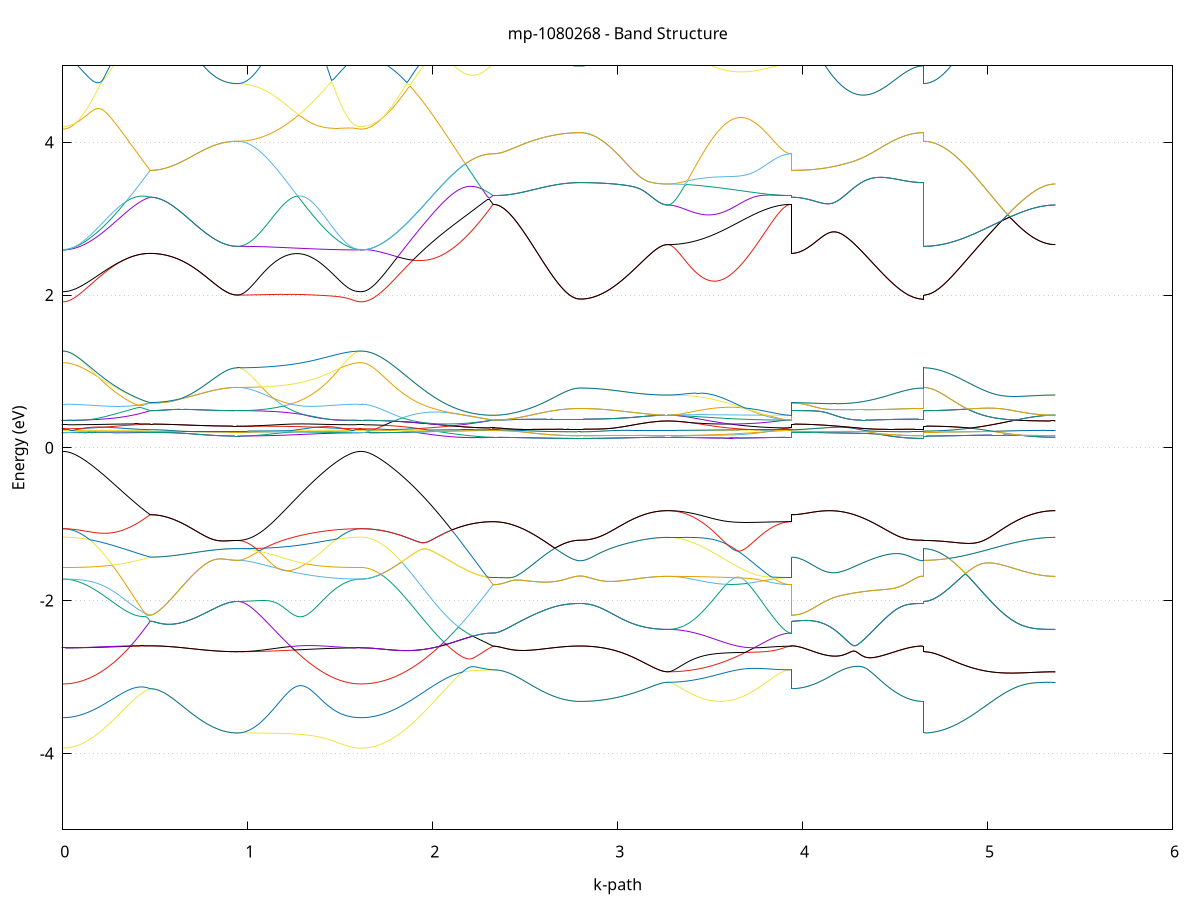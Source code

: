 set title 'mp-1080268 - Band Structure'
set xlabel 'k-path'
set ylabel 'Energy (eV)'
set grid y
set yrange [-5:5]
set terminal png size 800,600
set output 'mp-1080268_bands_gnuplot.png'
plot '-' using 1:2 with lines notitle, '-' using 1:2 with lines notitle, '-' using 1:2 with lines notitle, '-' using 1:2 with lines notitle, '-' using 1:2 with lines notitle, '-' using 1:2 with lines notitle, '-' using 1:2 with lines notitle, '-' using 1:2 with lines notitle, '-' using 1:2 with lines notitle, '-' using 1:2 with lines notitle, '-' using 1:2 with lines notitle, '-' using 1:2 with lines notitle, '-' using 1:2 with lines notitle, '-' using 1:2 with lines notitle, '-' using 1:2 with lines notitle, '-' using 1:2 with lines notitle, '-' using 1:2 with lines notitle, '-' using 1:2 with lines notitle, '-' using 1:2 with lines notitle, '-' using 1:2 with lines notitle, '-' using 1:2 with lines notitle, '-' using 1:2 with lines notitle, '-' using 1:2 with lines notitle, '-' using 1:2 with lines notitle, '-' using 1:2 with lines notitle, '-' using 1:2 with lines notitle, '-' using 1:2 with lines notitle, '-' using 1:2 with lines notitle, '-' using 1:2 with lines notitle, '-' using 1:2 with lines notitle, '-' using 1:2 with lines notitle, '-' using 1:2 with lines notitle, '-' using 1:2 with lines notitle, '-' using 1:2 with lines notitle, '-' using 1:2 with lines notitle, '-' using 1:2 with lines notitle, '-' using 1:2 with lines notitle, '-' using 1:2 with lines notitle, '-' using 1:2 with lines notitle, '-' using 1:2 with lines notitle, '-' using 1:2 with lines notitle, '-' using 1:2 with lines notitle, '-' using 1:2 with lines notitle, '-' using 1:2 with lines notitle, '-' using 1:2 with lines notitle, '-' using 1:2 with lines notitle, '-' using 1:2 with lines notitle, '-' using 1:2 with lines notitle, '-' using 1:2 with lines notitle, '-' using 1:2 with lines notitle, '-' using 1:2 with lines notitle, '-' using 1:2 with lines notitle, '-' using 1:2 with lines notitle, '-' using 1:2 with lines notitle, '-' using 1:2 with lines notitle, '-' using 1:2 with lines notitle, '-' using 1:2 with lines notitle, '-' using 1:2 with lines notitle, '-' using 1:2 with lines notitle, '-' using 1:2 with lines notitle, '-' using 1:2 with lines notitle, '-' using 1:2 with lines notitle, '-' using 1:2 with lines notitle, '-' using 1:2 with lines notitle
0.000000 -34.849174
0.009840 -34.849074
0.019680 -34.849074
0.029520 -34.849074
0.039360 -34.849074
0.049199 -34.849074
0.059039 -34.849074
0.068879 -34.849074
0.078719 -34.848974
0.088559 -34.848974
0.098399 -34.848974
0.108239 -34.848974
0.118079 -34.848974
0.127918 -34.848874
0.137758 -34.848874
0.147598 -34.848874
0.157438 -34.848774
0.167278 -34.848774
0.177118 -34.848674
0.186958 -34.848674
0.196798 -34.848574
0.206637 -34.848574
0.216477 -34.848474
0.226317 -34.848374
0.236157 -34.848374
0.245997 -34.848274
0.255837 -34.848274
0.265677 -34.848174
0.275517 -34.848174
0.285356 -34.848074
0.295196 -34.847974
0.305036 -34.847874
0.314876 -34.847874
0.324716 -34.847774
0.334556 -34.847674
0.344396 -34.847574
0.354236 -34.847574
0.364075 -34.847474
0.373915 -34.847374
0.383755 -34.847274
0.393595 -34.847174
0.403435 -34.847074
0.413275 -34.846974
0.423115 -34.846974
0.432955 -34.846874
0.442794 -34.846774
0.452634 -34.846674
0.462474 -34.846574
0.472314 -34.846474
0.472314 -34.846474
0.482154 -34.846474
0.491994 -34.846474
0.501834 -34.846474
0.511674 -34.846474
0.521513 -34.846474
0.531353 -34.846474
0.541193 -34.846474
0.551033 -34.846474
0.560873 -34.846474
0.570713 -34.846474
0.580553 -34.846474
0.590393 -34.846474
0.600232 -34.846474
0.610072 -34.846474
0.619912 -34.846474
0.629752 -34.846474
0.639592 -34.846474
0.649432 -34.846474
0.659272 -34.846474
0.669112 -34.846474
0.678951 -34.846474
0.688791 -34.846474
0.698631 -34.846474
0.708471 -34.846474
0.718311 -34.846474
0.728151 -34.846474
0.737991 -34.846474
0.747831 -34.846474
0.757670 -34.846474
0.767510 -34.846474
0.777350 -34.846474
0.787190 -34.846474
0.797030 -34.846474
0.806870 -34.846474
0.816710 -34.846474
0.826550 -34.846474
0.836389 -34.846474
0.846229 -34.846474
0.856069 -34.846474
0.865909 -34.846474
0.875749 -34.846474
0.885589 -34.846474
0.895429 -34.846474
0.905269 -34.846474
0.915108 -34.846474
0.924948 -34.846474
0.934788 -34.846474
0.944628 -34.846374
0.944628 -34.846374
0.954598 -34.846474
0.964567 -34.846474
0.974536 -34.846474
0.984506 -34.846474
0.994475 -34.846474
1.004445 -34.846574
1.014414 -34.846574
1.024384 -34.846574
1.034353 -34.846574
1.044323 -34.846574
1.054292 -34.846674
1.064261 -34.846674
1.074231 -34.846674
1.084200 -34.846774
1.094170 -34.846774
1.104139 -34.846874
1.114109 -34.846874
1.124078 -34.846974
1.134048 -34.846974
1.144017 -34.847074
1.153986 -34.847074
1.163956 -34.847174
1.173925 -34.847174
1.183895 -34.847274
1.193864 -34.847274
1.203834 -34.847374
1.213803 -34.847474
1.223773 -34.847474
1.233742 -34.847474
1.243712 -34.847574
1.253681 -34.847674
1.263650 -34.847774
1.273620 -34.847774
1.283589 -34.847874
1.293559 -34.847974
1.303528 -34.848074
1.313498 -34.848074
1.323467 -34.848174
1.333437 -34.848174
1.343406 -34.848274
1.353375 -34.848274
1.363345 -34.848374
1.373314 -34.848374
1.383284 -34.848474
1.393253 -34.848574
1.403223 -34.848574
1.413192 -34.848574
1.423162 -34.848674
1.433131 -34.848674
1.443100 -34.848774
1.453070 -34.848774
1.463039 -34.848874
1.473009 -34.848874
1.482978 -34.848874
1.492948 -34.848974
1.502917 -34.848974
1.512887 -34.848974
1.522856 -34.848974
1.532825 -34.849074
1.542795 -34.849074
1.552764 -34.849074
1.562734 -34.849074
1.572703 -34.849074
1.582673 -34.849174
1.592642 -34.849174
1.602612 -34.849174
1.612581 -34.849174
1.612581 -34.849174
1.622494 -34.849074
1.632407 -34.849074
1.642320 -34.849074
1.652233 -34.849074
1.662146 -34.848974
1.672060 -34.848974
1.681973 -34.848874
1.691886 -34.848874
1.701799 -34.848774
1.711712 -34.848574
1.721625 -34.848474
1.731538 -34.848374
1.741451 -34.848274
1.751364 -34.848174
1.761277 -34.847974
1.771190 -34.847874
1.781103 -34.847674
1.791017 -34.847574
1.800930 -34.847274
1.810843 -34.847174
1.820756 -34.846974
1.830669 -34.846774
1.840582 -34.846574
1.850495 -34.846374
1.860408 -34.846174
1.870321 -34.845974
1.880234 -34.845674
1.890147 -34.845474
1.900060 -34.845174
1.909973 -34.844874
1.919887 -34.844774
1.929800 -34.844474
1.939713 -34.844274
1.949626 -34.843974
1.959539 -34.843774
1.969452 -34.843474
1.979365 -34.843274
1.989278 -34.842974
1.999191 -34.842774
2.009104 -34.842574
2.019017 -34.842274
2.028930 -34.841974
2.038844 -34.841774
2.048757 -34.841474
2.058670 -34.841174
2.068583 -34.840974
2.078496 -34.840774
2.088409 -34.840474
2.098322 -34.840274
2.108235 -34.840074
2.118148 -34.839874
2.128061 -34.839674
2.137974 -34.839374
2.147887 -34.839174
2.157801 -34.838974
2.167714 -34.838874
2.177627 -34.838674
2.187540 -34.838474
2.197453 -34.838274
2.207366 -34.838174
2.217279 -34.837974
2.227192 -34.837874
2.237105 -34.837674
2.247018 -34.837574
2.256931 -34.837474
2.266844 -34.837274
2.276758 -34.837174
2.286671 -34.837074
2.296584 -34.836974
2.306497 -34.836874
2.316410 -34.836774
2.326323 -34.836674
2.326323 -34.836674
2.336163 -34.836674
2.346003 -34.836674
2.355843 -34.836674
2.365682 -34.836674
2.375522 -34.836674
2.385362 -34.836674
2.395202 -34.836674
2.405042 -34.836674
2.414882 -34.836674
2.424722 -34.836674
2.434562 -34.836774
2.444401 -34.836774
2.454241 -34.836674
2.464081 -34.836674
2.473921 -34.836674
2.483761 -34.836674
2.493601 -34.836674
2.503441 -34.836674
2.513281 -34.836674
2.523120 -34.836674
2.532960 -34.836674
2.542800 -34.836674
2.552640 -34.836674
2.562480 -34.836674
2.572320 -34.836674
2.582160 -34.836674
2.592000 -34.836674
2.601839 -34.836674
2.611679 -34.836674
2.621519 -34.836674
2.631359 -34.836674
2.641199 -34.836674
2.651039 -34.836674
2.660879 -34.836674
2.670719 -34.836674
2.680558 -34.836674
2.690398 -34.836674
2.700238 -34.836674
2.710078 -34.836674
2.719918 -34.836774
2.729758 -34.836774
2.739598 -34.836674
2.749438 -34.836674
2.759277 -34.836674
2.769117 -34.836674
2.778957 -34.836674
2.788797 -34.836674
2.798637 -34.836674
2.798637 -34.836674
2.808477 -34.836674
2.818317 -34.836674
2.828157 -34.836674
2.837996 -34.836674
2.847836 -34.836674
2.857676 -34.836674
2.867516 -34.836674
2.877356 -34.836674
2.887196 -34.836674
2.897036 -34.836674
2.906876 -34.836674
2.916715 -34.836674
2.926555 -34.836674
2.936395 -34.836674
2.946235 -34.836674
2.956075 -34.836674
2.965915 -34.836674
2.975755 -34.836674
2.985595 -34.836674
2.995434 -34.836674
3.005274 -34.836674
3.015114 -34.836674
3.024954 -34.836674
3.034794 -34.836674
3.044634 -34.836674
3.054474 -34.836674
3.064314 -34.836674
3.074153 -34.836674
3.083993 -34.836674
3.093833 -34.836674
3.103673 -34.836674
3.113513 -34.836674
3.123353 -34.836674
3.133193 -34.836674
3.143033 -34.836674
3.152872 -34.836674
3.162712 -34.836674
3.172552 -34.836674
3.182392 -34.836674
3.192232 -34.836674
3.202072 -34.836674
3.211912 -34.836674
3.221752 -34.836674
3.231591 -34.836674
3.241431 -34.836674
3.251271 -34.836674
3.261111 -34.836674
3.270951 -34.836674
3.270951 -34.836674
3.280920 -34.836674
3.290890 -34.836674
3.300859 -34.836674
3.310829 -34.836674
3.320798 -34.836674
3.330768 -34.836674
3.340737 -34.836674
3.350707 -34.836674
3.360676 -34.836674
3.370645 -34.836674
3.380615 -34.836674
3.390584 -34.836674
3.400554 -34.836674
3.410523 -34.836674
3.420493 -34.836674
3.430462 -34.836674
3.440432 -34.836674
3.450401 -34.836674
3.460370 -34.836674
3.470340 -34.836674
3.480309 -34.836674
3.490279 -34.836674
3.500248 -34.836674
3.510218 -34.836674
3.520187 -34.836674
3.530157 -34.836674
3.540126 -34.836674
3.550096 -34.836674
3.560065 -34.836674
3.570034 -34.836674
3.580004 -34.836674
3.589973 -34.836674
3.599943 -34.836674
3.609912 -34.836674
3.619882 -34.836674
3.629851 -34.836674
3.639821 -34.836674
3.649790 -34.836674
3.659759 -34.836674
3.669729 -34.836674
3.679698 -34.836674
3.689668 -34.836674
3.699637 -34.836674
3.709607 -34.836674
3.719576 -34.836674
3.729546 -34.836674
3.739515 -34.836674
3.749484 -34.836674
3.759454 -34.836674
3.769423 -34.836674
3.779393 -34.836674
3.789362 -34.836674
3.799332 -34.836674
3.809301 -34.836674
3.819271 -34.836674
3.829240 -34.836774
3.839209 -34.836674
3.849179 -34.836674
3.859148 -34.836674
3.869118 -34.836774
3.879087 -34.836674
3.889057 -34.836674
3.899026 -34.836674
3.908996 -34.836674
3.918965 -34.836674
3.928934 -34.836674
3.938904 -34.836674
3.938904 -34.846474
3.948817 -34.846474
3.958730 -34.846474
3.968643 -34.846474
3.978556 -34.846374
3.988469 -34.846374
3.998382 -34.846274
4.008296 -34.846274
4.018209 -34.846174
4.028122 -34.846074
4.038035 -34.846074
4.047948 -34.845974
4.057861 -34.845874
4.067774 -34.845774
4.077687 -34.845574
4.087600 -34.845474
4.097513 -34.845374
4.107426 -34.845174
4.117339 -34.845074
4.127252 -34.844874
4.137166 -34.844774
4.147079 -34.844574
4.156992 -34.844374
4.166905 -34.844174
4.176818 -34.843974
4.186731 -34.843774
4.196644 -34.843674
4.206557 -34.843474
4.216470 -34.843274
4.226383 -34.843074
4.236296 -34.842874
4.246209 -34.842574
4.256123 -34.842374
4.266036 -34.842174
4.275949 -34.841974
4.285862 -34.841774
4.295775 -34.841574
4.305688 -34.841374
4.315601 -34.841174
4.325514 -34.840974
4.335427 -34.840774
4.345340 -34.840474
4.355253 -34.840374
4.365166 -34.840174
4.375080 -34.839974
4.384993 -34.839774
4.394906 -34.839574
4.404819 -34.839374
4.414732 -34.839174
4.424645 -34.838974
4.434558 -34.838774
4.444471 -34.838574
4.454384 -34.838474
4.464297 -34.838274
4.474210 -34.838074
4.484123 -34.837974
4.494037 -34.837874
4.503950 -34.837674
4.513863 -34.837574
4.523776 -34.837474
4.533689 -34.837374
4.543602 -34.837274
4.553515 -34.837174
4.563428 -34.837074
4.573341 -34.836974
4.583254 -34.836874
4.593167 -34.836874
4.603080 -34.836774
4.612993 -34.836774
4.622907 -34.836774
4.632820 -34.836674
4.642733 -34.836674
4.652646 -34.836674
4.652646 -34.846374
4.662559 -34.846474
4.672472 -34.846374
4.682385 -34.846374
4.692298 -34.846374
4.702211 -34.846374
4.712124 -34.846274
4.722037 -34.846274
4.731950 -34.846174
4.741864 -34.846074
4.751777 -34.846074
4.761690 -34.845974
4.771603 -34.845874
4.781516 -34.845774
4.791429 -34.845674
4.801342 -34.845474
4.811255 -34.845374
4.821168 -34.845174
4.831081 -34.845074
4.840994 -34.844974
4.850907 -34.844774
4.860821 -34.844574
4.870734 -34.844374
4.880647 -34.844274
4.890560 -34.844074
4.900473 -34.843874
4.910386 -34.843674
4.920299 -34.843474
4.930212 -34.843274
4.940125 -34.843074
4.950038 -34.842874
4.959951 -34.842674
4.969864 -34.842474
4.979778 -34.842274
4.989691 -34.842074
4.999604 -34.841874
5.009517 -34.841574
5.019430 -34.841374
5.029343 -34.841174
5.039256 -34.840974
5.049169 -34.840674
5.059082 -34.840474
5.068995 -34.840274
5.078908 -34.840074
5.088821 -34.839874
5.098734 -34.839674
5.108648 -34.839474
5.118561 -34.839274
5.128474 -34.839174
5.138387 -34.838974
5.148300 -34.838774
5.158213 -34.838574
5.168126 -34.838474
5.178039 -34.838274
5.187952 -34.838074
5.197865 -34.837974
5.207778 -34.837874
5.217691 -34.837674
5.227605 -34.837574
5.237518 -34.837474
5.247431 -34.837374
5.257344 -34.837274
5.267257 -34.837174
5.277170 -34.837074
5.287083 -34.836974
5.296996 -34.836874
5.306909 -34.836874
5.316822 -34.836774
5.326735 -34.836774
5.336648 -34.836674
5.346562 -34.836674
5.356475 -34.836674
5.366388 -34.836674
e
0.000000 -34.843774
0.009840 -34.843874
0.019680 -34.843874
0.029520 -34.843874
0.039360 -34.843874
0.049199 -34.843874
0.059039 -34.843874
0.068879 -34.843974
0.078719 -34.843974
0.088559 -34.843974
0.098399 -34.844074
0.108239 -34.844074
0.118079 -34.844074
0.127918 -34.844074
0.137758 -34.844174
0.147598 -34.844174
0.157438 -34.844274
0.167278 -34.844274
0.177118 -34.844374
0.186958 -34.844374
0.196798 -34.844474
0.206637 -34.844474
0.216477 -34.844474
0.226317 -34.844574
0.236157 -34.844574
0.245997 -34.844674
0.255837 -34.844774
0.265677 -34.844774
0.275517 -34.844874
0.285356 -34.844974
0.295196 -34.844974
0.305036 -34.845074
0.314876 -34.845174
0.324716 -34.845174
0.334556 -34.845274
0.344396 -34.845374
0.354236 -34.845474
0.364075 -34.845574
0.373915 -34.845674
0.383755 -34.845774
0.393595 -34.845874
0.403435 -34.845874
0.413275 -34.845974
0.423115 -34.846074
0.432955 -34.846174
0.442794 -34.846274
0.452634 -34.846274
0.462474 -34.846374
0.472314 -34.846474
0.472314 -34.846474
0.482154 -34.846474
0.491994 -34.846474
0.501834 -34.846474
0.511674 -34.846474
0.521513 -34.846474
0.531353 -34.846474
0.541193 -34.846474
0.551033 -34.846474
0.560873 -34.846474
0.570713 -34.846474
0.580553 -34.846474
0.590393 -34.846474
0.600232 -34.846474
0.610072 -34.846474
0.619912 -34.846474
0.629752 -34.846474
0.639592 -34.846474
0.649432 -34.846474
0.659272 -34.846474
0.669112 -34.846474
0.678951 -34.846474
0.688791 -34.846474
0.698631 -34.846474
0.708471 -34.846474
0.718311 -34.846474
0.728151 -34.846474
0.737991 -34.846474
0.747831 -34.846474
0.757670 -34.846474
0.767510 -34.846474
0.777350 -34.846474
0.787190 -34.846474
0.797030 -34.846474
0.806870 -34.846474
0.816710 -34.846474
0.826550 -34.846474
0.836389 -34.846474
0.846229 -34.846474
0.856069 -34.846474
0.865909 -34.846474
0.875749 -34.846474
0.885589 -34.846474
0.895429 -34.846474
0.905269 -34.846474
0.915108 -34.846474
0.924948 -34.846474
0.934788 -34.846474
0.944628 -34.846374
0.944628 -34.846374
0.954598 -34.846474
0.964567 -34.846474
0.974536 -34.846474
0.984506 -34.846474
0.994475 -34.846374
1.004445 -34.846374
1.014414 -34.846374
1.024384 -34.846374
1.034353 -34.846374
1.044323 -34.846274
1.054292 -34.846274
1.064261 -34.846274
1.074231 -34.846274
1.084200 -34.846174
1.094170 -34.846174
1.104139 -34.846174
1.114109 -34.846074
1.124078 -34.846074
1.134048 -34.845974
1.144017 -34.845974
1.153986 -34.845874
1.163956 -34.845774
1.173925 -34.845774
1.183895 -34.845674
1.193864 -34.845674
1.203834 -34.845574
1.213803 -34.845574
1.223773 -34.845474
1.233742 -34.845374
1.243712 -34.845374
1.253681 -34.845274
1.263650 -34.845274
1.273620 -34.845174
1.283589 -34.845174
1.293559 -34.845074
1.303528 -34.844974
1.313498 -34.844974
1.323467 -34.844874
1.333437 -34.844774
1.343406 -34.844774
1.353375 -34.844674
1.363345 -34.844674
1.373314 -34.844574
1.383284 -34.844574
1.393253 -34.844474
1.403223 -34.844474
1.413192 -34.844374
1.423162 -34.844374
1.433131 -34.844274
1.443100 -34.844274
1.453070 -34.844174
1.463039 -34.844174
1.473009 -34.844174
1.482978 -34.844074
1.492948 -34.844074
1.502917 -34.844074
1.512887 -34.843974
1.522856 -34.843974
1.532825 -34.843974
1.542795 -34.843974
1.552764 -34.843874
1.562734 -34.843874
1.572703 -34.843874
1.582673 -34.843874
1.592642 -34.843874
1.602612 -34.843874
1.612581 -34.843774
1.612581 -34.843874
1.622494 -34.843774
1.632407 -34.843774
1.642320 -34.843774
1.652233 -34.843774
1.662146 -34.843774
1.672060 -34.843674
1.681973 -34.843674
1.691886 -34.843574
1.701799 -34.843474
1.711712 -34.843374
1.721625 -34.843374
1.731538 -34.843274
1.741451 -34.843174
1.751364 -34.843074
1.761277 -34.842974
1.771190 -34.842874
1.781103 -34.842774
1.791017 -34.842574
1.800930 -34.842474
1.810843 -34.842374
1.820756 -34.842274
1.830669 -34.842074
1.840582 -34.841874
1.850495 -34.841774
1.860408 -34.841574
1.870321 -34.841374
1.880234 -34.841274
1.890147 -34.841074
1.900060 -34.840974
1.909973 -34.840674
1.919887 -34.840574
1.929800 -34.840374
1.939713 -34.840174
1.949626 -34.839974
1.959539 -34.839774
1.969452 -34.839674
1.979365 -34.839474
1.989278 -34.839274
1.999191 -34.839074
2.009104 -34.838974
2.019017 -34.838774
2.028930 -34.838674
2.038844 -34.838574
2.048757 -34.838374
2.058670 -34.838174
2.068583 -34.838074
2.078496 -34.837974
2.088409 -34.837774
2.098322 -34.837674
2.108235 -34.837474
2.118148 -34.837374
2.128061 -34.837274
2.137974 -34.837174
2.147887 -34.837074
2.157801 -34.836974
2.167714 -34.836874
2.177627 -34.836874
2.187540 -34.836774
2.197453 -34.836674
2.207366 -34.836674
2.217279 -34.836574
2.227192 -34.836574
2.237105 -34.836574
2.247018 -34.836474
2.256931 -34.836474
2.266844 -34.836474
2.276758 -34.836474
2.286671 -34.836474
2.296584 -34.836574
2.306497 -34.836574
2.316410 -34.836574
2.326323 -34.836674
2.326323 -34.836674
2.336163 -34.836674
2.346003 -34.836674
2.355843 -34.836674
2.365682 -34.836674
2.375522 -34.836674
2.385362 -34.836674
2.395202 -34.836674
2.405042 -34.836674
2.414882 -34.836674
2.424722 -34.836674
2.434562 -34.836674
2.444401 -34.836674
2.454241 -34.836674
2.464081 -34.836674
2.473921 -34.836674
2.483761 -34.836674
2.493601 -34.836674
2.503441 -34.836674
2.513281 -34.836674
2.523120 -34.836674
2.532960 -34.836674
2.542800 -34.836674
2.552640 -34.836674
2.562480 -34.836674
2.572320 -34.836674
2.582160 -34.836674
2.592000 -34.836674
2.601839 -34.836674
2.611679 -34.836674
2.621519 -34.836674
2.631359 -34.836674
2.641199 -34.836674
2.651039 -34.836674
2.660879 -34.836674
2.670719 -34.836674
2.680558 -34.836674
2.690398 -34.836674
2.700238 -34.836674
2.710078 -34.836674
2.719918 -34.836674
2.729758 -34.836674
2.739598 -34.836674
2.749438 -34.836674
2.759277 -34.836674
2.769117 -34.836674
2.778957 -34.836674
2.788797 -34.836674
2.798637 -34.836674
2.798637 -34.836674
2.808477 -34.836674
2.818317 -34.836674
2.828157 -34.836674
2.837996 -34.836674
2.847836 -34.836674
2.857676 -34.836674
2.867516 -34.836674
2.877356 -34.836674
2.887196 -34.836674
2.897036 -34.836674
2.906876 -34.836674
2.916715 -34.836674
2.926555 -34.836674
2.936395 -34.836674
2.946235 -34.836674
2.956075 -34.836674
2.965915 -34.836674
2.975755 -34.836674
2.985595 -34.836674
2.995434 -34.836674
3.005274 -34.836674
3.015114 -34.836674
3.024954 -34.836674
3.034794 -34.836674
3.044634 -34.836674
3.054474 -34.836674
3.064314 -34.836674
3.074153 -34.836674
3.083993 -34.836674
3.093833 -34.836674
3.103673 -34.836674
3.113513 -34.836674
3.123353 -34.836674
3.133193 -34.836674
3.143033 -34.836674
3.152872 -34.836674
3.162712 -34.836674
3.172552 -34.836674
3.182392 -34.836674
3.192232 -34.836674
3.202072 -34.836674
3.211912 -34.836674
3.221752 -34.836674
3.231591 -34.836674
3.241431 -34.836674
3.251271 -34.836674
3.261111 -34.836674
3.270951 -34.836674
3.270951 -34.836574
3.280920 -34.836674
3.290890 -34.836674
3.300859 -34.836674
3.310829 -34.836674
3.320798 -34.836674
3.330768 -34.836674
3.340737 -34.836674
3.350707 -34.836674
3.360676 -34.836674
3.370645 -34.836674
3.380615 -34.836674
3.390584 -34.836674
3.400554 -34.836674
3.410523 -34.836674
3.420493 -34.836674
3.430462 -34.836674
3.440432 -34.836674
3.450401 -34.836674
3.460370 -34.836674
3.470340 -34.836674
3.480309 -34.836674
3.490279 -34.836674
3.500248 -34.836674
3.510218 -34.836674
3.520187 -34.836674
3.530157 -34.836674
3.540126 -34.836674
3.550096 -34.836674
3.560065 -34.836674
3.570034 -34.836674
3.580004 -34.836674
3.589973 -34.836674
3.599943 -34.836674
3.609912 -34.836674
3.619882 -34.836674
3.629851 -34.836674
3.639821 -34.836674
3.649790 -34.836674
3.659759 -34.836674
3.669729 -34.836674
3.679698 -34.836674
3.689668 -34.836674
3.699637 -34.836674
3.709607 -34.836674
3.719576 -34.836674
3.729546 -34.836674
3.739515 -34.836674
3.749484 -34.836674
3.759454 -34.836674
3.769423 -34.836674
3.779393 -34.836674
3.789362 -34.836674
3.799332 -34.836674
3.809301 -34.836674
3.819271 -34.836674
3.829240 -34.836774
3.839209 -34.836674
3.849179 -34.836674
3.859148 -34.836674
3.869118 -34.836774
3.879087 -34.836674
3.889057 -34.836674
3.899026 -34.836674
3.908996 -34.836674
3.918965 -34.836674
3.928934 -34.836674
3.938904 -34.836674
3.938904 -34.846474
3.948817 -34.846474
3.958730 -34.846474
3.968643 -34.846474
3.978556 -34.846374
3.988469 -34.846374
3.998382 -34.846274
4.008296 -34.846274
4.018209 -34.846174
4.028122 -34.846074
4.038035 -34.846074
4.047948 -34.845974
4.057861 -34.845874
4.067774 -34.845674
4.077687 -34.845574
4.087600 -34.845474
4.097513 -34.845374
4.107426 -34.845174
4.117339 -34.845074
4.127252 -34.844874
4.137166 -34.844674
4.147079 -34.844574
4.156992 -34.844374
4.166905 -34.844174
4.176818 -34.843974
4.186731 -34.843774
4.196644 -34.843574
4.206557 -34.843474
4.216470 -34.843274
4.226383 -34.842974
4.236296 -34.842774
4.246209 -34.842574
4.256123 -34.842374
4.266036 -34.842174
4.275949 -34.841974
4.285862 -34.841774
4.295775 -34.841574
4.305688 -34.841374
4.315601 -34.841174
4.325514 -34.840974
4.335427 -34.840674
4.345340 -34.840474
4.355253 -34.840374
4.365166 -34.840174
4.375080 -34.839874
4.384993 -34.839674
4.394906 -34.839574
4.404819 -34.839374
4.414732 -34.839174
4.424645 -34.838974
4.434558 -34.838774
4.444471 -34.838574
4.454384 -34.838474
4.464297 -34.838274
4.474210 -34.838074
4.484123 -34.837974
4.494037 -34.837774
4.503950 -34.837674
4.513863 -34.837574
4.523776 -34.837474
4.533689 -34.837374
4.543602 -34.837274
4.553515 -34.837174
4.563428 -34.837074
4.573341 -34.836974
4.583254 -34.836874
4.593167 -34.836874
4.603080 -34.836774
4.612993 -34.836774
4.622907 -34.836774
4.632820 -34.836674
4.642733 -34.836674
4.652646 -34.836674
4.652646 -34.846374
4.662559 -34.846474
4.672472 -34.846374
4.682385 -34.846374
4.692298 -34.846374
4.702211 -34.846374
4.712124 -34.846274
4.722037 -34.846274
4.731950 -34.846174
4.741864 -34.846074
4.751777 -34.846074
4.761690 -34.845974
4.771603 -34.845874
4.781516 -34.845774
4.791429 -34.845574
4.801342 -34.845474
4.811255 -34.845374
4.821168 -34.845174
4.831081 -34.845074
4.840994 -34.844874
4.850907 -34.844774
4.860821 -34.844474
4.870734 -34.844374
4.880647 -34.844274
4.890560 -34.844074
4.900473 -34.843874
4.910386 -34.843674
4.920299 -34.843474
4.930212 -34.843274
4.940125 -34.843074
4.950038 -34.842874
4.959951 -34.842674
4.969864 -34.842474
4.979778 -34.842274
4.989691 -34.841974
4.999604 -34.841774
5.009517 -34.841574
5.019430 -34.841374
5.029343 -34.841174
5.039256 -34.840874
5.049169 -34.840674
5.059082 -34.840474
5.068995 -34.840274
5.078908 -34.840074
5.088821 -34.839874
5.098734 -34.839674
5.108648 -34.839474
5.118561 -34.839274
5.128474 -34.839174
5.138387 -34.838974
5.148300 -34.838774
5.158213 -34.838574
5.168126 -34.838474
5.178039 -34.838274
5.187952 -34.838074
5.197865 -34.837974
5.207778 -34.837874
5.217691 -34.837674
5.227605 -34.837574
5.237518 -34.837474
5.247431 -34.837374
5.257344 -34.837274
5.267257 -34.837174
5.277170 -34.837074
5.287083 -34.836974
5.296996 -34.836874
5.306909 -34.836774
5.316822 -34.836774
5.326735 -34.836774
5.336648 -34.836674
5.346562 -34.836674
5.356475 -34.836674
5.366388 -34.836674
e
0.000000 -17.731274
0.009840 -17.731274
0.019680 -17.731074
0.029520 -17.730874
0.039360 -17.730574
0.049199 -17.730174
0.059039 -17.729674
0.068879 -17.729074
0.078719 -17.728474
0.088559 -17.727674
0.098399 -17.726874
0.108239 -17.725874
0.118079 -17.724874
0.127918 -17.723774
0.137758 -17.722674
0.147598 -17.721374
0.157438 -17.720074
0.167278 -17.718674
0.177118 -17.717174
0.186958 -17.715674
0.196798 -17.713974
0.206637 -17.712274
0.216477 -17.710574
0.226317 -17.708774
0.236157 -17.706874
0.245997 -17.704874
0.255837 -17.702874
0.265677 -17.700874
0.275517 -17.698774
0.285356 -17.696674
0.295196 -17.694474
0.305036 -17.692374
0.314876 -17.690174
0.324716 -17.687874
0.334556 -17.685674
0.344396 -17.683474
0.354236 -17.681274
0.364075 -17.679174
0.373915 -17.677074
0.383755 -17.675074
0.393595 -17.673074
0.403435 -17.671274
0.413275 -17.669574
0.423115 -17.667974
0.432955 -17.666574
0.442794 -17.665474
0.452634 -17.664574
0.462474 -17.663974
0.472314 -17.663574
0.472314 -17.663574
0.482154 -17.663774
0.491994 -17.664374
0.501834 -17.665174
0.511674 -17.666374
0.521513 -17.667774
0.531353 -17.669474
0.541193 -17.671274
0.551033 -17.673274
0.560873 -17.675474
0.570713 -17.677774
0.580553 -17.680074
0.590393 -17.682574
0.600232 -17.684974
0.610072 -17.687474
0.619912 -17.689974
0.629752 -17.692474
0.639592 -17.695074
0.649432 -17.697474
0.659272 -17.699974
0.669112 -17.702374
0.678951 -17.704774
0.688791 -17.707074
0.698631 -17.709374
0.708471 -17.711674
0.718311 -17.713774
0.728151 -17.715874
0.737991 -17.717974
0.747831 -17.719874
0.757670 -17.721774
0.767510 -17.723574
0.777350 -17.725274
0.787190 -17.726874
0.797030 -17.728474
0.806870 -17.729974
0.816710 -17.731274
0.826550 -17.732574
0.836389 -17.733774
0.846229 -17.734774
0.856069 -17.735774
0.865909 -17.736674
0.875749 -17.737474
0.885589 -17.738074
0.895429 -17.738674
0.905269 -17.739174
0.915108 -17.739574
0.924948 -17.739774
0.934788 -17.739974
0.944628 -17.739974
0.944628 -17.739974
0.954598 -17.739974
0.964567 -17.739974
0.974536 -17.739974
0.984506 -17.739874
0.994475 -17.739874
1.004445 -17.739874
1.014414 -17.739774
1.024384 -17.739674
1.034353 -17.739574
1.044323 -17.739574
1.054292 -17.739474
1.064261 -17.739374
1.074231 -17.739174
1.084200 -17.739074
1.094170 -17.738974
1.104139 -17.738874
1.114109 -17.738674
1.124078 -17.738574
1.134048 -17.738374
1.144017 -17.738274
1.153986 -17.738074
1.163956 -17.737874
1.173925 -17.737674
1.183895 -17.737574
1.193864 -17.737374
1.203834 -17.737174
1.213803 -17.736974
1.223773 -17.736774
1.233742 -17.736574
1.243712 -17.736374
1.253681 -17.736174
1.263650 -17.735974
1.273620 -17.735774
1.283589 -17.735574
1.293559 -17.735374
1.303528 -17.735174
1.313498 -17.734974
1.323467 -17.734774
1.333437 -17.734574
1.343406 -17.734374
1.353375 -17.734174
1.363345 -17.733974
1.373314 -17.733774
1.383284 -17.733574
1.393253 -17.733374
1.403223 -17.733274
1.413192 -17.733074
1.423162 -17.732874
1.433131 -17.732774
1.443100 -17.732574
1.453070 -17.732474
1.463039 -17.732374
1.473009 -17.732174
1.482978 -17.732074
1.492948 -17.731974
1.502917 -17.731874
1.512887 -17.731774
1.522856 -17.731674
1.532825 -17.731574
1.542795 -17.731474
1.552764 -17.731474
1.562734 -17.731374
1.572703 -17.731374
1.582673 -17.731374
1.592642 -17.731274
1.602612 -17.731274
1.612581 -17.731274
1.612581 -17.731274
1.622494 -17.731174
1.632407 -17.731074
1.642320 -17.730674
1.652233 -17.730274
1.662146 -17.729774
1.672060 -17.729074
1.681973 -17.728274
1.691886 -17.727374
1.701799 -17.726274
1.711712 -17.725174
1.721625 -17.723874
1.731538 -17.722474
1.741451 -17.720974
1.751364 -17.719374
1.761277 -17.717674
1.771190 -17.715874
1.781103 -17.713974
1.791017 -17.711874
1.800930 -17.709774
1.810843 -17.707574
1.820756 -17.705274
1.830669 -17.702874
1.840582 -17.700374
1.850495 -17.697874
1.860408 -17.695274
1.870321 -17.692574
1.880234 -17.689774
1.890147 -17.686874
1.900060 -17.684074
1.909973 -17.681074
1.919887 -17.678074
1.929800 -17.674974
1.939713 -17.671874
1.949626 -17.668774
1.959539 -17.665574
1.969452 -17.672174
1.979365 -17.679974
1.989278 -17.687574
1.999191 -17.695274
2.009104 -17.702774
2.019017 -17.710274
2.028930 -17.717574
2.038844 -17.724874
2.048757 -17.731974
2.058670 -17.738974
2.068583 -17.745774
2.078496 -17.752474
2.088409 -17.758874
2.098322 -17.765174
2.108235 -17.771274
2.118148 -17.777174
2.128061 -17.782874
2.137974 -17.788274
2.147887 -17.793574
2.157801 -17.798474
2.167714 -17.803174
2.177627 -17.807674
2.187540 -17.811874
2.197453 -17.815774
2.207366 -17.819374
2.217279 -17.822774
2.227192 -17.825774
2.237105 -17.828574
2.247018 -17.831074
2.256931 -17.833174
2.266844 -17.835074
2.276758 -17.836574
2.286671 -17.837774
2.296584 -17.838674
2.306497 -17.839274
2.316410 -17.839574
2.326323 -17.839574
2.326323 -17.839574
2.336163 -17.839574
2.346003 -17.839674
2.355843 -17.839874
2.365682 -17.840174
2.375522 -17.840474
2.385362 -17.840874
2.395202 -17.841374
2.405042 -17.841874
2.414882 -17.842474
2.424722 -17.843174
2.434562 -17.843874
2.444401 -17.844574
2.454241 -17.845374
2.464081 -17.846274
2.473921 -17.847174
2.483761 -17.848074
2.493601 -17.848974
2.503441 -17.849974
2.513281 -17.850974
2.523120 -17.851974
2.532960 -17.852974
2.542800 -17.853974
2.552640 -17.855074
2.562480 -17.856074
2.572320 -17.857074
2.582160 -17.858074
2.592000 -17.859074
2.601839 -17.859974
2.611679 -17.860874
2.621519 -17.861874
2.631359 -17.862674
2.641199 -17.863574
2.651039 -17.864374
2.660879 -17.865174
2.670719 -17.865874
2.680558 -17.866574
2.690398 -17.867174
2.700238 -17.867774
2.710078 -17.868274
2.719918 -17.868774
2.729758 -17.869274
2.739598 -17.869574
2.749438 -17.869974
2.759277 -17.870174
2.769117 -17.870374
2.778957 -17.870574
2.788797 -17.870674
2.798637 -17.870674
2.798637 -17.870674
2.808477 -17.870674
2.818317 -17.870574
2.828157 -17.870374
2.837996 -17.870174
2.847836 -17.869874
2.857676 -17.869574
2.867516 -17.869174
2.877356 -17.868774
2.887196 -17.868274
2.897036 -17.867674
2.906876 -17.867074
2.916715 -17.866474
2.926555 -17.865774
2.936395 -17.864974
2.946235 -17.864174
2.956075 -17.863374
2.965915 -17.862474
2.975755 -17.861574
2.985595 -17.860674
2.995434 -17.859774
3.005274 -17.858774
3.015114 -17.857774
3.024954 -17.856774
3.034794 -17.855674
3.044634 -17.854674
3.054474 -17.853574
3.064314 -17.852574
3.074153 -17.851474
3.083993 -17.850474
3.093833 -17.849474
3.103673 -17.848474
3.113513 -17.847474
3.123353 -17.846574
3.133193 -17.845574
3.143033 -17.844774
3.152872 -17.843874
3.162712 -17.843074
3.172552 -17.842374
3.182392 -17.841674
3.192232 -17.841074
3.202072 -17.840574
3.211912 -17.840074
3.221752 -17.839674
3.231591 -17.839274
3.241431 -17.838974
3.251271 -17.838774
3.261111 -17.838674
3.270951 -17.838674
3.270951 -17.838674
3.280920 -17.838774
3.290890 -17.838974
3.300859 -17.839374
3.310829 -17.839874
3.320798 -17.840574
3.330768 -17.841374
3.340737 -17.842274
3.350707 -17.843374
3.360676 -17.844474
3.370645 -17.845674
3.380615 -17.847074
3.390584 -17.848374
3.400554 -17.849774
3.410523 -17.851274
3.420493 -17.852674
3.430462 -17.854174
3.440432 -17.855674
3.450401 -17.857074
3.460370 -17.858474
3.470340 -17.859874
3.480309 -17.861174
3.490279 -17.862374
3.500248 -17.863574
3.510218 -17.864674
3.520187 -17.865674
3.530157 -17.866574
3.540126 -17.867474
3.550096 -17.868174
3.560065 -17.868774
3.570034 -17.869274
3.580004 -17.869574
3.589973 -17.869874
3.599943 -17.869974
3.609912 -17.869974
3.619882 -17.869874
3.629851 -17.869674
3.639821 -17.869374
3.649790 -17.868874
3.659759 -17.868274
3.669729 -17.867674
3.679698 -17.866874
3.689668 -17.865974
3.699637 -17.864974
3.709607 -17.863874
3.719576 -17.862774
3.729546 -17.861574
3.739515 -17.860274
3.749484 -17.858874
3.759454 -17.857574
3.769423 -17.856174
3.779393 -17.854674
3.789362 -17.853274
3.799332 -17.851874
3.809301 -17.850474
3.819271 -17.849074
3.829240 -17.847674
3.839209 -17.846474
3.849179 -17.845274
3.859148 -17.844074
3.869118 -17.843074
3.879087 -17.842174
3.889057 -17.841374
3.899026 -17.840774
3.908996 -17.840174
3.918965 -17.839874
3.928934 -17.839574
3.938904 -17.839574
3.938904 -17.663574
3.948817 -17.663574
3.958730 -17.663374
3.968643 -17.663074
3.978556 -17.662674
3.988469 -17.662174
3.998382 -17.661474
4.008296 -17.660774
4.018209 -17.659874
4.028122 -17.658874
4.038035 -17.657874
4.047948 -17.656674
4.057861 -17.655374
4.067774 -17.653974
4.077687 -17.652474
4.087600 -17.650974
4.097513 -17.649274
4.107426 -17.647574
4.117339 -17.645774
4.127252 -17.644074
4.137166 -17.642274
4.147079 -17.640674
4.156992 -17.639374
4.166905 -17.638874
4.176818 -17.639974
4.186731 -17.642874
4.196644 -17.646974
4.206557 -17.651774
4.216470 -17.657074
4.226383 -17.662774
4.236296 -17.668774
4.246209 -17.674974
4.256123 -17.681374
4.266036 -17.687874
4.275949 -17.694674
4.285862 -17.701474
4.295775 -17.708374
4.305688 -17.715274
4.315601 -17.722274
4.325514 -17.729274
4.335427 -17.736274
4.345340 -17.743174
4.355253 -17.750074
4.365166 -17.756874
4.375080 -17.763674
4.384993 -17.770274
4.394906 -17.776874
4.404819 -17.783274
4.414732 -17.789474
4.424645 -17.795574
4.434558 -17.801474
4.444471 -17.807274
4.454384 -17.812774
4.464297 -17.818174
4.474210 -17.823274
4.484123 -17.828174
4.494037 -17.832874
4.503950 -17.837274
4.513863 -17.841474
4.523776 -17.845374
4.533689 -17.849074
4.543602 -17.852474
4.553515 -17.855574
4.563428 -17.858374
4.573341 -17.860974
4.583254 -17.863174
4.593167 -17.865174
4.603080 -17.866874
4.612993 -17.868274
4.622907 -17.869274
4.632820 -17.870074
4.642733 -17.870474
4.652646 -17.870674
4.652646 -17.739974
4.662559 -17.739974
4.672472 -17.739774
4.682385 -17.739474
4.692298 -17.738974
4.702211 -17.738374
4.712124 -17.737774
4.722037 -17.736874
4.731950 -17.735974
4.741864 -17.734874
4.751777 -17.733774
4.761690 -17.732474
4.771603 -17.730974
4.781516 -17.729474
4.791429 -17.727874
4.801342 -17.726074
4.811255 -17.724174
4.821168 -17.722274
4.831081 -17.720174
4.840994 -17.717974
4.850907 -17.715774
4.860821 -17.713374
4.870734 -17.710974
4.880647 -17.708374
4.890560 -17.705774
4.900473 -17.703074
4.910386 -17.700374
4.920299 -17.697474
4.930212 -17.694574
4.940125 -17.691574
4.950038 -17.688574
4.959951 -17.685474
4.969864 -17.682274
4.979778 -17.679174
4.989691 -17.675874
4.999604 -17.672674
5.009517 -17.669374
5.019430 -17.671274
5.029343 -17.679174
5.039256 -17.687074
5.049169 -17.694874
5.059082 -17.702574
5.068995 -17.710174
5.078908 -17.717574
5.088821 -17.724974
5.098734 -17.732174
5.108648 -17.739274
5.118561 -17.746074
5.128474 -17.752874
5.138387 -17.759374
5.148300 -17.765674
5.158213 -17.771774
5.168126 -17.777674
5.178039 -17.783374
5.187952 -17.788774
5.197865 -17.793974
5.207778 -17.798974
5.217691 -17.803574
5.227605 -17.808074
5.237518 -17.812174
5.247431 -17.815974
5.257344 -17.819574
5.267257 -17.822874
5.277170 -17.825774
5.287083 -17.828474
5.296996 -17.830874
5.306909 -17.832874
5.316822 -17.834674
5.326735 -17.836074
5.336648 -17.837174
5.346562 -17.837974
5.356475 -17.838474
5.366388 -17.838674
e
0.000000 -17.731274
0.009840 -17.731274
0.019680 -17.731074
0.029520 -17.730874
0.039360 -17.730474
0.049199 -17.730074
0.059039 -17.729574
0.068879 -17.728974
0.078719 -17.728174
0.088559 -17.727374
0.098399 -17.726474
0.108239 -17.725474
0.118079 -17.724374
0.127918 -17.723274
0.137758 -17.721974
0.147598 -17.720674
0.157438 -17.719174
0.167278 -17.717674
0.177118 -17.716074
0.186958 -17.714474
0.196798 -17.712774
0.206637 -17.710974
0.216477 -17.709074
0.226317 -17.707174
0.236157 -17.705174
0.245997 -17.703074
0.255837 -17.700974
0.265677 -17.698874
0.275517 -17.696674
0.285356 -17.694474
0.295196 -17.692274
0.305036 -17.690074
0.314876 -17.687774
0.324716 -17.685574
0.334556 -17.683274
0.344396 -17.681074
0.354236 -17.678874
0.364075 -17.676774
0.373915 -17.674674
0.383755 -17.672774
0.393595 -17.670874
0.403435 -17.669174
0.413275 -17.667674
0.423115 -17.666374
0.432955 -17.665274
0.442794 -17.664474
0.452634 -17.663874
0.462474 -17.663574
0.472314 -17.663574
0.472314 -17.663574
0.482154 -17.663774
0.491994 -17.664374
0.501834 -17.665174
0.511674 -17.666374
0.521513 -17.667774
0.531353 -17.669474
0.541193 -17.671274
0.551033 -17.673274
0.560873 -17.675474
0.570713 -17.677774
0.580553 -17.680074
0.590393 -17.682574
0.600232 -17.684974
0.610072 -17.687474
0.619912 -17.689974
0.629752 -17.692474
0.639592 -17.694974
0.649432 -17.697474
0.659272 -17.699974
0.669112 -17.702374
0.678951 -17.704774
0.688791 -17.707074
0.698631 -17.709374
0.708471 -17.711674
0.718311 -17.713774
0.728151 -17.715874
0.737991 -17.717974
0.747831 -17.719874
0.757670 -17.721774
0.767510 -17.723574
0.777350 -17.725274
0.787190 -17.726874
0.797030 -17.728474
0.806870 -17.729974
0.816710 -17.731274
0.826550 -17.732574
0.836389 -17.733774
0.846229 -17.734774
0.856069 -17.735774
0.865909 -17.736674
0.875749 -17.737474
0.885589 -17.738074
0.895429 -17.738674
0.905269 -17.739174
0.915108 -17.739574
0.924948 -17.739774
0.934788 -17.739974
0.944628 -17.739974
0.944628 -17.739974
0.954598 -17.739874
0.964567 -17.739574
0.974536 -17.739074
0.984506 -17.738374
0.994475 -17.737474
1.004445 -17.736374
1.014414 -17.734974
1.024384 -17.733474
1.034353 -17.731774
1.044323 -17.729874
1.054292 -17.727874
1.064261 -17.725574
1.074231 -17.723174
1.084200 -17.720674
1.094170 -17.717874
1.104139 -17.715074
1.114109 -17.712074
1.124078 -17.708874
1.134048 -17.705674
1.144017 -17.702374
1.153986 -17.698974
1.163956 -17.695474
1.173925 -17.691974
1.183895 -17.688474
1.193864 -17.684974
1.203834 -17.681474
1.213803 -17.678174
1.223773 -17.674974
1.233742 -17.672074
1.243712 -17.669374
1.253681 -17.667074
1.263650 -17.665374
1.273620 -17.664174
1.283589 -17.663574
1.293559 -17.663674
1.303528 -17.664474
1.313498 -17.665774
1.323467 -17.667674
1.333437 -17.669974
1.343406 -17.672674
1.353375 -17.675474
1.363345 -17.678574
1.373314 -17.681774
1.383284 -17.685074
1.393253 -17.688274
1.403223 -17.691574
1.413192 -17.694774
1.423162 -17.697974
1.433131 -17.701074
1.443100 -17.704074
1.453070 -17.706974
1.463039 -17.709774
1.473009 -17.712374
1.482978 -17.714874
1.492948 -17.717274
1.502917 -17.719474
1.512887 -17.721474
1.522856 -17.723274
1.532825 -17.724974
1.542795 -17.726374
1.552764 -17.727674
1.562734 -17.728774
1.572703 -17.729674
1.582673 -17.730374
1.592642 -17.730874
1.602612 -17.731174
1.612581 -17.731274
1.612581 -17.731274
1.622494 -17.731174
1.632407 -17.731074
1.642320 -17.730674
1.652233 -17.730274
1.662146 -17.729774
1.672060 -17.729074
1.681973 -17.728274
1.691886 -17.727374
1.701799 -17.726274
1.711712 -17.725174
1.721625 -17.723874
1.731538 -17.722474
1.741451 -17.720974
1.751364 -17.719374
1.761277 -17.717674
1.771190 -17.715874
1.781103 -17.713874
1.791017 -17.711874
1.800930 -17.709774
1.810843 -17.707574
1.820756 -17.705274
1.830669 -17.702874
1.840582 -17.700374
1.850495 -17.697874
1.860408 -17.695274
1.870321 -17.692574
1.880234 -17.689774
1.890147 -17.686874
1.900060 -17.684074
1.909973 -17.681074
1.919887 -17.678074
1.929800 -17.674974
1.939713 -17.671874
1.949626 -17.668774
1.959539 -17.665574
1.969452 -17.662374
1.979365 -17.663774
1.989278 -17.671974
1.999191 -17.680074
2.009104 -17.688174
2.019017 -17.696174
2.028930 -17.703974
2.038844 -17.711774
2.048757 -17.719374
2.058670 -17.726874
2.068583 -17.734174
2.078496 -17.741274
2.088409 -17.748274
2.098322 -17.755074
2.108235 -17.761674
2.118148 -17.767974
2.128061 -17.774174
2.137974 -17.780074
2.147887 -17.785774
2.157801 -17.791174
2.167714 -17.796374
2.177627 -17.801274
2.187540 -17.805874
2.197453 -17.810274
2.207366 -17.814374
2.217279 -17.818074
2.227192 -17.821574
2.237105 -17.824774
2.247018 -17.827674
2.256931 -17.830274
2.266844 -17.832574
2.276758 -17.834474
2.286671 -17.836174
2.296584 -17.837474
2.306497 -17.838474
2.316410 -17.839174
2.326323 -17.839574
2.326323 -17.839574
2.336163 -17.839574
2.346003 -17.839674
2.355843 -17.839874
2.365682 -17.840174
2.375522 -17.840474
2.385362 -17.840874
2.395202 -17.841374
2.405042 -17.841874
2.414882 -17.842474
2.424722 -17.843174
2.434562 -17.843874
2.444401 -17.844574
2.454241 -17.845374
2.464081 -17.846274
2.473921 -17.847174
2.483761 -17.848074
2.493601 -17.848974
2.503441 -17.849974
2.513281 -17.850974
2.523120 -17.851974
2.532960 -17.852974
2.542800 -17.853974
2.552640 -17.855074
2.562480 -17.856074
2.572320 -17.857074
2.582160 -17.858074
2.592000 -17.859074
2.601839 -17.859974
2.611679 -17.860874
2.621519 -17.861874
2.631359 -17.862674
2.641199 -17.863574
2.651039 -17.864374
2.660879 -17.865174
2.670719 -17.865874
2.680558 -17.866574
2.690398 -17.867174
2.700238 -17.867774
2.710078 -17.868274
2.719918 -17.868774
2.729758 -17.869274
2.739598 -17.869574
2.749438 -17.869974
2.759277 -17.870174
2.769117 -17.870374
2.778957 -17.870574
2.788797 -17.870674
2.798637 -17.870674
2.798637 -17.870674
2.808477 -17.870674
2.818317 -17.870574
2.828157 -17.870374
2.837996 -17.870174
2.847836 -17.869874
2.857676 -17.869574
2.867516 -17.869174
2.877356 -17.868774
2.887196 -17.868274
2.897036 -17.867674
2.906876 -17.867074
2.916715 -17.866474
2.926555 -17.865774
2.936395 -17.864974
2.946235 -17.864174
2.956075 -17.863374
2.965915 -17.862474
2.975755 -17.861574
2.985595 -17.860674
2.995434 -17.859774
3.005274 -17.858774
3.015114 -17.857774
3.024954 -17.856674
3.034794 -17.855674
3.044634 -17.854674
3.054474 -17.853574
3.064314 -17.852574
3.074153 -17.851474
3.083993 -17.850474
3.093833 -17.849474
3.103673 -17.848474
3.113513 -17.847474
3.123353 -17.846574
3.133193 -17.845574
3.143033 -17.844774
3.152872 -17.843874
3.162712 -17.843074
3.172552 -17.842374
3.182392 -17.841674
3.192232 -17.841074
3.202072 -17.840574
3.211912 -17.840074
3.221752 -17.839674
3.231591 -17.839274
3.241431 -17.838974
3.251271 -17.838774
3.261111 -17.838674
3.270951 -17.838674
3.270951 -17.838674
3.280920 -17.838674
3.290890 -17.838674
3.300859 -17.838674
3.310829 -17.838674
3.320798 -17.838674
3.330768 -17.838774
3.340737 -17.838774
3.350707 -17.838774
3.360676 -17.838774
3.370645 -17.838874
3.380615 -17.838874
3.390584 -17.838974
3.400554 -17.838974
3.410523 -17.839074
3.420493 -17.839074
3.430462 -17.839174
3.440432 -17.839174
3.450401 -17.839274
3.460370 -17.839274
3.470340 -17.839374
3.480309 -17.839374
3.490279 -17.839474
3.500248 -17.839474
3.510218 -17.839574
3.520187 -17.839574
3.530157 -17.839574
3.540126 -17.839674
3.550096 -17.839674
3.560065 -17.839774
3.570034 -17.839774
3.580004 -17.839774
3.589973 -17.839874
3.599943 -17.839874
3.609912 -17.839874
3.619882 -17.839874
3.629851 -17.839874
3.639821 -17.839874
3.649790 -17.839874
3.659759 -17.839874
3.669729 -17.839874
3.679698 -17.839874
3.689668 -17.839874
3.699637 -17.839874
3.709607 -17.839874
3.719576 -17.839874
3.729546 -17.839874
3.739515 -17.839874
3.749484 -17.839874
3.759454 -17.839774
3.769423 -17.839774
3.779393 -17.839774
3.789362 -17.839774
3.799332 -17.839774
3.809301 -17.839674
3.819271 -17.839674
3.829240 -17.839674
3.839209 -17.839674
3.849179 -17.839674
3.859148 -17.839574
3.869118 -17.839574
3.879087 -17.839574
3.889057 -17.839574
3.899026 -17.839574
3.908996 -17.839574
3.918965 -17.839574
3.928934 -17.839574
3.938904 -17.839574
3.938904 -17.663574
3.948817 -17.663574
3.958730 -17.663374
3.968643 -17.663074
3.978556 -17.662674
3.988469 -17.662174
3.998382 -17.661474
4.008296 -17.660774
4.018209 -17.659874
4.028122 -17.658874
4.038035 -17.657874
4.047948 -17.656674
4.057861 -17.655374
4.067774 -17.653974
4.077687 -17.652474
4.087600 -17.650974
4.097513 -17.649274
4.107426 -17.647574
4.117339 -17.645774
4.127252 -17.644074
4.137166 -17.642274
4.147079 -17.640674
4.156992 -17.639374
4.166905 -17.638874
4.176818 -17.639974
4.186731 -17.642874
4.196644 -17.646974
4.206557 -17.651774
4.216470 -17.657074
4.226383 -17.662774
4.236296 -17.668774
4.246209 -17.674974
4.256123 -17.681374
4.266036 -17.687874
4.275949 -17.694674
4.285862 -17.701474
4.295775 -17.708374
4.305688 -17.715274
4.315601 -17.722274
4.325514 -17.729274
4.335427 -17.736274
4.345340 -17.743174
4.355253 -17.750074
4.365166 -17.756874
4.375080 -17.763674
4.384993 -17.770274
4.394906 -17.776874
4.404819 -17.783274
4.414732 -17.789474
4.424645 -17.795574
4.434558 -17.801474
4.444471 -17.807274
4.454384 -17.812774
4.464297 -17.818174
4.474210 -17.823274
4.484123 -17.828174
4.494037 -17.832874
4.503950 -17.837274
4.513863 -17.841474
4.523776 -17.845374
4.533689 -17.849074
4.543602 -17.852474
4.553515 -17.855574
4.563428 -17.858374
4.573341 -17.860974
4.583254 -17.863174
4.593167 -17.865174
4.603080 -17.866874
4.612993 -17.868274
4.622907 -17.869274
4.632820 -17.870074
4.642733 -17.870474
4.652646 -17.870674
4.652646 -17.739974
4.662559 -17.739874
4.672472 -17.739774
4.682385 -17.739474
4.692298 -17.738974
4.702211 -17.738374
4.712124 -17.737774
4.722037 -17.736874
4.731950 -17.735974
4.741864 -17.734874
4.751777 -17.733774
4.761690 -17.732474
4.771603 -17.730974
4.781516 -17.729474
4.791429 -17.727874
4.801342 -17.726074
4.811255 -17.724174
4.821168 -17.722274
4.831081 -17.720174
4.840994 -17.717974
4.850907 -17.715774
4.860821 -17.713374
4.870734 -17.710974
4.880647 -17.708374
4.890560 -17.705774
4.900473 -17.703074
4.910386 -17.700274
4.920299 -17.697474
4.930212 -17.694574
4.940125 -17.691574
4.950038 -17.688574
4.959951 -17.685474
4.969864 -17.682274
4.979778 -17.679174
4.989691 -17.675874
4.999604 -17.672674
5.009517 -17.669374
5.019430 -17.671274
5.029343 -17.679174
5.039256 -17.687074
5.049169 -17.694874
5.059082 -17.702574
5.068995 -17.710174
5.078908 -17.717574
5.088821 -17.724974
5.098734 -17.732174
5.108648 -17.739274
5.118561 -17.746074
5.128474 -17.752874
5.138387 -17.759374
5.148300 -17.765674
5.158213 -17.771774
5.168126 -17.777674
5.178039 -17.783374
5.187952 -17.788774
5.197865 -17.793974
5.207778 -17.798974
5.217691 -17.803574
5.227605 -17.808074
5.237518 -17.812174
5.247431 -17.815974
5.257344 -17.819574
5.267257 -17.822874
5.277170 -17.825774
5.287083 -17.828474
5.296996 -17.830874
5.306909 -17.832874
5.316822 -17.834674
5.326735 -17.836074
5.336648 -17.837174
5.346562 -17.837974
5.356475 -17.838474
5.366388 -17.838674
e
0.000000 -17.516274
0.009840 -17.516374
0.019680 -17.516474
0.029520 -17.516774
0.039360 -17.517174
0.049199 -17.517774
0.059039 -17.518374
0.068879 -17.519174
0.078719 -17.519974
0.088559 -17.520974
0.098399 -17.522074
0.108239 -17.523274
0.118079 -17.524574
0.127918 -17.525974
0.137758 -17.527474
0.147598 -17.529074
0.157438 -17.530774
0.167278 -17.532574
0.177118 -17.534474
0.186958 -17.536374
0.196798 -17.538474
0.206637 -17.540574
0.216477 -17.542674
0.226317 -17.544974
0.236157 -17.547274
0.245997 -17.549574
0.255837 -17.551974
0.265677 -17.554474
0.275517 -17.556874
0.285356 -17.559374
0.295196 -17.561974
0.305036 -17.564474
0.314876 -17.566974
0.324716 -17.569474
0.334556 -17.571974
0.344396 -17.574374
0.354236 -17.576774
0.364075 -17.579174
0.373915 -17.581374
0.383755 -17.583474
0.393595 -17.585474
0.403435 -17.587274
0.413275 -17.588974
0.423115 -17.590374
0.432955 -17.591574
0.442794 -17.592474
0.452634 -17.593074
0.462474 -17.593374
0.472314 -17.593274
0.472314 -17.593274
0.482154 -17.593174
0.491994 -17.592574
0.501834 -17.591674
0.511674 -17.590474
0.521513 -17.588974
0.531353 -17.587274
0.541193 -17.585374
0.551033 -17.583174
0.560873 -17.580974
0.570713 -17.578574
0.580553 -17.576074
0.590393 -17.573474
0.600232 -17.570874
0.610072 -17.568274
0.619912 -17.565574
0.629752 -17.562974
0.639592 -17.560274
0.649432 -17.557574
0.659272 -17.554974
0.669112 -17.552374
0.678951 -17.549774
0.688791 -17.547274
0.698631 -17.544774
0.708471 -17.542374
0.718311 -17.539974
0.728151 -17.537674
0.737991 -17.535474
0.747831 -17.533274
0.757670 -17.531274
0.767510 -17.529274
0.777350 -17.527374
0.787190 -17.525574
0.797030 -17.523874
0.806870 -17.522274
0.816710 -17.520774
0.826550 -17.519274
0.836389 -17.517974
0.846229 -17.516774
0.856069 -17.515674
0.865909 -17.514674
0.875749 -17.513874
0.885589 -17.513074
0.895429 -17.512474
0.905269 -17.511874
0.915108 -17.511474
0.924948 -17.511174
0.934788 -17.511074
0.944628 -17.510974
0.944628 -17.510974
0.954598 -17.511074
0.964567 -17.511474
0.974536 -17.512074
0.984506 -17.512874
0.994475 -17.513874
1.004445 -17.515174
1.014414 -17.516674
1.024384 -17.518374
1.034353 -17.520374
1.044323 -17.522474
1.054292 -17.524774
1.064261 -17.527274
1.074231 -17.529974
1.084200 -17.532874
1.094170 -17.535874
1.104139 -17.539074
1.114109 -17.542374
1.124078 -17.545774
1.134048 -17.549274
1.144017 -17.552874
1.153986 -17.556574
1.163956 -17.560274
1.173925 -17.564074
1.183895 -17.567774
1.193864 -17.571474
1.203834 -17.575074
1.213803 -17.578574
1.223773 -17.581874
1.233742 -17.584874
1.243712 -17.587574
1.253681 -17.589874
1.263650 -17.591674
1.273620 -17.592874
1.283589 -17.593274
1.293559 -17.593074
1.303528 -17.592174
1.313498 -17.590674
1.323467 -17.588574
1.333437 -17.586074
1.343406 -17.583074
1.353375 -17.579974
1.363345 -17.576574
1.373314 -17.572974
1.383284 -17.569374
1.393253 -17.565774
1.403223 -17.562074
1.413192 -17.558474
1.423162 -17.554874
1.433131 -17.551374
1.443100 -17.547874
1.453070 -17.544574
1.463039 -17.541374
1.473009 -17.538374
1.482978 -17.535474
1.492948 -17.532774
1.502917 -17.530274
1.512887 -17.527874
1.522856 -17.525674
1.532825 -17.523774
1.542795 -17.522074
1.552764 -17.520574
1.562734 -17.519274
1.572703 -17.518174
1.582673 -17.517374
1.592642 -17.516774
1.602612 -17.516374
1.612581 -17.516274
1.612581 -17.516274
1.622494 -17.516274
1.632407 -17.516274
1.642320 -17.516274
1.652233 -17.516174
1.662146 -17.516174
1.672060 -17.516174
1.681973 -17.516074
1.691886 -17.516074
1.701799 -17.516074
1.711712 -17.515974
1.721625 -17.515874
1.731538 -17.515874
1.741451 -17.516374
1.751364 -17.520974
1.761277 -17.525974
1.771190 -17.531174
1.781103 -17.536674
1.791017 -17.542474
1.800930 -17.548374
1.810843 -17.554574
1.820756 -17.560974
1.830669 -17.567574
1.840582 -17.574374
1.850495 -17.581374
1.860408 -17.588474
1.870321 -17.595674
1.880234 -17.603074
1.890147 -17.610574
1.900060 -17.618074
1.909973 -17.625774
1.919887 -17.633374
1.929800 -17.641174
1.939713 -17.648874
1.949626 -17.656674
1.959539 -17.664474
1.969452 -17.662374
1.979365 -17.659174
1.989278 -17.655974
1.999191 -17.652674
2.009104 -17.649474
2.019017 -17.646174
2.028930 -17.642874
2.038844 -17.639674
2.048757 -17.636374
2.058670 -17.633174
2.068583 -17.629874
2.078496 -17.626674
2.088409 -17.623574
2.098322 -17.620374
2.108235 -17.617274
2.118148 -17.614274
2.128061 -17.611274
2.137974 -17.608274
2.147887 -17.605374
2.157801 -17.602574
2.167714 -17.599874
2.177627 -17.597174
2.187540 -17.594574
2.197453 -17.592174
2.207366 -17.589774
2.217279 -17.587474
2.227192 -17.585374
2.237105 -17.583374
2.247018 -17.581574
2.256931 -17.579874
2.266844 -17.578374
2.276758 -17.576974
2.286671 -17.575874
2.296584 -17.574974
2.306497 -17.574374
2.316410 -17.573974
2.326323 -17.573874
2.326323 -17.573874
2.336163 -17.573774
2.346003 -17.573674
2.355843 -17.573474
2.365682 -17.573174
2.375522 -17.572774
2.385362 -17.572274
2.395202 -17.571774
2.405042 -17.571174
2.414882 -17.570474
2.424722 -17.569674
2.434562 -17.568874
2.444401 -17.567974
2.454241 -17.567074
2.464081 -17.566074
2.473921 -17.564974
2.483761 -17.563974
2.493601 -17.562874
2.503441 -17.561674
2.513281 -17.560574
2.523120 -17.559374
2.532960 -17.558274
2.542800 -17.557074
2.552640 -17.555874
2.562480 -17.554674
2.572320 -17.553574
2.582160 -17.552374
2.592000 -17.551274
2.601839 -17.550174
2.611679 -17.549174
2.621519 -17.548074
2.631359 -17.547174
2.641199 -17.546174
2.651039 -17.545274
2.660879 -17.544474
2.670719 -17.543674
2.680558 -17.542974
2.690398 -17.542374
2.700238 -17.541774
2.710078 -17.541174
2.719918 -17.540774
2.729758 -17.540374
2.739598 -17.539974
2.749438 -17.539674
2.759277 -17.539474
2.769117 -17.539274
2.778957 -17.539074
2.788797 -17.539074
2.798637 -17.538974
2.798637 -17.538974
2.808477 -17.539074
2.818317 -17.539074
2.828157 -17.539274
2.837996 -17.539474
2.847836 -17.539674
2.857676 -17.540074
2.867516 -17.540374
2.877356 -17.540874
2.887196 -17.541374
2.897036 -17.541874
2.906876 -17.542574
2.916715 -17.543274
2.926555 -17.543974
2.936395 -17.544874
2.946235 -17.545674
2.956075 -17.546674
2.965915 -17.547674
2.975755 -17.548674
2.985595 -17.549774
2.995434 -17.550874
3.005274 -17.552074
3.015114 -17.553274
3.024954 -17.554474
3.034794 -17.555674
3.044634 -17.556874
3.054474 -17.558174
3.064314 -17.559374
3.074153 -17.560674
3.083993 -17.561874
3.093833 -17.563074
3.103673 -17.564274
3.113513 -17.565474
3.123353 -17.566574
3.133193 -17.567674
3.143033 -17.568674
3.152872 -17.569674
3.162712 -17.570674
3.172552 -17.571574
3.182392 -17.572374
3.192232 -17.573074
3.202072 -17.573774
3.211912 -17.574274
3.221752 -17.574774
3.231591 -17.575174
3.241431 -17.575574
3.251271 -17.575774
3.261111 -17.575874
3.270951 -17.575974
3.270951 -17.575974
3.280920 -17.575974
3.290890 -17.575974
3.300859 -17.575974
3.310829 -17.575974
3.320798 -17.575974
3.330768 -17.575874
3.340737 -17.575874
3.350707 -17.575874
3.360676 -17.575874
3.370645 -17.575874
3.380615 -17.575874
3.390584 -17.575774
3.400554 -17.575774
3.410523 -17.575774
3.420493 -17.575674
3.430462 -17.575674
3.440432 -17.575674
3.450401 -17.575574
3.460370 -17.575574
3.470340 -17.575574
3.480309 -17.575474
3.490279 -17.575474
3.500248 -17.575374
3.510218 -17.575374
3.520187 -17.575274
3.530157 -17.575274
3.540126 -17.575274
3.550096 -17.575174
3.560065 -17.575174
3.570034 -17.575074
3.580004 -17.575074
3.589973 -17.574974
3.599943 -17.574974
3.609912 -17.574874
3.619882 -17.574874
3.629851 -17.574774
3.639821 -17.574774
3.649790 -17.574674
3.659759 -17.574674
3.669729 -17.574574
3.679698 -17.574574
3.689668 -17.574474
3.699637 -17.574474
3.709607 -17.574374
3.719576 -17.574374
3.729546 -17.574274
3.739515 -17.574274
3.749484 -17.574274
3.759454 -17.574174
3.769423 -17.574174
3.779393 -17.574174
3.789362 -17.574074
3.799332 -17.574074
3.809301 -17.574074
3.819271 -17.574074
3.829240 -17.573974
3.839209 -17.573974
3.849179 -17.573974
3.859148 -17.573974
3.869118 -17.573974
3.879087 -17.573874
3.889057 -17.573874
3.899026 -17.573874
3.908996 -17.573874
3.918965 -17.573874
3.928934 -17.573874
3.938904 -17.573874
3.938904 -17.593274
3.948817 -17.593374
3.958730 -17.593474
3.968643 -17.593674
3.978556 -17.593974
3.988469 -17.594274
3.998382 -17.594774
4.008296 -17.595374
4.018209 -17.595974
4.028122 -17.596774
4.038035 -17.597674
4.047948 -17.598774
4.057861 -17.599974
4.067774 -17.601374
4.077687 -17.602874
4.087600 -17.604674
4.097513 -17.606674
4.107426 -17.608874
4.117339 -17.611274
4.127252 -17.613974
4.137166 -17.616774
4.147079 -17.619774
4.156992 -17.622674
4.166905 -17.624974
4.176818 -17.625974
4.186731 -17.625474
4.196644 -17.623974
4.206557 -17.621974
4.216470 -17.619774
4.226383 -17.617274
4.236296 -17.614774
4.246209 -17.612174
4.256123 -17.609474
4.266036 -17.606674
4.275949 -17.603974
4.285862 -17.601174
4.295775 -17.598274
4.305688 -17.595474
4.315601 -17.592674
4.325514 -17.589774
4.335427 -17.586974
4.345340 -17.584174
4.355253 -17.581374
4.365166 -17.578674
4.375080 -17.575974
4.384993 -17.573274
4.394906 -17.570674
4.404819 -17.568074
4.414732 -17.565574
4.424645 -17.563074
4.434558 -17.560674
4.444471 -17.558374
4.454384 -17.556174
4.464297 -17.554074
4.474210 -17.552074
4.484123 -17.550174
4.494037 -17.548474
4.503950 -17.546874
4.513863 -17.545474
4.523776 -17.544174
4.533689 -17.543074
4.543602 -17.542174
4.553515 -17.541474
4.563428 -17.540874
4.573341 -17.540374
4.583254 -17.539974
4.593167 -17.539674
4.603080 -17.539474
4.612993 -17.539274
4.622907 -17.539174
4.632820 -17.539074
4.642733 -17.539074
4.652646 -17.538974
4.652646 -17.510974
4.662559 -17.510974
4.672472 -17.510974
4.682385 -17.510974
4.692298 -17.510974
4.702211 -17.510974
4.712124 -17.510874
4.722037 -17.510874
4.731950 -17.510874
4.741864 -17.510874
4.751777 -17.510774
4.761690 -17.510774
4.771603 -17.510774
4.781516 -17.510674
4.791429 -17.510674
4.801342 -17.512274
4.811255 -17.517674
4.821168 -17.523374
4.831081 -17.529274
4.840994 -17.535474
4.850907 -17.541874
4.860821 -17.548474
4.870734 -17.555274
4.880647 -17.562374
4.890560 -17.569474
4.900473 -17.576874
4.910386 -17.584274
4.920299 -17.591874
4.930212 -17.599674
4.940125 -17.607474
4.950038 -17.615274
4.959951 -17.623274
4.969864 -17.631274
4.979778 -17.639274
4.989691 -17.647274
4.999604 -17.655274
5.009517 -17.663274
5.019430 -17.665974
5.029343 -17.662674
5.039256 -17.659274
5.049169 -17.655874
5.059082 -17.652474
5.068995 -17.649074
5.078908 -17.645674
5.088821 -17.642374
5.098734 -17.638974
5.108648 -17.635574
5.118561 -17.632274
5.128474 -17.628974
5.138387 -17.625674
5.148300 -17.622374
5.158213 -17.619174
5.168126 -17.616074
5.178039 -17.612974
5.187952 -17.609874
5.197865 -17.606974
5.207778 -17.604074
5.217691 -17.601174
5.227605 -17.598474
5.237518 -17.595774
5.247431 -17.593274
5.257344 -17.590874
5.267257 -17.588574
5.277170 -17.586374
5.287083 -17.584374
5.296996 -17.582574
5.306909 -17.580874
5.316822 -17.579474
5.326735 -17.578174
5.336648 -17.577274
5.346562 -17.576574
5.356475 -17.576074
5.366388 -17.575974
e
0.000000 -17.516274
0.009840 -17.516374
0.019680 -17.516474
0.029520 -17.516774
0.039360 -17.517174
0.049199 -17.517674
0.059039 -17.518174
0.068879 -17.518974
0.078719 -17.519774
0.088559 -17.520674
0.098399 -17.521674
0.108239 -17.522774
0.118079 -17.523974
0.127918 -17.525274
0.137758 -17.526674
0.147598 -17.528174
0.157438 -17.529774
0.167278 -17.531474
0.177118 -17.533174
0.186958 -17.534974
0.196798 -17.536974
0.206637 -17.538874
0.216477 -17.540974
0.226317 -17.543074
0.236157 -17.545274
0.245997 -17.547574
0.255837 -17.549774
0.265677 -17.552174
0.275517 -17.554574
0.285356 -17.556974
0.295196 -17.559374
0.305036 -17.561874
0.314876 -17.564274
0.324716 -17.566774
0.334556 -17.569274
0.344396 -17.571674
0.354236 -17.574074
0.364075 -17.576474
0.373915 -17.578774
0.383755 -17.580974
0.393595 -17.583174
0.403435 -17.585174
0.413275 -17.586974
0.423115 -17.588674
0.432955 -17.590074
0.442794 -17.591374
0.452634 -17.592274
0.462474 -17.592974
0.472314 -17.593274
0.472314 -17.593274
0.482154 -17.593074
0.491994 -17.592574
0.501834 -17.591674
0.511674 -17.590474
0.521513 -17.588974
0.531353 -17.587274
0.541193 -17.585374
0.551033 -17.583174
0.560873 -17.580974
0.570713 -17.578574
0.580553 -17.576074
0.590393 -17.573474
0.600232 -17.570874
0.610072 -17.568274
0.619912 -17.565574
0.629752 -17.562974
0.639592 -17.560274
0.649432 -17.557574
0.659272 -17.554974
0.669112 -17.552374
0.678951 -17.549774
0.688791 -17.547274
0.698631 -17.544774
0.708471 -17.542374
0.718311 -17.539974
0.728151 -17.537674
0.737991 -17.535474
0.747831 -17.533274
0.757670 -17.531274
0.767510 -17.529274
0.777350 -17.527374
0.787190 -17.525574
0.797030 -17.523874
0.806870 -17.522274
0.816710 -17.520674
0.826550 -17.519274
0.836389 -17.517974
0.846229 -17.516774
0.856069 -17.515674
0.865909 -17.514674
0.875749 -17.513874
0.885589 -17.513074
0.895429 -17.512474
0.905269 -17.511874
0.915108 -17.511474
0.924948 -17.511174
0.934788 -17.511074
0.944628 -17.510974
0.944628 -17.510974
0.954598 -17.510974
0.964567 -17.510974
0.974536 -17.510974
0.984506 -17.511074
0.994475 -17.511074
1.004445 -17.511074
1.014414 -17.511174
1.024384 -17.511174
1.034353 -17.511174
1.044323 -17.511274
1.054292 -17.511374
1.064261 -17.511374
1.074231 -17.511474
1.084200 -17.511574
1.094170 -17.511574
1.104139 -17.511674
1.114109 -17.511774
1.124078 -17.511874
1.134048 -17.511974
1.144017 -17.512074
1.153986 -17.512174
1.163956 -17.512274
1.173925 -17.512374
1.183895 -17.512474
1.193864 -17.512574
1.203834 -17.512774
1.213803 -17.512874
1.223773 -17.512974
1.233742 -17.513074
1.243712 -17.513174
1.253681 -17.513374
1.263650 -17.513474
1.273620 -17.513574
1.283589 -17.513674
1.293559 -17.513874
1.303528 -17.513974
1.313498 -17.514074
1.323467 -17.514174
1.333437 -17.514374
1.343406 -17.514474
1.353375 -17.514574
1.363345 -17.514674
1.373314 -17.514774
1.383284 -17.514874
1.393253 -17.514974
1.403223 -17.515074
1.413192 -17.515174
1.423162 -17.515274
1.433131 -17.515374
1.443100 -17.515474
1.453070 -17.515574
1.463039 -17.515674
1.473009 -17.515774
1.482978 -17.515774
1.492948 -17.515874
1.502917 -17.515974
1.512887 -17.515974
1.522856 -17.516074
1.532825 -17.516074
1.542795 -17.516174
1.552764 -17.516174
1.562734 -17.516174
1.572703 -17.516274
1.582673 -17.516274
1.592642 -17.516274
1.602612 -17.516274
1.612581 -17.516274
1.612581 -17.516274
1.622494 -17.516274
1.632407 -17.516274
1.642320 -17.516274
1.652233 -17.516174
1.662146 -17.516174
1.672060 -17.516174
1.681973 -17.516074
1.691886 -17.516074
1.701799 -17.516074
1.711712 -17.515974
1.721625 -17.515874
1.731538 -17.515874
1.741451 -17.515774
1.751364 -17.515774
1.761277 -17.515674
1.771190 -17.515574
1.781103 -17.515474
1.791017 -17.516774
1.800930 -17.523074
1.810843 -17.529774
1.820756 -17.536574
1.830669 -17.543674
1.840582 -17.550974
1.850495 -17.558374
1.860408 -17.565974
1.870321 -17.573774
1.880234 -17.581574
1.890147 -17.589574
1.900060 -17.597674
1.909973 -17.605774
1.919887 -17.614074
1.929800 -17.622274
1.939713 -17.630574
1.949626 -17.638874
1.959539 -17.647174
1.969452 -17.655474
1.979365 -17.659174
1.989278 -17.655974
1.999191 -17.652674
2.009104 -17.649474
2.019017 -17.646174
2.028930 -17.642874
2.038844 -17.639674
2.048757 -17.636374
2.058670 -17.633174
2.068583 -17.629874
2.078496 -17.626674
2.088409 -17.623574
2.098322 -17.620374
2.108235 -17.617274
2.118148 -17.614274
2.128061 -17.611274
2.137974 -17.608274
2.147887 -17.605374
2.157801 -17.602574
2.167714 -17.599874
2.177627 -17.597174
2.187540 -17.594574
2.197453 -17.592174
2.207366 -17.589774
2.217279 -17.587474
2.227192 -17.585374
2.237105 -17.583374
2.247018 -17.581574
2.256931 -17.579874
2.266844 -17.578374
2.276758 -17.576974
2.286671 -17.575874
2.296584 -17.574974
2.306497 -17.574374
2.316410 -17.573974
2.326323 -17.573874
2.326323 -17.573874
2.336163 -17.573774
2.346003 -17.573674
2.355843 -17.573474
2.365682 -17.573174
2.375522 -17.572774
2.385362 -17.572274
2.395202 -17.571774
2.405042 -17.571174
2.414882 -17.570474
2.424722 -17.569674
2.434562 -17.568874
2.444401 -17.567974
2.454241 -17.567074
2.464081 -17.566074
2.473921 -17.564974
2.483761 -17.563974
2.493601 -17.562874
2.503441 -17.561674
2.513281 -17.560574
2.523120 -17.559374
2.532960 -17.558274
2.542800 -17.557074
2.552640 -17.555874
2.562480 -17.554674
2.572320 -17.553574
2.582160 -17.552374
2.592000 -17.551274
2.601839 -17.550174
2.611679 -17.549174
2.621519 -17.548074
2.631359 -17.547174
2.641199 -17.546174
2.651039 -17.545274
2.660879 -17.544474
2.670719 -17.543674
2.680558 -17.542974
2.690398 -17.542374
2.700238 -17.541774
2.710078 -17.541174
2.719918 -17.540774
2.729758 -17.540374
2.739598 -17.539974
2.749438 -17.539674
2.759277 -17.539474
2.769117 -17.539274
2.778957 -17.539074
2.788797 -17.539074
2.798637 -17.538974
2.798637 -17.538974
2.808477 -17.539074
2.818317 -17.539074
2.828157 -17.539274
2.837996 -17.539474
2.847836 -17.539674
2.857676 -17.540074
2.867516 -17.540374
2.877356 -17.540874
2.887196 -17.541374
2.897036 -17.541874
2.906876 -17.542574
2.916715 -17.543274
2.926555 -17.543974
2.936395 -17.544874
2.946235 -17.545674
2.956075 -17.546674
2.965915 -17.547674
2.975755 -17.548674
2.985595 -17.549774
2.995434 -17.550874
3.005274 -17.552074
3.015114 -17.553274
3.024954 -17.554474
3.034794 -17.555674
3.044634 -17.556874
3.054474 -17.558174
3.064314 -17.559374
3.074153 -17.560674
3.083993 -17.561874
3.093833 -17.563074
3.103673 -17.564274
3.113513 -17.565474
3.123353 -17.566574
3.133193 -17.567674
3.143033 -17.568674
3.152872 -17.569674
3.162712 -17.570674
3.172552 -17.571574
3.182392 -17.572374
3.192232 -17.573074
3.202072 -17.573774
3.211912 -17.574274
3.221752 -17.574774
3.231591 -17.575174
3.241431 -17.575574
3.251271 -17.575774
3.261111 -17.575874
3.270951 -17.575974
3.270951 -17.575974
3.280920 -17.575874
3.290890 -17.575574
3.300859 -17.575074
3.310829 -17.574474
3.320798 -17.573674
3.330768 -17.572674
3.340737 -17.571574
3.350707 -17.570274
3.360676 -17.568874
3.370645 -17.567374
3.380615 -17.565774
3.390584 -17.564174
3.400554 -17.562374
3.410523 -17.560674
3.420493 -17.558874
3.430462 -17.556974
3.440432 -17.555174
3.450401 -17.553374
3.460370 -17.551674
3.470340 -17.549974
3.480309 -17.548274
3.490279 -17.546774
3.500248 -17.545274
3.510218 -17.543874
3.520187 -17.542574
3.530157 -17.541374
3.540126 -17.540374
3.550096 -17.539474
3.560065 -17.538674
3.570034 -17.537974
3.580004 -17.537474
3.589973 -17.537174
3.599943 -17.536974
3.609912 -17.536974
3.619882 -17.537074
3.629851 -17.537274
3.639821 -17.537674
3.649790 -17.538274
3.659759 -17.538974
3.669729 -17.539774
3.679698 -17.540774
3.689668 -17.541874
3.699637 -17.543074
3.709607 -17.544374
3.719576 -17.545774
3.729546 -17.547274
3.739515 -17.548774
3.749484 -17.550474
3.759454 -17.552174
3.769423 -17.553874
3.779393 -17.555574
3.789362 -17.557374
3.799332 -17.559074
3.809301 -17.560774
3.819271 -17.562474
3.829240 -17.564074
3.839209 -17.565574
3.849179 -17.567074
3.859148 -17.568374
3.869118 -17.569574
3.879087 -17.570674
3.889057 -17.571674
3.899026 -17.572474
3.908996 -17.573074
3.918965 -17.573474
3.928934 -17.573774
3.938904 -17.573874
3.938904 -17.593274
3.948817 -17.593374
3.958730 -17.593474
3.968643 -17.593674
3.978556 -17.593974
3.988469 -17.594274
3.998382 -17.594774
4.008296 -17.595374
4.018209 -17.595974
4.028122 -17.596774
4.038035 -17.597674
4.047948 -17.598774
4.057861 -17.599974
4.067774 -17.601374
4.077687 -17.602874
4.087600 -17.604674
4.097513 -17.606674
4.107426 -17.608874
4.117339 -17.611274
4.127252 -17.613974
4.137166 -17.616774
4.147079 -17.619774
4.156992 -17.622674
4.166905 -17.624974
4.176818 -17.625974
4.186731 -17.625474
4.196644 -17.623974
4.206557 -17.621974
4.216470 -17.619774
4.226383 -17.617274
4.236296 -17.614774
4.246209 -17.612174
4.256123 -17.609474
4.266036 -17.606674
4.275949 -17.603974
4.285862 -17.601174
4.295775 -17.598274
4.305688 -17.595474
4.315601 -17.592674
4.325514 -17.589774
4.335427 -17.586974
4.345340 -17.584174
4.355253 -17.581374
4.365166 -17.578674
4.375080 -17.575974
4.384993 -17.573274
4.394906 -17.570674
4.404819 -17.568074
4.414732 -17.565574
4.424645 -17.563074
4.434558 -17.560674
4.444471 -17.558374
4.454384 -17.556174
4.464297 -17.554074
4.474210 -17.552074
4.484123 -17.550174
4.494037 -17.548474
4.503950 -17.546874
4.513863 -17.545474
4.523776 -17.544174
4.533689 -17.543074
4.543602 -17.542174
4.553515 -17.541474
4.563428 -17.540874
4.573341 -17.540374
4.583254 -17.539974
4.593167 -17.539674
4.603080 -17.539474
4.612993 -17.539274
4.622907 -17.539174
4.632820 -17.539074
4.642733 -17.539074
4.652646 -17.538974
4.652646 -17.510974
4.662559 -17.510974
4.672472 -17.510974
4.682385 -17.510974
4.692298 -17.510974
4.702211 -17.510974
4.712124 -17.510874
4.722037 -17.510874
4.731950 -17.510874
4.741864 -17.510874
4.751777 -17.510774
4.761690 -17.510774
4.771603 -17.510774
4.781516 -17.510674
4.791429 -17.510674
4.801342 -17.512274
4.811255 -17.517674
4.821168 -17.523374
4.831081 -17.529274
4.840994 -17.535474
4.850907 -17.541874
4.860821 -17.548474
4.870734 -17.555274
4.880647 -17.562374
4.890560 -17.569474
4.900473 -17.576874
4.910386 -17.584274
4.920299 -17.591874
4.930212 -17.599674
4.940125 -17.607474
4.950038 -17.615274
4.959951 -17.623274
4.969864 -17.631274
4.979778 -17.639274
4.989691 -17.647274
4.999604 -17.655274
5.009517 -17.663274
5.019430 -17.665974
5.029343 -17.662674
5.039256 -17.659274
5.049169 -17.655874
5.059082 -17.652474
5.068995 -17.649074
5.078908 -17.645674
5.088821 -17.642374
5.098734 -17.638974
5.108648 -17.635574
5.118561 -17.632274
5.128474 -17.628974
5.138387 -17.625674
5.148300 -17.622374
5.158213 -17.619174
5.168126 -17.616074
5.178039 -17.612974
5.187952 -17.609874
5.197865 -17.606974
5.207778 -17.604074
5.217691 -17.601174
5.227605 -17.598474
5.237518 -17.595774
5.247431 -17.593274
5.257344 -17.590874
5.267257 -17.588574
5.277170 -17.586374
5.287083 -17.584374
5.296996 -17.582574
5.306909 -17.580874
5.316822 -17.579474
5.326735 -17.578174
5.336648 -17.577274
5.346562 -17.576574
5.356475 -17.576074
5.366388 -17.575974
e
0.000000 -17.485974
0.009840 -17.485974
0.019680 -17.485974
0.029520 -17.485874
0.039360 -17.485874
0.049199 -17.485774
0.059039 -17.485674
0.068879 -17.485574
0.078719 -17.485474
0.088559 -17.485374
0.098399 -17.485174
0.108239 -17.484974
0.118079 -17.484874
0.127918 -17.484674
0.137758 -17.484474
0.147598 -17.484174
0.157438 -17.483974
0.167278 -17.483674
0.177118 -17.483474
0.186958 -17.483174
0.196798 -17.482874
0.206637 -17.482574
0.216477 -17.482274
0.226317 -17.481974
0.236157 -17.481574
0.245997 -17.481274
0.255837 -17.480874
0.265677 -17.480474
0.275517 -17.480074
0.285356 -17.479774
0.295196 -17.479374
0.305036 -17.478874
0.314876 -17.478474
0.324716 -17.478074
0.334556 -17.477674
0.344396 -17.477174
0.354236 -17.476774
0.364075 -17.476274
0.373915 -17.475874
0.383755 -17.475374
0.393595 -17.474874
0.403435 -17.474374
0.413275 -17.473974
0.423115 -17.473474
0.432955 -17.472974
0.442794 -17.472474
0.452634 -17.471974
0.462474 -17.471474
0.472314 -17.471074
0.472314 -17.471074
0.482154 -17.471074
0.491994 -17.471074
0.501834 -17.471074
0.511674 -17.471074
0.521513 -17.471074
0.531353 -17.470974
0.541193 -17.470974
0.551033 -17.470974
0.560873 -17.470974
0.570713 -17.470974
0.580553 -17.470974
0.590393 -17.470974
0.600232 -17.470974
0.610072 -17.470974
0.619912 -17.470974
0.629752 -17.470974
0.639592 -17.470974
0.649432 -17.470974
0.659272 -17.470974
0.669112 -17.470974
0.678951 -17.470974
0.688791 -17.470974
0.698631 -17.470974
0.708471 -17.470974
0.718311 -17.470974
0.728151 -17.470974
0.737991 -17.470974
0.747831 -17.470974
0.757670 -17.470974
0.767510 -17.470974
0.777350 -17.470974
0.787190 -17.470974
0.797030 -17.470974
0.806870 -17.470974
0.816710 -17.470974
0.826550 -17.470974
0.836389 -17.470974
0.846229 -17.470974
0.856069 -17.470974
0.865909 -17.470974
0.875749 -17.470974
0.885589 -17.470974
0.895429 -17.470974
0.905269 -17.470974
0.915108 -17.470974
0.924948 -17.470974
0.934788 -17.470974
0.944628 -17.470974
0.944628 -17.470974
0.954598 -17.470974
0.964567 -17.470974
0.974536 -17.470974
0.984506 -17.471074
0.994475 -17.471174
1.004445 -17.471274
1.014414 -17.471374
1.024384 -17.471474
1.034353 -17.471574
1.044323 -17.471774
1.054292 -17.471874
1.064261 -17.472074
1.074231 -17.472274
1.084200 -17.472474
1.094170 -17.472774
1.104139 -17.472974
1.114109 -17.473174
1.124078 -17.473474
1.134048 -17.473774
1.144017 -17.473974
1.153986 -17.474274
1.163956 -17.474574
1.173925 -17.474874
1.183895 -17.475274
1.193864 -17.475574
1.203834 -17.475874
1.213803 -17.476174
1.223773 -17.476574
1.233742 -17.476874
1.243712 -17.477274
1.253681 -17.477574
1.263650 -17.477974
1.273620 -17.478274
1.283589 -17.478674
1.293559 -17.478974
1.303528 -17.479374
1.313498 -17.479674
1.323467 -17.480074
1.333437 -17.480374
1.343406 -17.480774
1.353375 -17.481074
1.363345 -17.481374
1.373314 -17.481674
1.383284 -17.481974
1.393253 -17.482374
1.403223 -17.482574
1.413192 -17.482874
1.423162 -17.483174
1.433131 -17.483474
1.443100 -17.483674
1.453070 -17.483974
1.463039 -17.484174
1.473009 -17.484374
1.482978 -17.484574
1.492948 -17.484774
1.502917 -17.484974
1.512887 -17.485174
1.522856 -17.485274
1.532825 -17.485474
1.542795 -17.485574
1.552764 -17.485674
1.562734 -17.485774
1.572703 -17.485874
1.582673 -17.485874
1.592642 -17.485974
1.602612 -17.485974
1.612581 -17.485974
1.612581 -17.485974
1.622494 -17.486174
1.632407 -17.486674
1.642320 -17.487674
1.652233 -17.488974
1.662146 -17.490574
1.672060 -17.492574
1.681973 -17.494974
1.691886 -17.497674
1.701799 -17.500774
1.711712 -17.504174
1.721625 -17.507974
1.731538 -17.511974
1.741451 -17.515774
1.751364 -17.515774
1.761277 -17.515674
1.771190 -17.515574
1.781103 -17.515474
1.791017 -17.515474
1.800930 -17.515374
1.810843 -17.515274
1.820756 -17.515274
1.830669 -17.515174
1.840582 -17.515074
1.850495 -17.515074
1.860408 -17.514974
1.870321 -17.514974
1.880234 -17.514974
1.890147 -17.514874
1.900060 -17.514874
1.909973 -17.514874
1.919887 -17.514874
1.929800 -17.514874
1.939713 -17.514974
1.949626 -17.514974
1.959539 -17.515074
1.969452 -17.515174
1.979365 -17.515274
1.989278 -17.515374
1.999191 -17.515574
2.009104 -17.515774
2.019017 -17.515974
2.028930 -17.516174
2.038844 -17.516374
2.048757 -17.516674
2.058670 -17.516974
2.068583 -17.517274
2.078496 -17.517674
2.088409 -17.518074
2.098322 -17.518474
2.108235 -17.518974
2.118148 -17.519374
2.128061 -17.519974
2.137974 -17.520474
2.147887 -17.521074
2.157801 -17.521674
2.167714 -17.522274
2.177627 -17.522974
2.187540 -17.523574
2.197453 -17.524274
2.207366 -17.524974
2.217279 -17.525674
2.227192 -17.526374
2.237105 -17.527074
2.247018 -17.527774
2.256931 -17.528474
2.266844 -17.529074
2.276758 -17.529574
2.286671 -17.530074
2.296584 -17.530474
2.306497 -17.530774
2.316410 -17.530874
2.326323 -17.530974
2.326323 -17.530974
2.336163 -17.530974
2.346003 -17.530974
2.355843 -17.530974
2.365682 -17.530974
2.375522 -17.530974
2.385362 -17.530974
2.395202 -17.530974
2.405042 -17.530974
2.414882 -17.530974
2.424722 -17.530974
2.434562 -17.530974
2.444401 -17.530874
2.454241 -17.530874
2.464081 -17.530874
2.473921 -17.530874
2.483761 -17.530874
2.493601 -17.530774
2.503441 -17.530774
2.513281 -17.530774
2.523120 -17.530774
2.532960 -17.530674
2.542800 -17.530674
2.552640 -17.530674
2.562480 -17.530574
2.572320 -17.530574
2.582160 -17.530474
2.592000 -17.530474
2.601839 -17.530374
2.611679 -17.530274
2.621519 -17.530174
2.631359 -17.530174
2.641199 -17.530074
2.651039 -17.529974
2.660879 -17.529874
2.670719 -17.529774
2.680558 -17.529674
2.690398 -17.529574
2.700238 -17.529374
2.710078 -17.529274
2.719918 -17.529174
2.729758 -17.529074
2.739598 -17.528974
2.749438 -17.528874
2.759277 -17.528774
2.769117 -17.528674
2.778957 -17.528674
2.788797 -17.528574
2.798637 -17.528574
2.798637 -17.528574
2.808477 -17.528674
2.818317 -17.528674
2.828157 -17.528674
2.837996 -17.528774
2.847836 -17.528874
2.857676 -17.528974
2.867516 -17.529074
2.877356 -17.529274
2.887196 -17.529374
2.897036 -17.529474
2.906876 -17.529674
2.916715 -17.529774
2.926555 -17.529874
2.936395 -17.530074
2.946235 -17.530174
2.956075 -17.530274
2.965915 -17.530374
2.975755 -17.530474
2.985595 -17.530574
2.995434 -17.530674
3.005274 -17.530774
3.015114 -17.530874
3.024954 -17.530974
3.034794 -17.531074
3.044634 -17.531174
3.054474 -17.531174
3.064314 -17.531274
3.074153 -17.531274
3.083993 -17.531374
3.093833 -17.531474
3.103673 -17.531474
3.113513 -17.531574
3.123353 -17.531574
3.133193 -17.531574
3.143033 -17.531674
3.152872 -17.531674
3.162712 -17.531674
3.172552 -17.531774
3.182392 -17.531774
3.192232 -17.531774
3.202072 -17.531774
3.211912 -17.531874
3.221752 -17.531874
3.231591 -17.531874
3.241431 -17.531874
3.251271 -17.531874
3.261111 -17.531874
3.270951 -17.531874
3.270951 -17.531874
3.280920 -17.531874
3.290890 -17.531874
3.300859 -17.531874
3.310829 -17.531874
3.320798 -17.531874
3.330768 -17.531874
3.340737 -17.531874
3.350707 -17.531874
3.360676 -17.531874
3.370645 -17.531874
3.380615 -17.531874
3.390584 -17.531774
3.400554 -17.531774
3.410523 -17.531774
3.420493 -17.531774
3.430462 -17.531774
3.440432 -17.531774
3.450401 -17.531774
3.460370 -17.531674
3.470340 -17.531674
3.480309 -17.531674
3.490279 -17.531674
3.500248 -17.531674
3.510218 -17.531674
3.520187 -17.531574
3.530157 -17.531574
3.540126 -17.531574
3.550096 -17.531574
3.560065 -17.531574
3.570034 -17.531474
3.580004 -17.531474
3.589973 -17.531474
3.599943 -17.531474
3.609912 -17.531374
3.619882 -17.531374
3.629851 -17.531374
3.639821 -17.531374
3.649790 -17.531374
3.659759 -17.531274
3.669729 -17.531274
3.679698 -17.531274
3.689668 -17.531274
3.699637 -17.531274
3.709607 -17.531174
3.719576 -17.531174
3.729546 -17.531174
3.739515 -17.531174
3.749484 -17.531174
3.759454 -17.531174
3.769423 -17.531074
3.779393 -17.531074
3.789362 -17.531074
3.799332 -17.531074
3.809301 -17.531074
3.819271 -17.531074
3.829240 -17.531074
3.839209 -17.531074
3.849179 -17.530974
3.859148 -17.530974
3.869118 -17.530974
3.879087 -17.530974
3.889057 -17.530974
3.899026 -17.530974
3.908996 -17.530974
3.918965 -17.530974
3.928934 -17.530974
3.938904 -17.530974
3.938904 -17.471074
3.948817 -17.471174
3.958730 -17.471574
3.968643 -17.472274
3.978556 -17.473274
3.988469 -17.474474
3.998382 -17.475974
4.008296 -17.477674
4.018209 -17.479574
4.028122 -17.481774
4.038035 -17.484074
4.047948 -17.486574
4.057861 -17.489274
4.067774 -17.492074
4.077687 -17.494874
4.087600 -17.497874
4.097513 -17.500774
4.107426 -17.503774
4.117339 -17.506674
4.127252 -17.509474
4.137166 -17.512274
4.147079 -17.514874
4.156992 -17.517374
4.166905 -17.519774
4.176818 -17.521974
4.186731 -17.523974
4.196644 -17.525774
4.206557 -17.527474
4.216470 -17.528974
4.226383 -17.530274
4.236296 -17.531474
4.246209 -17.532574
4.256123 -17.533474
4.266036 -17.534274
4.275949 -17.534974
4.285862 -17.535574
4.295775 -17.536074
4.305688 -17.536474
4.315601 -17.536774
4.325514 -17.537074
4.335427 -17.537374
4.345340 -17.537574
4.355253 -17.537674
4.365166 -17.537774
4.375080 -17.537774
4.384993 -17.537774
4.394906 -17.537774
4.404819 -17.537774
4.414732 -17.537674
4.424645 -17.537574
4.434558 -17.537474
4.444471 -17.537374
4.454384 -17.537174
4.464297 -17.536974
4.474210 -17.536774
4.484123 -17.536474
4.494037 -17.536174
4.503950 -17.535774
4.513863 -17.535374
4.523776 -17.534874
4.533689 -17.534374
4.543602 -17.533674
4.553515 -17.533074
4.563428 -17.532374
4.573341 -17.531674
4.583254 -17.531074
4.593167 -17.530474
4.603080 -17.529874
4.612993 -17.529474
4.622907 -17.529074
4.632820 -17.528774
4.642733 -17.528674
4.652646 -17.528574
4.652646 -17.470974
4.662559 -17.471174
4.672472 -17.471674
4.682385 -17.472674
4.692298 -17.473974
4.702211 -17.475674
4.712124 -17.477774
4.722037 -17.480274
4.731950 -17.483074
4.741864 -17.486274
4.751777 -17.489774
4.761690 -17.493674
4.771603 -17.497874
4.781516 -17.502374
4.791429 -17.507174
4.801342 -17.510674
4.811255 -17.510574
4.821168 -17.510574
4.831081 -17.510574
4.840994 -17.510474
4.850907 -17.510474
4.860821 -17.510474
4.870734 -17.510474
4.880647 -17.510474
4.890560 -17.510474
4.900473 -17.510474
4.910386 -17.510474
4.920299 -17.510574
4.930212 -17.510574
4.940125 -17.510674
4.950038 -17.510674
4.959951 -17.510774
4.969864 -17.510874
4.979778 -17.510974
4.989691 -17.511174
4.999604 -17.511274
5.009517 -17.511474
5.019430 -17.511674
5.029343 -17.511974
5.039256 -17.512174
5.049169 -17.512474
5.059082 -17.512774
5.068995 -17.513074
5.078908 -17.513474
5.088821 -17.513874
5.098734 -17.514274
5.108648 -17.514774
5.118561 -17.515274
5.128474 -17.515774
5.138387 -17.516374
5.148300 -17.516874
5.158213 -17.517574
5.168126 -17.518174
5.178039 -17.518874
5.187952 -17.519674
5.197865 -17.520374
5.207778 -17.521174
5.217691 -17.521974
5.227605 -17.522774
5.237518 -17.523674
5.247431 -17.524574
5.257344 -17.525374
5.267257 -17.526274
5.277170 -17.527174
5.287083 -17.527974
5.296996 -17.528774
5.306909 -17.529474
5.316822 -17.530174
5.326735 -17.530774
5.336648 -17.531274
5.346562 -17.531574
5.356475 -17.531774
5.366388 -17.531874
e
0.000000 -17.456174
0.009840 -17.456174
0.019680 -17.456174
0.029520 -17.456174
0.039360 -17.456274
0.049199 -17.456274
0.059039 -17.456374
0.068879 -17.456474
0.078719 -17.456674
0.088559 -17.456774
0.098399 -17.456874
0.108239 -17.457074
0.118079 -17.457274
0.127918 -17.457474
0.137758 -17.457674
0.147598 -17.457874
0.157438 -17.458074
0.167278 -17.458374
0.177118 -17.458674
0.186958 -17.458874
0.196798 -17.459174
0.206637 -17.459474
0.216477 -17.459774
0.226317 -17.460174
0.236157 -17.460474
0.245997 -17.460874
0.255837 -17.461174
0.265677 -17.461574
0.275517 -17.461974
0.285356 -17.462374
0.295196 -17.462774
0.305036 -17.463174
0.314876 -17.463574
0.324716 -17.463974
0.334556 -17.464474
0.344396 -17.464874
0.354236 -17.465374
0.364075 -17.465774
0.373915 -17.466274
0.383755 -17.466674
0.393595 -17.467174
0.403435 -17.467674
0.413275 -17.468074
0.423115 -17.468574
0.432955 -17.469074
0.442794 -17.469574
0.452634 -17.470074
0.462474 -17.470574
0.472314 -17.471074
0.472314 -17.471074
0.482154 -17.471074
0.491994 -17.470974
0.501834 -17.471074
0.511674 -17.470974
0.521513 -17.470974
0.531353 -17.470974
0.541193 -17.470974
0.551033 -17.470974
0.560873 -17.470974
0.570713 -17.470974
0.580553 -17.470974
0.590393 -17.470974
0.600232 -17.470974
0.610072 -17.470974
0.619912 -17.470974
0.629752 -17.470974
0.639592 -17.470974
0.649432 -17.470974
0.659272 -17.470974
0.669112 -17.470974
0.678951 -17.470974
0.688791 -17.470974
0.698631 -17.470974
0.708471 -17.470974
0.718311 -17.470974
0.728151 -17.470974
0.737991 -17.470974
0.747831 -17.470974
0.757670 -17.470974
0.767510 -17.470974
0.777350 -17.470974
0.787190 -17.470974
0.797030 -17.470974
0.806870 -17.470974
0.816710 -17.470974
0.826550 -17.470974
0.836389 -17.470974
0.846229 -17.470974
0.856069 -17.470974
0.865909 -17.470974
0.875749 -17.470974
0.885589 -17.470974
0.895429 -17.470974
0.905269 -17.470974
0.915108 -17.470974
0.924948 -17.470974
0.934788 -17.470974
0.944628 -17.470974
0.944628 -17.470974
0.954598 -17.470974
0.964567 -17.470874
0.974536 -17.470874
0.984506 -17.470774
0.994475 -17.470774
1.004445 -17.470674
1.014414 -17.470574
1.024384 -17.470374
1.034353 -17.470274
1.044323 -17.470174
1.054292 -17.469974
1.064261 -17.469774
1.074231 -17.469574
1.084200 -17.469374
1.094170 -17.469174
1.104139 -17.468974
1.114109 -17.468674
1.124078 -17.468474
1.134048 -17.468174
1.144017 -17.467974
1.153986 -17.467674
1.163956 -17.467374
1.173925 -17.467074
1.183895 -17.466774
1.193864 -17.466374
1.203834 -17.466074
1.213803 -17.465774
1.223773 -17.465474
1.233742 -17.465074
1.243712 -17.464774
1.253681 -17.464374
1.263650 -17.464074
1.273620 -17.463774
1.283589 -17.463374
1.293559 -17.463074
1.303528 -17.462674
1.313498 -17.462374
1.323467 -17.461974
1.333437 -17.461674
1.343406 -17.461374
1.353375 -17.460974
1.363345 -17.460674
1.373314 -17.460374
1.383284 -17.460074
1.393253 -17.459774
1.403223 -17.459474
1.413192 -17.459174
1.423162 -17.458874
1.433131 -17.458574
1.443100 -17.458374
1.453070 -17.458074
1.463039 -17.457874
1.473009 -17.457674
1.482978 -17.457474
1.492948 -17.457274
1.502917 -17.457074
1.512887 -17.456974
1.522856 -17.456774
1.532825 -17.456674
1.542795 -17.456474
1.552764 -17.456374
1.562734 -17.456274
1.572703 -17.456274
1.582673 -17.456174
1.592642 -17.456174
1.602612 -17.456174
1.612581 -17.456174
1.612581 -17.456174
1.622494 -17.456274
1.632407 -17.456874
1.642320 -17.457874
1.652233 -17.459274
1.662146 -17.461074
1.672060 -17.463274
1.681973 -17.465874
1.691886 -17.468774
1.701799 -17.472074
1.711712 -17.475774
1.721625 -17.479774
1.731538 -17.484074
1.741451 -17.488774
1.751364 -17.493774
1.761277 -17.499074
1.771190 -17.504674
1.781103 -17.510574
1.791017 -17.515474
1.800930 -17.515374
1.810843 -17.515274
1.820756 -17.515274
1.830669 -17.515174
1.840582 -17.515074
1.850495 -17.515074
1.860408 -17.514974
1.870321 -17.514974
1.880234 -17.514974
1.890147 -17.514874
1.900060 -17.514874
1.909973 -17.514874
1.919887 -17.514874
1.929800 -17.514874
1.939713 -17.514974
1.949626 -17.514974
1.959539 -17.515074
1.969452 -17.515174
1.979365 -17.515274
1.989278 -17.515374
1.999191 -17.515574
2.009104 -17.515774
2.019017 -17.515974
2.028930 -17.516174
2.038844 -17.516374
2.048757 -17.516674
2.058670 -17.516974
2.068583 -17.517274
2.078496 -17.517674
2.088409 -17.518074
2.098322 -17.518474
2.108235 -17.518974
2.118148 -17.519374
2.128061 -17.519974
2.137974 -17.520474
2.147887 -17.521074
2.157801 -17.521674
2.167714 -17.522274
2.177627 -17.522974
2.187540 -17.523574
2.197453 -17.524274
2.207366 -17.524974
2.217279 -17.525674
2.227192 -17.526374
2.237105 -17.527074
2.247018 -17.527774
2.256931 -17.528474
2.266844 -17.529074
2.276758 -17.529574
2.286671 -17.530074
2.296584 -17.530474
2.306497 -17.530774
2.316410 -17.530874
2.326323 -17.530974
2.326323 -17.530974
2.336163 -17.530974
2.346003 -17.530974
2.355843 -17.530974
2.365682 -17.530974
2.375522 -17.530974
2.385362 -17.530974
2.395202 -17.530974
2.405042 -17.530974
2.414882 -17.530974
2.424722 -17.530974
2.434562 -17.530974
2.444401 -17.530874
2.454241 -17.530874
2.464081 -17.530874
2.473921 -17.530874
2.483761 -17.530874
2.493601 -17.530774
2.503441 -17.530774
2.513281 -17.530774
2.523120 -17.530774
2.532960 -17.530674
2.542800 -17.530674
2.552640 -17.530674
2.562480 -17.530574
2.572320 -17.530574
2.582160 -17.530474
2.592000 -17.530474
2.601839 -17.530374
2.611679 -17.530274
2.621519 -17.530174
2.631359 -17.530174
2.641199 -17.530074
2.651039 -17.529974
2.660879 -17.529874
2.670719 -17.529774
2.680558 -17.529674
2.690398 -17.529574
2.700238 -17.529374
2.710078 -17.529274
2.719918 -17.529174
2.729758 -17.529074
2.739598 -17.528974
2.749438 -17.528874
2.759277 -17.528774
2.769117 -17.528674
2.778957 -17.528674
2.788797 -17.528574
2.798637 -17.528574
2.798637 -17.528574
2.808477 -17.528674
2.818317 -17.528674
2.828157 -17.528674
2.837996 -17.528774
2.847836 -17.528874
2.857676 -17.528974
2.867516 -17.529074
2.877356 -17.529274
2.887196 -17.529374
2.897036 -17.529474
2.906876 -17.529674
2.916715 -17.529774
2.926555 -17.529874
2.936395 -17.530074
2.946235 -17.530174
2.956075 -17.530274
2.965915 -17.530374
2.975755 -17.530474
2.985595 -17.530574
2.995434 -17.530674
3.005274 -17.530774
3.015114 -17.530874
3.024954 -17.530974
3.034794 -17.531074
3.044634 -17.531174
3.054474 -17.531174
3.064314 -17.531274
3.074153 -17.531274
3.083993 -17.531374
3.093833 -17.531474
3.103673 -17.531474
3.113513 -17.531574
3.123353 -17.531574
3.133193 -17.531574
3.143033 -17.531674
3.152872 -17.531674
3.162712 -17.531674
3.172552 -17.531774
3.182392 -17.531774
3.192232 -17.531774
3.202072 -17.531774
3.211912 -17.531874
3.221752 -17.531874
3.231591 -17.531874
3.241431 -17.531874
3.251271 -17.531874
3.261111 -17.531874
3.270951 -17.531874
3.270951 -17.531874
3.280920 -17.531874
3.290890 -17.531874
3.300859 -17.531874
3.310829 -17.531874
3.320798 -17.531874
3.330768 -17.531774
3.340737 -17.531774
3.350707 -17.531774
3.360676 -17.531674
3.370645 -17.531674
3.380615 -17.531574
3.390584 -17.531574
3.400554 -17.531474
3.410523 -17.531474
3.420493 -17.531374
3.430462 -17.531374
3.440432 -17.531274
3.450401 -17.531274
3.460370 -17.531174
3.470340 -17.531174
3.480309 -17.531074
3.490279 -17.531074
3.500248 -17.530974
3.510218 -17.530874
3.520187 -17.530874
3.530157 -17.530874
3.540126 -17.530774
3.550096 -17.530774
3.560065 -17.530674
3.570034 -17.530674
3.580004 -17.530674
3.589973 -17.530574
3.599943 -17.530574
3.609912 -17.530574
3.619882 -17.530574
3.629851 -17.530474
3.639821 -17.530474
3.649790 -17.530474
3.659759 -17.530474
3.669729 -17.530474
3.679698 -17.530474
3.689668 -17.530474
3.699637 -17.530474
3.709607 -17.530574
3.719576 -17.530574
3.729546 -17.530574
3.739515 -17.530574
3.749484 -17.530574
3.759454 -17.530674
3.769423 -17.530674
3.779393 -17.530674
3.789362 -17.530674
3.799332 -17.530774
3.809301 -17.530774
3.819271 -17.530774
3.829240 -17.530874
3.839209 -17.530874
3.849179 -17.530874
3.859148 -17.530874
3.869118 -17.530874
3.879087 -17.530974
3.889057 -17.530974
3.899026 -17.530974
3.908996 -17.530974
3.918965 -17.530974
3.928934 -17.530974
3.938904 -17.530974
3.938904 -17.471074
3.948817 -17.471174
3.958730 -17.471574
3.968643 -17.472274
3.978556 -17.473274
3.988469 -17.474474
3.998382 -17.475974
4.008296 -17.477674
4.018209 -17.479574
4.028122 -17.481774
4.038035 -17.484074
4.047948 -17.486574
4.057861 -17.489274
4.067774 -17.492074
4.077687 -17.494874
4.087600 -17.497874
4.097513 -17.500774
4.107426 -17.503774
4.117339 -17.506674
4.127252 -17.509474
4.137166 -17.512274
4.147079 -17.514874
4.156992 -17.517374
4.166905 -17.519774
4.176818 -17.521974
4.186731 -17.523974
4.196644 -17.525774
4.206557 -17.527474
4.216470 -17.528974
4.226383 -17.530274
4.236296 -17.531474
4.246209 -17.532574
4.256123 -17.533474
4.266036 -17.534274
4.275949 -17.534974
4.285862 -17.535574
4.295775 -17.536074
4.305688 -17.536474
4.315601 -17.536774
4.325514 -17.537074
4.335427 -17.537374
4.345340 -17.537474
4.355253 -17.537674
4.365166 -17.537774
4.375080 -17.537774
4.384993 -17.537774
4.394906 -17.537774
4.404819 -17.537774
4.414732 -17.537674
4.424645 -17.537574
4.434558 -17.537474
4.444471 -17.537374
4.454384 -17.537174
4.464297 -17.536974
4.474210 -17.536774
4.484123 -17.536474
4.494037 -17.536174
4.503950 -17.535774
4.513863 -17.535374
4.523776 -17.534874
4.533689 -17.534374
4.543602 -17.533674
4.553515 -17.533074
4.563428 -17.532374
4.573341 -17.531674
4.583254 -17.531074
4.593167 -17.530474
4.603080 -17.529874
4.612993 -17.529474
4.622907 -17.529074
4.632820 -17.528774
4.642733 -17.528674
4.652646 -17.528574
4.652646 -17.470974
4.662559 -17.471174
4.672472 -17.471674
4.682385 -17.472674
4.692298 -17.473974
4.702211 -17.475674
4.712124 -17.477774
4.722037 -17.480274
4.731950 -17.483074
4.741864 -17.486274
4.751777 -17.489774
4.761690 -17.493674
4.771603 -17.497874
4.781516 -17.502374
4.791429 -17.507174
4.801342 -17.510674
4.811255 -17.510574
4.821168 -17.510574
4.831081 -17.510574
4.840994 -17.510474
4.850907 -17.510474
4.860821 -17.510474
4.870734 -17.510474
4.880647 -17.510474
4.890560 -17.510474
4.900473 -17.510474
4.910386 -17.510474
4.920299 -17.510574
4.930212 -17.510574
4.940125 -17.510674
4.950038 -17.510674
4.959951 -17.510774
4.969864 -17.510874
4.979778 -17.510974
4.989691 -17.511174
4.999604 -17.511274
5.009517 -17.511474
5.019430 -17.511674
5.029343 -17.511974
5.039256 -17.512174
5.049169 -17.512474
5.059082 -17.512774
5.068995 -17.513074
5.078908 -17.513474
5.088821 -17.513874
5.098734 -17.514274
5.108648 -17.514774
5.118561 -17.515274
5.128474 -17.515774
5.138387 -17.516374
5.148300 -17.516874
5.158213 -17.517574
5.168126 -17.518174
5.178039 -17.518874
5.187952 -17.519674
5.197865 -17.520374
5.207778 -17.521174
5.217691 -17.521974
5.227605 -17.522774
5.237518 -17.523674
5.247431 -17.524574
5.257344 -17.525374
5.267257 -17.526274
5.277170 -17.527174
5.287083 -17.527974
5.296996 -17.528774
5.306909 -17.529474
5.316822 -17.530174
5.326735 -17.530774
5.336648 -17.531274
5.346562 -17.531574
5.356475 -17.531774
5.366388 -17.531874
e
0.000000 -12.386374
0.009840 -12.386174
0.019680 -12.385474
0.029520 -12.384274
0.039360 -12.382574
0.049199 -12.380374
0.059039 -12.377774
0.068879 -12.374674
0.078719 -12.371174
0.088559 -12.367174
0.098399 -12.362674
0.108239 -12.357774
0.118079 -12.352374
0.127918 -12.346574
0.137758 -12.340274
0.147598 -12.333674
0.157438 -12.326574
0.167278 -12.319074
0.177118 -12.311174
0.186958 -12.302874
0.196798 -12.294174
0.206637 -12.285174
0.216477 -12.275774
0.226317 -12.265974
0.236157 -12.255974
0.245997 -12.245574
0.255837 -12.234874
0.265677 -12.223874
0.275517 -12.212574
0.285356 -12.201074
0.295196 -12.189274
0.305036 -12.177274
0.314876 -12.165174
0.324716 -12.152774
0.334556 -12.140274
0.344396 -12.127674
0.354236 -12.114874
0.364075 -12.102074
0.373915 -12.089274
0.383755 -12.076374
0.393595 -12.063574
0.403435 -12.050874
0.413275 -12.038174
0.423115 -12.025674
0.432955 -12.013474
0.442794 -12.001374
0.452634 -11.989674
0.462474 -11.978374
0.472314 -11.967474
0.472314 -11.967474
0.482154 -11.967774
0.491994 -11.968674
0.501834 -11.970174
0.511674 -11.972174
0.521513 -11.974774
0.531353 -11.977774
0.541193 -11.981274
0.551033 -11.985274
0.560873 -11.989574
0.570713 -11.994274
0.580553 -11.999274
0.590393 -12.004574
0.600232 -12.010074
0.610072 -12.015774
0.619912 -12.021574
0.629752 -12.027574
0.639592 -12.033574
0.649432 -12.039674
0.659272 -12.045774
0.669112 -12.051974
0.678951 -12.057974
0.688791 -12.064074
0.698631 -12.069974
0.708471 -12.075874
0.718311 -12.081574
0.728151 -12.087274
0.737991 -12.092674
0.747831 -12.097974
0.757670 -12.103174
0.767510 -12.108074
0.777350 -12.112774
0.787190 -12.117374
0.797030 -12.121574
0.806870 -12.125674
0.816710 -12.129474
0.826550 -12.133074
0.836389 -12.136374
0.846229 -12.139374
0.856069 -12.142174
0.865909 -12.144674
0.875749 -12.146874
0.885589 -12.148774
0.895429 -12.150374
0.905269 -12.151774
0.915108 -12.152774
0.924948 -12.153574
0.934788 -12.153974
0.944628 -12.154174
0.944628 -12.154174
0.954598 -12.154174
0.964567 -12.154374
0.974536 -12.154574
0.984506 -12.154974
0.994475 -12.155474
1.004445 -12.156074
1.014414 -12.156774
1.024384 -12.157574
1.034353 -12.158474
1.044323 -12.159474
1.054292 -12.160574
1.064261 -12.161874
1.074231 -12.163274
1.084200 -12.164774
1.094170 -12.166374
1.104139 -12.168174
1.114109 -12.170074
1.124078 -12.172074
1.134048 -12.174274
1.144017 -12.176574
1.153986 -12.179074
1.163956 -12.181674
1.173925 -12.184474
1.183895 -12.187374
1.193864 -12.190474
1.203834 -12.193774
1.213803 -12.197274
1.223773 -12.200974
1.233742 -12.204774
1.243712 -12.208874
1.253681 -12.213074
1.263650 -12.217574
1.273620 -12.222274
1.283589 -12.227074
1.293559 -12.232174
1.303528 -12.237474
1.313498 -12.242974
1.323467 -12.248574
1.333437 -12.254474
1.343406 -12.260474
1.353375 -12.266574
1.363345 -12.272874
1.373314 -12.279274
1.383284 -12.285674
1.393253 -12.292174
1.403223 -12.298774
1.413192 -12.305274
1.423162 -12.311774
1.433131 -12.318174
1.443100 -12.324474
1.453070 -12.330674
1.463039 -12.336674
1.473009 -12.342474
1.482978 -12.348074
1.492948 -12.353274
1.502917 -12.358274
1.512887 -12.362974
1.522856 -12.367274
1.532825 -12.371174
1.542795 -12.374574
1.552764 -12.377674
1.562734 -12.380274
1.572703 -12.382474
1.582673 -12.384174
1.592642 -12.385374
1.602612 -12.386174
1.612581 -12.386374
1.612581 -12.386374
1.622494 -12.386074
1.632407 -12.384974
1.642320 -12.383174
1.652233 -12.380674
1.662146 -12.377474
1.672060 -12.373574
1.681973 -12.368974
1.691886 -12.363774
1.701799 -12.357874
1.711712 -12.351274
1.721625 -12.343974
1.731538 -12.336074
1.741451 -12.327674
1.751364 -12.318574
1.761277 -12.308874
1.771190 -12.298574
1.781103 -12.287774
1.791017 -12.276474
1.800930 -12.264574
1.810843 -12.252274
1.820756 -12.239474
1.830669 -12.226174
1.840582 -12.212574
1.850495 -12.198474
1.860408 -12.183974
1.870321 -12.169174
1.880234 -12.154074
1.890147 -12.138674
1.900060 -12.122974
1.909973 -12.106974
1.919887 -12.090774
1.929800 -12.074474
1.939713 -12.057874
1.949626 -12.041174
1.959539 -12.024374
1.969452 -12.007474
1.979365 -11.990474
1.989278 -11.973474
1.999191 -11.956474
2.009104 -11.939374
2.019017 -11.922474
2.028930 -11.905474
2.038844 -11.888674
2.048757 -11.871974
2.058670 -11.855374
2.068583 -11.838974
2.078496 -11.822774
2.088409 -11.806674
2.098322 -11.790974
2.108235 -11.775374
2.118148 -11.760174
2.128061 -11.745174
2.137974 -11.730574
2.147887 -11.716274
2.157801 -11.702374
2.167714 -11.688874
2.177627 -11.681874
2.187540 -11.687474
2.197453 -11.692774
2.207366 -11.697674
2.217279 -11.702274
2.227192 -11.706474
2.237105 -11.710274
2.247018 -11.713674
2.256931 -11.716774
2.266844 -11.719374
2.276758 -11.721674
2.286671 -11.723474
2.296584 -11.724974
2.306497 -11.725974
2.316410 -11.726574
2.326323 -11.726774
2.326323 -11.726774
2.336163 -11.727474
2.346003 -11.729374
2.355843 -11.732574
2.365682 -11.736774
2.375522 -11.741874
2.385362 -11.747874
2.395202 -11.754374
2.405042 -11.761474
2.414882 -11.768974
2.424722 -11.776774
2.434562 -11.784774
2.444401 -11.792974
2.454241 -11.801274
2.464081 -11.809674
2.473921 -11.817974
2.483761 -11.826274
2.493601 -11.834574
2.503441 -11.842774
2.513281 -11.850874
2.523120 -11.858774
2.532960 -11.866574
2.542800 -11.874274
2.552640 -11.881674
2.562480 -11.888974
2.572320 -11.895974
2.582160 -11.902874
2.592000 -11.909374
2.601839 -11.915774
2.611679 -11.921874
2.621519 -11.927674
2.631359 -11.933274
2.641199 -11.938574
2.651039 -11.943574
2.660879 -11.948274
2.670719 -11.952674
2.680558 -11.956774
2.690398 -11.960574
2.700238 -11.964074
2.710078 -11.967274
2.719918 -11.970074
2.729758 -11.972574
2.739598 -11.974774
2.749438 -11.976674
2.759277 -11.978174
2.769117 -11.979374
2.778957 -11.980174
2.788797 -11.980674
2.798637 -11.980874
2.798637 -11.980874
2.808477 -11.980674
2.818317 -11.980174
2.828157 -11.979374
2.837996 -11.978274
2.847836 -11.976774
2.857676 -11.974974
2.867516 -11.972874
2.877356 -11.970474
2.887196 -11.967674
2.897036 -11.964674
2.906876 -11.961274
2.916715 -11.957674
2.926555 -11.953774
2.936395 -11.949474
2.946235 -11.944974
2.956075 -11.940174
2.965915 -11.935174
2.975755 -11.929874
2.985595 -11.924274
2.995434 -11.918474
3.005274 -11.912474
3.015114 -11.906274
3.024954 -11.899774
3.034794 -11.893174
3.044634 -11.886374
3.054474 -11.879374
3.064314 -11.872274
3.074153 -11.865074
3.083993 -11.857774
3.093833 -11.850374
3.103673 -11.842874
3.113513 -11.835374
3.123353 -11.827874
3.133193 -11.820474
3.143033 -11.813174
3.152872 -11.805874
3.162712 -11.798874
3.172552 -11.791974
3.182392 -11.785474
3.192232 -11.779274
3.202072 -11.773574
3.211912 -11.768374
3.221752 -11.763774
3.231591 -11.759774
3.241431 -11.756674
3.251271 -11.754374
3.261111 -11.752974
3.270951 -11.752474
3.270951 -11.752474
3.280920 -11.753474
3.290890 -11.756374
3.300859 -11.761074
3.310829 -11.767274
3.320798 -11.774774
3.330768 -11.783274
3.340737 -11.792674
3.350707 -11.802674
3.360676 -11.812974
3.370645 -11.823574
3.380615 -11.834374
3.390584 -11.845174
3.400554 -11.855874
3.410523 -11.866474
3.420493 -11.876774
3.430462 -11.886874
3.440432 -11.896574
3.450401 -11.905874
3.460370 -11.914874
3.470340 -11.923374
3.480309 -11.931374
3.490279 -11.938774
3.500248 -11.945774
3.510218 -11.952074
3.520187 -11.957874
3.530157 -11.963074
3.540126 -11.967574
3.550096 -11.971474
3.560065 -11.974774
3.570034 -11.977374
3.580004 -11.979274
3.589973 -11.980474
3.599943 -11.981074
3.609912 -11.980974
3.619882 -11.980074
3.629851 -11.978574
3.639821 -11.976474
3.649790 -11.973574
3.659759 -11.970074
3.669729 -11.965874
3.679698 -11.961074
3.689668 -11.955574
3.699637 -11.949474
3.709607 -11.942774
3.719576 -11.935474
3.729546 -11.927574
3.739515 -11.919074
3.749484 -11.910174
3.759454 -11.900674
3.769423 -11.890774
3.779393 -11.880374
3.789362 -11.869674
3.799332 -11.858574
3.809301 -11.847174
3.819271 -11.835474
3.829240 -11.823674
3.839209 -11.811774
3.849179 -11.799874
3.859148 -11.788174
3.869118 -11.776674
3.879087 -11.765574
3.889057 -11.755274
3.899026 -11.745974
3.908996 -11.738074
3.918965 -11.731974
3.928934 -11.728174
3.938904 -11.726774
3.938904 -11.967474
3.948817 -11.967174
3.958730 -11.966274
3.968643 -11.964774
3.978556 -11.962674
3.988469 -11.959974
3.998382 -11.956674
4.008296 -11.952774
4.018209 -11.948274
4.028122 -11.943374
4.038035 -11.937774
4.047948 -11.931774
4.057861 -11.925274
4.067774 -11.918274
4.077687 -11.910874
4.087600 -11.903074
4.097513 -11.894874
4.107426 -11.886474
4.117339 -11.877674
4.127252 -11.868674
4.137166 -11.859574
4.147079 -11.850474
4.156992 -11.841374
4.166905 -11.832374
4.176818 -11.823774
4.186731 -11.815574
4.196644 -11.808074
4.206557 -11.801474
4.216470 -11.795874
4.226383 -11.791574
4.236296 -11.788774
4.246209 -11.787474
4.256123 -11.787574
4.266036 -11.789174
4.275949 -11.791974
4.285862 -11.795774
4.295775 -11.800474
4.305688 -11.805874
4.315601 -11.811774
4.325514 -11.818274
4.335427 -11.824974
4.345340 -11.831974
4.355253 -11.839174
4.365166 -11.846374
4.375080 -11.853774
4.384993 -11.861074
4.394906 -11.868474
4.404819 -11.875774
4.414732 -11.882974
4.424645 -11.889974
4.434558 -11.896974
4.444471 -11.903774
4.454384 -11.910274
4.464297 -11.916674
4.474210 -11.922874
4.484123 -11.928774
4.494037 -11.934374
4.503950 -11.939774
4.513863 -11.944874
4.523776 -11.949674
4.533689 -11.954174
4.543602 -11.958374
4.553515 -11.962174
4.563428 -11.965674
4.573341 -11.968874
4.583254 -11.971674
4.593167 -11.974074
4.603080 -11.976174
4.612993 -11.977874
4.622907 -11.979174
4.632820 -11.980074
4.642733 -11.980674
4.652646 -11.980874
4.652646 -12.154174
4.662559 -12.153774
4.672472 -12.152874
4.682385 -12.151274
4.692298 -12.149074
4.702211 -12.146174
4.712124 -12.142674
4.722037 -12.138574
4.731950 -12.133974
4.741864 -12.128674
4.751777 -12.122774
4.761690 -12.116374
4.771603 -12.109374
4.781516 -12.101774
4.791429 -12.093674
4.801342 -12.085174
4.811255 -12.076074
4.821168 -12.066474
4.831081 -12.056474
4.840994 -12.046074
4.850907 -12.035174
4.860821 -12.023974
4.870734 -12.012374
4.880647 -12.000374
4.890560 -11.988174
4.900473 -11.975574
4.910386 -11.962774
4.920299 -11.949674
4.930212 -11.936374
4.940125 -11.922774
4.950038 -11.909174
4.959951 -11.895274
4.969864 -11.881374
4.979778 -11.867374
4.989691 -11.853274
4.999604 -11.839174
5.009517 -11.824974
5.019430 -11.810874
5.029343 -11.796774
5.039256 -11.782774
5.049169 -11.768874
5.059082 -11.755074
5.068995 -11.741374
5.078908 -11.727874
5.088821 -11.714574
5.098734 -11.701574
5.108648 -11.688674
5.118561 -11.676174
5.128474 -11.663874
5.138387 -11.652374
5.148300 -11.660274
5.158213 -11.667974
5.168126 -11.675274
5.178039 -11.682374
5.187952 -11.689274
5.197865 -11.695774
5.207778 -11.701974
5.217691 -11.707874
5.227605 -11.713474
5.237518 -11.718674
5.247431 -11.723574
5.257344 -11.728074
5.267257 -11.732274
5.277170 -11.736074
5.287083 -11.739474
5.296996 -11.742474
5.306909 -11.745174
5.316822 -11.747374
5.326735 -11.749174
5.336648 -11.750574
5.346562 -11.751674
5.356475 -11.752274
5.366388 -11.752474
e
0.000000 -11.972874
0.009840 -11.972774
0.019680 -11.972374
0.029520 -11.971774
0.039360 -11.970974
0.049199 -11.969974
0.059039 -11.968674
0.068879 -11.967174
0.078719 -11.965474
0.088559 -11.963574
0.098399 -11.961374
0.108239 -11.959074
0.118079 -11.956574
0.127918 -11.953774
0.137758 -11.950974
0.147598 -11.947874
0.157438 -11.944774
0.167278 -11.941474
0.177118 -11.937974
0.186958 -11.934474
0.196798 -11.930874
0.206637 -11.927274
0.216477 -11.923574
0.226317 -11.919974
0.236157 -11.916274
0.245997 -11.912774
0.255837 -11.909274
0.265677 -11.905974
0.275517 -11.902874
0.285356 -11.900074
0.295196 -11.897574
0.305036 -11.895474
0.314876 -11.893774
0.324716 -11.892574
0.334556 -11.891974
0.344396 -11.892074
0.354236 -11.892774
0.364075 -11.894374
0.373915 -11.896774
0.383755 -11.900074
0.393595 -11.904274
0.403435 -11.909274
0.413275 -11.915274
0.423115 -11.922074
0.432955 -11.929774
0.442794 -11.938174
0.452634 -11.947374
0.462474 -11.957174
0.472314 -11.967474
0.472314 -11.967474
0.482154 -11.967774
0.491994 -11.968674
0.501834 -11.970174
0.511674 -11.972174
0.521513 -11.974774
0.531353 -11.977774
0.541193 -11.981274
0.551033 -11.985274
0.560873 -11.989574
0.570713 -11.994274
0.580553 -11.999274
0.590393 -12.004574
0.600232 -12.010074
0.610072 -12.015774
0.619912 -12.021574
0.629752 -12.027574
0.639592 -12.033574
0.649432 -12.039674
0.659272 -12.045774
0.669112 -12.051874
0.678951 -12.057974
0.688791 -12.064074
0.698631 -12.069974
0.708471 -12.075874
0.718311 -12.081574
0.728151 -12.087274
0.737991 -12.092674
0.747831 -12.097974
0.757670 -12.103174
0.767510 -12.108074
0.777350 -12.112774
0.787190 -12.117374
0.797030 -12.121574
0.806870 -12.125674
0.816710 -12.129474
0.826550 -12.133074
0.836389 -12.136374
0.846229 -12.139374
0.856069 -12.142174
0.865909 -12.144674
0.875749 -12.146874
0.885589 -12.148774
0.895429 -12.150374
0.905269 -12.151774
0.915108 -12.152774
0.924948 -12.153574
0.934788 -12.153974
0.944628 -12.154174
0.944628 -12.154174
0.954598 -12.153774
0.964567 -12.152674
0.974536 -12.150874
0.984506 -12.148374
0.994475 -12.145174
1.004445 -12.141274
1.014414 -12.136674
1.024384 -12.131474
1.034353 -12.125574
1.044323 -12.119074
1.054292 -12.111874
1.064261 -12.104174
1.074231 -12.095874
1.084200 -12.087074
1.094170 -12.077774
1.104139 -12.068074
1.114109 -12.057874
1.124078 -12.047374
1.134048 -12.036574
1.144017 -12.025474
1.153986 -12.014174
1.163956 -12.002774
1.173925 -11.991374
1.183895 -11.980074
1.193864 -11.968874
1.203834 -11.957974
1.213803 -11.947474
1.223773 -11.937474
1.233742 -11.928174
1.243712 -11.919674
1.253681 -11.912174
1.263650 -11.905774
1.273620 -11.900474
1.283589 -11.896474
1.293559 -11.893674
1.303528 -11.892174
1.313498 -11.891774
1.323467 -11.892574
1.333437 -11.894174
1.343406 -11.896674
1.353375 -11.899774
1.363345 -11.903274
1.373314 -11.907274
1.383284 -11.911474
1.393253 -11.915874
1.403223 -11.920374
1.413192 -11.924774
1.423162 -11.929174
1.433131 -11.933474
1.443100 -11.937574
1.453070 -11.941574
1.463039 -11.945374
1.473009 -11.948874
1.482978 -11.952174
1.492948 -11.955274
1.502917 -11.958074
1.512887 -11.960674
1.522856 -11.962974
1.532825 -11.965074
1.542795 -11.966874
1.552764 -11.968474
1.562734 -11.969874
1.572703 -11.970974
1.582673 -11.971774
1.592642 -11.972374
1.602612 -11.972774
1.612581 -11.972874
1.612581 -11.972874
1.622494 -11.972574
1.632407 -11.971774
1.642320 -11.970374
1.652233 -11.968474
1.662146 -11.966074
1.672060 -11.963074
1.681973 -11.959474
1.691886 -11.955474
1.701799 -11.950974
1.711712 -11.945874
1.721625 -11.940374
1.731538 -11.934374
1.741451 -11.927974
1.751364 -11.921074
1.761277 -11.913774
1.771190 -11.905974
1.781103 -11.897874
1.791017 -11.889474
1.800930 -11.880674
1.810843 -11.871474
1.820756 -11.862074
1.830669 -11.852374
1.840582 -11.842374
1.850495 -11.832174
1.860408 -11.821774
1.870321 -11.811174
1.880234 -11.800374
1.890147 -11.789474
1.900060 -11.778474
1.909973 -11.767374
1.919887 -11.756274
1.929800 -11.745074
1.939713 -11.733974
1.949626 -11.722874
1.959539 -11.711774
1.969452 -11.700774
1.979365 -11.689774
1.989278 -11.679074
1.999191 -11.668374
2.009104 -11.657974
2.019017 -11.647774
2.028930 -11.637674
2.038844 -11.627974
2.048757 -11.618474
2.058670 -11.609274
2.068583 -11.600674
2.078496 -11.609274
2.088409 -11.617674
2.098322 -11.625874
2.108235 -11.633874
2.118148 -11.641574
2.128061 -11.648974
2.137974 -11.656174
2.147887 -11.663074
2.157801 -11.669674
2.167714 -11.675874
2.177627 -11.681874
2.187540 -11.687474
2.197453 -11.692774
2.207366 -11.697674
2.217279 -11.702274
2.227192 -11.706474
2.237105 -11.710274
2.247018 -11.713674
2.256931 -11.716774
2.266844 -11.719374
2.276758 -11.721674
2.286671 -11.723474
2.296584 -11.724974
2.306497 -11.725974
2.316410 -11.726574
2.326323 -11.726774
2.326323 -11.726774
2.336163 -11.727474
2.346003 -11.729374
2.355843 -11.732574
2.365682 -11.736774
2.375522 -11.741874
2.385362 -11.747874
2.395202 -11.754374
2.405042 -11.761474
2.414882 -11.768974
2.424722 -11.776774
2.434562 -11.784774
2.444401 -11.792974
2.454241 -11.801274
2.464081 -11.809674
2.473921 -11.817974
2.483761 -11.826274
2.493601 -11.834574
2.503441 -11.842774
2.513281 -11.850874
2.523120 -11.858774
2.532960 -11.866574
2.542800 -11.874274
2.552640 -11.881674
2.562480 -11.888974
2.572320 -11.895974
2.582160 -11.902874
2.592000 -11.909374
2.601839 -11.915774
2.611679 -11.921874
2.621519 -11.927674
2.631359 -11.933274
2.641199 -11.938574
2.651039 -11.943574
2.660879 -11.948274
2.670719 -11.952674
2.680558 -11.956774
2.690398 -11.960574
2.700238 -11.964074
2.710078 -11.967274
2.719918 -11.970074
2.729758 -11.972574
2.739598 -11.974774
2.749438 -11.976674
2.759277 -11.978174
2.769117 -11.979374
2.778957 -11.980174
2.788797 -11.980674
2.798637 -11.980874
2.798637 -11.980874
2.808477 -11.980674
2.818317 -11.980174
2.828157 -11.979374
2.837996 -11.978274
2.847836 -11.976774
2.857676 -11.974974
2.867516 -11.972874
2.877356 -11.970474
2.887196 -11.967674
2.897036 -11.964674
2.906876 -11.961274
2.916715 -11.957674
2.926555 -11.953774
2.936395 -11.949474
2.946235 -11.944974
2.956075 -11.940174
2.965915 -11.935174
2.975755 -11.929874
2.985595 -11.924274
2.995434 -11.918474
3.005274 -11.912474
3.015114 -11.906274
3.024954 -11.899774
3.034794 -11.893174
3.044634 -11.886374
3.054474 -11.879374
3.064314 -11.872274
3.074153 -11.865074
3.083993 -11.857774
3.093833 -11.850374
3.103673 -11.842874
3.113513 -11.835374
3.123353 -11.827874
3.133193 -11.820474
3.143033 -11.813174
3.152872 -11.805874
3.162712 -11.798874
3.172552 -11.791974
3.182392 -11.785474
3.192232 -11.779274
3.202072 -11.773574
3.211912 -11.768374
3.221752 -11.763774
3.231591 -11.759774
3.241431 -11.756674
3.251271 -11.754374
3.261111 -11.752974
3.270951 -11.752474
3.270951 -11.752474
3.280920 -11.752474
3.290890 -11.752374
3.300859 -11.752374
3.310829 -11.752274
3.320798 -11.752074
3.330768 -11.751974
3.340737 -11.751774
3.350707 -11.751574
3.360676 -11.751374
3.370645 -11.751074
3.380615 -11.750774
3.390584 -11.750474
3.400554 -11.750174
3.410523 -11.749874
3.420493 -11.749474
3.430462 -11.749074
3.440432 -11.748674
3.450401 -11.748174
3.460370 -11.747774
3.470340 -11.747274
3.480309 -11.746774
3.490279 -11.746274
3.500248 -11.745774
3.510218 -11.745274
3.520187 -11.744674
3.530157 -11.744174
3.540126 -11.743574
3.550096 -11.742974
3.560065 -11.742374
3.570034 -11.741874
3.580004 -11.741274
3.589973 -11.740674
3.599943 -11.740074
3.609912 -11.739474
3.619882 -11.738874
3.629851 -11.738274
3.639821 -11.737674
3.649790 -11.737074
3.659759 -11.736474
3.669729 -11.735874
3.679698 -11.735274
3.689668 -11.734774
3.699637 -11.734174
3.709607 -11.733674
3.719576 -11.733174
3.729546 -11.732574
3.739515 -11.732074
3.749484 -11.731674
3.759454 -11.731174
3.769423 -11.730774
3.779393 -11.730274
3.789362 -11.729874
3.799332 -11.729474
3.809301 -11.729174
3.819271 -11.728774
3.829240 -11.728474
3.839209 -11.728174
3.849179 -11.727974
3.859148 -11.727674
3.869118 -11.727474
3.879087 -11.727374
3.889057 -11.727174
3.899026 -11.727074
3.908996 -11.726974
3.918965 -11.726874
3.928934 -11.726874
3.938904 -11.726774
3.938904 -11.967474
3.948817 -11.967174
3.958730 -11.966274
3.968643 -11.964774
3.978556 -11.962674
3.988469 -11.959974
3.998382 -11.956674
4.008296 -11.952774
4.018209 -11.948274
4.028122 -11.943374
4.038035 -11.937774
4.047948 -11.931774
4.057861 -11.925274
4.067774 -11.918274
4.077687 -11.910874
4.087600 -11.903074
4.097513 -11.894874
4.107426 -11.886374
4.117339 -11.877674
4.127252 -11.868674
4.137166 -11.859574
4.147079 -11.850474
4.156992 -11.841374
4.166905 -11.832374
4.176818 -11.823774
4.186731 -11.815574
4.196644 -11.808074
4.206557 -11.801474
4.216470 -11.795874
4.226383 -11.791574
4.236296 -11.788774
4.246209 -11.787474
4.256123 -11.787574
4.266036 -11.789174
4.275949 -11.791974
4.285862 -11.795774
4.295775 -11.800474
4.305688 -11.805874
4.315601 -11.811774
4.325514 -11.818274
4.335427 -11.824974
4.345340 -11.831974
4.355253 -11.839174
4.365166 -11.846374
4.375080 -11.853774
4.384993 -11.861074
4.394906 -11.868474
4.404819 -11.875774
4.414732 -11.882974
4.424645 -11.889974
4.434558 -11.896974
4.444471 -11.903774
4.454384 -11.910274
4.464297 -11.916674
4.474210 -11.922874
4.484123 -11.928774
4.494037 -11.934374
4.503950 -11.939774
4.513863 -11.944874
4.523776 -11.949674
4.533689 -11.954174
4.543602 -11.958374
4.553515 -11.962174
4.563428 -11.965674
4.573341 -11.968874
4.583254 -11.971674
4.593167 -11.974074
4.603080 -11.976174
4.612993 -11.977874
4.622907 -11.979174
4.632820 -11.980074
4.642733 -11.980674
4.652646 -11.980874
4.652646 -12.154174
4.662559 -12.153774
4.672472 -12.152874
4.682385 -12.151274
4.692298 -12.149074
4.702211 -12.146174
4.712124 -12.142674
4.722037 -12.138574
4.731950 -12.133974
4.741864 -12.128674
4.751777 -12.122774
4.761690 -12.116374
4.771603 -12.109374
4.781516 -12.101774
4.791429 -12.093674
4.801342 -12.085174
4.811255 -12.076074
4.821168 -12.066474
4.831081 -12.056474
4.840994 -12.046074
4.850907 -12.035174
4.860821 -12.023974
4.870734 -12.012374
4.880647 -12.000374
4.890560 -11.988174
4.900473 -11.975574
4.910386 -11.962774
4.920299 -11.949674
4.930212 -11.936374
4.940125 -11.922774
4.950038 -11.909174
4.959951 -11.895274
4.969864 -11.881374
4.979778 -11.867374
4.989691 -11.853274
4.999604 -11.839174
5.009517 -11.824974
5.019430 -11.810874
5.029343 -11.796774
5.039256 -11.782774
5.049169 -11.768874
5.059082 -11.755074
5.068995 -11.741374
5.078908 -11.727874
5.088821 -11.714574
5.098734 -11.701574
5.108648 -11.688674
5.118561 -11.676174
5.128474 -11.663874
5.138387 -11.652374
5.148300 -11.660274
5.158213 -11.667974
5.168126 -11.675274
5.178039 -11.682374
5.187952 -11.689274
5.197865 -11.695774
5.207778 -11.701974
5.217691 -11.707874
5.227605 -11.713474
5.237518 -11.718674
5.247431 -11.723574
5.257344 -11.728074
5.267257 -11.732274
5.277170 -11.736074
5.287083 -11.739474
5.296996 -11.742474
5.306909 -11.745174
5.316822 -11.747374
5.326735 -11.749174
5.336648 -11.750574
5.346562 -11.751674
5.356475 -11.752274
5.366388 -11.752474
e
0.000000 -11.281974
0.009840 -11.282174
0.019680 -11.282974
0.029520 -11.284374
0.039360 -11.286274
0.049199 -11.288674
0.059039 -11.291674
0.068879 -11.295074
0.078719 -11.299074
0.088559 -11.303574
0.098399 -11.308574
0.108239 -11.313974
0.118079 -11.319874
0.127918 -11.326274
0.137758 -11.332974
0.147598 -11.340174
0.157438 -11.347774
0.167278 -11.355674
0.177118 -11.363874
0.186958 -11.372474
0.196798 -11.381274
0.206637 -11.390274
0.216477 -11.399574
0.226317 -11.408974
0.236157 -11.418574
0.245997 -11.428174
0.255837 -11.437874
0.265677 -11.447474
0.275517 -11.457074
0.285356 -11.466374
0.295196 -11.475574
0.305036 -11.484474
0.314876 -11.492974
0.324716 -11.500974
0.334556 -11.508474
0.344396 -11.515474
0.354236 -11.521674
0.364075 -11.527074
0.373915 -11.531674
0.383755 -11.535474
0.393595 -11.538274
0.403435 -11.540274
0.413275 -11.541274
0.423115 -11.541374
0.432955 -11.540674
0.442794 -11.539074
0.452634 -11.536774
0.462474 -11.533774
0.472314 -11.530074
0.472314 -11.530074
0.482154 -11.529674
0.491994 -11.528774
0.501834 -11.527074
0.511674 -11.524874
0.521513 -11.522074
0.531353 -11.518674
0.541193 -11.514674
0.551033 -11.510274
0.560873 -11.505374
0.570713 -11.500074
0.580553 -11.494474
0.590393 -11.488474
0.600232 -11.482274
0.610072 -11.475774
0.619912 -11.469174
0.629752 -11.462374
0.639592 -11.455374
0.649432 -11.448374
0.659272 -11.441274
0.669112 -11.434274
0.678951 -11.427174
0.688791 -11.420074
0.698631 -11.413174
0.708471 -11.406274
0.718311 -11.399474
0.728151 -11.392874
0.737991 -11.386374
0.747831 -11.380074
0.757670 -11.373974
0.767510 -11.368074
0.777350 -11.362374
0.787190 -11.356974
0.797030 -11.351774
0.806870 -11.346974
0.816710 -11.342274
0.826550 -11.337974
0.836389 -11.333974
0.846229 -11.330274
0.856069 -11.326974
0.865909 -11.323874
0.875749 -11.321174
0.885589 -11.318874
0.895429 -11.316874
0.905269 -11.315174
0.915108 -11.313974
0.924948 -11.312974
0.934788 -11.312474
0.944628 -11.312274
0.944628 -11.312274
0.954598 -11.312674
0.964567 -11.313874
0.974536 -11.315774
0.984506 -11.318574
0.994475 -11.322074
1.004445 -11.326274
1.014414 -11.331174
1.024384 -11.336874
1.034353 -11.343174
1.044323 -11.350074
1.054292 -11.357574
1.064261 -11.365674
1.074231 -11.374374
1.084200 -11.383374
1.094170 -11.392974
1.104139 -11.402774
1.114109 -11.412974
1.124078 -11.423374
1.134048 -11.433974
1.144017 -11.444574
1.153986 -11.455274
1.163956 -11.465874
1.173925 -11.476274
1.183895 -11.486374
1.193864 -11.495974
1.203834 -11.505074
1.213803 -11.513574
1.223773 -11.521174
1.233742 -11.527774
1.243712 -11.533274
1.253681 -11.537374
1.263650 -11.540174
1.273620 -11.541374
1.283589 -11.541074
1.293559 -11.539074
1.303528 -11.535474
1.313498 -11.530474
1.323467 -11.523974
1.333437 -11.516274
1.343406 -11.507474
1.353375 -11.497774
1.363345 -11.487274
1.373314 -11.476274
1.383284 -11.464774
1.393253 -11.452974
1.403223 -11.440974
1.413192 -11.428874
1.423162 -11.416874
1.433131 -11.404974
1.443100 -11.393274
1.453070 -11.381974
1.463039 -11.370974
1.473009 -11.360374
1.482978 -11.350274
1.492948 -11.340774
1.502917 -11.331774
1.512887 -11.323474
1.522856 -11.315774
1.532825 -11.308874
1.542795 -11.302674
1.552764 -11.297274
1.562734 -11.292574
1.572703 -11.288774
1.582673 -11.285774
1.592642 -11.283674
1.602612 -11.282374
1.612581 -11.281974
1.612581 -11.281974
1.622494 -11.282174
1.632407 -11.282774
1.642320 -11.283874
1.652233 -11.285374
1.662146 -11.287374
1.672060 -11.289674
1.681973 -11.292474
1.691886 -11.295674
1.701799 -11.299274
1.711712 -11.303374
1.721625 -11.307774
1.731538 -11.312474
1.741451 -11.317674
1.751364 -11.323174
1.761277 -11.329074
1.771190 -11.335274
1.781103 -11.341774
1.791017 -11.348574
1.800930 -11.355774
1.810843 -11.363174
1.820756 -11.370874
1.830669 -11.378874
1.840582 -11.386974
1.850495 -11.395474
1.860408 -11.404074
1.870321 -11.412874
1.880234 -11.421774
1.890147 -11.430974
1.900060 -11.440174
1.909973 -11.449574
1.919887 -11.459074
1.929800 -11.468574
1.939713 -11.478274
1.949626 -11.487874
1.959539 -11.497574
1.969452 -11.507274
1.979365 -11.516974
1.989278 -11.526674
1.999191 -11.536274
2.009104 -11.545774
2.019017 -11.555274
2.028930 -11.564574
2.038844 -11.573874
2.048757 -11.582974
2.058670 -11.591874
2.068583 -11.600674
2.078496 -11.609274
2.088409 -11.617674
2.098322 -11.625874
2.108235 -11.633874
2.118148 -11.641574
2.128061 -11.648974
2.137974 -11.656174
2.147887 -11.663074
2.157801 -11.669674
2.167714 -11.675874
2.177627 -11.675774
2.187540 -11.663074
2.197453 -11.650774
2.207366 -11.638974
2.217279 -11.627674
2.227192 -11.616874
2.237105 -11.606474
2.247018 -11.596674
2.256931 -11.587374
2.266844 -11.578674
2.276758 -11.570474
2.286671 -11.562774
2.296584 -11.555774
2.306497 -11.549274
2.316410 -11.543374
2.326323 -11.538074
2.326323 -11.538074
2.336163 -11.537374
2.346003 -11.535374
2.355843 -11.532074
2.365682 -11.527774
2.375522 -11.522474
2.385362 -11.516374
2.395202 -11.509474
2.405042 -11.502174
2.414882 -11.494374
2.424722 -11.486274
2.434562 -11.477874
2.444401 -11.469274
2.454241 -11.460574
2.464081 -11.451774
2.473921 -11.442974
2.483761 -11.434174
2.493601 -11.425374
2.503441 -11.416674
2.513281 -11.408074
2.523120 -11.399574
2.532960 -11.391174
2.542800 -11.382974
2.552640 -11.374874
2.562480 -11.367074
2.572320 -11.359474
2.582160 -11.352074
2.592000 -11.344874
2.601839 -11.337974
2.611679 -11.331274
2.621519 -11.324874
2.631359 -11.318774
2.641199 -11.312974
2.651039 -11.307474
2.660879 -11.302274
2.670719 -11.297474
2.680558 -11.292974
2.690398 -11.288774
2.700238 -11.284874
2.710078 -11.281374
2.719918 -11.278174
2.729758 -11.275374
2.739598 -11.272974
2.749438 -11.270974
2.759277 -11.269274
2.769117 -11.267874
2.778957 -11.266974
2.788797 -11.266374
2.798637 -11.266274
2.798637 -11.266274
2.808477 -11.266374
2.818317 -11.266874
2.828157 -11.267774
2.837996 -11.268974
2.847836 -11.270574
2.857676 -11.272474
2.867516 -11.274674
2.877356 -11.277274
2.887196 -11.280174
2.897036 -11.283374
2.906876 -11.286974
2.916715 -11.290774
2.926555 -11.294974
2.936395 -11.299474
2.946235 -11.304274
2.956075 -11.309274
2.965915 -11.314574
2.975755 -11.320174
2.985595 -11.326074
2.995434 -11.332174
3.005274 -11.338474
3.015114 -11.344974
3.024954 -11.351774
3.034794 -11.358674
3.044634 -11.365774
3.054474 -11.373074
3.064314 -11.380474
3.074153 -11.387974
3.083993 -11.395574
3.093833 -11.403274
3.103673 -11.411074
3.113513 -11.418774
3.123353 -11.426574
3.133193 -11.434274
3.143033 -11.441774
3.152872 -11.449274
3.162712 -11.456574
3.172552 -11.463574
3.182392 -11.470274
3.192232 -11.476574
3.202072 -11.482474
3.211912 -11.487774
3.221752 -11.492574
3.231591 -11.496574
3.241431 -11.499774
3.251271 -11.502174
3.261111 -11.503574
3.270951 -11.504074
3.270951 -11.504074
3.280920 -11.504074
3.290890 -11.504174
3.300859 -11.504274
3.310829 -11.504374
3.320798 -11.504574
3.330768 -11.504774
3.340737 -11.504974
3.350707 -11.505274
3.360676 -11.505574
3.370645 -11.505874
3.380615 -11.506274
3.390584 -11.506674
3.400554 -11.507074
3.410523 -11.507574
3.420493 -11.508074
3.430462 -11.508574
3.440432 -11.509174
3.450401 -11.509774
3.460370 -11.510374
3.470340 -11.510974
3.480309 -11.511674
3.490279 -11.512274
3.500248 -11.512974
3.510218 -11.513674
3.520187 -11.514474
3.530157 -11.515174
3.540126 -11.515974
3.550096 -11.516674
3.560065 -11.517474
3.570034 -11.518274
3.580004 -11.519074
3.589973 -11.519874
3.599943 -11.520574
3.609912 -11.521374
3.619882 -11.522174
3.629851 -11.522974
3.639821 -11.523774
3.649790 -11.524574
3.659759 -11.525374
3.669729 -11.526074
3.679698 -11.526874
3.689668 -11.527574
3.699637 -11.528374
3.709607 -11.529074
3.719576 -11.529774
3.729546 -11.530374
3.739515 -11.531074
3.749484 -11.531674
3.759454 -11.532274
3.769423 -11.532874
3.779393 -11.533474
3.789362 -11.533974
3.799332 -11.534474
3.809301 -11.534974
3.819271 -11.535374
3.829240 -11.535774
3.839209 -11.536174
3.849179 -11.536574
3.859148 -11.536874
3.869118 -11.537074
3.879087 -11.537374
3.889057 -11.537574
3.899026 -11.537774
3.908996 -11.537874
3.918965 -11.537974
3.928934 -11.537974
3.938904 -11.538074
3.938904 -11.530074
3.948817 -11.530274
3.958730 -11.530774
3.968643 -11.531674
3.978556 -11.532974
3.988469 -11.534574
3.998382 -11.536574
4.008296 -11.538874
4.018209 -11.541474
4.028122 -11.544474
4.038035 -11.547774
4.047948 -11.551274
4.057861 -11.555074
4.067774 -11.559174
4.077687 -11.563474
4.087600 -11.568074
4.097513 -11.572774
4.107426 -11.577574
4.117339 -11.582474
4.127252 -11.587474
4.137166 -11.592374
4.147079 -11.597274
4.156992 -11.601874
4.166905 -11.606274
4.176818 -11.610274
4.186731 -11.613574
4.196644 -11.616174
4.206557 -11.617874
4.216470 -11.618274
4.226383 -11.617374
4.236296 -11.614974
4.246209 -11.610974
4.256123 -11.605474
4.266036 -11.598574
4.275949 -11.590474
4.285862 -11.581174
4.295775 -11.571074
4.305688 -11.560274
4.315601 -11.548874
4.325514 -11.537074
4.335427 -11.524974
4.345340 -11.512674
4.355253 -11.500274
4.365166 -11.487774
4.375080 -11.475274
4.384993 -11.462874
4.394906 -11.450574
4.404819 -11.438474
4.414732 -11.426474
4.424645 -11.414774
4.434558 -11.403374
4.444471 -11.392174
4.454384 -11.381374
4.464297 -11.370874
4.474210 -11.360874
4.484123 -11.351174
4.494037 -11.341974
4.503950 -11.333174
4.513863 -11.324874
4.523776 -11.316974
4.533689 -11.309674
4.543602 -11.302874
4.553515 -11.296674
4.563428 -11.290974
4.573341 -11.285874
4.583254 -11.281274
4.593167 -11.277274
4.603080 -11.273974
4.612993 -11.271174
4.622907 -11.268974
4.632820 -11.267474
4.642733 -11.266574
4.652646 -11.266274
4.652646 -11.312274
4.662559 -11.312474
4.672472 -11.313174
4.682385 -11.314174
4.692298 -11.315674
4.702211 -11.317674
4.712124 -11.319974
4.722037 -11.322774
4.731950 -11.325874
4.741864 -11.329474
4.751777 -11.333374
4.761690 -11.337774
4.771603 -11.342474
4.781516 -11.347574
4.791429 -11.352974
4.801342 -11.358774
4.811255 -11.364974
4.821168 -11.371374
4.831081 -11.378174
4.840994 -11.385174
4.850907 -11.392574
4.860821 -11.400174
4.870734 -11.407974
4.880647 -11.416074
4.890560 -11.424374
4.900473 -11.432874
4.910386 -11.441574
4.920299 -11.450474
4.930212 -11.459474
4.940125 -11.468674
4.950038 -11.477874
4.959951 -11.487274
4.969864 -11.496774
4.979778 -11.506274
4.989691 -11.515774
4.999604 -11.525374
5.009517 -11.534974
5.019430 -11.544574
5.029343 -11.554174
5.039256 -11.563674
5.049169 -11.573074
5.059082 -11.582474
5.068995 -11.591774
5.078908 -11.600874
5.088821 -11.609874
5.098734 -11.618774
5.108648 -11.627474
5.118561 -11.635974
5.128474 -11.644274
5.138387 -11.651874
5.148300 -11.640274
5.158213 -11.629074
5.168126 -11.618174
5.178039 -11.607674
5.187952 -11.597574
5.197865 -11.587874
5.207778 -11.578774
5.217691 -11.569974
5.227605 -11.561774
5.237518 -11.554074
5.247431 -11.546774
5.257344 -11.540074
5.267257 -11.533974
5.277170 -11.528374
5.287083 -11.523274
5.296996 -11.518874
5.306909 -11.514974
5.316822 -11.511674
5.326735 -11.508874
5.336648 -11.506774
5.346562 -11.505274
5.356475 -11.504374
5.366388 -11.504074
e
0.000000 -11.281974
0.009840 -11.282074
0.019680 -11.282574
0.029520 -11.283374
0.039360 -11.284574
0.049199 -11.285974
0.059039 -11.287774
0.068879 -11.289874
0.078719 -11.292374
0.088559 -11.295074
0.098399 -11.298074
0.108239 -11.301474
0.118079 -11.305074
0.127918 -11.308974
0.137758 -11.313174
0.147598 -11.317674
0.157438 -11.322474
0.167278 -11.327474
0.177118 -11.332674
0.186958 -11.338174
0.196798 -11.343874
0.206637 -11.349774
0.216477 -11.355974
0.226317 -11.362274
0.236157 -11.368774
0.245997 -11.375474
0.255837 -11.382274
0.265677 -11.389274
0.275517 -11.396374
0.285356 -11.403574
0.295196 -11.410874
0.305036 -11.418174
0.314876 -11.425674
0.324716 -11.433074
0.334556 -11.440574
0.344396 -11.447974
0.354236 -11.455474
0.364075 -11.462774
0.373915 -11.470074
0.383755 -11.477274
0.393595 -11.484274
0.403435 -11.491074
0.413275 -11.497674
0.423115 -11.504074
0.432955 -11.510074
0.442794 -11.515774
0.452634 -11.520974
0.462474 -11.525774
0.472314 -11.530074
0.472314 -11.530074
0.482154 -11.529674
0.491994 -11.528774
0.501834 -11.527074
0.511674 -11.524874
0.521513 -11.522074
0.531353 -11.518574
0.541193 -11.514674
0.551033 -11.510274
0.560873 -11.505374
0.570713 -11.500074
0.580553 -11.494474
0.590393 -11.488474
0.600232 -11.482274
0.610072 -11.475774
0.619912 -11.469174
0.629752 -11.462374
0.639592 -11.455374
0.649432 -11.448374
0.659272 -11.441274
0.669112 -11.434274
0.678951 -11.427174
0.688791 -11.420074
0.698631 -11.413174
0.708471 -11.406274
0.718311 -11.399474
0.728151 -11.392874
0.737991 -11.386374
0.747831 -11.380074
0.757670 -11.373974
0.767510 -11.368074
0.777350 -11.362374
0.787190 -11.356974
0.797030 -11.351774
0.806870 -11.346974
0.816710 -11.342274
0.826550 -11.337974
0.836389 -11.333974
0.846229 -11.330274
0.856069 -11.326974
0.865909 -11.323874
0.875749 -11.321174
0.885589 -11.318874
0.895429 -11.316874
0.905269 -11.315174
0.915108 -11.313974
0.924948 -11.312974
0.934788 -11.312474
0.944628 -11.312274
0.944628 -11.312274
0.954598 -11.312274
0.964567 -11.312174
0.974536 -11.312174
0.984506 -11.312074
0.994475 -11.311874
1.004445 -11.311674
1.014414 -11.311474
1.024384 -11.311274
1.034353 -11.310974
1.044323 -11.310674
1.054292 -11.310374
1.064261 -11.309974
1.074231 -11.309574
1.084200 -11.309174
1.094170 -11.308774
1.104139 -11.308274
1.114109 -11.307774
1.124078 -11.307274
1.134048 -11.306774
1.144017 -11.306174
1.153986 -11.305574
1.163956 -11.304974
1.173925 -11.304374
1.183895 -11.303774
1.193864 -11.303074
1.203834 -11.302474
1.213803 -11.301774
1.223773 -11.301074
1.233742 -11.300374
1.243712 -11.299774
1.253681 -11.299074
1.263650 -11.298274
1.273620 -11.297574
1.283589 -11.296874
1.293559 -11.296174
1.303528 -11.295474
1.313498 -11.294774
1.323467 -11.294074
1.333437 -11.293374
1.343406 -11.292674
1.353375 -11.291974
1.363345 -11.291374
1.373314 -11.290674
1.383284 -11.290074
1.393253 -11.289374
1.403223 -11.288774
1.413192 -11.288174
1.423162 -11.287674
1.433131 -11.287074
1.443100 -11.286574
1.453070 -11.286074
1.463039 -11.285574
1.473009 -11.285174
1.482978 -11.284674
1.492948 -11.284274
1.502917 -11.283974
1.512887 -11.283574
1.522856 -11.283274
1.532825 -11.282974
1.542795 -11.282774
1.552764 -11.282574
1.562734 -11.282374
1.572703 -11.282174
1.582673 -11.282074
1.592642 -11.281974
1.602612 -11.281974
1.612581 -11.281974
1.612581 -11.281874
1.622494 -11.282174
1.632407 -11.282774
1.642320 -11.283874
1.652233 -11.285374
1.662146 -11.287374
1.672060 -11.289674
1.681973 -11.292474
1.691886 -11.295674
1.701799 -11.299274
1.711712 -11.303374
1.721625 -11.307774
1.731538 -11.312474
1.741451 -11.317674
1.751364 -11.323174
1.761277 -11.329074
1.771190 -11.335274
1.781103 -11.341774
1.791017 -11.348574
1.800930 -11.355774
1.810843 -11.363174
1.820756 -11.370874
1.830669 -11.378874
1.840582 -11.386974
1.850495 -11.395474
1.860408 -11.404074
1.870321 -11.412874
1.880234 -11.421774
1.890147 -11.430974
1.900060 -11.440174
1.909973 -11.449574
1.919887 -11.459074
1.929800 -11.468574
1.939713 -11.478274
1.949626 -11.487874
1.959539 -11.497574
1.969452 -11.507274
1.979365 -11.516974
1.989278 -11.526674
1.999191 -11.536274
2.009104 -11.545774
2.019017 -11.555274
2.028930 -11.564574
2.038844 -11.573874
2.048757 -11.582974
2.058670 -11.591874
2.068583 -11.600374
2.078496 -11.591874
2.088409 -11.583774
2.098322 -11.575974
2.108235 -11.568574
2.118148 -11.561674
2.128061 -11.555174
2.137974 -11.549174
2.147887 -11.543574
2.157801 -11.538474
2.167714 -11.533974
2.177627 -11.529874
2.187540 -11.526374
2.197453 -11.523474
2.207366 -11.521074
2.217279 -11.519174
2.227192 -11.517974
2.237105 -11.517274
2.247018 -11.517174
2.256931 -11.517674
2.266844 -11.518774
2.276758 -11.520474
2.286671 -11.522774
2.296584 -11.525674
2.306497 -11.529174
2.316410 -11.533274
2.326323 -11.538074
2.326323 -11.538074
2.336163 -11.537374
2.346003 -11.535374
2.355843 -11.532074
2.365682 -11.527774
2.375522 -11.522474
2.385362 -11.516374
2.395202 -11.509474
2.405042 -11.502174
2.414882 -11.494374
2.424722 -11.486274
2.434562 -11.477874
2.444401 -11.469274
2.454241 -11.460574
2.464081 -11.451774
2.473921 -11.442974
2.483761 -11.434174
2.493601 -11.425374
2.503441 -11.416674
2.513281 -11.408074
2.523120 -11.399574
2.532960 -11.391174
2.542800 -11.382974
2.552640 -11.374874
2.562480 -11.367074
2.572320 -11.359474
2.582160 -11.352074
2.592000 -11.344874
2.601839 -11.337974
2.611679 -11.331274
2.621519 -11.324874
2.631359 -11.318774
2.641199 -11.312974
2.651039 -11.307474
2.660879 -11.302274
2.670719 -11.297474
2.680558 -11.292874
2.690398 -11.288774
2.700238 -11.284874
2.710078 -11.281374
2.719918 -11.278174
2.729758 -11.275374
2.739598 -11.272974
2.749438 -11.270974
2.759277 -11.269274
2.769117 -11.267874
2.778957 -11.266974
2.788797 -11.266374
2.798637 -11.266274
2.798637 -11.266274
2.808477 -11.266374
2.818317 -11.266874
2.828157 -11.267774
2.837996 -11.268974
2.847836 -11.270574
2.857676 -11.272474
2.867516 -11.274674
2.877356 -11.277274
2.887196 -11.280174
2.897036 -11.283374
2.906876 -11.286974
2.916715 -11.290774
2.926555 -11.294974
2.936395 -11.299474
2.946235 -11.304274
2.956075 -11.309274
2.965915 -11.314574
2.975755 -11.320174
2.985595 -11.326074
2.995434 -11.332174
3.005274 -11.338474
3.015114 -11.344974
3.024954 -11.351774
3.034794 -11.358674
3.044634 -11.365774
3.054474 -11.373074
3.064314 -11.380474
3.074153 -11.387974
3.083993 -11.395574
3.093833 -11.403274
3.103673 -11.411074
3.113513 -11.418774
3.123353 -11.426574
3.133193 -11.434274
3.143033 -11.441774
3.152872 -11.449274
3.162712 -11.456574
3.172552 -11.463574
3.182392 -11.470274
3.192232 -11.476574
3.202072 -11.482474
3.211912 -11.487774
3.221752 -11.492574
3.231591 -11.496574
3.241431 -11.499774
3.251271 -11.502174
3.261111 -11.503574
3.270951 -11.504074
3.270951 -11.504074
3.280920 -11.503074
3.290890 -11.500074
3.300859 -11.495274
3.310829 -11.488874
3.320798 -11.481174
3.330768 -11.472374
3.340737 -11.462674
3.350707 -11.452374
3.360676 -11.441674
3.370645 -11.430574
3.380615 -11.419374
3.390584 -11.408174
3.400554 -11.396974
3.410523 -11.385874
3.420493 -11.375074
3.430462 -11.364474
3.440432 -11.354274
3.450401 -11.344374
3.460370 -11.334974
3.470340 -11.326074
3.480309 -11.317574
3.490279 -11.309674
3.500248 -11.302374
3.510218 -11.295674
3.520187 -11.289574
3.530157 -11.284174
3.540126 -11.279474
3.550096 -11.275374
3.560065 -11.272074
3.570034 -11.269374
3.580004 -11.267474
3.589973 -11.266374
3.599943 -11.265974
3.609912 -11.266274
3.619882 -11.267274
3.629851 -11.269174
3.639821 -11.271674
3.649790 -11.274974
3.659759 -11.278974
3.669729 -11.283674
3.679698 -11.289074
3.689668 -11.295174
3.699637 -11.301974
3.709607 -11.309374
3.719576 -11.317374
3.729546 -11.326074
3.739515 -11.335274
3.749484 -11.344974
3.759454 -11.355174
3.769423 -11.365874
3.779393 -11.377074
3.789362 -11.388574
3.799332 -11.400374
3.809301 -11.412474
3.819271 -11.424874
3.829240 -11.437274
3.839209 -11.449874
3.849179 -11.462274
3.859148 -11.474574
3.869118 -11.486574
3.879087 -11.498074
3.889057 -11.508674
3.899026 -11.518274
3.908996 -11.526474
3.918965 -11.532674
3.928934 -11.536674
3.938904 -11.538074
3.938904 -11.530074
3.948817 -11.530274
3.958730 -11.530774
3.968643 -11.531674
3.978556 -11.532974
3.988469 -11.534574
3.998382 -11.536574
4.008296 -11.538874
4.018209 -11.541474
4.028122 -11.544474
4.038035 -11.547774
4.047948 -11.551274
4.057861 -11.555074
4.067774 -11.559174
4.077687 -11.563474
4.087600 -11.568074
4.097513 -11.572774
4.107426 -11.577574
4.117339 -11.582474
4.127252 -11.587474
4.137166 -11.592374
4.147079 -11.597274
4.156992 -11.601874
4.166905 -11.606274
4.176818 -11.610274
4.186731 -11.613574
4.196644 -11.616174
4.206557 -11.617874
4.216470 -11.618274
4.226383 -11.617374
4.236296 -11.614974
4.246209 -11.610974
4.256123 -11.605474
4.266036 -11.598574
4.275949 -11.590474
4.285862 -11.581174
4.295775 -11.571074
4.305688 -11.560274
4.315601 -11.548874
4.325514 -11.537074
4.335427 -11.524974
4.345340 -11.512674
4.355253 -11.500274
4.365166 -11.487774
4.375080 -11.475274
4.384993 -11.462874
4.394906 -11.450574
4.404819 -11.438474
4.414732 -11.426474
4.424645 -11.414774
4.434558 -11.403374
4.444471 -11.392174
4.454384 -11.381374
4.464297 -11.370874
4.474210 -11.360874
4.484123 -11.351174
4.494037 -11.341974
4.503950 -11.333174
4.513863 -11.324874
4.523776 -11.316974
4.533689 -11.309674
4.543602 -11.302874
4.553515 -11.296674
4.563428 -11.290974
4.573341 -11.285874
4.583254 -11.281274
4.593167 -11.277274
4.603080 -11.273974
4.612993 -11.271174
4.622907 -11.268974
4.632820 -11.267474
4.642733 -11.266574
4.652646 -11.266274
4.652646 -11.312274
4.662559 -11.312474
4.672472 -11.313174
4.682385 -11.314174
4.692298 -11.315674
4.702211 -11.317674
4.712124 -11.319974
4.722037 -11.322774
4.731950 -11.325874
4.741864 -11.329474
4.751777 -11.333374
4.761690 -11.337774
4.771603 -11.342474
4.781516 -11.347574
4.791429 -11.352974
4.801342 -11.358774
4.811255 -11.364974
4.821168 -11.371374
4.831081 -11.378174
4.840994 -11.385174
4.850907 -11.392574
4.860821 -11.400174
4.870734 -11.407974
4.880647 -11.416074
4.890560 -11.424374
4.900473 -11.432874
4.910386 -11.441574
4.920299 -11.450474
4.930212 -11.459474
4.940125 -11.468674
4.950038 -11.477874
4.959951 -11.487274
4.969864 -11.496774
4.979778 -11.506274
4.989691 -11.515774
4.999604 -11.525374
5.009517 -11.534974
5.019430 -11.544574
5.029343 -11.554174
5.039256 -11.563674
5.049169 -11.573074
5.059082 -11.582474
5.068995 -11.591774
5.078908 -11.600874
5.088821 -11.609874
5.098734 -11.618774
5.108648 -11.627474
5.118561 -11.635974
5.128474 -11.644274
5.138387 -11.651874
5.148300 -11.640274
5.158213 -11.629074
5.168126 -11.618174
5.178039 -11.607674
5.187952 -11.597574
5.197865 -11.587874
5.207778 -11.578774
5.217691 -11.569974
5.227605 -11.561774
5.237518 -11.554074
5.247431 -11.546774
5.257344 -11.540074
5.267257 -11.533974
5.277170 -11.528374
5.287083 -11.523274
5.296996 -11.518874
5.306909 -11.514974
5.316822 -11.511674
5.326735 -11.508874
5.336648 -11.506774
5.346562 -11.505274
5.356475 -11.504374
5.366388 -11.504074
e
0.000000 -3.930874
0.009840 -3.930274
0.019680 -3.928674
0.029520 -3.925974
0.039360 -3.922274
0.049199 -3.917374
0.059039 -3.911574
0.068879 -3.904574
0.078719 -3.896674
0.088559 -3.887674
0.098399 -3.877674
0.108239 -3.866674
0.118079 -3.854774
0.127918 -3.841874
0.137758 -3.828074
0.147598 -3.813374
0.157438 -3.797774
0.167278 -3.781274
0.177118 -3.764074
0.186958 -3.746074
0.196798 -3.727274
0.206637 -3.707774
0.216477 -3.687574
0.226317 -3.666874
0.236157 -3.645474
0.245997 -3.623674
0.255837 -3.601274
0.265677 -3.578574
0.275517 -3.555474
0.285356 -3.532074
0.295196 -3.508474
0.305036 -3.484674
0.314876 -3.460774
0.324716 -3.436974
0.334556 -3.413274
0.344396 -3.389674
0.354236 -3.366374
0.364075 -3.343574
0.373915 -3.321174
0.383755 -3.299474
0.393595 -3.278474
0.403435 -3.258274
0.413275 -3.239174
0.423115 -3.221174
0.432955 -3.204474
0.442794 -3.189174
0.452634 -3.175474
0.462474 -3.163374
0.472314 -3.152974
0.472314 -3.152974
0.482154 -3.153974
0.491994 -3.156974
0.501834 -3.161874
0.511674 -3.168574
0.521513 -3.176974
0.531353 -3.187074
0.541193 -3.198674
0.551033 -3.211674
0.560873 -3.225874
0.570713 -3.241074
0.580553 -3.257274
0.590393 -3.274174
0.600232 -3.291874
0.610072 -3.309974
0.619912 -3.328474
0.629752 -3.347274
0.639592 -3.366274
0.649432 -3.385374
0.659272 -3.404474
0.669112 -3.423474
0.678951 -3.442374
0.688791 -3.460974
0.698631 -3.479274
0.708471 -3.497274
0.718311 -3.514774
0.728151 -3.531974
0.737991 -3.548574
0.747831 -3.564674
0.757670 -3.580174
0.767510 -3.595074
0.777350 -3.609374
0.787190 -3.622974
0.797030 -3.635874
0.806870 -3.647974
0.816710 -3.659474
0.826550 -3.670074
0.836389 -3.679974
0.846229 -3.689074
0.856069 -3.697274
0.865909 -3.704774
0.875749 -3.711274
0.885589 -3.717074
0.895429 -3.721874
0.905269 -3.725874
0.915108 -3.728974
0.924948 -3.731174
0.934788 -3.732474
0.944628 -3.732974
0.944628 -3.732974
0.954598 -3.732974
0.964567 -3.732974
0.974536 -3.733074
0.984506 -3.733074
0.994475 -3.733174
1.004445 -3.733274
1.014414 -3.733374
1.024384 -3.733474
1.034353 -3.733574
1.044323 -3.733774
1.054292 -3.733874
1.064261 -3.734074
1.074231 -3.734274
1.084200 -3.734574
1.094170 -3.734774
1.104139 -3.735174
1.114109 -3.735474
1.124078 -3.735874
1.134048 -3.736274
1.144017 -3.736674
1.153986 -3.737174
1.163956 -3.737774
1.173925 -3.738374
1.183895 -3.739074
1.193864 -3.739774
1.203834 -3.740674
1.213803 -3.741574
1.223773 -3.742574
1.233742 -3.743674
1.243712 -3.744874
1.253681 -3.746274
1.263650 -3.747774
1.273620 -3.749374
1.283589 -3.751174
1.293559 -3.753174
1.303528 -3.755374
1.313498 -3.757874
1.323467 -3.760574
1.333437 -3.763474
1.343406 -3.766774
1.353375 -3.770374
1.363345 -3.774374
1.373314 -3.778774
1.383284 -3.783474
1.393253 -3.788774
1.403223 -3.794474
1.413192 -3.800674
1.423162 -3.807374
1.433131 -3.814474
1.443100 -3.822174
1.453070 -3.830174
1.463039 -3.838574
1.473009 -3.847174
1.482978 -3.855974
1.492948 -3.864874
1.502917 -3.873674
1.512887 -3.882174
1.522856 -3.890474
1.532825 -3.898174
1.542795 -3.905374
1.552764 -3.911774
1.562734 -3.917474
1.572703 -3.922174
1.582673 -3.925874
1.592642 -3.928674
1.602612 -3.930274
1.612581 -3.930874
1.612581 -3.930774
1.622494 -3.930374
1.632407 -3.929074
1.642320 -3.926874
1.652233 -3.923874
1.662146 -3.919874
1.672060 -3.915174
1.681973 -3.909474
1.691886 -3.902974
1.701799 -3.895674
1.711712 -3.887474
1.721625 -3.878374
1.731538 -3.868574
1.741451 -3.857874
1.751364 -3.846374
1.761277 -3.834074
1.771190 -3.820974
1.781103 -3.807174
1.791017 -3.792474
1.800930 -3.777174
1.810843 -3.761074
1.820756 -3.744174
1.830669 -3.726674
1.840582 -3.708474
1.850495 -3.689674
1.860408 -3.670074
1.870321 -3.649974
1.880234 -3.629274
1.890147 -3.607974
1.900060 -3.586074
1.909973 -3.563674
1.919887 -3.540874
1.929800 -3.517474
1.939713 -3.493674
1.949626 -3.469574
1.959539 -3.444974
1.969452 -3.420074
1.979365 -3.394874
1.989278 -3.369374
1.999191 -3.343674
2.009104 -3.317774
2.019017 -3.291674
2.028930 -3.265474
2.038844 -3.239274
2.048757 -3.213074
2.058670 -3.186874
2.068583 -3.160674
2.078496 -3.134674
2.088409 -3.108874
2.098322 -3.083374
2.108235 -3.058074
2.118148 -3.033274
2.128061 -3.008974
2.137974 -2.985274
2.147887 -2.962374
2.157801 -2.940474
2.167714 -2.932974
2.177627 -2.928374
2.187540 -2.924474
2.197453 -2.921274
2.207366 -2.918674
2.217279 -2.916674
2.227192 -2.915174
2.237105 -2.914074
2.247018 -2.913274
2.256931 -2.912674
2.266844 -2.912074
2.276758 -2.911574
2.286671 -2.910974
2.296584 -2.910174
2.306497 -2.909174
2.316410 -2.907774
2.326323 -2.905974
2.326323 -2.905974
2.336163 -2.906574
2.346003 -2.908274
2.355843 -2.911074
2.365682 -2.914974
2.375522 -2.919974
2.385362 -2.926074
2.395202 -2.933274
2.405042 -2.941574
2.414882 -2.950774
2.424722 -2.960974
2.434562 -2.971874
2.444401 -2.983574
2.454241 -2.995974
2.464081 -3.008774
2.473921 -3.022074
2.483761 -3.035574
2.493601 -3.049374
2.503441 -3.063374
2.513281 -3.077374
2.523120 -3.091274
2.532960 -3.105174
2.542800 -3.118974
2.552640 -3.132474
2.562480 -3.145774
2.572320 -3.158774
2.582160 -3.171474
2.592000 -3.183774
2.601839 -3.195674
2.611679 -3.207174
2.621519 -3.218174
2.631359 -3.228674
2.641199 -3.238674
2.651039 -3.248174
2.660879 -3.257174
2.670719 -3.265574
2.680558 -3.273474
2.690398 -3.280674
2.700238 -3.287374
2.710078 -3.293474
2.719918 -3.298874
2.729758 -3.303674
2.739598 -3.307874
2.749438 -3.311474
2.759277 -3.314374
2.769117 -3.316674
2.778957 -3.318274
2.788797 -3.319274
2.798637 -3.319574
2.798637 -3.319574
2.808477 -3.319474
2.818317 -3.319074
2.828157 -3.318474
2.837996 -3.317574
2.847836 -3.316474
2.857676 -3.315074
2.867516 -3.313374
2.877356 -3.311474
2.887196 -3.309274
2.897036 -3.306874
2.906876 -3.304174
2.916715 -3.301274
2.926555 -3.298074
2.936395 -3.294674
2.946235 -3.290874
2.956075 -3.286974
2.965915 -3.282674
2.975755 -3.278174
2.985595 -3.273374
2.995434 -3.268374
3.005274 -3.263074
3.015114 -3.257474
3.024954 -3.251674
3.034794 -3.245574
3.044634 -3.239274
3.054474 -3.232674
3.064314 -3.225774
3.074153 -3.218674
3.083993 -3.211274
3.093833 -3.203674
3.103673 -3.195774
3.113513 -3.187674
3.123353 -3.179474
3.133193 -3.170974
3.143033 -3.162274
3.152872 -3.153474
3.162712 -3.144574
3.172552 -3.135574
3.182392 -3.126474
3.192232 -3.117574
3.202072 -3.108674
3.211912 -3.100174
3.221752 -3.092074
3.231591 -3.084774
3.241431 -3.078374
3.251271 -3.073374
3.261111 -3.070174
3.270951 -3.069074
3.270951 -3.069074
3.280920 -3.071474
3.290890 -3.078174
3.300859 -3.088074
3.310829 -3.100074
3.320798 -3.113274
3.330768 -3.127174
3.340737 -3.141274
3.350707 -3.155474
3.360676 -3.169474
3.370645 -3.183074
3.380615 -3.196374
3.390584 -3.209174
3.400554 -3.221474
3.410523 -3.233174
3.420493 -3.244174
3.430462 -3.254574
3.440432 -3.264274
3.450401 -3.273174
3.460370 -3.281374
3.470340 -3.288774
3.480309 -3.295374
3.490279 -3.301274
3.500248 -3.306274
3.510218 -3.310474
3.520187 -3.313874
3.530157 -3.316374
3.540126 -3.318074
3.550096 -3.318874
3.560065 -3.318774
3.570034 -3.317874
3.580004 -3.316174
3.589973 -3.313574
3.599943 -3.310074
3.609912 -3.305674
3.619882 -3.300474
3.629851 -3.294474
3.639821 -3.287574
3.649790 -3.279874
3.659759 -3.271274
3.669729 -3.261974
3.679698 -3.251774
3.689668 -3.240874
3.699637 -3.229174
3.709607 -3.216674
3.719576 -3.203474
3.729546 -3.189674
3.739515 -3.175174
3.749484 -3.160074
3.759454 -3.144474
3.769423 -3.128274
3.779393 -3.111674
3.789362 -3.094674
3.799332 -3.077474
3.809301 -3.060074
3.819271 -3.042674
3.829240 -3.025374
3.839209 -3.008274
3.849179 -2.991774
3.859148 -2.975974
3.869118 -2.961174
3.879087 -2.947574
3.889057 -2.935474
3.899026 -2.925174
3.908996 -2.916974
3.918965 -2.910974
3.928934 -2.907274
3.938904 -2.905974
3.938904 -3.153074
3.948817 -3.152674
3.958730 -3.151474
3.968643 -3.149474
3.978556 -3.146774
3.988469 -3.143174
3.998382 -3.138874
4.008296 -3.133874
4.018209 -3.127974
4.028122 -3.121474
4.038035 -3.114174
4.047948 -3.106174
4.057861 -3.097474
4.067774 -3.088174
4.077687 -3.078174
4.087600 -3.067574
4.097513 -3.056374
4.107426 -3.044674
4.117339 -3.032474
4.127252 -3.019874
4.137166 -3.006874
4.147079 -2.993674
4.156992 -2.980374
4.166905 -2.966974
4.176818 -2.953774
4.186731 -2.940874
4.196644 -2.928374
4.206557 -2.916674
4.216470 -2.905774
4.226383 -2.895874
4.236296 -2.887174
4.246209 -2.879674
4.256123 -2.873374
4.266036 -2.868174
4.275949 -2.864074
4.285862 -2.861374
4.295775 -2.860074
4.305688 -2.860474
4.315601 -2.863274
4.325514 -2.868974
4.335427 -2.878174
4.345340 -2.890974
4.355253 -2.906774
4.365166 -2.925074
4.375080 -2.944974
4.384993 -2.965774
4.394906 -2.987174
4.404819 -3.008674
4.414732 -3.030074
4.424645 -3.051274
4.434558 -3.072074
4.444471 -3.092374
4.454384 -3.112074
4.464297 -3.131174
4.474210 -3.149474
4.484123 -3.167074
4.494037 -3.183774
4.503950 -3.199674
4.513863 -3.214774
4.523776 -3.228874
4.533689 -3.241974
4.543602 -3.254174
4.553515 -3.265374
4.563428 -3.275574
4.573341 -3.284774
4.583254 -3.292874
4.593167 -3.299874
4.603080 -3.305874
4.612993 -3.310774
4.622907 -3.314674
4.632820 -3.317374
4.642733 -3.319074
4.652646 -3.319574
4.652646 -3.732974
4.662559 -3.732574
4.672472 -3.731574
4.682385 -3.729774
4.692298 -3.727274
4.702211 -3.724074
4.712124 -3.720074
4.722037 -3.715474
4.731950 -3.710174
4.741864 -3.704174
4.751777 -3.697474
4.761690 -3.690174
4.771603 -3.682174
4.781516 -3.673574
4.791429 -3.664274
4.801342 -3.654374
4.811255 -3.643874
4.821168 -3.632874
4.831081 -3.621174
4.840994 -3.609074
4.850907 -3.596374
4.860821 -3.583074
4.870734 -3.569474
4.880647 -3.555274
4.890560 -3.540774
4.900473 -3.525774
4.910386 -3.510474
4.920299 -3.494774
4.930212 -3.478774
4.940125 -3.462574
4.950038 -3.446074
4.959951 -3.429474
4.969864 -3.412574
4.979778 -3.395674
4.989691 -3.378674
4.999604 -3.361674
5.009517 -3.344774
5.019430 -3.327874
5.029343 -3.311074
5.039256 -3.294574
5.049169 -3.278274
5.059082 -3.262274
5.068995 -3.246574
5.078908 -3.231374
5.088821 -3.216574
5.098734 -3.202374
5.108648 -3.188774
5.118561 -3.175774
5.128474 -3.163574
5.138387 -3.151974
5.148300 -3.141274
5.158213 -3.131274
5.168126 -3.122174
5.178039 -3.113874
5.187952 -3.106474
5.197865 -3.099874
5.207778 -3.094074
5.217691 -3.089074
5.227605 -3.084774
5.237518 -3.081174
5.247431 -3.078274
5.257344 -3.075874
5.267257 -3.073974
5.277170 -3.072474
5.287083 -3.071374
5.296996 -3.070574
5.306909 -3.069974
5.316822 -3.069674
5.326735 -3.069374
5.336648 -3.069274
5.346562 -3.069174
5.356475 -3.069174
5.366388 -3.069074
e
0.000000 -3.532374
0.009840 -3.532074
0.019680 -3.530874
0.029520 -3.529074
0.039360 -3.526474
0.049199 -3.523074
0.059039 -3.518974
0.068879 -3.514174
0.078719 -3.508674
0.088559 -3.502374
0.098399 -3.495474
0.108239 -3.487874
0.118079 -3.479674
0.127918 -3.470774
0.137758 -3.461174
0.147598 -3.451074
0.157438 -3.440374
0.167278 -3.429074
0.177118 -3.417274
0.186958 -3.404974
0.196798 -3.392274
0.206637 -3.379174
0.216477 -3.365574
0.226317 -3.351774
0.236157 -3.337574
0.245997 -3.323174
0.255837 -3.308674
0.265677 -3.294074
0.275517 -3.279374
0.285356 -3.264774
0.295196 -3.250374
0.305036 -3.236174
0.314876 -3.222274
0.324716 -3.208874
0.334556 -3.196074
0.344396 -3.183974
0.354236 -3.172774
0.364075 -3.162474
0.373915 -3.153374
0.383755 -3.145574
0.393595 -3.139274
0.403435 -3.134474
0.413275 -3.131374
0.423115 -3.130174
0.432955 -3.130874
0.442794 -3.133474
0.452634 -3.137974
0.462474 -3.144574
0.472314 -3.152974
0.472314 -3.152974
0.482154 -3.153974
0.491994 -3.156974
0.501834 -3.161774
0.511674 -3.168574
0.521513 -3.176974
0.531353 -3.187074
0.541193 -3.198674
0.551033 -3.211674
0.560873 -3.225774
0.570713 -3.241074
0.580553 -3.257274
0.590393 -3.274174
0.600232 -3.291774
0.610072 -3.309974
0.619912 -3.328474
0.629752 -3.347274
0.639592 -3.366274
0.649432 -3.385374
0.659272 -3.404474
0.669112 -3.423474
0.678951 -3.442274
0.688791 -3.460974
0.698631 -3.479274
0.708471 -3.497274
0.718311 -3.514774
0.728151 -3.531974
0.737991 -3.548574
0.747831 -3.564674
0.757670 -3.580174
0.767510 -3.595074
0.777350 -3.609374
0.787190 -3.622974
0.797030 -3.635874
0.806870 -3.647974
0.816710 -3.659474
0.826550 -3.670074
0.836389 -3.679974
0.846229 -3.689074
0.856069 -3.697274
0.865909 -3.704774
0.875749 -3.711274
0.885589 -3.717074
0.895429 -3.721874
0.905269 -3.725874
0.915108 -3.728974
0.924948 -3.731174
0.934788 -3.732474
0.944628 -3.732974
0.944628 -3.732974
0.954598 -3.732074
0.964567 -3.729274
0.974536 -3.724674
0.984506 -3.718274
0.994475 -3.710074
1.004445 -3.700174
1.014414 -3.688474
1.024384 -3.675074
1.034353 -3.659974
1.044323 -3.643274
1.054292 -3.625074
1.064261 -3.605374
1.074231 -3.584274
1.084200 -3.561874
1.094170 -3.538174
1.104139 -3.513374
1.114109 -3.487574
1.124078 -3.460974
1.134048 -3.433474
1.144017 -3.405474
1.153986 -3.377174
1.163956 -3.348574
1.173925 -3.320074
1.183895 -3.291874
1.193864 -3.264374
1.203834 -3.237774
1.213803 -3.212574
1.223773 -3.189174
1.233742 -3.168174
1.243712 -3.149774
1.253681 -3.134774
1.263650 -3.123374
1.273620 -3.115974
1.283589 -3.112874
1.293559 -3.113974
1.303528 -3.119374
1.313498 -3.128674
1.323467 -3.141374
1.333437 -3.157174
1.343406 -3.175374
1.353375 -3.195474
1.363345 -3.217074
1.373314 -3.239474
1.383284 -3.262374
1.393253 -3.285374
1.403223 -3.308174
1.413192 -3.330474
1.423162 -3.351874
1.433131 -3.372374
1.443100 -3.391774
1.453070 -3.409874
1.463039 -3.426574
1.473009 -3.441974
1.482978 -3.455874
1.492948 -3.468474
1.502917 -3.479774
1.512887 -3.489674
1.522856 -3.498474
1.532825 -3.505974
1.542795 -3.512474
1.552764 -3.517974
1.562734 -3.522474
1.572703 -3.526174
1.582673 -3.528874
1.592642 -3.530874
1.602612 -3.532074
1.612581 -3.532374
1.612581 -3.532374
1.622494 -3.532074
1.632407 -3.531074
1.642320 -3.529374
1.652233 -3.526974
1.662146 -3.523974
1.672060 -3.520274
1.681973 -3.515874
1.691886 -3.510874
1.701799 -3.505274
1.711712 -3.498974
1.721625 -3.492074
1.731538 -3.484574
1.741451 -3.476374
1.751364 -3.467674
1.761277 -3.458374
1.771190 -3.448574
1.781103 -3.438174
1.791017 -3.427274
1.800930 -3.415774
1.810843 -3.403874
1.820756 -3.391574
1.830669 -3.378674
1.840582 -3.365474
1.850495 -3.351874
1.860408 -3.337874
1.870321 -3.323574
1.880234 -3.308874
1.890147 -3.293974
1.900060 -3.278874
1.909973 -3.263474
1.919887 -3.247974
1.929800 -3.232274
1.939713 -3.216574
1.949626 -3.200674
1.959539 -3.184874
1.969452 -3.169074
1.979365 -3.153374
1.989278 -3.137774
1.999191 -3.122274
2.009104 -3.107074
2.019017 -3.092074
2.028930 -3.077474
2.038844 -3.063174
2.048757 -3.049374
2.058670 -3.035974
2.068583 -3.023074
2.078496 -3.010874
2.088409 -2.999174
2.098322 -2.988174
2.108235 -2.977974
2.118148 -2.968474
2.128061 -2.959774
2.137974 -2.951774
2.147887 -2.944774
2.157801 -2.938474
2.167714 -2.919874
2.177627 -2.901274
2.187540 -2.885574
2.197453 -2.873674
2.207366 -2.866874
2.217279 -2.864974
2.227192 -2.866674
2.237105 -2.870474
2.247018 -2.875274
2.256931 -2.880374
2.266844 -2.885274
2.276758 -2.889974
2.286671 -2.894174
2.296584 -2.897874
2.306497 -2.901074
2.316410 -2.903774
2.326323 -2.905974
2.326323 -2.905974
2.336163 -2.906574
2.346003 -2.908274
2.355843 -2.911074
2.365682 -2.914974
2.375522 -2.919974
2.385362 -2.926074
2.395202 -2.933274
2.405042 -2.941574
2.414882 -2.950774
2.424722 -2.960974
2.434562 -2.971874
2.444401 -2.983574
2.454241 -2.995974
2.464081 -3.008774
2.473921 -3.021974
2.483761 -3.035574
2.493601 -3.049374
2.503441 -3.063374
2.513281 -3.077374
2.523120 -3.091274
2.532960 -3.105174
2.542800 -3.118974
2.552640 -3.132474
2.562480 -3.145774
2.572320 -3.158774
2.582160 -3.171474
2.592000 -3.183774
2.601839 -3.195674
2.611679 -3.207074
2.621519 -3.218174
2.631359 -3.228674
2.641199 -3.238674
2.651039 -3.248174
2.660879 -3.257174
2.670719 -3.265574
2.680558 -3.273474
2.690398 -3.280674
2.700238 -3.287374
2.710078 -3.293374
2.719918 -3.298874
2.729758 -3.303674
2.739598 -3.307874
2.749438 -3.311474
2.759277 -3.314374
2.769117 -3.316674
2.778957 -3.318274
2.788797 -3.319274
2.798637 -3.319574
2.798637 -3.319574
2.808477 -3.319474
2.818317 -3.319074
2.828157 -3.318474
2.837996 -3.317574
2.847836 -3.316374
2.857676 -3.315074
2.867516 -3.313374
2.877356 -3.311474
2.887196 -3.309274
2.897036 -3.306874
2.906876 -3.304174
2.916715 -3.301274
2.926555 -3.298074
2.936395 -3.294674
2.946235 -3.290874
2.956075 -3.286974
2.965915 -3.282674
2.975755 -3.278174
2.985595 -3.273374
2.995434 -3.268374
3.005274 -3.263074
3.015114 -3.257474
3.024954 -3.251674
3.034794 -3.245574
3.044634 -3.239274
3.054474 -3.232674
3.064314 -3.225774
3.074153 -3.218674
3.083993 -3.211274
3.093833 -3.203674
3.103673 -3.195774
3.113513 -3.187674
3.123353 -3.179474
3.133193 -3.170974
3.143033 -3.162274
3.152872 -3.153474
3.162712 -3.144574
3.172552 -3.135574
3.182392 -3.126474
3.192232 -3.117474
3.202072 -3.108674
3.211912 -3.100174
3.221752 -3.092074
3.231591 -3.084674
3.241431 -3.078374
3.251271 -3.073374
3.261111 -3.070174
3.270951 -3.069074
3.270951 -3.069074
3.280920 -3.068974
3.290890 -3.068474
3.300859 -3.067774
3.310829 -3.066674
3.320798 -3.065374
3.330768 -3.063674
3.340737 -3.061774
3.350707 -3.059474
3.360676 -3.056974
3.370645 -3.054174
3.380615 -3.051074
3.390584 -3.047674
3.400554 -3.043974
3.410523 -3.040074
3.420493 -3.035874
3.430462 -3.031474
3.440432 -3.026774
3.450401 -3.021774
3.460370 -3.016674
3.470340 -3.011274
3.480309 -3.005774
3.490279 -2.999974
3.500248 -2.994074
3.510218 -2.988074
3.520187 -2.981974
3.530157 -2.975674
3.540126 -2.969374
3.550096 -2.963074
3.560065 -2.956674
3.570034 -2.950374
3.580004 -2.944174
3.589973 -2.938074
3.599943 -2.932074
3.609912 -2.926374
3.619882 -2.920874
3.629851 -2.915674
3.639821 -2.910774
3.649790 -2.906274
3.659759 -2.902174
3.669729 -2.898574
3.679698 -2.895374
3.689668 -2.892774
3.699637 -2.890574
3.709607 -2.888974
3.719576 -2.887774
3.729546 -2.887074
3.739515 -2.886774
3.749484 -2.886874
3.759454 -2.887474
3.769423 -2.888174
3.779393 -2.889174
3.789362 -2.890374
3.799332 -2.891674
3.809301 -2.893174
3.819271 -2.894674
3.829240 -2.896074
3.839209 -2.897574
3.849179 -2.899074
3.859148 -2.900374
3.869118 -2.901574
3.879087 -2.902774
3.889057 -2.903674
3.899026 -2.904574
3.908996 -2.905174
3.918965 -2.905674
3.928934 -2.905874
3.938904 -2.905974
3.938904 -3.152974
3.948817 -3.152574
3.958730 -3.151474
3.968643 -3.149474
3.978556 -3.146674
3.988469 -3.143174
3.998382 -3.138874
4.008296 -3.133774
4.018209 -3.127974
4.028122 -3.121474
4.038035 -3.114174
4.047948 -3.106174
4.057861 -3.097474
4.067774 -3.088074
4.077687 -3.078074
4.087600 -3.067474
4.097513 -3.056374
4.107426 -3.044674
4.117339 -3.032474
4.127252 -3.019874
4.137166 -3.006874
4.147079 -2.993674
4.156992 -2.980374
4.166905 -2.966974
4.176818 -2.953774
4.186731 -2.940774
4.196644 -2.928374
4.206557 -2.916574
4.216470 -2.905774
4.226383 -2.895874
4.236296 -2.887174
4.246209 -2.879674
4.256123 -2.873274
4.266036 -2.868074
4.275949 -2.864074
4.285862 -2.861374
4.295775 -2.860074
4.305688 -2.860474
4.315601 -2.863274
4.325514 -2.868974
4.335427 -2.878174
4.345340 -2.890974
4.355253 -2.906774
4.365166 -2.925074
4.375080 -2.944974
4.384993 -2.965774
4.394906 -2.987174
4.404819 -3.008674
4.414732 -3.030074
4.424645 -3.051274
4.434558 -3.072074
4.444471 -3.092374
4.454384 -3.112074
4.464297 -3.131174
4.474210 -3.149474
4.484123 -3.167074
4.494037 -3.183774
4.503950 -3.199674
4.513863 -3.214774
4.523776 -3.228874
4.533689 -3.241974
4.543602 -3.254174
4.553515 -3.265374
4.563428 -3.275574
4.573341 -3.284674
4.583254 -3.292874
4.593167 -3.299874
4.603080 -3.305874
4.612993 -3.310774
4.622907 -3.314674
4.632820 -3.317374
4.642733 -3.319074
4.652646 -3.319574
4.652646 -3.732974
4.662559 -3.732574
4.672472 -3.731574
4.682385 -3.729774
4.692298 -3.727274
4.702211 -3.724074
4.712124 -3.720074
4.722037 -3.715474
4.731950 -3.710174
4.741864 -3.704174
4.751777 -3.697474
4.761690 -3.690174
4.771603 -3.682174
4.781516 -3.673574
4.791429 -3.664274
4.801342 -3.654374
4.811255 -3.643874
4.821168 -3.632874
4.831081 -3.621174
4.840994 -3.609074
4.850907 -3.596274
4.860821 -3.583074
4.870734 -3.569474
4.880647 -3.555274
4.890560 -3.540774
4.900473 -3.525774
4.910386 -3.510474
4.920299 -3.494774
4.930212 -3.478774
4.940125 -3.462574
4.950038 -3.446074
4.959951 -3.429374
4.969864 -3.412574
4.979778 -3.395674
4.989691 -3.378674
4.999604 -3.361674
5.009517 -3.344774
5.019430 -3.327874
5.029343 -3.311074
5.039256 -3.294574
5.049169 -3.278274
5.059082 -3.262174
5.068995 -3.246574
5.078908 -3.231374
5.088821 -3.216574
5.098734 -3.202374
5.108648 -3.188774
5.118561 -3.175774
5.128474 -3.163574
5.138387 -3.151974
5.148300 -3.141174
5.158213 -3.131274
5.168126 -3.122174
5.178039 -3.113874
5.187952 -3.106474
5.197865 -3.099874
5.207778 -3.094074
5.217691 -3.089074
5.227605 -3.084774
5.237518 -3.081174
5.247431 -3.078274
5.257344 -3.075874
5.267257 -3.073974
5.277170 -3.072474
5.287083 -3.071374
5.296996 -3.070574
5.306909 -3.069974
5.316822 -3.069674
5.326735 -3.069374
5.336648 -3.069274
5.346562 -3.069174
5.356475 -3.069074
5.366388 -3.069074
e
0.000000 -3.090974
0.009840 -3.090574
0.019680 -3.089474
0.029520 -3.087674
0.039360 -3.085174
0.049199 -3.081974
0.059039 -3.077974
0.068879 -3.073374
0.078719 -3.067974
0.088559 -3.061874
0.098399 -3.054974
0.108239 -3.047474
0.118079 -3.039174
0.127918 -3.030274
0.137758 -3.020574
0.147598 -3.010174
0.157438 -2.999074
0.167278 -2.987274
0.177118 -2.974674
0.186958 -2.961474
0.196798 -2.947474
0.206637 -2.932874
0.216477 -2.917474
0.226317 -2.901374
0.236157 -2.884574
0.245997 -2.867074
0.255837 -2.848874
0.265677 -2.829974
0.275517 -2.810274
0.285356 -2.789974
0.295196 -2.768874
0.305036 -2.747074
0.314876 -2.724474
0.324716 -2.701274
0.334556 -2.677274
0.344396 -2.652574
0.354236 -2.627174
0.364075 -2.600974
0.373915 -2.597374
0.383755 -2.596674
0.393595 -2.596074
0.403435 -2.595474
0.413275 -2.594874
0.423115 -2.594274
0.432955 -2.593774
0.442794 -2.593374
0.452634 -2.592974
0.462474 -2.592574
0.472314 -2.592274
0.472314 -2.592274
0.482154 -2.592374
0.491994 -2.592674
0.501834 -2.593074
0.511674 -2.593774
0.521513 -2.594474
0.531353 -2.595474
0.541193 -2.596574
0.551033 -2.597874
0.560873 -2.599274
0.570713 -2.600874
0.580553 -2.602574
0.590393 -2.604374
0.600232 -2.606274
0.610072 -2.608374
0.619912 -2.610474
0.629752 -2.612674
0.639592 -2.614974
0.649432 -2.617374
0.659272 -2.619774
0.669112 -2.622174
0.678951 -2.624674
0.688791 -2.627174
0.698631 -2.629674
0.708471 -2.632174
0.718311 -2.634674
0.728151 -2.637174
0.737991 -2.639574
0.747831 -2.641974
0.757670 -2.644274
0.767510 -2.646574
0.777350 -2.648774
0.787190 -2.650874
0.797030 -2.652874
0.806870 -2.654774
0.816710 -2.656674
0.826550 -2.658374
0.836389 -2.659974
0.846229 -2.661474
0.856069 -2.662774
0.865909 -2.664074
0.875749 -2.665174
0.885589 -2.666074
0.895429 -2.666874
0.905269 -2.667574
0.915108 -2.668074
0.924948 -2.668474
0.934788 -2.668674
0.944628 -2.668774
0.944628 -2.668774
0.954598 -2.668774
0.964567 -2.668674
0.974536 -2.668574
0.984506 -2.668374
0.994475 -2.668074
1.004445 -2.667774
1.014414 -2.667474
1.024384 -2.667074
1.034353 -2.666574
1.044323 -2.666074
1.054292 -2.665574
1.064261 -2.664974
1.074231 -2.664274
1.084200 -2.663674
1.094170 -2.662874
1.104139 -2.662174
1.114109 -2.661274
1.124078 -2.660474
1.134048 -2.659574
1.144017 -2.658674
1.153986 -2.657674
1.163956 -2.656674
1.173925 -2.655674
1.183895 -2.654674
1.193864 -2.653574
1.203834 -2.652474
1.213803 -2.651374
1.223773 -2.650274
1.233742 -2.649074
1.243712 -2.647974
1.253681 -2.648474
1.263650 -2.670774
1.273620 -2.692674
1.283589 -2.714174
1.293559 -2.735174
1.303528 -2.755774
1.313498 -2.775774
1.323467 -2.795374
1.333437 -2.814474
1.343406 -2.832974
1.353375 -2.850974
1.363345 -2.868374
1.373314 -2.885174
1.383284 -2.901474
1.393253 -2.917074
1.403223 -2.932174
1.413192 -2.946574
1.423162 -2.960374
1.433131 -2.973474
1.443100 -2.985974
1.453070 -2.997774
1.463039 -3.008874
1.473009 -3.019374
1.482978 -3.029074
1.492948 -3.038174
1.502917 -3.046574
1.512887 -3.054174
1.522856 -3.061174
1.532825 -3.067374
1.542795 -3.072874
1.552764 -3.077674
1.562734 -3.081774
1.572703 -3.085074
1.582673 -3.087674
1.592642 -3.089474
1.602612 -3.090574
1.612581 -3.090974
1.612581 -3.090974
1.622494 -3.090674
1.632407 -3.089874
1.642320 -3.088474
1.652233 -3.086474
1.662146 -3.083974
1.672060 -3.080974
1.681973 -3.077374
1.691886 -3.073174
1.701799 -3.068474
1.711712 -3.063274
1.721625 -3.057474
1.731538 -3.051074
1.741451 -3.044174
1.751364 -3.036774
1.761277 -3.028774
1.771190 -3.020274
1.781103 -3.011174
1.791017 -3.001574
1.800930 -2.991374
1.810843 -2.980674
1.820756 -2.969474
1.830669 -2.957674
1.840582 -2.945474
1.850495 -2.932674
1.860408 -2.919274
1.870321 -2.905474
1.880234 -2.891074
1.890147 -2.876174
1.900060 -2.860774
1.909973 -2.844874
1.919887 -2.828474
1.929800 -2.811574
1.939713 -2.794174
1.949626 -2.776274
1.959539 -2.757874
1.969452 -2.738974
1.979365 -2.719574
1.989278 -2.699774
1.999191 -2.679474
2.009104 -2.658774
2.019017 -2.637474
2.028930 -2.615774
2.038844 -2.596674
2.048757 -2.590374
2.058670 -2.583774
2.068583 -2.576974
2.078496 -2.585374
2.088409 -2.607274
2.098322 -2.628174
2.108235 -2.648274
2.118148 -2.667374
2.128061 -2.685474
2.137974 -2.702474
2.147887 -2.718274
2.157801 -2.732474
2.167714 -2.744974
2.177627 -2.755074
2.187540 -2.762074
2.197453 -2.764774
2.207366 -2.762174
2.217279 -2.754374
2.227192 -2.742774
2.237105 -2.728774
2.247018 -2.713674
2.256931 -2.698174
2.266844 -2.682574
2.276758 -2.667174
2.286671 -2.652074
2.296584 -2.637474
2.306497 -2.623374
2.316410 -2.609774
2.326323 -2.596574
2.326323 -2.596574
2.336163 -2.597474
2.346003 -2.600174
2.355843 -2.604374
2.365682 -2.609474
2.375522 -2.615174
2.385362 -2.620974
2.395202 -2.626774
2.405042 -2.632074
2.414882 -2.636974
2.424722 -2.641174
2.434562 -2.644774
2.444401 -2.647674
2.454241 -2.649874
2.464081 -2.651474
2.473921 -2.652474
2.483761 -2.652874
2.493601 -2.652774
2.503441 -2.652274
2.513281 -2.651274
2.523120 -2.649974
2.532960 -2.648374
2.542800 -2.646574
2.552640 -2.644474
2.562480 -2.642174
2.572320 -2.639674
2.582160 -2.637074
2.592000 -2.634374
2.601839 -2.631674
2.611679 -2.628874
2.621519 -2.626074
2.631359 -2.623274
2.641199 -2.620474
2.651039 -2.617774
2.660879 -2.615174
2.670719 -2.612574
2.680558 -2.610174
2.690398 -2.607874
2.700238 -2.605674
2.710078 -2.603674
2.719918 -2.601774
2.729758 -2.600174
2.739598 -2.598674
2.749438 -2.597474
2.759277 -2.596374
2.769117 -2.595574
2.778957 -2.595074
2.788797 -2.594674
2.798637 -2.594574
2.798637 -2.594574
2.808477 -2.594674
2.818317 -2.595174
2.828157 -2.595974
2.837996 -2.596974
2.847836 -2.598374
2.857676 -2.600074
2.867516 -2.602074
2.877356 -2.604374
2.887196 -2.607074
2.897036 -2.610074
2.906876 -2.613374
2.916715 -2.617074
2.926555 -2.621074
2.936395 -2.625474
2.946235 -2.630274
2.956075 -2.635474
2.965915 -2.640974
2.975755 -2.646974
2.985595 -2.653474
2.995434 -2.660274
3.005274 -2.667674
3.015114 -2.675374
3.024954 -2.683674
3.034794 -2.692274
3.044634 -2.701474
3.054474 -2.711074
3.064314 -2.721074
3.074153 -2.731474
3.083993 -2.742174
3.093833 -2.753374
3.103673 -2.764774
3.113513 -2.776474
3.123353 -2.788374
3.133193 -2.800374
3.143033 -2.812574
3.152872 -2.824874
3.162712 -2.837074
3.172552 -2.849174
3.182392 -2.861074
3.192232 -2.872774
3.202072 -2.884074
3.211912 -2.894774
3.221752 -2.904674
3.231591 -2.913574
3.241431 -2.921174
3.251271 -2.926974
3.261111 -2.930674
3.270951 -2.931974
3.270951 -2.931974
3.280920 -2.931874
3.290890 -2.931474
3.300859 -2.930774
3.310829 -2.929874
3.320798 -2.928674
3.330768 -2.927174
3.340737 -2.925374
3.350707 -2.923374
3.360676 -2.921074
3.370645 -2.918474
3.380615 -2.915574
3.390584 -2.912374
3.400554 -2.908974
3.410523 -2.905274
3.420493 -2.901274
3.430462 -2.896974
3.440432 -2.892374
3.450401 -2.887474
3.460370 -2.882274
3.470340 -2.876774
3.480309 -2.870974
3.490279 -2.864874
3.500248 -2.858474
3.510218 -2.851774
3.520187 -2.844674
3.530157 -2.837374
3.540126 -2.829774
3.550096 -2.821774
3.560065 -2.813474
3.570034 -2.804874
3.580004 -2.795974
3.589973 -2.786774
3.599943 -2.777274
3.609912 -2.767474
3.619882 -2.757374
3.629851 -2.746974
3.639821 -2.736274
3.649790 -2.725274
3.659759 -2.713974
3.669729 -2.702474
3.679698 -2.690674
3.689668 -2.678674
3.699637 -2.677374
3.709607 -2.676874
3.719576 -2.676274
3.729546 -2.675674
3.739515 -2.674974
3.749484 -2.674174
3.759454 -2.673274
3.769423 -2.672174
3.779393 -2.670774
3.789362 -2.669174
3.799332 -2.667374
3.809301 -2.665074
3.819271 -2.662474
3.829240 -2.659274
3.839209 -2.655574
3.849179 -2.651174
3.859148 -2.646074
3.869118 -2.640074
3.879087 -2.633374
3.889057 -2.625974
3.899026 -2.618074
3.908996 -2.610174
3.918965 -2.603274
3.928934 -2.598374
3.938904 -2.596574
3.938904 -2.592274
3.948817 -2.593074
3.958730 -2.595274
3.968643 -2.598874
3.978556 -2.603674
3.988469 -2.609574
3.998382 -2.616274
4.008296 -2.623774
4.018209 -2.631674
4.028122 -2.639874
4.038035 -2.648274
4.047948 -2.656774
4.057861 -2.665174
4.067774 -2.673374
4.077687 -2.681274
4.087600 -2.688874
4.097513 -2.695974
4.107426 -2.702574
4.117339 -2.708574
4.127252 -2.713874
4.137166 -2.718474
4.147079 -2.722174
4.156992 -2.724874
4.166905 -2.726574
4.176818 -2.726974
4.186731 -2.726074
4.196644 -2.723774
4.206557 -2.719774
4.216470 -2.714074
4.226383 -2.706574
4.236296 -2.697374
4.246209 -2.686774
4.256123 -2.675574
4.266036 -2.665174
4.275949 -2.659674
4.285862 -2.664474
4.295775 -2.678174
4.305688 -2.694874
4.315601 -2.711274
4.325514 -2.725374
4.335427 -2.736374
4.345340 -2.743674
4.355253 -2.747474
4.365166 -2.748474
4.375080 -2.747374
4.384993 -2.744574
4.394906 -2.740674
4.404819 -2.735774
4.414732 -2.730274
4.424645 -2.724074
4.434558 -2.717574
4.444471 -2.710574
4.454384 -2.703374
4.464297 -2.695974
4.474210 -2.688474
4.484123 -2.680874
4.494037 -2.673174
4.503950 -2.665574
4.513863 -2.657974
4.523776 -2.650574
4.533689 -2.643474
4.543602 -2.636574
4.553515 -2.629974
4.563428 -2.623774
4.573341 -2.618074
4.583254 -2.612774
4.593167 -2.608174
4.603080 -2.604074
4.612993 -2.600674
4.622907 -2.598074
4.632820 -2.596074
4.642733 -2.594974
4.652646 -2.594574
4.652646 -2.668774
4.662559 -2.669474
4.672472 -2.671474
4.682385 -2.674674
4.692298 -2.679074
4.702211 -2.684674
4.712124 -2.691174
4.722037 -2.698574
4.731950 -2.706674
4.741864 -2.715474
4.751777 -2.724674
4.761690 -2.734274
4.771603 -2.744174
4.781516 -2.754274
4.791429 -2.764474
4.801342 -2.774674
4.811255 -2.784874
4.821168 -2.794974
4.831081 -2.804874
4.840994 -2.814674
4.850907 -2.824174
4.860821 -2.833374
4.870734 -2.842374
4.880647 -2.850974
4.890560 -2.859274
4.900473 -2.867274
4.910386 -2.874874
4.920299 -2.882074
4.930212 -2.888874
4.940125 -2.895274
4.950038 -2.901374
4.959951 -2.906974
4.969864 -2.912274
4.979778 -2.917074
4.989691 -2.921574
4.999604 -2.925674
5.009517 -2.929374
5.019430 -2.932774
5.029343 -2.935774
5.039256 -2.938374
5.049169 -2.940674
5.059082 -2.942674
5.068995 -2.944374
5.078908 -2.945774
5.088821 -2.946874
5.098734 -2.947674
5.108648 -2.948274
5.118561 -2.948574
5.128474 -2.948774
5.138387 -2.948674
5.148300 -2.948374
5.158213 -2.947974
5.168126 -2.947374
5.178039 -2.946674
5.187952 -2.945874
5.197865 -2.944974
5.207778 -2.944074
5.217691 -2.942974
5.227605 -2.941974
5.237518 -2.940874
5.247431 -2.939774
5.257344 -2.938774
5.267257 -2.937674
5.277170 -2.936774
5.287083 -2.935774
5.296996 -2.934974
5.306909 -2.934174
5.316822 -2.933574
5.326735 -2.932974
5.336648 -2.932574
5.346562 -2.932274
5.356475 -2.932074
5.366388 -2.931974
e
0.000000 -2.618474
0.009840 -2.618474
0.019680 -2.618374
0.029520 -2.618274
0.039360 -2.618174
0.049199 -2.617974
0.059039 -2.617774
0.068879 -2.617574
0.078719 -2.617274
0.088559 -2.616874
0.098399 -2.616574
0.108239 -2.616074
0.118079 -2.615674
0.127918 -2.615274
0.137758 -2.614674
0.147598 -2.614174
0.157438 -2.613574
0.167278 -2.613074
0.177118 -2.612374
0.186958 -2.611674
0.196798 -2.611074
0.206637 -2.610374
0.216477 -2.609674
0.226317 -2.608974
0.236157 -2.608174
0.245997 -2.607474
0.255837 -2.606674
0.265677 -2.605874
0.275517 -2.605074
0.285356 -2.604274
0.295196 -2.603474
0.305036 -2.602674
0.314876 -2.601874
0.324716 -2.601074
0.334556 -2.600374
0.344396 -2.599574
0.354236 -2.598774
0.364075 -2.598074
0.373915 -2.592574
0.383755 -2.592274
0.393595 -2.592074
0.403435 -2.591874
0.413275 -2.591774
0.423115 -2.591674
0.432955 -2.591674
0.442794 -2.591774
0.452634 -2.591874
0.462474 -2.592074
0.472314 -2.592274
0.472314 -2.592274
0.482154 -2.592374
0.491994 -2.592674
0.501834 -2.593074
0.511674 -2.593674
0.521513 -2.594474
0.531353 -2.595474
0.541193 -2.596574
0.551033 -2.597874
0.560873 -2.599274
0.570713 -2.600874
0.580553 -2.602574
0.590393 -2.604374
0.600232 -2.606274
0.610072 -2.608374
0.619912 -2.610474
0.629752 -2.612674
0.639592 -2.614974
0.649432 -2.617374
0.659272 -2.619774
0.669112 -2.622174
0.678951 -2.624674
0.688791 -2.627174
0.698631 -2.629674
0.708471 -2.632174
0.718311 -2.634674
0.728151 -2.637174
0.737991 -2.639574
0.747831 -2.641974
0.757670 -2.644274
0.767510 -2.646574
0.777350 -2.648774
0.787190 -2.650874
0.797030 -2.652874
0.806870 -2.654774
0.816710 -2.656674
0.826550 -2.658374
0.836389 -2.659974
0.846229 -2.661474
0.856069 -2.662774
0.865909 -2.664074
0.875749 -2.665174
0.885589 -2.666074
0.895429 -2.666874
0.905269 -2.667574
0.915108 -2.668074
0.924948 -2.668474
0.934788 -2.668674
0.944628 -2.668774
0.944628 -2.668774
0.954598 -2.668674
0.964567 -2.668274
0.974536 -2.667674
0.984506 -2.666774
0.994475 -2.665674
1.004445 -2.664274
1.014414 -2.662674
1.024384 -2.660874
1.034353 -2.658874
1.044323 -2.656674
1.054292 -2.654274
1.064261 -2.651674
1.074231 -2.648974
1.084200 -2.646074
1.094170 -2.643074
1.104139 -2.640074
1.114109 -2.636874
1.124078 -2.633674
1.134048 -2.630474
1.144017 -2.627174
1.153986 -2.623874
1.163956 -2.620674
1.173925 -2.617474
1.183895 -2.614374
1.193864 -2.611374
1.203834 -2.608474
1.213803 -2.605774
1.223773 -2.603174
1.233742 -2.602674
1.243712 -2.625774
1.253681 -2.646774
1.263650 -2.645574
1.273620 -2.644374
1.283589 -2.643274
1.293559 -2.642074
1.303528 -2.640874
1.313498 -2.639674
1.323467 -2.638574
1.333437 -2.637374
1.343406 -2.636274
1.353375 -2.635174
1.363345 -2.634074
1.373314 -2.632974
1.383284 -2.631874
1.393253 -2.630874
1.403223 -2.629874
1.413192 -2.628874
1.423162 -2.627974
1.433131 -2.627074
1.443100 -2.626174
1.453070 -2.625374
1.463039 -2.624574
1.473009 -2.623774
1.482978 -2.623074
1.492948 -2.622474
1.502917 -2.621774
1.512887 -2.621274
1.522856 -2.620774
1.532825 -2.620174
1.542795 -2.619874
1.552764 -2.619474
1.562734 -2.619174
1.572703 -2.618974
1.582673 -2.618774
1.592642 -2.618574
1.602612 -2.618574
1.612581 -2.618474
1.612581 -2.618474
1.622494 -2.618674
1.632407 -2.619074
1.642320 -2.619774
1.652233 -2.620774
1.662146 -2.622074
1.672060 -2.623574
1.681973 -2.625274
1.691886 -2.627174
1.701799 -2.629174
1.711712 -2.631274
1.721625 -2.633474
1.731538 -2.635774
1.741451 -2.637974
1.751364 -2.640174
1.761277 -2.642374
1.771190 -2.644474
1.781103 -2.646374
1.791017 -2.648174
1.800930 -2.649774
1.810843 -2.651174
1.820756 -2.652374
1.830669 -2.653274
1.840582 -2.653974
1.850495 -2.654274
1.860408 -2.654374
1.870321 -2.654074
1.880234 -2.653474
1.890147 -2.652574
1.900060 -2.651274
1.909973 -2.649674
1.919887 -2.647674
1.929800 -2.645374
1.939713 -2.642574
1.949626 -2.639574
1.959539 -2.636174
1.969452 -2.632374
1.979365 -2.628274
1.989278 -2.623774
1.999191 -2.618974
2.009104 -2.613874
2.019017 -2.608474
2.028930 -2.602674
2.038844 -2.596674
2.048757 -2.590274
2.058670 -2.583674
2.068583 -2.576974
2.078496 -2.569974
2.088409 -2.562774
2.098322 -2.555374
2.108235 -2.547874
2.118148 -2.540274
2.128061 -2.532474
2.137974 -2.524674
2.147887 -2.516874
2.157801 -2.509174
2.167714 -2.501374
2.177627 -2.493774
2.187540 -2.486274
2.197453 -2.478974
2.207366 -2.471974
2.217279 -2.465874
2.227192 -2.478274
2.237105 -2.490274
2.247018 -2.501974
2.256931 -2.513374
2.266844 -2.524774
2.276758 -2.536174
2.286671 -2.547774
2.296584 -2.559374
2.306497 -2.571474
2.316410 -2.583774
2.326323 -2.596574
2.326323 -2.596574
2.336163 -2.597474
2.346003 -2.600174
2.355843 -2.604274
2.365682 -2.609474
2.375522 -2.614974
2.385362 -2.620874
2.395202 -2.626674
2.405042 -2.632074
2.414882 -2.636874
2.424722 -2.641174
2.434562 -2.644774
2.444401 -2.647674
2.454241 -2.649874
2.464081 -2.651474
2.473921 -2.652374
2.483761 -2.652874
2.493601 -2.652774
2.503441 -2.652274
2.513281 -2.651274
2.523120 -2.649974
2.532960 -2.648374
2.542800 -2.646574
2.552640 -2.644474
2.562480 -2.642174
2.572320 -2.639674
2.582160 -2.637074
2.592000 -2.634374
2.601839 -2.631674
2.611679 -2.628874
2.621519 -2.626074
2.631359 -2.623274
2.641199 -2.620474
2.651039 -2.617774
2.660879 -2.615174
2.670719 -2.612574
2.680558 -2.610174
2.690398 -2.607874
2.700238 -2.605674
2.710078 -2.603674
2.719918 -2.601774
2.729758 -2.600174
2.739598 -2.598674
2.749438 -2.597474
2.759277 -2.596374
2.769117 -2.595574
2.778957 -2.594974
2.788797 -2.594674
2.798637 -2.594574
2.798637 -2.594574
2.808477 -2.594674
2.818317 -2.595174
2.828157 -2.595974
2.837996 -2.596974
2.847836 -2.598374
2.857676 -2.600074
2.867516 -2.602074
2.877356 -2.604374
2.887196 -2.607074
2.897036 -2.610074
2.906876 -2.613374
2.916715 -2.617074
2.926555 -2.621074
2.936395 -2.625474
2.946235 -2.630274
2.956075 -2.635374
2.965915 -2.640974
2.975755 -2.646974
2.985595 -2.653474
2.995434 -2.660274
3.005274 -2.667674
3.015114 -2.675374
3.024954 -2.683674
3.034794 -2.692274
3.044634 -2.701474
3.054474 -2.711074
3.064314 -2.721074
3.074153 -2.731474
3.083993 -2.742174
3.093833 -2.753374
3.103673 -2.764774
3.113513 -2.776474
3.123353 -2.788374
3.133193 -2.800374
3.143033 -2.812574
3.152872 -2.824874
3.162712 -2.837074
3.172552 -2.849174
3.182392 -2.861074
3.192232 -2.872774
3.202072 -2.884074
3.211912 -2.894774
3.221752 -2.904674
3.231591 -2.913574
3.241431 -2.921174
3.251271 -2.926974
3.261111 -2.930674
3.270951 -2.931974
3.270951 -2.931974
3.280920 -2.929574
3.290890 -2.922574
3.300859 -2.912374
3.310829 -2.899974
3.320798 -2.886174
3.330768 -2.871774
3.340737 -2.857174
3.350707 -2.842574
3.360676 -2.828374
3.370645 -2.814574
3.380615 -2.801474
3.390584 -2.789074
3.400554 -2.777574
3.410523 -2.766774
3.420493 -2.756874
3.430462 -2.747874
3.440432 -2.739674
3.450401 -2.732274
3.460370 -2.725574
3.470340 -2.719574
3.480309 -2.714274
3.490279 -2.709574
3.500248 -2.705374
3.510218 -2.701674
3.520187 -2.698474
3.530157 -2.695574
3.540126 -2.693074
3.550096 -2.690874
3.560065 -2.688974
3.570034 -2.687274
3.580004 -2.685874
3.589973 -2.684574
3.599943 -2.683474
3.609912 -2.682574
3.619882 -2.681674
3.629851 -2.680974
3.639821 -2.680374
3.649790 -2.679774
3.659759 -2.679274
3.669729 -2.678774
3.679698 -2.678374
3.689668 -2.677874
3.699637 -2.666474
3.709607 -2.654074
3.719576 -2.641374
3.729546 -2.628674
3.739515 -2.617574
3.749484 -2.617274
3.759454 -2.616874
3.769423 -2.616074
3.779393 -2.614874
3.789362 -2.613574
3.799332 -2.612074
3.809301 -2.610574
3.819271 -2.608874
3.829240 -2.607274
3.839209 -2.605674
3.849179 -2.604074
3.859148 -2.602574
3.869118 -2.601274
3.879087 -2.600074
3.889057 -2.598974
3.899026 -2.598174
3.908996 -2.597474
3.918965 -2.596974
3.928934 -2.596574
3.938904 -2.596474
3.938904 -2.592274
3.948817 -2.593074
3.958730 -2.595274
3.968643 -2.598874
3.978556 -2.603674
3.988469 -2.609574
3.998382 -2.616274
4.008296 -2.623774
4.018209 -2.631674
4.028122 -2.639874
4.038035 -2.648274
4.047948 -2.656774
4.057861 -2.665174
4.067774 -2.673374
4.077687 -2.681274
4.087600 -2.688874
4.097513 -2.695974
4.107426 -2.702574
4.117339 -2.708574
4.127252 -2.713874
4.137166 -2.718474
4.147079 -2.722074
4.156992 -2.724874
4.166905 -2.726574
4.176818 -2.726974
4.186731 -2.726074
4.196644 -2.723774
4.206557 -2.719774
4.216470 -2.713974
4.226383 -2.706474
4.236296 -2.697374
4.246209 -2.686774
4.256123 -2.675574
4.266036 -2.665174
4.275949 -2.659674
4.285862 -2.664474
4.295775 -2.678174
4.305688 -2.694874
4.315601 -2.711174
4.325514 -2.725374
4.335427 -2.736374
4.345340 -2.743674
4.355253 -2.747474
4.365166 -2.748474
4.375080 -2.747374
4.384993 -2.744574
4.394906 -2.740674
4.404819 -2.735774
4.414732 -2.730274
4.424645 -2.724074
4.434558 -2.717574
4.444471 -2.710574
4.454384 -2.703374
4.464297 -2.695974
4.474210 -2.688474
4.484123 -2.680774
4.494037 -2.673174
4.503950 -2.665574
4.513863 -2.657974
4.523776 -2.650574
4.533689 -2.643474
4.543602 -2.636574
4.553515 -2.629974
4.563428 -2.623774
4.573341 -2.617974
4.583254 -2.612774
4.593167 -2.608174
4.603080 -2.604074
4.612993 -2.600674
4.622907 -2.598074
4.632820 -2.596074
4.642733 -2.594974
4.652646 -2.594574
4.652646 -2.668774
4.662559 -2.669474
4.672472 -2.671474
4.682385 -2.674674
4.692298 -2.679074
4.702211 -2.684674
4.712124 -2.691174
4.722037 -2.698574
4.731950 -2.706674
4.741864 -2.715474
4.751777 -2.724674
4.761690 -2.734274
4.771603 -2.744174
4.781516 -2.754274
4.791429 -2.764474
4.801342 -2.774674
4.811255 -2.784874
4.821168 -2.794974
4.831081 -2.804874
4.840994 -2.814674
4.850907 -2.824174
4.860821 -2.833374
4.870734 -2.842374
4.880647 -2.850974
4.890560 -2.859274
4.900473 -2.867274
4.910386 -2.874874
4.920299 -2.882074
4.930212 -2.888874
4.940125 -2.895274
4.950038 -2.901274
4.959951 -2.906974
4.969864 -2.912174
4.979778 -2.917074
4.989691 -2.921574
4.999604 -2.925674
5.009517 -2.929374
5.019430 -2.932774
5.029343 -2.935774
5.039256 -2.938374
5.049169 -2.940674
5.059082 -2.942674
5.068995 -2.944374
5.078908 -2.945774
5.088821 -2.946874
5.098734 -2.947674
5.108648 -2.948274
5.118561 -2.948574
5.128474 -2.948774
5.138387 -2.948674
5.148300 -2.948374
5.158213 -2.947974
5.168126 -2.947374
5.178039 -2.946674
5.187952 -2.945874
5.197865 -2.944974
5.207778 -2.944074
5.217691 -2.942974
5.227605 -2.941974
5.237518 -2.940874
5.247431 -2.939774
5.257344 -2.938774
5.267257 -2.937674
5.277170 -2.936774
5.287083 -2.935774
5.296996 -2.934974
5.306909 -2.934174
5.316822 -2.933574
5.326735 -2.932974
5.336648 -2.932574
5.346562 -2.932274
5.356475 -2.932074
5.366388 -2.931974
e
0.000000 -2.618474
0.009840 -2.618474
0.019680 -2.618374
0.029520 -2.618174
0.039360 -2.617874
0.049199 -2.617574
0.059039 -2.617174
0.068879 -2.616774
0.078719 -2.616274
0.088559 -2.615674
0.098399 -2.614974
0.108239 -2.614374
0.118079 -2.613574
0.127918 -2.612774
0.137758 -2.611974
0.147598 -2.611174
0.157438 -2.610274
0.167278 -2.609274
0.177118 -2.608374
0.186958 -2.607374
0.196798 -2.606474
0.206637 -2.605474
0.216477 -2.604474
0.226317 -2.603474
0.236157 -2.602574
0.245997 -2.601574
0.255837 -2.600674
0.265677 -2.599774
0.275517 -2.598874
0.285356 -2.598074
0.295196 -2.597274
0.305036 -2.596474
0.314876 -2.595774
0.324716 -2.595074
0.334556 -2.594474
0.344396 -2.593974
0.354236 -2.593474
0.364075 -2.592974
0.373915 -2.574174
0.383755 -2.546574
0.393595 -2.518274
0.403435 -2.489274
0.413275 -2.459674
0.423115 -2.429374
0.432955 -2.398374
0.442794 -2.366874
0.452634 -2.334774
0.462474 -2.302274
0.472314 -2.269574
0.472314 -2.269574
0.482154 -2.271474
0.491994 -2.276374
0.501834 -2.282674
0.511674 -2.289174
0.521513 -2.295174
0.531353 -2.300274
0.541193 -2.304474
0.551033 -2.307574
0.560873 -2.309474
0.570713 -2.310374
0.580553 -2.310174
0.590393 -2.309074
0.600232 -2.306874
0.610072 -2.303774
0.619912 -2.299874
0.629752 -2.295074
0.639592 -2.289574
0.649432 -2.283374
0.659272 -2.276374
0.669112 -2.268774
0.678951 -2.260574
0.688791 -2.251874
0.698631 -2.242574
0.708471 -2.232874
0.718311 -2.222674
0.728151 -2.212074
0.737991 -2.201174
0.747831 -2.189874
0.757670 -2.178374
0.767510 -2.166674
0.777350 -2.154874
0.787190 -2.142874
0.797030 -2.130874
0.806870 -2.118974
0.816710 -2.107174
0.826550 -2.095474
0.836389 -2.084174
0.846229 -2.073274
0.856069 -2.062874
0.865909 -2.053074
0.875749 -2.043974
0.885589 -2.035774
0.895429 -2.028574
0.905269 -2.022374
0.915108 -2.017574
0.924948 -2.013974
0.934788 -2.011774
0.944628 -2.011074
0.944628 -2.011074
0.954598 -2.012674
0.964567 -2.017474
0.974536 -2.025274
0.984506 -2.035874
0.994475 -2.048974
1.004445 -2.064174
1.014414 -2.081374
1.024384 -2.100174
1.034353 -2.120274
1.044323 -2.141474
1.054292 -2.163574
1.064261 -2.186574
1.074231 -2.210074
1.084200 -2.234074
1.094170 -2.258474
1.104139 -2.283174
1.114109 -2.307974
1.124078 -2.332974
1.134048 -2.358074
1.144017 -2.383174
1.153986 -2.408274
1.163956 -2.433274
1.173925 -2.458074
1.183895 -2.482774
1.193864 -2.507274
1.203834 -2.531574
1.213803 -2.555574
1.223773 -2.579274
1.233742 -2.600674
1.243712 -2.598474
1.253681 -2.596474
1.263650 -2.594674
1.273620 -2.593074
1.283589 -2.591774
1.293559 -2.590674
1.303528 -2.589774
1.313498 -2.589174
1.323467 -2.588774
1.333437 -2.588674
1.343406 -2.588774
1.353375 -2.589074
1.363345 -2.589574
1.373314 -2.590274
1.383284 -2.591174
1.393253 -2.592274
1.403223 -2.593474
1.413192 -2.594774
1.423162 -2.596274
1.433131 -2.597774
1.443100 -2.599374
1.453070 -2.601074
1.463039 -2.602674
1.473009 -2.604374
1.482978 -2.605974
1.492948 -2.607574
1.502917 -2.609174
1.512887 -2.610674
1.522856 -2.611974
1.532825 -2.613274
1.542795 -2.614474
1.552764 -2.615474
1.562734 -2.616374
1.572703 -2.617174
1.582673 -2.617774
1.592642 -2.618174
1.602612 -2.618374
1.612581 -2.618474
1.612581 -2.618474
1.622494 -2.618674
1.632407 -2.619074
1.642320 -2.619774
1.652233 -2.620774
1.662146 -2.622074
1.672060 -2.623574
1.681973 -2.625274
1.691886 -2.627174
1.701799 -2.629174
1.711712 -2.631274
1.721625 -2.633474
1.731538 -2.635774
1.741451 -2.637974
1.751364 -2.640174
1.761277 -2.642374
1.771190 -2.644474
1.781103 -2.646374
1.791017 -2.648174
1.800930 -2.649774
1.810843 -2.651174
1.820756 -2.652374
1.830669 -2.653274
1.840582 -2.653974
1.850495 -2.654274
1.860408 -2.654374
1.870321 -2.654074
1.880234 -2.653474
1.890147 -2.652574
1.900060 -2.651274
1.909973 -2.649674
1.919887 -2.647674
1.929800 -2.645274
1.939713 -2.642574
1.949626 -2.639574
1.959539 -2.636174
1.969452 -2.632374
1.979365 -2.628274
1.989278 -2.623774
1.999191 -2.618974
2.009104 -2.613874
2.019017 -2.608474
2.028930 -2.602674
2.038844 -2.593674
2.048757 -2.571174
2.058670 -2.548174
2.068583 -2.562874
2.078496 -2.569974
2.088409 -2.562774
2.098322 -2.555374
2.108235 -2.547874
2.118148 -2.540274
2.128061 -2.532474
2.137974 -2.524674
2.147887 -2.516874
2.157801 -2.509174
2.167714 -2.501374
2.177627 -2.493774
2.187540 -2.486274
2.197453 -2.478974
2.207366 -2.471974
2.217279 -2.465174
2.227192 -2.458774
2.237105 -2.452774
2.247018 -2.447274
2.256931 -2.442174
2.266844 -2.437674
2.276758 -2.433774
2.286671 -2.430474
2.296584 -2.427974
2.306497 -2.426074
2.316410 -2.424974
2.326323 -2.424574
2.326323 -2.424574
2.336163 -2.423174
2.346003 -2.419074
2.355843 -2.412674
2.365682 -2.404374
2.375522 -2.394574
2.385362 -2.383674
2.395202 -2.371974
2.405042 -2.359774
2.414882 -2.347274
2.424722 -2.334574
2.434562 -2.321774
2.444401 -2.308974
2.454241 -2.296274
2.464081 -2.283674
2.473921 -2.271274
2.483761 -2.258974
2.493601 -2.246874
2.503441 -2.234974
2.513281 -2.223274
2.523120 -2.211774
2.532960 -2.200574
2.542800 -2.189474
2.552640 -2.178574
2.562480 -2.167974
2.572320 -2.157574
2.582160 -2.147474
2.592000 -2.137574
2.601839 -2.128074
2.611679 -2.118974
2.621519 -2.110174
2.631359 -2.101774
2.641199 -2.093874
2.651039 -2.086474
2.660879 -2.079574
2.670719 -2.073274
2.680558 -2.067474
2.690398 -2.062274
2.700238 -2.057574
2.710078 -2.053474
2.719918 -2.049874
2.729758 -2.046874
2.739598 -2.044274
2.749438 -2.042174
2.759277 -2.040474
2.769117 -2.039174
2.778957 -2.038374
2.788797 -2.037774
2.798637 -2.037574
2.798637 -2.037574
2.808477 -2.038074
2.818317 -2.039474
2.828157 -2.041774
2.837996 -2.044974
2.847836 -2.049174
2.857676 -2.054274
2.867516 -2.060474
2.877356 -2.067574
2.887196 -2.075674
2.897036 -2.084574
2.906876 -2.094474
2.916715 -2.105074
2.926555 -2.116274
2.936395 -2.128074
2.946235 -2.140374
2.956075 -2.152974
2.965915 -2.165774
2.975755 -2.178674
2.985595 -2.191474
2.995434 -2.204274
3.005274 -2.216874
3.015114 -2.229174
3.024954 -2.241174
3.034794 -2.252674
3.044634 -2.263774
3.054474 -2.274374
3.064314 -2.284474
3.074153 -2.293974
3.083993 -2.302974
3.093833 -2.311274
3.103673 -2.319074
3.113513 -2.326274
3.123353 -2.332974
3.133193 -2.339074
3.143033 -2.344674
3.152872 -2.349774
3.162712 -2.354374
3.172552 -2.358474
3.182392 -2.362074
3.192232 -2.365274
3.202072 -2.368074
3.211912 -2.370474
3.221752 -2.372474
3.231591 -2.374074
3.241431 -2.375374
3.251271 -2.376274
3.261111 -2.376774
3.270951 -2.376974
3.270951 -2.376974
3.280920 -2.377174
3.290890 -2.377874
3.300859 -2.378974
3.310829 -2.380474
3.320798 -2.382474
3.330768 -2.384874
3.340737 -2.387674
3.350707 -2.390974
3.360676 -2.394674
3.370645 -2.398774
3.380615 -2.403274
3.390584 -2.408174
3.400554 -2.413474
3.410523 -2.419074
3.420493 -2.425074
3.430462 -2.431474
3.440432 -2.438074
3.450401 -2.445074
3.460370 -2.452374
3.470340 -2.459874
3.480309 -2.467574
3.490279 -2.475474
3.500248 -2.483574
3.510218 -2.491774
3.520187 -2.499974
3.530157 -2.508374
3.540126 -2.516674
3.550096 -2.524974
3.560065 -2.533174
3.570034 -2.541174
3.580004 -2.549074
3.589973 -2.556774
3.599943 -2.564174
3.609912 -2.571274
3.619882 -2.577874
3.629851 -2.584174
3.639821 -2.589974
3.649790 -2.595274
3.659759 -2.600074
3.669729 -2.604274
3.679698 -2.607974
3.689668 -2.610974
3.699637 -2.613374
3.709607 -2.615274
3.719576 -2.616574
3.729546 -2.617274
3.739515 -2.615774
3.749484 -2.602774
3.759454 -2.589774
3.769423 -2.576674
3.779393 -2.563674
3.789362 -2.550674
3.799332 -2.537874
3.809301 -2.525274
3.819271 -2.512974
3.829240 -2.500974
3.839209 -2.489474
3.849179 -2.478474
3.859148 -2.468274
3.869118 -2.458774
3.879087 -2.450274
3.889057 -2.442674
3.899026 -2.436374
3.908996 -2.431274
3.918965 -2.427574
3.928934 -2.425374
3.938904 -2.424574
3.938904 -2.269574
3.948817 -2.269174
3.958730 -2.268074
3.968643 -2.266374
3.978556 -2.264474
3.988469 -2.262574
3.998382 -2.260974
4.008296 -2.259874
4.018209 -2.259574
4.028122 -2.259974
4.038035 -2.261174
4.047948 -2.263274
4.057861 -2.266174
4.067774 -2.269974
4.077687 -2.274774
4.087600 -2.280674
4.097513 -2.287574
4.107426 -2.295674
4.117339 -2.305074
4.127252 -2.315774
4.137166 -2.327874
4.147079 -2.341274
4.156992 -2.356074
4.166905 -2.372274
4.176818 -2.389774
4.186731 -2.408474
4.196644 -2.428274
4.206557 -2.448974
4.216470 -2.470574
4.226383 -2.492774
4.236296 -2.515274
4.246209 -2.537574
4.256123 -2.558974
4.266036 -2.577874
4.275949 -2.590074
4.285862 -2.590174
4.295775 -2.579274
4.305688 -2.562674
4.315601 -2.543374
4.325514 -2.522474
4.335427 -2.500574
4.345340 -2.477874
4.355253 -2.454574
4.365166 -2.430874
4.375080 -2.406974
4.384993 -2.382774
4.394906 -2.358574
4.404819 -2.334374
4.414732 -2.310274
4.424645 -2.286474
4.434558 -2.262874
4.444471 -2.239874
4.454384 -2.217374
4.464297 -2.195574
4.474210 -2.174774
4.484123 -2.155074
4.494037 -2.136574
4.503950 -2.119574
4.513863 -2.104274
4.523776 -2.090674
4.533689 -2.078974
4.543602 -2.069174
4.553515 -2.061074
4.563428 -2.054574
4.573341 -2.049574
4.583254 -2.045774
4.593167 -2.042974
4.603080 -2.040974
4.612993 -2.039574
4.622907 -2.038574
4.632820 -2.038074
4.642733 -2.037674
4.652646 -2.037574
4.652646 -2.011074
4.662559 -2.009974
4.672472 -2.006774
4.682385 -2.001474
4.692298 -1.994074
4.702211 -1.984874
4.712124 -1.973874
4.722037 -1.961174
4.731950 -1.946974
4.741864 -1.931474
4.751777 -1.914774
4.761690 -1.896974
4.771603 -1.878274
4.781516 -1.858774
4.791429 -1.838574
4.801342 -1.817874
4.811255 -1.796774
4.821168 -1.775374
4.831081 -1.753674
4.840994 -1.732074
4.850907 -1.710474
4.860821 -1.689074
4.870734 -1.668074
4.880647 -1.647574
4.890560 -1.669874
4.900473 -1.695574
4.910386 -1.721574
4.920299 -1.747874
4.930212 -1.774474
4.940125 -1.801174
4.950038 -1.827974
4.959951 -1.854874
4.969864 -1.881674
4.979778 -1.908374
4.989691 -1.934774
4.999604 -1.961074
5.009517 -1.986874
5.019430 -2.012374
5.029343 -2.037374
5.039256 -2.061874
5.049169 -2.085674
5.059082 -2.108874
5.068995 -2.131274
5.078908 -2.152974
5.088821 -2.173774
5.098734 -2.193574
5.108648 -2.212474
5.118561 -2.230374
5.128474 -2.247174
5.138387 -2.262874
5.148300 -2.277374
5.158213 -2.290874
5.168126 -2.303174
5.178039 -2.314274
5.187952 -2.324274
5.197865 -2.333174
5.207778 -2.340974
5.217691 -2.347774
5.227605 -2.353674
5.237518 -2.358574
5.247431 -2.362774
5.257344 -2.366174
5.267257 -2.368874
5.277170 -2.371074
5.287083 -2.372774
5.296996 -2.374074
5.306909 -2.375074
5.316822 -2.375774
5.326735 -2.376274
5.336648 -2.376574
5.346562 -2.376774
5.356475 -2.376874
5.366388 -2.376974
e
0.000000 -1.718174
0.009840 -1.718574
0.019680 -1.720074
0.029520 -1.722474
0.039360 -1.725874
0.049199 -1.730274
0.059039 -1.735574
0.068879 -1.741774
0.078719 -1.748874
0.088559 -1.756874
0.098399 -1.765774
0.108239 -1.775374
0.118079 -1.785874
0.127918 -1.797074
0.137758 -1.809074
0.147598 -1.821774
0.157438 -1.835074
0.167278 -1.848974
0.177118 -1.863374
0.186958 -1.878374
0.196798 -1.893874
0.206637 -1.909674
0.216477 -1.925974
0.226317 -1.942474
0.236157 -1.959274
0.245997 -1.976174
0.255837 -1.993274
0.265677 -2.010374
0.275517 -2.027374
0.285356 -2.044274
0.295196 -2.060974
0.305036 -2.077374
0.314876 -2.093374
0.324716 -2.108774
0.334556 -2.123574
0.344396 -2.137574
0.354236 -2.150674
0.364075 -2.162774
0.373915 -2.173674
0.383755 -2.183274
0.393595 -2.191474
0.403435 -2.198074
0.413275 -2.203174
0.423115 -2.206474
0.432955 -2.208274
0.442794 -2.209174
0.452634 -2.213874
0.462474 -2.237674
0.472314 -2.269574
0.472314 -2.269574
0.482154 -2.271474
0.491994 -2.276374
0.501834 -2.282674
0.511674 -2.289174
0.521513 -2.295174
0.531353 -2.300274
0.541193 -2.304474
0.551033 -2.307574
0.560873 -2.309474
0.570713 -2.310374
0.580553 -2.310174
0.590393 -2.309074
0.600232 -2.306874
0.610072 -2.303774
0.619912 -2.299874
0.629752 -2.295074
0.639592 -2.289574
0.649432 -2.283374
0.659272 -2.276374
0.669112 -2.268774
0.678951 -2.260574
0.688791 -2.251874
0.698631 -2.242574
0.708471 -2.232874
0.718311 -2.222674
0.728151 -2.212074
0.737991 -2.201174
0.747831 -2.189874
0.757670 -2.178374
0.767510 -2.166674
0.777350 -2.154874
0.787190 -2.142874
0.797030 -2.130874
0.806870 -2.118974
0.816710 -2.107174
0.826550 -2.095474
0.836389 -2.084174
0.846229 -2.073274
0.856069 -2.062874
0.865909 -2.053074
0.875749 -2.043974
0.885589 -2.035774
0.895429 -2.028574
0.905269 -2.022374
0.915108 -2.017574
0.924948 -2.013974
0.934788 -2.011774
0.944628 -2.011074
0.944628 -2.011074
0.954598 -2.010974
0.964567 -2.010574
0.974536 -2.009974
0.984506 -2.009174
0.994475 -2.008174
1.004445 -2.006974
1.014414 -2.005674
1.024384 -2.004374
1.034353 -2.002874
1.044323 -2.001574
1.054292 -2.000274
1.064261 -1.999274
1.074231 -1.998674
1.084200 -1.998474
1.094170 -1.999074
1.104139 -2.000474
1.114109 -2.003074
1.124078 -2.007074
1.134048 -2.012774
1.144017 -2.020374
1.153986 -2.030074
1.163956 -2.041974
1.173925 -2.055974
1.183895 -2.071974
1.193864 -2.089574
1.203834 -2.108074
1.213803 -2.127074
1.223773 -2.145774
1.233742 -2.163374
1.243712 -2.179174
1.253681 -2.192474
1.263650 -2.202574
1.273620 -2.209074
1.283589 -2.211474
1.293559 -2.209674
1.303528 -2.203774
1.313498 -2.193974
1.323467 -2.180574
1.333437 -2.163974
1.343406 -2.144874
1.353375 -2.123674
1.363345 -2.100974
1.373314 -2.077174
1.383284 -2.052574
1.393253 -2.027774
1.403223 -2.002974
1.413192 -1.978474
1.423162 -1.954574
1.433131 -1.931274
1.443100 -1.908874
1.453070 -1.887574
1.463039 -1.867274
1.473009 -1.848174
1.482978 -1.830374
1.492948 -1.813774
1.502917 -1.798474
1.512887 -1.784474
1.522856 -1.771874
1.532825 -1.760574
1.542795 -1.750574
1.552764 -1.741974
1.562734 -1.734674
1.572703 -1.728674
1.582673 -1.724074
1.592642 -1.720774
1.602612 -1.718774
1.612581 -1.718174
1.612581 -1.718174
1.622494 -1.717574
1.632407 -1.715874
1.642320 -1.712974
1.652233 -1.708974
1.662146 -1.703974
1.672060 -1.697774
1.681973 -1.690674
1.691886 -1.682474
1.701799 -1.673374
1.711712 -1.663474
1.721625 -1.659074
1.731538 -1.675974
1.741451 -1.694074
1.751364 -1.713374
1.761277 -1.733874
1.771190 -1.755274
1.781103 -1.777774
1.791017 -1.801174
1.800930 -1.825474
1.810843 -1.850474
1.820756 -1.876274
1.830669 -1.902674
1.840582 -1.929674
1.850495 -1.957174
1.860408 -1.985074
1.870321 -2.013474
1.880234 -2.042074
1.890147 -2.070874
1.900060 -2.099874
1.909973 -2.128974
1.919887 -2.158174
1.929800 -2.187274
1.939713 -2.216374
1.949626 -2.245274
1.959539 -2.274074
1.969452 -2.302474
1.979365 -2.330674
1.989278 -2.358474
1.999191 -2.385974
2.009104 -2.412874
2.019017 -2.439374
2.028930 -2.465374
2.038844 -2.490674
2.048757 -2.515474
2.058670 -2.539474
2.068583 -2.524674
2.078496 -2.500874
2.088409 -2.476574
2.098322 -2.451874
2.108235 -2.426774
2.118148 -2.401274
2.128061 -2.375474
2.137974 -2.349174
2.147887 -2.360474
2.157801 -2.378074
2.167714 -2.394674
2.177627 -2.410474
2.187540 -2.425374
2.197453 -2.439574
2.207366 -2.453074
2.217279 -2.465174
2.227192 -2.458774
2.237105 -2.452774
2.247018 -2.447274
2.256931 -2.442174
2.266844 -2.437674
2.276758 -2.433774
2.286671 -2.430474
2.296584 -2.427974
2.306497 -2.426074
2.316410 -2.424974
2.326323 -2.424574
2.326323 -2.424574
2.336163 -2.423174
2.346003 -2.419074
2.355843 -2.412674
2.365682 -2.404374
2.375522 -2.394574
2.385362 -2.383674
2.395202 -2.371974
2.405042 -2.359774
2.414882 -2.347274
2.424722 -2.334574
2.434562 -2.321774
2.444401 -2.308974
2.454241 -2.296274
2.464081 -2.283674
2.473921 -2.271274
2.483761 -2.258974
2.493601 -2.246874
2.503441 -2.234974
2.513281 -2.223274
2.523120 -2.211774
2.532960 -2.200574
2.542800 -2.189474
2.552640 -2.178574
2.562480 -2.167974
2.572320 -2.157574
2.582160 -2.147474
2.592000 -2.137574
2.601839 -2.128074
2.611679 -2.118974
2.621519 -2.110174
2.631359 -2.101774
2.641199 -2.093874
2.651039 -2.086474
2.660879 -2.079574
2.670719 -2.073274
2.680558 -2.067474
2.690398 -2.062274
2.700238 -2.057574
2.710078 -2.053474
2.719918 -2.049874
2.729758 -2.046874
2.739598 -2.044274
2.749438 -2.042174
2.759277 -2.040474
2.769117 -2.039174
2.778957 -2.038374
2.788797 -2.037774
2.798637 -2.037574
2.798637 -2.037574
2.808477 -2.038074
2.818317 -2.039474
2.828157 -2.041774
2.837996 -2.044974
2.847836 -2.049174
2.857676 -2.054274
2.867516 -2.060474
2.877356 -2.067574
2.887196 -2.075674
2.897036 -2.084574
2.906876 -2.094474
2.916715 -2.105074
2.926555 -2.116274
2.936395 -2.128074
2.946235 -2.140374
2.956075 -2.152974
2.965915 -2.165774
2.975755 -2.178674
2.985595 -2.191474
2.995434 -2.204274
3.005274 -2.216874
3.015114 -2.229174
3.024954 -2.241174
3.034794 -2.252674
3.044634 -2.263774
3.054474 -2.274374
3.064314 -2.284474
3.074153 -2.293974
3.083993 -2.302974
3.093833 -2.311274
3.103673 -2.319074
3.113513 -2.326274
3.123353 -2.332974
3.133193 -2.339074
3.143033 -2.344674
3.152872 -2.349774
3.162712 -2.354374
3.172552 -2.358474
3.182392 -2.362074
3.192232 -2.365274
3.202072 -2.368074
3.211912 -2.370474
3.221752 -2.372474
3.231591 -2.374074
3.241431 -2.375374
3.251271 -2.376274
3.261111 -2.376774
3.270951 -2.376974
3.270951 -2.376974
3.280920 -2.376374
3.290890 -2.374574
3.300859 -2.371674
3.310829 -2.367574
3.320798 -2.362074
3.330768 -2.355374
3.340737 -2.347374
3.350707 -2.337974
3.360676 -2.327174
3.370645 -2.314874
3.380615 -2.301074
3.390584 -2.285774
3.400554 -2.269074
3.410523 -2.250874
3.420493 -2.231274
3.430462 -2.210274
3.440432 -2.188074
3.450401 -2.164774
3.460370 -2.140374
3.470340 -2.114974
3.480309 -2.088774
3.490279 -2.061774
3.500248 -2.034174
3.510218 -2.006174
3.520187 -1.977674
3.530157 -1.949074
3.540126 -1.920374
3.550096 -1.891774
3.560065 -1.863474
3.570034 -1.835674
3.580004 -1.808674
3.589973 -1.786974
3.599943 -1.787774
3.609912 -1.788174
3.619882 -1.788174
3.629851 -1.787774
3.639821 -1.787074
3.649790 -1.785874
3.659759 -1.784374
3.669729 -1.782474
3.679698 -1.780174
3.689668 -1.777674
3.699637 -1.774774
3.709607 -1.791274
3.719576 -1.819974
3.729546 -1.850174
3.739515 -1.881474
3.749484 -1.913674
3.759454 -1.946474
3.769423 -1.979574
3.779393 -2.012874
3.789362 -2.046274
3.799332 -2.079574
3.809301 -2.112674
3.819271 -2.145374
3.829240 -2.177674
3.839209 -2.209374
3.849179 -2.240374
3.859148 -2.270274
3.869118 -2.299174
3.879087 -2.326474
3.889057 -2.351974
3.899026 -2.375074
3.908996 -2.394974
3.918965 -2.410674
3.928934 -2.420974
3.938904 -2.424574
3.938904 -2.269574
3.948817 -2.269174
3.958730 -2.268074
3.968643 -2.266374
3.978556 -2.264474
3.988469 -2.262574
3.998382 -2.260974
4.008296 -2.259874
4.018209 -2.259574
4.028122 -2.259974
4.038035 -2.261174
4.047948 -2.263274
4.057861 -2.266174
4.067774 -2.269974
4.077687 -2.274774
4.087600 -2.280674
4.097513 -2.287574
4.107426 -2.295674
4.117339 -2.305074
4.127252 -2.315774
4.137166 -2.327874
4.147079 -2.341274
4.156992 -2.356074
4.166905 -2.372274
4.176818 -2.389774
4.186731 -2.408474
4.196644 -2.428274
4.206557 -2.448974
4.216470 -2.470574
4.226383 -2.492774
4.236296 -2.515274
4.246209 -2.537574
4.256123 -2.558974
4.266036 -2.577874
4.275949 -2.590074
4.285862 -2.590174
4.295775 -2.579274
4.305688 -2.562674
4.315601 -2.543374
4.325514 -2.522474
4.335427 -2.500574
4.345340 -2.477874
4.355253 -2.454574
4.365166 -2.430874
4.375080 -2.406974
4.384993 -2.382774
4.394906 -2.358574
4.404819 -2.334374
4.414732 -2.310274
4.424645 -2.286474
4.434558 -2.262874
4.444471 -2.239874
4.454384 -2.217374
4.464297 -2.195574
4.474210 -2.174774
4.484123 -2.155074
4.494037 -2.136574
4.503950 -2.119574
4.513863 -2.104274
4.523776 -2.090674
4.533689 -2.078974
4.543602 -2.069174
4.553515 -2.061074
4.563428 -2.054574
4.573341 -2.049574
4.583254 -2.045774
4.593167 -2.042974
4.603080 -2.040974
4.612993 -2.039574
4.622907 -2.038574
4.632820 -2.038074
4.642733 -2.037674
4.652646 -2.037574
4.652646 -2.011074
4.662559 -2.009974
4.672472 -2.006774
4.682385 -2.001474
4.692298 -1.994074
4.702211 -1.984874
4.712124 -1.973874
4.722037 -1.961174
4.731950 -1.946974
4.741864 -1.931474
4.751777 -1.914774
4.761690 -1.896974
4.771603 -1.878274
4.781516 -1.858774
4.791429 -1.838574
4.801342 -1.817874
4.811255 -1.796774
4.821168 -1.775374
4.831081 -1.753674
4.840994 -1.732074
4.850907 -1.710474
4.860821 -1.689074
4.870734 -1.668074
4.880647 -1.647574
4.890560 -1.669874
4.900473 -1.695474
4.910386 -1.721574
4.920299 -1.747874
4.930212 -1.774474
4.940125 -1.801174
4.950038 -1.827974
4.959951 -1.854874
4.969864 -1.881674
4.979778 -1.908374
4.989691 -1.934774
4.999604 -1.961074
5.009517 -1.986874
5.019430 -2.012374
5.029343 -2.037374
5.039256 -2.061874
5.049169 -2.085674
5.059082 -2.108874
5.068995 -2.131274
5.078908 -2.152974
5.088821 -2.173774
5.098734 -2.193574
5.108648 -2.212474
5.118561 -2.230374
5.128474 -2.247174
5.138387 -2.262874
5.148300 -2.277374
5.158213 -2.290874
5.168126 -2.303174
5.178039 -2.314274
5.187952 -2.324274
5.197865 -2.333174
5.207778 -2.340974
5.217691 -2.347774
5.227605 -2.353674
5.237518 -2.358574
5.247431 -2.362774
5.257344 -2.366174
5.267257 -2.368874
5.277170 -2.371074
5.287083 -2.372774
5.296996 -2.374074
5.306909 -2.375074
5.316822 -2.375774
5.326735 -2.376274
5.336648 -2.376574
5.346562 -2.376774
5.356475 -2.376874
5.366388 -2.376974
e
0.000000 -1.718174
0.009840 -1.718174
0.019680 -1.718474
0.029520 -1.718974
0.039360 -1.719674
0.049199 -1.720574
0.059039 -1.721674
0.068879 -1.723174
0.078719 -1.724874
0.088559 -1.726874
0.098399 -1.729274
0.108239 -1.732074
0.118079 -1.735374
0.127918 -1.739074
0.137758 -1.743374
0.147598 -1.748274
0.157438 -1.753874
0.167278 -1.760074
0.177118 -1.767074
0.186958 -1.774774
0.196798 -1.783274
0.206637 -1.792674
0.216477 -1.802974
0.226317 -1.814074
0.236157 -1.825974
0.245997 -1.838774
0.255837 -1.852374
0.265677 -1.866774
0.275517 -1.881874
0.285356 -1.897674
0.295196 -1.914074
0.305036 -1.930974
0.314876 -1.948374
0.324716 -1.966074
0.334556 -1.984074
0.344396 -2.002174
0.354236 -2.020274
0.364075 -2.038274
0.373915 -2.056174
0.383755 -2.073574
0.393595 -2.090574
0.403435 -2.106974
0.413275 -2.122574
0.423115 -2.137174
0.432955 -2.150774
0.442794 -2.163074
0.452634 -2.188474
0.462474 -2.194574
0.472314 -2.190374
0.472314 -2.190374
0.482154 -2.186974
0.491994 -2.177774
0.501834 -2.164274
0.511674 -2.147874
0.521513 -2.129174
0.531353 -2.108874
0.541193 -2.087274
0.551033 -2.064374
0.560873 -2.040574
0.570713 -2.015974
0.580553 -1.990674
0.590393 -1.964874
0.600232 -1.938574
0.610072 -1.912074
0.619912 -1.885374
0.629752 -1.858474
0.639592 -1.831674
0.649432 -1.804974
0.659272 -1.778474
0.669112 -1.752274
0.678951 -1.726474
0.688791 -1.701174
0.698631 -1.676474
0.708471 -1.652474
0.718311 -1.629274
0.728151 -1.606874
0.737991 -1.585574
0.747831 -1.565374
0.757670 -1.546374
0.767510 -1.528774
0.777350 -1.512774
0.787190 -1.498374
0.797030 -1.485874
0.806870 -1.475374
0.816710 -1.466874
0.826550 -1.460674
0.836389 -1.456474
0.846229 -1.454374
0.856069 -1.454074
0.865909 -1.455174
0.875749 -1.457274
0.885589 -1.460074
0.895429 -1.463174
0.905269 -1.466174
0.915108 -1.468874
0.924948 -1.470874
0.934788 -1.472274
0.944628 -1.472674
0.944628 -1.472674
0.954598 -1.473074
0.964567 -1.474274
0.974536 -1.476174
0.984506 -1.478774
0.994475 -1.482074
1.004445 -1.485974
1.014414 -1.490274
1.024384 -1.495074
1.034353 -1.500274
1.044323 -1.505674
1.054292 -1.511474
1.064261 -1.517374
1.074231 -1.523374
1.084200 -1.529574
1.094170 -1.535874
1.104139 -1.542174
1.114109 -1.548474
1.124078 -1.554774
1.134048 -1.561174
1.144017 -1.567374
1.153986 -1.573574
1.163956 -1.579774
1.173925 -1.591474
1.183895 -1.600474
1.193864 -1.606574
1.203834 -1.609774
1.213803 -1.610274
1.223773 -1.614474
1.233742 -1.619874
1.243712 -1.625174
1.253681 -1.630274
1.263650 -1.635274
1.273620 -1.640074
1.283589 -1.644774
1.293559 -1.649274
1.303528 -1.653674
1.313498 -1.657874
1.323467 -1.661974
1.333437 -1.665974
1.343406 -1.669674
1.353375 -1.673374
1.363345 -1.676874
1.373314 -1.680174
1.383284 -1.683374
1.393253 -1.686374
1.403223 -1.689274
1.413192 -1.692074
1.423162 -1.694674
1.433131 -1.697074
1.443100 -1.699374
1.453070 -1.701574
1.463039 -1.703574
1.473009 -1.705474
1.482978 -1.707274
1.492948 -1.708874
1.502917 -1.710374
1.512887 -1.711774
1.522856 -1.712974
1.532825 -1.714074
1.542795 -1.714974
1.552764 -1.715874
1.562734 -1.716574
1.572703 -1.717074
1.582673 -1.717574
1.592642 -1.717874
1.602612 -1.718074
1.612581 -1.718174
1.612581 -1.718174
1.622494 -1.717574
1.632407 -1.715874
1.642320 -1.712974
1.652233 -1.708974
1.662146 -1.703974
1.672060 -1.697774
1.681973 -1.690674
1.691886 -1.682474
1.701799 -1.673374
1.711712 -1.663474
1.721625 -1.652674
1.731538 -1.641074
1.741451 -1.628774
1.751364 -1.615774
1.761277 -1.602174
1.771190 -1.587974
1.781103 -1.573374
1.791017 -1.558274
1.800930 -1.542774
1.810843 -1.526974
1.820756 -1.510974
1.830669 -1.494674
1.840582 -1.517174
1.850495 -1.544774
1.860408 -1.573074
1.870321 -1.601874
1.880234 -1.631174
1.890147 -1.660874
1.900060 -1.690874
1.909973 -1.721074
1.919887 -1.751574
1.929800 -1.782174
1.939713 -1.812774
1.949626 -1.843374
1.959539 -1.873974
1.969452 -1.904374
1.979365 -1.934574
1.989278 -1.964474
1.999191 -1.993974
2.009104 -2.023174
2.019017 -2.051874
2.028930 -2.080174
2.038844 -2.107774
2.048757 -2.134774
2.058670 -2.161074
2.068583 -2.186674
2.078496 -2.211474
2.088409 -2.235474
2.098322 -2.258674
2.108235 -2.280874
2.118148 -2.302174
2.128061 -2.322574
2.137974 -2.341974
2.147887 -2.322574
2.157801 -2.295574
2.167714 -2.268274
2.177627 -2.240574
2.187540 -2.212574
2.197453 -2.184274
2.207366 -2.155674
2.217279 -2.126674
2.227192 -2.097474
2.237105 -2.067974
2.247018 -2.038174
2.256931 -2.008174
2.266844 -1.977874
2.276758 -1.947374
2.286671 -1.916674
2.296584 -1.885674
2.306497 -1.854574
2.316410 -1.823274
2.326323 -1.791874
2.326323 -1.791874
2.336163 -1.791274
2.346003 -1.789374
2.355843 -1.786374
2.365682 -1.782174
2.375522 -1.776774
2.385362 -1.770474
2.395202 -1.763174
2.405042 -1.755274
2.414882 -1.747274
2.424722 -1.739874
2.434562 -1.734174
2.444401 -1.731074
2.454241 -1.730274
2.464081 -1.730874
2.473921 -1.732274
2.483761 -1.734274
2.493601 -1.736574
2.503441 -1.738974
2.513281 -1.741574
2.523120 -1.744074
2.532960 -1.746574
2.542800 -1.748974
2.552640 -1.751174
2.562480 -1.753274
2.572320 -1.754974
2.582160 -1.756474
2.592000 -1.757474
2.601839 -1.758074
2.611679 -1.758274
2.621519 -1.757874
2.631359 -1.756874
2.641199 -1.755174
2.651039 -1.752874
2.660879 -1.749874
2.670719 -1.746174
2.680558 -1.741774
2.690398 -1.736774
2.700238 -1.731074
2.710078 -1.724874
2.719918 -1.718274
2.729758 -1.711374
2.739598 -1.704374
2.749438 -1.697674
2.759277 -1.691374
2.769117 -1.685874
2.778957 -1.681574
2.788797 -1.678874
2.798637 -1.677974
2.798637 -1.677974
2.808477 -1.679074
2.818317 -1.682274
2.828157 -1.687174
2.837996 -1.693274
2.847836 -1.700174
2.857676 -1.707374
2.867516 -1.714474
2.877356 -1.721174
2.887196 -1.727374
2.897036 -1.732874
2.906876 -1.737574
2.916715 -1.741474
2.926555 -1.744474
2.936395 -1.746674
2.946235 -1.748074
2.956075 -1.748774
2.965915 -1.748874
2.975755 -1.748374
2.985595 -1.747274
2.995434 -1.745774
3.005274 -1.743874
3.015114 -1.741674
3.024954 -1.739174
3.034794 -1.736374
3.044634 -1.733474
3.054474 -1.730374
3.064314 -1.727274
3.074153 -1.723974
3.083993 -1.720774
3.093833 -1.717474
3.103673 -1.714274
3.113513 -1.711074
3.123353 -1.707974
3.133193 -1.704974
3.143033 -1.702174
3.152872 -1.699374
3.162712 -1.696874
3.172552 -1.694474
3.182392 -1.692274
3.192232 -1.690274
3.202072 -1.688474
3.211912 -1.686874
3.221752 -1.685474
3.231591 -1.684374
3.241431 -1.683574
3.251271 -1.682874
3.261111 -1.682574
3.270951 -1.682374
3.270951 -1.682374
3.280920 -1.682674
3.290890 -1.683374
3.300859 -1.684574
3.310829 -1.686274
3.320798 -1.688274
3.330768 -1.690874
3.340737 -1.693774
3.350707 -1.697074
3.360676 -1.700674
3.370645 -1.704574
3.380615 -1.708774
3.390584 -1.713074
3.400554 -1.717674
3.410523 -1.722374
3.420493 -1.727174
3.430462 -1.731974
3.440432 -1.736874
3.450401 -1.741674
3.460370 -1.746374
3.470340 -1.750974
3.480309 -1.755474
3.490279 -1.759774
3.500248 -1.763774
3.510218 -1.767674
3.520187 -1.771174
3.530157 -1.774474
3.540126 -1.777474
3.550096 -1.780074
3.560065 -1.782374
3.570034 -1.784274
3.580004 -1.785874
3.589973 -1.782874
3.599943 -1.758774
3.609912 -1.736974
3.619882 -1.718274
3.629851 -1.703674
3.639821 -1.701074
3.649790 -1.702074
3.659759 -1.703174
3.669729 -1.704674
3.679698 -1.720274
3.689668 -1.740674
3.699637 -1.764574
3.709607 -1.771574
3.719576 -1.768074
3.729546 -1.764474
3.739515 -1.760574
3.749484 -1.756474
3.759454 -1.752274
3.769423 -1.747974
3.779393 -1.743574
3.789362 -1.739374
3.799332 -1.744874
3.809301 -1.750474
3.819271 -1.755974
3.829240 -1.761174
3.839209 -1.766174
3.849179 -1.770874
3.859148 -1.775174
3.869118 -1.778974
3.879087 -1.782374
3.889057 -1.785174
3.899026 -1.787574
3.908996 -1.789474
3.918965 -1.790774
3.928934 -1.791574
3.938904 -1.791874
3.938904 -2.190374
3.948817 -2.189774
3.958730 -2.188074
3.968643 -2.185074
3.978556 -2.180674
3.988469 -2.174874
3.998382 -2.167674
4.008296 -2.158874
4.018209 -2.148774
4.028122 -2.137474
4.038035 -2.125274
4.047948 -2.112274
4.057861 -2.098774
4.067774 -2.084974
4.077687 -2.070974
4.087600 -2.056974
4.097513 -2.043174
4.107426 -2.029774
4.117339 -2.016774
4.127252 -2.004374
4.137166 -1.992774
4.147079 -1.981874
4.156992 -1.971974
4.166905 -1.962774
4.176818 -1.954474
4.186731 -1.947074
4.196644 -1.940274
4.206557 -1.934174
4.216470 -1.928474
4.226383 -1.923374
4.236296 -1.918474
4.246209 -1.913874
4.256123 -1.909574
4.266036 -1.905374
4.275949 -1.901374
4.285862 -1.897474
4.295775 -1.893674
4.305688 -1.890074
4.315601 -1.886574
4.325514 -1.883274
4.335427 -1.880074
4.345340 -1.876974
4.355253 -1.874174
4.365166 -1.871474
4.375080 -1.868974
4.384993 -1.866574
4.394906 -1.864374
4.404819 -1.862374
4.414732 -1.860374
4.424645 -1.858474
4.434558 -1.856474
4.444471 -1.854474
4.454384 -1.852174
4.464297 -1.849574
4.474210 -1.846574
4.484123 -1.842874
4.494037 -1.838274
4.503950 -1.832774
4.513863 -1.826074
4.523776 -1.818074
4.533689 -1.808774
4.543602 -1.798074
4.553515 -1.786174
4.563428 -1.773274
4.573341 -1.759674
4.583254 -1.745574
4.593167 -1.731474
4.603080 -1.717874
4.612993 -1.705274
4.622907 -1.694174
4.632820 -1.685474
4.642733 -1.679874
4.652646 -1.677974
4.652646 -1.472674
4.662559 -1.472574
4.672472 -1.472174
4.682385 -1.471474
4.692298 -1.470574
4.702211 -1.469374
4.712124 -1.467974
4.722037 -1.466274
4.731950 -1.464274
4.741864 -1.462074
4.751777 -1.459574
4.761690 -1.456874
4.771603 -1.453974
4.781516 -1.450774
4.791429 -1.449074
4.801342 -1.467274
4.811255 -1.486574
4.821168 -1.506774
4.831081 -1.527874
4.840994 -1.549774
4.850907 -1.572474
4.860821 -1.595974
4.870734 -1.619974
4.880647 -1.644674
4.890560 -1.627674
4.900473 -1.608674
4.910386 -1.590774
4.920299 -1.574174
4.930212 -1.559074
4.940125 -1.545674
4.950038 -1.534074
4.959951 -1.524574
4.969864 -1.517074
4.979778 -1.511474
4.989691 -1.507874
4.999604 -1.506074
5.009517 -1.505774
5.019430 -1.506974
5.029343 -1.509274
5.039256 -1.512574
5.049169 -1.516774
5.059082 -1.521674
5.068995 -1.527174
5.078908 -1.533174
5.088821 -1.539474
5.098734 -1.546174
5.108648 -1.553174
5.118561 -1.560274
5.128474 -1.567474
5.138387 -1.574874
5.148300 -1.582174
5.158213 -1.589474
5.168126 -1.596774
5.178039 -1.603874
5.187952 -1.610874
5.197865 -1.617774
5.207778 -1.624374
5.217691 -1.630874
5.227605 -1.636974
5.237518 -1.642774
5.247431 -1.648374
5.257344 -1.653574
5.267257 -1.658374
5.277170 -1.662774
5.287083 -1.666774
5.296996 -1.670374
5.306909 -1.673574
5.316822 -1.676174
5.326735 -1.678474
5.336648 -1.680174
5.346562 -1.681374
5.356475 -1.682174
5.366388 -1.682374
e
0.000000 -1.566674
0.009840 -1.566674
0.019680 -1.566574
0.029520 -1.566474
0.039360 -1.566274
0.049199 -1.565974
0.059039 -1.565674
0.068879 -1.565374
0.078719 -1.564874
0.088559 -1.564374
0.098399 -1.563874
0.108239 -1.563174
0.118079 -1.562474
0.127918 -1.561574
0.137758 -1.560674
0.147598 -1.559674
0.157438 -1.558474
0.167278 -1.557174
0.177118 -1.555874
0.186958 -1.554274
0.196798 -1.552674
0.206637 -1.550774
0.216477 -1.548874
0.226317 -1.546674
0.236157 -1.544374
0.245997 -1.541974
0.255837 -1.539274
0.265677 -1.536474
0.275517 -1.559774
0.285356 -1.593074
0.295196 -1.626974
0.305036 -1.661374
0.314876 -1.696274
0.324716 -1.731574
0.334556 -1.767274
0.344396 -1.803274
0.354236 -1.839374
0.364075 -1.875674
0.373915 -1.912074
0.383755 -1.948374
0.393595 -1.984674
0.403435 -2.020774
0.413275 -2.056674
0.423115 -2.092174
0.432955 -2.127174
0.442794 -2.160874
0.452634 -2.173874
0.462474 -2.183074
0.472314 -2.190374
0.472314 -2.190374
0.482154 -2.186974
0.491994 -2.177774
0.501834 -2.164274
0.511674 -2.147874
0.521513 -2.129174
0.531353 -2.108874
0.541193 -2.087274
0.551033 -2.064374
0.560873 -2.040574
0.570713 -2.015974
0.580553 -1.990674
0.590393 -1.964874
0.600232 -1.938574
0.610072 -1.912074
0.619912 -1.885374
0.629752 -1.858474
0.639592 -1.831674
0.649432 -1.804974
0.659272 -1.778474
0.669112 -1.752274
0.678951 -1.726474
0.688791 -1.701174
0.698631 -1.676474
0.708471 -1.652474
0.718311 -1.629274
0.728151 -1.606874
0.737991 -1.585574
0.747831 -1.565374
0.757670 -1.546374
0.767510 -1.528774
0.777350 -1.512774
0.787190 -1.498374
0.797030 -1.485874
0.806870 -1.475374
0.816710 -1.466874
0.826550 -1.460674
0.836389 -1.456474
0.846229 -1.454374
0.856069 -1.454074
0.865909 -1.455174
0.875749 -1.457274
0.885589 -1.460074
0.895429 -1.463174
0.905269 -1.466174
0.915108 -1.468874
0.924948 -1.470874
0.934788 -1.472274
0.944628 -1.472674
0.944628 -1.472674
0.954598 -1.471374
0.964567 -1.467474
0.974536 -1.461174
0.984506 -1.452774
0.994475 -1.442474
1.004445 -1.430774
1.014414 -1.417974
1.024384 -1.404374
1.034353 -1.390274
1.044323 -1.375974
1.054292 -1.361774
1.064261 -1.363174
1.074231 -1.386274
1.084200 -1.410174
1.094170 -1.434374
1.104139 -1.458674
1.114109 -1.482474
1.124078 -1.505474
1.134048 -1.527074
1.144017 -1.546974
1.153986 -1.564474
1.163956 -1.579374
1.173925 -1.585774
1.183895 -1.591774
1.193864 -1.597574
1.203834 -1.603374
1.213803 -1.608974
1.223773 -1.608474
1.233742 -1.604374
1.243712 -1.598374
1.253681 -1.590774
1.263650 -1.581474
1.273620 -1.570974
1.283589 -1.559174
1.293559 -1.546174
1.303528 -1.532274
1.313498 -1.517474
1.323467 -1.521974
1.333437 -1.526274
1.343406 -1.530174
1.353375 -1.533874
1.363345 -1.537374
1.373314 -1.540474
1.383284 -1.543474
1.393253 -1.546074
1.403223 -1.548574
1.413192 -1.550774
1.423162 -1.552774
1.433131 -1.554574
1.443100 -1.556274
1.453070 -1.557674
1.463039 -1.559074
1.473009 -1.560174
1.482978 -1.561274
1.492948 -1.562174
1.502917 -1.562974
1.512887 -1.563674
1.522856 -1.564274
1.532825 -1.564874
1.542795 -1.565274
1.552764 -1.565674
1.562734 -1.565974
1.572703 -1.566274
1.582673 -1.566474
1.592642 -1.566574
1.602612 -1.566674
1.612581 -1.566674
1.612581 -1.566674
1.622494 -1.567474
1.632407 -1.569774
1.642320 -1.573774
1.652233 -1.579274
1.662146 -1.586274
1.672060 -1.594774
1.681973 -1.604774
1.691886 -1.616274
1.701799 -1.629174
1.711712 -1.643474
1.721625 -1.652674
1.731538 -1.641074
1.741451 -1.628774
1.751364 -1.615774
1.761277 -1.602174
1.771190 -1.587974
1.781103 -1.573374
1.791017 -1.558274
1.800930 -1.542774
1.810843 -1.526974
1.820756 -1.510974
1.830669 -1.494674
1.840582 -1.478274
1.850495 -1.461774
1.860408 -1.445274
1.870321 -1.428774
1.880234 -1.412474
1.890147 -1.396374
1.900060 -1.380674
1.909973 -1.365574
1.919887 -1.351474
1.929800 -1.338974
1.939713 -1.328974
1.949626 -1.322974
1.959539 -1.322074
1.969452 -1.326074
1.979365 -1.333574
1.989278 -1.343174
1.999191 -1.354174
2.009104 -1.366074
2.019017 -1.378474
2.028930 -1.391374
2.038844 -1.404674
2.048757 -1.418174
2.058670 -1.431774
2.068583 -1.445574
2.078496 -1.459474
2.088409 -1.473374
2.098322 -1.487274
2.108235 -1.501074
2.118148 -1.514874
2.128061 -1.528474
2.137974 -1.541974
2.147887 -1.555274
2.157801 -1.568174
2.167714 -1.580874
2.177627 -1.593174
2.187540 -1.605074
2.197453 -1.616474
2.207366 -1.627374
2.217279 -1.637674
2.227192 -1.647374
2.237105 -1.656374
2.247018 -1.664574
2.256931 -1.671974
2.266844 -1.678574
2.276758 -1.684174
2.286671 -1.688874
2.296584 -1.696674
2.306497 -1.728574
2.316410 -1.760274
2.326323 -1.791874
2.326323 -1.791874
2.336163 -1.791274
2.346003 -1.789374
2.355843 -1.786374
2.365682 -1.782174
2.375522 -1.776774
2.385362 -1.770474
2.395202 -1.763174
2.405042 -1.755274
2.414882 -1.747274
2.424722 -1.739874
2.434562 -1.734174
2.444401 -1.731074
2.454241 -1.730274
2.464081 -1.730874
2.473921 -1.732274
2.483761 -1.734274
2.493601 -1.736574
2.503441 -1.738974
2.513281 -1.741574
2.523120 -1.744074
2.532960 -1.746574
2.542800 -1.748974
2.552640 -1.751174
2.562480 -1.753274
2.572320 -1.754974
2.582160 -1.756474
2.592000 -1.757474
2.601839 -1.758074
2.611679 -1.758274
2.621519 -1.757874
2.631359 -1.756874
2.641199 -1.755174
2.651039 -1.752874
2.660879 -1.749874
2.670719 -1.746174
2.680558 -1.741774
2.690398 -1.736774
2.700238 -1.731074
2.710078 -1.724874
2.719918 -1.718274
2.729758 -1.711374
2.739598 -1.704374
2.749438 -1.697674
2.759277 -1.691374
2.769117 -1.685874
2.778957 -1.681574
2.788797 -1.678874
2.798637 -1.677974
2.798637 -1.677974
2.808477 -1.679074
2.818317 -1.682274
2.828157 -1.687174
2.837996 -1.693274
2.847836 -1.700174
2.857676 -1.707374
2.867516 -1.714474
2.877356 -1.721174
2.887196 -1.727374
2.897036 -1.732874
2.906876 -1.737574
2.916715 -1.741474
2.926555 -1.744474
2.936395 -1.746674
2.946235 -1.748074
2.956075 -1.748774
2.965915 -1.748874
2.975755 -1.748374
2.985595 -1.747274
2.995434 -1.745774
3.005274 -1.743874
3.015114 -1.741674
3.024954 -1.739174
3.034794 -1.736374
3.044634 -1.733474
3.054474 -1.730374
3.064314 -1.727274
3.074153 -1.723974
3.083993 -1.720774
3.093833 -1.717474
3.103673 -1.714274
3.113513 -1.711074
3.123353 -1.707974
3.133193 -1.704974
3.143033 -1.702174
3.152872 -1.699374
3.162712 -1.696874
3.172552 -1.694474
3.182392 -1.692274
3.192232 -1.690274
3.202072 -1.688474
3.211912 -1.686874
3.221752 -1.685474
3.231591 -1.684374
3.241431 -1.683574
3.251271 -1.682874
3.261111 -1.682574
3.270951 -1.682374
3.270951 -1.682374
3.280920 -1.682374
3.290890 -1.682474
3.300859 -1.682574
3.310829 -1.682674
3.320798 -1.682774
3.330768 -1.682974
3.340737 -1.683174
3.350707 -1.683474
3.360676 -1.683674
3.370645 -1.683974
3.380615 -1.684274
3.390584 -1.684674
3.400554 -1.685074
3.410523 -1.685474
3.420493 -1.685874
3.430462 -1.686374
3.440432 -1.686874
3.450401 -1.687374
3.460370 -1.687874
3.470340 -1.688474
3.480309 -1.688974
3.490279 -1.689574
3.500248 -1.690174
3.510218 -1.690874
3.520187 -1.691474
3.530157 -1.692174
3.540126 -1.692874
3.550096 -1.693574
3.560065 -1.694274
3.570034 -1.695074
3.580004 -1.695874
3.589973 -1.696674
3.599943 -1.697474
3.609912 -1.698274
3.619882 -1.699174
3.629851 -1.700074
3.639821 -1.694374
3.649790 -1.691174
3.659759 -1.694674
3.669729 -1.704274
3.679698 -1.705574
3.689668 -1.706974
3.699637 -1.708474
3.709607 -1.710274
3.719576 -1.712274
3.729546 -1.714674
3.739515 -1.717574
3.749484 -1.720874
3.759454 -1.724774
3.769423 -1.729174
3.779393 -1.734174
3.789362 -1.739174
3.799332 -1.734774
3.809301 -1.730474
3.819271 -1.726174
3.829240 -1.722174
3.839209 -1.718274
3.849179 -1.719174
3.859148 -1.733274
3.869118 -1.746174
3.879087 -1.757774
3.889057 -1.767874
3.899026 -1.776274
3.908996 -1.782974
3.918965 -1.787874
3.928934 -1.790874
3.938904 -1.791874
3.938904 -2.190374
3.948817 -2.189774
3.958730 -2.188074
3.968643 -2.185074
3.978556 -2.180674
3.988469 -2.174874
3.998382 -2.167674
4.008296 -2.158874
4.018209 -2.148774
4.028122 -2.137474
4.038035 -2.125274
4.047948 -2.112274
4.057861 -2.098774
4.067774 -2.084974
4.077687 -2.070974
4.087600 -2.056974
4.097513 -2.043174
4.107426 -2.029774
4.117339 -2.016774
4.127252 -2.004374
4.137166 -1.992774
4.147079 -1.981874
4.156992 -1.971974
4.166905 -1.962774
4.176818 -1.954474
4.186731 -1.947074
4.196644 -1.940274
4.206557 -1.934174
4.216470 -1.928474
4.226383 -1.923374
4.236296 -1.918474
4.246209 -1.913874
4.256123 -1.909574
4.266036 -1.905374
4.275949 -1.901374
4.285862 -1.897474
4.295775 -1.893674
4.305688 -1.890074
4.315601 -1.886574
4.325514 -1.883274
4.335427 -1.880074
4.345340 -1.876974
4.355253 -1.874174
4.365166 -1.871474
4.375080 -1.868974
4.384993 -1.866574
4.394906 -1.864374
4.404819 -1.862374
4.414732 -1.860374
4.424645 -1.858474
4.434558 -1.856474
4.444471 -1.854474
4.454384 -1.852174
4.464297 -1.849574
4.474210 -1.846574
4.484123 -1.842874
4.494037 -1.838274
4.503950 -1.832774
4.513863 -1.826074
4.523776 -1.818074
4.533689 -1.808774
4.543602 -1.798074
4.553515 -1.786174
4.563428 -1.773274
4.573341 -1.759674
4.583254 -1.745574
4.593167 -1.731474
4.603080 -1.717874
4.612993 -1.705274
4.622907 -1.694174
4.632820 -1.685474
4.642733 -1.679874
4.652646 -1.677974
4.652646 -1.472674
4.662559 -1.472574
4.672472 -1.472174
4.682385 -1.471474
4.692298 -1.470574
4.702211 -1.469374
4.712124 -1.467974
4.722037 -1.466274
4.731950 -1.464274
4.741864 -1.462074
4.751777 -1.459574
4.761690 -1.456874
4.771603 -1.453974
4.781516 -1.450774
4.791429 -1.449074
4.801342 -1.467274
4.811255 -1.486574
4.821168 -1.506774
4.831081 -1.527874
4.840994 -1.549774
4.850907 -1.572474
4.860821 -1.595974
4.870734 -1.619974
4.880647 -1.644674
4.890560 -1.627674
4.900473 -1.608674
4.910386 -1.590774
4.920299 -1.574174
4.930212 -1.559074
4.940125 -1.545674
4.950038 -1.534074
4.959951 -1.524574
4.969864 -1.517074
4.979778 -1.511474
4.989691 -1.507874
4.999604 -1.506074
5.009517 -1.505774
5.019430 -1.506974
5.029343 -1.509274
5.039256 -1.512574
5.049169 -1.516774
5.059082 -1.521674
5.068995 -1.527174
5.078908 -1.533174
5.088821 -1.539474
5.098734 -1.546174
5.108648 -1.553174
5.118561 -1.560274
5.128474 -1.567474
5.138387 -1.574874
5.148300 -1.582174
5.158213 -1.589474
5.168126 -1.596774
5.178039 -1.603874
5.187952 -1.610874
5.197865 -1.617774
5.207778 -1.624374
5.217691 -1.630874
5.227605 -1.636974
5.237518 -1.642774
5.247431 -1.648374
5.257344 -1.653574
5.267257 -1.658374
5.277170 -1.662774
5.287083 -1.666774
5.296996 -1.670374
5.306909 -1.673574
5.316822 -1.676174
5.326735 -1.678474
5.336648 -1.680174
5.346562 -1.681374
5.356475 -1.682174
5.366388 -1.682374
e
0.000000 -1.169374
0.009840 -1.169474
0.019680 -1.169974
0.029520 -1.170774
0.039360 -1.171874
0.049199 -1.173274
0.059039 -1.174974
0.068879 -1.176974
0.078719 -1.179274
0.088559 -1.181974
0.098399 -1.184874
0.108239 -1.188074
0.118079 -1.191574
0.127918 -1.195374
0.137758 -1.199374
0.147598 -1.208674
0.157438 -1.229074
0.167278 -1.250774
0.177118 -1.273574
0.186958 -1.297674
0.196798 -1.322774
0.206637 -1.349074
0.216477 -1.376374
0.226317 -1.404674
0.236157 -1.433974
0.245997 -1.464174
0.255837 -1.495274
0.265677 -1.527174
0.275517 -1.533374
0.285356 -1.530174
0.295196 -1.526774
0.305036 -1.523074
0.314876 -1.519274
0.324716 -1.515274
0.334556 -1.510974
0.344396 -1.506474
0.354236 -1.501774
0.364075 -1.496974
0.373915 -1.491874
0.383755 -1.486574
0.393595 -1.481074
0.403435 -1.475374
0.413275 -1.469474
0.423115 -1.463374
0.432955 -1.457074
0.442794 -1.450674
0.452634 -1.444074
0.462474 -1.437274
0.472314 -1.430374
0.472314 -1.430374
0.482154 -1.430274
0.491994 -1.429874
0.501834 -1.429274
0.511674 -1.428374
0.521513 -1.427274
0.531353 -1.425874
0.541193 -1.424274
0.551033 -1.422474
0.560873 -1.420474
0.570713 -1.418274
0.580553 -1.415774
0.590393 -1.413174
0.600232 -1.410474
0.610072 -1.407574
0.619912 -1.404474
0.629752 -1.401274
0.639592 -1.397974
0.649432 -1.394574
0.659272 -1.391174
0.669112 -1.387574
0.678951 -1.384074
0.688791 -1.380474
0.698631 -1.376774
0.708471 -1.373174
0.718311 -1.369574
0.728151 -1.365974
0.737991 -1.362474
0.747831 -1.359074
0.757670 -1.355674
0.767510 -1.352374
0.777350 -1.349174
0.787190 -1.346074
0.797030 -1.343074
0.806870 -1.340274
0.816710 -1.337574
0.826550 -1.335074
0.836389 -1.332674
0.846229 -1.330474
0.856069 -1.328474
0.865909 -1.326674
0.875749 -1.325074
0.885589 -1.323674
0.895429 -1.322474
0.905269 -1.321474
0.915108 -1.320774
0.924948 -1.320174
0.934788 -1.319874
0.944628 -1.319774
0.944628 -1.319774
0.954598 -1.319974
0.964567 -1.320774
0.974536 -1.322074
0.984506 -1.323874
0.994475 -1.326074
1.004445 -1.328874
1.014414 -1.332074
1.024384 -1.335774
1.034353 -1.339874
1.044323 -1.344474
1.054292 -1.349374
1.064261 -1.354674
1.074231 -1.360274
1.084200 -1.366274
1.094170 -1.372474
1.104139 -1.378974
1.114109 -1.385674
1.124078 -1.392574
1.134048 -1.399674
1.144017 -1.406874
1.153986 -1.414074
1.163956 -1.421374
1.173925 -1.428774
1.183895 -1.436074
1.193864 -1.443374
1.203834 -1.450574
1.213803 -1.457674
1.223773 -1.464574
1.233742 -1.471374
1.243712 -1.477974
1.253681 -1.484374
1.263650 -1.490474
1.273620 -1.496474
1.283589 -1.502074
1.293559 -1.507474
1.303528 -1.512574
1.313498 -1.517374
1.323467 -1.501674
1.333437 -1.485074
1.343406 -1.467774
1.353375 -1.449774
1.363345 -1.431274
1.373314 -1.412074
1.383284 -1.392474
1.393253 -1.372374
1.403223 -1.352074
1.413192 -1.331474
1.423162 -1.310774
1.433131 -1.290074
1.443100 -1.269474
1.453070 -1.249174
1.463039 -1.229174
1.473009 -1.209774
1.482978 -1.194274
1.492948 -1.190874
1.502917 -1.187674
1.512887 -1.184674
1.522856 -1.181874
1.532825 -1.179274
1.542795 -1.177074
1.552764 -1.175074
1.562734 -1.173274
1.572703 -1.171874
1.582673 -1.170774
1.592642 -1.169974
1.602612 -1.169474
1.612581 -1.169374
1.612581 -1.169374
1.622494 -1.170074
1.632407 -1.172174
1.642320 -1.175774
1.652233 -1.180774
1.662146 -1.187174
1.672060 -1.194974
1.681973 -1.204174
1.691886 -1.214774
1.701799 -1.226674
1.711712 -1.239974
1.721625 -1.254474
1.731538 -1.270374
1.741451 -1.287474
1.751364 -1.305774
1.761277 -1.325174
1.771190 -1.345774
1.781103 -1.367474
1.791017 -1.390174
1.800930 -1.413874
1.810843 -1.438474
1.820756 -1.463874
1.830669 -1.490174
1.840582 -1.478274
1.850495 -1.461774
1.860408 -1.445274
1.870321 -1.428774
1.880234 -1.412474
1.890147 -1.396374
1.900060 -1.380674
1.909973 -1.365574
1.919887 -1.351474
1.929800 -1.338974
1.939713 -1.328974
1.949626 -1.322974
1.959539 -1.322074
1.969452 -1.326074
1.979365 -1.333574
1.989278 -1.343174
1.999191 -1.354174
2.009104 -1.366074
2.019017 -1.378474
2.028930 -1.391374
2.038844 -1.404674
2.048757 -1.418174
2.058670 -1.431774
2.068583 -1.445574
2.078496 -1.459474
2.088409 -1.473374
2.098322 -1.487274
2.108235 -1.501074
2.118148 -1.514874
2.128061 -1.528474
2.137974 -1.541974
2.147887 -1.555274
2.157801 -1.568174
2.167714 -1.580874
2.177627 -1.593174
2.187540 -1.605074
2.197453 -1.616474
2.207366 -1.627374
2.217279 -1.637674
2.227192 -1.647374
2.237105 -1.656374
2.247018 -1.664574
2.256931 -1.671974
2.266844 -1.678574
2.276758 -1.684174
2.286671 -1.688874
2.296584 -1.692574
2.306497 -1.695274
2.316410 -1.696874
2.326323 -1.697374
2.326323 -1.697374
2.336163 -1.697474
2.346003 -1.697774
2.355843 -1.698174
2.365682 -1.698774
2.375522 -1.699474
2.385362 -1.700174
2.395202 -1.700774
2.405042 -1.700974
2.414882 -1.700474
2.424722 -1.698474
2.434562 -1.693774
2.444401 -1.685774
2.454241 -1.674774
2.464081 -1.661574
2.473921 -1.646874
2.483761 -1.630974
2.493601 -1.614274
2.503441 -1.596874
2.513281 -1.578974
2.523120 -1.560674
2.532960 -1.542074
2.542800 -1.523374
2.552640 -1.504474
2.562480 -1.485574
2.572320 -1.466774
2.582160 -1.448174
2.592000 -1.429874
2.601839 -1.411774
2.611679 -1.394174
2.621519 -1.377074
2.631359 -1.360474
2.641199 -1.344474
2.651039 -1.329174
2.660879 -1.315774
2.670719 -1.331174
2.680558 -1.347174
2.690398 -1.362974
2.700238 -1.378474
2.710078 -1.393574
2.719918 -1.408174
2.729758 -1.421974
2.739598 -1.434974
2.749438 -1.446874
2.759277 -1.457274
2.769117 -1.465874
2.778957 -1.472474
2.788797 -1.476574
2.798637 -1.477974
2.798637 -1.477974
2.808477 -1.476474
2.818317 -1.472174
2.828157 -1.465374
2.837996 -1.456574
2.847836 -1.446274
2.857676 -1.434974
2.867516 -1.423074
2.877356 -1.410874
2.887196 -1.398574
2.897036 -1.386474
2.906876 -1.374674
2.916715 -1.363274
2.926555 -1.352374
2.936395 -1.341974
2.946235 -1.332074
2.956075 -1.322674
2.965915 -1.313774
2.975755 -1.305274
2.985595 -1.297174
2.995434 -1.289474
3.005274 -1.282074
3.015114 -1.274874
3.024954 -1.267974
3.034794 -1.261274
3.044634 -1.254874
3.054474 -1.248574
3.064314 -1.242574
3.074153 -1.236674
3.083993 -1.231074
3.093833 -1.225574
3.103673 -1.220274
3.113513 -1.215274
3.123353 -1.210374
3.133193 -1.205774
3.143033 -1.201474
3.152872 -1.197374
3.162712 -1.193474
3.172552 -1.189974
3.182392 -1.186674
3.192232 -1.183774
3.202072 -1.181174
3.211912 -1.178874
3.221752 -1.176874
3.231591 -1.175274
3.241431 -1.173974
3.251271 -1.173074
3.261111 -1.172574
3.270951 -1.172374
3.270951 -1.172374
3.280920 -1.172774
3.290890 -1.173874
3.300859 -1.175774
3.310829 -1.178474
3.320798 -1.181874
3.330768 -1.185974
3.340737 -1.190874
3.350707 -1.196374
3.360676 -1.202674
3.370645 -1.209574
3.380615 -1.217074
3.390584 -1.225274
3.400554 -1.234074
3.410523 -1.243374
3.420493 -1.253274
3.430462 -1.263674
3.440432 -1.274574
3.450401 -1.285974
3.460370 -1.297674
3.470340 -1.309874
3.480309 -1.322374
3.490279 -1.335174
3.500248 -1.348274
3.510218 -1.361674
3.520187 -1.375274
3.530157 -1.388974
3.540126 -1.402874
3.550096 -1.416874
3.560065 -1.430974
3.570034 -1.445174
3.580004 -1.459274
3.589973 -1.473374
3.599943 -1.487374
3.609912 -1.501374
3.619882 -1.515174
3.629851 -1.528774
3.639821 -1.542174
3.649790 -1.555374
3.659759 -1.568274
3.669729 -1.580774
3.679698 -1.592974
3.689668 -1.604774
3.699637 -1.615974
3.709607 -1.626674
3.719576 -1.636774
3.729546 -1.646074
3.739515 -1.654574
3.749484 -1.662074
3.759454 -1.668674
3.769423 -1.674174
3.779393 -1.678774
3.789362 -1.682474
3.799332 -1.685374
3.809301 -1.687774
3.819271 -1.689774
3.829240 -1.691274
3.839209 -1.703974
3.849179 -1.714574
3.859148 -1.711174
3.869118 -1.708074
3.879087 -1.705374
3.889057 -1.702974
3.899026 -1.700974
3.908996 -1.699474
3.918965 -1.698274
3.928934 -1.697674
3.938904 -1.697374
3.938904 -1.430374
3.948817 -1.431374
3.958730 -1.434174
3.968643 -1.438874
3.978556 -1.445274
3.988469 -1.453374
3.998382 -1.462774
4.008296 -1.473574
4.018209 -1.485374
4.028122 -1.498074
4.038035 -1.511374
4.047948 -1.525174
4.057861 -1.539074
4.067774 -1.552874
4.077687 -1.566474
4.087600 -1.579374
4.097513 -1.591574
4.107426 -1.602574
4.117339 -1.612374
4.127252 -1.620674
4.137166 -1.627174
4.147079 -1.631974
4.156992 -1.634874
4.166905 -1.635874
4.176818 -1.634974
4.186731 -1.632374
4.196644 -1.628174
4.206557 -1.622574
4.216470 -1.615674
4.226383 -1.607774
4.236296 -1.598974
4.246209 -1.589574
4.256123 -1.579674
4.266036 -1.569374
4.275949 -1.558874
4.285862 -1.548274
4.295775 -1.537574
4.305688 -1.526974
4.315601 -1.516474
4.325514 -1.506074
4.335427 -1.495874
4.345340 -1.485974
4.355253 -1.476274
4.365166 -1.466874
4.375080 -1.457774
4.384993 -1.449074
4.394906 -1.440674
4.404819 -1.432674
4.414732 -1.425074
4.424645 -1.417974
4.434558 -1.411374
4.444471 -1.405274
4.454384 -1.399774
4.464297 -1.394974
4.474210 -1.390874
4.484123 -1.387674
4.494037 -1.385474
4.503950 -1.384474
4.513863 -1.384574
4.523776 -1.386074
4.533689 -1.389074
4.543602 -1.393574
4.553515 -1.399574
4.563428 -1.406974
4.573341 -1.415574
4.583254 -1.425174
4.593167 -1.435274
4.603080 -1.445574
4.612993 -1.455574
4.622907 -1.464474
4.632820 -1.471674
4.642733 -1.476374
4.652646 -1.477974
4.652646 -1.319774
4.662559 -1.320374
4.672472 -1.322474
4.682385 -1.325874
4.692298 -1.330674
4.702211 -1.336774
4.712124 -1.344274
4.722037 -1.352974
4.731950 -1.363074
4.741864 -1.374374
4.751777 -1.386974
4.761690 -1.400774
4.771603 -1.415774
4.781516 -1.431874
4.791429 -1.447374
4.801342 -1.443674
4.811255 -1.439874
4.821168 -1.435774
4.831081 -1.431474
4.840994 -1.426974
4.850907 -1.422274
4.860821 -1.417474
4.870734 -1.412374
4.880647 -1.407174
4.890560 -1.401774
4.900473 -1.396274
4.910386 -1.390574
4.920299 -1.384774
4.930212 -1.378774
4.940125 -1.372774
4.950038 -1.366574
4.959951 -1.360274
4.969864 -1.353974
4.979778 -1.347574
4.989691 -1.341074
4.999604 -1.334574
5.009517 -1.328074
5.019430 -1.321474
5.029343 -1.314974
5.039256 -1.308374
5.049169 -1.301774
5.059082 -1.295274
5.068995 -1.288774
5.078908 -1.282374
5.088821 -1.276074
5.098734 -1.269774
5.108648 -1.263574
5.118561 -1.257474
5.128474 -1.251574
5.138387 -1.245774
5.148300 -1.240074
5.158213 -1.234574
5.168126 -1.229174
5.178039 -1.224074
5.187952 -1.219074
5.197865 -1.214274
5.207778 -1.209774
5.217691 -1.205374
5.227605 -1.201274
5.237518 -1.197474
5.247431 -1.193874
5.257344 -1.190474
5.267257 -1.187374
5.277170 -1.184574
5.287083 -1.182074
5.296996 -1.179774
5.306909 -1.177874
5.316822 -1.176174
5.326735 -1.174774
5.336648 -1.173774
5.346562 -1.172974
5.356475 -1.172474
5.366388 -1.172374
e
0.000000 -1.058674
0.009840 -1.059374
0.019680 -1.061374
0.029520 -1.064774
0.039360 -1.069474
0.049199 -1.075474
0.059039 -1.082874
0.068879 -1.091574
0.078719 -1.101574
0.088559 -1.112974
0.098399 -1.125674
0.108239 -1.139674
0.118079 -1.154974
0.127918 -1.171574
0.137758 -1.189474
0.147598 -1.203674
0.157438 -1.208274
0.167278 -1.213174
0.177118 -1.218174
0.186958 -1.223574
0.196798 -1.229074
0.206637 -1.234874
0.216477 -1.240874
0.226317 -1.247074
0.236157 -1.253474
0.245997 -1.259974
0.255837 -1.266774
0.265677 -1.273574
0.275517 -1.280674
0.285356 -1.287774
0.295196 -1.295074
0.305036 -1.302474
0.314876 -1.309974
0.324716 -1.317474
0.334556 -1.325074
0.344396 -1.332774
0.354236 -1.340474
0.364075 -1.348174
0.373915 -1.355874
0.383755 -1.363574
0.393595 -1.371274
0.403435 -1.378974
0.413275 -1.386574
0.423115 -1.394074
0.432955 -1.401574
0.442794 -1.408974
0.452634 -1.416174
0.462474 -1.423374
0.472314 -1.430374
0.472314 -1.430374
0.482154 -1.430274
0.491994 -1.429874
0.501834 -1.429274
0.511674 -1.428374
0.521513 -1.427274
0.531353 -1.425874
0.541193 -1.424274
0.551033 -1.422474
0.560873 -1.420474
0.570713 -1.418274
0.580553 -1.415774
0.590393 -1.413174
0.600232 -1.410474
0.610072 -1.407574
0.619912 -1.404474
0.629752 -1.401274
0.639592 -1.397974
0.649432 -1.394574
0.659272 -1.391174
0.669112 -1.387574
0.678951 -1.384074
0.688791 -1.380474
0.698631 -1.376774
0.708471 -1.373174
0.718311 -1.369574
0.728151 -1.365974
0.737991 -1.362474
0.747831 -1.359074
0.757670 -1.355674
0.767510 -1.352374
0.777350 -1.349174
0.787190 -1.346074
0.797030 -1.343074
0.806870 -1.340274
0.816710 -1.337574
0.826550 -1.335074
0.836389 -1.332674
0.846229 -1.330474
0.856069 -1.328474
0.865909 -1.326674
0.875749 -1.325074
0.885589 -1.323674
0.895429 -1.322474
0.905269 -1.321474
0.915108 -1.320774
0.924948 -1.320174
0.934788 -1.319874
0.944628 -1.319774
0.944628 -1.319774
0.954598 -1.319674
0.964567 -1.319574
0.974536 -1.319474
0.984506 -1.319274
0.994475 -1.318974
1.004445 -1.318674
1.014414 -1.318274
1.024384 -1.317774
1.034353 -1.317274
1.044323 -1.320074
1.054292 -1.340974
1.064261 -1.347774
1.074231 -1.334074
1.084200 -1.320874
1.094170 -1.312474
1.104139 -1.311374
1.114109 -1.310274
1.124078 -1.308974
1.134048 -1.307574
1.144017 -1.306074
1.153986 -1.304574
1.163956 -1.302874
1.173925 -1.301074
1.183895 -1.299074
1.193864 -1.297074
1.203834 -1.294874
1.213803 -1.292574
1.223773 -1.290174
1.233742 -1.287574
1.243712 -1.284874
1.253681 -1.282074
1.263650 -1.279074
1.273620 -1.275974
1.283589 -1.272774
1.293559 -1.269374
1.303528 -1.265874
1.313498 -1.262274
1.323467 -1.258574
1.333437 -1.254774
1.343406 -1.250774
1.353375 -1.246774
1.363345 -1.242774
1.373314 -1.238574
1.383284 -1.234474
1.393253 -1.230274
1.403223 -1.225974
1.413192 -1.221774
1.423162 -1.217674
1.433131 -1.213474
1.443100 -1.209474
1.453070 -1.205474
1.463039 -1.201574
1.473009 -1.197874
1.482978 -1.191074
1.492948 -1.173174
1.502917 -1.156074
1.512887 -1.140174
1.522856 -1.125374
1.532825 -1.111874
1.542795 -1.099774
1.552764 -1.089074
1.562734 -1.079874
1.572703 -1.072374
1.582673 -1.066374
1.592642 -1.062174
1.602612 -1.059574
1.612581 -1.058674
1.612581 -1.058674
1.622494 -1.058874
1.632407 -1.059474
1.642320 -1.060374
1.652233 -1.061674
1.662146 -1.063374
1.672060 -1.065474
1.681973 -1.067974
1.691886 -1.070774
1.701799 -1.073974
1.711712 -1.077474
1.721625 -1.081474
1.731538 -1.085774
1.741451 -1.090474
1.751364 -1.095574
1.761277 -1.100974
1.771190 -1.106774
1.781103 -1.112974
1.791017 -1.119474
1.800930 -1.126274
1.810843 -1.133574
1.820756 -1.141074
1.830669 -1.148974
1.840582 -1.157174
1.850495 -1.165674
1.860408 -1.174374
1.870321 -1.183374
1.880234 -1.192574
1.890147 -1.201874
1.900060 -1.211074
1.909973 -1.220174
1.919887 -1.228774
1.929800 -1.236174
1.939713 -1.241574
1.949626 -1.243474
1.959539 -1.240774
1.969452 -1.233674
1.979365 -1.223774
1.989278 -1.212174
1.999191 -1.199774
2.009104 -1.186974
2.019017 -1.174274
2.028930 -1.161574
2.038844 -1.149074
2.048757 -1.136874
2.058670 -1.124974
2.068583 -1.113474
2.078496 -1.102374
2.088409 -1.091574
2.098322 -1.081274
2.108235 -1.092174
2.118148 -1.122974
2.128061 -1.153974
2.137974 -1.185174
2.147887 -1.216574
2.157801 -1.248174
2.167714 -1.279774
2.177627 -1.311674
2.187540 -1.343574
2.197453 -1.375574
2.207366 -1.407674
2.217279 -1.439774
2.227192 -1.471974
2.237105 -1.504174
2.247018 -1.536374
2.256931 -1.568474
2.266844 -1.600674
2.276758 -1.632774
2.286671 -1.664774
2.296584 -1.692574
2.306497 -1.695274
2.316410 -1.696874
2.326323 -1.697374
2.326323 -1.697374
2.336163 -1.697474
2.346003 -1.697774
2.355843 -1.698174
2.365682 -1.698774
2.375522 -1.699474
2.385362 -1.700174
2.395202 -1.700774
2.405042 -1.700974
2.414882 -1.700474
2.424722 -1.698474
2.434562 -1.693774
2.444401 -1.685774
2.454241 -1.674774
2.464081 -1.661574
2.473921 -1.646874
2.483761 -1.630974
2.493601 -1.614274
2.503441 -1.596874
2.513281 -1.578974
2.523120 -1.560674
2.532960 -1.542074
2.542800 -1.523374
2.552640 -1.504474
2.562480 -1.485574
2.572320 -1.466774
2.582160 -1.448174
2.592000 -1.429874
2.601839 -1.411774
2.611679 -1.394174
2.621519 -1.377074
2.631359 -1.360474
2.641199 -1.344474
2.651039 -1.329174
2.660879 -1.315774
2.670719 -1.331174
2.680558 -1.347174
2.690398 -1.362974
2.700238 -1.378474
2.710078 -1.393574
2.719918 -1.408174
2.729758 -1.421974
2.739598 -1.434974
2.749438 -1.446874
2.759277 -1.457274
2.769117 -1.465874
2.778957 -1.472474
2.788797 -1.476574
2.798637 -1.477974
2.798637 -1.477974
2.808477 -1.476474
2.818317 -1.472174
2.828157 -1.465374
2.837996 -1.456574
2.847836 -1.446274
2.857676 -1.434974
2.867516 -1.423074
2.877356 -1.410874
2.887196 -1.398574
2.897036 -1.386474
2.906876 -1.374674
2.916715 -1.363274
2.926555 -1.352374
2.936395 -1.341974
2.946235 -1.332074
2.956075 -1.322674
2.965915 -1.313774
2.975755 -1.305274
2.985595 -1.297174
2.995434 -1.289474
3.005274 -1.282074
3.015114 -1.274874
3.024954 -1.267974
3.034794 -1.261274
3.044634 -1.254874
3.054474 -1.248574
3.064314 -1.242574
3.074153 -1.236674
3.083993 -1.231074
3.093833 -1.225574
3.103673 -1.220274
3.113513 -1.215274
3.123353 -1.210374
3.133193 -1.205774
3.143033 -1.201474
3.152872 -1.197374
3.162712 -1.193474
3.172552 -1.189974
3.182392 -1.186674
3.192232 -1.183774
3.202072 -1.181174
3.211912 -1.178874
3.221752 -1.176874
3.231591 -1.175274
3.241431 -1.173974
3.251271 -1.173074
3.261111 -1.172574
3.270951 -1.172374
3.270951 -1.172374
3.280920 -1.172374
3.290890 -1.172274
3.300859 -1.172274
3.310829 -1.172274
3.320798 -1.172174
3.330768 -1.172174
3.340737 -1.172174
3.350707 -1.172174
3.360676 -1.172274
3.370645 -1.172374
3.380615 -1.172574
3.390584 -1.172774
3.400554 -1.173274
3.410523 -1.173774
3.420493 -1.174574
3.430462 -1.175474
3.440432 -1.176774
3.450401 -1.178274
3.460370 -1.180174
3.470340 -1.182474
3.480309 -1.185174
3.490279 -1.188474
3.500248 -1.192374
3.510218 -1.196874
3.520187 -1.202074
3.530157 -1.208074
3.540126 -1.214974
3.550096 -1.222674
3.560065 -1.231374
3.570034 -1.240874
3.580004 -1.251474
3.589973 -1.262974
3.599943 -1.282974
3.609912 -1.303574
3.619882 -1.321874
3.629851 -1.336774
3.639821 -1.347374
3.649790 -1.352674
3.659759 -1.367074
3.669729 -1.384674
3.679698 -1.402874
3.689668 -1.421474
3.699637 -1.440374
3.709607 -1.459674
3.719576 -1.479174
3.729546 -1.498874
3.739515 -1.518674
3.749484 -1.538474
3.759454 -1.558174
3.769423 -1.577874
3.779393 -1.597274
3.789362 -1.616374
3.799332 -1.635074
3.809301 -1.653274
3.819271 -1.670974
3.829240 -1.687874
3.839209 -1.692574
3.849179 -1.693674
3.859148 -1.694574
3.869118 -1.695274
3.879087 -1.695874
3.889057 -1.696374
3.899026 -1.696774
3.908996 -1.697074
3.918965 -1.697274
3.928934 -1.697374
3.938904 -1.697374
3.938904 -1.430374
3.948817 -1.431374
3.958730 -1.434174
3.968643 -1.438874
3.978556 -1.445274
3.988469 -1.453374
3.998382 -1.462774
4.008296 -1.473574
4.018209 -1.485374
4.028122 -1.498074
4.038035 -1.511374
4.047948 -1.525174
4.057861 -1.539074
4.067774 -1.552874
4.077687 -1.566474
4.087600 -1.579374
4.097513 -1.591574
4.107426 -1.602574
4.117339 -1.612374
4.127252 -1.620674
4.137166 -1.627174
4.147079 -1.631974
4.156992 -1.634874
4.166905 -1.635874
4.176818 -1.634974
4.186731 -1.632374
4.196644 -1.628174
4.206557 -1.622574
4.216470 -1.615674
4.226383 -1.607774
4.236296 -1.598974
4.246209 -1.589574
4.256123 -1.579674
4.266036 -1.569374
4.275949 -1.558874
4.285862 -1.548274
4.295775 -1.537574
4.305688 -1.526974
4.315601 -1.516474
4.325514 -1.506074
4.335427 -1.495874
4.345340 -1.485974
4.355253 -1.476274
4.365166 -1.466874
4.375080 -1.457774
4.384993 -1.449074
4.394906 -1.440674
4.404819 -1.432674
4.414732 -1.425074
4.424645 -1.417974
4.434558 -1.411374
4.444471 -1.405274
4.454384 -1.399774
4.464297 -1.394974
4.474210 -1.390874
4.484123 -1.387674
4.494037 -1.385474
4.503950 -1.384474
4.513863 -1.384574
4.523776 -1.386074
4.533689 -1.389074
4.543602 -1.393574
4.553515 -1.399574
4.563428 -1.406974
4.573341 -1.415574
4.583254 -1.425174
4.593167 -1.435274
4.603080 -1.445574
4.612993 -1.455574
4.622907 -1.464474
4.632820 -1.471574
4.642733 -1.476374
4.652646 -1.477974
4.652646 -1.319774
4.662559 -1.320374
4.672472 -1.322474
4.682385 -1.325874
4.692298 -1.330674
4.702211 -1.336774
4.712124 -1.344274
4.722037 -1.352974
4.731950 -1.363074
4.741864 -1.374374
4.751777 -1.386974
4.761690 -1.400774
4.771603 -1.415774
4.781516 -1.431874
4.791429 -1.447374
4.801342 -1.443674
4.811255 -1.439874
4.821168 -1.435774
4.831081 -1.431474
4.840994 -1.426974
4.850907 -1.422274
4.860821 -1.417474
4.870734 -1.412374
4.880647 -1.407174
4.890560 -1.401774
4.900473 -1.396274
4.910386 -1.390574
4.920299 -1.384774
4.930212 -1.378774
4.940125 -1.372774
4.950038 -1.366574
4.959951 -1.360274
4.969864 -1.353974
4.979778 -1.347574
4.989691 -1.341074
4.999604 -1.334574
5.009517 -1.328074
5.019430 -1.321474
5.029343 -1.314974
5.039256 -1.308374
5.049169 -1.301774
5.059082 -1.295274
5.068995 -1.288774
5.078908 -1.282374
5.088821 -1.276074
5.098734 -1.269774
5.108648 -1.263574
5.118561 -1.257474
5.128474 -1.251574
5.138387 -1.245774
5.148300 -1.240074
5.158213 -1.234574
5.168126 -1.229174
5.178039 -1.224074
5.187952 -1.219074
5.197865 -1.214274
5.207778 -1.209774
5.217691 -1.205374
5.227605 -1.201274
5.237518 -1.197474
5.247431 -1.193874
5.257344 -1.190474
5.267257 -1.187374
5.277170 -1.184574
5.287083 -1.182074
5.296996 -1.179774
5.306909 -1.177874
5.316822 -1.176174
5.326735 -1.174774
5.336648 -1.173774
5.346562 -1.172974
5.356475 -1.172474
5.366388 -1.172374
e
0.000000 -1.058674
0.009840 -1.058974
0.019680 -1.059674
0.029520 -1.060874
0.039360 -1.062574
0.049199 -1.064674
0.059039 -1.067174
0.068879 -1.070074
0.078719 -1.073274
0.088559 -1.076874
0.098399 -1.080574
0.108239 -1.084474
0.118079 -1.088574
0.127918 -1.092574
0.137758 -1.096674
0.147598 -1.100574
0.157438 -1.104274
0.167278 -1.107774
0.177118 -1.110874
0.186958 -1.113474
0.196798 -1.115674
0.206637 -1.117274
0.216477 -1.118174
0.226317 -1.118474
0.236157 -1.117974
0.245997 -1.116674
0.255837 -1.114574
0.265677 -1.111674
0.275517 -1.107974
0.285356 -1.103374
0.295196 -1.097874
0.305036 -1.091574
0.314876 -1.084474
0.324716 -1.076574
0.334556 -1.067774
0.344396 -1.058274
0.354236 -1.048074
0.364075 -1.037074
0.373915 -1.025374
0.383755 -1.013074
0.393595 -1.000074
0.403435 -0.986374
0.413275 -0.972174
0.423115 -0.957374
0.432955 -0.941974
0.442794 -0.926074
0.452634 -0.909774
0.462474 -0.892874
0.472314 -0.875574
0.472314 -0.875574
0.482154 -0.875974
0.491994 -0.877074
0.501834 -0.878974
0.511674 -0.881674
0.521513 -0.885074
0.531353 -0.889274
0.541193 -0.894174
0.551033 -0.899774
0.560873 -0.906174
0.570713 -0.913174
0.580553 -0.920974
0.590393 -0.929374
0.600232 -0.938374
0.610072 -0.948074
0.619912 -0.958274
0.629752 -0.969174
0.639592 -0.980474
0.649432 -0.992374
0.659272 -1.004674
0.669112 -1.017374
0.678951 -1.030474
0.688791 -1.043874
0.698631 -1.057474
0.708471 -1.071274
0.718311 -1.085174
0.728151 -1.099074
0.737991 -1.112874
0.747831 -1.126474
0.757670 -1.139674
0.767510 -1.152474
0.777350 -1.164574
0.787190 -1.175874
0.797030 -1.186174
0.806870 -1.195174
0.816710 -1.202874
0.826550 -1.208974
0.836389 -1.213574
0.846229 -1.216674
0.856069 -1.218474
0.865909 -1.219074
0.875749 -1.218774
0.885589 -1.217974
0.895429 -1.216874
0.905269 -1.215574
0.915108 -1.214474
0.924948 -1.213574
0.934788 -1.212974
0.944628 -1.212774
0.944628 -1.212774
0.954598 -1.213874
0.964567 -1.217274
0.974536 -1.222874
0.984506 -1.230774
0.994475 -1.240674
1.004445 -1.252774
1.014414 -1.266874
1.024384 -1.282874
1.034353 -1.300674
1.044323 -1.316674
1.054292 -1.315974
1.064261 -1.315274
1.074231 -1.314374
1.084200 -1.313474
1.094170 -1.308174
1.104139 -1.295974
1.114109 -1.284374
1.124078 -1.273374
1.134048 -1.262774
1.144017 -1.252774
1.153986 -1.243174
1.163956 -1.233974
1.173925 -1.225174
1.183895 -1.216774
1.193864 -1.208674
1.203834 -1.200874
1.213803 -1.193474
1.223773 -1.186274
1.233742 -1.179374
1.243712 -1.172674
1.253681 -1.166274
1.263650 -1.160074
1.273620 -1.154074
1.283589 -1.148374
1.293559 -1.142774
1.303528 -1.137474
1.313498 -1.132274
1.323467 -1.127374
1.333437 -1.122574
1.343406 -1.118074
1.353375 -1.113674
1.363345 -1.109474
1.373314 -1.105374
1.383284 -1.101574
1.393253 -1.097874
1.403223 -1.094374
1.413192 -1.090974
1.423162 -1.087874
1.433131 -1.084874
1.443100 -1.081974
1.453070 -1.079374
1.463039 -1.076774
1.473009 -1.074474
1.482978 -1.072274
1.492948 -1.070274
1.502917 -1.068474
1.512887 -1.066774
1.522856 -1.065174
1.532825 -1.063874
1.542795 -1.062674
1.552764 -1.061574
1.562734 -1.060674
1.572703 -1.059974
1.582673 -1.059474
1.592642 -1.059074
1.602612 -1.058774
1.612581 -1.058674
1.612581 -1.058674
1.622494 -1.058874
1.632407 -1.059474
1.642320 -1.060374
1.652233 -1.061674
1.662146 -1.063374
1.672060 -1.065474
1.681973 -1.067974
1.691886 -1.070774
1.701799 -1.073974
1.711712 -1.077474
1.721625 -1.081474
1.731538 -1.085774
1.741451 -1.090474
1.751364 -1.095574
1.761277 -1.100974
1.771190 -1.106774
1.781103 -1.112974
1.791017 -1.119474
1.800930 -1.126274
1.810843 -1.133574
1.820756 -1.141074
1.830669 -1.148974
1.840582 -1.157174
1.850495 -1.165674
1.860408 -1.174374
1.870321 -1.183374
1.880234 -1.192574
1.890147 -1.201874
1.900060 -1.211074
1.909973 -1.220174
1.919887 -1.228774
1.929800 -1.236174
1.939713 -1.241574
1.949626 -1.243474
1.959539 -1.240774
1.969452 -1.233674
1.979365 -1.223774
1.989278 -1.212174
1.999191 -1.199774
2.009104 -1.186974
2.019017 -1.174274
2.028930 -1.161574
2.038844 -1.149074
2.048757 -1.136874
2.058670 -1.124974
2.068583 -1.113474
2.078496 -1.102374
2.088409 -1.091574
2.098322 -1.081274
2.108235 -1.071474
2.118148 -1.061974
2.128061 -1.052974
2.137974 -1.044474
2.147887 -1.036374
2.157801 -1.028774
2.167714 -1.021674
2.177627 -1.014974
2.187540 -1.008674
2.197453 -1.002874
2.207366 -0.997474
2.217279 -0.992574
2.227192 -0.988174
2.237105 -0.984074
2.247018 -0.980474
2.256931 -0.977374
2.266844 -0.974574
2.276758 -0.972274
2.286671 -0.970374
2.296584 -0.968974
2.306497 -0.967874
2.316410 -0.967274
2.326323 -0.967074
2.326323 -0.967074
2.336163 -0.967474
2.346003 -0.968474
2.355843 -0.970274
2.365682 -0.972874
2.375522 -0.976074
2.385362 -0.980074
2.395202 -0.984674
2.405042 -0.989974
2.414882 -0.996074
2.424722 -1.002774
2.434562 -1.010074
2.444401 -1.018074
2.454241 -1.026774
2.464081 -1.035974
2.473921 -1.045874
2.483761 -1.056274
2.493601 -1.067274
2.503441 -1.078774
2.513281 -1.090874
2.523120 -1.103474
2.532960 -1.116474
2.542800 -1.129974
2.552640 -1.143874
2.562480 -1.158074
2.572320 -1.172774
2.582160 -1.187774
2.592000 -1.202974
2.601839 -1.218574
2.611679 -1.234274
2.621519 -1.250274
2.631359 -1.266274
2.641199 -1.282474
2.651039 -1.298674
2.660879 -1.313674
2.670719 -1.300674
2.680558 -1.287774
2.690398 -1.275674
2.700238 -1.264474
2.710078 -1.254174
2.719918 -1.244974
2.729758 -1.236674
2.739598 -1.229474
2.749438 -1.223374
2.759277 -1.218374
2.769117 -1.214374
2.778957 -1.211574
2.788797 -1.209874
2.798637 -1.209374
2.798637 -1.209374
2.808477 -1.208974
2.818317 -1.207774
2.828157 -1.205774
2.837996 -1.202974
2.847836 -1.199274
2.857676 -1.194774
2.867516 -1.189374
2.877356 -1.183074
2.887196 -1.175874
2.897036 -1.167774
2.906876 -1.158774
2.916715 -1.148874
2.926555 -1.138174
2.936395 -1.126774
2.946235 -1.114674
2.956075 -1.102074
2.965915 -1.088974
2.975755 -1.075674
2.985595 -1.062074
2.995434 -1.048374
3.005274 -1.034574
3.015114 -1.020874
3.024954 -1.007374
3.034794 -0.994074
3.044634 -0.980974
3.054474 -0.968274
3.064314 -0.955874
3.074153 -0.943974
3.083993 -0.932474
3.093833 -0.921474
3.103673 -0.910974
3.113513 -0.901074
3.123353 -0.891674
3.133193 -0.882874
3.143033 -0.874574
3.152872 -0.866874
3.162712 -0.859874
3.172552 -0.853374
3.182392 -0.847574
3.192232 -0.842274
3.202072 -0.837674
3.211912 -0.833674
3.221752 -0.830274
3.231591 -0.827574
3.241431 -0.825374
3.251271 -0.823874
3.261111 -0.822874
3.270951 -0.822574
3.270951 -0.822574
3.280920 -0.823074
3.290890 -0.824274
3.300859 -0.826474
3.310829 -0.829474
3.320798 -0.833374
3.330768 -0.838074
3.340737 -0.843674
3.350707 -0.850274
3.360676 -0.857674
3.370645 -0.865874
3.380615 -0.875074
3.390584 -0.885274
3.400554 -0.896274
3.410523 -0.908174
3.420493 -0.921074
3.430462 -0.934874
3.440432 -0.949574
3.450401 -0.965274
3.460370 -0.981774
3.470340 -0.999274
3.480309 -1.017574
3.490279 -1.036774
3.500248 -1.056774
3.510218 -1.077574
3.520187 -1.099074
3.530157 -1.121274
3.540126 -1.144074
3.550096 -1.167274
3.560065 -1.190774
3.570034 -1.214374
3.580004 -1.237874
3.589973 -1.260874
3.599943 -1.275374
3.609912 -1.288674
3.619882 -1.302774
3.629851 -1.317774
3.639821 -1.333474
3.649790 -1.349974
3.659759 -1.352074
3.669729 -1.345874
3.679698 -1.334874
3.689668 -1.320074
3.699637 -1.302574
3.709607 -1.283174
3.719576 -1.262674
3.729546 -1.241474
3.739515 -1.220074
3.749484 -1.198774
3.759454 -1.177674
3.769423 -1.157074
3.779393 -1.137174
3.789362 -1.117974
3.799332 -1.099574
3.809301 -1.082274
3.819271 -1.065874
3.829240 -1.050574
3.839209 -1.036474
3.849179 -1.023574
3.859148 -1.011874
3.869118 -1.001474
3.879087 -0.992474
3.889057 -0.984774
3.899026 -0.978374
3.908996 -0.973474
3.918965 -0.969874
3.928934 -0.967774
3.938904 -0.967074
3.938904 -0.875574
3.948817 -0.875174
3.958730 -0.874174
3.968643 -0.872474
3.978556 -0.870174
3.988469 -0.867374
3.998382 -0.864074
4.008296 -0.860574
4.018209 -0.856774
4.028122 -0.852874
4.038035 -0.848874
4.047948 -0.844974
4.057861 -0.841274
4.067774 -0.837674
4.077687 -0.834474
4.087600 -0.831474
4.097513 -0.828974
4.107426 -0.826774
4.117339 -0.825174
4.127252 -0.823974
4.137166 -0.823274
4.147079 -0.823074
4.156992 -0.823474
4.166905 -0.824474
4.176818 -0.825974
4.186731 -0.828074
4.196644 -0.830774
4.206557 -0.834074
4.216470 -0.837874
4.226383 -0.842374
4.236296 -0.847374
4.246209 -0.852974
4.256123 -0.859074
4.266036 -0.865774
4.275949 -0.873074
4.285862 -0.880874
4.295775 -0.889274
4.305688 -0.898074
4.315601 -0.907474
4.325514 -0.917274
4.335427 -0.927574
4.345340 -0.938374
4.355253 -0.949574
4.365166 -0.961174
4.375080 -0.973074
4.384993 -0.985374
4.394906 -0.998074
4.404819 -1.010974
4.414732 -1.024074
4.424645 -1.037374
4.434558 -1.050874
4.444471 -1.064374
4.454384 -1.077874
4.464297 -1.091374
4.474210 -1.104574
4.484123 -1.117474
4.494037 -1.129974
4.503950 -1.141774
4.513863 -1.152974
4.523776 -1.163174
4.533689 -1.172274
4.543602 -1.180374
4.553515 -1.187174
4.563428 -1.192774
4.573341 -1.197374
4.583254 -1.200974
4.593167 -1.203674
4.603080 -1.205674
4.612993 -1.207174
4.622907 -1.208174
4.632820 -1.208874
4.642733 -1.209174
4.652646 -1.209374
4.652646 -1.212774
4.662559 -1.212874
4.672472 -1.213174
4.682385 -1.213674
4.692298 -1.214374
4.702211 -1.215274
4.712124 -1.216274
4.722037 -1.217574
4.731950 -1.219074
4.741864 -1.220674
4.751777 -1.222474
4.761690 -1.224374
4.771603 -1.226474
4.781516 -1.228674
4.791429 -1.230974
4.801342 -1.233274
4.811255 -1.235774
4.821168 -1.238174
4.831081 -1.240674
4.840994 -1.242974
4.850907 -1.245274
4.860821 -1.247274
4.870734 -1.249074
4.880647 -1.250374
4.890560 -1.251274
4.900473 -1.251574
4.910386 -1.250974
4.920299 -1.249474
4.930212 -1.246774
4.940125 -1.242774
4.950038 -1.237374
4.959951 -1.230474
4.969864 -1.221974
4.979778 -1.211974
4.989691 -1.200574
4.999604 -1.187974
5.009517 -1.174374
5.019430 -1.159974
5.029343 -1.144974
5.039256 -1.129474
5.049169 -1.113774
5.059082 -1.098074
5.068995 -1.082274
5.078908 -1.066574
5.088821 -1.051074
5.098734 -1.035874
5.108648 -1.020974
5.118561 -1.006474
5.128474 -0.992474
5.138387 -0.978874
5.148300 -0.965774
5.158213 -0.953174
5.168126 -0.941074
5.178039 -0.929574
5.187952 -0.918674
5.197865 -0.908274
5.207778 -0.898474
5.217691 -0.889274
5.227605 -0.880674
5.237518 -0.872674
5.247431 -0.865174
5.257344 -0.858374
5.267257 -0.852174
5.277170 -0.846574
5.287083 -0.841474
5.296996 -0.837074
5.306909 -0.833174
5.316822 -0.829974
5.326735 -0.827274
5.336648 -0.825274
5.346562 -0.823774
5.356475 -0.822874
5.366388 -0.822574
e
0.000000 -0.046874
0.009840 -0.047874
0.019680 -0.050774
0.029520 -0.055674
0.039360 -0.062274
0.049199 -0.070474
0.059039 -0.080074
0.068879 -0.091074
0.078719 -0.103174
0.088559 -0.116374
0.098399 -0.130374
0.108239 -0.145274
0.118079 -0.160974
0.127918 -0.177274
0.137758 -0.194174
0.147598 -0.211674
0.157438 -0.229674
0.167278 -0.248074
0.177118 -0.266974
0.186958 -0.286174
0.196798 -0.305774
0.206637 -0.325674
0.216477 -0.345874
0.226317 -0.366274
0.236157 -0.386974
0.245997 -0.407774
0.255837 -0.428774
0.265677 -0.449874
0.275517 -0.471074
0.285356 -0.492374
0.295196 -0.513674
0.305036 -0.535074
0.314876 -0.556374
0.324716 -0.577674
0.334556 -0.598874
0.344396 -0.620074
0.354236 -0.641074
0.364075 -0.661974
0.373915 -0.682674
0.383755 -0.703274
0.393595 -0.723574
0.403435 -0.743674
0.413275 -0.763474
0.423115 -0.782974
0.432955 -0.802174
0.442794 -0.821074
0.452634 -0.839674
0.462474 -0.857774
0.472314 -0.875574
0.472314 -0.875574
0.482154 -0.875974
0.491994 -0.877074
0.501834 -0.878974
0.511674 -0.881674
0.521513 -0.885074
0.531353 -0.889274
0.541193 -0.894174
0.551033 -0.899774
0.560873 -0.906174
0.570713 -0.913174
0.580553 -0.920974
0.590393 -0.929374
0.600232 -0.938374
0.610072 -0.948074
0.619912 -0.958274
0.629752 -0.969174
0.639592 -0.980474
0.649432 -0.992374
0.659272 -1.004674
0.669112 -1.017374
0.678951 -1.030474
0.688791 -1.043874
0.698631 -1.057474
0.708471 -1.071274
0.718311 -1.085174
0.728151 -1.099074
0.737991 -1.112874
0.747831 -1.126474
0.757670 -1.139674
0.767510 -1.152474
0.777350 -1.164574
0.787190 -1.175874
0.797030 -1.186174
0.806870 -1.195174
0.816710 -1.202874
0.826550 -1.208974
0.836389 -1.213574
0.846229 -1.216674
0.856069 -1.218474
0.865909 -1.219074
0.875749 -1.218774
0.885589 -1.217974
0.895429 -1.216874
0.905269 -1.215574
0.915108 -1.214474
0.924948 -1.213574
0.934788 -1.212974
0.944628 -1.212774
0.944628 -1.212774
0.954598 -1.212074
0.964567 -1.209874
0.974536 -1.206374
0.984506 -1.201374
0.994475 -1.195074
1.004445 -1.187474
1.014414 -1.178474
1.024384 -1.168174
1.034353 -1.156574
1.044323 -1.143674
1.054292 -1.129474
1.064261 -1.113974
1.074231 -1.097374
1.084200 -1.079574
1.094170 -1.060674
1.104139 -1.040874
1.114109 -1.020074
1.124078 -0.998474
1.134048 -0.976274
1.144017 -0.953374
1.153986 -0.929974
1.163956 -0.906174
1.173925 -0.882074
1.183895 -0.857574
1.193864 -0.832974
1.203834 -0.808074
1.213803 -0.783174
1.223773 -0.758174
1.233742 -0.733174
1.243712 -0.708174
1.253681 -0.683274
1.263650 -0.658374
1.273620 -0.633574
1.283589 -0.608974
1.293559 -0.584574
1.303528 -0.560274
1.313498 -0.536174
1.323467 -0.512374
1.333437 -0.488874
1.343406 -0.465574
1.353375 -0.442574
1.363345 -0.419874
1.373314 -0.397574
1.383284 -0.375574
1.393253 -0.353974
1.403223 -0.332774
1.413192 -0.311974
1.423162 -0.291574
1.433131 -0.271574
1.443100 -0.252174
1.453070 -0.233174
1.463039 -0.214774
1.473009 -0.196874
1.482978 -0.179674
1.492948 -0.163074
1.502917 -0.147174
1.512887 -0.131974
1.522856 -0.117674
1.532825 -0.104374
1.542795 -0.091974
1.552764 -0.080874
1.562734 -0.070974
1.572703 -0.062674
1.582673 -0.055874
1.592642 -0.050874
1.602612 -0.047874
1.612581 -0.046874
1.612581 -0.046874
1.622494 -0.048074
1.632407 -0.051574
1.642320 -0.057174
1.652233 -0.064774
1.662146 -0.074074
1.672060 -0.084874
1.681973 -0.096874
1.691886 -0.109974
1.701799 -0.124074
1.711712 -0.138874
1.721625 -0.154474
1.731538 -0.170674
1.741451 -0.187474
1.751364 -0.204774
1.761277 -0.222574
1.771190 -0.240874
1.781103 -0.259574
1.791017 -0.278774
1.800930 -0.298274
1.810843 -0.318274
1.820756 -0.338574
1.830669 -0.359374
1.840582 -0.380474
1.850495 -0.402074
1.860408 -0.423974
1.870321 -0.446274
1.880234 -0.468974
1.890147 -0.492074
1.900060 -0.515474
1.909973 -0.539374
1.919887 -0.563574
1.929800 -0.588174
1.939713 -0.613274
1.949626 -0.638574
1.959539 -0.664374
1.969452 -0.690574
1.979365 -0.717074
1.989278 -0.743974
1.999191 -0.771174
2.009104 -0.798774
2.019017 -0.826774
2.028930 -0.854974
2.038844 -0.883674
2.048757 -0.912574
2.058670 -0.941774
2.068583 -0.971374
2.078496 -1.001174
2.088409 -1.031274
2.098322 -1.061574
2.108235 -1.071474
2.118148 -1.061974
2.128061 -1.052974
2.137974 -1.044474
2.147887 -1.036374
2.157801 -1.028774
2.167714 -1.021674
2.177627 -1.014974
2.187540 -1.008674
2.197453 -1.002874
2.207366 -0.997474
2.217279 -0.992574
2.227192 -0.988174
2.237105 -0.984074
2.247018 -0.980474
2.256931 -0.977374
2.266844 -0.974574
2.276758 -0.972274
2.286671 -0.970374
2.296584 -0.968974
2.306497 -0.967874
2.316410 -0.967274
2.326323 -0.967074
2.326323 -0.967074
2.336163 -0.967474
2.346003 -0.968474
2.355843 -0.970274
2.365682 -0.972874
2.375522 -0.976074
2.385362 -0.980074
2.395202 -0.984674
2.405042 -0.989974
2.414882 -0.996074
2.424722 -1.002774
2.434562 -1.010074
2.444401 -1.018074
2.454241 -1.026774
2.464081 -1.035974
2.473921 -1.045874
2.483761 -1.056274
2.493601 -1.067274
2.503441 -1.078774
2.513281 -1.090874
2.523120 -1.103474
2.532960 -1.116474
2.542800 -1.129974
2.552640 -1.143874
2.562480 -1.158074
2.572320 -1.172774
2.582160 -1.187774
2.592000 -1.202974
2.601839 -1.218574
2.611679 -1.234274
2.621519 -1.250274
2.631359 -1.266274
2.641199 -1.282474
2.651039 -1.298674
2.660879 -1.313674
2.670719 -1.300674
2.680558 -1.287774
2.690398 -1.275674
2.700238 -1.264474
2.710078 -1.254174
2.719918 -1.244974
2.729758 -1.236674
2.739598 -1.229474
2.749438 -1.223374
2.759277 -1.218374
2.769117 -1.214374
2.778957 -1.211574
2.788797 -1.209874
2.798637 -1.209374
2.798637 -1.209374
2.808477 -1.208974
2.818317 -1.207774
2.828157 -1.205774
2.837996 -1.202974
2.847836 -1.199274
2.857676 -1.194774
2.867516 -1.189374
2.877356 -1.183074
2.887196 -1.175874
2.897036 -1.167774
2.906876 -1.158774
2.916715 -1.148874
2.926555 -1.138174
2.936395 -1.126774
2.946235 -1.114674
2.956075 -1.102074
2.965915 -1.088974
2.975755 -1.075674
2.985595 -1.062074
2.995434 -1.048374
3.005274 -1.034574
3.015114 -1.020874
3.024954 -1.007374
3.034794 -0.994074
3.044634 -0.980974
3.054474 -0.968274
3.064314 -0.955874
3.074153 -0.943974
3.083993 -0.932474
3.093833 -0.921474
3.103673 -0.910974
3.113513 -0.901074
3.123353 -0.891674
3.133193 -0.882874
3.143033 -0.874574
3.152872 -0.866874
3.162712 -0.859874
3.172552 -0.853374
3.182392 -0.847574
3.192232 -0.842274
3.202072 -0.837674
3.211912 -0.833674
3.221752 -0.830274
3.231591 -0.827574
3.241431 -0.825374
3.251271 -0.823874
3.261111 -0.822874
3.270951 -0.822574
3.270951 -0.822574
3.280920 -0.822774
3.290890 -0.823374
3.300859 -0.824474
3.310829 -0.825874
3.320798 -0.827674
3.330768 -0.829874
3.340737 -0.832474
3.350707 -0.835574
3.360676 -0.838874
3.370645 -0.842674
3.380615 -0.846774
3.390584 -0.851274
3.400554 -0.856074
3.410523 -0.861174
3.420493 -0.866574
3.430462 -0.872274
3.440432 -0.878174
3.450401 -0.884374
3.460370 -0.890574
3.470340 -0.896974
3.480309 -0.903474
3.490279 -0.909874
3.500248 -0.916374
3.510218 -0.922674
3.520187 -0.928774
3.530157 -0.934674
3.540126 -0.940174
3.550096 -0.945474
3.560065 -0.950274
3.570034 -0.954774
3.580004 -0.958774
3.589973 -0.962274
3.599943 -0.965374
3.609912 -0.968074
3.619882 -0.970374
3.629851 -0.972274
3.639821 -0.973774
3.649790 -0.974974
3.659759 -0.975874
3.669729 -0.976474
3.679698 -0.976874
3.689668 -0.977074
3.699637 -0.977074
3.709607 -0.976974
3.719576 -0.976774
3.729546 -0.976374
3.739515 -0.975974
3.749484 -0.975474
3.759454 -0.974874
3.769423 -0.974274
3.779393 -0.973674
3.789362 -0.972974
3.799332 -0.972374
3.809301 -0.971774
3.819271 -0.971174
3.829240 -0.970574
3.839209 -0.969974
3.849179 -0.969474
3.859148 -0.968974
3.869118 -0.968574
3.879087 -0.968174
3.889057 -0.967874
3.899026 -0.967574
3.908996 -0.967374
3.918965 -0.967174
3.928934 -0.967074
3.938904 -0.967074
3.938904 -0.875574
3.948817 -0.875174
3.958730 -0.874174
3.968643 -0.872474
3.978556 -0.870174
3.988469 -0.867374
3.998382 -0.864074
4.008296 -0.860574
4.018209 -0.856774
4.028122 -0.852874
4.038035 -0.848874
4.047948 -0.844974
4.057861 -0.841274
4.067774 -0.837674
4.077687 -0.834474
4.087600 -0.831474
4.097513 -0.828974
4.107426 -0.826774
4.117339 -0.825174
4.127252 -0.823974
4.137166 -0.823274
4.147079 -0.823074
4.156992 -0.823474
4.166905 -0.824474
4.176818 -0.825974
4.186731 -0.828074
4.196644 -0.830774
4.206557 -0.834074
4.216470 -0.837874
4.226383 -0.842374
4.236296 -0.847374
4.246209 -0.852974
4.256123 -0.859074
4.266036 -0.865774
4.275949 -0.873074
4.285862 -0.880874
4.295775 -0.889274
4.305688 -0.898074
4.315601 -0.907474
4.325514 -0.917274
4.335427 -0.927574
4.345340 -0.938374
4.355253 -0.949574
4.365166 -0.961174
4.375080 -0.973074
4.384993 -0.985374
4.394906 -0.998074
4.404819 -1.010974
4.414732 -1.024074
4.424645 -1.037374
4.434558 -1.050874
4.444471 -1.064374
4.454384 -1.077874
4.464297 -1.091374
4.474210 -1.104574
4.484123 -1.117474
4.494037 -1.129974
4.503950 -1.141774
4.513863 -1.152974
4.523776 -1.163174
4.533689 -1.172274
4.543602 -1.180374
4.553515 -1.187174
4.563428 -1.192774
4.573341 -1.197374
4.583254 -1.200974
4.593167 -1.203674
4.603080 -1.205674
4.612993 -1.207174
4.622907 -1.208174
4.632820 -1.208874
4.642733 -1.209174
4.652646 -1.209374
4.652646 -1.212774
4.662559 -1.212874
4.672472 -1.213174
4.682385 -1.213674
4.692298 -1.214374
4.702211 -1.215274
4.712124 -1.216274
4.722037 -1.217574
4.731950 -1.219074
4.741864 -1.220674
4.751777 -1.222474
4.761690 -1.224374
4.771603 -1.226474
4.781516 -1.228674
4.791429 -1.230974
4.801342 -1.233274
4.811255 -1.235774
4.821168 -1.238174
4.831081 -1.240674
4.840994 -1.242974
4.850907 -1.245274
4.860821 -1.247274
4.870734 -1.249074
4.880647 -1.250374
4.890560 -1.251274
4.900473 -1.251574
4.910386 -1.250974
4.920299 -1.249474
4.930212 -1.246774
4.940125 -1.242774
4.950038 -1.237374
4.959951 -1.230474
4.969864 -1.221974
4.979778 -1.211974
4.989691 -1.200574
4.999604 -1.187974
5.009517 -1.174374
5.019430 -1.159974
5.029343 -1.144974
5.039256 -1.129474
5.049169 -1.113774
5.059082 -1.098074
5.068995 -1.082274
5.078908 -1.066574
5.088821 -1.051074
5.098734 -1.035874
5.108648 -1.020974
5.118561 -1.006474
5.128474 -0.992474
5.138387 -0.978874
5.148300 -0.965774
5.158213 -0.953174
5.168126 -0.941074
5.178039 -0.929574
5.187952 -0.918674
5.197865 -0.908274
5.207778 -0.898474
5.217691 -0.889274
5.227605 -0.880674
5.237518 -0.872674
5.247431 -0.865174
5.257344 -0.858374
5.267257 -0.852174
5.277170 -0.846574
5.287083 -0.841474
5.296996 -0.837074
5.306909 -0.833174
5.316822 -0.829974
5.326735 -0.827274
5.336648 -0.825274
5.346562 -0.823774
5.356475 -0.822874
5.366388 -0.822574
e
0.000000 0.197326
0.009840 0.197326
0.019680 0.197326
0.029520 0.197326
0.039360 0.197326
0.049199 0.197226
0.059039 0.197226
0.068879 0.197126
0.078719 0.197126
0.088559 0.197026
0.098399 0.196926
0.108239 0.196926
0.118079 0.196826
0.127918 0.196726
0.137758 0.196626
0.147598 0.196626
0.157438 0.196526
0.167278 0.196426
0.177118 0.196426
0.186958 0.196326
0.196798 0.196326
0.206637 0.196226
0.216477 0.196226
0.226317 0.196226
0.236157 0.196226
0.245997 0.196226
0.255837 0.196226
0.265677 0.196226
0.275517 0.196326
0.285356 0.196426
0.295196 0.196526
0.305036 0.196626
0.314876 0.196726
0.324716 0.196926
0.334556 0.197126
0.344396 0.197326
0.354236 0.197526
0.364075 0.197726
0.373915 0.198026
0.383755 0.198326
0.393595 0.198626
0.403435 0.198926
0.413275 0.199226
0.423115 0.199626
0.432955 0.199926
0.442794 0.200326
0.452634 0.200726
0.462474 0.201126
0.472314 0.201526
0.472314 0.201526
0.482154 0.201526
0.491994 0.201426
0.501834 0.201326
0.511674 0.201226
0.521513 0.200926
0.531353 0.200726
0.541193 0.200426
0.551033 0.200026
0.560873 0.199526
0.570713 0.199026
0.580553 0.198426
0.590393 0.197726
0.600232 0.196926
0.610072 0.195926
0.619912 0.194926
0.629752 0.193726
0.639592 0.192526
0.649432 0.191126
0.659272 0.189626
0.669112 0.188026
0.678951 0.186326
0.688791 0.184626
0.698631 0.182826
0.708471 0.180926
0.718311 0.179126
0.728151 0.177326
0.737991 0.175426
0.747831 0.173726
0.757670 0.171926
0.767510 0.170226
0.777350 0.168626
0.787190 0.167026
0.797030 0.165526
0.806870 0.164126
0.816710 0.162826
0.826550 0.161526
0.836389 0.160426
0.846229 0.159326
0.856069 0.158426
0.865909 0.157526
0.875749 0.156726
0.885589 0.156126
0.895429 0.155526
0.905269 0.155026
0.915108 0.154726
0.924948 0.154426
0.934788 0.154226
0.944628 0.154226
0.944628 0.154226
0.954598 0.154226
0.964567 0.154326
0.974536 0.154426
0.984506 0.154526
0.994475 0.154726
1.004445 0.154926
1.014414 0.155126
1.024384 0.155426
1.034353 0.155726
1.044323 0.156026
1.054292 0.156426
1.064261 0.156826
1.074231 0.157326
1.084200 0.157826
1.094170 0.158326
1.104139 0.158826
1.114109 0.159426
1.124078 0.160126
1.134048 0.160726
1.144017 0.161426
1.153986 0.162226
1.163956 0.162926
1.173925 0.163726
1.183895 0.164526
1.193864 0.165426
1.203834 0.166326
1.213803 0.167226
1.223773 0.168126
1.233742 0.169126
1.243712 0.170126
1.253681 0.171126
1.263650 0.172126
1.273620 0.173126
1.283589 0.174226
1.293559 0.175226
1.303528 0.176326
1.313498 0.177426
1.323467 0.178426
1.333437 0.179526
1.343406 0.180626
1.353375 0.181626
1.363345 0.182726
1.373314 0.183726
1.383284 0.184726
1.393253 0.185726
1.403223 0.186726
1.413192 0.187626
1.423162 0.188526
1.433131 0.189426
1.443100 0.190226
1.453070 0.191026
1.463039 0.191826
1.473009 0.192526
1.482978 0.193126
1.492948 0.193826
1.502917 0.194326
1.512887 0.194926
1.522856 0.195326
1.532825 0.195726
1.542795 0.196126
1.552764 0.196426
1.562734 0.196726
1.572703 0.196926
1.582673 0.197126
1.592642 0.197226
1.602612 0.197326
1.612581 0.197326
1.612581 0.197326
1.622494 0.197426
1.632407 0.197426
1.642320 0.197526
1.652233 0.197526
1.662146 0.197626
1.672060 0.197826
1.681973 0.197926
1.691886 0.198126
1.701799 0.198326
1.711712 0.198526
1.721625 0.198826
1.731538 0.199026
1.741451 0.199326
1.751364 0.199626
1.761277 0.199926
1.771190 0.200326
1.781103 0.200726
1.791017 0.201026
1.800930 0.201426
1.810843 0.201926
1.820756 0.202326
1.830669 0.202826
1.840582 0.203326
1.850495 0.203726
1.860408 0.204326
1.870321 0.204826
1.880234 0.205326
1.890147 0.205926
1.900060 0.205126
1.909973 0.201826
1.919887 0.198426
1.929800 0.195026
1.939713 0.191626
1.949626 0.188126
1.959539 0.184726
1.969452 0.181326
1.979365 0.178026
1.989278 0.174726
1.999191 0.171626
2.009104 0.168526
2.019017 0.165526
2.028930 0.162626
2.038844 0.159926
2.048757 0.157226
2.058670 0.154726
2.068583 0.152326
2.078496 0.150126
2.088409 0.148026
2.098322 0.146026
2.108235 0.144226
2.118148 0.142526
2.128061 0.140926
2.137974 0.139526
2.147887 0.138326
2.157801 0.137126
2.167714 0.136126
2.177627 0.135226
2.187540 0.134526
2.197453 0.133926
2.207366 0.133426
2.217279 0.133126
2.227192 0.132826
2.237105 0.132726
2.247018 0.132726
2.256931 0.132926
2.266844 0.133126
2.276758 0.133526
2.286671 0.134026
2.296584 0.134626
2.306497 0.135326
2.316410 0.136126
2.326323 0.137126
2.326323 0.137126
2.336163 0.137026
2.346003 0.137026
2.355843 0.136926
2.365682 0.136826
2.375522 0.136626
2.385362 0.136426
2.395202 0.136226
2.405042 0.135926
2.414882 0.135626
2.424722 0.135326
2.434562 0.135026
2.444401 0.134626
2.454241 0.134226
2.464081 0.133826
2.473921 0.133426
2.483761 0.133026
2.493601 0.132526
2.503441 0.132126
2.513281 0.131626
2.523120 0.131226
2.532960 0.130726
2.542800 0.130226
2.552640 0.129826
2.562480 0.129326
2.572320 0.128826
2.582160 0.128426
2.592000 0.127926
2.601839 0.127526
2.611679 0.127126
2.621519 0.126726
2.631359 0.126326
2.641199 0.125926
2.651039 0.125526
2.660879 0.125226
2.670719 0.124926
2.680558 0.124526
2.690398 0.124326
2.700238 0.124026
2.710078 0.123826
2.719918 0.123526
2.729758 0.123426
2.739598 0.123226
2.749438 0.123126
2.759277 0.122926
2.769117 0.122826
2.778957 0.122826
2.788797 0.122726
2.798637 0.122726
2.798637 0.122726
2.808477 0.122726
2.818317 0.122826
2.828157 0.122926
2.837996 0.123026
2.847836 0.123226
2.857676 0.123326
2.867516 0.123626
2.877356 0.123826
2.887196 0.124126
2.897036 0.124426
2.906876 0.124726
2.916715 0.125026
2.926555 0.125426
2.936395 0.125826
2.946235 0.126226
2.956075 0.126626
2.965915 0.127026
2.975755 0.127526
2.985595 0.127926
2.995434 0.128426
3.005274 0.128826
3.015114 0.129326
3.024954 0.129826
3.034794 0.130326
3.044634 0.130826
3.054474 0.131326
3.064314 0.131826
3.074153 0.132326
3.083993 0.132826
3.093833 0.133326
3.103673 0.133826
3.113513 0.134326
3.123353 0.134826
3.133193 0.135326
3.143033 0.135726
3.152872 0.136226
3.162712 0.136626
3.172552 0.137026
3.182392 0.137426
3.192232 0.137826
3.202072 0.138126
3.211912 0.138426
3.221752 0.138626
3.231591 0.138826
3.241431 0.139026
3.251271 0.139126
3.261111 0.139226
3.270951 0.139226
3.270951 0.139226
3.280920 0.139226
3.290890 0.139126
3.300859 0.138926
3.310829 0.138726
3.320798 0.138426
3.330768 0.138026
3.340737 0.137626
3.350707 0.137126
3.360676 0.136626
3.370645 0.136026
3.380615 0.135426
3.390584 0.134826
3.400554 0.134226
3.410523 0.133626
3.420493 0.132926
3.430462 0.132326
3.440432 0.131626
3.450401 0.131026
3.460370 0.130426
3.470340 0.129826
3.480309 0.129326
3.490279 0.128726
3.500248 0.128326
3.510218 0.127826
3.520187 0.127426
3.530157 0.127026
3.540126 0.126726
3.550096 0.126426
3.560065 0.126226
3.570034 0.126026
3.580004 0.125926
3.589973 0.125826
3.599943 0.125826
3.609912 0.125826
3.619882 0.125826
3.629851 0.126026
3.639821 0.126126
3.649790 0.126326
3.659759 0.126526
3.669729 0.126826
3.679698 0.127126
3.689668 0.127526
3.699637 0.127926
3.709607 0.128326
3.719576 0.128726
3.729546 0.129226
3.739515 0.129726
3.749484 0.130226
3.759454 0.130726
3.769423 0.131226
3.779393 0.131726
3.789362 0.132226
3.799332 0.132826
3.809301 0.133326
3.819271 0.133826
3.829240 0.134226
3.839209 0.134726
3.849179 0.135126
3.859148 0.135526
3.869118 0.135826
3.879087 0.136226
3.889057 0.136426
3.899026 0.136726
3.908996 0.136826
3.918965 0.137026
3.928934 0.137026
3.938904 0.137126
3.938904 0.201526
3.948817 0.201526
3.958730 0.201526
3.968643 0.201526
3.978556 0.201526
3.988469 0.201426
3.998382 0.201426
4.008296 0.201326
4.018209 0.201226
4.028122 0.201126
4.038035 0.200926
4.047948 0.200726
4.057861 0.200526
4.067774 0.200226
4.077687 0.199926
4.087600 0.199626
4.097513 0.199226
4.107426 0.198826
4.117339 0.198426
4.127252 0.198026
4.137166 0.197626
4.147079 0.197226
4.156992 0.196726
4.166905 0.196326
4.176818 0.195926
4.186731 0.195526
4.196644 0.195126
4.206557 0.194726
4.216470 0.194326
4.226383 0.193926
4.236296 0.193526
4.246209 0.193126
4.256123 0.192726
4.266036 0.192226
4.275949 0.191826
4.285862 0.191326
4.295775 0.190826
4.305688 0.190326
4.315601 0.189726
4.325514 0.189126
4.335427 0.188426
4.345340 0.187626
4.355253 0.186826
4.365166 0.185826
4.375080 0.184826
4.384993 0.183526
4.394906 0.181926
4.404819 0.179926
4.414732 0.177126
4.424645 0.173626
4.434558 0.169826
4.444471 0.165826
4.454384 0.161926
4.464297 0.158226
4.474210 0.154626
4.484123 0.151126
4.494037 0.147926
4.503950 0.144826
4.513863 0.142026
4.523776 0.139326
4.533689 0.136826
4.543602 0.134626
4.553515 0.132526
4.563428 0.130626
4.573341 0.129026
4.583254 0.127526
4.593167 0.126226
4.603080 0.125226
4.612993 0.124326
4.622907 0.123626
4.632820 0.123126
4.642733 0.122826
4.652646 0.122726
4.652646 0.154226
4.662559 0.154226
4.672472 0.154326
4.682385 0.154426
4.692298 0.154526
4.702211 0.154626
4.712124 0.154826
4.722037 0.155026
4.731950 0.155326
4.741864 0.155626
4.751777 0.155926
4.761690 0.156226
4.771603 0.156626
4.781516 0.156926
4.791429 0.157326
4.801342 0.157826
4.811255 0.158226
4.821168 0.158726
4.831081 0.159126
4.840994 0.159626
4.850907 0.160126
4.860821 0.160626
4.870734 0.161126
4.880647 0.161626
4.890560 0.162026
4.900473 0.162526
4.910386 0.162926
4.920299 0.163426
4.930212 0.163826
4.940125 0.164226
4.950038 0.164626
4.959951 0.164926
4.969864 0.165226
4.979778 0.165526
4.989691 0.165726
4.999604 0.165926
5.009517 0.166126
5.019430 0.166326
5.029343 0.166426
5.039256 0.166426
5.049169 0.166526
5.059082 0.166526
5.068995 0.166426
5.078908 0.166426
5.088821 0.166326
5.098734 0.166226
5.108648 0.166026
5.118561 0.165826
5.128474 0.165626
5.138387 0.165426
5.148300 0.165226
5.158213 0.165026
5.168126 0.164726
5.178039 0.164426
5.187952 0.161926
5.197865 0.159426
5.207778 0.157126
5.217691 0.155026
5.227605 0.152926
5.237518 0.151026
5.247431 0.149326
5.257344 0.147726
5.267257 0.146226
5.277170 0.144926
5.287083 0.143726
5.296996 0.142626
5.306909 0.141726
5.316822 0.141026
5.326735 0.140326
5.336648 0.139926
5.346562 0.139526
5.356475 0.139326
5.366388 0.139226
e
0.000000 0.197326
0.009840 0.197726
0.019680 0.198626
0.029520 0.198726
0.039360 0.198726
0.049199 0.198826
0.059039 0.199026
0.068879 0.199126
0.078719 0.199326
0.088559 0.199526
0.098399 0.199726
0.108239 0.199926
0.118079 0.200226
0.127918 0.200426
0.137758 0.200726
0.147598 0.201026
0.157438 0.201426
0.167278 0.201726
0.177118 0.202126
0.186958 0.202526
0.196798 0.202926
0.206637 0.203326
0.216477 0.203726
0.226317 0.204126
0.236157 0.204626
0.245997 0.205126
0.255837 0.205526
0.265677 0.206026
0.275517 0.206526
0.285356 0.207026
0.295196 0.207626
0.305036 0.208126
0.314876 0.207826
0.324716 0.207526
0.334556 0.207126
0.344396 0.206826
0.354236 0.206426
0.364075 0.206026
0.373915 0.205626
0.383755 0.205226
0.393595 0.204826
0.403435 0.204426
0.413275 0.204026
0.423115 0.203626
0.432955 0.203226
0.442794 0.202826
0.452634 0.202326
0.462474 0.201926
0.472314 0.201526
0.472314 0.201526
0.482154 0.201526
0.491994 0.201426
0.501834 0.201326
0.511674 0.201226
0.521513 0.200926
0.531353 0.200726
0.541193 0.200426
0.551033 0.200026
0.560873 0.199526
0.570713 0.199026
0.580553 0.198426
0.590393 0.197726
0.600232 0.196926
0.610072 0.195926
0.619912 0.194926
0.629752 0.193726
0.639592 0.192526
0.649432 0.191126
0.659272 0.189626
0.669112 0.188026
0.678951 0.186326
0.688791 0.184626
0.698631 0.182826
0.708471 0.180926
0.718311 0.179126
0.728151 0.177326
0.737991 0.175426
0.747831 0.173726
0.757670 0.171926
0.767510 0.170226
0.777350 0.168626
0.787190 0.167026
0.797030 0.165526
0.806870 0.164126
0.816710 0.162826
0.826550 0.161526
0.836389 0.160426
0.846229 0.159326
0.856069 0.158426
0.865909 0.157526
0.875749 0.156726
0.885589 0.156126
0.895429 0.155526
0.905269 0.155026
0.915108 0.154726
0.924948 0.154426
0.934788 0.154226
0.944628 0.154226
0.944628 0.154226
0.954598 0.154326
0.964567 0.154626
0.974536 0.155026
0.984506 0.155626
0.994475 0.156426
1.004445 0.157326
1.014414 0.158526
1.024384 0.159826
1.034353 0.161226
1.044323 0.162826
1.054292 0.164626
1.064261 0.166526
1.074231 0.168526
1.084200 0.170726
1.094170 0.173026
1.104139 0.175426
1.114109 0.177826
1.124078 0.180426
1.134048 0.183126
1.144017 0.185726
1.153986 0.188426
1.163956 0.191126
1.173925 0.193726
1.183895 0.196126
1.193864 0.198326
1.203834 0.200326
1.213803 0.202026
1.223773 0.203426
1.233742 0.204626
1.243712 0.205526
1.253681 0.206326
1.263650 0.207026
1.273620 0.207626
1.283589 0.208126
1.293559 0.208326
1.303528 0.207826
1.313498 0.207426
1.323467 0.206926
1.333437 0.206426
1.343406 0.205926
1.353375 0.205526
1.363345 0.205026
1.373314 0.204626
1.383284 0.204126
1.393253 0.203726
1.403223 0.203326
1.413192 0.202926
1.423162 0.202526
1.433131 0.202126
1.443100 0.201826
1.453070 0.201426
1.463039 0.201126
1.473009 0.200826
1.482978 0.200526
1.492948 0.200226
1.502917 0.199926
1.512887 0.199726
1.522856 0.199526
1.532825 0.199326
1.542795 0.199126
1.552764 0.199026
1.562734 0.198826
1.572703 0.198726
1.582673 0.198726
1.592642 0.198626
1.602612 0.197726
1.612581 0.197326
1.612581 0.197326
1.622494 0.197426
1.632407 0.197426
1.642320 0.197526
1.652233 0.197526
1.662146 0.197626
1.672060 0.197826
1.681973 0.197926
1.691886 0.198126
1.701799 0.198326
1.711712 0.198526
1.721625 0.198826
1.731538 0.199026
1.741451 0.199326
1.751364 0.199626
1.761277 0.199926
1.771190 0.200326
1.781103 0.200726
1.791017 0.201026
1.800930 0.201426
1.810843 0.201926
1.820756 0.202326
1.830669 0.202826
1.840582 0.203326
1.850495 0.203726
1.860408 0.204326
1.870321 0.204826
1.880234 0.205326
1.890147 0.205926
1.900060 0.206426
1.909973 0.207026
1.919887 0.207626
1.929800 0.208226
1.939713 0.208826
1.949626 0.209426
1.959539 0.210026
1.969452 0.210726
1.979365 0.211326
1.989278 0.211926
1.999191 0.212626
2.009104 0.213226
2.019017 0.213826
2.028930 0.213326
2.038844 0.209626
2.048757 0.205926
2.058670 0.202226
2.068583 0.198626
2.078496 0.195126
2.088409 0.191626
2.098322 0.188226
2.108235 0.184926
2.118148 0.181726
2.128061 0.178526
2.137974 0.175526
2.147887 0.172526
2.157801 0.169626
2.167714 0.166926
2.177627 0.164226
2.187540 0.161626
2.197453 0.159226
2.207366 0.156826
2.217279 0.154626
2.227192 0.152426
2.237105 0.150426
2.247018 0.148526
2.256931 0.146726
2.266844 0.145026
2.276758 0.143426
2.286671 0.141926
2.296584 0.140526
2.306497 0.139326
2.316410 0.138126
2.326323 0.137126
2.326323 0.137126
2.336163 0.137026
2.346003 0.137026
2.355843 0.136926
2.365682 0.136826
2.375522 0.136626
2.385362 0.136426
2.395202 0.136226
2.405042 0.135926
2.414882 0.135626
2.424722 0.135326
2.434562 0.135026
2.444401 0.134626
2.454241 0.134226
2.464081 0.133826
2.473921 0.133426
2.483761 0.133026
2.493601 0.132526
2.503441 0.132126
2.513281 0.131626
2.523120 0.131226
2.532960 0.130726
2.542800 0.130226
2.552640 0.129826
2.562480 0.129326
2.572320 0.128826
2.582160 0.128426
2.592000 0.127926
2.601839 0.127526
2.611679 0.127126
2.621519 0.126726
2.631359 0.126326
2.641199 0.125926
2.651039 0.125526
2.660879 0.125226
2.670719 0.124926
2.680558 0.124526
2.690398 0.124326
2.700238 0.124026
2.710078 0.123826
2.719918 0.123526
2.729758 0.123426
2.739598 0.123226
2.749438 0.123126
2.759277 0.122926
2.769117 0.122826
2.778957 0.122826
2.788797 0.122726
2.798637 0.122726
2.798637 0.122726
2.808477 0.122726
2.818317 0.122826
2.828157 0.122926
2.837996 0.123026
2.847836 0.123226
2.857676 0.123326
2.867516 0.123626
2.877356 0.123826
2.887196 0.124126
2.897036 0.124426
2.906876 0.124726
2.916715 0.125026
2.926555 0.125426
2.936395 0.125826
2.946235 0.126226
2.956075 0.126626
2.965915 0.127026
2.975755 0.127526
2.985595 0.127926
2.995434 0.128426
3.005274 0.128826
3.015114 0.129326
3.024954 0.129826
3.034794 0.130326
3.044634 0.130826
3.054474 0.131326
3.064314 0.131826
3.074153 0.132326
3.083993 0.132826
3.093833 0.133326
3.103673 0.133826
3.113513 0.134326
3.123353 0.134826
3.133193 0.135326
3.143033 0.135726
3.152872 0.136226
3.162712 0.136626
3.172552 0.137026
3.182392 0.137426
3.192232 0.137826
3.202072 0.138126
3.211912 0.138426
3.221752 0.138626
3.231591 0.138826
3.241431 0.139026
3.251271 0.139126
3.261111 0.139226
3.270951 0.139226
3.270951 0.139226
3.280920 0.139226
3.290890 0.139226
3.300859 0.139126
3.310829 0.139026
3.320798 0.138926
3.330768 0.138726
3.340737 0.138526
3.350707 0.138326
3.360676 0.138126
3.370645 0.137826
3.380615 0.137626
3.390584 0.137326
3.400554 0.136926
3.410523 0.136626
3.420493 0.136226
3.430462 0.135926
3.440432 0.135526
3.450401 0.135126
3.460370 0.134726
3.470340 0.134326
3.480309 0.133926
3.490279 0.133526
3.500248 0.133126
3.510218 0.132726
3.520187 0.132326
3.530157 0.131926
3.540126 0.131626
3.550096 0.131226
3.560065 0.130926
3.570034 0.130726
3.580004 0.130426
3.589973 0.130226
3.599943 0.130026
3.609912 0.129926
3.619882 0.129926
3.629851 0.129826
3.639821 0.129926
3.649790 0.129926
3.659759 0.130126
3.669729 0.130226
3.679698 0.130526
3.689668 0.130726
3.699637 0.131026
3.709607 0.131426
3.719576 0.131726
3.729546 0.132126
3.739515 0.132526
3.749484 0.132926
3.759454 0.133326
3.769423 0.133626
3.779393 0.134026
3.789362 0.134426
3.799332 0.134726
3.809301 0.135026
3.819271 0.135326
3.829240 0.135626
3.839209 0.135926
3.849179 0.136126
3.859148 0.136326
3.869118 0.136526
3.879087 0.136626
3.889057 0.136826
3.899026 0.136926
3.908996 0.137026
3.918965 0.137026
3.928934 0.137126
3.938904 0.137126
3.938904 0.201526
3.948817 0.201526
3.958730 0.201526
3.968643 0.201526
3.978556 0.201526
3.988469 0.201426
3.998382 0.201426
4.008296 0.201326
4.018209 0.201226
4.028122 0.201126
4.038035 0.200926
4.047948 0.200726
4.057861 0.200526
4.067774 0.200226
4.077687 0.199926
4.087600 0.199626
4.097513 0.199226
4.107426 0.198826
4.117339 0.198426
4.127252 0.198026
4.137166 0.197626
4.147079 0.197226
4.156992 0.196726
4.166905 0.196326
4.176818 0.195926
4.186731 0.195526
4.196644 0.195126
4.206557 0.194726
4.216470 0.194326
4.226383 0.193926
4.236296 0.193526
4.246209 0.193126
4.256123 0.192726
4.266036 0.192226
4.275949 0.191826
4.285862 0.191326
4.295775 0.190826
4.305688 0.190326
4.315601 0.189726
4.325514 0.189126
4.335427 0.188426
4.345340 0.187626
4.355253 0.186826
4.365166 0.185826
4.375080 0.184826
4.384993 0.183526
4.394906 0.181926
4.404819 0.179926
4.414732 0.177126
4.424645 0.173626
4.434558 0.169826
4.444471 0.165826
4.454384 0.161926
4.464297 0.158226
4.474210 0.154626
4.484123 0.151126
4.494037 0.147926
4.503950 0.144826
4.513863 0.142026
4.523776 0.139326
4.533689 0.136826
4.543602 0.134626
4.553515 0.132526
4.563428 0.130626
4.573341 0.129026
4.583254 0.127526
4.593167 0.126226
4.603080 0.125226
4.612993 0.124326
4.622907 0.123626
4.632820 0.123126
4.642733 0.122826
4.652646 0.122726
4.652646 0.154226
4.662559 0.154226
4.672472 0.154326
4.682385 0.154426
4.692298 0.154526
4.702211 0.154626
4.712124 0.154826
4.722037 0.155026
4.731950 0.155326
4.741864 0.155626
4.751777 0.155926
4.761690 0.156226
4.771603 0.156626
4.781516 0.156926
4.791429 0.157326
4.801342 0.157826
4.811255 0.158226
4.821168 0.158726
4.831081 0.159126
4.840994 0.159626
4.850907 0.160126
4.860821 0.160626
4.870734 0.161126
4.880647 0.161626
4.890560 0.162026
4.900473 0.162526
4.910386 0.162926
4.920299 0.163426
4.930212 0.163826
4.940125 0.164226
4.950038 0.164626
4.959951 0.164926
4.969864 0.165226
4.979778 0.165526
4.989691 0.165726
4.999604 0.165926
5.009517 0.166126
5.019430 0.166326
5.029343 0.166426
5.039256 0.166426
5.049169 0.166526
5.059082 0.166526
5.068995 0.166426
5.078908 0.166426
5.088821 0.166326
5.098734 0.166226
5.108648 0.166026
5.118561 0.165826
5.128474 0.165626
5.138387 0.165426
5.148300 0.165226
5.158213 0.165026
5.168126 0.164726
5.178039 0.164426
5.187952 0.161926
5.197865 0.159426
5.207778 0.157126
5.217691 0.155026
5.227605 0.152926
5.237518 0.151026
5.247431 0.149326
5.257344 0.147726
5.267257 0.146226
5.277170 0.144926
5.287083 0.143726
5.296996 0.142626
5.306909 0.141726
5.316822 0.141026
5.326735 0.140326
5.336648 0.139926
5.346562 0.139526
5.356475 0.139326
5.366388 0.139226
e
0.000000 0.198626
0.009840 0.198626
0.019680 0.198726
0.029520 0.200226
0.039360 0.202126
0.049199 0.203926
0.059039 0.205626
0.068879 0.207126
0.078719 0.208226
0.088559 0.209026
0.098399 0.209726
0.108239 0.210126
0.118079 0.210426
0.127918 0.210626
0.137758 0.210826
0.147598 0.210826
0.157438 0.210926
0.167278 0.210826
0.177118 0.210826
0.186958 0.210726
0.196798 0.210626
0.206637 0.210526
0.216477 0.210326
0.226317 0.210126
0.236157 0.209926
0.245997 0.209726
0.255837 0.209526
0.265677 0.209226
0.275517 0.209026
0.285356 0.208726
0.295196 0.208426
0.305036 0.208126
0.314876 0.208626
0.324716 0.209226
0.334556 0.209726
0.344396 0.210326
0.354236 0.210826
0.364075 0.211426
0.373915 0.212026
0.383755 0.212526
0.393595 0.213126
0.403435 0.213726
0.413275 0.214326
0.423115 0.214826
0.432955 0.215426
0.442794 0.216026
0.452634 0.216526
0.462474 0.217126
0.472314 0.217726
0.472314 0.217726
0.482154 0.217726
0.491994 0.217726
0.501834 0.217726
0.511674 0.217726
0.521513 0.217726
0.531353 0.217726
0.541193 0.217826
0.551033 0.217826
0.560873 0.217826
0.570713 0.217826
0.580553 0.217926
0.590393 0.217926
0.600232 0.217926
0.610072 0.218026
0.619912 0.218026
0.629752 0.218126
0.639592 0.218126
0.649432 0.217326
0.659272 0.216226
0.669112 0.215226
0.678951 0.214326
0.688791 0.213426
0.698631 0.212726
0.708471 0.212026
0.718311 0.211526
0.728151 0.210926
0.737991 0.210426
0.747831 0.210026
0.757670 0.209626
0.767510 0.209326
0.777350 0.208926
0.787190 0.208626
0.797030 0.208426
0.806870 0.208126
0.816710 0.207926
0.826550 0.207726
0.836389 0.207526
0.846229 0.207426
0.856069 0.207226
0.865909 0.207126
0.875749 0.207026
0.885589 0.206926
0.895429 0.206826
0.905269 0.206726
0.915108 0.206726
0.924948 0.206726
0.934788 0.206626
0.944628 0.206626
0.944628 0.206626
0.954598 0.206626
0.964567 0.206626
0.974536 0.206726
0.984506 0.206726
0.994475 0.206726
1.004445 0.206826
1.014414 0.206826
1.024384 0.206926
1.034353 0.207026
1.044323 0.207126
1.054292 0.207226
1.064261 0.207326
1.074231 0.207426
1.084200 0.207526
1.094170 0.207726
1.104139 0.207826
1.114109 0.208026
1.124078 0.208226
1.134048 0.208426
1.144017 0.208626
1.153986 0.208826
1.163956 0.209026
1.173925 0.209326
1.183895 0.209626
1.193864 0.209826
1.203834 0.210126
1.213803 0.210526
1.223773 0.210826
1.233742 0.211126
1.243712 0.210726
1.253681 0.210326
1.263650 0.209826
1.273620 0.209326
1.283589 0.208826
1.293559 0.208526
1.303528 0.208926
1.313498 0.209226
1.323467 0.209526
1.333437 0.209826
1.343406 0.210026
1.353375 0.210326
1.363345 0.210526
1.373314 0.210726
1.383284 0.210826
1.393253 0.211026
1.403223 0.211126
1.413192 0.211226
1.423162 0.211226
1.433131 0.211326
1.443100 0.211326
1.453070 0.211326
1.463039 0.211226
1.473009 0.211126
1.482978 0.211026
1.492948 0.210826
1.502917 0.210426
1.512887 0.210026
1.522856 0.209426
1.532825 0.208626
1.542795 0.207526
1.552764 0.206026
1.562734 0.204326
1.572703 0.202426
1.582673 0.200526
1.592642 0.198826
1.602612 0.198626
1.612581 0.198626
1.612581 0.198626
1.622494 0.199526
1.632407 0.202326
1.642320 0.206826
1.652233 0.212926
1.662146 0.220126
1.672060 0.224926
1.681973 0.225026
1.691886 0.225126
1.701799 0.225226
1.711712 0.225426
1.721625 0.225526
1.731538 0.225726
1.741451 0.225926
1.751364 0.226026
1.761277 0.226226
1.771190 0.226526
1.781103 0.226726
1.791017 0.226926
1.800930 0.227126
1.810843 0.227426
1.820756 0.227626
1.830669 0.225526
1.840582 0.223026
1.850495 0.220326
1.860408 0.217526
1.870321 0.214626
1.880234 0.211526
1.890147 0.208426
1.900060 0.206426
1.909973 0.207026
1.919887 0.207626
1.929800 0.208226
1.939713 0.208826
1.949626 0.209426
1.959539 0.210026
1.969452 0.210726
1.979365 0.211326
1.989278 0.211926
1.999191 0.212626
2.009104 0.213226
2.019017 0.213826
2.028930 0.214526
2.038844 0.215126
2.048757 0.215726
2.058670 0.216426
2.068583 0.217026
2.078496 0.217626
2.088409 0.218226
2.098322 0.218826
2.108235 0.219426
2.118148 0.219926
2.128061 0.220526
2.137974 0.221026
2.147887 0.221526
2.157801 0.222026
2.167714 0.222526
2.177627 0.223026
2.187540 0.223426
2.197453 0.223826
2.207366 0.224226
2.217279 0.224626
2.227192 0.224926
2.237105 0.225226
2.247018 0.225526
2.256931 0.225726
2.266844 0.225926
2.276758 0.226126
2.286671 0.226326
2.296584 0.226426
2.306497 0.226526
2.316410 0.226626
2.326323 0.226626
2.326323 0.226626
2.336163 0.226526
2.346003 0.226326
2.355843 0.226026
2.365682 0.225626
2.375522 0.225126
2.385362 0.224526
2.395202 0.223726
2.405042 0.222726
2.414882 0.221626
2.424722 0.220326
2.434562 0.218926
2.444401 0.217226
2.454241 0.215326
2.464081 0.213126
2.473921 0.210826
2.483761 0.208426
2.493601 0.205826
2.503441 0.203226
2.513281 0.200526
2.523120 0.197826
2.532960 0.195226
2.542800 0.192626
2.552640 0.190026
2.562480 0.187526
2.572320 0.185126
2.582160 0.182826
2.592000 0.180626
2.601839 0.178426
2.611679 0.176426
2.621519 0.174526
2.631359 0.172726
2.641199 0.171026
2.651039 0.169426
2.660879 0.167926
2.670719 0.166526
2.680558 0.165226
2.690398 0.164126
2.700238 0.163026
2.710078 0.162026
2.719918 0.161226
2.729758 0.160426
2.739598 0.159826
2.749438 0.159226
2.759277 0.158826
2.769117 0.158526
2.778957 0.158226
2.788797 0.158126
2.798637 0.158026
2.798637 0.158026
2.808477 0.158026
2.818317 0.158126
2.828157 0.158226
2.837996 0.158326
2.847836 0.158526
2.857676 0.158726
2.867516 0.158926
2.877356 0.159226
2.887196 0.159426
2.897036 0.159726
2.906876 0.160026
2.916715 0.160326
2.926555 0.160626
2.936395 0.160826
2.946235 0.161126
2.956075 0.161426
2.965915 0.161626
2.975755 0.161826
2.985595 0.162026
2.995434 0.162226
3.005274 0.162326
3.015114 0.162526
3.024954 0.162626
3.034794 0.162726
3.044634 0.162726
3.054474 0.162826
3.064314 0.162826
3.074153 0.162826
3.083993 0.162726
3.093833 0.162726
3.103673 0.162626
3.113513 0.162526
3.123353 0.162426
3.133193 0.162326
3.143033 0.162226
3.152872 0.162126
3.162712 0.161926
3.172552 0.161826
3.182392 0.161626
3.192232 0.161526
3.202072 0.161426
3.211912 0.161226
3.221752 0.161126
3.231591 0.161026
3.241431 0.160926
3.251271 0.160926
3.261111 0.160826
3.270951 0.160826
3.270951 0.160826
3.280920 0.160826
3.290890 0.160926
3.300859 0.160926
3.310829 0.161026
3.320798 0.161026
3.330768 0.161126
3.340737 0.161226
3.350707 0.161326
3.360676 0.161526
3.370645 0.161626
3.380615 0.161826
3.390584 0.161926
3.400554 0.162126
3.410523 0.162326
3.420493 0.162426
3.430462 0.162626
3.440432 0.162926
3.450401 0.163126
3.460370 0.163326
3.470340 0.163526
3.480309 0.163826
3.490279 0.164026
3.500248 0.164326
3.510218 0.164626
3.520187 0.164926
3.530157 0.165326
3.540126 0.165626
3.550096 0.166026
3.560065 0.166426
3.570034 0.166926
3.580004 0.167426
3.589973 0.167926
3.599943 0.168526
3.609912 0.169226
3.619882 0.169926
3.629851 0.170826
3.639821 0.171726
3.649790 0.172726
3.659759 0.173826
3.669729 0.175126
3.679698 0.176526
3.689668 0.178026
3.699637 0.179726
3.709607 0.181626
3.719576 0.183726
3.729546 0.185926
3.739515 0.188426
3.749484 0.191126
3.759454 0.194026
3.769423 0.197026
3.779393 0.200326
3.789362 0.203726
3.799332 0.207326
3.809301 0.211026
3.819271 0.213626
3.829240 0.215326
3.839209 0.216926
3.849179 0.218526
3.859148 0.220026
3.869118 0.221426
3.879087 0.222726
3.889057 0.223826
3.899026 0.224826
3.908996 0.225526
3.918965 0.226126
3.928934 0.226526
3.938904 0.226626
3.938904 0.217726
3.948817 0.217626
3.958730 0.217426
3.968643 0.217026
3.978556 0.216526
3.988469 0.216026
3.998382 0.215426
4.008296 0.214826
4.018209 0.214226
4.028122 0.213726
4.038035 0.213226
4.047948 0.212826
4.057861 0.212426
4.067774 0.212226
4.077687 0.212026
4.087600 0.211826
4.097513 0.211826
4.107426 0.211826
4.117339 0.211926
4.127252 0.212026
4.137166 0.212226
4.147079 0.212426
4.156992 0.212626
4.166905 0.212926
4.176818 0.213126
4.186731 0.213426
4.196644 0.213726
4.206557 0.214026
4.216470 0.214426
4.226383 0.214726
4.236296 0.214926
4.246209 0.215226
4.256123 0.215426
4.266036 0.215626
4.275949 0.215826
4.285862 0.215826
4.295775 0.215826
4.305688 0.215626
4.315601 0.215326
4.325514 0.214626
4.335427 0.213526
4.345340 0.211526
4.355253 0.208526
4.365166 0.204626
4.375080 0.200226
4.384993 0.195726
4.394906 0.191426
4.404819 0.187526
4.414732 0.184426
4.424645 0.182026
4.434558 0.180126
4.444471 0.178426
4.454384 0.176826
4.464297 0.175326
4.474210 0.173826
4.484123 0.172326
4.494037 0.170826
4.503950 0.169426
4.513863 0.168126
4.523776 0.166826
4.533689 0.165626
4.543602 0.164426
4.553515 0.163326
4.563428 0.162426
4.573341 0.161526
4.583254 0.160726
4.593167 0.160026
4.603080 0.159426
4.612993 0.158926
4.622907 0.158526
4.632820 0.158226
4.642733 0.158126
4.652646 0.158026
4.652646 0.206626
4.662559 0.206626
4.672472 0.206626
4.682385 0.206726
4.692298 0.206726
4.702211 0.206726
4.712124 0.206726
4.722037 0.206826
4.731950 0.206826
4.741864 0.206926
4.751777 0.207026
4.761690 0.207126
4.771603 0.207226
4.781516 0.207326
4.791429 0.207426
4.801342 0.207526
4.811255 0.207726
4.821168 0.207826
4.831081 0.208026
4.840994 0.208226
4.850907 0.208426
4.860821 0.208626
4.870734 0.208926
4.880647 0.209226
4.890560 0.209526
4.900473 0.209826
4.910386 0.210126
4.920299 0.210526
4.930212 0.210926
4.940125 0.211326
4.950038 0.211826
4.959951 0.212226
4.969864 0.212726
4.979778 0.213226
4.989691 0.213826
4.999604 0.214326
5.009517 0.214926
5.019430 0.215526
5.029343 0.216126
5.039256 0.212326
5.049169 0.208426
5.059082 0.204526
5.068995 0.200726
5.078908 0.197026
5.088821 0.193326
5.098734 0.189726
5.108648 0.186126
5.118561 0.182726
5.128474 0.179426
5.138387 0.176126
5.148300 0.173026
5.158213 0.170126
5.168126 0.167226
5.178039 0.164526
5.187952 0.164226
5.197865 0.163926
5.207778 0.163626
5.217691 0.163326
5.227605 0.163126
5.237518 0.162826
5.247431 0.162526
5.257344 0.162326
5.267257 0.162126
5.277170 0.161826
5.287083 0.161626
5.296996 0.161526
5.306909 0.161326
5.316822 0.161226
5.326735 0.161026
5.336648 0.161026
5.346562 0.160926
5.356475 0.160926
5.366388 0.160826
e
0.000000 0.224626
0.009840 0.224626
0.019680 0.224626
0.029520 0.224726
0.039360 0.224726
0.049199 0.224726
0.059039 0.224826
0.068879 0.224826
0.078719 0.224926
0.088559 0.224926
0.098399 0.225026
0.108239 0.225126
0.118079 0.225226
0.127918 0.225326
0.137758 0.225426
0.147598 0.225526
0.157438 0.225626
0.167278 0.225726
0.177118 0.225926
0.186958 0.226026
0.196798 0.226226
0.206637 0.226326
0.216477 0.226526
0.226317 0.226726
0.236157 0.226926
0.245997 0.227126
0.255837 0.227326
0.265677 0.227526
0.275517 0.227626
0.285356 0.227226
0.295196 0.226826
0.305036 0.226326
0.314876 0.225926
0.324716 0.225526
0.334556 0.225026
0.344396 0.224526
0.354236 0.224126
0.364075 0.223626
0.373915 0.223126
0.383755 0.222526
0.393595 0.222026
0.403435 0.221526
0.413275 0.221026
0.423115 0.220426
0.432955 0.219926
0.442794 0.219426
0.452634 0.218826
0.462474 0.218226
0.472314 0.217726
0.472314 0.217726
0.482154 0.217726
0.491994 0.217726
0.501834 0.217726
0.511674 0.217726
0.521513 0.217726
0.531353 0.217726
0.541193 0.217826
0.551033 0.217826
0.560873 0.217826
0.570713 0.217826
0.580553 0.217926
0.590393 0.217926
0.600232 0.217926
0.610072 0.218026
0.619912 0.218026
0.629752 0.218126
0.639592 0.218126
0.649432 0.217326
0.659272 0.216226
0.669112 0.215226
0.678951 0.214326
0.688791 0.213426
0.698631 0.212726
0.708471 0.212026
0.718311 0.211526
0.728151 0.210926
0.737991 0.210426
0.747831 0.210026
0.757670 0.209626
0.767510 0.209326
0.777350 0.208926
0.787190 0.208626
0.797030 0.208426
0.806870 0.208126
0.816710 0.207926
0.826550 0.207726
0.836389 0.207526
0.846229 0.207426
0.856069 0.207226
0.865909 0.207126
0.875749 0.207026
0.885589 0.206926
0.895429 0.206826
0.905269 0.206726
0.915108 0.206726
0.924948 0.206726
0.934788 0.206626
0.944628 0.206626
0.944628 0.206626
0.954598 0.206626
0.964567 0.206726
0.974536 0.206726
0.984506 0.206826
0.994475 0.206926
1.004445 0.207026
1.014414 0.207126
1.024384 0.207326
1.034353 0.207526
1.044323 0.207726
1.054292 0.207926
1.064261 0.208126
1.074231 0.208426
1.084200 0.208726
1.094170 0.209026
1.104139 0.209426
1.114109 0.209826
1.124078 0.210326
1.134048 0.210826
1.144017 0.211426
1.153986 0.212126
1.163956 0.213026
1.173925 0.213926
1.183895 0.213526
1.193864 0.213026
1.203834 0.212626
1.213803 0.212126
1.223773 0.211726
1.233742 0.211226
1.243712 0.211526
1.253681 0.211826
1.263650 0.212226
1.273620 0.212626
1.283589 0.213026
1.293559 0.213526
1.303528 0.213926
1.313498 0.214326
1.323467 0.214826
1.333437 0.215226
1.343406 0.215726
1.353375 0.216226
1.363345 0.216726
1.373314 0.217126
1.383284 0.217626
1.393253 0.218126
1.403223 0.218626
1.413192 0.219026
1.423162 0.219526
1.433131 0.220026
1.443100 0.220426
1.453070 0.220826
1.463039 0.221226
1.473009 0.221626
1.482978 0.222026
1.492948 0.222426
1.502917 0.222726
1.512887 0.223026
1.522856 0.223326
1.532825 0.223626
1.542795 0.223826
1.552764 0.224026
1.562734 0.224226
1.572703 0.224426
1.582673 0.224526
1.592642 0.224626
1.602612 0.224626
1.612581 0.224626
1.612581 0.224626
1.622494 0.224626
1.632407 0.224726
1.642320 0.224726
1.652233 0.224826
1.662146 0.224826
1.672060 0.224926
1.681973 0.225026
1.691886 0.225126
1.701799 0.225226
1.711712 0.225426
1.721625 0.225526
1.731538 0.225726
1.741451 0.225926
1.751364 0.226026
1.761277 0.226226
1.771190 0.226526
1.781103 0.226726
1.791017 0.226926
1.800930 0.227126
1.810843 0.227426
1.820756 0.227626
1.830669 0.227926
1.840582 0.228226
1.850495 0.228526
1.860408 0.228826
1.870321 0.229026
1.880234 0.229326
1.890147 0.229626
1.900060 0.229926
1.909973 0.230226
1.919887 0.230526
1.929800 0.230926
1.939713 0.231226
1.949626 0.231526
1.959539 0.231826
1.969452 0.232126
1.979365 0.232026
1.989278 0.228326
1.999191 0.224626
2.009104 0.220826
2.019017 0.217026
2.028930 0.214526
2.038844 0.215126
2.048757 0.215726
2.058670 0.216426
2.068583 0.217026
2.078496 0.217626
2.088409 0.218226
2.098322 0.218826
2.108235 0.219426
2.118148 0.219926
2.128061 0.220526
2.137974 0.221026
2.147887 0.221526
2.157801 0.222026
2.167714 0.222526
2.177627 0.223026
2.187540 0.223426
2.197453 0.223826
2.207366 0.224226
2.217279 0.224626
2.227192 0.224926
2.237105 0.225226
2.247018 0.225526
2.256931 0.225726
2.266844 0.225926
2.276758 0.226126
2.286671 0.226326
2.296584 0.226426
2.306497 0.226526
2.316410 0.226626
2.326323 0.226626
2.326323 0.226626
2.336163 0.226526
2.346003 0.226326
2.355843 0.226026
2.365682 0.225626
2.375522 0.225126
2.385362 0.224526
2.395202 0.223726
2.405042 0.222726
2.414882 0.221626
2.424722 0.220326
2.434562 0.218926
2.444401 0.217226
2.454241 0.215326
2.464081 0.213126
2.473921 0.210826
2.483761 0.208426
2.493601 0.205826
2.503441 0.203226
2.513281 0.200526
2.523120 0.197826
2.532960 0.195226
2.542800 0.192626
2.552640 0.190026
2.562480 0.187526
2.572320 0.185126
2.582160 0.182826
2.592000 0.180626
2.601839 0.178426
2.611679 0.176426
2.621519 0.174526
2.631359 0.172726
2.641199 0.171026
2.651039 0.169426
2.660879 0.167926
2.670719 0.166526
2.680558 0.165226
2.690398 0.164126
2.700238 0.163026
2.710078 0.162026
2.719918 0.161226
2.729758 0.160426
2.739598 0.159826
2.749438 0.159226
2.759277 0.158826
2.769117 0.158526
2.778957 0.158226
2.788797 0.158126
2.798637 0.158026
2.798637 0.158026
2.808477 0.158026
2.818317 0.158126
2.828157 0.158226
2.837996 0.158326
2.847836 0.158526
2.857676 0.158726
2.867516 0.158926
2.877356 0.159226
2.887196 0.159426
2.897036 0.159726
2.906876 0.160026
2.916715 0.160326
2.926555 0.160626
2.936395 0.160826
2.946235 0.161126
2.956075 0.161426
2.965915 0.161626
2.975755 0.161826
2.985595 0.162026
2.995434 0.162226
3.005274 0.162326
3.015114 0.162526
3.024954 0.162626
3.034794 0.162726
3.044634 0.162726
3.054474 0.162826
3.064314 0.162826
3.074153 0.162826
3.083993 0.162726
3.093833 0.162726
3.103673 0.162626
3.113513 0.162526
3.123353 0.162426
3.133193 0.162326
3.143033 0.162226
3.152872 0.162126
3.162712 0.161926
3.172552 0.161826
3.182392 0.161626
3.192232 0.161526
3.202072 0.161426
3.211912 0.161226
3.221752 0.161126
3.231591 0.161026
3.241431 0.160926
3.251271 0.160926
3.261111 0.160826
3.270951 0.160826
3.270951 0.160826
3.280920 0.160926
3.290890 0.160926
3.300859 0.161026
3.310829 0.161126
3.320798 0.161226
3.330768 0.161426
3.340737 0.161626
3.350707 0.161926
3.360676 0.162226
3.370645 0.162526
3.380615 0.162826
3.390584 0.163226
3.400554 0.163626
3.410523 0.164126
3.420493 0.164526
3.430462 0.165126
3.440432 0.165626
3.450401 0.166226
3.460370 0.166826
3.470340 0.167526
3.480309 0.168126
3.490279 0.168926
3.500248 0.169626
3.510218 0.170426
3.520187 0.171326
3.530157 0.172126
3.540126 0.173126
3.550096 0.174026
3.560065 0.175026
3.570034 0.176026
3.580004 0.177126
3.589973 0.178226
3.599943 0.179326
3.609912 0.180526
3.619882 0.181826
3.629851 0.183026
3.639821 0.184326
3.649790 0.185726
3.659759 0.187126
3.669729 0.188526
3.679698 0.190026
3.689668 0.191526
3.699637 0.193026
3.709607 0.194626
3.719576 0.196226
3.729546 0.197926
3.739515 0.199626
3.749484 0.201326
3.759454 0.203026
3.769423 0.204826
3.779393 0.206526
3.789362 0.208326
3.799332 0.210126
3.809301 0.211826
3.819271 0.214626
3.829240 0.218126
3.839209 0.221126
3.849179 0.223426
3.859148 0.224926
3.869118 0.225726
3.879087 0.226126
3.889057 0.226326
3.899026 0.226526
3.908996 0.226526
3.918965 0.226626
3.928934 0.226626
3.938904 0.226626
3.938904 0.217726
3.948817 0.217626
3.958730 0.217426
3.968643 0.217026
3.978556 0.216526
3.988469 0.216026
3.998382 0.215426
4.008296 0.214826
4.018209 0.214226
4.028122 0.213726
4.038035 0.213226
4.047948 0.212826
4.057861 0.212426
4.067774 0.212226
4.077687 0.212026
4.087600 0.211826
4.097513 0.211826
4.107426 0.211826
4.117339 0.211926
4.127252 0.212026
4.137166 0.212226
4.147079 0.212426
4.156992 0.212626
4.166905 0.212926
4.176818 0.213126
4.186731 0.213426
4.196644 0.213726
4.206557 0.214026
4.216470 0.214426
4.226383 0.214726
4.236296 0.214926
4.246209 0.215226
4.256123 0.215426
4.266036 0.215626
4.275949 0.215826
4.285862 0.215826
4.295775 0.215826
4.305688 0.215626
4.315601 0.215326
4.325514 0.214626
4.335427 0.213526
4.345340 0.211526
4.355253 0.208526
4.365166 0.204626
4.375080 0.200226
4.384993 0.195726
4.394906 0.191426
4.404819 0.187526
4.414732 0.184426
4.424645 0.182026
4.434558 0.180126
4.444471 0.178426
4.454384 0.176826
4.464297 0.175326
4.474210 0.173826
4.484123 0.172326
4.494037 0.170826
4.503950 0.169426
4.513863 0.168126
4.523776 0.166826
4.533689 0.165626
4.543602 0.164426
4.553515 0.163326
4.563428 0.162426
4.573341 0.161526
4.583254 0.160726
4.593167 0.160026
4.603080 0.159426
4.612993 0.158926
4.622907 0.158526
4.632820 0.158226
4.642733 0.158126
4.652646 0.158026
4.652646 0.206626
4.662559 0.206626
4.672472 0.206626
4.682385 0.206726
4.692298 0.206726
4.702211 0.206726
4.712124 0.206726
4.722037 0.206826
4.731950 0.206826
4.741864 0.206926
4.751777 0.207026
4.761690 0.207126
4.771603 0.207226
4.781516 0.207326
4.791429 0.207426
4.801342 0.207526
4.811255 0.207726
4.821168 0.207826
4.831081 0.208026
4.840994 0.208226
4.850907 0.208426
4.860821 0.208626
4.870734 0.208926
4.880647 0.209226
4.890560 0.209526
4.900473 0.209826
4.910386 0.210126
4.920299 0.210526
4.930212 0.210926
4.940125 0.211326
4.950038 0.211826
4.959951 0.212226
4.969864 0.212726
4.979778 0.213226
4.989691 0.213826
4.999604 0.214326
5.009517 0.214926
5.019430 0.215526
5.029343 0.216126
5.039256 0.212326
5.049169 0.208426
5.059082 0.204526
5.068995 0.200726
5.078908 0.197026
5.088821 0.193326
5.098734 0.189726
5.108648 0.186126
5.118561 0.182726
5.128474 0.179426
5.138387 0.176126
5.148300 0.173026
5.158213 0.170126
5.168126 0.167226
5.178039 0.164526
5.187952 0.164226
5.197865 0.163926
5.207778 0.163626
5.217691 0.163326
5.227605 0.163126
5.237518 0.162826
5.247431 0.162526
5.257344 0.162326
5.267257 0.162126
5.277170 0.161826
5.287083 0.161626
5.296996 0.161526
5.306909 0.161326
5.316822 0.161226
5.326735 0.161026
5.336648 0.161026
5.346562 0.160926
5.356475 0.160926
5.366388 0.160826
e
0.000000 0.224626
0.009840 0.224826
0.019680 0.225426
0.029520 0.226526
0.039360 0.228126
0.049199 0.230426
0.059039 0.233226
0.068879 0.233126
0.078719 0.233026
0.088559 0.232826
0.098399 0.232726
0.108239 0.232526
0.118079 0.232426
0.127918 0.232226
0.137758 0.232026
0.147598 0.231726
0.157438 0.231526
0.167278 0.231226
0.177118 0.231026
0.186958 0.230726
0.196798 0.230426
0.206637 0.230126
0.216477 0.229826
0.226317 0.229526
0.236157 0.229126
0.245997 0.228726
0.255837 0.228426
0.265677 0.228026
0.275517 0.227726
0.285356 0.228026
0.295196 0.228326
0.305036 0.228526
0.314876 0.228826
0.324716 0.229226
0.334556 0.229526
0.344396 0.229826
0.354236 0.230226
0.364075 0.230626
0.373915 0.231026
0.383755 0.231526
0.393595 0.232026
0.403435 0.232526
0.413275 0.233126
0.423115 0.233726
0.432955 0.234326
0.442794 0.235026
0.452634 0.235726
0.462474 0.236426
0.472314 0.237226
0.472314 0.237226
0.482154 0.237126
0.491994 0.236826
0.501834 0.236426
0.511674 0.235726
0.521513 0.234826
0.531353 0.233826
0.541193 0.232726
0.551033 0.231426
0.560873 0.230126
0.570713 0.228726
0.580553 0.227226
0.590393 0.225626
0.600232 0.224126
0.610072 0.222626
0.619912 0.221226
0.629752 0.219826
0.639592 0.218526
0.649432 0.218226
0.659272 0.218226
0.669112 0.218326
0.678951 0.218326
0.688791 0.218426
0.698631 0.218426
0.708471 0.218526
0.718311 0.218526
0.728151 0.218626
0.737991 0.218626
0.747831 0.218726
0.757670 0.218726
0.767510 0.218826
0.777350 0.218826
0.787190 0.218826
0.797030 0.218926
0.806870 0.218926
0.816710 0.219026
0.826550 0.219026
0.836389 0.219026
0.846229 0.219126
0.856069 0.219126
0.865909 0.219126
0.875749 0.219226
0.885589 0.219226
0.895429 0.219226
0.905269 0.219226
0.915108 0.219226
0.924948 0.219226
0.934788 0.219226
0.944628 0.219226
0.944628 0.219226
0.954598 0.219226
0.964567 0.219226
0.974536 0.219126
0.984506 0.219026
0.994475 0.219026
1.004445 0.218826
1.014414 0.218726
1.024384 0.218526
1.034353 0.218326
1.044323 0.218126
1.054292 0.217926
1.064261 0.217726
1.074231 0.217426
1.084200 0.217126
1.094170 0.216826
1.104139 0.216526
1.114109 0.216226
1.124078 0.215826
1.134048 0.215526
1.144017 0.215126
1.153986 0.214726
1.163956 0.214326
1.173925 0.214026
1.183895 0.215226
1.193864 0.216726
1.203834 0.218626
1.213803 0.220726
1.223773 0.223226
1.233742 0.224826
1.243712 0.225126
1.253681 0.225426
1.263650 0.225826
1.273620 0.226126
1.283589 0.226426
1.293559 0.226826
1.303528 0.227126
1.313498 0.227426
1.323467 0.227826
1.333437 0.228126
1.343406 0.228426
1.353375 0.228726
1.363345 0.229126
1.373314 0.229426
1.383284 0.229726
1.393253 0.230026
1.403223 0.230226
1.413192 0.230526
1.423162 0.230826
1.433131 0.231026
1.443100 0.231326
1.453070 0.231526
1.463039 0.231726
1.473009 0.232026
1.482978 0.232226
1.492948 0.232326
1.502917 0.232526
1.512887 0.232726
1.522856 0.232826
1.532825 0.233026
1.542795 0.233126
1.552764 0.233226
1.562734 0.231326
1.572703 0.228626
1.582673 0.226826
1.592642 0.225526
1.602612 0.224926
1.612581 0.224626
1.612581 0.224626
1.622494 0.224626
1.632407 0.224726
1.642320 0.224726
1.652233 0.224826
1.662146 0.224826
1.672060 0.228426
1.681973 0.234426
1.691886 0.234626
1.701799 0.234926
1.711712 0.235326
1.721625 0.235726
1.731538 0.236126
1.741451 0.236626
1.751364 0.237126
1.761277 0.237626
1.771190 0.237726
1.781103 0.236026
1.791017 0.234226
1.800930 0.232226
1.810843 0.230126
1.820756 0.227926
1.830669 0.227926
1.840582 0.228226
1.850495 0.228526
1.860408 0.228826
1.870321 0.229026
1.880234 0.229326
1.890147 0.229626
1.900060 0.229926
1.909973 0.230226
1.919887 0.230526
1.929800 0.230926
1.939713 0.231226
1.949626 0.231526
1.959539 0.231826
1.969452 0.232126
1.979365 0.232426
1.989278 0.232626
1.999191 0.232926
2.009104 0.233226
2.019017 0.233526
2.028930 0.233726
2.038844 0.234026
2.048757 0.234226
2.058670 0.234526
2.068583 0.234726
2.078496 0.234926
2.088409 0.235126
2.098322 0.235326
2.108235 0.235526
2.118148 0.235626
2.128061 0.235826
2.137974 0.235926
2.147887 0.236026
2.157801 0.236126
2.167714 0.236126
2.177627 0.236226
2.187540 0.236226
2.197453 0.236226
2.207366 0.236126
2.217279 0.236126
2.227192 0.236026
2.237105 0.235926
2.247018 0.235826
2.256931 0.235726
2.266844 0.235626
2.276758 0.235526
2.286671 0.235426
2.296584 0.235326
2.306497 0.235226
2.316410 0.235226
2.326323 0.235226
2.326323 0.235226
2.336163 0.235226
2.346003 0.235126
2.355843 0.235126
2.365682 0.235026
2.375522 0.234926
2.385362 0.234826
2.395202 0.234626
2.405042 0.234326
2.414882 0.233826
2.424722 0.233226
2.434562 0.232426
2.444401 0.231426
2.454241 0.230226
2.464081 0.229026
2.473921 0.227726
2.483761 0.226526
2.493601 0.225326
2.503441 0.224226
2.513281 0.223226
2.523120 0.222226
2.532960 0.221326
2.542800 0.220426
2.552640 0.219526
2.562480 0.218726
2.572320 0.217926
2.582160 0.217226
2.592000 0.216526
2.601839 0.215826
2.611679 0.215226
2.621519 0.214626
2.631359 0.214126
2.641199 0.213526
2.651039 0.213026
2.660879 0.212626
2.670719 0.212226
2.680558 0.211826
2.690398 0.211426
2.700238 0.211126
2.710078 0.210826
2.719918 0.210526
2.729758 0.210326
2.739598 0.210126
2.749438 0.209926
2.759277 0.209826
2.769117 0.209726
2.778957 0.209626
2.788797 0.209526
2.798637 0.209526
2.798637 0.209526
2.808477 0.209626
2.818317 0.209826
2.828157 0.210226
2.837996 0.210726
2.847836 0.211326
2.857676 0.212126
2.867516 0.213026
2.877356 0.214026
2.887196 0.215226
2.897036 0.216426
2.906876 0.217626
2.916715 0.219026
2.926555 0.220326
2.936395 0.221526
2.946235 0.222826
2.956075 0.223926
2.965915 0.224926
2.975755 0.225726
2.985595 0.226526
2.995434 0.227126
3.005274 0.227626
3.015114 0.228026
3.024954 0.228326
3.034794 0.228526
3.044634 0.228726
3.054474 0.228826
3.064314 0.228926
3.074153 0.229026
3.083993 0.229026
3.093833 0.229026
3.103673 0.229026
3.113513 0.229026
3.123353 0.228926
3.133193 0.228926
3.143033 0.228826
3.152872 0.228826
3.162712 0.228726
3.172552 0.228726
3.182392 0.228726
3.192232 0.228626
3.202072 0.228626
3.211912 0.228626
3.221752 0.228526
3.231591 0.228526
3.241431 0.228526
3.251271 0.228526
3.261111 0.228526
3.270951 0.228526
3.270951 0.228526
3.280920 0.228526
3.290890 0.228426
3.300859 0.228426
3.310829 0.228426
3.320798 0.228326
3.330768 0.228326
3.340737 0.228226
3.350707 0.228126
3.360676 0.228026
3.370645 0.227926
3.380615 0.227826
3.390584 0.227826
3.400554 0.227726
3.410523 0.227626
3.420493 0.227526
3.430462 0.227426
3.440432 0.227326
3.450401 0.227226
3.460370 0.227226
3.470340 0.227126
3.480309 0.227126
3.490279 0.227126
3.500248 0.227026
3.510218 0.227026
3.520187 0.227026
3.530157 0.227026
3.540126 0.227126
3.550096 0.227126
3.560065 0.227226
3.570034 0.227326
3.580004 0.227326
3.589973 0.227426
3.599943 0.227626
3.609912 0.227726
3.619882 0.227926
3.629851 0.228026
3.639821 0.228226
3.649790 0.228426
3.659759 0.228626
3.669729 0.228926
3.679698 0.229126
3.689668 0.229426
3.699637 0.229626
3.709607 0.229926
3.719576 0.230226
3.729546 0.230526
3.739515 0.230826
3.749484 0.231126
3.759454 0.231426
3.769423 0.231726
3.779393 0.232026
3.789362 0.232426
3.799332 0.232726
3.809301 0.233026
3.819271 0.233226
3.829240 0.233526
3.839209 0.233826
3.849179 0.234026
3.859148 0.234326
3.869118 0.234526
3.879087 0.234626
3.889057 0.234826
3.899026 0.234926
3.908996 0.235026
3.918965 0.235126
3.928934 0.235226
3.938904 0.235226
3.938904 0.237226
3.948817 0.237426
3.958730 0.237826
3.968643 0.238526
3.978556 0.239426
3.988469 0.240426
3.998382 0.241726
4.008296 0.243026
4.018209 0.244526
4.028122 0.246026
4.038035 0.247626
4.047948 0.249326
4.057861 0.251026
4.067774 0.252826
4.077687 0.254526
4.087600 0.256326
4.097513 0.258026
4.107426 0.259726
4.117339 0.261426
4.127252 0.263026
4.137166 0.264626
4.147079 0.266026
4.156992 0.267326
4.166905 0.268426
4.176818 0.269226
4.186731 0.269926
4.196644 0.270126
4.206557 0.270026
4.216470 0.269426
4.226383 0.268326
4.236296 0.266526
4.246209 0.264326
4.256123 0.261526
4.266036 0.258326
4.275949 0.254726
4.285862 0.250626
4.295775 0.246326
4.305688 0.241826
4.315601 0.237126
4.325514 0.232526
4.335427 0.228226
4.345340 0.224526
4.355253 0.221926
4.365166 0.220126
4.375080 0.218926
4.384993 0.217926
4.394906 0.217126
4.404819 0.216326
4.414732 0.215626
4.424645 0.215026
4.434558 0.214426
4.444471 0.213826
4.454384 0.213326
4.464297 0.212826
4.474210 0.212326
4.484123 0.211926
4.494037 0.211626
4.503950 0.211326
4.513863 0.211026
4.523776 0.210726
4.533689 0.210526
4.543602 0.210326
4.553515 0.210226
4.563428 0.210026
4.573341 0.209926
4.583254 0.209826
4.593167 0.209726
4.603080 0.209726
4.612993 0.209626
4.622907 0.209626
4.632820 0.209526
4.642733 0.209526
4.652646 0.209526
4.652646 0.219226
4.662559 0.219326
4.672472 0.219526
4.682385 0.219726
4.692298 0.220226
4.702211 0.220726
4.712124 0.221326
4.722037 0.222126
4.731950 0.222926
4.741864 0.223926
4.751777 0.225026
4.761690 0.226226
4.771603 0.227626
4.781516 0.229026
4.791429 0.230626
4.801342 0.232326
4.811255 0.234126
4.821168 0.236026
4.831081 0.238126
4.840994 0.240326
4.850907 0.242626
4.860821 0.245026
4.870734 0.247626
4.880647 0.250226
4.890560 0.253026
4.900473 0.256026
4.910386 0.256426
4.920299 0.253726
4.930212 0.250926
4.940125 0.248026
4.950038 0.244926
4.959951 0.241626
4.969864 0.238326
4.979778 0.234826
4.989691 0.231226
4.999604 0.227526
5.009517 0.223826
5.019430 0.220026
5.029343 0.216126
5.039256 0.216726
5.049169 0.217426
5.059082 0.218026
5.068995 0.218626
5.078908 0.219326
5.088821 0.219926
5.098734 0.220526
5.108648 0.221126
5.118561 0.221726
5.128474 0.222226
5.138387 0.222826
5.148300 0.223326
5.158213 0.223826
5.168126 0.224326
5.178039 0.224826
5.187952 0.225226
5.197865 0.225626
5.207778 0.226026
5.217691 0.226326
5.227605 0.226626
5.237518 0.226926
5.247431 0.227126
5.257344 0.227426
5.267257 0.227626
5.277170 0.227826
5.287083 0.227926
5.296996 0.228126
5.306909 0.228226
5.316822 0.228326
5.326735 0.228326
5.336648 0.228426
5.346562 0.228426
5.356475 0.228526
5.366388 0.228526
e
0.000000 0.233526
0.009840 0.233526
0.019680 0.233426
0.029520 0.233426
0.039360 0.233326
0.049199 0.233326
0.059039 0.233326
0.068879 0.236926
0.078719 0.240926
0.088559 0.245226
0.098399 0.249626
0.108239 0.253926
0.118079 0.255826
0.127918 0.256926
0.137758 0.258026
0.147598 0.259326
0.157438 0.260526
0.167278 0.261926
0.177118 0.263426
0.186958 0.264926
0.196798 0.266426
0.206637 0.268026
0.216477 0.269726
0.226317 0.270826
0.236157 0.269726
0.245997 0.268426
0.255837 0.267026
0.265677 0.265526
0.275517 0.264026
0.285356 0.262426
0.295196 0.260726
0.305036 0.259126
0.314876 0.257526
0.324716 0.255826
0.334556 0.254326
0.344396 0.252726
0.354236 0.251226
0.364075 0.249726
0.373915 0.248326
0.383755 0.247026
0.393595 0.245626
0.403435 0.244426
0.413275 0.243226
0.423115 0.242126
0.432955 0.241026
0.442794 0.240026
0.452634 0.239026
0.462474 0.238126
0.472314 0.237226
0.472314 0.237226
0.482154 0.237126
0.491994 0.236826
0.501834 0.236426
0.511674 0.235726
0.521513 0.234826
0.531353 0.233826
0.541193 0.232726
0.551033 0.231426
0.560873 0.230126
0.570713 0.228726
0.580553 0.227226
0.590393 0.225626
0.600232 0.224126
0.610072 0.222626
0.619912 0.221226
0.629752 0.219826
0.639592 0.218526
0.649432 0.218226
0.659272 0.218226
0.669112 0.218326
0.678951 0.218326
0.688791 0.218426
0.698631 0.218426
0.708471 0.218526
0.718311 0.218526
0.728151 0.218626
0.737991 0.218626
0.747831 0.218726
0.757670 0.218726
0.767510 0.218826
0.777350 0.218826
0.787190 0.218826
0.797030 0.218926
0.806870 0.218926
0.816710 0.219026
0.826550 0.219026
0.836389 0.219026
0.846229 0.219126
0.856069 0.219126
0.865909 0.219126
0.875749 0.219226
0.885589 0.219226
0.895429 0.219226
0.905269 0.219226
0.915108 0.219226
0.924948 0.219226
0.934788 0.219226
0.944628 0.219226
0.944628 0.219226
0.954598 0.219226
0.964567 0.219326
0.974536 0.219326
0.984506 0.219426
0.994475 0.219426
1.004445 0.219526
1.014414 0.219626
1.024384 0.219726
1.034353 0.219826
1.044323 0.220026
1.054292 0.220126
1.064261 0.220326
1.074231 0.220526
1.084200 0.220726
1.094170 0.220926
1.104139 0.221126
1.114109 0.221326
1.124078 0.221626
1.134048 0.221826
1.144017 0.222126
1.153986 0.222426
1.163956 0.222626
1.173925 0.222926
1.183895 0.223226
1.193864 0.223526
1.203834 0.223826
1.213803 0.224126
1.223773 0.224526
1.233742 0.226026
1.243712 0.229026
1.253681 0.232226
1.263650 0.235626
1.273620 0.239026
1.283589 0.242426
1.293559 0.245926
1.303528 0.249326
1.313498 0.252726
1.323467 0.256126
1.333437 0.259326
1.343406 0.262426
1.353375 0.265426
1.363345 0.268226
1.373314 0.269126
1.383284 0.268026
1.393253 0.266826
1.403223 0.265726
1.413192 0.264526
1.423162 0.263426
1.433131 0.262226
1.443100 0.261026
1.453070 0.259926
1.463039 0.258826
1.473009 0.257726
1.482978 0.256726
1.492948 0.255726
1.502917 0.254826
1.512887 0.253326
1.522856 0.248326
1.532825 0.243326
1.542795 0.238726
1.552764 0.234626
1.562734 0.233326
1.572703 0.233326
1.582673 0.233426
1.592642 0.233426
1.602612 0.233526
1.612581 0.233526
1.612581 0.233526
1.622494 0.233526
1.632407 0.233526
1.642320 0.233626
1.652233 0.233726
1.662146 0.233926
1.672060 0.234126
1.681973 0.237426
1.691886 0.246826
1.701799 0.246026
1.711712 0.245126
1.721625 0.244226
1.731538 0.243126
1.741451 0.241926
1.751364 0.240626
1.761277 0.239226
1.771190 0.238226
1.781103 0.238826
1.791017 0.239526
1.800930 0.240226
1.810843 0.241026
1.820756 0.241826
1.830669 0.242626
1.840582 0.243526
1.850495 0.244426
1.860408 0.245426
1.870321 0.246426
1.880234 0.247526
1.890147 0.248626
1.900060 0.249826
1.909973 0.251126
1.919887 0.252426
1.929800 0.250026
1.939713 0.246526
1.949626 0.243026
1.959539 0.239426
1.969452 0.235726
1.979365 0.232426
1.989278 0.232626
1.999191 0.232926
2.009104 0.233226
2.019017 0.233526
2.028930 0.233726
2.038844 0.234026
2.048757 0.234226
2.058670 0.234526
2.068583 0.234726
2.078496 0.234926
2.088409 0.235126
2.098322 0.235326
2.108235 0.235526
2.118148 0.235626
2.128061 0.235826
2.137974 0.235926
2.147887 0.236026
2.157801 0.236126
2.167714 0.236126
2.177627 0.236226
2.187540 0.236226
2.197453 0.236226
2.207366 0.236126
2.217279 0.236126
2.227192 0.236026
2.237105 0.235926
2.247018 0.235826
2.256931 0.235726
2.266844 0.235626
2.276758 0.235526
2.286671 0.235426
2.296584 0.235326
2.306497 0.235226
2.316410 0.235226
2.326323 0.235226
2.326323 0.235226
2.336163 0.235226
2.346003 0.235126
2.355843 0.235126
2.365682 0.235026
2.375522 0.234926
2.385362 0.234826
2.395202 0.234626
2.405042 0.234326
2.414882 0.233826
2.424722 0.233226
2.434562 0.232426
2.444401 0.231426
2.454241 0.230226
2.464081 0.229026
2.473921 0.227726
2.483761 0.226526
2.493601 0.225326
2.503441 0.224226
2.513281 0.223226
2.523120 0.222226
2.532960 0.221326
2.542800 0.220426
2.552640 0.219526
2.562480 0.218726
2.572320 0.217926
2.582160 0.217226
2.592000 0.216526
2.601839 0.215826
2.611679 0.215226
2.621519 0.214626
2.631359 0.214126
2.641199 0.213526
2.651039 0.213026
2.660879 0.212626
2.670719 0.212226
2.680558 0.211826
2.690398 0.211426
2.700238 0.211126
2.710078 0.210826
2.719918 0.210526
2.729758 0.210326
2.739598 0.210126
2.749438 0.209926
2.759277 0.209826
2.769117 0.209726
2.778957 0.209626
2.788797 0.209526
2.798637 0.209526
2.798637 0.209526
2.808477 0.209626
2.818317 0.209826
2.828157 0.210226
2.837996 0.210726
2.847836 0.211326
2.857676 0.212126
2.867516 0.213026
2.877356 0.214026
2.887196 0.215226
2.897036 0.216426
2.906876 0.217626
2.916715 0.219026
2.926555 0.220326
2.936395 0.221526
2.946235 0.222826
2.956075 0.223926
2.965915 0.224926
2.975755 0.225726
2.985595 0.226526
2.995434 0.227126
3.005274 0.227626
3.015114 0.228026
3.024954 0.228326
3.034794 0.228526
3.044634 0.228726
3.054474 0.228826
3.064314 0.228926
3.074153 0.229026
3.083993 0.229026
3.093833 0.229026
3.103673 0.229026
3.113513 0.229026
3.123353 0.228926
3.133193 0.228926
3.143033 0.228826
3.152872 0.228826
3.162712 0.228726
3.172552 0.228726
3.182392 0.228726
3.192232 0.228626
3.202072 0.228626
3.211912 0.228626
3.221752 0.228526
3.231591 0.228526
3.241431 0.228526
3.251271 0.228526
3.261111 0.228526
3.270951 0.228526
3.270951 0.228526
3.280920 0.228526
3.290890 0.228526
3.300859 0.228626
3.310829 0.228626
3.320798 0.228726
3.330768 0.228926
3.340737 0.229026
3.350707 0.229226
3.360676 0.229326
3.370645 0.229526
3.380615 0.229726
3.390584 0.230026
3.400554 0.230226
3.410523 0.230426
3.420493 0.230726
3.430462 0.230926
3.440432 0.231226
3.450401 0.231426
3.460370 0.231726
3.470340 0.232026
3.480309 0.232226
3.490279 0.232526
3.500248 0.232726
3.510218 0.233026
3.520187 0.233226
3.530157 0.233426
3.540126 0.233626
3.550096 0.233926
3.560065 0.234126
3.570034 0.234226
3.580004 0.234426
3.589973 0.234626
3.599943 0.234726
3.609912 0.234926
3.619882 0.235026
3.629851 0.235126
3.639821 0.235226
3.649790 0.235326
3.659759 0.235426
3.669729 0.235426
3.679698 0.235526
3.689668 0.235526
3.699637 0.235526
3.709607 0.235626
3.719576 0.235626
3.729546 0.235626
3.739515 0.235626
3.749484 0.235626
3.759454 0.235626
3.769423 0.234926
3.779393 0.234326
3.789362 0.233826
3.799332 0.233526
3.809301 0.233326
3.819271 0.233426
3.829240 0.233826
3.839209 0.234826
3.849179 0.235326
3.859148 0.235326
3.869118 0.235326
3.879087 0.235226
3.889057 0.235226
3.899026 0.235226
3.908996 0.235226
3.918965 0.235226
3.928934 0.235226
3.938904 0.235226
3.938904 0.237226
3.948817 0.237426
3.958730 0.237826
3.968643 0.238526
3.978556 0.239426
3.988469 0.240426
3.998382 0.241726
4.008296 0.243026
4.018209 0.244526
4.028122 0.246026
4.038035 0.247626
4.047948 0.249326
4.057861 0.251026
4.067774 0.252826
4.077687 0.254526
4.087600 0.256326
4.097513 0.258026
4.107426 0.259726
4.117339 0.261426
4.127252 0.263026
4.137166 0.264626
4.147079 0.266026
4.156992 0.267326
4.166905 0.268426
4.176818 0.269226
4.186731 0.269926
4.196644 0.270126
4.206557 0.270026
4.216470 0.269426
4.226383 0.268326
4.236296 0.266526
4.246209 0.264326
4.256123 0.261526
4.266036 0.258326
4.275949 0.254726
4.285862 0.250626
4.295775 0.246326
4.305688 0.241826
4.315601 0.237126
4.325514 0.232526
4.335427 0.228226
4.345340 0.224526
4.355253 0.221926
4.365166 0.220126
4.375080 0.218926
4.384993 0.217926
4.394906 0.217126
4.404819 0.216326
4.414732 0.215626
4.424645 0.215026
4.434558 0.214426
4.444471 0.213826
4.454384 0.213326
4.464297 0.212826
4.474210 0.212326
4.484123 0.211926
4.494037 0.211626
4.503950 0.211326
4.513863 0.211026
4.523776 0.210726
4.533689 0.210526
4.543602 0.210326
4.553515 0.210226
4.563428 0.210026
4.573341 0.209926
4.583254 0.209826
4.593167 0.209726
4.603080 0.209726
4.612993 0.209626
4.622907 0.209626
4.632820 0.209526
4.642733 0.209526
4.652646 0.209526
4.652646 0.219226
4.662559 0.219326
4.672472 0.219526
4.682385 0.219726
4.692298 0.220226
4.702211 0.220726
4.712124 0.221326
4.722037 0.222126
4.731950 0.222926
4.741864 0.223926
4.751777 0.225026
4.761690 0.226226
4.771603 0.227626
4.781516 0.229026
4.791429 0.230626
4.801342 0.232326
4.811255 0.234126
4.821168 0.236026
4.831081 0.238126
4.840994 0.240326
4.850907 0.242626
4.860821 0.245026
4.870734 0.247626
4.880647 0.250226
4.890560 0.253026
4.900473 0.256026
4.910386 0.256426
4.920299 0.253726
4.930212 0.250926
4.940125 0.248026
4.950038 0.244926
4.959951 0.241626
4.969864 0.238326
4.979778 0.234826
4.989691 0.231226
4.999604 0.227526
5.009517 0.223826
5.019430 0.220026
5.029343 0.216126
5.039256 0.216726
5.049169 0.217426
5.059082 0.218026
5.068995 0.218626
5.078908 0.219326
5.088821 0.219926
5.098734 0.220526
5.108648 0.221126
5.118561 0.221726
5.128474 0.222226
5.138387 0.222826
5.148300 0.223326
5.158213 0.223826
5.168126 0.224326
5.178039 0.224826
5.187952 0.225226
5.197865 0.225626
5.207778 0.226026
5.217691 0.226326
5.227605 0.226626
5.237518 0.226926
5.247431 0.227126
5.257344 0.227426
5.267257 0.227626
5.277170 0.227826
5.287083 0.227926
5.296996 0.228126
5.306909 0.228226
5.316822 0.228326
5.326735 0.228326
5.336648 0.228426
5.346562 0.228426
5.356475 0.228526
5.366388 0.228526
e
0.000000 0.249626
0.009840 0.249626
0.019680 0.249826
0.029520 0.250026
0.039360 0.250326
0.049199 0.250726
0.059039 0.251226
0.068879 0.251726
0.078719 0.252426
0.088559 0.253126
0.098399 0.253926
0.108239 0.254826
0.118079 0.258026
0.127918 0.261726
0.137758 0.264926
0.147598 0.267626
0.157438 0.269626
0.167278 0.271226
0.177118 0.272126
0.186958 0.272626
0.196798 0.272726
0.206637 0.272426
0.216477 0.271726
0.226317 0.271526
0.236157 0.273226
0.245997 0.275126
0.255837 0.276926
0.265677 0.278826
0.275517 0.280726
0.285356 0.282626
0.295196 0.284526
0.305036 0.286526
0.314876 0.288426
0.324716 0.290326
0.334556 0.292126
0.344396 0.293926
0.354236 0.295726
0.364075 0.297426
0.373915 0.299126
0.383755 0.300626
0.393595 0.302126
0.403435 0.303526
0.413275 0.304926
0.423115 0.306126
0.432955 0.307226
0.442794 0.308226
0.452634 0.309126
0.462474 0.309926
0.472314 0.310626
0.472314 0.310626
0.482154 0.310626
0.491994 0.310426
0.501834 0.310226
0.511674 0.310026
0.521513 0.309626
0.531353 0.309226
0.541193 0.308726
0.551033 0.308226
0.560873 0.307626
0.570713 0.306926
0.580553 0.306226
0.590393 0.305526
0.600232 0.304726
0.610072 0.303926
0.619912 0.303126
0.629752 0.302226
0.639592 0.301326
0.649432 0.300526
0.659272 0.299626
0.669112 0.298726
0.678951 0.297826
0.688791 0.297026
0.698631 0.296126
0.708471 0.295326
0.718311 0.294426
0.728151 0.293626
0.737991 0.292926
0.747831 0.292126
0.757670 0.291426
0.767510 0.290726
0.777350 0.290026
0.787190 0.289426
0.797030 0.288826
0.806870 0.288226
0.816710 0.287726
0.826550 0.287226
0.836389 0.286726
0.846229 0.286326
0.856069 0.285926
0.865909 0.285526
0.875749 0.285226
0.885589 0.285026
0.895429 0.284726
0.905269 0.284626
0.915108 0.284426
0.924948 0.284326
0.934788 0.284326
0.944628 0.284226
0.944628 0.284226
0.954598 0.284226
0.964567 0.284226
0.974536 0.284226
0.984506 0.284226
0.994475 0.284126
1.004445 0.284126
1.014414 0.284026
1.024384 0.284026
1.034353 0.283926
1.044323 0.283826
1.054292 0.283726
1.064261 0.283626
1.074231 0.283526
1.084200 0.283426
1.094170 0.283326
1.104139 0.283126
1.114109 0.283026
1.124078 0.282826
1.134048 0.282626
1.144017 0.282426
1.153986 0.282226
1.163956 0.281926
1.173925 0.281726
1.183895 0.281426
1.193864 0.281126
1.203834 0.280826
1.213803 0.280426
1.223773 0.280026
1.233742 0.279626
1.243712 0.279126
1.253681 0.278626
1.263650 0.278126
1.273620 0.277526
1.283589 0.276926
1.293559 0.276226
1.303528 0.275526
1.313498 0.274726
1.323467 0.273926
1.333437 0.273026
1.343406 0.272126
1.353375 0.271126
1.363345 0.270126
1.373314 0.270726
1.383284 0.272926
1.393253 0.274826
1.403223 0.276426
1.413192 0.277426
1.423162 0.278026
1.433131 0.277926
1.443100 0.277126
1.453070 0.275726
1.463039 0.273526
1.473009 0.270526
1.482978 0.267026
1.492948 0.262826
1.502917 0.258226
1.512887 0.253926
1.522856 0.253126
1.532825 0.252426
1.542795 0.251826
1.552764 0.251226
1.562734 0.250726
1.572703 0.250326
1.582673 0.250026
1.592642 0.249826
1.602612 0.249626
1.612581 0.249626
1.612581 0.249626
1.622494 0.249526
1.632407 0.249426
1.642320 0.249226
1.652233 0.248926
1.662146 0.248526
1.672060 0.248026
1.681973 0.247526
1.691886 0.247126
1.701799 0.257226
1.711712 0.267526
1.721625 0.278126
1.731538 0.288726
1.741451 0.294126
1.751364 0.292826
1.761277 0.291526
1.771190 0.290026
1.781103 0.288426
1.791017 0.286726
1.800930 0.284926
1.810843 0.282926
1.820756 0.280926
1.830669 0.278726
1.840582 0.276326
1.850495 0.273926
1.860408 0.271326
1.870321 0.268626
1.880234 0.265826
1.890147 0.262826
1.900060 0.259826
1.909973 0.256626
1.919887 0.253326
1.929800 0.253726
1.939713 0.255126
1.949626 0.256526
1.959539 0.258126
1.969452 0.259626
1.979365 0.261326
1.989278 0.262926
1.999191 0.264726
2.009104 0.266526
2.019017 0.268426
2.028930 0.270326
2.038844 0.272326
2.048757 0.274426
2.058670 0.276626
2.068583 0.278826
2.078496 0.281126
2.088409 0.283426
2.098322 0.285926
2.108235 0.286826
2.118148 0.284726
2.128061 0.282626
2.137974 0.280626
2.147887 0.278626
2.157801 0.276726
2.167714 0.274926
2.177627 0.273226
2.187540 0.271526
2.197453 0.270026
2.207366 0.268526
2.217279 0.267226
2.227192 0.265926
2.237105 0.264826
2.247018 0.263826
2.256931 0.263026
2.266844 0.262226
2.276758 0.261626
2.286671 0.261126
2.296584 0.260726
2.306497 0.260426
2.316410 0.260226
2.326323 0.260226
2.326323 0.260226
2.336163 0.260026
2.346003 0.259326
2.355843 0.258326
2.365682 0.257026
2.375522 0.255326
2.385362 0.253526
2.395202 0.251526
2.405042 0.249526
2.414882 0.247626
2.424722 0.245926
2.434562 0.244526
2.444401 0.243326
2.454241 0.242526
2.464081 0.241926
2.473921 0.241626
2.483761 0.241426
2.493601 0.241226
2.503441 0.241226
2.513281 0.241226
2.523120 0.241326
2.532960 0.241326
2.542800 0.241426
2.552640 0.241526
2.562480 0.241726
2.572320 0.241826
2.582160 0.241926
2.592000 0.242126
2.601839 0.242226
2.611679 0.242326
2.621519 0.242526
2.631359 0.242626
2.641199 0.242726
2.651039 0.242826
2.660879 0.242926
2.670719 0.243026
2.680558 0.243126
2.690398 0.243226
2.700238 0.243326
2.710078 0.243426
2.719918 0.243426
2.729758 0.243526
2.739598 0.243626
2.749438 0.243626
2.759277 0.243626
2.769117 0.243726
2.778957 0.243726
2.788797 0.243726
2.798637 0.243726
2.798637 0.243726
2.808477 0.243726
2.818317 0.243826
2.828157 0.243926
2.837996 0.244026
2.847836 0.244226
2.857676 0.244426
2.867516 0.244726
2.877356 0.245026
2.887196 0.245526
2.897036 0.246026
2.906876 0.246826
2.916715 0.247626
2.926555 0.248726
2.936395 0.250026
2.946235 0.251626
2.956075 0.253526
2.965915 0.255626
2.975755 0.258126
2.985595 0.260926
2.995434 0.264026
3.005274 0.267326
3.015114 0.270826
3.024954 0.274626
3.034794 0.278526
3.044634 0.282526
3.054474 0.286626
3.064314 0.290826
3.074153 0.295026
3.083993 0.299326
3.093833 0.303526
3.103673 0.307726
3.113513 0.311826
3.123353 0.315826
3.133193 0.319726
3.143033 0.323426
3.152872 0.327026
3.162712 0.330526
3.172552 0.333726
3.182392 0.336826
3.192232 0.339626
3.202072 0.342226
3.211912 0.344526
3.221752 0.346626
3.231591 0.348326
3.241431 0.349626
3.251271 0.350626
3.261111 0.351226
3.270951 0.351426
3.270951 0.351426
3.280920 0.351226
3.290890 0.350426
3.300859 0.349326
3.310829 0.347726
3.320798 0.345926
3.330768 0.343926
3.340737 0.341726
3.350707 0.339526
3.360676 0.337326
3.370645 0.335126
3.380615 0.333026
3.390584 0.330526
3.400554 0.327326
3.410523 0.323926
3.420493 0.320426
3.430462 0.316926
3.440432 0.313326
3.450401 0.309626
3.460370 0.305926
3.470340 0.302226
3.480309 0.298526
3.490279 0.294926
3.500248 0.291326
3.510218 0.287726
3.520187 0.284326
3.530157 0.280926
3.540126 0.277626
3.550096 0.274426
3.560065 0.271326
3.570034 0.268426
3.580004 0.265626
3.589973 0.262926
3.599943 0.260326
3.609912 0.257926
3.619882 0.255626
3.629851 0.253426
3.639821 0.251426
3.649790 0.249426
3.659759 0.247626
3.669729 0.246026
3.679698 0.244426
3.689668 0.242926
3.699637 0.241626
3.709607 0.240426
3.719576 0.239226
3.729546 0.238226
3.739515 0.237226
3.749484 0.236326
3.759454 0.235626
3.769423 0.235526
3.779393 0.235526
3.789362 0.235526
3.799332 0.235526
3.809301 0.235426
3.819271 0.235426
3.829240 0.235426
3.839209 0.235326
3.849179 0.236726
3.859148 0.239426
3.869118 0.242826
3.879087 0.246426
3.889057 0.249926
3.899026 0.253326
3.908996 0.256126
3.918965 0.258326
3.928934 0.259726
3.938904 0.260226
3.938904 0.310626
3.948817 0.310626
3.958730 0.310426
3.968643 0.310226
3.978556 0.309926
3.988469 0.309526
3.998382 0.309126
4.008296 0.308526
4.018209 0.307926
4.028122 0.307126
4.038035 0.306326
4.047948 0.305426
4.057861 0.304426
4.067774 0.303326
4.077687 0.302126
4.087600 0.300926
4.097513 0.299526
4.107426 0.298126
4.117339 0.296626
4.127252 0.295026
4.137166 0.293326
4.147079 0.291526
4.156992 0.289626
4.166905 0.287726
4.176818 0.285726
4.186731 0.283726
4.196644 0.281726
4.206557 0.279626
4.216470 0.277526
4.226383 0.275626
4.236296 0.273626
4.246209 0.271626
4.256123 0.269626
4.266036 0.267426
4.275949 0.265226
4.285862 0.262926
4.295775 0.260626
4.305688 0.258426
4.315601 0.256326
4.325514 0.254326
4.335427 0.252426
4.345340 0.250726
4.355253 0.249226
4.365166 0.247826
4.375080 0.246626
4.384993 0.245626
4.394906 0.244726
4.404819 0.244026
4.414732 0.243526
4.424645 0.243026
4.434558 0.242726
4.444471 0.242526
4.454384 0.242426
4.464297 0.242326
4.474210 0.242326
4.484123 0.242326
4.494037 0.242326
4.503950 0.242426
4.513863 0.242526
4.523776 0.242626
4.533689 0.242826
4.543602 0.242926
4.553515 0.243026
4.563428 0.243126
4.573341 0.243226
4.583254 0.243326
4.593167 0.243426
4.603080 0.243526
4.612993 0.243626
4.622907 0.243626
4.632820 0.243726
4.642733 0.243726
4.652646 0.243726
4.652646 0.284226
4.662559 0.284226
4.672472 0.284126
4.682385 0.283926
4.692298 0.283726
4.702211 0.283426
4.712124 0.283026
4.722037 0.282626
4.731950 0.282126
4.741864 0.281526
4.751777 0.280826
4.761690 0.280126
4.771603 0.279326
4.781516 0.278426
4.791429 0.277426
4.801342 0.276326
4.811255 0.275126
4.821168 0.273826
4.831081 0.272326
4.840994 0.270826
4.850907 0.269226
4.860821 0.267426
4.870734 0.265526
4.880647 0.263426
4.890560 0.261226
4.900473 0.258926
4.910386 0.259026
4.920299 0.262226
4.930212 0.265426
4.940125 0.268826
4.950038 0.272426
4.959951 0.276026
4.969864 0.279826
4.979778 0.283626
4.989691 0.287626
4.999604 0.291726
5.009517 0.295926
5.019430 0.300226
5.029343 0.304526
5.039256 0.309026
5.049169 0.313526
5.059082 0.318226
5.068995 0.322826
5.078908 0.327626
5.088821 0.332426
5.098734 0.337226
5.108648 0.342126
5.118561 0.346926
5.128474 0.351826
5.138387 0.356726
5.148300 0.361526
5.158213 0.362226
5.168126 0.360926
5.178039 0.359726
5.187952 0.358726
5.197865 0.357726
5.207778 0.356926
5.217691 0.356126
5.227605 0.355426
5.237518 0.354826
5.247431 0.354226
5.257344 0.353826
5.267257 0.353326
5.277170 0.352926
5.287083 0.352626
5.296996 0.352326
5.306909 0.352126
5.316822 0.351926
5.326735 0.351726
5.336648 0.351626
5.346562 0.351526
5.356475 0.351526
5.366388 0.351426
e
0.000000 0.301626
0.009840 0.301626
0.019680 0.301626
0.029520 0.301726
0.039360 0.301826
0.049199 0.301926
0.059039 0.302026
0.068879 0.302226
0.078719 0.302426
0.088559 0.302626
0.098399 0.302826
0.108239 0.303026
0.118079 0.303326
0.127918 0.303626
0.137758 0.303926
0.147598 0.304226
0.157438 0.304626
0.167278 0.304926
0.177118 0.305326
0.186958 0.305726
0.196798 0.306126
0.206637 0.306526
0.216477 0.306926
0.226317 0.307326
0.236157 0.307826
0.245997 0.308226
0.255837 0.308626
0.265677 0.309126
0.275517 0.309526
0.285356 0.309926
0.295196 0.310326
0.305036 0.310726
0.314876 0.311126
0.324716 0.311526
0.334556 0.311826
0.344396 0.312126
0.354236 0.312326
0.364075 0.312526
0.373915 0.312726
0.383755 0.312826
0.393595 0.312926
0.403435 0.312926
0.413275 0.312826
0.423115 0.312726
0.432955 0.312426
0.442794 0.312126
0.452634 0.311726
0.462474 0.311226
0.472314 0.310626
0.472314 0.310626
0.482154 0.310626
0.491994 0.310426
0.501834 0.310226
0.511674 0.310026
0.521513 0.309626
0.531353 0.309226
0.541193 0.308726
0.551033 0.308226
0.560873 0.307626
0.570713 0.306926
0.580553 0.306226
0.590393 0.305526
0.600232 0.304726
0.610072 0.303926
0.619912 0.303126
0.629752 0.302226
0.639592 0.301326
0.649432 0.300526
0.659272 0.299626
0.669112 0.298726
0.678951 0.297826
0.688791 0.297026
0.698631 0.296126
0.708471 0.295326
0.718311 0.294426
0.728151 0.293626
0.737991 0.292926
0.747831 0.292126
0.757670 0.291426
0.767510 0.290726
0.777350 0.290026
0.787190 0.289426
0.797030 0.288826
0.806870 0.288226
0.816710 0.287726
0.826550 0.287226
0.836389 0.286726
0.846229 0.286326
0.856069 0.285926
0.865909 0.285526
0.875749 0.285226
0.885589 0.285026
0.895429 0.284726
0.905269 0.284626
0.915108 0.284426
0.924948 0.284326
0.934788 0.284326
0.944628 0.284226
0.944628 0.284226
0.954598 0.284326
0.964567 0.284426
0.974536 0.284626
0.984506 0.285026
0.994475 0.285426
1.004445 0.285926
1.014414 0.286526
1.024384 0.287126
1.034353 0.287926
1.044323 0.288726
1.054292 0.289626
1.064261 0.290626
1.074231 0.291626
1.084200 0.292826
1.094170 0.293926
1.104139 0.295126
1.114109 0.296426
1.124078 0.297726
1.134048 0.299026
1.144017 0.300326
1.153986 0.301626
1.163956 0.302926
1.173925 0.304226
1.183895 0.305426
1.193864 0.306626
1.203834 0.307726
1.213803 0.308826
1.223773 0.309726
1.233742 0.310626
1.243712 0.311326
1.253681 0.311926
1.263650 0.312326
1.273620 0.312626
1.283589 0.312826
1.293559 0.312926
1.303528 0.312826
1.313498 0.312626
1.323467 0.312326
1.333437 0.311926
1.343406 0.311426
1.353375 0.310926
1.363345 0.310326
1.373314 0.309726
1.383284 0.309126
1.393253 0.308526
1.403223 0.307926
1.413192 0.307326
1.423162 0.306726
1.433131 0.306226
1.443100 0.305626
1.453070 0.305126
1.463039 0.304726
1.473009 0.304326
1.482978 0.303926
1.492948 0.303526
1.502917 0.303226
1.512887 0.302926
1.522856 0.302626
1.532825 0.302426
1.542795 0.302226
1.552764 0.302126
1.562734 0.301926
1.572703 0.301826
1.582673 0.301726
1.592642 0.301626
1.602612 0.301626
1.612581 0.301626
1.612581 0.301626
1.622494 0.301626
1.632407 0.301426
1.642320 0.301226
1.652233 0.300926
1.662146 0.300526
1.672060 0.300026
1.681973 0.299526
1.691886 0.298826
1.701799 0.298126
1.711712 0.297226
1.721625 0.296326
1.731538 0.295326
1.741451 0.299426
1.751364 0.310026
1.761277 0.320526
1.771190 0.330926
1.781103 0.341126
1.791017 0.348926
1.800930 0.347626
1.810843 0.346226
1.820756 0.344826
1.830669 0.343326
1.840582 0.341826
1.850495 0.340226
1.860408 0.338526
1.870321 0.336826
1.880234 0.335126
1.890147 0.333326
1.900060 0.331426
1.909973 0.329626
1.919887 0.327626
1.929800 0.325726
1.939713 0.323726
1.949626 0.321626
1.959539 0.319526
1.969452 0.317426
1.979365 0.315326
1.989278 0.313126
1.999191 0.311026
2.009104 0.308826
2.019017 0.306626
2.028930 0.304426
2.038844 0.302126
2.048757 0.299926
2.058670 0.297726
2.068583 0.295526
2.078496 0.293326
2.088409 0.291126
2.098322 0.288926
2.108235 0.286826
2.118148 0.284726
2.128061 0.282626
2.137974 0.280626
2.147887 0.278626
2.157801 0.276726
2.167714 0.274926
2.177627 0.273226
2.187540 0.271526
2.197453 0.270026
2.207366 0.268526
2.217279 0.267226
2.227192 0.266026
2.237105 0.264826
2.247018 0.263826
2.256931 0.263026
2.266844 0.262226
2.276758 0.261626
2.286671 0.261126
2.296584 0.260726
2.306497 0.260426
2.316410 0.260226
2.326323 0.260226
2.326323 0.260226
2.336163 0.260026
2.346003 0.259326
2.355843 0.258326
2.365682 0.257026
2.375522 0.255326
2.385362 0.253526
2.395202 0.251526
2.405042 0.249526
2.414882 0.247626
2.424722 0.245926
2.434562 0.244526
2.444401 0.243326
2.454241 0.242526
2.464081 0.241926
2.473921 0.241626
2.483761 0.241426
2.493601 0.241226
2.503441 0.241226
2.513281 0.241226
2.523120 0.241326
2.532960 0.241326
2.542800 0.241426
2.552640 0.241526
2.562480 0.241726
2.572320 0.241826
2.582160 0.241926
2.592000 0.242126
2.601839 0.242226
2.611679 0.242326
2.621519 0.242526
2.631359 0.242626
2.641199 0.242726
2.651039 0.242826
2.660879 0.242926
2.670719 0.243026
2.680558 0.243126
2.690398 0.243226
2.700238 0.243326
2.710078 0.243426
2.719918 0.243426
2.729758 0.243526
2.739598 0.243626
2.749438 0.243626
2.759277 0.243626
2.769117 0.243726
2.778957 0.243726
2.788797 0.243726
2.798637 0.243726
2.798637 0.243726
2.808477 0.243726
2.818317 0.243826
2.828157 0.243926
2.837996 0.244026
2.847836 0.244226
2.857676 0.244426
2.867516 0.244726
2.877356 0.245026
2.887196 0.245526
2.897036 0.246026
2.906876 0.246826
2.916715 0.247626
2.926555 0.248726
2.936395 0.250026
2.946235 0.251626
2.956075 0.253526
2.965915 0.255626
2.975755 0.258126
2.985595 0.260926
2.995434 0.264026
3.005274 0.267326
3.015114 0.270826
3.024954 0.274626
3.034794 0.278526
3.044634 0.282526
3.054474 0.286626
3.064314 0.290826
3.074153 0.295026
3.083993 0.299326
3.093833 0.303526
3.103673 0.307726
3.113513 0.311826
3.123353 0.315826
3.133193 0.319726
3.143033 0.323426
3.152872 0.327026
3.162712 0.330526
3.172552 0.333726
3.182392 0.336826
3.192232 0.339626
3.202072 0.342226
3.211912 0.344526
3.221752 0.346626
3.231591 0.348326
3.241431 0.349626
3.251271 0.350626
3.261111 0.351226
3.270951 0.351426
3.270951 0.351426
3.280920 0.351326
3.290890 0.350826
3.300859 0.350026
3.310829 0.348926
3.320798 0.347526
3.330768 0.345826
3.340737 0.343826
3.350707 0.341626
3.360676 0.339126
3.370645 0.336426
3.380615 0.333526
3.390584 0.330926
3.400554 0.328926
3.410523 0.327026
3.420493 0.325226
3.430462 0.323626
3.440432 0.322026
3.450401 0.320626
3.460370 0.319326
3.470340 0.318026
3.480309 0.316926
3.490279 0.316026
3.500248 0.315126
3.510218 0.314326
3.520187 0.313626
3.530157 0.313026
3.540126 0.312526
3.550096 0.312126
3.560065 0.311826
3.570034 0.311526
3.580004 0.311426
3.589973 0.311326
3.599943 0.311426
3.609912 0.311126
3.619882 0.308026
3.629851 0.304926
3.639821 0.302026
3.649790 0.299226
3.659759 0.296426
3.669729 0.293826
3.679698 0.291326
3.689668 0.288926
3.699637 0.286626
3.709607 0.284426
3.719576 0.282326
3.729546 0.280326
3.739515 0.278426
3.749484 0.276526
3.759454 0.274826
3.769423 0.273226
3.779393 0.271726
3.789362 0.270326
3.799332 0.269026
3.809301 0.267726
3.819271 0.266626
3.829240 0.265526
3.839209 0.264626
3.849179 0.263826
3.859148 0.263026
3.869118 0.262326
3.879087 0.261826
3.889057 0.261326
3.899026 0.260926
3.908996 0.260626
3.918965 0.260426
3.928934 0.260226
3.938904 0.260226
3.938904 0.310626
3.948817 0.310626
3.958730 0.310426
3.968643 0.310226
3.978556 0.309926
3.988469 0.309526
3.998382 0.309126
4.008296 0.308526
4.018209 0.307926
4.028122 0.307126
4.038035 0.306326
4.047948 0.305426
4.057861 0.304426
4.067774 0.303326
4.077687 0.302126
4.087600 0.300926
4.097513 0.299526
4.107426 0.298126
4.117339 0.296626
4.127252 0.295026
4.137166 0.293326
4.147079 0.291526
4.156992 0.289626
4.166905 0.287726
4.176818 0.285726
4.186731 0.283726
4.196644 0.281726
4.206557 0.279626
4.216470 0.277526
4.226383 0.275626
4.236296 0.273626
4.246209 0.271626
4.256123 0.269626
4.266036 0.267426
4.275949 0.265226
4.285862 0.262926
4.295775 0.260626
4.305688 0.258426
4.315601 0.256326
4.325514 0.254326
4.335427 0.252426
4.345340 0.250726
4.355253 0.249226
4.365166 0.247826
4.375080 0.246626
4.384993 0.245626
4.394906 0.244726
4.404819 0.244026
4.414732 0.243526
4.424645 0.243026
4.434558 0.242726
4.444471 0.242526
4.454384 0.242426
4.464297 0.242326
4.474210 0.242326
4.484123 0.242326
4.494037 0.242326
4.503950 0.242426
4.513863 0.242526
4.523776 0.242626
4.533689 0.242826
4.543602 0.242926
4.553515 0.243026
4.563428 0.243126
4.573341 0.243226
4.583254 0.243326
4.593167 0.243426
4.603080 0.243526
4.612993 0.243626
4.622907 0.243626
4.632820 0.243726
4.642733 0.243726
4.652646 0.243726
4.652646 0.284226
4.662559 0.284226
4.672472 0.284126
4.682385 0.283926
4.692298 0.283726
4.702211 0.283426
4.712124 0.283026
4.722037 0.282626
4.731950 0.282126
4.741864 0.281526
4.751777 0.280826
4.761690 0.280126
4.771603 0.279326
4.781516 0.278426
4.791429 0.277426
4.801342 0.276326
4.811255 0.275126
4.821168 0.273826
4.831081 0.272326
4.840994 0.270826
4.850907 0.269226
4.860821 0.267426
4.870734 0.265526
4.880647 0.263426
4.890560 0.261226
4.900473 0.258926
4.910386 0.259026
4.920299 0.262226
4.930212 0.265426
4.940125 0.268826
4.950038 0.272426
4.959951 0.276026
4.969864 0.279826
4.979778 0.283626
4.989691 0.287626
4.999604 0.291726
5.009517 0.295926
5.019430 0.300226
5.029343 0.304526
5.039256 0.309026
5.049169 0.313526
5.059082 0.318226
5.068995 0.322826
5.078908 0.327626
5.088821 0.332426
5.098734 0.337226
5.108648 0.342126
5.118561 0.346926
5.128474 0.351826
5.138387 0.356726
5.148300 0.361526
5.158213 0.362226
5.168126 0.360926
5.178039 0.359726
5.187952 0.358726
5.197865 0.357726
5.207778 0.356926
5.217691 0.356126
5.227605 0.355426
5.237518 0.354826
5.247431 0.354226
5.257344 0.353826
5.267257 0.353326
5.277170 0.352926
5.287083 0.352626
5.296996 0.352326
5.306909 0.352126
5.316822 0.351926
5.326735 0.351726
5.336648 0.351626
5.346562 0.351526
5.356475 0.351526
5.366388 0.351426
e
0.000000 0.360526
0.009840 0.360526
0.019680 0.360526
0.029520 0.360426
0.039360 0.360326
0.049199 0.360226
0.059039 0.360126
0.068879 0.360126
0.078719 0.360326
0.088559 0.360626
0.098399 0.361226
0.108239 0.362126
0.118079 0.363326
0.127918 0.365126
0.137758 0.366026
0.147598 0.366926
0.157438 0.367926
0.167278 0.369026
0.177118 0.370226
0.186958 0.371526
0.196798 0.372926
0.206637 0.374526
0.216477 0.376126
0.226317 0.377926
0.236157 0.379926
0.245997 0.381926
0.255837 0.384126
0.265677 0.386526
0.275517 0.389126
0.285356 0.391826
0.295196 0.394726
0.305036 0.397726
0.314876 0.401026
0.324716 0.404526
0.334556 0.408226
0.344396 0.412126
0.354236 0.416226
0.364075 0.420626
0.373915 0.425226
0.383755 0.430126
0.393595 0.435226
0.403435 0.440626
0.413275 0.446326
0.423115 0.452326
0.432955 0.458626
0.442794 0.465326
0.452634 0.472226
0.462474 0.479526
0.472314 0.487126
0.472314 0.487126
0.482154 0.487226
0.491994 0.487626
0.501834 0.488426
0.511674 0.489326
0.521513 0.490526
0.531353 0.491926
0.541193 0.493426
0.551033 0.495026
0.560873 0.496526
0.570713 0.498026
0.580553 0.499426
0.590393 0.500626
0.600232 0.501726
0.610072 0.502526
0.619912 0.503026
0.629752 0.503426
0.639592 0.503526
0.649432 0.503526
0.659272 0.503226
0.669112 0.502926
0.678951 0.502326
0.688791 0.501726
0.698631 0.501026
0.708471 0.500226
0.718311 0.499426
0.728151 0.498626
0.737991 0.497726
0.747831 0.496826
0.757670 0.496026
0.767510 0.495126
0.777350 0.494326
0.787190 0.493526
0.797030 0.492726
0.806870 0.492026
0.816710 0.491326
0.826550 0.490626
0.836389 0.490026
0.846229 0.489426
0.856069 0.488926
0.865909 0.488526
0.875749 0.488126
0.885589 0.487726
0.895429 0.487426
0.905269 0.487226
0.915108 0.487026
0.924948 0.486826
0.934788 0.486726
0.944628 0.486726
0.944628 0.486726
0.954598 0.486726
0.964567 0.486626
0.974536 0.486526
0.984506 0.486326
0.994475 0.486126
1.004445 0.485826
1.014414 0.485526
1.024384 0.485126
1.034353 0.484626
1.044323 0.484126
1.054292 0.483526
1.064261 0.482926
1.074231 0.482226
1.084200 0.481426
1.094170 0.480526
1.104139 0.479526
1.114109 0.478426
1.124078 0.477226
1.134048 0.476026
1.144017 0.474626
1.153986 0.473126
1.163956 0.471426
1.173925 0.469726
1.183895 0.467826
1.193864 0.465826
1.203834 0.463626
1.213803 0.461326
1.223773 0.458826
1.233742 0.456226
1.243712 0.453326
1.253681 0.450426
1.263650 0.447226
1.273620 0.443926
1.283589 0.440426
1.293559 0.436826
1.303528 0.432926
1.313498 0.426726
1.323467 0.420326
1.333437 0.414426
1.343406 0.408926
1.353375 0.403926
1.363345 0.399226
1.373314 0.394926
1.383284 0.391026
1.393253 0.387426
1.403223 0.384126
1.413192 0.381226
1.423162 0.378526
1.433131 0.375526
1.443100 0.372026
1.453070 0.368926
1.463039 0.366326
1.473009 0.364126
1.482978 0.362526
1.492948 0.361326
1.502917 0.360526
1.512887 0.360026
1.522856 0.359726
1.532825 0.359626
1.542795 0.359726
1.552764 0.359826
1.562734 0.360026
1.572703 0.360226
1.582673 0.360326
1.592642 0.360526
1.602612 0.360526
1.612581 0.360526
1.612581 0.360526
1.622494 0.360526
1.632407 0.360426
1.642320 0.360226
1.652233 0.360026
1.662146 0.359626
1.672060 0.359226
1.681973 0.358726
1.691886 0.358226
1.701799 0.357626
1.711712 0.356926
1.721625 0.356126
1.731538 0.355326
1.741451 0.354426
1.751364 0.353426
1.761277 0.352426
1.771190 0.351326
1.781103 0.350126
1.791017 0.348926
1.800930 0.347626
1.810843 0.346226
1.820756 0.344826
1.830669 0.343326
1.840582 0.341826
1.850495 0.340226
1.860408 0.338526
1.870321 0.336826
1.880234 0.335126
1.890147 0.333326
1.900060 0.331426
1.909973 0.329626
1.919887 0.327626
1.929800 0.325726
1.939713 0.323726
1.949626 0.321626
1.959539 0.319526
1.969452 0.317426
1.979365 0.315326
1.989278 0.313126
1.999191 0.311026
2.009104 0.308826
2.019017 0.306626
2.028930 0.304426
2.038844 0.302126
2.048757 0.299926
2.058670 0.297726
2.068583 0.295526
2.078496 0.293326
2.088409 0.291126
2.098322 0.288926
2.108235 0.288426
2.118148 0.291026
2.128061 0.293626
2.137974 0.296326
2.147887 0.299226
2.157801 0.302026
2.167714 0.305026
2.177627 0.308126
2.187540 0.311226
2.197453 0.314426
2.207366 0.317726
2.217279 0.321026
2.227192 0.324526
2.237105 0.328026
2.247018 0.331626
2.256931 0.335326
2.266844 0.339026
2.276758 0.342826
2.286671 0.346726
2.296584 0.350726
2.306497 0.354726
2.316410 0.358826
2.326323 0.362926
2.326323 0.362926
2.336163 0.363126
2.346003 0.363526
2.355843 0.364026
2.365682 0.364726
2.375522 0.365326
2.385362 0.366126
2.395202 0.366826
2.405042 0.367626
2.414882 0.368426
2.424722 0.369126
2.434562 0.369726
2.444401 0.370426
2.454241 0.370926
2.464081 0.371426
2.473921 0.371926
2.483761 0.372326
2.493601 0.372626
2.503441 0.372926
2.513281 0.373226
2.523120 0.373526
2.532960 0.373726
2.542800 0.373926
2.552640 0.374126
2.562480 0.374226
2.572320 0.374426
2.582160 0.374526
2.592000 0.374626
2.601839 0.374726
2.611679 0.374826
2.621519 0.374926
2.631359 0.374926
2.641199 0.375026
2.651039 0.375126
2.660879 0.375126
2.670719 0.375226
2.680558 0.375226
2.690398 0.375226
2.700238 0.375326
2.710078 0.375326
2.719918 0.375326
2.729758 0.375326
2.739598 0.375426
2.749438 0.375426
2.759277 0.375426
2.769117 0.375426
2.778957 0.375426
2.788797 0.375426
2.798637 0.375426
2.798637 0.375426
2.808477 0.375426
2.818317 0.375526
2.828157 0.375626
2.837996 0.375826
2.847836 0.376026
2.857676 0.376226
2.867516 0.376526
2.877356 0.376826
2.887196 0.377226
2.897036 0.377726
2.906876 0.378226
2.916715 0.378726
2.926555 0.379326
2.936395 0.380026
2.946235 0.380826
2.956075 0.381626
2.965915 0.382526
2.975755 0.383426
2.985595 0.384426
2.995434 0.385526
3.005274 0.386726
3.015114 0.388026
3.024954 0.389326
3.034794 0.390826
3.044634 0.392326
3.054474 0.393926
3.064314 0.395626
3.074153 0.397426
3.083993 0.399226
3.093833 0.401126
3.103673 0.403126
3.113513 0.405126
3.123353 0.407126
3.133193 0.409126
3.143033 0.411126
3.152872 0.413126
3.162712 0.415126
3.172552 0.416926
3.182392 0.418726
3.192232 0.420326
3.202072 0.421826
3.211912 0.423126
3.221752 0.424326
3.231591 0.425226
3.241431 0.425926
3.251271 0.426326
3.261111 0.426426
3.270951 0.426426
3.270951 0.426426
3.280920 0.426026
3.290890 0.425326
3.300859 0.424526
3.310829 0.423526
3.320798 0.422226
3.330768 0.419726
3.340737 0.416926
3.350707 0.413826
3.360676 0.410426
3.370645 0.406826
3.380615 0.403026
3.390584 0.399026
3.400554 0.394926
3.410523 0.390726
3.420493 0.386426
3.430462 0.382126
3.440432 0.377726
3.450401 0.373326
3.460370 0.369026
3.470340 0.364626
3.480309 0.360326
3.490279 0.356126
3.500248 0.351926
3.510218 0.347726
3.520187 0.343726
3.530157 0.339726
3.540126 0.335826
3.550096 0.332026
3.560065 0.328226
3.570034 0.324626
3.580004 0.321126
3.589973 0.317626
3.599943 0.314326
3.609912 0.311526
3.619882 0.311726
3.629851 0.312026
3.639821 0.312326
3.649790 0.312826
3.659759 0.313326
3.669729 0.314026
3.679698 0.314726
3.689668 0.315626
3.699637 0.316526
3.709607 0.317626
3.719576 0.318826
3.729546 0.320026
3.739515 0.321426
3.749484 0.323026
3.759454 0.324626
3.769423 0.326426
3.779393 0.328326
3.789362 0.330426
3.799332 0.332626
3.809301 0.334926
3.819271 0.337326
3.829240 0.339826
3.839209 0.342526
3.849179 0.345226
3.859148 0.348026
3.869118 0.350726
3.879087 0.353526
3.889057 0.356126
3.899026 0.358526
3.908996 0.360526
3.918965 0.362126
3.928934 0.363026
3.938904 0.362926
3.938904 0.487126
3.948817 0.487026
3.958730 0.487026
3.968643 0.487026
3.978556 0.486926
3.988469 0.486826
3.998382 0.486626
4.008296 0.486426
4.018209 0.486126
4.028122 0.485826
4.038035 0.485326
4.047948 0.484726
4.057861 0.483826
4.067774 0.482726
4.077687 0.481126
4.087600 0.478926
4.097513 0.475826
4.107426 0.471826
4.117339 0.466726
4.127252 0.460626
4.137166 0.453826
4.147079 0.446526
4.156992 0.438826
4.166905 0.431126
4.176818 0.423326
4.186731 0.415726
4.196644 0.408326
4.206557 0.401226
4.216470 0.394626
4.226383 0.388626
4.236296 0.383126
4.246209 0.378326
4.256123 0.374226
4.266036 0.370726
4.275949 0.368026
4.285862 0.365826
4.295775 0.364326
4.305688 0.363226
4.315601 0.362626
4.325514 0.362326
4.335427 0.362326
4.345340 0.362526
4.355253 0.362926
4.365166 0.363426
4.375080 0.364026
4.384993 0.364726
4.394906 0.365426
4.404819 0.366226
4.414732 0.366926
4.424645 0.367626
4.434558 0.368426
4.444471 0.369026
4.454384 0.369726
4.464297 0.370326
4.474210 0.370926
4.484123 0.371526
4.494037 0.372026
4.503950 0.372426
4.513863 0.372926
4.523776 0.373226
4.533689 0.373626
4.543602 0.373926
4.553515 0.374226
4.563428 0.374426
4.573341 0.374626
4.583254 0.374826
4.593167 0.375026
4.603080 0.375126
4.612993 0.375226
4.622907 0.375326
4.632820 0.375426
4.642733 0.375426
4.652646 0.375426
4.652646 0.486726
4.662559 0.486826
4.672472 0.486926
4.682385 0.487126
4.692298 0.487426
4.702211 0.487726
4.712124 0.488126
4.722037 0.488726
4.731950 0.489226
4.741864 0.489926
4.751777 0.490726
4.761690 0.491526
4.771603 0.492426
4.781516 0.493326
4.791429 0.494326
4.801342 0.495426
4.811255 0.496626
4.821168 0.497826
4.831081 0.499126
4.840994 0.500426
4.850907 0.501826
4.860821 0.503226
4.870734 0.504626
4.880647 0.506126
4.890560 0.507626
4.900473 0.497926
4.910386 0.486726
4.920299 0.476126
4.930212 0.466026
4.940125 0.456626
4.950038 0.447726
4.959951 0.439526
4.969864 0.431826
4.979778 0.424626
4.989691 0.418026
4.999604 0.411926
5.009517 0.406326
5.019430 0.401226
5.029343 0.396526
5.039256 0.392126
5.049169 0.388226
5.059082 0.384626
5.068995 0.381326
5.078908 0.378326
5.088821 0.375526
5.098734 0.373026
5.108648 0.370826
5.118561 0.368726
5.128474 0.366826
5.138387 0.365126
5.148300 0.363626
5.158213 0.366326
5.168126 0.371126
5.178039 0.375826
5.187952 0.380326
5.197865 0.384826
5.207778 0.389226
5.217691 0.393426
5.227605 0.397526
5.237518 0.401326
5.247431 0.405026
5.257344 0.408526
5.267257 0.411726
5.277170 0.414726
5.287083 0.417426
5.296996 0.419926
5.306909 0.422026
5.316822 0.423926
5.326735 0.425426
5.336648 0.426626
5.346562 0.426926
5.356475 0.426526
5.366388 0.426426
e
0.000000 0.360526
0.009840 0.360626
0.019680 0.360726
0.029520 0.360826
0.039360 0.361026
0.049199 0.361226
0.059039 0.361526
0.068879 0.361826
0.078719 0.362226
0.088559 0.362726
0.098399 0.363226
0.108239 0.363826
0.118079 0.364526
0.127918 0.365226
0.137758 0.367326
0.147598 0.370026
0.157438 0.373226
0.167278 0.377026
0.177118 0.381226
0.186958 0.385826
0.196798 0.390826
0.206637 0.396226
0.216477 0.401826
0.226317 0.407626
0.236157 0.413526
0.245997 0.419626
0.255837 0.425926
0.265677 0.432226
0.275517 0.438626
0.285356 0.445026
0.295196 0.451626
0.305036 0.458126
0.314876 0.464826
0.324716 0.471426
0.334556 0.478226
0.344396 0.484926
0.354236 0.491726
0.364075 0.498626
0.373915 0.505426
0.383755 0.512226
0.393595 0.518826
0.403435 0.524626
0.413275 0.528226
0.423115 0.526226
0.432955 0.519526
0.442794 0.511426
0.452634 0.503126
0.462474 0.495026
0.472314 0.487126
0.472314 0.487126
0.482154 0.487226
0.491994 0.487626
0.501834 0.488426
0.511674 0.489326
0.521513 0.490526
0.531353 0.491926
0.541193 0.493426
0.551033 0.495026
0.560873 0.496526
0.570713 0.498026
0.580553 0.499426
0.590393 0.500626
0.600232 0.501726
0.610072 0.502526
0.619912 0.503026
0.629752 0.503426
0.639592 0.503526
0.649432 0.503526
0.659272 0.503226
0.669112 0.502926
0.678951 0.502326
0.688791 0.501726
0.698631 0.501026
0.708471 0.500226
0.718311 0.499426
0.728151 0.498626
0.737991 0.497726
0.747831 0.496826
0.757670 0.496026
0.767510 0.495126
0.777350 0.494326
0.787190 0.493526
0.797030 0.492726
0.806870 0.492026
0.816710 0.491326
0.826550 0.490626
0.836389 0.490026
0.846229 0.489426
0.856069 0.488926
0.865909 0.488526
0.875749 0.488126
0.885589 0.487726
0.895429 0.487426
0.905269 0.487226
0.915108 0.487026
0.924948 0.486826
0.934788 0.486726
0.944628 0.486726
0.944628 0.486726
0.954598 0.486826
0.964567 0.487026
0.974536 0.487526
0.984506 0.488026
0.994475 0.488826
1.004445 0.489726
1.014414 0.490726
1.024384 0.492026
1.034353 0.493426
1.044323 0.495126
1.054292 0.496926
1.064261 0.498926
1.074231 0.501126
1.084200 0.503526
1.094170 0.506226
1.104139 0.509126
1.114109 0.512226
1.124078 0.515626
1.134048 0.519326
1.144017 0.523226
1.153986 0.527426
1.163956 0.531926
1.173925 0.536826
1.183895 0.541926
1.193864 0.546826
1.203834 0.536526
1.213803 0.523026
1.223773 0.510226
1.233742 0.498326
1.243712 0.487026
1.253681 0.476526
1.263650 0.466726
1.273620 0.457526
1.283589 0.449026
1.293559 0.441026
1.303528 0.433626
1.313498 0.428926
1.323467 0.424826
1.333437 0.420526
1.343406 0.416026
1.353375 0.411526
1.363345 0.406826
1.373314 0.402126
1.383284 0.397426
1.393253 0.392726
1.403223 0.388126
1.413192 0.383726
1.423162 0.379526
1.433131 0.376026
1.443100 0.373826
1.453070 0.371926
1.463039 0.370126
1.473009 0.368626
1.482978 0.367226
1.492948 0.366026
1.502917 0.365026
1.512887 0.364126
1.522856 0.363326
1.532825 0.362726
1.542795 0.362126
1.552764 0.361726
1.562734 0.361326
1.572703 0.361026
1.582673 0.360826
1.592642 0.360726
1.602612 0.360626
1.612581 0.360526
1.612581 0.360526
1.622494 0.360526
1.632407 0.360426
1.642320 0.360226
1.652233 0.360026
1.662146 0.359626
1.672060 0.359226
1.681973 0.358726
1.691886 0.358226
1.701799 0.357626
1.711712 0.356926
1.721625 0.356126
1.731538 0.355326
1.741451 0.354426
1.751364 0.353426
1.761277 0.352426
1.771190 0.351326
1.781103 0.350126
1.791017 0.351026
1.800930 0.360726
1.810843 0.370126
1.820756 0.379226
1.830669 0.387926
1.840582 0.389826
1.850495 0.382226
1.860408 0.375026
1.870321 0.368326
1.880234 0.362026
1.890147 0.356226
1.900060 0.350926
1.909973 0.346026
1.919887 0.341626
1.929800 0.337526
1.939713 0.333826
1.949626 0.330526
1.959539 0.327626
1.969452 0.324926
1.979365 0.322626
1.989278 0.320526
1.999191 0.318726
2.009104 0.317226
2.019017 0.315926
2.028930 0.314826
2.038844 0.313926
2.048757 0.313326
2.058670 0.312826
2.068583 0.312626
2.078496 0.312526
2.088409 0.312626
2.098322 0.312926
2.108235 0.313426
2.118148 0.314126
2.128061 0.314926
2.137974 0.315926
2.147887 0.317126
2.157801 0.318426
2.167714 0.319926
2.177627 0.321626
2.187540 0.323426
2.197453 0.325426
2.207366 0.327526
2.217279 0.329826
2.227192 0.332326
2.237105 0.334826
2.247018 0.337626
2.256931 0.340426
2.266844 0.343426
2.276758 0.346526
2.286671 0.349726
2.296584 0.353026
2.306497 0.356426
2.316410 0.359926
2.326323 0.362926
2.326323 0.362926
2.336163 0.363126
2.346003 0.363526
2.355843 0.364026
2.365682 0.364726
2.375522 0.365326
2.385362 0.366126
2.395202 0.366826
2.405042 0.367626
2.414882 0.368426
2.424722 0.369126
2.434562 0.369726
2.444401 0.370426
2.454241 0.370926
2.464081 0.371426
2.473921 0.371926
2.483761 0.372326
2.493601 0.372626
2.503441 0.372926
2.513281 0.373226
2.523120 0.373526
2.532960 0.373726
2.542800 0.373926
2.552640 0.374126
2.562480 0.374226
2.572320 0.374426
2.582160 0.374526
2.592000 0.374626
2.601839 0.374726
2.611679 0.374826
2.621519 0.374926
2.631359 0.374926
2.641199 0.375026
2.651039 0.375126
2.660879 0.375126
2.670719 0.375226
2.680558 0.375226
2.690398 0.375226
2.700238 0.375326
2.710078 0.375326
2.719918 0.375326
2.729758 0.375326
2.739598 0.375426
2.749438 0.375426
2.759277 0.375426
2.769117 0.375426
2.778957 0.375426
2.788797 0.375426
2.798637 0.375426
2.798637 0.375426
2.808477 0.375426
2.818317 0.375526
2.828157 0.375626
2.837996 0.375826
2.847836 0.376026
2.857676 0.376226
2.867516 0.376526
2.877356 0.376826
2.887196 0.377226
2.897036 0.377726
2.906876 0.378226
2.916715 0.378726
2.926555 0.379326
2.936395 0.380026
2.946235 0.380826
2.956075 0.381626
2.965915 0.382526
2.975755 0.383426
2.985595 0.384426
2.995434 0.385526
3.005274 0.386726
3.015114 0.388026
3.024954 0.389326
3.034794 0.390826
3.044634 0.392326
3.054474 0.393926
3.064314 0.395626
3.074153 0.397426
3.083993 0.399226
3.093833 0.401126
3.103673 0.403126
3.113513 0.405126
3.123353 0.407126
3.133193 0.409126
3.143033 0.411126
3.152872 0.413126
3.162712 0.415126
3.172552 0.416926
3.182392 0.418726
3.192232 0.420326
3.202072 0.421826
3.211912 0.423126
3.221752 0.424326
3.231591 0.425226
3.241431 0.425926
3.251271 0.426326
3.261111 0.426426
3.270951 0.426426
3.270951 0.426426
3.280920 0.426826
3.290890 0.427126
3.300859 0.425926
3.310829 0.424326
3.320798 0.422526
3.330768 0.421526
3.340737 0.420326
3.350707 0.419226
3.360676 0.417926
3.370645 0.416726
3.380615 0.415326
3.390584 0.414026
3.400554 0.412626
3.410523 0.411226
3.420493 0.409726
3.430462 0.408226
3.440432 0.406726
3.450401 0.405226
3.460370 0.403726
3.470340 0.402226
3.480309 0.400726
3.490279 0.399126
3.500248 0.397626
3.510218 0.396126
3.520187 0.394626
3.530157 0.393126
3.540126 0.391726
3.550096 0.390226
3.560065 0.388826
3.570034 0.387426
3.580004 0.386126
3.589973 0.384726
3.599943 0.383526
3.609912 0.382226
3.619882 0.381026
3.629851 0.379826
3.639821 0.378726
3.649790 0.377626
3.659759 0.376626
3.669729 0.375526
3.679698 0.374626
3.689668 0.373626
3.699637 0.372826
3.709607 0.371926
3.719576 0.371126
3.729546 0.370326
3.739515 0.369626
3.749484 0.368926
3.759454 0.368326
3.769423 0.367726
3.779393 0.367126
3.789362 0.366626
3.799332 0.366126
3.809301 0.365726
3.819271 0.365326
3.829240 0.364926
3.839209 0.364526
3.849179 0.364226
3.859148 0.364026
3.869118 0.363726
3.879087 0.363526
3.889057 0.363326
3.899026 0.363226
3.908996 0.363126
3.918965 0.363026
3.928934 0.363226
3.938904 0.362926
3.938904 0.487126
3.948817 0.487026
3.958730 0.487026
3.968643 0.487026
3.978556 0.486926
3.988469 0.486826
3.998382 0.486626
4.008296 0.486426
4.018209 0.486126
4.028122 0.485826
4.038035 0.485326
4.047948 0.484726
4.057861 0.483826
4.067774 0.482726
4.077687 0.481126
4.087600 0.478926
4.097513 0.475826
4.107426 0.471826
4.117339 0.466726
4.127252 0.460626
4.137166 0.453826
4.147079 0.446526
4.156992 0.438826
4.166905 0.431126
4.176818 0.423326
4.186731 0.415726
4.196644 0.408326
4.206557 0.401226
4.216470 0.394626
4.226383 0.388626
4.236296 0.383126
4.246209 0.378526
4.256123 0.374226
4.266036 0.370726
4.275949 0.368026
4.285862 0.365826
4.295775 0.364326
4.305688 0.363226
4.315601 0.362626
4.325514 0.362326
4.335427 0.362326
4.345340 0.362526
4.355253 0.362926
4.365166 0.363426
4.375080 0.364026
4.384993 0.364726
4.394906 0.365426
4.404819 0.366226
4.414732 0.366926
4.424645 0.367626
4.434558 0.368426
4.444471 0.369026
4.454384 0.369726
4.464297 0.370326
4.474210 0.370926
4.484123 0.371526
4.494037 0.372026
4.503950 0.372426
4.513863 0.372926
4.523776 0.373226
4.533689 0.373626
4.543602 0.373926
4.553515 0.374226
4.563428 0.374426
4.573341 0.374626
4.583254 0.374826
4.593167 0.375026
4.603080 0.375126
4.612993 0.375226
4.622907 0.375326
4.632820 0.375426
4.642733 0.375426
4.652646 0.375426
4.652646 0.486726
4.662559 0.486826
4.672472 0.486926
4.682385 0.487126
4.692298 0.487426
4.702211 0.487726
4.712124 0.488126
4.722037 0.488726
4.731950 0.489226
4.741864 0.489926
4.751777 0.490726
4.761690 0.491526
4.771603 0.492426
4.781516 0.493326
4.791429 0.494326
4.801342 0.495426
4.811255 0.496626
4.821168 0.497826
4.831081 0.499126
4.840994 0.500426
4.850907 0.501826
4.860821 0.503226
4.870734 0.504626
4.880647 0.506126
4.890560 0.507626
4.900473 0.497926
4.910386 0.486726
4.920299 0.476126
4.930212 0.466026
4.940125 0.456626
4.950038 0.447726
4.959951 0.439526
4.969864 0.431826
4.979778 0.424626
4.989691 0.418026
4.999604 0.411926
5.009517 0.406326
5.019430 0.401226
5.029343 0.396526
5.039256 0.392126
5.049169 0.388226
5.059082 0.384626
5.068995 0.381326
5.078908 0.378326
5.088821 0.375526
5.098734 0.373026
5.108648 0.370826
5.118561 0.368726
5.128474 0.366826
5.138387 0.365126
5.148300 0.363626
5.158213 0.366326
5.168126 0.371126
5.178039 0.375826
5.187952 0.380326
5.197865 0.384826
5.207778 0.389226
5.217691 0.393426
5.227605 0.397526
5.237518 0.401326
5.247431 0.405026
5.257344 0.408526
5.267257 0.411726
5.277170 0.414726
5.287083 0.417426
5.296996 0.419926
5.306909 0.422026
5.316822 0.423926
5.326735 0.425426
5.336648 0.426626
5.346562 0.426926
5.356475 0.426526
5.366388 0.426426
e
0.000000 0.570826
0.009840 0.570826
0.019680 0.570626
0.029520 0.570226
0.039360 0.569826
0.049199 0.569226
0.059039 0.568526
0.068879 0.567726
0.078719 0.566726
0.088559 0.565726
0.098399 0.564626
0.108239 0.563426
0.118079 0.562126
0.127918 0.560826
0.137758 0.559426
0.147598 0.558026
0.157438 0.556626
0.167278 0.555126
0.177118 0.553726
0.186958 0.552326
0.196798 0.550926
0.206637 0.549626
0.216477 0.548326
0.226317 0.547126
0.236157 0.546026
0.245997 0.545026
0.255837 0.544126
0.265677 0.543426
0.275517 0.542926
0.285356 0.542526
0.295196 0.542326
0.305036 0.542326
0.314876 0.542626
0.324716 0.543126
0.334556 0.544026
0.344396 0.545026
0.354236 0.546426
0.364075 0.548226
0.373915 0.550226
0.383755 0.552726
0.393595 0.555426
0.403435 0.558626
0.413275 0.552026
0.423115 0.551426
0.432955 0.556126
0.442794 0.562826
0.452634 0.570326
0.462474 0.578426
0.472314 0.586726
0.472314 0.586726
0.482154 0.586826
0.491994 0.587126
0.501834 0.587726
0.511674 0.588526
0.521513 0.589526
0.531353 0.591026
0.541193 0.592826
0.551033 0.595126
0.560873 0.597926
0.570713 0.601226
0.580553 0.605326
0.590393 0.610026
0.600232 0.615526
0.610072 0.621726
0.619912 0.628826
0.629752 0.636726
0.639592 0.642926
0.649432 0.648426
0.659272 0.654226
0.669112 0.660026
0.678951 0.666126
0.688791 0.672226
0.698631 0.678526
0.708471 0.684826
0.718311 0.691226
0.728151 0.697626
0.737991 0.704126
0.747831 0.710526
0.757670 0.716926
0.767510 0.723226
0.777350 0.729426
0.787190 0.735426
0.797030 0.741326
0.806870 0.747026
0.816710 0.752526
0.826550 0.757726
0.836389 0.762626
0.846229 0.767226
0.856069 0.771526
0.865909 0.775426
0.875749 0.778926
0.885589 0.782026
0.895429 0.784626
0.905269 0.786826
0.915108 0.788626
0.924948 0.789826
0.934788 0.790526
0.944628 0.790826
0.944628 0.790826
0.954598 0.790226
0.964567 0.788626
0.974536 0.785926
0.984506 0.782226
0.994475 0.777526
1.004445 0.771826
1.014414 0.765426
1.024384 0.758126
1.034353 0.750226
1.044323 0.741726
1.054292 0.732726
1.064261 0.723326
1.074231 0.713626
1.084200 0.703626
1.094170 0.693526
1.104139 0.683326
1.114109 0.673126
1.124078 0.663026
1.134048 0.653026
1.144017 0.638026
1.153986 0.618726
1.163956 0.600426
1.173925 0.583126
1.183895 0.566826
1.193864 0.552126
1.203834 0.553926
1.213803 0.560226
1.223773 0.567026
1.233742 0.571926
1.243712 0.566526
1.253681 0.561626
1.263650 0.557326
1.273620 0.553626
1.283589 0.550526
1.293559 0.547926
1.303528 0.545826
1.313498 0.544226
1.323467 0.543226
1.333437 0.542526
1.343406 0.542326
1.353375 0.542426
1.363345 0.542926
1.373314 0.543626
1.383284 0.544626
1.393253 0.545826
1.403223 0.547126
1.413192 0.548626
1.423162 0.550226
1.433131 0.551826
1.443100 0.553526
1.453070 0.555126
1.463039 0.556826
1.473009 0.558426
1.482978 0.560026
1.492948 0.561526
1.502917 0.562926
1.512887 0.564226
1.522856 0.565426
1.532825 0.566526
1.542795 0.567526
1.552764 0.568426
1.562734 0.569126
1.572703 0.569726
1.582673 0.570226
1.592642 0.570526
1.602612 0.570826
1.612581 0.570826
1.612581 0.570826
1.622494 0.570226
1.632407 0.568326
1.642320 0.565126
1.652233 0.560826
1.662146 0.555426
1.672060 0.548926
1.681973 0.541626
1.691886 0.533526
1.701799 0.524726
1.711712 0.515426
1.721625 0.505726
1.731538 0.495626
1.741451 0.485426
1.751364 0.475026
1.761277 0.464626
1.771190 0.454426
1.781103 0.444226
1.791017 0.434326
1.800930 0.424726
1.810843 0.415426
1.820756 0.406426
1.830669 0.397926
1.840582 0.396226
1.850495 0.404226
1.860408 0.411726
1.870321 0.418926
1.880234 0.425526
1.890147 0.431726
1.900060 0.437526
1.909973 0.442826
1.919887 0.447626
1.929800 0.451826
1.939713 0.455726
1.949626 0.459026
1.959539 0.461826
1.969452 0.464126
1.979365 0.466026
1.989278 0.467426
1.999191 0.468326
2.009104 0.468826
2.019017 0.468926
2.028930 0.468626
2.038844 0.467926
2.048757 0.466826
2.058670 0.465326
2.068583 0.463526
2.078496 0.461426
2.088409 0.459026
2.098322 0.456326
2.108235 0.453426
2.118148 0.449126
2.128061 0.444626
2.137974 0.440126
2.147887 0.435726
2.157801 0.431426
2.167714 0.427126
2.177627 0.422926
2.187540 0.418726
2.197453 0.414626
2.207366 0.410426
2.217279 0.406426
2.227192 0.402326
2.237105 0.398326
2.247018 0.394226
2.256931 0.390326
2.266844 0.386326
2.276758 0.382426
2.286671 0.378526
2.296584 0.374726
2.306497 0.370926
2.316410 0.367126
2.326323 0.363526
2.326323 0.363526
2.336163 0.363626
2.346003 0.364026
2.355843 0.364926
2.365682 0.366126
2.375522 0.367726
2.385362 0.369626
2.395202 0.371926
2.405042 0.374426
2.414882 0.377226
2.424722 0.380426
2.434562 0.383826
2.444401 0.387426
2.454241 0.391326
2.464081 0.395426
2.473921 0.399726
2.483761 0.404326
2.493601 0.409026
2.503441 0.413826
2.513281 0.418826
2.523120 0.423826
2.532960 0.428926
2.542800 0.434126
2.552640 0.439326
2.562480 0.444426
2.572320 0.449526
2.582160 0.454626
2.592000 0.459526
2.601839 0.464326
2.611679 0.468926
2.621519 0.473426
2.631359 0.477726
2.641199 0.481826
2.651039 0.485726
2.660879 0.489426
2.670719 0.492826
2.680558 0.496026
2.690398 0.499026
2.700238 0.501726
2.710078 0.504226
2.719918 0.506426
2.729758 0.508426
2.739598 0.510126
2.749438 0.511526
2.759277 0.512726
2.769117 0.513726
2.778957 0.514326
2.788797 0.514726
2.798637 0.514926
2.798637 0.514926
2.808477 0.514826
2.818317 0.514526
2.828157 0.514126
2.837996 0.513626
2.847836 0.512826
2.857676 0.512026
2.867516 0.510926
2.877356 0.509826
2.887196 0.508526
2.897036 0.507026
2.906876 0.505526
2.916715 0.503826
2.926555 0.502026
2.936395 0.500126
2.946235 0.498126
2.956075 0.496026
2.965915 0.493826
2.975755 0.491526
2.985595 0.489226
2.995434 0.486826
3.005274 0.484426
3.015114 0.481926
3.024954 0.479426
3.034794 0.476826
3.044634 0.474226
3.054474 0.471626
3.064314 0.469026
3.074153 0.466326
3.083993 0.463726
3.093833 0.461026
3.103673 0.458426
3.113513 0.455826
3.123353 0.453226
3.133193 0.450626
3.143033 0.448126
3.152872 0.445626
3.162712 0.443226
3.172552 0.440926
3.182392 0.438626
3.192232 0.436526
3.202072 0.434626
3.211912 0.432826
3.221752 0.431326
3.231591 0.430026
3.241431 0.429026
3.251271 0.428426
3.261111 0.428126
3.270951 0.428126
3.270951 0.428126
3.280920 0.427926
3.290890 0.428026
3.300859 0.429526
3.310829 0.430026
3.320798 0.430526
3.330768 0.431026
3.340737 0.431426
3.350707 0.431826
3.360676 0.432126
3.370645 0.432426
3.380615 0.432626
3.390584 0.432826
3.400554 0.433026
3.410523 0.433126
3.420493 0.433226
3.430462 0.433326
3.440432 0.433326
3.450401 0.433326
3.460370 0.433326
3.470340 0.433226
3.480309 0.433226
3.490279 0.433126
3.500248 0.433026
3.510218 0.432926
3.520187 0.432726
3.530157 0.432626
3.540126 0.432426
3.550096 0.432226
3.560065 0.432126
3.570034 0.431926
3.580004 0.431726
3.589973 0.431526
3.599943 0.431326
3.609912 0.431026
3.619882 0.430826
3.629851 0.430626
3.639821 0.430426
3.649790 0.430226
3.659759 0.430026
3.669729 0.429726
3.679698 0.429526
3.689668 0.429326
3.699637 0.429126
3.709607 0.428926
3.719576 0.428726
3.729546 0.428526
3.739515 0.428326
3.749484 0.428126
3.759454 0.427926
3.769423 0.427826
3.779393 0.427626
3.789362 0.425726
3.799332 0.418226
3.809301 0.411126
3.819271 0.404426
3.829240 0.398226
3.839209 0.392426
3.849179 0.387026
3.859148 0.382126
3.869118 0.377826
3.879087 0.373926
3.889057 0.370626
3.899026 0.367926
3.908996 0.365726
3.918965 0.364226
3.928934 0.363326
3.938904 0.363526
3.938904 0.586726
3.948817 0.586426
3.958730 0.585626
3.968643 0.584126
3.978556 0.581826
3.988469 0.578826
3.998382 0.575026
4.008296 0.570626
4.018209 0.565626
4.028122 0.560226
4.038035 0.554226
4.047948 0.548026
4.057861 0.541526
4.067774 0.535026
4.077687 0.528626
4.087600 0.522626
4.097513 0.517126
4.107426 0.512526
4.117339 0.508826
4.127252 0.506026
4.137166 0.504026
4.147079 0.502626
4.156992 0.501526
4.166905 0.500826
4.176818 0.500226
4.186731 0.499826
4.196644 0.499526
4.206557 0.499226
4.216470 0.499026
4.226383 0.498926
4.236296 0.498726
4.246209 0.498626
4.256123 0.498526
4.266036 0.498426
4.275949 0.498326
4.285862 0.498226
4.295775 0.498226
4.305688 0.498126
4.315601 0.498126
4.325514 0.498126
4.335427 0.498226
4.345340 0.498326
4.355253 0.498526
4.365166 0.498726
4.375080 0.498926
4.384993 0.499326
4.394906 0.499626
4.404819 0.500126
4.414732 0.500626
4.424645 0.501126
4.434558 0.501826
4.444471 0.502426
4.454384 0.503126
4.464297 0.503926
4.474210 0.504626
4.484123 0.505426
4.494037 0.506226
4.503950 0.507126
4.513863 0.507926
4.523776 0.508726
4.533689 0.509526
4.543602 0.510226
4.553515 0.511026
4.563428 0.511626
4.573341 0.512326
4.583254 0.512926
4.593167 0.513426
4.603080 0.513826
4.612993 0.514226
4.622907 0.514526
4.632820 0.514726
4.642733 0.514826
4.652646 0.514926
4.652646 0.790826
4.662559 0.789926
4.672472 0.787126
4.682385 0.782526
4.692298 0.776226
4.702211 0.768426
4.712124 0.759126
4.722037 0.748526
4.731950 0.736726
4.741864 0.724026
4.751777 0.710526
4.761690 0.696426
4.771603 0.681726
4.781516 0.666826
4.791429 0.651626
4.801342 0.636326
4.811255 0.621126
4.821168 0.606026
4.831081 0.591126
4.840994 0.576526
4.850907 0.562226
4.860821 0.548426
4.870734 0.535026
4.880647 0.522126
4.890560 0.509726
4.900473 0.509026
4.910386 0.510526
4.920299 0.511926
4.930212 0.513326
4.940125 0.514726
4.950038 0.515926
4.959951 0.517026
4.969864 0.518026
4.979778 0.518826
4.989691 0.519426
4.999604 0.519726
5.009517 0.519826
5.019430 0.519526
5.029343 0.518926
5.039256 0.517926
5.049169 0.516526
5.059082 0.514626
5.068995 0.512326
5.078908 0.509726
5.088821 0.506626
5.098734 0.503226
5.108648 0.499426
5.118561 0.495526
5.128474 0.491326
5.138387 0.487126
5.148300 0.482726
5.158213 0.478426
5.168126 0.474026
5.178039 0.469826
5.187952 0.465626
5.197865 0.461626
5.207778 0.457726
5.217691 0.454126
5.227605 0.450626
5.237518 0.447326
5.247431 0.444226
5.257344 0.441426
5.267257 0.438826
5.277170 0.436426
5.287083 0.434326
5.296996 0.432526
5.306909 0.430826
5.316822 0.429526
5.326735 0.428426
5.336648 0.427526
5.346562 0.427426
5.356475 0.427926
5.366388 0.428126
e
0.000000 1.114626
0.009840 1.113926
0.019680 1.112026
0.029520 1.108826
0.039360 1.104426
0.049199 1.098826
0.059039 1.092026
0.068879 1.084226
0.078719 1.075426
0.088559 1.065626
0.098399 1.055026
0.108239 1.043726
0.118079 1.031726
0.127918 1.019126
0.137758 1.005926
0.147598 0.992326
0.157438 0.978426
0.167278 0.964126
0.177118 0.949626
0.186958 0.934926
0.196798 0.914926
0.206637 0.892126
0.216477 0.869626
0.226317 0.847726
0.236157 0.826326
0.245997 0.805426
0.255837 0.785226
0.265677 0.765526
0.275517 0.746526
0.285356 0.728126
0.295196 0.710426
0.305036 0.693326
0.314876 0.676926
0.324716 0.661026
0.334556 0.645926
0.344396 0.631326
0.354236 0.617426
0.364075 0.604126
0.373915 0.591526
0.383755 0.579626
0.393595 0.568526
0.403435 0.558826
0.413275 0.562226
0.423115 0.566226
0.432955 0.570626
0.442794 0.575426
0.452634 0.580726
0.462474 0.586426
0.472314 0.586726
0.472314 0.586726
0.482154 0.586826
0.491994 0.587126
0.501834 0.587726
0.511674 0.588526
0.521513 0.589526
0.531353 0.591026
0.541193 0.592826
0.551033 0.595126
0.560873 0.597926
0.570713 0.601226
0.580553 0.605326
0.590393 0.610026
0.600232 0.615526
0.610072 0.621726
0.619912 0.628826
0.629752 0.636726
0.639592 0.642926
0.649432 0.648426
0.659272 0.654226
0.669112 0.660026
0.678951 0.666126
0.688791 0.672226
0.698631 0.678526
0.708471 0.684826
0.718311 0.691226
0.728151 0.697626
0.737991 0.704126
0.747831 0.710526
0.757670 0.716926
0.767510 0.723226
0.777350 0.729426
0.787190 0.735426
0.797030 0.741326
0.806870 0.747026
0.816710 0.752526
0.826550 0.757726
0.836389 0.762626
0.846229 0.767226
0.856069 0.771526
0.865909 0.775426
0.875749 0.778926
0.885589 0.782026
0.895429 0.784626
0.905269 0.786826
0.915108 0.788626
0.924948 0.789826
0.934788 0.790526
0.944628 0.790826
0.944628 0.790826
0.954598 0.790826
0.964567 0.790926
0.974536 0.791126
0.984506 0.791426
0.994475 0.791726
1.004445 0.792126
1.014414 0.792626
1.024384 0.793126
1.034353 0.793826
1.044323 0.794526
1.054292 0.795326
1.064261 0.796226
1.074231 0.797326
1.084200 0.773726
1.094170 0.748926
1.104139 0.724926
1.114109 0.701726
1.124078 0.679526
1.134048 0.658226
1.144017 0.643226
1.153986 0.633726
1.163956 0.624426
1.173925 0.615626
1.183895 0.607126
1.193864 0.599126
1.203834 0.591526
1.213803 0.584426
1.223773 0.577926
1.233742 0.574226
1.243712 0.582026
1.253681 0.590326
1.263650 0.599226
1.273620 0.608626
1.283589 0.618726
1.293559 0.629426
1.303528 0.640826
1.313498 0.652926
1.323467 0.665826
1.333437 0.679526
1.343406 0.694126
1.353375 0.709526
1.363345 0.725926
1.373314 0.743226
1.383284 0.761426
1.393253 0.780726
1.403223 0.801026
1.413192 0.822326
1.423162 0.844626
1.433131 0.867926
1.443100 0.892226
1.453070 0.917326
1.463039 0.943326
1.473009 0.970126
1.482978 0.997526
1.492948 1.025326
1.502917 1.047026
1.512887 1.057126
1.522856 1.066826
1.532825 1.075926
1.542795 1.084426
1.552764 1.091926
1.562734 1.098626
1.572703 1.104226
1.582673 1.108726
1.592642 1.111926
1.602612 1.113926
1.612581 1.114626
1.612581 1.114626
1.622494 1.113026
1.632407 1.108126
1.642320 1.100326
1.652233 1.089526
1.662146 1.076326
1.672060 1.060926
1.681973 1.043626
1.691886 1.024726
1.701799 1.004626
1.711712 0.983726
1.721625 0.962026
1.731538 0.939926
1.741451 0.917726
1.751364 0.895326
1.761277 0.873126
1.771190 0.851226
1.781103 0.829626
1.791017 0.808426
1.800930 0.787826
1.810843 0.767826
1.820756 0.748526
1.830669 0.729826
1.840582 0.711826
1.850495 0.694626
1.860408 0.678126
1.870321 0.662426
1.880234 0.647426
1.890147 0.633126
1.900060 0.619526
1.909973 0.606726
1.919887 0.594526
1.929800 0.583026
1.939713 0.572126
1.949626 0.561826
1.959539 0.552126
1.969452 0.542926
1.979365 0.534326
1.989278 0.526126
1.999191 0.518426
2.009104 0.511026
2.019017 0.504126
2.028930 0.497526
2.038844 0.491226
2.048757 0.485226
2.058670 0.479526
2.068583 0.474026
2.078496 0.468726
2.088409 0.463626
2.098322 0.458626
2.108235 0.453826
2.118148 0.450326
2.128061 0.446926
2.137974 0.443426
2.147887 0.439726
2.157801 0.435926
2.167714 0.431926
2.177627 0.427926
2.187540 0.423726
2.197453 0.419426
2.207366 0.415126
2.217279 0.410826
2.227192 0.406426
2.237105 0.402026
2.247018 0.397626
2.256931 0.393226
2.266844 0.388826
2.276758 0.384426
2.286671 0.380026
2.296584 0.375726
2.306497 0.371426
2.316410 0.367226
2.326323 0.363526
2.326323 0.363526
2.336163 0.363626
2.346003 0.364026
2.355843 0.364926
2.365682 0.366126
2.375522 0.367726
2.385362 0.369626
2.395202 0.371926
2.405042 0.374426
2.414882 0.377226
2.424722 0.380426
2.434562 0.383826
2.444401 0.387426
2.454241 0.391326
2.464081 0.395426
2.473921 0.399726
2.483761 0.404326
2.493601 0.409026
2.503441 0.413826
2.513281 0.418826
2.523120 0.423826
2.532960 0.428926
2.542800 0.434126
2.552640 0.439326
2.562480 0.444426
2.572320 0.449526
2.582160 0.454626
2.592000 0.459526
2.601839 0.464326
2.611679 0.468926
2.621519 0.473426
2.631359 0.477726
2.641199 0.481826
2.651039 0.485726
2.660879 0.489426
2.670719 0.492826
2.680558 0.496026
2.690398 0.499026
2.700238 0.501726
2.710078 0.504226
2.719918 0.506426
2.729758 0.508426
2.739598 0.510126
2.749438 0.511526
2.759277 0.512726
2.769117 0.513726
2.778957 0.514326
2.788797 0.514726
2.798637 0.514926
2.798637 0.514926
2.808477 0.514826
2.818317 0.514526
2.828157 0.514126
2.837996 0.513626
2.847836 0.512826
2.857676 0.512026
2.867516 0.510926
2.877356 0.509826
2.887196 0.508526
2.897036 0.507026
2.906876 0.505526
2.916715 0.503826
2.926555 0.502026
2.936395 0.500126
2.946235 0.498126
2.956075 0.496026
2.965915 0.493826
2.975755 0.491526
2.985595 0.489226
2.995434 0.486826
3.005274 0.484426
3.015114 0.481926
3.024954 0.479426
3.034794 0.476826
3.044634 0.474226
3.054474 0.471626
3.064314 0.469026
3.074153 0.466326
3.083993 0.463726
3.093833 0.461026
3.103673 0.458426
3.113513 0.455826
3.123353 0.453226
3.133193 0.450626
3.143033 0.448126
3.152872 0.445626
3.162712 0.443226
3.172552 0.440926
3.182392 0.438626
3.192232 0.436526
3.202072 0.434626
3.211912 0.432826
3.221752 0.431326
3.231591 0.430026
3.241431 0.429026
3.251271 0.428426
3.261111 0.428126
3.270951 0.428126
3.270951 0.428126
3.280920 0.428426
3.290890 0.428926
3.300859 0.429926
3.310829 0.432526
3.320798 0.435626
3.330768 0.439226
3.340737 0.443126
3.350707 0.447326
3.360676 0.451826
3.370645 0.456426
3.380615 0.461126
3.390584 0.465926
3.400554 0.470726
3.410523 0.475526
3.420493 0.480226
3.430462 0.484826
3.440432 0.489326
3.450401 0.493726
3.460370 0.497926
3.470340 0.501926
3.480309 0.505826
3.490279 0.509426
3.500248 0.512826
3.510218 0.515926
3.520187 0.518726
3.530157 0.521326
3.540126 0.523626
3.550096 0.525626
3.560065 0.527426
3.570034 0.528826
3.580004 0.529826
3.589973 0.530626
3.599943 0.531126
3.609912 0.531226
3.619882 0.531026
3.629851 0.530526
3.639821 0.529726
3.649790 0.528526
3.659759 0.527126
3.669729 0.525326
3.679698 0.522926
3.689668 0.515426
3.699637 0.508026
3.709607 0.498626
3.719576 0.488426
3.729546 0.478426
3.739515 0.468826
3.749484 0.459526
3.759454 0.450526
3.769423 0.441926
3.779393 0.433626
3.789362 0.427426
3.799332 0.427326
3.809301 0.427226
3.819271 0.420326
3.829240 0.413426
3.839209 0.406626
3.849179 0.400026
3.859148 0.393726
3.869118 0.387726
3.879087 0.382126
3.889057 0.376926
3.899026 0.372426
3.908996 0.368726
3.918965 0.365926
3.928934 0.364126
3.938904 0.363526
3.938904 0.586726
3.948817 0.586426
3.958730 0.585626
3.968643 0.584126
3.978556 0.581826
3.988469 0.578826
3.998382 0.575026
4.008296 0.570626
4.018209 0.565626
4.028122 0.560226
4.038035 0.554226
4.047948 0.548026
4.057861 0.541526
4.067774 0.535026
4.077687 0.528626
4.087600 0.522626
4.097513 0.517126
4.107426 0.512526
4.117339 0.508826
4.127252 0.506026
4.137166 0.504026
4.147079 0.502626
4.156992 0.501526
4.166905 0.500826
4.176818 0.500226
4.186731 0.499826
4.196644 0.499526
4.206557 0.499226
4.216470 0.499026
4.226383 0.498926
4.236296 0.498726
4.246209 0.498726
4.256123 0.498526
4.266036 0.498426
4.275949 0.498326
4.285862 0.498226
4.295775 0.498226
4.305688 0.498126
4.315601 0.498126
4.325514 0.498126
4.335427 0.498226
4.345340 0.498326
4.355253 0.498526
4.365166 0.498726
4.375080 0.498926
4.384993 0.499326
4.394906 0.499626
4.404819 0.500126
4.414732 0.500626
4.424645 0.501126
4.434558 0.501826
4.444471 0.502426
4.454384 0.503126
4.464297 0.503926
4.474210 0.504626
4.484123 0.505426
4.494037 0.506226
4.503950 0.507126
4.513863 0.507926
4.523776 0.508726
4.533689 0.509526
4.543602 0.510226
4.553515 0.511026
4.563428 0.511626
4.573341 0.512326
4.583254 0.512926
4.593167 0.513426
4.603080 0.513826
4.612993 0.514226
4.622907 0.514526
4.632820 0.514726
4.642733 0.514826
4.652646 0.514926
4.652646 0.790826
4.662559 0.789926
4.672472 0.787126
4.682385 0.782526
4.692298 0.776226
4.702211 0.768426
4.712124 0.759126
4.722037 0.748526
4.731950 0.736726
4.741864 0.724026
4.751777 0.710526
4.761690 0.696426
4.771603 0.681726
4.781516 0.666826
4.791429 0.651626
4.801342 0.636326
4.811255 0.621126
4.821168 0.606026
4.831081 0.591126
4.840994 0.576526
4.850907 0.562226
4.860821 0.548426
4.870734 0.535026
4.880647 0.522126
4.890560 0.509726
4.900473 0.509026
4.910386 0.510526
4.920299 0.511926
4.930212 0.513326
4.940125 0.514726
4.950038 0.515926
4.959951 0.517026
4.969864 0.518026
4.979778 0.518826
4.989691 0.519426
4.999604 0.519726
5.009517 0.519826
5.019430 0.519526
5.029343 0.518926
5.039256 0.517926
5.049169 0.516526
5.059082 0.514626
5.068995 0.512326
5.078908 0.509726
5.088821 0.506626
5.098734 0.503226
5.108648 0.499426
5.118561 0.495526
5.128474 0.491326
5.138387 0.487126
5.148300 0.482726
5.158213 0.478426
5.168126 0.474026
5.178039 0.469826
5.187952 0.465626
5.197865 0.461626
5.207778 0.457726
5.217691 0.454126
5.227605 0.450626
5.237518 0.447326
5.247431 0.444226
5.257344 0.441426
5.267257 0.438826
5.277170 0.436426
5.287083 0.434326
5.296996 0.432526
5.306909 0.430826
5.316822 0.429526
5.326735 0.428426
5.336648 0.427526
5.346562 0.427426
5.356475 0.427926
5.366388 0.428126
e
0.000000 1.266626
0.009840 1.265226
0.019680 1.261126
0.029520 1.254226
0.039360 1.244826
0.049199 1.233126
0.059039 1.219126
0.068879 1.203226
0.078719 1.185626
0.088559 1.166526
0.098399 1.146226
0.108239 1.124826
0.118079 1.102626
0.127918 1.079726
0.137758 1.056426
0.147598 1.032826
0.157438 1.009126
0.167278 0.985326
0.177118 0.961626
0.186958 0.938126
0.196798 0.920126
0.206637 0.905226
0.216477 0.890426
0.226317 0.875526
0.236157 0.860826
0.245997 0.846126
0.255837 0.831626
0.265677 0.817226
0.275517 0.803126
0.285356 0.789226
0.295196 0.775626
0.305036 0.762226
0.314876 0.749226
0.324716 0.736526
0.334556 0.724126
0.344396 0.712126
0.354236 0.700426
0.364075 0.689126
0.373915 0.678226
0.383755 0.667726
0.393595 0.657726
0.403435 0.648026
0.413275 0.638826
0.423115 0.630026
0.432955 0.621626
0.442794 0.613526
0.452634 0.604326
0.462474 0.595326
0.472314 0.592626
0.472314 0.592626
0.482154 0.592726
0.491994 0.593326
0.501834 0.594326
0.511674 0.595626
0.521513 0.597326
0.531353 0.599326
0.541193 0.601726
0.551033 0.604526
0.560873 0.607626
0.570713 0.611026
0.580553 0.614726
0.590393 0.618826
0.600232 0.623126
0.610072 0.627726
0.619912 0.632526
0.629752 0.637626
0.639592 0.645326
0.649432 0.654826
0.659272 0.665026
0.669112 0.675926
0.678951 0.687626
0.688791 0.700026
0.698631 0.713026
0.708471 0.726726
0.718311 0.741026
0.728151 0.755926
0.737991 0.771226
0.747831 0.787126
0.757670 0.803326
0.767510 0.820026
0.777350 0.836926
0.787190 0.854026
0.797030 0.871326
0.806870 0.888526
0.816710 0.905726
0.826550 0.922726
0.836389 0.939226
0.846229 0.955326
0.856069 0.970726
0.865909 0.985226
0.875749 0.998626
0.885589 1.010826
0.895429 1.021626
0.905269 1.030626
0.915108 1.037926
0.924948 1.043226
0.934788 1.046526
0.944628 1.047626
0.944628 1.047626
0.954598 1.045326
0.964567 1.038626
0.974536 1.027726
0.984506 1.013126
0.994475 0.995226
1.004445 0.974826
1.014414 0.952226
1.024384 0.928126
1.034353 0.903026
1.044323 0.877126
1.054292 0.851026
1.064261 0.824926
1.074231 0.799026
1.084200 0.798426
1.094170 0.799626
1.104139 0.800926
1.114109 0.802326
1.124078 0.803926
1.134048 0.805626
1.144017 0.807426
1.153986 0.809426
1.163956 0.811626
1.173925 0.813926
1.183895 0.816326
1.193864 0.819026
1.203834 0.821926
1.213803 0.825026
1.223773 0.828326
1.233742 0.831826
1.243712 0.835626
1.253681 0.839626
1.263650 0.844026
1.273620 0.848626
1.283589 0.853526
1.293559 0.858826
1.303528 0.864426
1.313498 0.870426
1.323467 0.876726
1.333437 0.883426
1.343406 0.890626
1.353375 0.898126
1.363345 0.905926
1.373314 0.914226
1.383284 0.922926
1.393253 0.932026
1.403223 0.941426
1.413192 0.951226
1.423162 0.961326
1.433131 0.971726
1.443100 0.982326
1.453070 0.993026
1.463039 1.003926
1.473009 1.014826
1.482978 1.025726
1.492948 1.036526
1.502917 1.053326
1.512887 1.081426
1.522856 1.109126
1.532825 1.136226
1.542795 1.162226
1.552764 1.186626
1.562734 1.208926
1.572703 1.228426
1.582673 1.244526
1.592642 1.256626
1.602612 1.264126
1.612581 1.266626
1.612581 1.266626
1.622494 1.265926
1.632407 1.263726
1.642320 1.260126
1.652233 1.255026
1.662146 1.248626
1.672060 1.240826
1.681973 1.231826
1.691886 1.221626
1.701799 1.210226
1.711712 1.197726
1.721625 1.184326
1.731538 1.169926
1.741451 1.154726
1.751364 1.138826
1.761277 1.122226
1.771190 1.105026
1.781103 1.087226
1.791017 1.069026
1.800930 1.050426
1.810843 1.031426
1.820756 1.012226
1.830669 0.992926
1.840582 0.973326
1.850495 0.953726
1.860408 0.934126
1.870321 0.914426
1.880234 0.894926
1.890147 0.875426
1.900060 0.856126
1.909973 0.837026
1.919887 0.818126
1.929800 0.799426
1.939713 0.781126
1.949626 0.763026
1.959539 0.745326
1.969452 0.728026
1.979365 0.711126
1.989278 0.694626
1.999191 0.678526
2.009104 0.662826
2.019017 0.647726
2.028930 0.633026
2.038844 0.618826
2.048757 0.605126
2.058670 0.591926
2.068583 0.579226
2.078496 0.567126
2.088409 0.555526
2.098322 0.544426
2.108235 0.533826
2.118148 0.523826
2.128061 0.514326
2.137974 0.505326
2.147887 0.496926
2.157801 0.488926
2.167714 0.481526
2.177627 0.474626
2.187540 0.468226
2.197453 0.462226
2.207366 0.456826
2.217279 0.451826
2.227192 0.447326
2.237105 0.443226
2.247018 0.439626
2.256931 0.436526
2.266844 0.433726
2.276758 0.431426
2.286671 0.429626
2.296584 0.428126
2.306497 0.427126
2.316410 0.426526
2.326323 0.426326
2.326323 0.426326
2.336163 0.426526
2.346003 0.427226
2.355843 0.428426
2.365682 0.430126
2.375522 0.432326
2.385362 0.435026
2.395202 0.438126
2.405042 0.441726
2.414882 0.445726
2.424722 0.450226
2.434562 0.455026
2.444401 0.460326
2.454241 0.465926
2.464081 0.471926
2.473921 0.478326
2.483761 0.485026
2.493601 0.492026
2.503441 0.499426
2.513281 0.507126
2.523120 0.515226
2.532960 0.523626
2.542800 0.532426
2.552640 0.541626
2.562480 0.551126
2.572320 0.561126
2.582160 0.571426
2.592000 0.582126
2.601839 0.593226
2.611679 0.604626
2.621519 0.616326
2.631359 0.628326
2.641199 0.640626
2.651039 0.652926
2.660879 0.665426
2.670719 0.677926
2.680558 0.690226
2.690398 0.702426
2.700238 0.714226
2.710078 0.725526
2.719918 0.736326
2.729758 0.746226
2.739598 0.755326
2.749438 0.763226
2.759277 0.770026
2.769117 0.775426
2.778957 0.779326
2.788797 0.781726
2.798637 0.782526
2.798637 0.782526
2.808477 0.782426
2.818317 0.782126
2.828157 0.781626
2.837996 0.780926
2.847836 0.780026
2.857676 0.779026
2.867516 0.777726
2.877356 0.776226
2.887196 0.774626
2.897036 0.772826
2.906876 0.770826
2.916715 0.768726
2.926555 0.766526
2.936395 0.764126
2.946235 0.761626
2.956075 0.758926
2.965915 0.756226
2.975755 0.753426
2.985595 0.750526
2.995434 0.747526
3.005274 0.744526
3.015114 0.741426
3.024954 0.738426
3.034794 0.735326
3.044634 0.732226
3.054474 0.729226
3.064314 0.726126
3.074153 0.723226
3.083993 0.720326
3.093833 0.717526
3.103673 0.714726
3.113513 0.712126
3.123353 0.709626
3.133193 0.707326
3.143033 0.705026
3.152872 0.702926
3.162712 0.701026
3.172552 0.699226
3.182392 0.697626
3.192232 0.696226
3.202072 0.694926
3.211912 0.693826
3.221752 0.692926
3.231591 0.692126
3.241431 0.691526
3.251271 0.691126
3.261111 0.690926
3.270951 0.690826
3.270951 0.690826
3.280920 0.690726
3.290890 0.690626
3.300859 0.690326
3.310829 0.689926
3.320798 0.689426
3.330768 0.688726
3.340737 0.687926
3.350707 0.686926
3.360676 0.685826
3.370645 0.684426
3.380615 0.682826
3.390584 0.680926
3.400554 0.678926
3.410523 0.676526
3.420493 0.673926
3.430462 0.671026
3.440432 0.667826
3.450401 0.664326
3.460370 0.660426
3.470340 0.656426
3.480309 0.652026
3.490279 0.647326
3.500248 0.642326
3.510218 0.637126
3.520187 0.631626
3.530157 0.625926
3.540126 0.620026
3.550096 0.613926
3.560065 0.607626
3.570034 0.601126
3.580004 0.594426
3.589973 0.587626
3.599943 0.580726
3.609912 0.573726
3.619882 0.566626
3.629851 0.559426
3.639821 0.552226
3.649790 0.544926
3.659759 0.537626
3.669729 0.530226
3.679698 0.523226
3.689668 0.519726
3.699637 0.509026
3.709607 0.500626
3.719576 0.493226
3.729546 0.485826
3.739515 0.478426
3.749484 0.471026
3.759454 0.463626
3.769423 0.456326
3.779393 0.448926
3.789362 0.441726
3.799332 0.434526
3.809301 0.427326
3.819271 0.427026
3.829240 0.426926
3.839209 0.426826
3.849179 0.426726
3.859148 0.426626
3.869118 0.426526
3.879087 0.426426
3.889057 0.426426
3.899026 0.426326
3.908996 0.426326
3.918965 0.426326
3.928934 0.426326
3.938904 0.426326
3.938904 0.592626
3.948817 0.592426
3.958730 0.591926
3.968643 0.591326
3.978556 0.590726
3.988469 0.590026
3.998382 0.589326
4.008296 0.588626
4.018209 0.587826
4.028122 0.587026
4.038035 0.586226
4.047948 0.585326
4.057861 0.584526
4.067774 0.583626
4.077687 0.582726
4.087600 0.581826
4.097513 0.581026
4.107426 0.580226
4.117339 0.579526
4.127252 0.578826
4.137166 0.578226
4.147079 0.577826
4.156992 0.577426
4.166905 0.577226
4.176818 0.577226
4.186731 0.577326
4.196644 0.577626
4.206557 0.578226
4.216470 0.578926
4.226383 0.579926
4.236296 0.581226
4.246209 0.582726
4.256123 0.584526
4.266036 0.586526
4.275949 0.588926
4.285862 0.591526
4.295775 0.594526
4.305688 0.597726
4.315601 0.601226
4.325514 0.605126
4.335427 0.609226
4.345340 0.613726
4.355253 0.618426
4.365166 0.623426
4.375080 0.628726
4.384993 0.634326
4.394906 0.640126
4.404819 0.646226
4.414732 0.652426
4.424645 0.658926
4.434558 0.665626
4.444471 0.672526
4.454384 0.679526
4.464297 0.686626
4.474210 0.693826
4.484123 0.701026
4.494037 0.708226
4.503950 0.715426
4.513863 0.722526
4.523776 0.729426
4.533689 0.736226
4.543602 0.742726
4.553515 0.748926
4.563428 0.754826
4.573341 0.760226
4.583254 0.765226
4.593167 0.769626
4.603080 0.773426
4.612993 0.776726
4.622907 0.779226
4.632820 0.781026
4.642733 0.782226
4.652646 0.782526
4.652646 1.047626
4.662559 1.047126
4.672472 1.045926
4.682385 1.043926
4.692298 1.041026
4.702211 1.037426
4.712124 1.033026
4.722037 1.027926
4.731950 1.022026
4.741864 1.015426
4.751777 1.008226
4.761690 1.000326
4.771603 0.991926
4.781516 0.982826
4.791429 0.973326
4.801342 0.963326
4.811255 0.952926
4.821168 0.942026
4.831081 0.930826
4.840994 0.919426
4.850907 0.907626
4.860821 0.895726
4.870734 0.883626
4.880647 0.871526
4.890560 0.859226
4.900473 0.847026
4.910386 0.834726
4.920299 0.822626
4.930212 0.810626
4.940125 0.798826
4.950038 0.787226
4.959951 0.776026
4.969864 0.765126
4.979778 0.754526
4.989691 0.744526
4.999604 0.734926
5.009517 0.726026
5.019430 0.717626
5.029343 0.709926
5.039256 0.702926
5.049169 0.696726
5.059082 0.691226
5.068995 0.686526
5.078908 0.682526
5.088821 0.679326
5.098734 0.676726
5.108648 0.674826
5.118561 0.673526
5.128474 0.672626
5.138387 0.672226
5.148300 0.672226
5.158213 0.672526
5.168126 0.673126
5.178039 0.673926
5.187952 0.674826
5.197865 0.675926
5.207778 0.677126
5.217691 0.678426
5.227605 0.679626
5.237518 0.680926
5.247431 0.682226
5.257344 0.683426
5.267257 0.684626
5.277170 0.685726
5.287083 0.686726
5.296996 0.687626
5.306909 0.688426
5.316822 0.689126
5.326735 0.689726
5.336648 0.690226
5.346562 0.690526
5.356475 0.690726
5.366388 0.690826
e
0.000000 1.266626
0.009840 1.265326
0.019680 1.261226
0.029520 1.254526
0.039360 1.245426
0.049199 1.234226
0.059039 1.221126
0.068879 1.206326
0.078719 1.190326
0.088559 1.173126
0.098399 1.155126
0.108239 1.136426
0.118079 1.117226
0.127918 1.097626
0.137758 1.077926
0.147598 1.058026
0.157438 1.038226
0.167278 1.018526
0.177118 0.998926
0.186958 0.979626
0.196798 0.960526
0.206637 0.941826
0.216477 0.923426
0.226317 0.905326
0.236157 0.887726
0.245997 0.870526
0.255837 0.853826
0.265677 0.837426
0.275517 0.821526
0.285356 0.806126
0.295196 0.791126
0.305036 0.776526
0.314876 0.762426
0.324716 0.748726
0.334556 0.735426
0.344396 0.722526
0.354236 0.710026
0.364075 0.697926
0.373915 0.686226
0.383755 0.674826
0.393595 0.663826
0.403435 0.653126
0.413275 0.642726
0.423115 0.632726
0.432955 0.622926
0.442794 0.613726
0.452634 0.606226
0.462474 0.599126
0.472314 0.592626
0.472314 0.592626
0.482154 0.592726
0.491994 0.593326
0.501834 0.594326
0.511674 0.595626
0.521513 0.597326
0.531353 0.599326
0.541193 0.601726
0.551033 0.604526
0.560873 0.607626
0.570713 0.611026
0.580553 0.614726
0.590393 0.618826
0.600232 0.623126
0.610072 0.627726
0.619912 0.632526
0.629752 0.637626
0.639592 0.645326
0.649432 0.654826
0.659272 0.665026
0.669112 0.675926
0.678951 0.687626
0.688791 0.700026
0.698631 0.713026
0.708471 0.726726
0.718311 0.741026
0.728151 0.755926
0.737991 0.771226
0.747831 0.787126
0.757670 0.803326
0.767510 0.820026
0.777350 0.836926
0.787190 0.854026
0.797030 0.871326
0.806870 0.888526
0.816710 0.905726
0.826550 0.922726
0.836389 0.939226
0.846229 0.955326
0.856069 0.970726
0.865909 0.985226
0.875749 0.998626
0.885589 1.010826
0.895429 1.021626
0.905269 1.030626
0.915108 1.037926
0.924948 1.043226
0.934788 1.046526
0.944628 1.047626
0.944628 1.047626
0.954598 1.047626
0.964567 1.047726
0.974536 1.048026
0.984506 1.048326
0.994475 1.048726
1.004445 1.049326
1.014414 1.049926
1.024384 1.050626
1.034353 1.051426
1.044323 1.052326
1.054292 1.053426
1.064261 1.054526
1.074231 1.055726
1.084200 1.057026
1.094170 1.058426
1.104139 1.059926
1.114109 1.061626
1.124078 1.063326
1.134048 1.065126
1.144017 1.067126
1.153986 1.069226
1.163956 1.071426
1.173925 1.073826
1.183895 1.076226
1.193864 1.078926
1.203834 1.081626
1.213803 1.084526
1.223773 1.087626
1.233742 1.090826
1.243712 1.094226
1.253681 1.097826
1.263650 1.101526
1.273620 1.105426
1.283589 1.109526
1.293559 1.113826
1.303528 1.118326
1.313498 1.122926
1.323467 1.127826
1.333437 1.132826
1.343406 1.138026
1.353375 1.143426
1.363345 1.149026
1.373314 1.154726
1.383284 1.160626
1.393253 1.166626
1.403223 1.172726
1.413192 1.178926
1.423162 1.185126
1.433131 1.191426
1.443100 1.197726
1.453070 1.204026
1.463039 1.210226
1.473009 1.216226
1.482978 1.222226
1.492948 1.227926
1.502917 1.233526
1.512887 1.238726
1.522856 1.243626
1.532825 1.248226
1.542795 1.252326
1.552764 1.256026
1.562734 1.259226
1.572703 1.261826
1.582673 1.263926
1.592642 1.265426
1.602612 1.266326
1.612581 1.266626
1.612581 1.266626
1.622494 1.265926
1.632407 1.263726
1.642320 1.260126
1.652233 1.255026
1.662146 1.248626
1.672060 1.240826
1.681973 1.231826
1.691886 1.221626
1.701799 1.210226
1.711712 1.197726
1.721625 1.184326
1.731538 1.169926
1.741451 1.154726
1.751364 1.138826
1.761277 1.122226
1.771190 1.105026
1.781103 1.087226
1.791017 1.069026
1.800930 1.050426
1.810843 1.031426
1.820756 1.012226
1.830669 0.992926
1.840582 0.973326
1.850495 0.953726
1.860408 0.934126
1.870321 0.914426
1.880234 0.894926
1.890147 0.875426
1.900060 0.856126
1.909973 0.837026
1.919887 0.818126
1.929800 0.799426
1.939713 0.781126
1.949626 0.763026
1.959539 0.745326
1.969452 0.728026
1.979365 0.711126
1.989278 0.694626
1.999191 0.678526
2.009104 0.662826
2.019017 0.647726
2.028930 0.633026
2.038844 0.618826
2.048757 0.605126
2.058670 0.591926
2.068583 0.579226
2.078496 0.567126
2.088409 0.555526
2.098322 0.544426
2.108235 0.533826
2.118148 0.523826
2.128061 0.514326
2.137974 0.505326
2.147887 0.496926
2.157801 0.488926
2.167714 0.481526
2.177627 0.474626
2.187540 0.468226
2.197453 0.462226
2.207366 0.456826
2.217279 0.451826
2.227192 0.447326
2.237105 0.443226
2.247018 0.439626
2.256931 0.436526
2.266844 0.433726
2.276758 0.431426
2.286671 0.429626
2.296584 0.428126
2.306497 0.427126
2.316410 0.426526
2.326323 0.426326
2.326323 0.426326
2.336163 0.426526
2.346003 0.427226
2.355843 0.428426
2.365682 0.430126
2.375522 0.432326
2.385362 0.435026
2.395202 0.438126
2.405042 0.441726
2.414882 0.445726
2.424722 0.450226
2.434562 0.455026
2.444401 0.460326
2.454241 0.465926
2.464081 0.471926
2.473921 0.478326
2.483761 0.485026
2.493601 0.492026
2.503441 0.499426
2.513281 0.507126
2.523120 0.515226
2.532960 0.523626
2.542800 0.532426
2.552640 0.541626
2.562480 0.551126
2.572320 0.561126
2.582160 0.571426
2.592000 0.582126
2.601839 0.593226
2.611679 0.604626
2.621519 0.616326
2.631359 0.628326
2.641199 0.640626
2.651039 0.652926
2.660879 0.665426
2.670719 0.677926
2.680558 0.690226
2.690398 0.702426
2.700238 0.714226
2.710078 0.725526
2.719918 0.736326
2.729758 0.746226
2.739598 0.755326
2.749438 0.763226
2.759277 0.770026
2.769117 0.775426
2.778957 0.779326
2.788797 0.781726
2.798637 0.782526
2.798637 0.782526
2.808477 0.782426
2.818317 0.782126
2.828157 0.781626
2.837996 0.780926
2.847836 0.780026
2.857676 0.779026
2.867516 0.777726
2.877356 0.776226
2.887196 0.774626
2.897036 0.772826
2.906876 0.770826
2.916715 0.768726
2.926555 0.766526
2.936395 0.764126
2.946235 0.761626
2.956075 0.758926
2.965915 0.756226
2.975755 0.753426
2.985595 0.750526
2.995434 0.747526
3.005274 0.744526
3.015114 0.741426
3.024954 0.738426
3.034794 0.735326
3.044634 0.732226
3.054474 0.729226
3.064314 0.726126
3.074153 0.723226
3.083993 0.720326
3.093833 0.717526
3.103673 0.714726
3.113513 0.712126
3.123353 0.709626
3.133193 0.707326
3.143033 0.705026
3.152872 0.702926
3.162712 0.701026
3.172552 0.699226
3.182392 0.697626
3.192232 0.696226
3.202072 0.694926
3.211912 0.693826
3.221752 0.692926
3.231591 0.692126
3.241431 0.691526
3.251271 0.691126
3.261111 0.690926
3.270951 0.690826
3.270951 0.690826
3.280920 0.691026
3.290890 0.691726
3.300859 0.692826
3.310829 0.694226
3.320798 0.696026
3.330768 0.698126
3.340737 0.700426
3.350707 0.702826
3.360676 0.705326
3.370645 0.707826
3.380615 0.710126
3.390584 0.712226
3.400554 0.714126
3.410523 0.715626
3.420493 0.716726
3.430462 0.717226
3.440432 0.717226
3.450401 0.716526
3.460370 0.715126
3.470340 0.713026
3.480309 0.710126
3.490279 0.706426
3.500248 0.701926
3.510218 0.696726
3.520187 0.690626
3.530157 0.683826
3.540126 0.676326
3.550096 0.668126
3.560065 0.659326
3.570034 0.650026
3.580004 0.640226
3.589973 0.630026
3.599943 0.619526
3.609912 0.608626
3.619882 0.597626
3.629851 0.586526
3.639821 0.575226
3.649790 0.564026
3.659759 0.552826
3.669729 0.541626
3.679698 0.530626
3.689668 0.520826
3.699637 0.518226
3.709607 0.515326
3.719576 0.512126
3.729546 0.508626
3.739515 0.504926
3.749484 0.501026
3.759454 0.496926
3.769423 0.492626
3.779393 0.488226
3.789362 0.483526
3.799332 0.478826
3.809301 0.474026
3.819271 0.469126
3.829240 0.464226
3.839209 0.459326
3.849179 0.454526
3.859148 0.449826
3.869118 0.445226
3.879087 0.440926
3.889057 0.436926
3.899026 0.433426
3.908996 0.430426
3.918965 0.428226
3.928934 0.426726
3.938904 0.426326
3.938904 0.592626
3.948817 0.592426
3.958730 0.591926
3.968643 0.591326
3.978556 0.590726
3.988469 0.590026
3.998382 0.589326
4.008296 0.588626
4.018209 0.587826
4.028122 0.587026
4.038035 0.586226
4.047948 0.585326
4.057861 0.584526
4.067774 0.583626
4.077687 0.582726
4.087600 0.581826
4.097513 0.581026
4.107426 0.580226
4.117339 0.579526
4.127252 0.578826
4.137166 0.578226
4.147079 0.577826
4.156992 0.577426
4.166905 0.577226
4.176818 0.577226
4.186731 0.577326
4.196644 0.577626
4.206557 0.578226
4.216470 0.578926
4.226383 0.579926
4.236296 0.581226
4.246209 0.582826
4.256123 0.584526
4.266036 0.586526
4.275949 0.588926
4.285862 0.591526
4.295775 0.594526
4.305688 0.597726
4.315601 0.601226
4.325514 0.605126
4.335427 0.609226
4.345340 0.613726
4.355253 0.618426
4.365166 0.623426
4.375080 0.628726
4.384993 0.634326
4.394906 0.640126
4.404819 0.646226
4.414732 0.652426
4.424645 0.658926
4.434558 0.665626
4.444471 0.672526
4.454384 0.679526
4.464297 0.686626
4.474210 0.693826
4.484123 0.701026
4.494037 0.708226
4.503950 0.715426
4.513863 0.722526
4.523776 0.729426
4.533689 0.736226
4.543602 0.742726
4.553515 0.748926
4.563428 0.754826
4.573341 0.760226
4.583254 0.765226
4.593167 0.769626
4.603080 0.773426
4.612993 0.776726
4.622907 0.779226
4.632820 0.781026
4.642733 0.782226
4.652646 0.782526
4.652646 1.047626
4.662559 1.047126
4.672472 1.045926
4.682385 1.043926
4.692298 1.041026
4.702211 1.037426
4.712124 1.033026
4.722037 1.027926
4.731950 1.022026
4.741864 1.015426
4.751777 1.008226
4.761690 1.000326
4.771603 0.991926
4.781516 0.982826
4.791429 0.973326
4.801342 0.963326
4.811255 0.952926
4.821168 0.942026
4.831081 0.930826
4.840994 0.919426
4.850907 0.907626
4.860821 0.895726
4.870734 0.883626
4.880647 0.871526
4.890560 0.859226
4.900473 0.847026
4.910386 0.834726
4.920299 0.822626
4.930212 0.810626
4.940125 0.798826
4.950038 0.787226
4.959951 0.776026
4.969864 0.765126
4.979778 0.754526
4.989691 0.744526
4.999604 0.734926
5.009517 0.726026
5.019430 0.717626
5.029343 0.709926
5.039256 0.702926
5.049169 0.696726
5.059082 0.691226
5.068995 0.686526
5.078908 0.682526
5.088821 0.679326
5.098734 0.676726
5.108648 0.674826
5.118561 0.673526
5.128474 0.672626
5.138387 0.672226
5.148300 0.672226
5.158213 0.672526
5.168126 0.673126
5.178039 0.673926
5.187952 0.674826
5.197865 0.675926
5.207778 0.677126
5.217691 0.678426
5.227605 0.679626
5.237518 0.680926
5.247431 0.682226
5.257344 0.683426
5.267257 0.684626
5.277170 0.685726
5.287083 0.686726
5.296996 0.687626
5.306909 0.688426
5.316822 0.689126
5.326735 0.689726
5.336648 0.690226
5.346562 0.690526
5.356475 0.690726
5.366388 0.690826
e
0.000000 1.911126
0.009840 1.912626
0.019680 1.916826
0.029520 1.923726
0.039360 1.933226
0.049199 1.944826
0.059039 1.958526
0.068879 1.973926
0.078719 1.990726
0.088559 2.008626
0.098399 2.027626
0.108239 2.047226
0.118079 2.067526
0.127918 2.088126
0.137758 2.109026
0.147598 2.130126
0.157438 2.151126
0.167278 2.172126
0.177118 2.192926
0.186958 2.213626
0.196798 2.233926
0.206637 2.253926
0.216477 2.273426
0.226317 2.292626
0.236157 2.311226
0.245997 2.329326
0.255837 2.346826
0.265677 2.363826
0.275517 2.380126
0.285356 2.395826
0.295196 2.410826
0.305036 2.425026
0.314876 2.438626
0.324716 2.451426
0.334556 2.463526
0.344396 2.474426
0.354236 2.484226
0.364075 2.493426
0.373915 2.501926
0.383755 2.509726
0.393595 2.516726
0.403435 2.523026
0.413275 2.528626
0.423115 2.533426
0.432955 2.537326
0.442794 2.540526
0.452634 2.542826
0.462474 2.544326
0.472314 2.544926
0.472314 2.544926
0.482154 2.544626
0.491994 2.543726
0.501834 2.542226
0.511674 2.540126
0.521513 2.537426
0.531353 2.534126
0.541193 2.530126
0.551033 2.525526
0.560873 2.520226
0.570713 2.514326
0.580553 2.507726
0.590393 2.500526
0.600232 2.492526
0.610072 2.483926
0.619912 2.474626
0.629752 2.464526
0.639592 2.453826
0.649432 2.442326
0.659272 2.430126
0.669112 2.417226
0.678951 2.403626
0.688791 2.389326
0.698631 2.374326
0.708471 2.358626
0.718311 2.342426
0.728151 2.325526
0.737991 2.308126
0.747831 2.290126
0.757670 2.271826
0.767510 2.253026
0.777350 2.234026
0.787190 2.214826
0.797030 2.195426
0.806870 2.176026
0.816710 2.156926
0.826550 2.137926
0.836389 2.119526
0.846229 2.101626
0.856069 2.084626
0.865909 2.068526
0.875749 2.053726
0.885589 2.040326
0.895429 2.028526
0.905269 2.018526
0.915108 2.010526
0.924948 2.004726
0.934788 2.001126
0.944628 1.999926
0.944628 1.999926
0.954598 2.000026
0.964567 2.000126
0.974536 2.000226
0.984506 2.000426
0.994475 2.000726
1.004445 2.001026
1.014414 2.001426
1.024384 2.001826
1.034353 2.002226
1.044323 2.002726
1.054292 2.003226
1.064261 2.003826
1.074231 2.004326
1.084200 2.004826
1.094170 2.005426
1.104139 2.005926
1.114109 2.006426
1.124078 2.007126
1.134048 2.007426
1.144017 2.007826
1.153986 2.008226
1.163956 2.008526
1.173925 2.008826
1.183895 2.009026
1.193864 2.009126
1.203834 2.009226
1.213803 2.009226
1.223773 2.009126
1.233742 2.008926
1.243712 2.008726
1.253681 2.008426
1.263650 2.008026
1.273620 2.007526
1.283589 2.006926
1.293559 2.006326
1.303528 2.005626
1.313498 2.004826
1.323467 2.004026
1.333437 2.003026
1.343406 2.002126
1.353375 2.001026
1.363345 1.999926
1.373314 1.998826
1.383284 1.997526
1.393253 1.996326
1.403223 1.994926
1.413192 1.993526
1.423162 1.992126
1.433131 1.990526
1.443100 1.988826
1.453070 1.987126
1.463039 1.985126
1.473009 1.983026
1.482978 1.980626
1.492948 1.977926
1.502917 1.974826
1.512887 1.971126
1.522856 1.966626
1.532825 1.961326
1.542795 1.954926
1.552764 1.947526
1.562734 1.939326
1.572703 1.931026
1.582673 1.923126
1.592642 1.916826
1.602612 1.912626
1.612581 1.911126
1.612581 1.911126
1.622494 1.912326
1.632407 1.915826
1.642320 1.921626
1.652233 1.929526
1.662146 1.939626
1.672060 1.951726
1.681973 1.965726
1.691886 1.981426
1.701799 1.998626
1.711712 2.017326
1.721625 2.037226
1.731538 2.058226
1.741451 2.080226
1.751364 2.103026
1.761277 2.126526
1.771190 2.150626
1.781103 2.175126
1.791017 2.199926
1.800930 2.225026
1.810843 2.250226
1.820756 2.275526
1.830669 2.300826
1.840582 2.326026
1.850495 2.351126
1.860408 2.376126
1.870321 2.400826
1.880234 2.425326
1.890147 2.449626
1.900060 2.454626
1.909973 2.452626
1.919887 2.451426
1.929800 2.451026
1.939713 2.451526
1.949626 2.452926
1.959539 2.455226
1.969452 2.458526
1.979365 2.462726
1.989278 2.468026
1.999191 2.474326
2.009104 2.481626
2.019017 2.489926
2.028930 2.499326
2.038844 2.509726
2.048757 2.521126
2.058670 2.533626
2.068583 2.547026
2.078496 2.561526
2.088409 2.576926
2.098322 2.593326
2.108235 2.610726
2.118148 2.628926
2.128061 2.648126
2.137974 2.668226
2.147887 2.689126
2.157801 2.710926
2.167714 2.733526
2.177627 2.756926
2.187540 2.781126
2.197453 2.806026
2.207366 2.831626
2.217279 2.857926
2.227192 2.884926
2.237105 2.912626
2.247018 2.940926
2.256931 2.969826
2.266844 2.999226
2.276758 3.029226
2.286671 3.059826
2.296584 3.090926
2.306497 3.122426
2.316410 3.154426
2.326323 3.186926
2.326323 3.186926
2.336163 3.185326
2.346003 3.180526
2.355843 3.172726
2.365682 3.161726
2.375522 3.147826
2.385362 3.131226
2.395202 3.112026
2.405042 3.090526
2.414882 3.066826
2.424722 3.041226
2.434562 3.013926
2.444401 2.984926
2.454241 2.954626
2.464081 2.923126
2.473921 2.890426
2.483761 2.856826
2.493601 2.822326
2.503441 2.787126
2.513281 2.751326
2.523120 2.715026
2.532960 2.678226
2.542800 2.641126
2.552640 2.603826
2.562480 2.566426
2.572320 2.529026
2.582160 2.491726
2.592000 2.454526
2.601839 2.417626
2.611679 2.381126
2.621519 2.345126
2.631359 2.309726
2.641199 2.275126
2.651039 2.241326
2.660879 2.208526
2.670719 2.176926
2.680558 2.146726
2.690398 2.117826
2.700238 2.090626
2.710078 2.065326
2.719918 2.041926
2.729758 2.020726
2.739598 2.001926
2.749438 1.985626
2.759277 1.972026
2.769117 1.961226
2.778957 1.953426
2.788797 1.948726
2.798637 1.947226
2.798637 1.947226
2.808477 1.947726
2.818317 1.949226
2.828157 1.951826
2.837996 1.955426
2.847836 1.960026
2.857676 1.965526
2.867516 1.972126
2.877356 1.979726
2.887196 1.988226
2.897036 1.997726
2.906876 2.008126
2.916715 2.019326
2.926555 2.031526
2.936395 2.044626
2.946235 2.058426
2.956075 2.073126
2.965915 2.088626
2.975755 2.104826
2.985595 2.121826
2.995434 2.139426
3.005274 2.157826
3.015114 2.176726
3.024954 2.196226
3.034794 2.216326
3.044634 2.236926
3.054474 2.258026
3.064314 2.279526
3.074153 2.301426
3.083993 2.323626
3.093833 2.346126
3.103673 2.368726
3.113513 2.391626
3.123353 2.414526
3.133193 2.437426
3.143033 2.460226
3.152872 2.482726
3.162712 2.504926
3.172552 2.526726
3.182392 2.547726
3.192232 2.567826
3.202072 2.586826
3.211912 2.604426
3.221752 2.620226
3.231591 2.633926
3.241431 2.645126
3.251271 2.653426
3.261111 2.658526
3.270951 2.660326
3.270951 2.660326
3.280920 2.656526
3.290890 2.645726
3.300859 2.628726
3.310829 2.607026
3.320798 2.581826
3.330768 2.554326
3.340737 2.525426
3.350707 2.495726
3.360676 2.465926
3.370645 2.436426
3.380615 2.407626
3.390584 2.379826
3.400554 2.353126
3.410523 2.327926
3.420493 2.304226
3.430462 2.282426
3.440432 2.262426
3.450401 2.244426
3.460370 2.228626
3.470340 2.215026
3.480309 2.203726
3.490279 2.194726
3.500248 2.188026
3.510218 2.183826
3.520187 2.181926
3.530157 2.182426
3.540126 2.185226
3.550096 2.190326
3.560065 2.197626
3.570034 2.207126
3.580004 2.218726
3.589973 2.232326
3.599943 2.247826
3.609912 2.265226
3.619882 2.284426
3.629851 2.305226
3.639821 2.327726
3.649790 2.351626
3.659759 2.376926
3.669729 2.403626
3.679698 2.431426
3.689668 2.460526
3.699637 2.490626
3.709607 2.521726
3.719576 2.553726
3.729546 2.586526
3.739515 2.620026
3.749484 2.654226
3.759454 2.688926
3.769423 2.724026
3.779393 2.759526
3.789362 2.795126
3.799332 2.830926
3.809301 2.866526
3.819271 2.902026
3.829240 2.936926
3.839209 2.971326
3.849179 3.004626
3.859148 3.036726
3.869118 3.067126
3.879087 3.095426
3.889057 3.121026
3.899026 3.143426
3.908996 3.161726
3.918965 3.175526
3.928934 3.184026
3.938904 3.186926
3.938904 2.544926
3.948817 2.545926
3.958730 2.548926
3.968643 2.553826
3.978556 2.560626
3.988469 2.569326
3.998382 2.579726
4.008296 2.591726
4.018209 2.605326
4.028122 2.620326
4.038035 2.636426
4.047948 2.653626
4.057861 2.671726
4.067774 2.690326
4.077687 2.709326
4.087600 2.728326
4.097513 2.746926
4.107426 2.764726
4.117339 2.781326
4.127252 2.796126
4.137166 2.808626
4.147079 2.818226
4.156992 2.824626
4.166905 2.827426
4.176818 2.826626
4.186731 2.822326
4.196644 2.814826
4.206557 2.804426
4.216470 2.791426
4.226383 2.776326
4.236296 2.759426
4.246209 2.740926
4.256123 2.721126
4.266036 2.700126
4.275949 2.678226
4.285862 2.655426
4.295775 2.632026
4.305688 2.608026
4.315601 2.583426
4.325514 2.558526
4.335427 2.533226
4.345340 2.507726
4.355253 2.482026
4.365166 2.456226
4.375080 2.430326
4.384993 2.404426
4.394906 2.378626
4.404819 2.353026
4.414732 2.327526
4.424645 2.302326
4.434558 2.277426
4.444471 2.252826
4.454384 2.228826
4.464297 2.205226
4.474210 2.182226
4.484123 2.159926
4.494037 2.138226
4.503950 2.117426
4.513863 2.097426
4.523776 2.078326
4.533689 2.060226
4.543602 2.043226
4.553515 2.027426
4.563428 2.012826
4.573341 1.999526
4.583254 1.987526
4.593167 1.977026
4.603080 1.968026
4.612993 1.960626
4.622907 1.954826
4.632820 1.950626
4.642733 1.948026
4.652646 1.947226
4.652646 1.999926
4.662559 2.001226
4.672472 2.005026
4.682385 2.011326
4.692298 2.019926
4.702211 2.030826
4.712124 2.043826
4.722037 2.058726
4.731950 2.075526
4.741864 2.093926
4.751777 2.113826
4.761690 2.135026
4.771603 2.157226
4.781516 2.180526
4.791429 2.204726
4.801342 2.229626
4.811255 2.255026
4.821168 2.281026
4.831081 2.307526
4.840994 2.334226
4.850907 2.361226
4.860821 2.388526
4.870734 2.415826
4.880647 2.443326
4.890560 2.470826
4.900473 2.498426
4.910386 2.525926
4.920299 2.553526
4.930212 2.580926
4.940125 2.608326
4.950038 2.635726
4.959951 2.662926
4.969864 2.690026
4.979778 2.717026
4.989691 2.743926
4.999604 2.770626
5.009517 2.797226
5.019430 2.823626
5.029343 2.849926
5.039256 2.876026
5.049169 2.901926
5.059082 2.927726
5.068995 2.953226
5.078908 2.974226
5.088821 2.985426
5.098734 2.996526
5.108648 3.007526
5.118561 3.018426
5.128474 3.001326
5.138387 2.976326
5.148300 2.952026
5.158213 2.928326
5.168126 2.905426
5.178039 2.883226
5.187952 2.861826
5.197865 2.841326
5.207778 2.821726
5.217691 2.803126
5.227605 2.785426
5.237518 2.768826
5.247431 2.753326
5.257344 2.738826
5.267257 2.725526
5.277170 2.713326
5.287083 2.702326
5.296996 2.692626
5.306909 2.684126
5.316822 2.676826
5.326735 2.670926
5.336648 2.666326
5.346562 2.662926
5.356475 2.660926
5.366388 2.660326
e
0.000000 2.043726
0.009840 2.044626
0.019680 2.047026
0.029520 2.051126
0.039360 2.056726
0.049199 2.063826
0.059039 2.072126
0.068879 2.081726
0.078719 2.092326
0.088559 2.103926
0.098399 2.116426
0.108239 2.129626
0.118079 2.143526
0.127918 2.157926
0.137758 2.172726
0.147598 2.188026
0.157438 2.203526
0.167278 2.219326
0.177118 2.235226
0.186958 2.251326
0.196798 2.267326
0.206637 2.283326
0.216477 2.299126
0.226317 2.314826
0.236157 2.330326
0.245997 2.345626
0.255837 2.360526
0.265677 2.375026
0.275517 2.389226
0.285356 2.402926
0.295196 2.416226
0.305036 2.428926
0.314876 2.441226
0.324716 2.452826
0.334556 2.463926
0.344396 2.474826
0.354236 2.485226
0.364075 2.494926
0.373915 2.503726
0.383755 2.511726
0.393595 2.518926
0.403435 2.525226
0.413275 2.530626
0.423115 2.535226
0.432955 2.538926
0.442794 2.541726
0.452634 2.543626
0.462474 2.544726
0.472314 2.544926
0.472314 2.544926
0.482154 2.544626
0.491994 2.543726
0.501834 2.542226
0.511674 2.540126
0.521513 2.537426
0.531353 2.534126
0.541193 2.530126
0.551033 2.525526
0.560873 2.520226
0.570713 2.514326
0.580553 2.507726
0.590393 2.500526
0.600232 2.492526
0.610072 2.483926
0.619912 2.474626
0.629752 2.464526
0.639592 2.453826
0.649432 2.442326
0.659272 2.430126
0.669112 2.417226
0.678951 2.403626
0.688791 2.389326
0.698631 2.374326
0.708471 2.358626
0.718311 2.342426
0.728151 2.325526
0.737991 2.308126
0.747831 2.290226
0.757670 2.271826
0.767510 2.253026
0.777350 2.234026
0.787190 2.214826
0.797030 2.195426
0.806870 2.176026
0.816710 2.156926
0.826550 2.137926
0.836389 2.119526
0.846229 2.101626
0.856069 2.084626
0.865909 2.068526
0.875749 2.053726
0.885589 2.040326
0.895429 2.028526
0.905269 2.018526
0.915108 2.010526
0.924948 2.004726
0.934788 2.001126
0.944628 1.999926
0.944628 1.999926
0.954598 2.002326
0.964567 2.009526
0.974536 2.021026
0.984506 2.036526
0.994475 2.055426
1.004445 2.077126
1.014414 2.101126
1.024384 2.126726
1.034353 2.153526
1.044323 2.180926
1.054292 2.208626
1.064261 2.236226
1.074231 2.263426
1.084200 2.289926
1.094170 2.315726
1.104139 2.340426
1.114109 2.363926
1.124078 2.386526
1.134048 2.407126
1.144017 2.426726
1.153986 2.444726
1.163956 2.461326
1.173925 2.476426
1.183895 2.489926
1.193864 2.501926
1.203834 2.512426
1.213803 2.521326
1.223773 2.528626
1.233742 2.534526
1.243712 2.538726
1.253681 2.541426
1.263650 2.542526
1.273620 2.542026
1.283589 2.540026
1.293559 2.536426
1.303528 2.531326
1.313498 2.524626
1.323467 2.516426
1.333437 2.506626
1.343406 2.495426
1.353375 2.482826
1.363345 2.468826
1.373314 2.453526
1.383284 2.436926
1.393253 2.419126
1.403223 2.400226
1.413192 2.380326
1.423162 2.359526
1.433131 2.337926
1.443100 2.315626
1.453070 2.292726
1.463039 2.269426
1.473009 2.245826
1.482978 2.222126
1.492948 2.198626
1.502917 2.175526
1.512887 2.153226
1.522856 2.132126
1.532825 2.112626
1.542795 2.095226
1.552764 2.080326
1.562734 2.068126
1.572703 2.058726
1.582673 2.051926
1.592642 2.047226
1.602612 2.044626
1.612581 2.043726
1.612581 2.043726
1.622494 2.045626
1.632407 2.051326
1.642320 2.060526
1.652233 2.073126
1.662146 2.088726
1.672060 2.107226
1.681973 2.128026
1.691886 2.150926
1.701799 2.175626
1.711712 2.201726
1.721625 2.229126
1.731538 2.257526
1.741451 2.286626
1.751364 2.316426
1.761277 2.346626
1.771190 2.377126
1.781103 2.407926
1.791017 2.438926
1.800930 2.469926
1.810843 2.499426
1.820756 2.492826
1.830669 2.486426
1.840582 2.480426
1.850495 2.474726
1.860408 2.469526
1.870321 2.464926
1.880234 2.460826
1.890147 2.457426
1.900060 2.473526
1.909973 2.497226
1.919887 2.520526
1.929800 2.543626
1.939713 2.566326
1.949626 2.588726
1.959539 2.610826
1.969452 2.632526
1.979365 2.653926
1.989278 2.675026
1.999191 2.695926
2.009104 2.716426
2.019017 2.736626
2.028930 2.756626
2.038844 2.776326
2.048757 2.795826
2.058670 2.815126
2.068583 2.834226
2.078496 2.853126
2.088409 2.871826
2.098322 2.890326
2.108235 2.908826
2.118148 2.927126
2.128061 2.945326
2.137974 2.963426
2.147887 2.981526
2.157801 2.999526
2.167714 3.017526
2.177627 3.035526
2.187540 3.053526
2.197453 3.071526
2.207366 3.089526
2.217279 3.107526
2.227192 3.125626
2.237105 3.143726
2.247018 3.161726
2.256931 3.179826
2.266844 3.197826
2.276758 3.215826
2.286671 3.233626
2.296584 3.251326
2.306497 3.253126
2.316410 3.219826
2.326323 3.186926
2.326323 3.186926
2.336163 3.185326
2.346003 3.180526
2.355843 3.172726
2.365682 3.161726
2.375522 3.147826
2.385362 3.131226
2.395202 3.112026
2.405042 3.090526
2.414882 3.066826
2.424722 3.041226
2.434562 3.013926
2.444401 2.984926
2.454241 2.954626
2.464081 2.923126
2.473921 2.890426
2.483761 2.856826
2.493601 2.822326
2.503441 2.787126
2.513281 2.751326
2.523120 2.715026
2.532960 2.678226
2.542800 2.641126
2.552640 2.603826
2.562480 2.566426
2.572320 2.529026
2.582160 2.491726
2.592000 2.454526
2.601839 2.417626
2.611679 2.381126
2.621519 2.345126
2.631359 2.309726
2.641199 2.275126
2.651039 2.241326
2.660879 2.208526
2.670719 2.176926
2.680558 2.146726
2.690398 2.117826
2.700238 2.090626
2.710078 2.065326
2.719918 2.041926
2.729758 2.020726
2.739598 2.001926
2.749438 1.985626
2.759277 1.972026
2.769117 1.961226
2.778957 1.953426
2.788797 1.948726
2.798637 1.947226
2.798637 1.947226
2.808477 1.947726
2.818317 1.949226
2.828157 1.951826
2.837996 1.955426
2.847836 1.960026
2.857676 1.965526
2.867516 1.972126
2.877356 1.979726
2.887196 1.988226
2.897036 1.997726
2.906876 2.008126
2.916715 2.019326
2.926555 2.031526
2.936395 2.044626
2.946235 2.058426
2.956075 2.073126
2.965915 2.088626
2.975755 2.104826
2.985595 2.121826
2.995434 2.139426
3.005274 2.157826
3.015114 2.176726
3.024954 2.196226
3.034794 2.216326
3.044634 2.236926
3.054474 2.258026
3.064314 2.279526
3.074153 2.301426
3.083993 2.323626
3.093833 2.346126
3.103673 2.368726
3.113513 2.391626
3.123353 2.414526
3.133193 2.437426
3.143033 2.460226
3.152872 2.482726
3.162712 2.504926
3.172552 2.526726
3.182392 2.547726
3.192232 2.567826
3.202072 2.586826
3.211912 2.604426
3.221752 2.620226
3.231591 2.633926
3.241431 2.645126
3.251271 2.653426
3.261111 2.658526
3.270951 2.660326
3.270951 2.660326
3.280920 2.660526
3.290890 2.661126
3.300859 2.662226
3.310829 2.663626
3.320798 2.665526
3.330768 2.667826
3.340737 2.670626
3.350707 2.673726
3.360676 2.677326
3.370645 2.681326
3.380615 2.685826
3.390584 2.690726
3.400554 2.696026
3.410523 2.701726
3.420493 2.707926
3.430462 2.714526
3.440432 2.721526
3.450401 2.729026
3.460370 2.736826
3.470340 2.745126
3.480309 2.753826
3.490279 2.762826
3.500248 2.772226
3.510218 2.782026
3.520187 2.792226
3.530157 2.802626
3.540126 2.813426
3.550096 2.824526
3.560065 2.835826
3.570034 2.847426
3.580004 2.859326
3.589973 2.871326
3.599943 2.883526
3.609912 2.895926
3.619882 2.908426
3.629851 2.921026
3.639821 2.933726
3.649790 2.946426
3.659759 2.959126
3.669729 2.971826
3.679698 2.984526
3.689668 2.997026
3.699637 3.009526
3.709607 3.021726
3.719576 3.033826
3.729546 3.045726
3.739515 3.057326
3.749484 3.068626
3.759454 3.079526
3.769423 3.090126
3.779393 3.100326
3.789362 3.110126
3.799332 3.119426
3.809301 3.128226
3.819271 3.136526
3.829240 3.144326
3.839209 3.151526
3.849179 3.158026
3.859148 3.164026
3.869118 3.169326
3.879087 3.173926
3.889057 3.177826
3.899026 3.181126
3.908996 3.183626
3.918965 3.185426
3.928934 3.186526
3.938904 3.186926
3.938904 2.544926
3.948817 2.545926
3.958730 2.548926
3.968643 2.553826
3.978556 2.560626
3.988469 2.569326
3.998382 2.579726
4.008296 2.591726
4.018209 2.605326
4.028122 2.620326
4.038035 2.636426
4.047948 2.653626
4.057861 2.671726
4.067774 2.690326
4.077687 2.709326
4.087600 2.728326
4.097513 2.746926
4.107426 2.764726
4.117339 2.781326
4.127252 2.796126
4.137166 2.808626
4.147079 2.818226
4.156992 2.824626
4.166905 2.827426
4.176818 2.826626
4.186731 2.822326
4.196644 2.814826
4.206557 2.804426
4.216470 2.791426
4.226383 2.776326
4.236296 2.759426
4.246209 2.741026
4.256123 2.721126
4.266036 2.700126
4.275949 2.678226
4.285862 2.655426
4.295775 2.632026
4.305688 2.608026
4.315601 2.583426
4.325514 2.558526
4.335427 2.533226
4.345340 2.507726
4.355253 2.482026
4.365166 2.456226
4.375080 2.430326
4.384993 2.404426
4.394906 2.378626
4.404819 2.353026
4.414732 2.327526
4.424645 2.302326
4.434558 2.277426
4.444471 2.252826
4.454384 2.228826
4.464297 2.205226
4.474210 2.182226
4.484123 2.159926
4.494037 2.138226
4.503950 2.117426
4.513863 2.097426
4.523776 2.078326
4.533689 2.060226
4.543602 2.043226
4.553515 2.027426
4.563428 2.012826
4.573341 1.999526
4.583254 1.987526
4.593167 1.977026
4.603080 1.968026
4.612993 1.960626
4.622907 1.954826
4.632820 1.950626
4.642733 1.948026
4.652646 1.947226
4.652646 2.000026
4.662559 2.001226
4.672472 2.005026
4.682385 2.011326
4.692298 2.019926
4.702211 2.030826
4.712124 2.043826
4.722037 2.058726
4.731950 2.075526
4.741864 2.093926
4.751777 2.113826
4.761690 2.135026
4.771603 2.157226
4.781516 2.180526
4.791429 2.204726
4.801342 2.229626
4.811255 2.255026
4.821168 2.281026
4.831081 2.307526
4.840994 2.334226
4.850907 2.361226
4.860821 2.388526
4.870734 2.415826
4.880647 2.443326
4.890560 2.470826
4.900473 2.498426
4.910386 2.525926
4.920299 2.553526
4.930212 2.580926
4.940125 2.608326
4.950038 2.635726
4.959951 2.662926
4.969864 2.690026
4.979778 2.717026
4.989691 2.743926
4.999604 2.770626
5.009517 2.797226
5.019430 2.823626
5.029343 2.849926
5.039256 2.876026
5.049169 2.901926
5.059082 2.927726
5.068995 2.953226
5.078908 2.974226
5.088821 2.985426
5.098734 2.996526
5.108648 3.007526
5.118561 3.018426
5.128474 3.001326
5.138387 2.976326
5.148300 2.952026
5.158213 2.928326
5.168126 2.905426
5.178039 2.883226
5.187952 2.861826
5.197865 2.841326
5.207778 2.821726
5.217691 2.803126
5.227605 2.785426
5.237518 2.768826
5.247431 2.753326
5.257344 2.738826
5.267257 2.725526
5.277170 2.713326
5.287083 2.702326
5.296996 2.692626
5.306909 2.684126
5.316822 2.676826
5.326735 2.670926
5.336648 2.666326
5.346562 2.662926
5.356475 2.660926
5.366388 2.660326
e
0.000000 2.590726
0.009840 2.591226
0.019680 2.592826
0.029520 2.595426
0.039360 2.599026
0.049199 2.603726
0.059039 2.609326
0.068879 2.616026
0.078719 2.623626
0.088559 2.632226
0.098399 2.641826
0.108239 2.652326
0.118079 2.663726
0.127918 2.675926
0.137758 2.689026
0.147598 2.702926
0.157438 2.717626
0.167278 2.733026
0.177118 2.749226
0.186958 2.766026
0.196798 2.783526
0.206637 2.801526
0.216477 2.820126
0.226317 2.839226
0.236157 2.858726
0.245997 2.878626
0.255837 2.898926
0.265677 2.919426
0.275517 2.940126
0.285356 2.961026
0.295196 2.982026
0.305036 3.003126
0.314876 3.024026
0.324716 3.044926
0.334556 3.065526
0.344396 3.085826
0.354236 3.105826
0.364075 3.125226
0.373915 3.144226
0.383755 3.162426
0.393595 3.179926
0.403435 3.196626
0.413275 3.212226
0.423115 3.226926
0.432955 3.240326
0.442794 3.252526
0.452634 3.263426
0.462474 3.272826
0.472314 3.280726
0.472314 3.280726
0.482154 3.279926
0.491994 3.277526
0.501834 3.273526
0.511674 3.268026
0.521513 3.260926
0.531353 3.252426
0.541193 3.242526
0.551033 3.231226
0.560873 3.218726
0.570713 3.205026
0.580553 3.190226
0.590393 3.174426
0.600232 3.157826
0.610072 3.140226
0.619912 3.122026
0.629752 3.103226
0.639592 3.083826
0.649432 3.064026
0.659272 3.043826
0.669112 3.023326
0.678951 3.002726
0.688791 2.982026
0.698631 2.961326
0.708471 2.940626
0.718311 2.920126
0.728151 2.899826
0.737991 2.879826
0.747831 2.860226
0.757670 2.841126
0.767510 2.822426
0.777350 2.804326
0.787190 2.786926
0.797030 2.770226
0.806870 2.754226
0.816710 2.739026
0.826550 2.724826
0.836389 2.711426
0.846229 2.699026
0.856069 2.687726
0.865909 2.677426
0.875749 2.668326
0.885589 2.660326
0.895429 2.653426
0.905269 2.647826
0.915108 2.643426
0.924948 2.640226
0.934788 2.638326
0.944628 2.637726
0.944628 2.637726
0.954598 2.637726
0.964567 2.637626
0.974536 2.637426
0.984506 2.637226
0.994475 2.636926
1.004445 2.636626
1.014414 2.636226
1.024384 2.635826
1.034353 2.635326
1.044323 2.634826
1.054292 2.634226
1.064261 2.633626
1.074231 2.632926
1.084200 2.632226
1.094170 2.631426
1.104139 2.630626
1.114109 2.629726
1.124078 2.628826
1.134048 2.627926
1.144017 2.627026
1.153986 2.626026
1.163956 2.625026
1.173925 2.624026
1.183895 2.622926
1.193864 2.621826
1.203834 2.620826
1.213803 2.619726
1.223773 2.618626
1.233742 2.617526
1.243712 2.616326
1.253681 2.615226
1.263650 2.614126
1.273620 2.613026
1.283589 2.611926
1.293559 2.610826
1.303528 2.609726
1.313498 2.608726
1.323467 2.607626
1.333437 2.606626
1.343406 2.605626
1.353375 2.604626
1.363345 2.603626
1.373314 2.602726
1.383284 2.601726
1.393253 2.600826
1.403223 2.600026
1.413192 2.599226
1.423162 2.598426
1.433131 2.597626
1.443100 2.596926
1.453070 2.596226
1.463039 2.595526
1.473009 2.594926
1.482978 2.594426
1.492948 2.593826
1.502917 2.593326
1.512887 2.592926
1.522856 2.592526
1.532825 2.592126
1.542795 2.591826
1.552764 2.591526
1.562734 2.591226
1.572703 2.591026
1.582673 2.590926
1.592642 2.590826
1.602612 2.590726
1.612581 2.590726
1.612581 2.590726
1.622494 2.591426
1.632407 2.593526
1.642320 2.594126
1.652233 2.591826
1.662146 2.589026
1.672060 2.585526
1.681973 2.581526
1.691886 2.577026
1.701799 2.572026
1.711712 2.566626
1.721625 2.560726
1.731538 2.554626
1.741451 2.548126
1.751364 2.541426
1.761277 2.534526
1.771190 2.527426
1.781103 2.520426
1.791017 2.513326
1.800930 2.506326
1.810843 2.500926
1.820756 2.531926
1.830669 2.562826
1.840582 2.593626
1.850495 2.624326
1.860408 2.654826
1.870321 2.685226
1.880234 2.715526
1.890147 2.745526
1.900060 2.775426
1.909973 2.805126
1.919887 2.834626
1.929800 2.863926
1.939713 2.893026
1.949626 2.921926
1.959539 2.950626
1.969452 2.979026
1.979365 3.007126
1.989278 3.034926
1.999191 3.062326
2.009104 3.089426
2.019017 3.116026
2.028930 3.142126
2.038844 3.167726
2.048757 3.192726
2.058670 3.217026
2.068583 3.240526
2.078496 3.263026
2.088409 3.284626
2.098322 3.305126
2.108235 3.324426
2.118148 3.342326
2.128061 3.358726
2.137974 3.373526
2.147887 3.386626
2.157801 3.397826
2.167714 3.407026
2.177627 3.414326
2.187540 3.419426
2.197453 3.422326
2.207366 3.423226
2.217279 3.421926
2.227192 3.418726
2.237105 3.413426
2.247018 3.406426
2.256931 3.397726
2.266844 3.387426
2.276758 3.355126
2.286671 3.320826
2.296584 3.286726
2.306497 3.268726
2.316410 3.285826
2.326323 3.302526
2.326323 3.302526
2.336163 3.302626
2.346003 3.302926
2.355843 3.303626
2.365682 3.304526
2.375522 3.305826
2.385362 3.307526
2.395202 3.309726
2.405042 3.312326
2.414882 3.315226
2.424722 3.318526
2.434562 3.322226
2.444401 3.326226
2.454241 3.330526
2.464081 3.335126
2.473921 3.339926
2.483761 3.345026
2.493601 3.350226
2.503441 3.355526
2.513281 3.361026
2.523120 3.366626
2.532960 3.372326
2.542800 3.378026
2.552640 3.383726
2.562480 3.389526
2.572320 3.395126
2.582160 3.400826
2.592000 3.406326
2.601839 3.411726
2.611679 3.417026
2.621519 3.422226
2.631359 3.427126
2.641199 3.431926
2.651039 3.436526
2.660879 3.440926
2.670719 3.445026
2.680558 3.448826
2.690398 3.452426
2.700238 3.455726
2.710078 3.458826
2.719918 3.461526
2.729758 3.463926
2.739598 3.466126
2.749438 3.467926
2.759277 3.469326
2.769117 3.470526
2.778957 3.471326
2.788797 3.471826
2.798637 3.472026
2.798637 3.472026
2.808477 3.471926
2.818317 3.471826
2.828157 3.471526
2.837996 3.471226
2.847836 3.470726
2.857676 3.470226
2.867516 3.469526
2.877356 3.468726
2.887196 3.467926
2.897036 3.466926
2.906876 3.465826
2.916715 3.464626
2.926555 3.463326
2.936395 3.461926
2.946235 3.460326
2.956075 3.458626
2.965915 3.456826
2.975755 3.454926
2.985595 3.452826
2.995434 3.450626
3.005274 3.448226
3.015114 3.445626
3.024954 3.442726
3.034794 3.439726
3.044634 3.436326
3.054474 3.432626
3.064314 3.428526
3.074153 3.423826
3.083993 3.418526
3.093833 3.412326
3.103673 3.405026
3.113513 3.396326
3.123353 3.385926
3.133193 3.373726
3.143033 3.359526
3.152872 3.343526
3.162712 3.326026
3.172552 3.307626
3.182392 3.288726
3.192232 3.269926
3.202072 3.251626
3.211912 3.234326
3.221752 3.218626
3.231591 3.204926
3.241431 3.193626
3.251271 3.185226
3.261111 3.180026
3.270951 3.178226
3.270951 3.178226
3.280920 3.177426
3.290890 3.175026
3.300859 3.171126
3.310829 3.165926
3.320798 3.159626
3.330768 3.152326
3.340737 3.144226
3.350707 3.135626
3.360676 3.126726
3.370645 3.117626
3.380615 3.108626
3.390584 3.099826
3.400554 3.091326
3.410523 3.083326
3.420493 3.075926
3.430462 3.069226
3.440432 3.063426
3.450401 3.058426
3.460370 3.054426
3.470340 3.051426
3.480309 3.049626
3.490279 3.048826
3.500248 3.049326
3.510218 3.050926
3.520187 3.053626
3.530157 3.057626
3.540126 3.062726
3.550096 3.069026
3.560065 3.076426
3.570034 3.084826
3.580004 3.094226
3.589973 3.104626
3.599943 3.115726
3.609912 3.127726
3.619882 3.140226
3.629851 3.153326
3.639821 3.166826
3.649790 3.180526
3.659759 3.194326
3.669729 3.207926
3.679698 3.221326
3.689668 3.234126
3.699637 3.246226
3.709607 3.257526
3.719576 3.267726
3.729546 3.276726
3.739515 3.284626
3.749484 3.291226
3.759454 3.296626
3.769423 3.300826
3.779393 3.304126
3.789362 3.306426
3.799332 3.307926
3.809301 3.308826
3.819271 3.309126
3.829240 3.309026
3.839209 3.308626
3.849179 3.307926
3.859148 3.307226
3.869118 3.306326
3.879087 3.305426
3.889057 3.304626
3.899026 3.303926
3.908996 3.303326
3.918965 3.302926
3.928934 3.302626
3.938904 3.302526
3.938904 3.280726
3.948817 3.280426
3.958730 3.279326
3.968643 3.277626
3.978556 3.275226
3.988469 3.272226
3.998382 3.268526
4.008296 3.264226
4.018209 3.259226
4.028122 3.253826
4.038035 3.247826
4.047948 3.241526
4.057861 3.234826
4.067774 3.227926
4.077687 3.221026
4.087600 3.214326
4.097513 3.208026
4.107426 3.202526
4.117339 3.198126
4.127252 3.195226
4.137166 3.194226
4.147079 3.195726
4.156992 3.199926
4.166905 3.207126
4.176818 3.217126
4.186731 3.229926
4.196644 3.245026
4.206557 3.262026
4.216470 3.280526
4.226383 3.300126
4.236296 3.320226
4.246209 3.340726
4.256123 3.361126
4.266036 3.381126
4.275949 3.400626
4.285862 3.419326
4.295775 3.437026
4.305688 3.453526
4.315601 3.468826
4.325514 3.482626
4.335427 3.494926
4.345340 3.505726
4.355253 3.515026
4.365166 3.522726
4.375080 3.529026
4.384993 3.533826
4.394906 3.537326
4.404819 3.539626
4.414732 3.540826
4.424645 3.541026
4.434558 3.540326
4.444471 3.538826
4.454384 3.536526
4.464297 3.533726
4.474210 3.530426
4.484123 3.526626
4.494037 3.522526
4.503950 3.518226
4.513863 3.513826
4.523776 3.509226
4.533689 3.504726
4.543602 3.500226
4.553515 3.495926
4.563428 3.491826
4.573341 3.487926
4.583254 3.484426
4.593167 3.481226
4.603080 3.478526
4.612993 3.476226
4.622907 3.474426
4.632820 3.473126
4.642733 3.472326
4.652646 3.472026
4.652646 2.637726
4.662559 2.637926
4.672472 2.638626
4.682385 2.639826
4.692298 2.641526
4.702211 2.643626
4.712124 2.646226
4.722037 2.649226
4.731950 2.652726
4.741864 2.656626
4.751777 2.661026
4.761690 2.665826
4.771603 2.671126
4.781516 2.676826
4.791429 2.682926
4.801342 2.689326
4.811255 2.696226
4.821168 2.703526
4.831081 2.711126
4.840994 2.719126
4.850907 2.727426
4.860821 2.736026
4.870734 2.745026
4.880647 2.754226
4.890560 2.763826
4.900473 2.773626
4.910386 2.783626
4.920299 2.793926
4.930212 2.804426
4.940125 2.815126
4.950038 2.826026
4.959951 2.837026
4.969864 2.848126
4.979778 2.859426
4.989691 2.870826
4.999604 2.882226
5.009517 2.893726
5.019430 2.905326
5.029343 2.916826
5.039256 2.928426
5.049169 2.939926
5.059082 2.951426
5.068995 2.962826
5.078908 2.978526
5.088821 3.003526
5.098734 3.028326
5.108648 3.052926
5.118561 3.026926
5.128474 3.029026
5.138387 3.039526
5.148300 3.049726
5.158213 3.059726
5.168126 3.069426
5.178039 3.078926
5.187952 3.088126
5.197865 3.097026
5.207778 3.105526
5.217691 3.113726
5.227605 3.121426
5.237518 3.128826
5.247431 3.135726
5.257344 3.142226
5.267257 3.148326
5.277170 3.153826
5.287083 3.158826
5.296996 3.163326
5.306909 3.167226
5.316822 3.170526
5.326735 3.173326
5.336648 3.175426
5.346562 3.177026
5.356475 3.177926
5.366388 3.178226
e
0.000000 2.590726
0.009840 2.591726
0.019680 2.594626
0.029520 2.599426
0.039360 2.606126
0.049199 2.614626
0.059039 2.624026
0.068879 2.633326
0.078719 2.643926
0.088559 2.655726
0.098399 2.668526
0.108239 2.682326
0.118079 2.697126
0.127918 2.712726
0.137758 2.729326
0.147598 2.746626
0.157438 2.764726
0.167278 2.783626
0.177118 2.803326
0.186958 2.823626
0.196798 2.844626
0.206637 2.866426
0.216477 2.888826
0.226317 2.911826
0.236157 2.935526
0.245997 2.959826
0.255837 2.984726
0.265677 3.010226
0.275517 3.036326
0.285356 3.062826
0.295196 3.089926
0.305036 3.117426
0.314876 3.145426
0.324716 3.173826
0.334556 3.202626
0.344396 3.227126
0.354236 3.241426
0.364075 3.254126
0.373915 3.265226
0.383755 3.274726
0.393595 3.282526
0.403435 3.288526
0.413275 3.292726
0.423115 3.295126
0.432955 3.295726
0.442794 3.294626
0.452634 3.291726
0.462474 3.287026
0.472314 3.280726
0.472314 3.280726
0.482154 3.279926
0.491994 3.277526
0.501834 3.273526
0.511674 3.268026
0.521513 3.260926
0.531353 3.252426
0.541193 3.242526
0.551033 3.231226
0.560873 3.218726
0.570713 3.205026
0.580553 3.190226
0.590393 3.174426
0.600232 3.157826
0.610072 3.140226
0.619912 3.122026
0.629752 3.103226
0.639592 3.083826
0.649432 3.064026
0.659272 3.043826
0.669112 3.023326
0.678951 3.002726
0.688791 2.982026
0.698631 2.961326
0.708471 2.940626
0.718311 2.920126
0.728151 2.899826
0.737991 2.879826
0.747831 2.860226
0.757670 2.841126
0.767510 2.822426
0.777350 2.804326
0.787190 2.786926
0.797030 2.770226
0.806870 2.754226
0.816710 2.739026
0.826550 2.724826
0.836389 2.711426
0.846229 2.699026
0.856069 2.687726
0.865909 2.677426
0.875749 2.668326
0.885589 2.660326
0.895429 2.653426
0.905269 2.647826
0.915108 2.643426
0.924948 2.640226
0.934788 2.638326
0.944628 2.637726
0.944628 2.637726
0.954598 2.639026
0.964567 2.643026
0.974536 2.649626
0.984506 2.658826
0.994475 2.670426
1.004445 2.684526
1.014414 2.700826
1.024384 2.719326
1.034353 2.739726
1.044323 2.762126
1.054292 2.786126
1.064261 2.811626
1.074231 2.838526
1.084200 2.866426
1.094170 2.895326
1.104139 2.925026
1.114109 2.955126
1.124078 2.985526
1.134048 3.015926
1.144017 3.046126
1.153986 3.075926
1.163956 3.104926
1.173925 3.132926
1.183895 3.159626
1.193864 3.184826
1.203834 3.208026
1.213803 3.229226
1.223773 3.247926
1.233742 3.264026
1.243712 3.277126
1.253681 3.287226
1.263650 3.294026
1.273620 3.284426
1.283589 3.253026
1.293559 3.221726
1.303528 3.190626
1.313498 3.159826
1.323467 3.129426
1.333437 3.099326
1.343406 3.069626
1.353375 3.040426
1.363345 3.011726
1.373314 2.983626
1.383284 2.956026
1.393253 2.929126
1.403223 2.902926
1.413192 2.877426
1.423162 2.852726
1.433131 2.828826
1.443100 2.805826
1.453070 2.783726
1.463039 2.762626
1.473009 2.742526
1.482978 2.723526
1.492948 2.705726
1.502917 2.689026
1.512887 2.673626
1.522856 2.659426
1.532825 2.646626
1.542795 2.635226
1.552764 2.625226
1.562734 2.616626
1.572703 2.609626
1.582673 2.604126
1.592642 2.596726
1.602612 2.592226
1.612581 2.590726
1.612581 2.590726
1.622494 2.591426
1.632407 2.593526
1.642320 2.596926
1.652233 2.601726
1.662146 2.607826
1.672060 2.615226
1.681973 2.623926
1.691886 2.633826
1.701799 2.644826
1.711712 2.656926
1.721625 2.670126
1.731538 2.684326
1.741451 2.699526
1.751364 2.715626
1.761277 2.732526
1.771190 2.750326
1.781103 2.768826
1.791017 2.788126
1.800930 2.808126
1.810843 2.828826
1.820756 2.850126
1.830669 2.871926
1.840582 2.894426
1.850495 2.917426
1.860408 2.940826
1.870321 2.964826
1.880234 2.989126
1.890147 3.013926
1.900060 3.039026
1.909973 3.064526
1.919887 3.090226
1.929800 3.116326
1.939713 3.142526
1.949626 3.169026
1.959539 3.195526
1.969452 3.222226
1.979365 3.249026
1.989278 3.275726
1.999191 3.302426
2.009104 3.329126
2.019017 3.355626
2.028930 3.381926
2.038844 3.407926
2.048757 3.433726
2.058670 3.459226
2.068583 3.484226
2.078496 3.508826
2.088409 3.532926
2.098322 3.556426
2.108235 3.579326
2.118148 3.601526
2.128061 3.623126
2.137974 3.643826
2.147887 3.663826
2.157801 3.682926
2.167714 3.701126
2.177627 3.712226
2.187540 3.675826
2.197453 3.639426
2.207366 3.603126
2.217279 3.567126
2.227192 3.531226
2.237105 3.495526
2.247018 3.460026
2.256931 3.424826
2.266844 3.389826
2.276758 3.375826
2.286671 3.362926
2.296584 3.349126
2.306497 3.334326
2.316410 3.318726
2.326323 3.302526
2.326323 3.302526
2.336163 3.302626
2.346003 3.302926
2.355843 3.303626
2.365682 3.304526
2.375522 3.305826
2.385362 3.307526
2.395202 3.309726
2.405042 3.312326
2.414882 3.315226
2.424722 3.318526
2.434562 3.322226
2.444401 3.326226
2.454241 3.330526
2.464081 3.335126
2.473921 3.339926
2.483761 3.345026
2.493601 3.350226
2.503441 3.355526
2.513281 3.361026
2.523120 3.366626
2.532960 3.372326
2.542800 3.378026
2.552640 3.383726
2.562480 3.389526
2.572320 3.395126
2.582160 3.400826
2.592000 3.406326
2.601839 3.411726
2.611679 3.417026
2.621519 3.422226
2.631359 3.427126
2.641199 3.431926
2.651039 3.436526
2.660879 3.440926
2.670719 3.445026
2.680558 3.448826
2.690398 3.452426
2.700238 3.455726
2.710078 3.458826
2.719918 3.461526
2.729758 3.463926
2.739598 3.466126
2.749438 3.467926
2.759277 3.469326
2.769117 3.470526
2.778957 3.471326
2.788797 3.471826
2.798637 3.472026
2.798637 3.472026
2.808477 3.471926
2.818317 3.471826
2.828157 3.471526
2.837996 3.471226
2.847836 3.470726
2.857676 3.470226
2.867516 3.469526
2.877356 3.468726
2.887196 3.467926
2.897036 3.466926
2.906876 3.465826
2.916715 3.464626
2.926555 3.463326
2.936395 3.461926
2.946235 3.460326
2.956075 3.458626
2.965915 3.456826
2.975755 3.454926
2.985595 3.452826
2.995434 3.450626
3.005274 3.448226
3.015114 3.445626
3.024954 3.442726
3.034794 3.439726
3.044634 3.436326
3.054474 3.432626
3.064314 3.428526
3.074153 3.423826
3.083993 3.418526
3.093833 3.412326
3.103673 3.405026
3.113513 3.396326
3.123353 3.385926
3.133193 3.373726
3.143033 3.359526
3.152872 3.343526
3.162712 3.326026
3.172552 3.307626
3.182392 3.288726
3.192232 3.269926
3.202072 3.251626
3.211912 3.234326
3.221752 3.218626
3.231591 3.204926
3.241431 3.193626
3.251271 3.185226
3.261111 3.180026
3.270951 3.178226
3.270951 3.178226
3.280920 3.182626
3.290890 3.195526
3.300859 3.215726
3.310829 3.242026
3.320798 3.273226
3.330768 3.308026
3.340737 3.345526
3.350707 3.385126
3.360676 3.426326
3.370645 3.446326
3.380615 3.444826
3.390584 3.443226
3.400554 3.441426
3.410523 3.439626
3.420493 3.437626
3.430462 3.435626
3.440432 3.433426
3.450401 3.431126
3.460370 3.428826
3.470340 3.426326
3.480309 3.423826
3.490279 3.421226
3.500248 3.418526
3.510218 3.415826
3.520187 3.413026
3.530157 3.410126
3.540126 3.407226
3.550096 3.404226
3.560065 3.401126
3.570034 3.398026
3.580004 3.394926
3.589973 3.391726
3.599943 3.388526
3.609912 3.385326
3.619882 3.382026
3.629851 3.378726
3.639821 3.375326
3.649790 3.372026
3.659759 3.368626
3.669729 3.365226
3.679698 3.361826
3.689668 3.358426
3.699637 3.355026
3.709607 3.351726
3.719576 3.348326
3.729546 3.345026
3.739515 3.341726
3.749484 3.338526
3.759454 3.335426
3.769423 3.332326
3.779393 3.329326
3.789362 3.326426
3.799332 3.323626
3.809301 3.320926
3.819271 3.318426
3.829240 3.316026
3.839209 3.313826
3.849179 3.311726
3.859148 3.309926
3.869118 3.308226
3.879087 3.306726
3.889057 3.305426
3.899026 3.304426
3.908996 3.303626
3.918965 3.303026
3.928934 3.302626
3.938904 3.302526
3.938904 3.280726
3.948817 3.280426
3.958730 3.279326
3.968643 3.277626
3.978556 3.275226
3.988469 3.272226
3.998382 3.268526
4.008296 3.264226
4.018209 3.259226
4.028122 3.253826
4.038035 3.247826
4.047948 3.241526
4.057861 3.234826
4.067774 3.227926
4.077687 3.221026
4.087600 3.214326
4.097513 3.208026
4.107426 3.202526
4.117339 3.198126
4.127252 3.195226
4.137166 3.194226
4.147079 3.195726
4.156992 3.199926
4.166905 3.207126
4.176818 3.217126
4.186731 3.229926
4.196644 3.245026
4.206557 3.262026
4.216470 3.280526
4.226383 3.300126
4.236296 3.320326
4.246209 3.340826
4.256123 3.361126
4.266036 3.381126
4.275949 3.400626
4.285862 3.419326
4.295775 3.437026
4.305688 3.453526
4.315601 3.468826
4.325514 3.482626
4.335427 3.494926
4.345340 3.505726
4.355253 3.515026
4.365166 3.522726
4.375080 3.529026
4.384993 3.533826
4.394906 3.537326
4.404819 3.539626
4.414732 3.540826
4.424645 3.541026
4.434558 3.540326
4.444471 3.538826
4.454384 3.536526
4.464297 3.533726
4.474210 3.530426
4.484123 3.526626
4.494037 3.522526
4.503950 3.518226
4.513863 3.513826
4.523776 3.509226
4.533689 3.504726
4.543602 3.500226
4.553515 3.495926
4.563428 3.491826
4.573341 3.487926
4.583254 3.484426
4.593167 3.481226
4.603080 3.478526
4.612993 3.476226
4.622907 3.474426
4.632820 3.473126
4.642733 3.472326
4.652646 3.472026
4.652646 2.637726
4.662559 2.637926
4.672472 2.638626
4.682385 2.639826
4.692298 2.641526
4.702211 2.643626
4.712124 2.646226
4.722037 2.649226
4.731950 2.652726
4.741864 2.656626
4.751777 2.661026
4.761690 2.665926
4.771603 2.671126
4.781516 2.676826
4.791429 2.682926
4.801342 2.689326
4.811255 2.696226
4.821168 2.703526
4.831081 2.711126
4.840994 2.719126
4.850907 2.727426
4.860821 2.736026
4.870734 2.745026
4.880647 2.754226
4.890560 2.763826
4.900473 2.773626
4.910386 2.783626
4.920299 2.793926
4.930212 2.804426
4.940125 2.815126
4.950038 2.826026
4.959951 2.837026
4.969864 2.848126
4.979778 2.859426
4.989691 2.870826
4.999604 2.882226
5.009517 2.893726
5.019430 2.905326
5.029343 2.916826
5.039256 2.928426
5.049169 2.939926
5.059082 2.951426
5.068995 2.962826
5.078908 2.978526
5.088821 3.003526
5.098734 3.028326
5.108648 3.052926
5.118561 3.026926
5.128474 3.029026
5.138387 3.039526
5.148300 3.049726
5.158213 3.059726
5.168126 3.069426
5.178039 3.078926
5.187952 3.088126
5.197865 3.097026
5.207778 3.105526
5.217691 3.113726
5.227605 3.121426
5.237518 3.128826
5.247431 3.135726
5.257344 3.142226
5.267257 3.148326
5.277170 3.153826
5.287083 3.158826
5.296996 3.163326
5.306909 3.167226
5.316822 3.170526
5.326735 3.173326
5.336648 3.175426
5.346562 3.177026
5.356475 3.177926
5.366388 3.178226
e
0.000000 2.597026
0.009840 2.597826
0.019680 2.600126
0.029520 2.603926
0.039360 2.609226
0.049199 2.615926
0.059039 2.624926
0.068879 2.636926
0.078719 2.650526
0.088559 2.665526
0.098399 2.682026
0.108239 2.699726
0.118079 2.718726
0.127918 2.738726
0.137758 2.759726
0.147598 2.781526
0.157438 2.804126
0.167278 2.827426
0.177118 2.851126
0.186958 2.875326
0.196798 2.899726
0.206637 2.924426
0.216477 2.949126
0.226317 2.973826
0.236157 2.998326
0.245997 3.022626
0.255837 3.046526
0.265677 3.070026
0.275517 3.092826
0.285356 3.115026
0.295196 3.136326
0.305036 3.156826
0.314876 3.176226
0.324716 3.194426
0.334556 3.211426
0.344396 3.231726
0.354236 3.261226
0.364075 3.290926
0.373915 3.320926
0.383755 3.351226
0.393595 3.381726
0.403435 3.412426
0.413275 3.443426
0.423115 3.474526
0.432955 3.505726
0.442794 3.537126
0.452634 3.568726
0.462474 3.600326
0.472314 3.632126
0.472314 3.632126
0.482154 3.632626
0.491994 3.633826
0.501834 3.635926
0.511674 3.638726
0.521513 3.642426
0.531353 3.646926
0.541193 3.652126
0.551033 3.658126
0.560873 3.664926
0.570713 3.672326
0.580553 3.680526
0.590393 3.689226
0.600232 3.698626
0.610072 3.708626
0.619912 3.719126
0.629752 3.730126
0.639592 3.741626
0.649432 3.753426
0.659272 3.765626
0.669112 3.778126
0.678951 3.790826
0.688791 3.803726
0.698631 3.816726
0.708471 3.829726
0.718311 3.842726
0.728151 3.855726
0.737991 3.868426
0.747831 3.880926
0.757670 3.893226
0.767510 3.905026
0.777350 3.916526
0.787190 3.927426
0.797030 3.937926
0.806870 3.947726
0.816710 3.956926
0.826550 3.965426
0.836389 3.973326
0.846229 3.980426
0.856069 3.986826
0.865909 3.992526
0.875749 3.997526
0.885589 4.001826
0.895429 4.005426
0.905269 4.008326
0.915108 4.010526
0.924948 4.012126
0.934788 4.013026
0.944628 4.013326
0.944628 4.013326
0.954598 4.012426
0.964567 4.009526
0.974536 4.004826
0.984506 3.998226
0.994475 3.989726
1.004445 3.979526
1.014414 3.967526
1.024384 3.953926
1.034353 3.938626
1.044323 3.921826
1.054292 3.903526
1.064261 3.883826
1.074231 3.862726
1.084200 3.840526
1.094170 3.817026
1.104139 3.792526
1.114109 3.767026
1.124078 3.740626
1.134048 3.713326
1.144017 3.685326
1.153986 3.656626
1.163956 3.627326
1.173925 3.597526
1.183895 3.567226
1.193864 3.536526
1.203834 3.505526
1.213803 3.474226
1.223773 3.442726
1.233742 3.411126
1.243712 3.379426
1.253681 3.347726
1.263650 3.316026
1.273620 3.297426
1.283589 3.297326
1.293559 3.293726
1.303528 3.286826
1.313498 3.276426
1.323467 3.262926
1.333437 3.246426
1.343406 3.227126
1.353375 3.205226
1.363345 3.181026
1.373314 3.154926
1.383284 3.127026
1.393253 3.097626
1.403223 3.067126
1.413192 3.035826
1.423162 3.003826
1.433131 2.971426
1.443100 2.939026
1.453070 2.906726
1.463039 2.874926
1.473009 2.843726
1.482978 2.813326
1.492948 2.784126
1.502917 2.756126
1.512887 2.729726
1.522856 2.705026
1.532825 2.682326
1.542795 2.661726
1.552764 2.643526
1.562734 2.627726
1.572703 2.614626
1.582673 2.604226
1.592642 2.600226
1.602612 2.597826
1.612581 2.597026
1.612581 2.597026
1.622494 2.596726
1.632407 2.595726
1.642320 2.596926
1.652233 2.601726
1.662146 2.607826
1.672060 2.615226
1.681973 2.623926
1.691886 2.633826
1.701799 2.644826
1.711712 2.656926
1.721625 2.670126
1.731538 2.684326
1.741451 2.699526
1.751364 2.715626
1.761277 2.732526
1.771190 2.750326
1.781103 2.768826
1.791017 2.788126
1.800930 2.808126
1.810843 2.828826
1.820756 2.850126
1.830669 2.871926
1.840582 2.894426
1.850495 2.917426
1.860408 2.940826
1.870321 2.964826
1.880234 2.989126
1.890147 3.013926
1.900060 3.039026
1.909973 3.064526
1.919887 3.090226
1.929800 3.116326
1.939713 3.142526
1.949626 3.169026
1.959539 3.195526
1.969452 3.222226
1.979365 3.249026
1.989278 3.275726
1.999191 3.302426
2.009104 3.329126
2.019017 3.355626
2.028930 3.381926
2.038844 3.407926
2.048757 3.433726
2.058670 3.459226
2.068583 3.484226
2.078496 3.508826
2.088409 3.532926
2.098322 3.556426
2.108235 3.579326
2.118148 3.601526
2.128061 3.623126
2.137974 3.643826
2.147887 3.663826
2.157801 3.682926
2.167714 3.701126
2.177627 3.718426
2.187540 3.734826
2.197453 3.750126
2.207366 3.764526
2.217279 3.777726
2.227192 3.789926
2.237105 3.801026
2.247018 3.811026
2.256931 3.819826
2.266844 3.827526
2.276758 3.834126
2.286671 3.839426
2.296584 3.843626
2.306497 3.846626
2.316410 3.848426
2.326323 3.849026
2.326323 3.849026
2.336163 3.849826
2.346003 3.852126
2.355843 3.855926
2.365682 3.861026
2.375522 3.867326
2.385362 3.874626
2.395202 3.882726
2.405042 3.891526
2.414882 3.900826
2.424722 3.910426
2.434562 3.920226
2.444401 3.930226
2.454241 3.940126
2.464081 3.950026
2.473921 3.959826
2.483761 3.969426
2.493601 3.978826
2.503441 3.988026
2.513281 3.996926
2.523120 4.005526
2.532960 4.013926
2.542800 4.021926
2.552640 4.029726
2.562480 4.037126
2.572320 4.044226
2.582160 4.051126
2.592000 4.057626
2.601839 4.063826
2.611679 4.069826
2.621519 4.075426
2.631359 4.080726
2.641199 4.085826
2.651039 4.090526
2.660879 4.095026
2.670719 4.099126
2.680558 4.103026
2.690398 4.106526
2.700238 4.109826
2.710078 4.112726
2.719918 4.115426
2.729758 4.117726
2.739598 4.119826
2.749438 4.121526
2.759277 4.122926
2.769117 4.124026
2.778957 4.124826
2.788797 4.125326
2.798637 4.125426
2.798637 4.125426
2.808477 4.124726
2.818317 4.122426
2.828157 4.118626
2.837996 4.113326
2.847836 4.106526
2.857676 4.098326
2.867516 4.088626
2.877356 4.077626
2.887196 4.065126
2.897036 4.051426
2.906876 4.036426
2.916715 4.020226
2.926555 4.002926
2.936395 3.984426
2.946235 3.964926
2.956075 3.944526
2.965915 3.923226
2.975755 3.901026
2.985595 3.878126
2.995434 3.854626
3.005274 3.830426
3.015114 3.805826
3.024954 3.780826
3.034794 3.755526
3.044634 3.730026
3.054474 3.704626
3.064314 3.679226
3.074153 3.654226
3.083993 3.629726
3.093833 3.606026
3.103673 3.583426
3.113513 3.562426
3.123353 3.543226
3.133193 3.526326
3.143033 3.511726
3.152872 3.499626
3.162712 3.489626
3.172552 3.481526
3.182392 3.475026
3.192232 3.469726
3.202072 3.465526
3.211912 3.462026
3.221752 3.459326
3.231591 3.457226
3.241431 3.455626
3.251271 3.454526
3.261111 3.453826
3.270951 3.453626
3.270951 3.453626
3.280920 3.453526
3.290890 3.453326
3.300859 3.452926
3.310829 3.452426
3.320798 3.451726
3.330768 3.450926
3.340737 3.450026
3.350707 3.448926
3.360676 3.447626
3.370645 3.468426
3.380615 3.495426
3.390584 3.500526
3.400554 3.505426
3.410523 3.510126
3.420493 3.514526
3.430462 3.518726
3.440432 3.522626
3.450401 3.526226
3.460370 3.529526
3.470340 3.532426
3.480309 3.535126
3.490279 3.537526
3.500248 3.539726
3.510218 3.541526
3.520187 3.543226
3.530157 3.544626
3.540126 3.545826
3.550096 3.546826
3.560065 3.547626
3.570034 3.548426
3.580004 3.549026
3.589973 3.549726
3.599943 3.550326
3.609912 3.551126
3.619882 3.551926
3.629851 3.553026
3.639821 3.554526
3.649790 3.556326
3.659759 3.558726
3.669729 3.561726
3.679698 3.565626
3.689668 3.570426
3.699637 3.576226
3.709607 3.583326
3.719576 3.591626
3.729546 3.601226
3.739515 3.612226
3.749484 3.624426
3.759454 3.637826
3.769423 3.652226
3.779393 3.667326
3.789362 3.683126
3.799332 3.699326
3.809301 3.715626
3.819271 3.731826
3.829240 3.747726
3.839209 3.763126
3.849179 3.777826
3.859148 3.791626
3.869118 3.804226
3.879087 3.815526
3.889057 3.825426
3.899026 3.833726
3.908996 3.840326
3.918965 3.845126
3.928934 3.848026
3.938904 3.849026
3.938904 3.632126
3.948817 3.632226
3.958730 3.632426
3.968643 3.632826
3.978556 3.633226
3.988469 3.633926
3.998382 3.634726
4.008296 3.635726
4.018209 3.636826
4.028122 3.638226
4.038035 3.639826
4.047948 3.641626
4.057861 3.643626
4.067774 3.645926
4.077687 3.648426
4.087600 3.651226
4.097513 3.654326
4.107426 3.657526
4.117339 3.661126
4.127252 3.664926
4.137166 3.668926
4.147079 3.673226
4.156992 3.677726
4.166905 3.682526
4.176818 3.687426
4.186731 3.692626
4.196644 3.698126
4.206557 3.703826
4.216470 3.709726
4.226383 3.715926
4.236296 3.722326
4.246209 3.729126
4.256123 3.736226
4.266036 3.743726
4.275949 3.751626
4.285862 3.759926
4.295775 3.768826
4.305688 3.778226
4.315601 3.788326
4.325514 3.798926
4.335427 3.810226
4.345340 3.822126
4.355253 3.834626
4.365166 3.847626
4.375080 3.861026
4.384993 3.874826
4.394906 3.888826
4.404819 3.903126
4.414732 3.917326
4.424645 3.931626
4.434558 3.945726
4.444471 3.959726
4.454384 3.973426
4.464297 3.986826
4.474210 3.999826
4.484123 4.012326
4.494037 4.024426
4.503950 4.035926
4.513863 4.046926
4.523776 4.057226
4.533689 4.066926
4.543602 4.076026
4.553515 4.084426
4.563428 4.092026
4.573341 4.098926
4.583254 4.105126
4.593167 4.110426
4.603080 4.115026
4.612993 4.118726
4.622907 4.121726
4.632820 4.123826
4.642733 4.125026
4.652646 4.125426
4.652646 4.013326
4.662559 4.012726
4.672472 4.010626
4.682385 4.007326
4.692298 4.002626
4.702211 3.996626
4.712124 3.989326
4.722037 3.980726
4.731950 3.970926
4.741864 3.959826
4.751777 3.947526
4.761690 3.934126
4.771603 3.919426
4.781516 3.903726
4.791429 3.886926
4.801342 3.869026
4.811255 3.850226
4.821168 3.830326
4.831081 3.809626
4.840994 3.788026
4.850907 3.765626
4.860821 3.742326
4.870734 3.718426
4.880647 3.693826
4.890560 3.668526
4.900473 3.642726
4.910386 3.616326
4.920299 3.589426
4.930212 3.562126
4.940125 3.534426
4.950038 3.506426
4.959951 3.478126
4.969864 3.449526
4.979778 3.420826
4.989691 3.391926
4.999604 3.363026
5.009517 3.334026
5.019430 3.305026
5.029343 3.276126
5.039256 3.247326
5.049169 3.218726
5.059082 3.190326
5.068995 3.162126
5.078908 3.134326
5.088821 3.106826
5.098734 3.079726
5.108648 3.053126
5.118561 3.077126
5.128474 3.101026
5.138387 3.124526
5.148300 3.147726
5.158213 3.170426
5.168126 3.192726
5.178039 3.214426
5.187952 3.235626
5.197865 3.256326
5.207778 3.276226
5.217691 3.295426
5.227605 3.313926
5.237518 3.331526
5.247431 3.348326
5.257344 3.364026
5.267257 3.378726
5.277170 3.392326
5.287083 3.404726
5.296996 3.415826
5.306909 3.425626
5.316822 3.434126
5.326735 3.441026
5.336648 3.446526
5.346562 3.450426
5.356475 3.452826
5.366388 3.453626
e
0.000000 4.171426
0.009840 4.173126
0.019680 4.178026
0.029520 4.186126
0.039360 4.197526
0.049199 4.212026
0.059039 4.229626
0.068879 4.250226
0.078719 4.265126
0.088559 4.279926
0.098399 4.296226
0.108239 4.313626
0.118079 4.332026
0.127918 4.351126
0.137758 4.370526
0.147598 4.389526
0.157438 4.407326
0.167278 4.422926
0.177118 4.434826
0.186958 4.441526
0.196798 4.441926
0.206637 4.435626
0.216477 4.423026
0.226317 4.405326
0.236157 4.383626
0.245997 4.359026
0.255837 4.332226
0.265677 4.303826
0.275517 4.274326
0.285356 4.244026
0.295196 4.213026
0.305036 4.181526
0.314876 4.149726
0.324716 4.117626
0.334556 4.085326
0.344396 4.052926
0.354236 4.020426
0.364075 3.987826
0.373915 3.955226
0.383755 3.922726
0.393595 3.890126
0.403435 3.857626
0.413275 3.825226
0.423115 3.792826
0.432955 3.760526
0.442794 3.728226
0.452634 3.696126
0.462474 3.664126
0.472314 3.632126
0.472314 3.632126
0.482154 3.632626
0.491994 3.633826
0.501834 3.635926
0.511674 3.638726
0.521513 3.642426
0.531353 3.646926
0.541193 3.652126
0.551033 3.658126
0.560873 3.664926
0.570713 3.672326
0.580553 3.680526
0.590393 3.689226
0.600232 3.698626
0.610072 3.708626
0.619912 3.719126
0.629752 3.730126
0.639592 3.741626
0.649432 3.753426
0.659272 3.765626
0.669112 3.778126
0.678951 3.790826
0.688791 3.803726
0.698631 3.816726
0.708471 3.829726
0.718311 3.842726
0.728151 3.855726
0.737991 3.868426
0.747831 3.880926
0.757670 3.893226
0.767510 3.905026
0.777350 3.916526
0.787190 3.927426
0.797030 3.937926
0.806870 3.947726
0.816710 3.956926
0.826550 3.965426
0.836389 3.973326
0.846229 3.980426
0.856069 3.986826
0.865909 3.992526
0.875749 3.997526
0.885589 4.001826
0.895429 4.005426
0.905269 4.008326
0.915108 4.010526
0.924948 4.012126
0.934788 4.013026
0.944628 4.013326
0.944628 4.013326
0.954598 4.013626
0.964567 4.014626
0.974536 4.016126
0.984506 4.018326
0.994475 4.021126
1.004445 4.024526
1.014414 4.028526
1.024384 4.033226
1.034353 4.038526
1.044323 4.044426
1.054292 4.051026
1.064261 4.058126
1.074231 4.066026
1.084200 4.074426
1.094170 4.083526
1.104139 4.093226
1.114109 4.103626
1.124078 4.114626
1.134048 4.126226
1.144017 4.138526
1.153986 4.151426
1.163956 4.164926
1.173925 4.179126
1.183895 4.193926
1.193864 4.209326
1.203834 4.225326
1.213803 4.241926
1.223773 4.259126
1.233742 4.276926
1.243712 4.295326
1.253681 4.314326
1.263650 4.333826
1.273620 4.353926
1.283589 4.344026
1.293559 4.326626
1.303528 4.310026
1.313498 4.294226
1.323467 4.279426
1.333437 4.265726
1.343406 4.253026
1.353375 4.241426
1.363345 4.231026
1.373314 4.221726
1.383284 4.213526
1.393253 4.206526
1.403223 4.200426
1.413192 4.195526
1.423162 4.191426
1.433131 4.188226
1.443100 4.185826
1.453070 4.184226
1.463039 4.183126
1.473009 4.182626
1.482978 4.182626
1.492948 4.182926
1.502917 4.183526
1.512887 4.184226
1.522856 4.185126
1.532825 4.185926
1.542795 4.186526
1.552764 4.186826
1.562734 4.186526
1.572703 4.185126
1.582673 4.181926
1.592642 4.177326
1.602612 4.173126
1.612581 4.171426
1.612581 4.171426
1.622494 4.172626
1.632407 4.176026
1.642320 4.181626
1.652233 4.189526
1.662146 4.199626
1.672060 4.211826
1.681973 4.226326
1.691886 4.242926
1.701799 4.261526
1.711712 4.282226
1.721625 4.304826
1.731538 4.327026
1.741451 4.347326
1.751364 4.369226
1.761277 4.392426
1.771190 4.417026
1.781103 4.442926
1.791017 4.470126
1.800930 4.498426
1.810843 4.527826
1.820756 4.558326
1.830669 4.589626
1.840582 4.621826
1.850495 4.654726
1.860408 4.688326
1.870321 4.722326
1.880234 4.729326
1.890147 4.701926
1.900060 4.673726
1.909973 4.644926
1.919887 4.615326
1.929800 4.585226
1.939713 4.554526
1.949626 4.523226
1.959539 4.491326
1.969452 4.459026
1.979365 4.426226
1.989278 4.392926
1.999191 4.359226
2.009104 4.325126
2.019017 4.290626
2.028930 4.255826
2.038844 4.220726
2.048757 4.185326
2.058670 4.149626
2.068583 4.113826
2.078496 4.077726
2.088409 4.041526
2.098322 4.005126
2.108235 3.968626
2.118148 3.932126
2.128061 3.895426
2.137974 3.858826
2.147887 3.822126
2.157801 3.785426
2.167714 3.748826
2.177627 3.718426
2.187540 3.734826
2.197453 3.750126
2.207366 3.764526
2.217279 3.777726
2.227192 3.789926
2.237105 3.801026
2.247018 3.811026
2.256931 3.819826
2.266844 3.827526
2.276758 3.834126
2.286671 3.839426
2.296584 3.843626
2.306497 3.846626
2.316410 3.848426
2.326323 3.849026
2.326323 3.849026
2.336163 3.849826
2.346003 3.852126
2.355843 3.855926
2.365682 3.861026
2.375522 3.867326
2.385362 3.874626
2.395202 3.882726
2.405042 3.891526
2.414882 3.900826
2.424722 3.910426
2.434562 3.920226
2.444401 3.930226
2.454241 3.940126
2.464081 3.950026
2.473921 3.959826
2.483761 3.969426
2.493601 3.978826
2.503441 3.988026
2.513281 3.996926
2.523120 4.005526
2.532960 4.013926
2.542800 4.021926
2.552640 4.029726
2.562480 4.037126
2.572320 4.044226
2.582160 4.051126
2.592000 4.057626
2.601839 4.063826
2.611679 4.069826
2.621519 4.075426
2.631359 4.080726
2.641199 4.085826
2.651039 4.090526
2.660879 4.095026
2.670719 4.099126
2.680558 4.103026
2.690398 4.106526
2.700238 4.109826
2.710078 4.112726
2.719918 4.115426
2.729758 4.117726
2.739598 4.119826
2.749438 4.121526
2.759277 4.122926
2.769117 4.124026
2.778957 4.124826
2.788797 4.125326
2.798637 4.125426
2.798637 4.125426
2.808477 4.124726
2.818317 4.122426
2.828157 4.118626
2.837996 4.113326
2.847836 4.106526
2.857676 4.098326
2.867516 4.088626
2.877356 4.077626
2.887196 4.065126
2.897036 4.051426
2.906876 4.036426
2.916715 4.020226
2.926555 4.002926
2.936395 3.984426
2.946235 3.964926
2.956075 3.944526
2.965915 3.923226
2.975755 3.901026
2.985595 3.878126
2.995434 3.854626
3.005274 3.830426
3.015114 3.805826
3.024954 3.780826
3.034794 3.755526
3.044634 3.730026
3.054474 3.704626
3.064314 3.679226
3.074153 3.654226
3.083993 3.629726
3.093833 3.606026
3.103673 3.583426
3.113513 3.562426
3.123353 3.543226
3.133193 3.526326
3.143033 3.511726
3.152872 3.499626
3.162712 3.489626
3.172552 3.481526
3.182392 3.475026
3.192232 3.469726
3.202072 3.465526
3.211912 3.462026
3.221752 3.459326
3.231591 3.457226
3.241431 3.455626
3.251271 3.454526
3.261111 3.453826
3.270951 3.453626
3.270951 3.453626
3.280920 3.454126
3.290890 3.455626
3.300859 3.458126
3.310829 3.461426
3.320798 3.465326
3.330768 3.469826
3.340737 3.474626
3.350707 3.479726
3.360676 3.484926
3.370645 3.490226
3.380615 3.511326
3.390584 3.554726
3.400554 3.598226
3.410523 3.641726
3.420493 3.685026
3.430462 3.727926
3.440432 3.770226
3.450401 3.811926
3.460370 3.852726
3.470340 3.892626
3.480309 3.931426
3.490279 3.969026
3.500248 4.005326
3.510218 4.040126
3.520187 4.073326
3.530157 4.104826
3.540126 4.134626
3.550096 4.162526
3.560065 4.188426
3.570034 4.212226
3.580004 4.233926
3.589973 4.253426
3.599943 4.270626
3.609912 4.285426
3.619882 4.297926
3.629851 4.308026
3.639821 4.315626
3.649790 4.320726
3.659759 4.323526
3.669729 4.323826
3.679698 4.321726
3.689668 4.317226
3.699637 4.310426
3.709607 4.301426
3.719576 4.290226
3.729546 4.277026
3.739515 4.261726
3.749484 4.244626
3.759454 4.225826
3.769423 4.205326
3.779393 4.183426
3.789362 4.160126
3.799332 4.135726
3.809301 4.110426
3.819271 4.084326
3.829240 4.057726
3.839209 4.031026
3.849179 4.004326
3.859148 3.978126
3.869118 3.952726
3.879087 3.928826
3.889057 3.906826
3.899026 3.887426
3.908996 3.871326
3.918965 3.859126
3.928934 3.851526
3.938904 3.849026
3.938904 3.632126
3.948817 3.632226
3.958730 3.632426
3.968643 3.632826
3.978556 3.633226
3.988469 3.633926
3.998382 3.634726
4.008296 3.635726
4.018209 3.636826
4.028122 3.638226
4.038035 3.639826
4.047948 3.641626
4.057861 3.643626
4.067774 3.645926
4.077687 3.648426
4.087600 3.651226
4.097513 3.654326
4.107426 3.657526
4.117339 3.661126
4.127252 3.664926
4.137166 3.668926
4.147079 3.673226
4.156992 3.677726
4.166905 3.682526
4.176818 3.687426
4.186731 3.692626
4.196644 3.698126
4.206557 3.703826
4.216470 3.709726
4.226383 3.715926
4.236296 3.722426
4.246209 3.729226
4.256123 3.736226
4.266036 3.743726
4.275949 3.751626
4.285862 3.759926
4.295775 3.768826
4.305688 3.778226
4.315601 3.788326
4.325514 3.798926
4.335427 3.810226
4.345340 3.822126
4.355253 3.834626
4.365166 3.847626
4.375080 3.861026
4.384993 3.874826
4.394906 3.888826
4.404819 3.903126
4.414732 3.917326
4.424645 3.931626
4.434558 3.945726
4.444471 3.959726
4.454384 3.973426
4.464297 3.986826
4.474210 3.999826
4.484123 4.012326
4.494037 4.024426
4.503950 4.035926
4.513863 4.046926
4.523776 4.057226
4.533689 4.066926
4.543602 4.076026
4.553515 4.084426
4.563428 4.092026
4.573341 4.098926
4.583254 4.105126
4.593167 4.110426
4.603080 4.115026
4.612993 4.118726
4.622907 4.121726
4.632820 4.123826
4.642733 4.125026
4.652646 4.125426
4.652646 4.013326
4.662559 4.012726
4.672472 4.010626
4.682385 4.007326
4.692298 4.002626
4.702211 3.996626
4.712124 3.989326
4.722037 3.980726
4.731950 3.970926
4.741864 3.959826
4.751777 3.947526
4.761690 3.934126
4.771603 3.919426
4.781516 3.903726
4.791429 3.886926
4.801342 3.869026
4.811255 3.850226
4.821168 3.830326
4.831081 3.809626
4.840994 3.788026
4.850907 3.765626
4.860821 3.742326
4.870734 3.718426
4.880647 3.693826
4.890560 3.668526
4.900473 3.642726
4.910386 3.616326
4.920299 3.589426
4.930212 3.562126
4.940125 3.534426
4.950038 3.506426
4.959951 3.478126
4.969864 3.449526
4.979778 3.420826
4.989691 3.391926
4.999604 3.363026
5.009517 3.334026
5.019430 3.305026
5.029343 3.276126
5.039256 3.247326
5.049169 3.218726
5.059082 3.190326
5.068995 3.162126
5.078908 3.134326
5.088821 3.106826
5.098734 3.079726
5.108648 3.053126
5.118561 3.077126
5.128474 3.101026
5.138387 3.124526
5.148300 3.147726
5.158213 3.170426
5.168126 3.192726
5.178039 3.214426
5.187952 3.235626
5.197865 3.256326
5.207778 3.276226
5.217691 3.295426
5.227605 3.313926
5.237518 3.331526
5.247431 3.348326
5.257344 3.364026
5.267257 3.378726
5.277170 3.392326
5.287083 3.404726
5.296996 3.415826
5.306909 3.425626
5.316822 3.434126
5.326735 3.441026
5.336648 3.446526
5.346562 3.450426
5.356475 3.452826
5.366388 3.453626
e
0.000000 4.207026
0.009840 4.207926
0.019680 4.210726
0.029520 4.215426
0.039360 4.221826
0.049199 4.230126
0.059039 4.240126
0.068879 4.251826
0.078719 4.273626
0.088559 4.299826
0.098399 4.328726
0.108239 4.360026
0.118079 4.393726
0.127918 4.429526
0.137758 4.467326
0.147598 4.507026
0.157438 4.548226
0.167278 4.590926
0.177118 4.634826
0.186958 4.679726
0.196798 4.725326
0.206637 4.771526
0.216477 4.809126
0.226317 4.833426
0.236157 4.862826
0.245997 4.896426
0.255837 4.933326
0.265677 4.972926
0.275517 5.014726
0.285356 5.058426
0.295196 5.103726
0.305036 5.150426
0.314876 5.198326
0.324716 5.247226
0.334556 5.297026
0.344396 5.347526
0.354236 5.398626
0.364075 5.449926
0.373915 5.494826
0.383755 5.531626
0.393595 5.567826
0.403435 5.603526
0.413275 5.638526
0.423115 5.672726
0.432955 5.705726
0.442794 5.737026
0.452634 5.765926
0.462474 5.786526
0.472314 5.795426
0.472314 5.795426
0.482154 5.796526
0.491994 5.799726
0.501834 5.804026
0.511674 5.798226
0.521513 5.789826
0.531353 5.778226
0.541193 5.762926
0.551033 5.743626
0.560873 5.720226
0.570713 5.692926
0.580553 5.662126
0.590393 5.628426
0.600232 5.592526
0.610072 5.554926
0.619912 5.516026
0.629752 5.476426
0.639592 5.436426
0.649432 5.396326
0.659272 5.356526
0.669112 5.317126
0.678951 5.278326
0.688791 5.240426
0.698631 5.203426
0.708471 5.167626
0.718311 5.133026
0.728151 5.099826
0.737991 5.068026
0.747831 5.037726
0.757670 5.009026
0.767510 4.981926
0.777350 4.956626
0.787190 4.932926
0.797030 4.910926
0.806870 4.890726
0.816710 4.872226
0.826550 4.855426
0.836389 4.840326
0.846229 4.826826
0.856069 4.814926
0.865909 4.804526
0.875749 4.795526
0.885589 4.787926
0.895429 4.781626
0.905269 4.776626
0.915108 4.772826
0.924948 4.770026
0.934788 4.768426
0.944628 4.767926
0.944628 4.767926
0.954598 4.767526
0.964567 4.766326
0.974536 4.764526
0.984506 4.761626
0.994475 4.758026
1.004445 4.753726
1.014414 4.748526
1.024384 4.742526
1.034353 4.735726
1.044323 4.728126
1.054292 4.719626
1.064261 4.710326
1.074231 4.700226
1.084200 4.689226
1.094170 4.677426
1.104139 4.664726
1.114109 4.651226
1.124078 4.637326
1.134048 4.621826
1.144017 4.605926
1.153986 4.589326
1.163956 4.572126
1.173925 4.554226
1.183895 4.535926
1.193864 4.517026
1.203834 4.497826
1.213803 4.478326
1.223773 4.458626
1.233742 4.438926
1.243712 4.419326
1.253681 4.399926
1.263650 4.380826
1.273620 4.362126
1.283589 4.374626
1.293559 4.395826
1.303528 4.417526
1.313498 4.439726
1.323467 4.462426
1.333437 4.485626
1.343406 4.509326
1.353375 4.533426
1.363345 4.557926
1.373314 4.582926
1.383284 4.608226
1.393253 4.633926
1.403223 4.659926
1.413192 4.686226
1.423162 4.712826
1.433131 4.739626
1.443100 4.766626
1.453070 4.793826
1.463039 4.742826
1.473009 4.677326
1.482978 4.614826
1.492948 4.555626
1.502917 4.500026
1.512887 4.448226
1.522856 4.400626
1.532825 4.357326
1.542795 4.318826
1.552764 4.285326
1.562734 4.257226
1.572703 4.235326
1.582673 4.220226
1.592642 4.211726
1.602612 4.208026
1.612581 4.207026
1.612581 4.207026
1.622494 4.207826
1.632407 4.210426
1.642320 4.214626
1.652233 4.220526
1.662146 4.228126
1.672060 4.237426
1.681973 4.248326
1.691886 4.260826
1.701799 4.275026
1.711712 4.290826
1.721625 4.308126
1.731538 4.329426
1.741451 4.355726
1.751364 4.383826
1.761277 4.413526
1.771190 4.444826
1.781103 4.477426
1.791017 4.511426
1.800930 4.546526
1.810843 4.582626
1.820756 4.619626
1.830669 4.657226
1.840582 4.695326
1.850495 4.733726
1.860408 4.772126
1.870321 4.756026
1.880234 4.756826
1.890147 4.791526
1.900060 4.826326
1.909973 4.861226
1.919887 4.895926
1.929800 4.930326
1.939713 4.964426
1.949626 4.997826
1.959539 5.030626
1.969452 5.062526
1.979365 5.093326
1.989278 5.123026
1.999191 5.151426
2.009104 5.155526
2.019017 5.154626
2.028930 5.149726
2.038844 5.141126
2.048757 5.129226
2.058670 5.114526
2.068583 5.097426
2.078496 5.078526
2.088409 5.058226
2.098322 5.037326
2.108235 5.016026
2.118148 4.995026
2.128061 4.974726
2.137974 4.955526
2.147887 4.937726
2.157801 4.921826
2.167714 4.907926
2.177627 4.896426
2.187540 4.887426
2.197453 4.881126
2.207366 4.877626
2.217279 4.876826
2.227192 4.878826
2.237105 4.883526
2.247018 4.890926
2.256931 4.900726
2.266844 4.912726
2.276758 4.927026
2.286671 4.943126
2.296584 4.960826
2.306497 4.980126
2.316410 5.000626
2.326323 5.022126
2.326323 5.022126
2.336163 5.022126
2.346003 5.022426
2.355843 5.022826
2.365682 5.023426
2.375522 5.024126
2.385362 5.024926
2.395202 5.025826
2.405042 5.026726
2.414882 5.027726
2.424722 5.028626
2.434562 5.029526
2.444401 5.030326
2.454241 5.031026
2.464081 5.031626
2.473921 5.032026
2.483761 5.032326
2.493601 5.032426
2.503441 5.032326
2.513281 5.032026
2.523120 5.031626
2.532960 5.030926
2.542800 5.030126
2.552640 5.029126
2.562480 5.028026
2.572320 5.026726
2.582160 5.025326
2.592000 5.023826
2.601839 5.022226
2.611679 5.020626
2.621519 5.018926
2.631359 5.017226
2.641199 5.015526
2.651039 5.013826
2.660879 5.012126
2.670719 5.010526
2.680558 5.008926
2.690398 5.007426
2.700238 5.006026
2.710078 5.004726
2.719918 5.003526
2.729758 5.002426
2.739598 5.001526
2.749438 5.000726
2.759277 5.000026
2.769117 4.999526
2.778957 4.999126
2.788797 4.998926
2.798637 4.998826
2.798637 4.998826
2.808477 4.999026
2.818317 4.999626
2.828157 5.000526
2.837996 5.001826
2.847836 5.003526
2.857676 5.005626
2.867516 5.008126
2.877356 5.010926
2.887196 5.014226
2.897036 5.017926
2.906876 5.022126
2.916715 5.026626
2.926555 5.031626
2.936395 5.037026
2.946235 5.042926
2.956075 5.049226
2.965915 5.056026
2.975755 5.063226
2.985595 5.070926
2.995434 5.078926
3.005274 5.087526
3.015114 5.096426
3.024954 5.105826
3.034794 5.115526
3.044634 5.125726
3.054474 5.136226
3.064314 5.147026
3.074153 5.158226
3.083993 5.169726
3.093833 5.181426
3.103673 5.193326
3.113513 5.205426
3.123353 5.217626
3.133193 5.229926
3.143033 5.242226
3.152872 5.254426
3.162712 5.266426
3.172552 5.278226
3.182392 5.289726
3.192232 5.300726
3.202072 5.311226
3.211912 5.320926
3.221752 5.329926
3.231591 5.337826
3.241431 5.344526
3.251271 5.349626
3.261111 5.352926
3.270951 5.354126
3.270951 5.354126
3.280920 5.350826
3.290890 5.341926
3.300859 5.329326
3.310829 5.314326
3.320798 5.297926
3.330768 5.280526
3.340737 5.262526
3.350707 5.244226
3.360676 5.225726
3.370645 5.207326
3.380615 5.189126
3.390584 5.171126
3.400554 5.153626
3.410523 5.136526
3.420493 5.120026
3.430462 5.104026
3.440432 5.088726
3.450401 5.073926
3.460370 5.059926
3.470340 5.046526
3.480309 5.033826
3.490279 5.021926
3.500248 5.010626
3.510218 5.000026
3.520187 4.990126
3.530157 4.980926
3.540126 4.972426
3.550096 4.964526
3.560065 4.957426
3.570034 4.950926
3.580004 4.945126
3.589973 4.939926
3.599943 4.935326
3.609912 4.931426
3.619882 4.928226
3.629851 4.925526
3.639821 4.923526
3.649790 4.922126
3.659759 4.921326
3.669729 4.921026
3.679698 4.921426
3.689668 4.922326
3.699637 4.923726
3.709607 4.925726
3.719576 4.928226
3.729546 4.931226
3.739515 4.934726
3.749484 4.938726
3.759454 4.943026
3.769423 4.947726
3.779393 4.952826
3.789362 4.958126
3.799332 4.963726
3.809301 4.969426
3.819271 4.975226
3.829240 4.981126
3.839209 4.986926
3.849179 4.992626
3.859148 4.998026
3.869118 5.003126
3.879087 5.007826
3.889057 5.011926
3.899026 5.015426
3.908996 5.018326
3.918965 5.020426
3.928934 5.021626
3.938904 5.022126
3.938904 5.795426
3.948817 5.760326
3.958730 5.716826
3.968643 5.671826
3.978556 5.625926
3.988469 5.579526
3.998382 5.532826
4.008296 5.486326
4.018209 5.440026
4.028122 5.394126
4.038035 5.348826
4.047948 5.304126
4.057861 5.260326
4.067774 5.217426
4.077687 5.175526
4.087600 5.134626
4.097513 5.094926
4.107426 5.056526
4.117339 5.019326
4.127252 4.983526
4.137166 4.949126
4.147079 4.916226
4.156992 4.884826
4.166905 4.855026
4.176818 4.826926
4.186731 4.800326
4.196644 4.775526
4.206557 4.752526
4.216470 4.731226
4.226383 4.711726
4.236296 4.694026
4.246209 4.678126
4.256123 4.664126
4.266036 4.651926
4.275949 4.641626
4.285862 4.633126
4.295775 4.626526
4.305688 4.621726
4.315601 4.618726
4.325514 4.617426
4.335427 4.617926
4.345340 4.620126
4.355253 4.624026
4.365166 4.629426
4.375080 4.636426
4.384993 4.644826
4.394906 4.654626
4.404819 4.665726
4.414732 4.678126
4.424645 4.691526
4.434558 4.705926
4.444471 4.721326
4.454384 4.737426
4.464297 4.754226
4.474210 4.771526
4.484123 4.789226
4.494037 4.807126
4.503950 4.825126
4.513863 4.843126
4.523776 4.860826
4.533689 4.878126
4.543602 4.895026
4.553515 4.911026
4.563428 4.926226
4.573341 4.940426
4.583254 4.953326
4.593167 4.964926
4.603080 4.975026
4.612993 4.983426
4.622907 4.990126
4.632820 4.994926
4.642733 4.997826
4.652646 4.998826
4.652646 4.767926
4.662559 4.769026
4.672472 4.772226
4.682385 4.777526
4.692298 4.785026
4.702211 4.794626
4.712124 4.806326
4.722037 4.820026
4.731950 4.835726
4.741864 4.853426
4.751777 4.873126
4.761690 4.894626
4.771603 4.917826
4.781516 4.942926
4.791429 4.969726
4.801342 4.997926
4.811255 5.027726
4.821168 5.058926
4.831081 5.091426
4.840994 5.125226
4.850907 5.159926
4.860821 5.195626
4.870734 5.232126
4.880647 5.269226
4.890560 5.306826
4.900473 5.344826
4.910386 5.382926
4.920299 5.421026
4.930212 5.458926
4.940125 5.496426
4.950038 5.533326
4.959951 5.569326
4.969864 5.604226
4.979778 5.637926
4.989691 5.622626
4.999604 5.608126
5.009517 5.594826
5.019430 5.582726
5.029343 5.571826
5.039256 5.561926
5.049169 5.553026
5.059082 5.544926
5.068995 5.537726
5.078908 5.531226
5.088821 5.525226
5.098734 5.519726
5.108648 5.514526
5.118561 5.509426
5.128474 5.504426
5.138387 5.499326
5.148300 5.493926
5.158213 5.488326
5.168126 5.482226
5.178039 5.475626
5.187952 5.468626
5.197865 5.461126
5.207778 5.453126
5.217691 5.444826
5.227605 5.436226
5.237518 5.427526
5.247431 5.418726
5.257344 5.410026
5.267257 5.401526
5.277170 5.393426
5.287083 5.385826
5.296996 5.378826
5.306909 5.372626
5.316822 5.367126
5.326735 5.362526
5.336648 5.358926
5.346562 5.356226
5.356475 5.354626
5.366388 5.354126
e
0.000000 5.119626
0.009840 5.117426
0.019680 5.111026
0.029520 5.100726
0.039360 5.086826
0.049199 5.069826
0.059039 5.050426
0.068879 5.028926
0.078719 5.005826
0.088559 4.981526
0.098399 4.956426
0.108239 4.930826
0.118079 4.905226
0.127918 4.880026
0.137758 4.855626
0.147598 4.832926
0.157438 4.812526
0.167278 4.795726
0.177118 4.783926
0.186958 4.778626
0.196798 4.780926
0.206637 4.791226
0.216477 4.818026
0.226317 4.864726
0.236157 4.911226
0.245997 4.957526
0.255837 5.003426
0.265677 5.048626
0.275517 5.093126
0.285356 5.136826
0.295196 5.179726
0.305036 5.221726
0.314876 5.262826
0.324716 5.303226
0.334556 5.342726
0.344396 5.381626
0.354236 5.419926
0.364075 5.457626
0.373915 5.501426
0.383755 5.552626
0.393595 5.603126
0.403435 5.652326
0.413275 5.699226
0.423115 5.742226
0.432955 5.773026
0.442794 5.775226
0.452634 5.779726
0.462474 5.791026
0.472314 5.795426
0.472314 5.795426
0.482154 5.796526
0.491994 5.799726
0.501834 5.804026
0.511674 5.798226
0.521513 5.789826
0.531353 5.778226
0.541193 5.762926
0.551033 5.743626
0.560873 5.720226
0.570713 5.692926
0.580553 5.662126
0.590393 5.628426
0.600232 5.592526
0.610072 5.554926
0.619912 5.516026
0.629752 5.476426
0.639592 5.436426
0.649432 5.396326
0.659272 5.356526
0.669112 5.317126
0.678951 5.278326
0.688791 5.240426
0.698631 5.203426
0.708471 5.167626
0.718311 5.133026
0.728151 5.099826
0.737991 5.068026
0.747831 5.037726
0.757670 5.009026
0.767510 4.981926
0.777350 4.956626
0.787190 4.932926
0.797030 4.910926
0.806870 4.890726
0.816710 4.872226
0.826550 4.855426
0.836389 4.840326
0.846229 4.826826
0.856069 4.814926
0.865909 4.804526
0.875749 4.795626
0.885589 4.788026
0.895429 4.781626
0.905269 4.776626
0.915108 4.772926
0.924948 4.770026
0.934788 4.768426
0.944628 4.767926
0.944628 4.767926
0.954598 4.769426
0.964567 4.773826
0.974536 4.781426
0.984506 4.791826
0.994475 4.805126
1.004445 4.821626
1.014414 4.840826
1.024384 4.863026
1.034353 4.888126
1.044323 4.916126
1.054292 4.946826
1.064261 4.980126
1.074231 5.016126
1.084200 5.054426
1.094170 5.095026
1.104139 5.137526
1.114109 5.181826
1.124078 5.228226
1.134048 5.274126
1.144017 5.321126
1.153986 5.368126
1.163956 5.414126
1.173925 5.458526
1.183895 5.500126
1.193864 5.537926
1.203834 5.570926
1.213803 5.598426
1.223773 5.619826
1.233742 5.635326
1.243712 5.645426
1.253681 5.650726
1.263650 5.652326
1.273620 5.650926
1.283589 5.647326
1.293559 5.641926
1.303528 5.635026
1.313498 5.626426
1.323467 5.615526
1.333437 5.600226
1.343406 5.576426
1.353375 5.537426
1.363345 5.480726
1.373314 5.412126
1.383284 5.337526
1.393253 5.260626
1.403223 5.183026
1.413192 5.105826
1.423162 5.029626
1.433131 4.954826
1.443100 4.881926
1.453070 4.811126
1.463039 4.821026
1.473009 4.848226
1.482978 4.875226
1.492948 4.902126
1.502917 4.928726
1.512887 4.954726
1.522856 4.980126
1.532825 5.004526
1.542795 5.027726
1.552764 5.049326
1.562734 5.069026
1.572703 5.086126
1.582673 5.100226
1.592642 5.110826
1.602612 5.117426
1.612581 5.119626
1.612581 5.119626
1.622494 5.119026
1.632407 5.117326
1.642320 5.114526
1.652233 5.110526
1.662146 5.105426
1.672060 5.099226
1.681973 5.091826
1.691886 5.083326
1.701799 5.073826
1.711712 5.063126
1.721625 5.051426
1.731538 5.038526
1.741451 5.024726
1.751364 5.009826
1.761277 4.993826
1.771190 4.976926
1.781103 4.958926
1.791017 4.940026
1.800930 4.920126
1.810843 4.899326
1.820756 4.877626
1.830669 4.854926
1.840582 4.831426
1.850495 4.807126
1.860408 4.782026
1.870321 4.810326
1.880234 4.848226
1.890147 4.885326
1.900060 4.921426
1.909973 4.956226
1.919887 4.989326
1.929800 5.020426
1.939713 5.049126
1.949626 5.075126
1.959539 5.098026
1.969452 5.117426
1.979365 5.133126
1.989278 5.144726
1.999191 5.152226
2.009104 5.178426
2.019017 5.203726
2.028930 5.227426
2.038844 5.249226
2.048757 5.269026
2.058670 5.286826
2.068583 5.302426
2.078496 5.315826
2.088409 5.326826
2.098322 5.335526
2.108235 5.341926
2.118148 5.345826
2.128061 5.347326
2.137974 5.346526
2.147887 5.343326
2.157801 5.337826
2.167714 5.330226
2.177627 5.320426
2.187540 5.308626
2.197453 5.294926
2.207366 5.279526
2.217279 5.262526
2.227192 5.244126
2.237105 5.224426
2.247018 5.203726
2.256931 5.182026
2.266844 5.159626
2.276758 5.136726
2.286671 5.113626
2.296584 5.090326
2.306497 5.067126
2.316410 5.044326
2.326323 5.022126
2.326323 5.022126
2.336163 5.022126
2.346003 5.022426
2.355843 5.022826
2.365682 5.023426
2.375522 5.024126
2.385362 5.024926
2.395202 5.025826
2.405042 5.026726
2.414882 5.027726
2.424722 5.028626
2.434562 5.029526
2.444401 5.030326
2.454241 5.031026
2.464081 5.031626
2.473921 5.032026
2.483761 5.032326
2.493601 5.032426
2.503441 5.032326
2.513281 5.032026
2.523120 5.031626
2.532960 5.030926
2.542800 5.030126
2.552640 5.029126
2.562480 5.028026
2.572320 5.026726
2.582160 5.025326
2.592000 5.023826
2.601839 5.022226
2.611679 5.020626
2.621519 5.018926
2.631359 5.017226
2.641199 5.015526
2.651039 5.013826
2.660879 5.012126
2.670719 5.010526
2.680558 5.008926
2.690398 5.007426
2.700238 5.006026
2.710078 5.004726
2.719918 5.003526
2.729758 5.002426
2.739598 5.001526
2.749438 5.000726
2.759277 5.000026
2.769117 4.999526
2.778957 4.999126
2.788797 4.998926
2.798637 4.998826
2.798637 4.998826
2.808477 4.999026
2.818317 4.999626
2.828157 5.000526
2.837996 5.001826
2.847836 5.003526
2.857676 5.005626
2.867516 5.008126
2.877356 5.010926
2.887196 5.014226
2.897036 5.017926
2.906876 5.022126
2.916715 5.026626
2.926555 5.031626
2.936395 5.037026
2.946235 5.042926
2.956075 5.049226
2.965915 5.056026
2.975755 5.063226
2.985595 5.070926
2.995434 5.078926
3.005274 5.087526
3.015114 5.096426
3.024954 5.105826
3.034794 5.115526
3.044634 5.125726
3.054474 5.136226
3.064314 5.147026
3.074153 5.158226
3.083993 5.169726
3.093833 5.181426
3.103673 5.193326
3.113513 5.205426
3.123353 5.217626
3.133193 5.229926
3.143033 5.242226
3.152872 5.254426
3.162712 5.266426
3.172552 5.278226
3.182392 5.289726
3.192232 5.300726
3.202072 5.311226
3.211912 5.320926
3.221752 5.329926
3.231591 5.337826
3.241431 5.344526
3.251271 5.349626
3.261111 5.352926
3.270951 5.354126
3.270951 5.354126
3.280920 5.355126
3.290890 5.358226
3.300859 5.363326
3.310829 5.370526
3.320798 5.379626
3.330768 5.390526
3.340737 5.403326
3.350707 5.417926
3.360676 5.430926
3.370645 5.429626
3.380615 5.428026
3.390584 5.426326
3.400554 5.424326
3.410523 5.422026
3.420493 5.419526
3.430462 5.416726
3.440432 5.413726
3.450401 5.410326
3.460370 5.406726
3.470340 5.402826
3.480309 5.398526
3.490279 5.394026
3.500248 5.389126
3.510218 5.384026
3.520187 5.378526
3.530157 5.372726
3.540126 5.366626
3.550096 5.360226
3.560065 5.353526
3.570034 5.346526
3.580004 5.339226
3.589973 5.331526
3.599943 5.323626
3.609912 5.315426
3.619882 5.306926
3.629851 5.298126
3.639821 5.289026
3.649790 5.279626
3.659759 5.270026
3.669729 5.260126
3.679698 5.250026
3.689668 5.239626
3.699637 5.229126
3.709607 5.218326
3.719576 5.207426
3.729546 5.196326
3.739515 5.185026
3.749484 5.173726
3.759454 5.162426
3.769423 5.151026
3.779393 5.139726
3.789362 5.128426
3.799332 5.117326
3.809301 5.106426
3.819271 5.095826
3.829240 5.085526
3.839209 5.075826
3.849179 5.066526
3.859148 5.057926
3.869118 5.050026
3.879087 5.042926
3.889057 5.036726
3.899026 5.031626
3.908996 5.027526
3.918965 5.024526
3.928934 5.022726
3.938904 5.022126
3.938904 5.795426
3.948817 5.760326
3.958730 5.716826
3.968643 5.671826
3.978556 5.625926
3.988469 5.579526
3.998382 5.532826
4.008296 5.486326
4.018209 5.440026
4.028122 5.394126
4.038035 5.348826
4.047948 5.304126
4.057861 5.260326
4.067774 5.217426
4.077687 5.175526
4.087600 5.134626
4.097513 5.094926
4.107426 5.056526
4.117339 5.019326
4.127252 4.983526
4.137166 4.949126
4.147079 4.916226
4.156992 4.884826
4.166905 4.855026
4.176818 4.826926
4.186731 4.800326
4.196644 4.775526
4.206557 4.752526
4.216470 4.731226
4.226383 4.711726
4.236296 4.694026
4.246209 4.678226
4.256123 4.664126
4.266036 4.651926
4.275949 4.641626
4.285862 4.633126
4.295775 4.626526
4.305688 4.621726
4.315601 4.618726
4.325514 4.617426
4.335427 4.617926
4.345340 4.620126
4.355253 4.624026
4.365166 4.629426
4.375080 4.636426
4.384993 4.644826
4.394906 4.654626
4.404819 4.665726
4.414732 4.678126
4.424645 4.691526
4.434558 4.705926
4.444471 4.721326
4.454384 4.737426
4.464297 4.754226
4.474210 4.771526
4.484123 4.789226
4.494037 4.807126
4.503950 4.825126
4.513863 4.843126
4.523776 4.860826
4.533689 4.878126
4.543602 4.895026
4.553515 4.911026
4.563428 4.926226
4.573341 4.940426
4.583254 4.953326
4.593167 4.964926
4.603080 4.975026
4.612993 4.983426
4.622907 4.990126
4.632820 4.994926
4.642733 4.997826
4.652646 4.998826
4.652646 4.768126
4.662559 4.769026
4.672472 4.772226
4.682385 4.777726
4.692298 4.785026
4.702211 4.794826
4.712124 4.806226
4.722037 4.820026
4.731950 4.835726
4.741864 4.853426
4.751777 4.873126
4.761690 4.894726
4.771603 4.917826
4.781516 4.942926
4.791429 4.969826
4.801342 4.997926
4.811255 5.027726
4.821168 5.058926
4.831081 5.091526
4.840994 5.125326
4.850907 5.159926
4.860821 5.195626
4.870734 5.232126
4.880647 5.269226
4.890560 5.306826
4.900473 5.344926
4.910386 5.382926
4.920299 5.421026
4.930212 5.458926
4.940125 5.496426
4.950038 5.533326
4.959951 5.569326
4.969864 5.604226
4.979778 5.637926
4.989691 5.622626
4.999604 5.608126
5.009517 5.594826
5.019430 5.582726
5.029343 5.571826
5.039256 5.561926
5.049169 5.553026
5.059082 5.544926
5.068995 5.537726
5.078908 5.531226
5.088821 5.525226
5.098734 5.519726
5.108648 5.514526
5.118561 5.509426
5.128474 5.504426
5.138387 5.499326
5.148300 5.493926
5.158213 5.488326
5.168126 5.482226
5.178039 5.475626
5.187952 5.468626
5.197865 5.461126
5.207778 5.453126
5.217691 5.444826
5.227605 5.436226
5.237518 5.427526
5.247431 5.418726
5.257344 5.410026
5.267257 5.401526
5.277170 5.393426
5.287083 5.385826
5.296996 5.378826
5.306909 5.372626
5.316822 5.367126
5.326735 5.362526
5.336648 5.358926
5.346562 5.356226
5.356475 5.354626
5.366388 5.354126
e
0.000000 5.690226
0.009840 5.690126
0.019680 5.689926
0.029520 5.689626
0.039360 5.689326
0.049199 5.688926
0.059039 5.688726
0.068879 5.688626
0.078719 5.688826
0.088559 5.689426
0.098399 5.690626
0.108239 5.692426
0.118079 5.694926
0.127918 5.698426
0.137758 5.703026
0.147598 5.708826
0.157438 5.715926
0.167278 5.724526
0.177118 5.734926
0.186958 5.747026
0.196798 5.761126
0.206637 5.777326
0.216477 5.795726
0.226317 5.816626
0.236157 5.839926
0.245997 5.865826
0.255837 5.894426
0.265677 5.925826
0.275517 5.959626
0.285356 5.996026
0.295196 5.975426
0.305036 5.948326
0.314876 5.922726
0.324716 5.898826
0.334556 5.876826
0.344396 5.856626
0.354236 5.838426
0.364075 5.822426
0.373915 5.808526
0.383755 5.796826
0.393595 5.787426
0.403435 5.780326
0.413275 5.775526
0.423115 5.773126
0.432955 5.778926
0.442794 5.806126
0.452634 5.819426
0.462474 5.806426
0.472314 5.810526
0.472314 5.810526
0.482154 5.809826
0.491994 5.807726
0.501834 5.805126
0.511674 5.812626
0.521513 5.822126
0.531353 5.833626
0.541193 5.847126
0.551033 5.862426
0.560873 5.879526
0.570713 5.898326
0.580553 5.918726
0.590393 5.940626
0.600232 5.963826
0.610072 5.988326
0.619912 6.013926
0.629752 6.040626
0.639592 6.068326
0.649432 6.096726
0.659272 6.125926
0.669112 6.155626
0.678951 6.185826
0.688791 6.216426
0.698631 6.247226
0.708471 6.278226
0.718311 6.309126
0.728151 6.340026
0.737991 6.370626
0.747831 6.400926
0.757670 6.430826
0.767510 6.460026
0.777350 6.488626
0.787190 6.501826
0.797030 6.510426
0.806870 6.515726
0.816710 6.517726
0.826550 6.516826
0.836389 6.513426
0.846229 6.508026
0.856069 6.501326
0.865909 6.493926
0.875749 6.486226
0.885589 6.478726
0.895429 6.471826
0.905269 6.465926
0.915108 6.461026
0.924948 6.457426
0.934788 6.455226
0.944628 6.454526
0.944628 6.454526
0.954598 6.454826
0.964567 6.456026
0.974536 6.457726
0.984506 6.459926
0.994475 6.462326
1.004445 6.464426
1.014414 6.465726
1.024384 6.465826
1.034353 6.464126
1.044323 6.459926
1.054292 6.452826
1.064261 6.442626
1.074231 6.429226
1.084200 6.395326
1.094170 6.351226
1.104139 6.306526
1.114109 6.261526
1.124078 6.216526
1.134048 6.172026
1.144017 6.128226
1.153986 6.085426
1.163956 6.044126
1.173925 6.004526
1.183895 5.966926
1.193864 5.931826
1.203834 5.899526
1.213803 5.870226
1.223773 5.844326
1.233742 5.822126
1.243712 5.803826
1.253681 5.789626
1.263650 5.779826
1.273620 5.774426
1.283589 5.773626
1.293559 5.777326
1.303528 5.785526
1.313498 5.798226
1.323467 5.815126
1.333437 5.818626
1.343406 5.755926
1.353375 5.708126
1.363345 5.678226
1.373314 5.661226
1.383284 5.651126
1.393253 5.645026
1.403223 5.641226
1.413192 5.639226
1.423162 5.638426
1.433131 5.638626
1.443100 5.639826
1.453070 5.641726
1.463039 5.644226
1.473009 5.647226
1.482978 5.650726
1.492948 5.654526
1.502917 5.658626
1.512887 5.662726
1.522856 5.666926
1.532825 5.671126
1.542795 5.675026
1.552764 5.678726
1.562734 5.682026
1.572703 5.684826
1.582673 5.687126
1.592642 5.688826
1.602612 5.689826
1.612581 5.690226
1.612581 5.690226
1.622494 5.690226
1.632407 5.690326
1.642320 5.690426
1.652233 5.690526
1.662146 5.690626
1.672060 5.690726
1.681973 5.690826
1.691886 5.690826
1.701799 5.690826
1.711712 5.690626
1.721625 5.690226
1.731538 5.689826
1.741451 5.689126
1.751364 5.688326
1.761277 5.687326
1.771190 5.686126
1.781103 5.684826
1.791017 5.683326
1.800930 5.681626
1.810843 5.679926
1.820756 5.678126
1.830669 5.676226
1.840582 5.674326
1.850495 5.672426
1.860408 5.670626
1.870321 5.669026
1.880234 5.667426
1.890147 5.666126
1.900060 5.665026
1.909973 5.664226
1.919887 5.663826
1.929800 5.663726
1.939713 5.664026
1.949626 5.664826
1.959539 5.666026
1.969452 5.667726
1.979365 5.670026
1.989278 5.672826
1.999191 5.676226
2.009104 5.680226
2.019017 5.684726
2.028930 5.689926
2.038844 5.695726
2.048757 5.702126
2.058670 5.709026
2.068583 5.716626
2.078496 5.724726
2.088409 5.733326
2.098322 5.742426
2.108235 5.751926
2.118148 5.761826
2.128061 5.772126
2.137974 5.782726
2.147887 5.793526
2.157801 5.804426
2.167714 5.815426
2.177627 5.826326
2.187540 5.837226
2.197453 5.847926
2.207366 5.858226
2.217279 5.868226
2.227192 5.877726
2.237105 5.886626
2.247018 5.894926
2.256931 5.902426
2.266844 5.909126
2.276758 5.914926
2.286671 5.919826
2.296584 5.923626
2.306497 5.926326
2.316410 5.928026
2.326323 5.928626
2.326323 5.928626
2.336163 5.929026
2.346003 5.930526
2.355843 5.932826
2.365682 5.936226
2.375522 5.940526
2.385362 5.945826
2.395202 5.952026
2.405042 5.959326
2.414882 5.967626
2.424722 5.976926
2.434562 5.987226
2.444401 5.998626
2.454241 6.011026
2.464081 6.024426
2.473921 6.038826
2.483761 6.054226
2.493601 6.070526
2.503441 6.087826
2.513281 6.105826
2.523120 6.124826
2.532960 6.144426
2.542800 6.164826
2.552640 6.185726
2.562480 6.207326
2.572320 6.229226
2.582160 6.251626
2.592000 6.274226
2.601839 6.297026
2.611679 6.319926
2.621519 6.342826
2.631359 6.365526
2.641199 6.388026
2.651039 6.410226
2.660879 6.431826
2.670719 6.452926
2.680558 6.473226
2.690398 6.492726
2.700238 6.511126
2.710078 6.528426
2.719918 6.544426
2.729758 6.559026
2.739598 6.572026
2.749438 6.583226
2.759277 6.592726
2.769117 6.600126
2.778957 6.605526
2.788797 6.608826
2.798637 6.609926
2.798637 6.609926
2.808477 6.607926
2.818317 6.601726
2.828157 6.591726
2.837996 6.577826
2.847836 6.560326
2.857676 6.539526
2.867516 6.515726
2.877356 6.489226
2.887196 6.460326
2.897036 6.429326
2.906876 6.396626
2.916715 6.362426
2.926555 6.327026
2.936395 6.290626
2.946235 6.253626
2.956075 6.216026
2.965915 6.178226
2.975755 6.140326
2.985595 6.102426
2.995434 6.064826
3.005274 6.027526
3.015114 5.990726
3.024954 5.954526
3.034794 5.918926
3.044634 5.884226
3.054474 5.850326
3.064314 5.817426
3.074153 5.785526
3.083993 5.754826
3.093833 5.725126
3.103673 5.696726
3.113513 5.669626
3.123353 5.643726
3.133193 5.619226
3.143033 5.596126
3.152872 5.574526
3.162712 5.554226
3.172552 5.535526
3.182392 5.518226
3.192232 5.502426
3.202072 5.488126
3.211912 5.475426
3.221752 5.464226
3.231591 5.454626
3.241431 5.446726
3.251271 5.440826
3.261111 5.437026
3.270951 5.435826
3.270951 5.435826
3.280920 5.435726
3.290890 5.435626
3.300859 5.435326
3.310829 5.434926
3.320798 5.434426
3.330768 5.433826
3.340737 5.433026
3.350707 5.432026
3.360676 5.434026
3.370645 5.451726
3.380615 5.470626
3.390584 5.490826
3.400554 5.512026
3.410523 5.533926
3.420493 5.556526
3.430462 5.579426
3.440432 5.602426
3.450401 5.625226
3.460370 5.647726
3.470340 5.669626
3.480309 5.690726
3.490279 5.710926
3.500248 5.729926
3.510218 5.747726
3.520187 5.764226
3.530157 5.779526
3.540126 5.793626
3.550096 5.806426
3.560065 5.818126
3.570034 5.828826
3.580004 5.838426
3.589973 5.847226
3.599943 5.855126
3.609912 5.862326
3.619882 5.868826
3.629851 5.874726
3.639821 5.880126
3.649790 5.885026
3.659759 5.889426
3.669729 5.893426
3.679698 5.897126
3.689668 5.900426
3.699637 5.903426
3.709607 5.906126
3.719576 5.908726
3.729546 5.910926
3.739515 5.913026
3.749484 5.914926
3.759454 5.916626
3.769423 5.918126
3.779393 5.919526
3.789362 5.920826
3.799332 5.921926
3.809301 5.923026
3.819271 5.923926
3.829240 5.924726
3.839209 5.925426
3.849179 5.926026
3.859148 5.926626
3.869118 5.927126
3.879087 5.927526
3.889057 5.927826
3.899026 5.928126
3.908996 5.928326
3.918965 5.928526
3.928934 5.928526
3.938904 5.928626
3.938904 5.810526
3.948817 5.843026
3.958730 5.878726
3.968643 5.910526
3.978556 5.938026
3.988469 5.961026
3.998382 5.980026
4.008296 5.995726
4.018209 6.009026
4.028122 6.020526
4.038035 6.030826
4.047948 6.040426
4.057861 6.049526
4.067774 6.058526
4.077687 6.067326
4.087600 6.076226
4.097513 6.085326
4.107426 6.094626
4.117339 6.104126
4.127252 6.114026
4.137166 6.124126
4.147079 6.134626
4.156992 6.145526
4.166905 6.156726
4.176818 6.168326
4.186731 6.180326
4.196644 6.192626
4.206557 6.205426
4.216470 6.218526
4.226383 6.232026
4.236296 6.245926
4.246209 6.260226
4.256123 6.274926
4.266036 6.289926
4.275949 6.305326
4.285862 6.321026
4.295775 6.337126
4.305688 6.353526
4.315601 6.370126
4.325514 6.387126
4.335427 6.404226
4.345340 6.421626
4.355253 6.439126
4.365166 6.456726
4.375080 6.474426
4.384993 6.492026
4.394906 6.509526
4.404819 6.526826
4.414732 6.543826
4.424645 6.560326
4.434558 6.576226
4.444471 6.591326
4.454384 6.605326
4.464297 6.618226
4.474210 6.629726
4.484123 6.639526
4.494037 6.647526
4.503950 6.653526
4.513863 6.657426
4.523776 6.659226
4.533689 6.659026
4.543602 6.657026
4.553515 6.653426
4.563428 6.648626
4.573341 6.643026
4.583254 6.637026
4.593167 6.631026
4.603080 6.625226
4.612993 6.620126
4.622907 6.615826
4.632820 6.612626
4.642733 6.610626
4.652646 6.609926
4.652646 6.454526
4.662559 6.455126
4.672472 6.456926
4.682385 6.459726
4.692298 6.463126
4.702211 6.466226
4.712124 6.466326
4.722037 6.456926
4.731950 6.431426
4.741864 6.394926
4.751777 6.354326
4.761690 6.312626
4.771603 6.270826
4.781516 6.229426
4.791429 6.188826
4.801342 6.149026
4.811255 6.110126
4.821168 6.072426
4.831081 6.035726
4.840994 6.000126
4.850907 5.965826
4.860821 5.932726
4.870734 5.900826
4.880647 5.870226
4.890560 5.841026
4.900473 5.813026
4.910386 5.786526
4.920299 5.761226
4.930212 5.737326
4.940125 5.714826
4.950038 5.693726
4.959951 5.673926
4.969864 5.655526
4.979778 5.638426
4.989691 5.670026
4.999604 5.700326
5.009517 5.728626
5.019430 5.754626
5.029343 5.778226
5.039256 5.798926
5.049169 5.816826
5.059082 5.831426
5.068995 5.842826
5.078908 5.850826
5.088821 5.855326
5.098734 5.856326
5.108648 5.853826
5.118561 5.848026
5.128474 5.839126
5.138387 5.827126
5.148300 5.812526
5.158213 5.795526
5.168126 5.776426
5.178039 5.755626
5.187952 5.733526
5.197865 5.710426
5.207778 5.686626
5.217691 5.662626
5.227605 5.638526
5.237518 5.614726
5.247431 5.591626
5.257344 5.569326
5.267257 5.548126
5.277170 5.528226
5.287083 5.509826
5.296996 5.493226
5.306909 5.478426
5.316822 5.465626
5.326735 5.455026
5.336648 5.446726
5.346562 5.440626
5.356475 5.437026
5.366388 5.435826
e
0.000000 5.690226
0.009840 5.692326
0.019680 5.698726
0.029520 5.709026
0.039360 5.722826
0.049199 5.739726
0.059039 5.759126
0.068879 5.780626
0.078719 5.803826
0.088559 5.828326
0.098399 5.853826
0.108239 5.880126
0.118079 5.906926
0.127918 5.934026
0.137758 5.961326
0.147598 5.988526
0.157438 6.015626
0.167278 6.042326
0.177118 6.068626
0.186958 6.094226
0.196798 6.119126
0.206637 6.143026
0.216477 6.165826
0.226317 6.187326
0.236157 6.165126
0.245997 6.131026
0.255837 6.097626
0.265677 6.065326
0.275517 6.034126
0.285356 6.004126
0.295196 6.034926
0.305036 6.075926
0.314876 6.118826
0.324716 6.121726
0.334556 6.092726
0.344396 6.064126
0.354236 6.036326
0.364075 6.009226
0.373915 5.983026
0.383755 5.957926
0.393595 5.933826
0.403435 5.911026
0.413275 5.889526
0.423115 5.869526
0.432955 5.851026
0.442794 5.834326
0.452634 5.820626
0.462474 5.821426
0.472314 5.810526
0.472314 5.810526
0.482154 5.809826
0.491994 5.807726
0.501834 5.805126
0.511674 5.812626
0.521513 5.822126
0.531353 5.833626
0.541193 5.847126
0.551033 5.862426
0.560873 5.879526
0.570713 5.898326
0.580553 5.918726
0.590393 5.940626
0.600232 5.963826
0.610072 5.988326
0.619912 6.013926
0.629752 6.040626
0.639592 6.068326
0.649432 6.096726
0.659272 6.125926
0.669112 6.155626
0.678951 6.185826
0.688791 6.216426
0.698631 6.247226
0.708471 6.278226
0.718311 6.309126
0.728151 6.340026
0.737991 6.370626
0.747831 6.400926
0.757670 6.430826
0.767510 6.460026
0.777350 6.488626
0.787190 6.501826
0.797030 6.510426
0.806870 6.515726
0.816710 6.517726
0.826550 6.516826
0.836389 6.513426
0.846229 6.508026
0.856069 6.501326
0.865909 6.493926
0.875749 6.486226
0.885589 6.478726
0.895429 6.471826
0.905269 6.465926
0.915108 6.461026
0.924948 6.457426
0.934788 6.455226
0.944628 6.454526
0.944628 6.454526
0.954598 6.455626
0.964567 6.459026
0.974536 6.464626
0.984506 6.472526
0.994475 6.482626
1.004445 6.494926
1.014414 6.509426
1.024384 6.526126
1.034353 6.544926
1.044323 6.558726
1.054292 6.520526
1.064261 6.480326
1.074231 6.438426
1.084200 6.412926
1.094170 6.394226
1.104139 6.373626
1.114109 6.351826
1.124078 6.329926
1.134048 6.307726
1.144017 6.286726
1.153986 6.267626
1.163956 6.250926
1.173925 6.237626
1.183895 6.228426
1.193864 6.223826
1.203834 6.224326
1.213803 6.229526
1.223773 6.238426
1.233742 6.248126
1.243712 6.254726
1.253681 6.252626
1.263650 6.236626
1.273620 6.204426
1.283589 6.157126
1.293559 6.098326
1.303528 6.031926
1.313498 5.961126
1.323467 5.888826
1.333437 5.836126
1.343406 5.861026
1.353375 5.889526
1.363345 5.921226
1.373314 5.956026
1.383284 5.993526
1.393253 6.033326
1.403223 6.075226
1.413192 6.118726
1.423162 6.163726
1.433131 6.143926
1.443100 6.110026
1.453070 6.076126
1.463039 6.042326
1.473009 6.008826
1.482978 5.975726
1.492948 5.943126
1.502917 5.911226
1.512887 5.880226
1.522856 5.850226
1.532825 5.821626
1.542795 5.794626
1.552764 5.769726
1.562734 5.747326
1.572703 5.727826
1.582673 5.711926
1.592642 5.700026
1.602612 5.692626
1.612581 5.690226
1.612581 5.690226
1.622494 5.690226
1.632407 5.690326
1.642320 5.690426
1.652233 5.690526
1.662146 5.690626
1.672060 5.690726
1.681973 5.690826
1.691886 5.690826
1.701799 5.690826
1.711712 5.690626
1.721625 5.690226
1.731538 5.689826
1.741451 5.689126
1.751364 5.688326
1.761277 5.687326
1.771190 5.686126
1.781103 5.684826
1.791017 5.683326
1.800930 5.681626
1.810843 5.679926
1.820756 5.678126
1.830669 5.676226
1.840582 5.674326
1.850495 5.672426
1.860408 5.670626
1.870321 5.669026
1.880234 5.667426
1.890147 5.666126
1.900060 5.665026
1.909973 5.664226
1.919887 5.663826
1.929800 5.663726
1.939713 5.664026
1.949626 5.664826
1.959539 5.666026
1.969452 5.667726
1.979365 5.670026
1.989278 5.672826
1.999191 5.676226
2.009104 5.680226
2.019017 5.684726
2.028930 5.689926
2.038844 5.695726
2.048757 5.702126
2.058670 5.709026
2.068583 5.716626
2.078496 5.724726
2.088409 5.733326
2.098322 5.742426
2.108235 5.751926
2.118148 5.761826
2.128061 5.772126
2.137974 5.782726
2.147887 5.793526
2.157801 5.804426
2.167714 5.815426
2.177627 5.826326
2.187540 5.837226
2.197453 5.847926
2.207366 5.858226
2.217279 5.868226
2.227192 5.877726
2.237105 5.886626
2.247018 5.894926
2.256931 5.902426
2.266844 5.909126
2.276758 5.914926
2.286671 5.919826
2.296584 5.923626
2.306497 5.926326
2.316410 5.928026
2.326323 5.928626
2.326323 5.928626
2.336163 5.929026
2.346003 5.930526
2.355843 5.932826
2.365682 5.936226
2.375522 5.940526
2.385362 5.945826
2.395202 5.952026
2.405042 5.959326
2.414882 5.967626
2.424722 5.976926
2.434562 5.987226
2.444401 5.998626
2.454241 6.011026
2.464081 6.024426
2.473921 6.038826
2.483761 6.054226
2.493601 6.070526
2.503441 6.087826
2.513281 6.105826
2.523120 6.124826
2.532960 6.144426
2.542800 6.164826
2.552640 6.185726
2.562480 6.207326
2.572320 6.229226
2.582160 6.251626
2.592000 6.274226
2.601839 6.297026
2.611679 6.319926
2.621519 6.342826
2.631359 6.365526
2.641199 6.388026
2.651039 6.410226
2.660879 6.431826
2.670719 6.452926
2.680558 6.473226
2.690398 6.492726
2.700238 6.511126
2.710078 6.528426
2.719918 6.544426
2.729758 6.559026
2.739598 6.572026
2.749438 6.583226
2.759277 6.592726
2.769117 6.600126
2.778957 6.605526
2.788797 6.608826
2.798637 6.609926
2.798637 6.609926
2.808477 6.607926
2.818317 6.601726
2.828157 6.591726
2.837996 6.577826
2.847836 6.560326
2.857676 6.539526
2.867516 6.515726
2.877356 6.489226
2.887196 6.460326
2.897036 6.429326
2.906876 6.396626
2.916715 6.362426
2.926555 6.327026
2.936395 6.290626
2.946235 6.253626
2.956075 6.216026
2.965915 6.178226
2.975755 6.140326
2.985595 6.102426
2.995434 6.064826
3.005274 6.027526
3.015114 5.990726
3.024954 5.954526
3.034794 5.918926
3.044634 5.884226
3.054474 5.850326
3.064314 5.817426
3.074153 5.785526
3.083993 5.754826
3.093833 5.725126
3.103673 5.696726
3.113513 5.669626
3.123353 5.643726
3.133193 5.619226
3.143033 5.596126
3.152872 5.574526
3.162712 5.554226
3.172552 5.535526
3.182392 5.518226
3.192232 5.502426
3.202072 5.488126
3.211912 5.475426
3.221752 5.464226
3.231591 5.454626
3.241431 5.446726
3.251271 5.440826
3.261111 5.437026
3.270951 5.435826
3.270951 5.435826
3.280920 5.438426
3.290890 5.445226
3.300859 5.454626
3.310829 5.465226
3.320798 5.476626
3.330768 5.488526
3.340737 5.500726
3.350707 5.513426
3.360676 5.526426
3.370645 5.540026
3.380615 5.554126
3.390584 5.568826
3.400554 5.584126
3.410523 5.600126
3.420493 5.616726
3.430462 5.634026
3.440432 5.652026
3.450401 5.670626
3.460370 5.689826
3.470340 5.709626
3.480309 5.730026
3.490279 5.750926
3.500248 5.772226
3.510218 5.794026
3.520187 5.816126
3.530157 5.838526
3.540126 5.861126
3.550096 5.883726
3.560065 5.906326
3.570034 5.928826
3.580004 5.951026
3.589973 5.972826
3.599943 5.993926
3.609912 6.014426
3.619882 6.033826
3.629851 6.052226
3.639821 6.069226
3.649790 6.084626
3.659759 6.098426
3.669729 6.110226
3.679698 6.119926
3.689668 6.127426
3.699637 6.132626
3.709607 6.135526
3.719576 6.136126
3.729546 6.134326
3.739515 6.130426
3.749484 6.124426
3.759454 6.116526
3.769423 6.106926
3.779393 6.095926
3.789362 6.083626
3.799332 6.070426
3.809301 6.056526
3.819271 6.042226
3.829240 6.027726
3.839209 6.013426
3.849179 5.999526
3.859148 5.986226
3.869118 5.973826
3.879087 5.962526
3.889057 5.952626
3.899026 5.944226
3.908996 5.937426
3.918965 5.932526
3.928934 5.929626
3.938904 5.928626
3.938904 5.810526
3.948817 5.843026
3.958730 5.878726
3.968643 5.910526
3.978556 5.938026
3.988469 5.961026
3.998382 5.980026
4.008296 5.995726
4.018209 6.009026
4.028122 6.020526
4.038035 6.030826
4.047948 6.040426
4.057861 6.049526
4.067774 6.058526
4.077687 6.067326
4.087600 6.076226
4.097513 6.085326
4.107426 6.094626
4.117339 6.104126
4.127252 6.114026
4.137166 6.124126
4.147079 6.134626
4.156992 6.145526
4.166905 6.156726
4.176818 6.168326
4.186731 6.180326
4.196644 6.192626
4.206557 6.205426
4.216470 6.218526
4.226383 6.232026
4.236296 6.246026
4.246209 6.260326
4.256123 6.274926
4.266036 6.289926
4.275949 6.305326
4.285862 6.321026
4.295775 6.337126
4.305688 6.353526
4.315601 6.370126
4.325514 6.387126
4.335427 6.404226
4.345340 6.421626
4.355253 6.439126
4.365166 6.456726
4.375080 6.474426
4.384993 6.492026
4.394906 6.509526
4.404819 6.526826
4.414732 6.543826
4.424645 6.560326
4.434558 6.576226
4.444471 6.591326
4.454384 6.605326
4.464297 6.618226
4.474210 6.629726
4.484123 6.639526
4.494037 6.647526
4.503950 6.653526
4.513863 6.657426
4.523776 6.659226
4.533689 6.659026
4.543602 6.657026
4.553515 6.653426
4.563428 6.648626
4.573341 6.643026
4.583254 6.637026
4.593167 6.631026
4.603080 6.625226
4.612993 6.620126
4.622907 6.615826
4.632820 6.612626
4.642733 6.610626
4.652646 6.609926
4.652646 6.454526
4.662559 6.455126
4.672472 6.456926
4.682385 6.459726
4.692298 6.463126
4.702211 6.466226
4.712124 6.466326
4.722037 6.456926
4.731950 6.431426
4.741864 6.394926
4.751777 6.354326
4.761690 6.312626
4.771603 6.270826
4.781516 6.229426
4.791429 6.188826
4.801342 6.149026
4.811255 6.110126
4.821168 6.072426
4.831081 6.035726
4.840994 6.000126
4.850907 5.965826
4.860821 5.932726
4.870734 5.900826
4.880647 5.870226
4.890560 5.841026
4.900473 5.813126
4.910386 5.786526
4.920299 5.761226
4.930212 5.737326
4.940125 5.714826
4.950038 5.693726
4.959951 5.673926
4.969864 5.655526
4.979778 5.638426
4.989691 5.670026
4.999604 5.700326
5.009517 5.728626
5.019430 5.754626
5.029343 5.778226
5.039256 5.798926
5.049169 5.816826
5.059082 5.831426
5.068995 5.842826
5.078908 5.850826
5.088821 5.855326
5.098734 5.856326
5.108648 5.853826
5.118561 5.848126
5.128474 5.839126
5.138387 5.827126
5.148300 5.812526
5.158213 5.795526
5.168126 5.776426
5.178039 5.755626
5.187952 5.733526
5.197865 5.710426
5.207778 5.686626
5.217691 5.662626
5.227605 5.638526
5.237518 5.614726
5.247431 5.591626
5.257344 5.569326
5.267257 5.548126
5.277170 5.528226
5.287083 5.509826
5.296996 5.493226
5.306909 5.478426
5.316822 5.465626
5.326735 5.455026
5.336648 5.446726
5.346562 5.440626
5.356475 5.437026
5.366388 5.435826
e
0.000000 6.806026
0.009840 6.804326
0.019680 6.799026
0.029520 6.790426
0.039360 6.778526
0.049199 6.763526
0.059039 6.745526
0.068879 6.724726
0.078719 6.701426
0.088559 6.675926
0.098399 6.648226
0.108239 6.618826
0.118079 6.587726
0.127918 6.555326
0.137758 6.521726
0.147598 6.487326
0.157438 6.452026
0.167278 6.416326
0.177118 6.380226
0.186958 6.343926
0.196798 6.307526
0.206637 6.271426
0.216477 6.235526
0.226317 6.200026
0.236157 6.207326
0.245997 6.225726
0.255837 6.242126
0.265677 6.256526
0.275517 6.268626
0.285356 6.241326
0.295196 6.211126
0.305036 6.181026
0.314876 6.151326
0.324716 6.163326
0.334556 6.208326
0.344396 6.253426
0.354236 6.265226
0.364075 6.251826
0.373915 6.236126
0.383755 6.218426
0.393595 6.199526
0.403435 6.180026
0.413275 6.161226
0.423115 6.144826
0.432955 6.133226
0.442794 6.129926
0.452634 6.138026
0.462474 6.158426
0.472314 6.189126
0.472314 6.189126
0.482154 6.187226
0.491994 6.181726
0.501834 6.173326
0.511674 6.162826
0.521513 6.151526
0.531353 6.140626
0.541193 6.131426
0.551033 6.124726
0.560873 6.121326
0.570713 6.121326
0.580553 6.124826
0.590393 6.131526
0.600232 6.141026
0.610072 6.153026
0.619912 6.167326
0.629752 6.183426
0.639592 6.201226
0.649432 6.220426
0.659272 6.240826
0.669112 6.262126
0.678951 6.284226
0.688791 6.306826
0.698631 6.329726
0.708471 6.352726
0.718311 6.375626
0.728151 6.397926
0.737991 6.419526
0.747831 6.440026
0.757670 6.458726
0.767510 6.475626
0.777350 6.490126
0.787190 6.516426
0.797030 6.543226
0.806870 6.569126
0.816710 6.593726
0.826550 6.617126
0.836389 6.639126
0.846229 6.659626
0.856069 6.678526
0.865909 6.695726
0.875749 6.711126
0.885589 6.724726
0.895429 6.736326
0.905269 6.745926
0.915108 6.753426
0.924948 6.758826
0.934788 6.762126
0.944628 6.763226
0.944628 6.763226
0.954598 6.760926
0.964567 6.754226
0.974536 6.743026
0.984506 6.727626
0.994475 6.708226
1.004445 6.684926
1.014414 6.658026
1.024384 6.627726
1.034353 6.594626
1.044323 6.565826
1.054292 6.588826
1.064261 6.613826
1.074231 6.640826
1.084200 6.669726
1.094170 6.700326
1.104139 6.732726
1.114109 6.766426
1.124078 6.770026
1.134048 6.770826
1.144017 6.771626
1.153986 6.772426
1.163956 6.773226
1.173925 6.774026
1.183895 6.774926
1.193864 6.775826
1.203834 6.776726
1.213803 6.771726
1.223773 6.751526
1.233742 6.730326
1.243712 6.708126
1.253681 6.685026
1.263650 6.661026
1.273620 6.636126
1.283589 6.610226
1.293559 6.583626
1.303528 6.556126
1.313498 6.527826
1.323467 6.498826
1.333437 6.469126
1.343406 6.438726
1.353375 6.407726
1.363345 6.376126
1.373314 6.344026
1.383284 6.311426
1.393253 6.278526
1.403223 6.245126
1.413192 6.211626
1.423162 6.177826
1.433131 6.209726
1.443100 6.256526
1.453070 6.303626
1.463039 6.350726
1.473009 6.397626
1.482978 6.443826
1.492948 6.488926
1.502917 6.532726
1.512887 6.574626
1.522856 6.614226
1.532825 6.651326
1.542795 6.685326
1.552764 6.715826
1.562734 6.742426
1.572703 6.764826
1.582673 6.782626
1.592642 6.795526
1.602612 6.803426
1.612581 6.806026
1.612581 6.806026
1.622494 6.806826
1.632407 6.809126
1.642320 6.813026
1.652233 6.818426
1.662146 6.825426
1.672060 6.834126
1.681973 6.844426
1.691886 6.856326
1.701799 6.869926
1.711712 6.885326
1.721625 6.902426
1.731538 6.921326
1.741451 6.941926
1.751364 6.964326
1.761277 6.988526
1.771190 7.014526
1.781103 7.042226
1.791017 7.071726
1.800930 7.102926
1.810843 7.135826
1.820756 7.170326
1.830669 7.206426
1.840582 7.244026
1.850495 7.283126
1.860408 7.318426
1.870321 7.258126
1.880234 7.199026
1.890147 7.141426
1.900060 7.085726
1.909973 7.032326
1.919887 6.981226
1.929800 6.933126
1.939713 6.888226
1.949626 6.846826
1.959539 6.809326
1.969452 6.776126
1.979365 6.747426
1.989278 6.723626
1.999191 6.704726
2.009104 6.690926
2.019017 6.682026
2.028930 6.678026
2.038844 6.678526
2.048757 6.683326
2.058670 6.692026
2.068583 6.704026
2.078496 6.718926
2.088409 6.736326
2.098322 6.755726
2.108235 6.776826
2.118148 6.799126
2.128061 6.822226
2.137974 6.845926
2.147887 6.870026
2.157801 6.894126
2.167714 6.918226
2.177627 6.942026
2.187540 6.965426
2.197453 6.988326
2.207366 7.010826
2.217279 7.032626
2.227192 7.053926
2.237105 7.074626
2.247018 7.094726
2.256931 7.114426
2.266844 7.133626
2.276758 7.152426
2.286671 7.171026
2.296584 7.189426
2.306497 7.207626
2.316410 7.225926
2.326323 7.244326
2.326323 7.244326
2.336163 7.244126
2.346003 7.243626
2.355843 7.242726
2.365682 7.241526
2.375522 7.240026
2.385362 7.238226
2.395202 7.236026
2.405042 7.233426
2.414882 7.230626
2.424722 7.227526
2.434562 7.224226
2.444401 7.220826
2.454241 7.217126
2.464081 7.213526
2.473921 7.209826
2.483761 7.206226
2.493601 7.202726
2.503441 7.199426
2.513281 7.196526
2.523120 7.193926
2.532960 7.191726
2.542800 7.190026
2.552640 7.188826
2.562480 7.188226
2.572320 7.188126
2.582160 7.188726
2.592000 7.189826
2.601839 7.191626
2.611679 7.194026
2.621519 7.196926
2.631359 7.200326
2.641199 7.204226
2.651039 7.208426
2.660879 7.212926
2.670719 7.217626
2.680558 7.222426
2.690398 7.227226
2.700238 7.231926
2.710078 7.236426
2.719918 7.240526
2.729758 7.244326
2.739598 7.247626
2.749438 7.250526
2.759277 7.252826
2.769117 7.254626
2.778957 7.255926
2.788797 7.256626
2.798637 7.256926
2.798637 7.256926
2.808477 7.255526
2.818317 7.251426
2.828157 7.244726
2.837996 7.235326
2.847836 7.223526
2.857676 7.209326
2.867516 7.192926
2.877356 7.174526
2.887196 7.154126
2.897036 7.132026
2.906876 7.108326
2.916715 7.083226
2.926555 7.056726
2.936395 7.029126
2.946235 7.000526
2.956075 6.970926
2.965915 6.940626
2.975755 6.909626
2.985595 6.878026
2.995434 6.845926
3.005274 6.813526
3.015114 6.780926
3.024954 6.748026
3.034794 6.715226
3.044634 6.682326
3.054474 6.649526
3.064314 6.616926
3.074153 6.584726
3.083993 6.552726
3.093833 6.521326
3.103673 6.490526
3.113513 6.460326
3.123353 6.430926
3.133193 6.402426
3.143033 6.374926
3.152872 6.348526
3.162712 6.323526
3.172552 6.299826
3.182392 6.277726
3.192232 6.257326
3.202072 6.238826
3.211912 6.222426
3.221752 6.208126
3.231591 6.196226
3.241431 6.186826
3.251271 6.179926
3.261111 6.175826
3.270951 6.174426
3.270951 6.174426
3.280920 6.174726
3.290890 6.175726
3.300859 6.177326
3.310829 6.179626
3.320798 6.182626
3.330768 6.186426
3.340737 6.190926
3.350707 6.196426
3.360676 6.202726
3.370645 6.210226
3.380615 6.218726
3.390584 6.228526
3.400554 6.239726
3.410523 6.252426
3.420493 6.266926
3.430462 6.283226
3.440432 6.301626
3.450401 6.322326
3.460370 6.345426
3.470340 6.371226
3.480309 6.399726
3.490279 6.431126
3.500248 6.465426
3.510218 6.502726
3.520187 6.542926
3.530157 6.586026
3.540126 6.632026
3.550096 6.680626
3.560065 6.731826
3.570034 6.773926
3.580004 6.781526
3.589973 6.789126
3.599943 6.797026
3.609912 6.805126
3.619882 6.813626
3.629851 6.822626
3.639821 6.832426
3.649790 6.842926
3.659759 6.854326
3.669729 6.866726
3.679698 6.880126
3.689668 6.894726
3.699637 6.910326
3.709607 6.927126
3.719576 6.944926
3.729546 6.963626
3.739515 6.983026
3.749484 7.003126
3.759454 7.023526
3.769423 7.044126
3.779393 7.064526
3.789362 7.084726
3.799332 7.104226
3.809301 7.123026
3.819271 7.140826
3.829240 7.157426
3.839209 7.172726
3.849179 7.186626
3.859148 7.198926
3.869118 7.209826
3.879087 7.219126
3.889057 7.226926
3.899026 7.233226
3.908996 7.238126
3.918965 7.241526
3.928934 7.243626
3.938904 7.244226
3.938904 6.189126
3.948817 6.192026
3.958730 6.200826
3.968643 6.215626
3.978556 6.236426
3.988469 6.262626
3.998382 6.293726
4.008296 6.328626
4.018209 6.366226
4.028122 6.405726
4.038035 6.446426
4.047948 6.487626
4.057861 6.528926
4.067774 6.570126
4.077687 6.610926
4.087600 6.651026
4.097513 6.690526
4.107426 6.729126
4.117339 6.766926
4.127252 6.803826
4.137166 6.839726
4.147079 6.874726
4.156992 6.908726
4.166905 6.941826
4.176818 6.973926
4.186731 7.005126
4.196644 7.035326
4.206557 7.064726
4.216470 7.093026
4.226383 7.120526
4.236296 7.147126
4.246209 7.172726
4.256123 7.197526
4.266036 7.221426
4.275949 7.244426
4.285862 7.266726
4.295775 7.287926
4.305688 7.308426
4.315601 7.328026
4.325514 7.346626
4.335427 7.364126
4.345340 7.380326
4.355253 7.395026
4.365166 7.407526
4.375080 7.417526
4.384993 7.423826
4.394906 7.425726
4.404819 7.422326
4.414732 7.413626
4.424645 7.400326
4.434558 7.383626
4.444471 7.364826
4.454384 7.345126
4.464297 7.325426
4.474210 7.306526
4.484123 7.289026
4.494037 7.273426
4.503950 7.260026
4.513863 7.249226
4.523776 7.240926
4.533689 7.235326
4.543602 7.232126
4.553515 7.231026
4.563428 7.231826
4.573341 7.234126
4.583254 7.237326
4.593167 7.241126
4.603080 7.245126
4.612993 7.248926
4.622907 7.252226
4.632820 7.254726
4.642733 7.256326
4.652646 7.256926
4.652646 6.763226
4.662559 6.752726
4.672472 6.725526
4.682385 6.689126
4.692298 6.648726
4.702211 6.607826
4.712124 6.570326
4.722037 6.543426
4.731950 6.534126
4.741864 6.537426
4.751777 6.546426
4.761690 6.558226
4.771603 6.571726
4.781516 6.586226
4.791429 6.601526
4.801342 6.617126
4.811255 6.632826
4.821168 6.648226
4.831081 6.663226
4.840994 6.677326
4.850907 6.690226
4.860821 6.701726
4.870734 6.711326
4.880647 6.718926
4.890560 6.724026
4.900473 6.726526
4.910386 6.726126
4.920299 6.722726
4.930212 6.716426
4.940125 6.707026
4.950038 6.694726
4.959951 6.679626
4.969864 6.662026
4.979778 6.642126
4.989691 6.620126
4.999604 6.596526
5.009517 6.571426
5.019430 6.545226
5.029343 6.518226
5.039256 6.490726
5.049169 6.462926
5.059082 6.435126
5.068995 6.407626
5.078908 6.380626
5.088821 6.354326
5.098734 6.329026
5.108648 6.304926
5.118561 6.282126
5.128474 6.260926
5.138387 6.241326
5.148300 6.223626
5.158213 6.207826
5.168126 6.194026
5.178039 6.182226
5.187952 6.172526
5.197865 6.164726
5.207778 6.158826
5.217691 6.154626
5.227605 6.152026
5.237518 6.150826
5.247431 6.150926
5.257344 6.151926
5.267257 6.153726
5.277170 6.156026
5.287083 6.158826
5.296996 6.161626
5.306909 6.164526
5.316822 6.167326
5.326735 6.169726
5.336648 6.171726
5.346562 6.173226
5.356475 6.174126
5.366388 6.174426
e
0.000000 6.806026
0.009840 6.805226
0.019680 6.802626
0.029520 6.798426
0.039360 6.792626
0.049199 6.785126
0.059039 6.776026
0.068879 6.765326
0.078719 6.753026
0.088559 6.739326
0.098399 6.724126
0.108239 6.707426
0.118079 6.689426
0.127918 6.670126
0.137758 6.649626
0.147598 6.627926
0.157438 6.605126
0.167278 6.581226
0.177118 6.556326
0.186958 6.530626
0.196798 6.504026
0.206637 6.476726
0.216477 6.448726
0.226317 6.420226
0.236157 6.391126
0.245997 6.361626
0.255837 6.331826
0.265677 6.301826
0.275517 6.271626
0.285356 6.278226
0.295196 6.285226
0.305036 6.289326
0.314876 6.290526
0.324716 6.288726
0.334556 6.283726
0.344396 6.275926
0.354236 6.297426
0.364075 6.338726
0.373915 6.375026
0.383755 6.403126
0.393595 6.419426
0.403435 6.421126
0.413275 6.407926
0.423115 6.382426
0.432955 6.348226
0.442794 6.308926
0.452634 6.267526
0.462474 6.226626
0.472314 6.189126
0.472314 6.189126
0.482154 6.187226
0.491994 6.181826
0.501834 6.173326
0.511674 6.162826
0.521513 6.151526
0.531353 6.140626
0.541193 6.131426
0.551033 6.124726
0.560873 6.121326
0.570713 6.121326
0.580553 6.124826
0.590393 6.131526
0.600232 6.141026
0.610072 6.153026
0.619912 6.167326
0.629752 6.183526
0.639592 6.201326
0.649432 6.220526
0.659272 6.240926
0.669112 6.262226
0.678951 6.284226
0.688791 6.306826
0.698631 6.329826
0.708471 6.352726
0.718311 6.375626
0.728151 6.398026
0.737991 6.419526
0.747831 6.440026
0.757670 6.458726
0.767510 6.476526
0.777350 6.490126
0.787190 6.516426
0.797030 6.543226
0.806870 6.569126
0.816710 6.593726
0.826550 6.617126
0.836389 6.639126
0.846229 6.659626
0.856069 6.678526
0.865909 6.695726
0.875749 6.711126
0.885589 6.724726
0.895429 6.736326
0.905269 6.745926
0.915108 6.753426
0.924948 6.758826
0.934788 6.762126
0.944628 6.763226
0.944628 6.763226
0.954598 6.763226
0.964567 6.763226
0.974536 6.763426
0.984506 6.763526
0.994475 6.763726
1.004445 6.764026
1.014414 6.764226
1.024384 6.764626
1.034353 6.764926
1.044323 6.765426
1.054292 6.765826
1.064261 6.766326
1.074231 6.766826
1.084200 6.767426
1.094170 6.768026
1.104139 6.768726
1.114109 6.769326
1.124078 6.800926
1.134048 6.834026
1.144017 6.858226
1.153986 6.862726
1.163956 6.854326
1.173925 6.841126
1.183895 6.825826
1.193864 6.808926
1.203834 6.790926
1.213803 6.777626
1.223773 6.778626
1.233742 6.779526
1.243712 6.780526
1.253681 6.781526
1.263650 6.782526
1.273620 6.783526
1.283589 6.784526
1.293559 6.785526
1.303528 6.786526
1.313498 6.787526
1.323467 6.788526
1.333437 6.789426
1.343406 6.790426
1.353375 6.791426
1.363345 6.792326
1.373314 6.793326
1.383284 6.794226
1.393253 6.795126
1.403223 6.795926
1.413192 6.796826
1.423162 6.797626
1.433131 6.798426
1.443100 6.799226
1.453070 6.799926
1.463039 6.800626
1.473009 6.801326
1.482978 6.801926
1.492948 6.802526
1.502917 6.803026
1.512887 6.803526
1.522856 6.804026
1.532825 6.804426
1.542795 6.804826
1.552764 6.805126
1.562734 6.805426
1.572703 6.805626
1.582673 6.805826
1.592642 6.805926
1.602612 6.806026
1.612581 6.806026
1.612581 6.806026
1.622494 6.806826
1.632407 6.809126
1.642320 6.813026
1.652233 6.818426
1.662146 6.825426
1.672060 6.834126
1.681973 6.844426
1.691886 6.856326
1.701799 6.869926
1.711712 6.885326
1.721625 6.902426
1.731538 6.921326
1.741451 6.941926
1.751364 6.964326
1.761277 6.988526
1.771190 7.014526
1.781103 7.042226
1.791017 7.071726
1.800930 7.103026
1.810843 7.135826
1.820756 7.170326
1.830669 7.206426
1.840582 7.244026
1.850495 7.283126
1.860408 7.323626
1.870321 7.365426
1.880234 7.408426
1.890147 7.452626
1.900060 7.497926
1.909973 7.544126
1.919887 7.591326
1.929800 7.639226
1.939713 7.687926
1.949626 7.737226
1.959539 7.756426
1.969452 7.770026
1.979365 7.783626
1.989278 7.797226
1.999191 7.810826
2.009104 7.824426
2.019017 7.838026
2.028930 7.851526
2.038844 7.865226
2.048757 7.878726
2.058670 7.892526
2.068583 7.906226
2.078496 7.920126
2.088409 7.893726
2.098322 7.857526
2.108235 7.821826
2.118148 7.786626
2.128061 7.752126
2.137974 7.718226
2.147887 7.685126
2.157801 7.653126
2.167714 7.621626
2.177627 7.591226
2.187540 7.561826
2.197453 7.533526
2.207366 7.506226
2.217279 7.479726
2.227192 7.454426
2.237105 7.430026
2.247018 7.406526
2.256931 7.383926
2.266844 7.362226
2.276758 7.341126
2.286671 7.320826
2.296584 7.301026
2.306497 7.281726
2.316410 7.262826
2.326323 7.244326
2.326323 7.244326
2.336163 7.244126
2.346003 7.243626
2.355843 7.242726
2.365682 7.241626
2.375522 7.240026
2.385362 7.238226
2.395202 7.236026
2.405042 7.233426
2.414882 7.230726
2.424722 7.227626
2.434562 7.224226
2.444401 7.220826
2.454241 7.217126
2.464081 7.213526
2.473921 7.209826
2.483761 7.206226
2.493601 7.202726
2.503441 7.199426
2.513281 7.196526
2.523120 7.193926
2.532960 7.191726
2.542800 7.190026
2.552640 7.188826
2.562480 7.188226
2.572320 7.188126
2.582160 7.188726
2.592000 7.189926
2.601839 7.191626
2.611679 7.194026
2.621519 7.196926
2.631359 7.200326
2.641199 7.204226
2.651039 7.208426
2.660879 7.212926
2.670719 7.217626
2.680558 7.222426
2.690398 7.227226
2.700238 7.231926
2.710078 7.236426
2.719918 7.240526
2.729758 7.244326
2.739598 7.247626
2.749438 7.250526
2.759277 7.252826
2.769117 7.254626
2.778957 7.255926
2.788797 7.256626
2.798637 7.256926
2.798637 7.256926
2.808477 7.255526
2.818317 7.251426
2.828157 7.244726
2.837996 7.235326
2.847836 7.223526
2.857676 7.209326
2.867516 7.192926
2.877356 7.174526
2.887196 7.154126
2.897036 7.132026
2.906876 7.108326
2.916715 7.083226
2.926555 7.056826
2.936395 7.029126
2.946235 7.000526
2.956075 6.970926
2.965915 6.940626
2.975755 6.909626
2.985595 6.878026
2.995434 6.846026
3.005274 6.813526
3.015114 6.780926
3.024954 6.748026
3.034794 6.715226
3.044634 6.682326
3.054474 6.649526
3.064314 6.616926
3.074153 6.584726
3.083993 6.552826
3.093833 6.521326
3.103673 6.490526
3.113513 6.460326
3.123353 6.430926
3.133193 6.402426
3.143033 6.374926
3.152872 6.348526
3.162712 6.323526
3.172552 6.299826
3.182392 6.277726
3.192232 6.257326
3.202072 6.238926
3.211912 6.222426
3.221752 6.208126
3.231591 6.196226
3.241431 6.186826
3.251271 6.179926
3.261111 6.175826
3.270951 6.174426
3.270951 6.174426
3.280920 6.176926
3.290890 6.184426
3.300859 6.196726
3.310829 6.213526
3.320798 6.234526
3.330768 6.259126
3.340737 6.286926
3.350707 6.317426
3.360676 6.349926
3.370645 6.383926
3.380615 6.418726
3.390584 6.453526
3.400554 6.487726
3.410523 6.520626
3.420493 6.551626
3.430462 6.580126
3.440432 6.606026
3.450401 6.629226
3.460370 6.649726
3.470340 6.667726
3.480309 6.683726
3.490279 6.697826
3.500248 6.710326
3.510218 6.721526
3.520187 6.731826
3.530157 6.741226
3.540126 6.749926
3.550096 6.758226
3.560065 6.766126
3.570034 6.785426
3.580004 6.841326
3.589973 6.899226
3.599943 6.959126
3.609912 7.020826
3.619882 7.084026
3.629851 7.148626
3.639821 7.214526
3.649790 7.281526
3.659759 7.349326
3.669729 7.417926
3.679698 7.462226
3.689668 7.448326
3.699637 7.434226
3.709607 7.420226
3.719576 7.406326
3.729546 7.392626
3.739515 7.379326
3.749484 7.366526
3.759454 7.354126
3.769423 7.342426
3.779393 7.331226
3.789362 7.320626
3.799332 7.310826
3.809301 7.301526
3.819271 7.293026
3.829240 7.285226
3.839209 7.278026
3.849179 7.271526
3.859148 7.265826
3.869118 7.260726
3.879087 7.256426
3.889057 7.252626
3.899026 7.249626
3.908996 7.247326
3.918965 7.245626
3.928934 7.244626
3.938904 7.244226
3.938904 6.189126
3.948817 6.192026
3.958730 6.200826
3.968643 6.215626
3.978556 6.236426
3.988469 6.262726
3.998382 6.293726
4.008296 6.328626
4.018209 6.366226
4.028122 6.405726
4.038035 6.446426
4.047948 6.487626
4.057861 6.528926
4.067774 6.570126
4.077687 6.610926
4.087600 6.651026
4.097513 6.690526
4.107426 6.729126
4.117339 6.766926
4.127252 6.803926
4.137166 6.839726
4.147079 6.874726
4.156992 6.908726
4.166905 6.941826
4.176818 6.974026
4.186731 7.005126
4.196644 7.035426
4.206557 7.064726
4.216470 7.093026
4.226383 7.120526
4.236296 7.147126
4.246209 7.172726
4.256123 7.197526
4.266036 7.221426
4.275949 7.244426
4.285862 7.266726
4.295775 7.288026
4.305688 7.308426
4.315601 7.328026
4.325514 7.346626
4.335427 7.364126
4.345340 7.380326
4.355253 7.395026
4.365166 7.407626
4.375080 7.417526
4.384993 7.423826
4.394906 7.425726
4.404819 7.422326
4.414732 7.413626
4.424645 7.400326
4.434558 7.383626
4.444471 7.364926
4.454384 7.345126
4.464297 7.325426
4.474210 7.306526
4.484123 7.289026
4.494037 7.273426
4.503950 7.260026
4.513863 7.249226
4.523776 7.240926
4.533689 7.235326
4.543602 7.232126
4.553515 7.231026
4.563428 7.231826
4.573341 7.234126
4.583254 7.237326
4.593167 7.241126
4.603080 7.245126
4.612993 7.248926
4.622907 7.252226
4.632820 7.254726
4.642733 7.256326
4.652646 7.256926
4.652646 6.763226
4.662559 6.752726
4.672472 6.725526
4.682385 6.689126
4.692298 6.648726
4.702211 6.607826
4.712124 6.570326
4.722037 6.543426
4.731950 6.534126
4.741864 6.537426
4.751777 6.546426
4.761690 6.558226
4.771603 6.571726
4.781516 6.586226
4.791429 6.601526
4.801342 6.617126
4.811255 6.632826
4.821168 6.648226
4.831081 6.663226
4.840994 6.677326
4.850907 6.690226
4.860821 6.701726
4.870734 6.711326
4.880647 6.718926
4.890560 6.724026
4.900473 6.726526
4.910386 6.726126
4.920299 6.722826
4.930212 6.716426
4.940125 6.707026
4.950038 6.694726
4.959951 6.679626
4.969864 6.662026
4.979778 6.642126
4.989691 6.620126
4.999604 6.596526
5.009517 6.571426
5.019430 6.545226
5.029343 6.518226
5.039256 6.490726
5.049169 6.462926
5.059082 6.435126
5.068995 6.407626
5.078908 6.380626
5.088821 6.354326
5.098734 6.329026
5.108648 6.304926
5.118561 6.282126
5.128474 6.260926
5.138387 6.241326
5.148300 6.223626
5.158213 6.207826
5.168126 6.194026
5.178039 6.182226
5.187952 6.172526
5.197865 6.164726
5.207778 6.158826
5.217691 6.154626
5.227605 6.152026
5.237518 6.150826
5.247431 6.150926
5.257344 6.151926
5.267257 6.153726
5.277170 6.156026
5.287083 6.158826
5.296996 6.161626
5.306909 6.164526
5.316822 6.167326
5.326735 6.169726
5.336648 6.171726
5.346562 6.173226
5.356475 6.174126
5.366388 6.174426
e
0.000000 7.450926
0.009840 7.452426
0.019680 7.457326
0.029520 7.465126
0.039360 7.476126
0.049199 7.490026
0.059039 7.506626
0.068879 7.526326
0.078719 7.548426
0.088559 7.573126
0.098399 7.600126
0.108239 7.629226
0.118079 7.660326
0.127918 7.693226
0.137758 7.727526
0.147598 7.763026
0.157438 7.799326
0.167278 7.835826
0.177118 7.871126
0.186958 7.901626
0.196798 7.913526
0.206637 7.888126
0.216477 7.841526
0.226317 7.788426
0.236157 7.732526
0.245997 7.675226
0.255837 7.616926
0.265677 7.558026
0.275517 7.498626
0.285356 7.439226
0.295196 7.379726
0.305036 7.320626
0.314876 7.262026
0.324716 7.204426
0.334556 7.148226
0.344396 7.094126
0.354236 7.043026
0.364075 6.996426
0.373915 6.956526
0.383755 6.926226
0.393595 6.909026
0.403435 6.907626
0.413275 6.922226
0.423115 6.950126
0.432955 6.988026
0.442794 7.032026
0.452634 7.080026
0.462474 7.130226
0.472314 7.181426
0.472314 7.181326
0.482154 7.184426
0.491994 7.193626
0.501834 7.208526
0.511674 7.228426
0.521513 7.252726
0.531353 7.280426
0.541193 7.310626
0.551033 7.342526
0.560873 7.375026
0.570713 7.407026
0.580553 7.437226
0.590393 7.463726
0.600232 7.484226
0.610072 7.496126
0.619912 7.497326
0.629752 7.487126
0.639592 7.467026
0.649432 7.439526
0.659272 7.407126
0.669112 7.371726
0.678951 7.334726
0.688791 7.297126
0.698631 7.259526
0.708471 7.222526
0.718311 7.186526
0.728151 7.152026
0.737991 7.119426
0.747831 7.088926
0.757670 7.061126
0.767510 7.036326
0.777350 7.014926
0.787190 6.997226
0.797030 6.983526
0.806870 6.974026
0.816710 6.968426
0.826550 6.966526
0.836389 6.967626
0.846229 6.971226
0.856069 6.976626
0.865909 6.983226
0.875749 6.990226
0.885589 6.997226
0.895429 7.003826
0.905269 7.009726
0.915108 7.014526
0.924948 7.018026
0.934788 7.020226
0.944628 7.021026
0.944628 7.021026
0.954598 7.019726
0.964567 7.016126
0.974536 7.010326
0.984506 7.002626
0.994475 6.993526
1.004445 6.983826
1.014414 6.974226
1.024384 6.965526
1.034353 6.958626
1.044323 6.954426
1.054292 6.953826
1.064261 6.957326
1.074231 6.965226
1.084200 6.963526
1.094170 6.954826
1.104139 6.945626
1.114109 6.936226
1.124078 6.927026
1.134048 6.920326
1.144017 6.923426
1.153986 6.947126
1.163956 6.984626
1.173925 7.027726
1.183895 7.073726
1.193864 7.121926
1.203834 7.112326
1.213803 7.044426
1.223773 6.978826
1.233742 6.919126
1.243712 6.869526
1.253681 6.834826
1.263650 6.819426
1.273620 6.825226
1.283589 6.850126
1.293559 6.889626
1.303528 6.940426
1.313498 6.999026
1.323467 7.063326
1.333437 7.131526
1.343406 7.202726
1.353375 7.275926
1.363345 7.350626
1.373314 7.426126
1.383284 7.502326
1.393253 7.578726
1.403223 7.654926
1.413192 7.730726
1.423162 7.805726
1.433131 7.827726
1.443100 7.801526
1.453070 7.773426
1.463039 7.744226
1.473009 7.714326
1.482978 7.684426
1.492948 7.654926
1.502917 7.626326
1.512887 7.598826
1.522856 7.572926
1.532825 7.548826
1.542795 7.526926
1.552764 7.507726
1.562734 7.490626
1.572703 7.476526
1.582673 7.465426
1.592642 7.457426
1.602612 7.452526
1.612581 7.450926
1.612581 7.450926
1.622494 7.451226
1.632407 7.452126
1.642320 7.453826
1.652233 7.455626
1.662146 7.458426
1.672060 7.461626
1.681973 7.465426
1.691886 7.469826
1.701799 7.474926
1.711712 7.480426
1.721625 7.486526
1.731538 7.493026
1.741451 7.500126
1.751364 7.507726
1.761277 7.515626
1.771190 7.524126
1.781103 7.532826
1.791017 7.541826
1.800930 7.550426
1.810843 7.557026
1.820756 7.548626
1.830669 7.501126
1.840582 7.441126
1.850495 7.379626
1.860408 7.323626
1.870321 7.365426
1.880234 7.408426
1.890147 7.452626
1.900060 7.497926
1.909973 7.544126
1.919887 7.591326
1.929800 7.639326
1.939713 7.687926
1.949626 7.737226
1.959539 7.786926
1.969452 7.837026
1.979365 7.887326
1.989278 7.937826
1.999191 7.988326
2.009104 8.038526
2.019017 8.088526
2.028930 8.115226
2.038844 8.078226
2.048757 8.041126
2.058670 8.004026
2.068583 7.967126
2.078496 7.930226
2.088409 7.934326
2.098322 7.948626
2.108235 7.963426
2.118148 7.978526
2.128061 7.994126
2.137974 8.010126
2.147887 8.026826
2.157801 8.043926
2.167714 8.061726
2.177627 8.080226
2.187540 8.099426
2.197453 8.119726
2.207366 8.140026
2.217279 8.161426
2.227192 8.183526
2.237105 8.206326
2.247018 8.229826
2.256931 8.253826
2.266844 8.278326
2.276758 8.303326
2.286671 8.328726
2.296584 8.354526
2.306497 8.380326
2.316410 8.388026
2.326323 8.387326
2.326323 8.387326
2.336163 8.375326
2.346003 8.354026
2.355843 8.332226
2.365682 8.311526
2.375522 8.292426
2.385362 8.275226
2.395202 8.260026
2.405042 8.246926
2.414882 8.235926
2.424722 8.227126
2.434562 8.220326
2.444401 8.215626
2.454241 8.212926
2.464081 8.212026
2.473921 8.212726
2.483761 8.215126
2.493601 8.218826
2.503441 8.223526
2.513281 8.229126
2.523120 8.235226
2.532960 8.241426
2.542800 8.247426
2.552640 8.252326
2.562480 8.255626
2.572320 8.256226
2.582160 8.253426
2.592000 8.246126
2.601839 8.233926
2.611679 8.217326
2.621519 8.197126
2.631359 8.174326
2.641199 8.150026
2.651039 8.125026
2.660879 8.100126
2.670719 8.075626
2.680558 8.052126
2.690398 8.029826
2.700238 8.008926
2.710078 7.989726
2.719918 7.972326
2.729758 7.956826
2.739598 7.943426
2.749438 7.931926
2.759277 7.922626
2.769117 7.915426
2.778957 7.910226
2.788797 7.907126
2.798637 7.906126
2.798637 7.906126
2.808477 7.904626
2.818317 7.900226
2.828157 7.893226
2.837996 7.883726
2.847836 7.872026
2.857676 7.858426
2.867516 7.843026
2.877356 7.825826
2.887196 7.806926
2.897036 7.786226
2.906876 7.763726
2.916715 7.739526
2.926555 7.713626
2.936395 7.686126
2.946235 7.657026
2.956075 7.626726
2.965915 7.595126
2.975755 7.562726
2.985595 7.529526
2.995434 7.495726
3.005274 7.461626
3.015114 7.427526
3.024954 7.393426
3.034794 7.359526
3.044634 7.326126
3.054474 7.293326
3.064314 7.261126
3.074153 7.229826
3.083993 7.199526
3.093833 7.170226
3.103673 7.142026
3.113513 7.115126
3.123353 7.089626
3.133193 7.065326
3.143033 7.042526
3.152872 7.021326
3.162712 7.001526
3.172552 6.983426
3.182392 6.966926
3.192232 6.952526
3.202072 6.939226
3.211912 6.927426
3.221752 6.917726
3.231591 6.909726
3.241431 6.903426
3.251271 6.899026
3.261111 6.896326
3.270951 6.895526
3.270951 6.895426
3.280920 6.895926
3.290890 6.897526
3.300859 6.899926
3.310829 6.903626
3.320798 6.908426
3.330768 6.914526
3.340737 6.922226
3.350707 6.931626
3.360676 6.943026
3.370645 6.956726
3.380615 6.973326
3.390584 6.993026
3.400554 7.016526
3.410523 7.044626
3.420493 7.076726
3.430462 7.114126
3.440432 7.156526
3.450401 7.204026
3.460370 7.256326
3.470340 7.313226
3.480309 7.353826
3.490279 7.383626
3.500248 7.411926
3.510218 7.438226
3.520187 7.462126
3.530157 7.483426
3.540126 7.501626
3.550096 7.516626
3.560065 7.528226
3.570034 7.536326
3.580004 7.541126
3.589973 7.542726
3.599943 7.541426
3.609912 7.537426
3.619882 7.531026
3.629851 7.522726
3.639821 7.512726
3.649790 7.501326
3.659759 7.489026
3.669729 7.475926
3.679698 7.486926
3.689668 7.556226
3.699637 7.625526
3.709607 7.694426
3.719576 7.762826
3.729546 7.830126
3.739515 7.896026
3.749484 7.959826
3.759454 8.021126
3.769423 8.079226
3.779393 8.133226
3.789362 8.147026
3.799332 8.139126
3.809301 8.135226
3.819271 8.135526
3.829240 8.139626
3.839209 8.147726
3.849179 8.159626
3.859148 8.175226
3.869118 8.194326
3.879087 8.216726
3.889057 8.242226
3.899026 8.270326
3.908996 8.300926
3.918965 8.333426
3.928934 8.366226
3.938904 8.387326
3.938904 7.181326
3.948817 7.182026
3.958730 7.183726
3.968643 7.186726
3.978556 7.191026
3.988469 7.196426
3.998382 7.202826
4.008296 7.210626
4.018209 7.219426
4.028122 7.229426
4.038035 7.240526
4.047948 7.252726
4.057861 7.265826
4.067774 7.280026
4.077687 7.295126
4.087600 7.311226
4.097513 7.328226
4.107426 7.346026
4.117339 7.364626
4.127252 7.384126
4.137166 7.404126
4.147079 7.425026
4.156992 7.446526
4.166905 7.468726
4.176818 7.491426
4.186731 7.514826
4.196644 7.538626
4.206557 7.562826
4.216470 7.587126
4.226383 7.611426
4.236296 7.635426
4.246209 7.658626
4.256123 7.680526
4.266036 7.700526
4.275949 7.718026
4.285862 7.732126
4.295775 7.742026
4.305688 7.747426
4.315601 7.747926
4.325514 7.743626
4.335427 7.735026
4.345340 7.723026
4.355253 7.708526
4.365166 7.692726
4.375080 7.677026
4.384993 7.662926
4.394906 7.651826
4.404819 7.645226
4.414732 7.643426
4.424645 7.646226
4.434558 7.652826
4.444471 7.662226
4.454384 7.673726
4.464297 7.686526
4.474210 7.700326
4.484123 7.714726
4.494037 7.729526
4.503950 7.744526
4.513863 7.759626
4.523776 7.774626
4.533689 7.789526
4.543602 7.804226
4.553515 7.818526
4.563428 7.832326
4.573341 7.845526
4.583254 7.857926
4.593167 7.869526
4.603080 7.879826
4.612993 7.888826
4.622907 7.896126
4.632820 7.901626
4.642733 7.904926
4.652646 7.906126
4.652646 7.021026
4.662559 7.032426
4.672472 7.062326
4.682385 7.103526
4.692298 7.151026
4.702211 7.202326
4.712124 7.256026
4.722037 7.311326
4.731950 7.367926
4.741864 7.425426
4.751777 7.483526
4.761690 7.542126
4.771603 7.601026
4.781516 7.660026
4.791429 7.718926
4.801342 7.777526
4.811255 7.835326
4.821168 7.891926
4.831081 7.946626
4.840994 7.998726
4.850907 8.046726
4.860821 8.089126
4.870734 8.124426
4.880647 8.151926
4.890560 8.172126
4.900473 8.187226
4.910386 8.171226
4.920299 8.116326
4.930212 8.060626
4.940125 8.004326
4.950038 7.947626
4.959951 7.891026
4.969864 7.834526
4.979778 7.778426
4.989691 7.723026
4.999604 7.668426
5.009517 7.615026
5.019430 7.562926
5.029343 7.512326
5.039256 7.463626
5.049169 7.416726
5.059082 7.372026
5.068995 7.329626
5.078908 7.289626
5.088821 7.252126
5.098734 7.217226
5.108648 7.184926
5.118561 7.155126
5.128474 7.127926
5.138387 7.103026
5.148300 7.080526
5.158213 7.060026
5.168126 7.041426
5.178039 7.024626
5.187952 7.009326
5.197865 6.995626
5.207778 6.983026
5.217691 6.971626
5.227605 6.961326
5.237518 6.951826
5.247431 6.943226
5.257344 6.935426
5.267257 6.928426
5.277170 6.922126
5.287083 6.916526
5.296996 6.911626
5.306909 6.907326
5.316822 6.903726
5.326735 6.900726
5.336648 6.899126
5.346562 6.896826
5.356475 6.895826
5.366388 6.895526
e
0.000000 7.897226
0.009840 7.897826
0.019680 7.899826
0.029520 7.903026
0.039360 7.907626
0.049199 7.913426
0.059039 7.920626
0.068879 7.929026
0.078719 7.938726
0.088559 7.949726
0.098399 7.962026
0.108239 7.975626
0.118079 7.990526
0.127918 8.006626
0.137758 8.024026
0.147598 8.042726
0.157438 8.062726
0.167278 8.083926
0.177118 8.086726
0.186958 8.043126
0.196798 8.017026
0.206637 8.027126
0.216477 8.056726
0.226317 8.091426
0.236157 8.126826
0.245997 8.133226
0.255837 8.084126
0.265677 8.036426
0.275517 7.990526
0.285356 7.946526
0.295196 7.904326
0.305036 7.864126
0.314876 7.825726
0.324716 7.788926
0.334556 7.753626
0.344396 7.719226
0.354236 7.685526
0.364075 7.651926
0.373915 7.617826
0.383755 7.582726
0.393595 7.546126
0.403435 7.507626
0.413275 7.467026
0.423115 7.424126
0.432955 7.378926
0.442794 7.331726
0.452634 7.282726
0.462474 7.232426
0.472314 7.181426
0.472314 7.181426
0.482154 7.184526
0.491994 7.193726
0.501834 7.208526
0.511674 7.228526
0.521513 7.252826
0.531353 7.280426
0.541193 7.310726
0.551033 7.342526
0.560873 7.375026
0.570713 7.407126
0.580553 7.437226
0.590393 7.463726
0.600232 7.484226
0.610072 7.496126
0.619912 7.497326
0.629752 7.487126
0.639592 7.467026
0.649432 7.439526
0.659272 7.407226
0.669112 7.371826
0.678951 7.334726
0.688791 7.297126
0.698631 7.259526
0.708471 7.222526
0.718311 7.186526
0.728151 7.152026
0.737991 7.119426
0.747831 7.088926
0.757670 7.061126
0.767510 7.036326
0.777350 7.014926
0.787190 6.997226
0.797030 6.983526
0.806870 6.974026
0.816710 6.968426
0.826550 6.966526
0.836389 6.967626
0.846229 6.971226
0.856069 6.976726
0.865909 6.983226
0.875749 6.990226
0.885589 6.997226
0.895429 7.003826
0.905269 7.009726
0.915108 7.014526
0.924948 7.018026
0.934788 7.020226
0.944628 7.021026
0.944628 7.021026
0.954598 7.020726
0.964567 7.019926
0.974536 7.018526
0.984506 7.016526
0.994475 7.013926
1.004445 7.010826
1.014414 7.007126
1.024384 7.002726
1.034353 6.997826
1.044323 6.992226
1.054292 6.986026
1.064261 6.979126
1.074231 6.971626
1.084200 6.977626
1.094170 6.994426
1.104139 7.015126
1.114109 7.039526
1.124078 7.067026
1.134048 7.097226
1.144017 7.129426
1.153986 7.162826
1.163956 7.195726
1.173925 7.222626
1.183895 7.222926
1.193864 7.177226
1.203834 7.172026
1.213803 7.223826
1.223773 7.277226
1.233742 7.332126
1.243712 7.388526
1.253681 7.446226
1.263650 7.505326
1.273620 7.565726
1.283589 7.627226
1.293559 7.689926
1.303528 7.753626
1.313498 7.818326
1.323467 7.846426
1.333437 7.869326
1.343406 7.887726
1.353375 7.901226
1.363345 7.909526
1.373314 7.912326
1.383284 7.909826
1.393253 7.902126
1.403223 7.889426
1.413192 7.872526
1.423162 7.851826
1.433131 7.879926
1.443100 7.952326
1.453070 8.023126
1.463039 8.046426
1.473009 8.027326
1.482978 8.009426
1.492948 7.992926
1.502917 7.977726
1.512887 7.963726
1.522856 7.951126
1.532825 7.939826
1.542795 7.929826
1.552764 7.921226
1.562734 7.913926
1.572703 7.907926
1.582673 7.903226
1.592642 7.899926
1.602612 7.897926
1.612581 7.897226
1.612581 7.897226
1.622494 7.897826
1.632407 7.899626
1.642320 7.902526
1.652233 7.906726
1.662146 7.912026
1.672060 7.918426
1.681973 7.926026
1.691886 7.934726
1.701799 7.944526
1.711712 7.955326
1.721625 7.967126
1.731538 7.979926
1.741451 7.993826
1.751364 8.008526
1.761277 7.958926
1.771190 7.896026
1.781103 7.832726
1.791017 7.769226
1.800930 7.706226
1.810843 7.645626
1.820756 7.600626
1.830669 7.595226
1.840582 7.603426
1.850495 7.614026
1.860408 7.625526
1.870321 7.637626
1.880234 7.650026
1.890147 7.662726
1.900060 7.675726
1.909973 7.689026
1.919887 7.702226
1.929800 7.715726
1.939713 7.729226
1.949626 7.742826
1.959539 7.786926
1.969452 7.837026
1.979365 7.887326
1.989278 7.937826
1.999191 7.988326
2.009104 8.038526
2.019017 8.088526
2.028930 8.137926
2.038844 8.186626
2.048757 8.234326
2.058670 8.280626
2.068583 8.325426
2.078496 8.367926
2.088409 8.407826
2.098322 8.444126
2.108235 8.475926
2.118148 8.502026
2.128061 8.521426
2.137974 8.533326
2.147887 8.537826
2.157801 8.536026
2.167714 8.529326
2.177627 8.519226
2.187540 8.507226
2.197453 8.494126
2.207366 8.480626
2.217279 8.467326
2.227192 8.454526
2.237105 8.442426
2.247018 8.431326
2.256931 8.421326
2.266844 8.412426
2.276758 8.404826
2.286671 8.398626
2.296584 8.393726
2.306497 8.390126
2.316410 8.388026
2.326323 8.387326
2.326323 8.387326
2.336163 8.375326
2.346003 8.354026
2.355843 8.332226
2.365682 8.311526
2.375522 8.292426
2.385362 8.275226
2.395202 8.260026
2.405042 8.246926
2.414882 8.236026
2.424722 8.227226
2.434562 8.220326
2.444401 8.215626
2.454241 8.212926
2.464081 8.212026
2.473921 8.212826
2.483761 8.215226
2.493601 8.218826
2.503441 8.223626
2.513281 8.229226
2.523120 8.235326
2.532960 8.241526
2.542800 8.247526
2.552640 8.252326
2.562480 8.255626
2.572320 8.256226
2.582160 8.253426
2.592000 8.246126
2.601839 8.234026
2.611679 8.217426
2.621519 8.197126
2.631359 8.174326
2.641199 8.150026
2.651039 8.125026
2.660879 8.100126
2.670719 8.075626
2.680558 8.052126
2.690398 8.029826
2.700238 8.008926
2.710078 7.989726
2.719918 7.972326
2.729758 7.956826
2.739598 7.943426
2.749438 7.931926
2.759277 7.922626
2.769117 7.915426
2.778957 7.910226
2.788797 7.907126
2.798637 7.906126
2.798637 7.906126
2.808477 7.904626
2.818317 7.900226
2.828157 7.893226
2.837996 7.883726
2.847836 7.872026
2.857676 7.858526
2.867516 7.843026
2.877356 7.825826
2.887196 7.806926
2.897036 7.786226
2.906876 7.763726
2.916715 7.739526
2.926555 7.713626
2.936395 7.686126
2.946235 7.657026
2.956075 7.626726
2.965915 7.595126
2.975755 7.562726
2.985595 7.529526
2.995434 7.495826
3.005274 7.461726
3.015114 7.427526
3.024954 7.393426
3.034794 7.359526
3.044634 7.326226
3.054474 7.293326
3.064314 7.261126
3.074153 7.229926
3.083993 7.199526
3.093833 7.170226
3.103673 7.142126
3.113513 7.115226
3.123353 7.089626
3.133193 7.065426
3.143033 7.042626
3.152872 7.021326
3.162712 7.001626
3.172552 6.983526
3.182392 6.967026
3.192232 6.952526
3.202072 6.939726
3.211912 6.927426
3.221752 6.917726
3.231591 6.909726
3.241431 6.903526
3.251271 6.899026
3.261111 6.896426
3.270951 6.895526
3.270951 6.895526
3.280920 6.896826
3.290890 6.900826
3.300859 6.907526
3.310829 6.916726
3.320798 6.928526
3.330768 6.942826
3.340737 6.959526
3.350707 6.978526
3.360676 6.999726
3.370645 7.022926
3.380615 7.047926
3.390584 7.074626
3.400554 7.102926
3.410523 7.133126
3.420493 7.163126
3.430462 7.194626
3.440432 7.226526
3.450401 7.258826
3.460370 7.291026
3.470340 7.322826
3.480309 7.374026
3.490279 7.438626
3.500248 7.506326
3.510218 7.576826
3.520187 7.649826
3.530157 7.724726
3.540126 7.801326
3.550096 7.879126
3.560065 7.957726
3.570034 8.036626
3.580004 8.114826
3.589973 8.191726
3.599943 8.265626
3.609912 8.334926
3.619882 8.396026
3.629851 8.445226
3.639821 8.478226
3.649790 8.491926
3.659759 8.487526
3.669729 8.468826
3.679698 8.441126
3.689668 8.408426
3.699637 8.373626
3.709607 8.338726
3.719576 8.305026
3.729546 8.272826
3.739515 8.243526
3.749484 8.217126
3.759454 8.194126
3.769423 8.174726
3.779393 8.158926
3.789362 8.182426
3.799332 8.226126
3.809301 8.263926
3.819271 8.295426
3.829240 8.320926
3.839209 8.340726
3.849179 8.355626
3.859148 8.366426
3.869118 8.374126
3.879087 8.379326
3.889057 8.382726
3.899026 8.384826
3.908996 8.386126
3.918965 8.386826
3.928934 8.387226
3.938904 8.387326
3.938904 7.181326
3.948817 7.182026
3.958730 7.183826
3.968643 7.186726
3.978556 7.190926
3.988469 7.196326
3.998382 7.202926
4.008296 7.210626
4.018209 7.219426
4.028122 7.229426
4.038035 7.241026
4.047948 7.252726
4.057861 7.265826
4.067774 7.280026
4.077687 7.295226
4.087600 7.311226
4.097513 7.328326
4.107426 7.346026
4.117339 7.364626
4.127252 7.384326
4.137166 7.404126
4.147079 7.425126
4.156992 7.446526
4.166905 7.468826
4.176818 7.491526
4.186731 7.514826
4.196644 7.538726
4.206557 7.562826
4.216470 7.587126
4.226383 7.611526
4.236296 7.635426
4.246209 7.658626
4.256123 7.680526
4.266036 7.700526
4.275949 7.718226
4.285862 7.732726
4.295775 7.742126
4.305688 7.747526
4.315601 7.747926
4.325514 7.743626
4.335427 7.735026
4.345340 7.723026
4.355253 7.708526
4.365166 7.692726
4.375080 7.677026
4.384993 7.662926
4.394906 7.651826
4.404819 7.645226
4.414732 7.643426
4.424645 7.646226
4.434558 7.652826
4.444471 7.662226
4.454384 7.673726
4.464297 7.686526
4.474210 7.700326
4.484123 7.714726
4.494037 7.729526
4.503950 7.744526
4.513863 7.759626
4.523776 7.774626
4.533689 7.789526
4.543602 7.804226
4.553515 7.818526
4.563428 7.832326
4.573341 7.845526
4.583254 7.858026
4.593167 7.869526
4.603080 7.879826
4.612993 7.888826
4.622907 7.896126
4.632820 7.901626
4.642733 7.904926
4.652646 7.906126
4.652646 7.021026
4.662559 7.032426
4.672472 7.062326
4.682385 7.103526
4.692298 7.151026
4.702211 7.202326
4.712124 7.256026
4.722037 7.311326
4.731950 7.367926
4.741864 7.425426
4.751777 7.483526
4.761690 7.542126
4.771603 7.601026
4.781516 7.660026
4.791429 7.718926
4.801342 7.777526
4.811255 7.835326
4.821168 7.891926
4.831081 7.946626
4.840994 7.998726
4.850907 8.046726
4.860821 8.089126
4.870734 8.124426
4.880647 8.151926
4.890560 8.172126
4.900473 8.187226
4.910386 8.171326
4.920299 8.116426
4.930212 8.060626
4.940125 8.004326
4.950038 7.947626
4.959951 7.891026
4.969864 7.834526
4.979778 7.778426
4.989691 7.723026
4.999604 7.668526
5.009517 7.615026
5.019430 7.563026
5.029343 7.512426
5.039256 7.463626
5.049169 7.416726
5.059082 7.372126
5.068995 7.329626
5.078908 7.289826
5.088821 7.252126
5.098734 7.217226
5.108648 7.184926
5.118561 7.155226
5.128474 7.127926
5.138387 7.103126
5.148300 7.080526
5.158213 7.060026
5.168126 7.041426
5.178039 7.024726
5.187952 7.009426
5.197865 6.995726
5.207778 6.983126
5.217691 6.971626
5.227605 6.961326
5.237518 6.951826
5.247431 6.943226
5.257344 6.935526
5.267257 6.928426
5.277170 6.922226
5.287083 6.916526
5.296996 6.911626
5.306909 6.907326
5.316822 6.903726
5.326735 6.900726
5.336648 6.899726
5.346562 6.896826
5.356475 6.895826
5.366388 6.895626
e
0.000000 8.616526
0.009840 8.614526
0.019680 8.608726
0.029520 8.599126
0.039360 8.585626
0.049199 8.568626
0.059039 8.547926
0.068879 8.523826
0.078719 8.496426
0.088559 8.466026
0.098399 8.432626
0.108239 8.396426
0.118079 8.357626
0.127918 8.316526
0.137758 8.273326
0.147598 8.228226
0.157438 8.181626
0.167278 8.134126
0.177118 8.106326
0.186958 8.130026
0.196798 8.155026
0.206637 8.181226
0.216477 8.208726
0.226317 8.235226
0.236157 8.183726
0.245997 8.161726
0.255837 8.195126
0.265677 8.226626
0.275517 8.255626
0.285356 8.281826
0.295196 8.304926
0.305036 8.324526
0.314876 8.340426
0.324716 8.352826
0.334556 8.361326
0.344396 8.347026
0.354236 8.323526
0.364075 8.301826
0.373915 8.282526
0.383755 8.265826
0.393595 8.252026
0.403435 8.241526
0.413275 8.234326
0.423115 8.230426
0.432955 8.229626
0.442794 8.231826
0.452634 8.236626
0.462474 8.243826
0.472314 8.252826
0.472314 8.252826
0.482154 8.249226
0.491994 8.238326
0.501834 8.220826
0.511674 8.197426
0.521513 8.169026
0.531353 8.136826
0.541193 8.101726
0.551033 8.064826
0.560873 8.027126
0.570713 7.989826
0.580553 7.954426
0.590393 7.922626
0.600232 7.896726
0.610072 7.879426
0.619912 7.872926
0.629752 7.877726
0.639592 7.892526
0.649432 7.914826
0.659272 7.942126
0.669112 7.972526
0.678951 8.004826
0.688791 8.038126
0.698631 8.071826
0.708471 8.105626
0.718311 8.139326
0.728151 8.172626
0.737991 8.205526
0.747831 8.238026
0.757670 8.270126
0.767510 8.301826
0.777350 8.333226
0.787190 8.364226
0.797030 8.395226
0.806870 8.426226
0.816710 8.457326
0.826550 8.488626
0.836389 8.520226
0.846229 8.552226
0.856069 8.584926
0.865909 8.618126
0.875749 8.652026
0.885589 8.686626
0.895429 8.721926
0.905269 8.757426
0.915108 8.792926
0.924948 8.826626
0.934788 8.854726
0.944628 8.867026
0.944628 8.867026
0.954598 8.842526
0.964567 8.792726
0.974536 8.735926
0.984506 8.676126
0.994475 8.615126
1.004445 8.553026
1.014414 8.490226
1.024384 8.426626
1.034353 8.362226
1.044323 8.296926
1.054292 8.230726
1.064261 8.163626
1.074231 8.095526
1.084200 8.026326
1.094170 7.956226
1.104139 7.885126
1.114109 7.813126
1.124078 7.740126
1.134048 7.666626
1.144017 7.592726
1.153986 7.519226
1.163956 7.447526
1.173925 7.383326
1.183895 7.347226
1.193864 7.358826
1.203834 7.391926
1.213803 7.431126
1.223773 7.472626
1.233742 7.514926
1.243712 7.557426
1.253681 7.599526
1.263650 7.640726
1.273620 7.680826
1.283589 7.719326
1.293559 7.755326
1.303528 7.788926
1.313498 7.819426
1.323467 7.883826
1.333437 7.950226
1.343406 8.017326
1.353375 8.085026
1.363345 8.153126
1.373314 8.221626
1.383284 8.245526
1.393253 8.216226
1.403223 8.188226
1.413192 8.161426
1.423162 8.135826
1.433131 8.111626
1.443100 8.088626
1.453070 8.066926
1.463039 8.091726
1.473009 8.157826
1.482978 8.220926
1.492948 8.280526
1.502917 8.335926
1.512887 8.387026
1.522856 8.433126
1.532825 8.473926
1.542795 8.509326
1.552764 8.539326
1.562734 8.563926
1.572703 8.583426
1.582673 8.598126
1.592642 8.608426
1.602612 8.614526
1.612581 8.616526
1.612581 8.616526
1.622494 8.611426
1.632407 8.596726
1.642320 8.573126
1.652233 8.542126
1.662146 8.504926
1.672060 8.462626
1.681973 8.416126
1.691886 8.366226
1.701799 8.313626
1.711712 8.258426
1.721625 8.201426
1.731538 8.142626
1.741451 8.082526
1.751364 8.021226
1.761277 8.024126
1.771190 8.040626
1.781103 8.057926
1.791017 8.075926
1.800930 8.094726
1.810843 8.114226
1.820756 8.134426
1.830669 8.155226
1.840582 8.176626
1.850495 8.198526
1.860408 8.221026
1.870321 8.243926
1.880234 8.267326
1.890147 8.291126
1.900060 8.315226
1.909973 8.339826
1.919887 8.364626
1.929800 8.389726
1.939713 8.415026
1.949626 8.404026
1.959539 8.369026
1.969452 8.333726
1.979365 8.297926
1.989278 8.261926
1.999191 8.225526
2.009104 8.188926
2.019017 8.152226
2.028930 8.137926
2.038844 8.186626
2.048757 8.234326
2.058670 8.280626
2.068583 8.325426
2.078496 8.367926
2.088409 8.407826
2.098322 8.444126
2.108235 8.475926
2.118148 8.502026
2.128061 8.521426
2.137974 8.533326
2.147887 8.537826
2.157801 8.536026
2.167714 8.529326
2.177627 8.519226
2.187540 8.507226
2.197453 8.494126
2.207366 8.480626
2.217279 8.467326
2.227192 8.454526
2.237105 8.442426
2.247018 8.431326
2.256931 8.421326
2.266844 8.412426
2.276758 8.404926
2.286671 8.398626
2.296584 8.393726
2.306497 8.390126
2.316410 8.406326
2.326323 8.432526
2.326323 8.432426
2.336163 8.445726
2.346003 8.470826
2.355843 8.498926
2.365682 8.528226
2.375522 8.557926
2.385362 8.587626
2.395202 8.616626
2.405042 8.644426
2.414882 8.670526
2.424722 8.694126
2.434562 8.714426
2.444401 8.730726
2.454241 8.742026
2.464081 8.747526
2.473921 8.746526
2.483761 8.738826
2.493601 8.724826
2.503441 8.705526
2.513281 8.682226
2.523120 8.655926
2.532960 8.628026
2.542800 8.599426
2.552640 8.571126
2.562480 8.544126
2.572320 8.519626
2.582160 8.498726
2.592000 8.482226
2.601839 8.470726
2.611679 8.463826
2.621519 8.460726
2.631359 8.460526
2.641199 8.462026
2.651039 8.464626
2.660879 8.467626
2.670719 8.470826
2.680558 8.473726
2.690398 8.476326
2.700238 8.478426
2.710078 8.480126
2.719918 8.481126
2.729758 8.481826
2.739598 8.482126
2.749438 8.482126
2.759277 8.481926
2.769117 8.481726
2.778957 8.481426
2.788797 8.481226
2.798637 8.481126
2.798637 8.481126
2.808477 8.484926
2.818317 8.496226
2.828157 8.514526
2.837996 8.539326
2.847836 8.570026
2.857676 8.605726
2.867516 8.645826
2.877356 8.689426
2.887196 8.735326
2.897036 8.779826
2.906876 8.806526
2.916715 8.807226
2.926555 8.802926
2.936395 8.800226
2.946235 8.800126
2.956075 8.803026
2.965915 8.808926
2.975755 8.817726
2.985595 8.829026
2.995434 8.842826
3.005274 8.858826
3.015114 8.876926
3.024954 8.896726
3.034794 8.918226
3.044634 8.941126
3.054474 8.965126
3.064314 8.990226
3.074153 9.016226
3.083993 9.042726
3.093833 9.069726
3.103673 9.097126
3.113513 9.124526
3.123353 9.151926
3.133193 9.179026
3.143033 9.205726
3.152872 9.231726
3.162712 9.256926
3.172552 9.281026
3.182392 9.303826
3.192232 9.325126
3.202072 9.344626
3.211912 9.362126
3.221752 9.377426
3.231591 9.390226
3.241431 9.400526
3.251271 9.407926
3.261111 9.412426
3.270951 9.413926
3.270951 9.413926
3.280920 9.411126
3.290890 9.402926
3.300859 9.389526
3.310829 9.371326
3.320798 9.348926
3.330768 9.322826
3.340737 9.293626
3.350707 9.261926
3.360676 9.228226
3.370645 9.192926
3.380615 9.156626
3.390584 9.119526
3.400554 9.082326
3.410523 9.045326
3.420493 9.008226
3.430462 8.972226
3.440432 8.937026
3.450401 8.903426
3.460370 8.871326
3.470340 8.841226
3.480309 8.813526
3.490279 8.788326
3.500248 8.766126
3.510218 8.747026
3.520187 8.731626
3.530157 8.719626
3.540126 8.711826
3.550096 8.707626
3.560065 8.707326
3.570034 8.710626
3.580004 8.717126
3.589973 8.726326
3.599943 8.737526
3.609912 8.751026
3.619882 8.763826
3.629851 8.776526
3.639821 8.788426
3.649790 8.798426
3.659759 8.806226
3.669729 8.810626
3.679698 8.811226
3.689668 8.808326
3.699637 8.801926
3.709607 8.792626
3.719576 8.779726
3.729546 8.763026
3.739515 8.744926
3.749484 8.725026
3.759454 8.703726
3.769423 8.681726
3.779393 8.659026
3.789362 8.636426
3.799332 8.613926
3.809301 8.591726
3.819271 8.570426
3.829240 8.550526
3.839209 8.531026
3.849179 8.513226
3.859148 8.496826
3.869118 8.482226
3.879087 8.469626
3.889057 8.458126
3.899026 8.449026
3.908996 8.441926
3.918965 8.436726
3.928934 8.433526
3.938904 8.432426
3.938904 8.252826
3.948817 8.253826
3.958730 8.256626
3.968643 8.261226
3.978556 8.267826
3.988469 8.276226
3.998382 8.286626
4.008296 8.298926
4.018209 8.313126
4.028122 8.329226
4.038035 8.347226
4.047948 8.367226
4.057861 8.388926
4.067774 8.412326
4.077687 8.437226
4.087600 8.463226
4.097513 8.489926
4.107426 8.516526
4.117339 8.541826
4.127252 8.563926
4.137166 8.580526
4.147079 8.589526
4.156992 8.589826
4.166905 8.582526
4.176818 8.569426
4.186731 8.552526
4.196644 8.533226
4.206557 8.512626
4.216470 8.491326
4.226383 8.470026
4.236296 8.449326
4.246209 8.429926
4.256123 8.412326
4.266036 8.397426
4.275949 8.385926
4.285862 8.378926
4.295775 8.376426
4.305688 8.379826
4.315601 8.389126
4.325514 8.404326
4.335427 8.425026
4.345340 8.450426
4.355253 8.479926
4.365166 8.512426
4.375080 8.547026
4.384993 8.583026
4.394906 8.619226
4.404819 8.654826
4.414732 8.688726
4.424645 8.720026
4.434558 8.747726
4.444471 8.770626
4.454384 8.787226
4.464297 8.797526
4.474210 8.800926
4.484123 8.797826
4.494037 8.787826
4.503950 8.772926
4.513863 8.753726
4.523776 8.731426
4.533689 8.706726
4.543602 8.680726
4.553515 8.654026
4.563428 8.627326
4.573341 8.601326
4.583254 8.576526
4.593167 8.553526
4.603080 8.532826
4.612993 8.515026
4.622907 8.500626
4.632820 8.489926
4.642733 8.483426
4.652646 8.481126
4.652646 8.867126
4.662559 8.866226
4.672472 8.863726
4.682385 8.859526
4.692298 8.853626
4.702211 8.845926
4.712124 8.836426
4.722037 8.825026
4.731950 8.811726
4.741864 8.796526
4.751777 8.779026
4.761690 8.746726
4.771603 8.710926
4.781516 8.675326
4.791429 8.640526
4.801342 8.607226
4.811255 8.575926
4.821168 8.547526
4.831081 8.523026
4.840994 8.503726
4.850907 8.469726
4.860821 8.424826
4.870734 8.377726
4.880647 8.328626
4.890560 8.277626
4.900473 8.225126
4.910386 8.199626
4.920299 8.211526
4.930212 8.224626
4.940125 8.239726
4.950038 8.257726
4.959951 8.278726
4.969864 8.302926
4.979778 8.330426
4.989691 8.360926
4.999604 8.394326
5.009517 8.430326
5.019430 8.468826
5.029343 8.509426
5.039256 8.551926
5.049169 8.596026
5.059082 8.641626
5.068995 8.688326
5.078908 8.735826
5.088821 8.784026
5.098734 8.832626
5.108648 8.881326
5.118561 8.929826
5.128474 8.977826
5.138387 9.025026
5.148300 9.071226
5.158213 9.115826
5.168126 9.158526
5.178039 9.198926
5.187952 9.236526
5.197865 9.271026
5.207778 9.301826
5.217691 9.328726
5.227605 9.351726
5.237518 9.370526
5.247431 9.385526
5.257344 9.397026
5.267257 9.405326
5.277170 9.410926
5.287083 9.414426
5.296996 9.416226
5.306909 9.416826
5.316822 9.416626
5.326735 9.416026
5.336648 9.415326
5.346562 9.414626
5.356475 9.414126
5.366388 9.413926
e
0.000000 9.089626
0.009840 9.087326
0.019680 9.080526
0.029520 9.069226
0.039360 9.053626
0.049199 9.033926
0.059039 9.010326
0.068879 8.983126
0.078719 8.952326
0.088559 8.918426
0.098399 8.881326
0.108239 8.841226
0.118079 8.798526
0.127918 8.753526
0.137758 8.706026
0.147598 8.656826
0.157438 8.606126
0.167278 8.554226
0.177118 8.501326
0.186958 8.448026
0.196798 8.394426
0.206637 8.340926
0.216477 8.287726
0.226317 8.237426
0.236157 8.267326
0.245997 8.298426
0.255837 8.330726
0.265677 8.364326
0.275517 8.399026
0.285356 8.434926
0.295196 8.472026
0.305036 8.453926
0.314876 8.425826
0.324716 8.398626
0.334556 8.372226
0.344396 8.366326
0.354236 8.368026
0.364075 8.366626
0.373915 8.362426
0.383755 8.355826
0.393595 8.347226
0.403435 8.336926
0.413275 8.325526
0.423115 8.313226
0.432955 8.300426
0.442794 8.287626
0.452634 8.275226
0.462474 8.263426
0.472314 8.252826
0.472314 8.252926
0.482154 8.249226
0.491994 8.238326
0.501834 8.220826
0.511674 8.197426
0.521513 8.169126
0.531353 8.136826
0.541193 8.101726
0.551033 8.064826
0.560873 8.027126
0.570713 7.989826
0.580553 7.954426
0.590393 7.922626
0.600232 7.896726
0.610072 7.879426
0.619912 7.872926
0.629752 7.877826
0.639592 7.892526
0.649432 7.914826
0.659272 7.942126
0.669112 7.972526
0.678951 8.004826
0.688791 8.038126
0.698631 8.071926
0.708471 8.105726
0.718311 8.139326
0.728151 8.172726
0.737991 8.205526
0.747831 8.238126
0.757670 8.270126
0.767510 8.302126
0.777350 8.333226
0.787190 8.364326
0.797030 8.395226
0.806870 8.426326
0.816710 8.457326
0.826550 8.488626
0.836389 8.520226
0.846229 8.552226
0.856069 8.585126
0.865909 8.618126
0.875749 8.652126
0.885589 8.686726
0.895429 8.721926
0.905269 8.757526
0.915108 8.792926
0.924948 8.826626
0.934788 8.854726
0.944628 8.867026
0.944628 8.867426
0.954598 8.868126
0.964567 8.871426
0.974536 8.877126
0.984506 8.884226
0.994475 8.893426
1.004445 8.904426
1.014414 8.916926
1.024384 8.930626
1.034353 8.945426
1.044323 8.960926
1.054292 8.977326
1.064261 8.994026
1.074231 9.011126
1.084200 9.028026
1.094170 9.045026
1.104139 9.061726
1.114109 9.077926
1.124078 9.093426
1.134048 9.108426
1.144017 9.122026
1.153986 9.134826
1.163956 9.145626
1.173925 9.133826
1.183895 9.080326
1.193864 9.027826
1.203834 8.976526
1.213803 8.926226
1.223773 8.877026
1.233742 8.828926
1.243712 8.781926
1.253681 8.736026
1.263650 8.691326
1.273620 8.647626
1.283589 8.605226
1.293559 8.563926
1.303528 8.523726
1.313498 8.484826
1.323467 8.447026
1.333437 8.410426
1.343406 8.375026
1.353375 8.340826
1.363345 8.307826
1.373314 8.276026
1.383284 8.290426
1.393253 8.359126
1.403223 8.427826
1.413192 8.496226
1.423162 8.564126
1.433131 8.631226
1.443100 8.697426
1.453070 8.762426
1.463039 8.825826
1.473009 8.887426
1.482978 8.899426
1.492948 8.913026
1.502917 8.927826
1.512887 8.944326
1.522856 8.961926
1.532825 8.980626
1.542795 8.999926
1.552764 9.019326
1.562734 9.038026
1.572703 9.055026
1.582673 9.069426
1.592642 9.080426
1.602612 9.087326
1.612581 9.089626
1.612581 9.089626
1.622494 9.089026
1.632407 9.087026
1.642320 9.083726
1.652233 9.079126
1.662146 9.073226
1.672060 9.065926
1.681973 9.057426
1.691886 9.047426
1.701799 9.036326
1.711712 9.023826
1.721625 9.010126
1.731538 8.995026
1.741451 8.978826
1.751364 8.961326
1.761277 8.942726
1.771190 8.922626
1.781103 8.901626
1.791017 8.879426
1.800930 8.856126
1.810843 8.831726
1.820756 8.806426
1.830669 8.780026
1.840582 8.752726
1.850495 8.724526
1.860408 8.695526
1.870321 8.665726
1.880234 8.635126
1.890147 8.603926
1.900060 8.572026
1.909973 8.539426
1.919887 8.506326
1.929800 8.472726
1.939713 8.438626
1.949626 8.440626
1.959539 8.466426
1.969452 8.492326
1.979365 8.518426
1.989278 8.544526
1.999191 8.570826
2.009104 8.597126
2.019017 8.623426
2.028930 8.649726
2.038844 8.676026
2.048757 8.702226
2.058670 8.728426
2.068583 8.754426
2.078496 8.780326
2.088409 8.805926
2.098322 8.831426
2.108235 8.856726
2.118148 8.881626
2.128061 8.889526
2.137974 8.889526
2.147887 8.873526
2.157801 8.848926
2.167714 8.824326
2.177627 8.800426
2.187540 8.776926
2.197453 8.753726
2.207366 8.730526
2.217279 8.706826
2.227192 8.683326
2.237105 8.659626
2.247018 8.635626
2.256931 8.611026
2.266844 8.586326
2.276758 8.561326
2.286671 8.535926
2.296584 8.510326
2.306497 8.484626
2.316410 8.458526
2.326323 8.432926
2.326323 8.432526
2.336163 8.445726
2.346003 8.470826
2.355843 8.498926
2.365682 8.528326
2.375522 8.558026
2.385362 8.587726
2.395202 8.616626
2.405042 8.644526
2.414882 8.670526
2.424722 8.694226
2.434562 8.714426
2.444401 8.730726
2.454241 8.742026
2.464081 8.747526
2.473921 8.746526
2.483761 8.738926
2.493601 8.724926
2.503441 8.705626
2.513281 8.682226
2.523120 8.656026
2.532960 8.628026
2.542800 8.599526
2.552640 8.571126
2.562480 8.544126
2.572320 8.519626
2.582160 8.498726
2.592000 8.482226
2.601839 8.470726
2.611679 8.463826
2.621519 8.460726
2.631359 8.460526
2.641199 8.462026
2.651039 8.464626
2.660879 8.467626
2.670719 8.470826
2.680558 8.473726
2.690398 8.476326
2.700238 8.478426
2.710078 8.480226
2.719918 8.481126
2.729758 8.481826
2.739598 8.482126
2.749438 8.482126
2.759277 8.481926
2.769117 8.481726
2.778957 8.481426
2.788797 8.481226
2.798637 8.481226
2.798637 8.481226
2.808477 8.484926
2.818317 8.496226
2.828157 8.514526
2.837996 8.539326
2.847836 8.570026
2.857676 8.605726
2.867516 8.645826
2.877356 8.689426
2.887196 8.735326
2.897036 8.779826
2.906876 8.806526
2.916715 8.807226
2.926555 8.802926
2.936395 8.800226
2.946235 8.800126
2.956075 8.803026
2.965915 8.808926
2.975755 8.817726
2.985595 8.829026
2.995434 8.842926
3.005274 8.858826
3.015114 8.876926
3.024954 8.896826
3.034794 8.918226
3.044634 8.941126
3.054474 8.965126
3.064314 8.990226
3.074153 9.016226
3.083993 9.042726
3.093833 9.069826
3.103673 9.097126
3.113513 9.124626
3.123353 9.151926
3.133193 9.179126
3.143033 9.205726
3.152872 9.231726
3.162712 9.256926
3.172552 9.281026
3.182392 9.303826
3.192232 9.325226
3.202072 9.344826
3.211912 9.362126
3.221752 9.377426
3.231591 9.390226
3.241431 9.400526
3.251271 9.407926
3.261111 9.412426
3.270951 9.413926
3.270951 9.413926
3.280920 9.413626
3.290890 9.412626
3.300859 9.411026
3.310829 9.408726
3.320798 9.405826
3.330768 9.402226
3.340737 9.398026
3.350707 9.393226
3.360676 9.387726
3.370645 9.381626
3.380615 9.374926
3.390584 9.367526
3.400554 9.359626
3.410523 9.351226
3.420493 9.342126
3.430462 9.332526
3.440432 9.322526
3.450401 9.312026
3.460370 9.301026
3.470340 9.289826
3.480309 9.278226
3.490279 9.266426
3.500248 9.254426
3.510218 9.242326
3.520187 9.230226
3.530157 9.218126
3.540126 9.206226
3.550096 9.194526
3.560065 9.183026
3.570034 9.172026
3.580004 9.161526
3.589973 9.151526
3.599943 9.142126
3.609912 9.133426
3.619882 9.125426
3.629851 9.097226
3.639821 9.087826
3.649790 9.100126
3.659759 9.101726
3.669729 9.097926
3.679698 9.095026
3.689668 9.092926
3.699637 9.091626
3.709607 9.068726
3.719576 9.044126
3.729546 9.022026
3.739515 9.002626
3.749484 8.986326
3.759454 8.973726
3.769423 8.965126
3.779393 8.961126
3.789362 8.962326
3.799332 8.969126
3.809301 8.981826
3.819271 8.946526
3.829240 8.899126
3.839209 8.851626
3.849179 8.804526
3.859148 8.757726
3.869118 8.711526
3.879087 8.665826
3.889057 8.620926
3.899026 8.577026
3.908996 8.534326
3.918965 8.493226
3.928934 8.455326
3.938904 8.432426
3.938904 8.252826
3.948817 8.253826
3.958730 8.256626
3.968643 8.261226
3.978556 8.267826
3.988469 8.276226
3.998382 8.286626
4.008296 8.298926
4.018209 8.313126
4.028122 8.329226
4.038035 8.347326
4.047948 8.367226
4.057861 8.388926
4.067774 8.412326
4.077687 8.437226
4.087600 8.463226
4.097513 8.489926
4.107426 8.516526
4.117339 8.541826
4.127252 8.563926
4.137166 8.580526
4.147079 8.589526
4.156992 8.589826
4.166905 8.582526
4.176818 8.569426
4.186731 8.552526
4.196644 8.533326
4.206557 8.512626
4.216470 8.491326
4.226383 8.470026
4.236296 8.449426
4.246209 8.429926
4.256123 8.412526
4.266036 8.397426
4.275949 8.386026
4.285862 8.379226
4.295775 8.376526
4.305688 8.379926
4.315601 8.389226
4.325514 8.404426
4.335427 8.425026
4.345340 8.450526
4.355253 8.480026
4.365166 8.512426
4.375080 8.547026
4.384993 8.583026
4.394906 8.619426
4.404819 8.654826
4.414732 8.688826
4.424645 8.720126
4.434558 8.747726
4.444471 8.771526
4.454384 8.787226
4.464297 8.797526
4.474210 8.800926
4.484123 8.798026
4.494037 8.787826
4.503950 8.772926
4.513863 8.753726
4.523776 8.731426
4.533689 8.706726
4.543602 8.680726
4.553515 8.654026
4.563428 8.627326
4.573341 8.601326
4.583254 8.576526
4.593167 8.553526
4.603080 8.532926
4.612993 8.515126
4.622907 8.500626
4.632820 8.489926
4.642733 8.483426
4.652646 8.481126
4.652646 8.867126
4.662559 8.866326
4.672472 8.863726
4.682385 8.859626
4.692298 8.853626
4.702211 8.845926
4.712124 8.836426
4.722037 8.825026
4.731950 8.811826
4.741864 8.796526
4.751777 8.779226
4.761690 8.746726
4.771603 8.710926
4.781516 8.675326
4.791429 8.640626
4.801342 8.607226
4.811255 8.575926
4.821168 8.547526
4.831081 8.523026
4.840994 8.503726
4.850907 8.469726
4.860821 8.424826
4.870734 8.377726
4.880647 8.328626
4.890560 8.277626
4.900473 8.225126
4.910386 8.199626
4.920299 8.211526
4.930212 8.224626
4.940125 8.239726
4.950038 8.257726
4.959951 8.278726
4.969864 8.302926
4.979778 8.330426
4.989691 8.360926
4.999604 8.394326
5.009517 8.430326
5.019430 8.468826
5.029343 8.509426
5.039256 8.551926
5.049169 8.596026
5.059082 8.641626
5.068995 8.688326
5.078908 8.735826
5.088821 8.784026
5.098734 8.832626
5.108648 8.881326
5.118561 8.929826
5.128474 8.977826
5.138387 9.025126
5.148300 9.071226
5.158213 9.115826
5.168126 9.158526
5.178039 9.198926
5.187952 9.236526
5.197865 9.271026
5.207778 9.301826
5.217691 9.328726
5.227605 9.351726
5.237518 9.370526
5.247431 9.385526
5.257344 9.397026
5.267257 9.405326
5.277170 9.410926
5.287083 9.414426
5.296996 9.416226
5.306909 9.416826
5.316822 9.416626
5.326735 9.416026
5.336648 9.415326
5.346562 9.414626
5.356475 9.414126
5.366388 9.413926
e
0.000000 9.181626
0.009840 9.183926
0.019680 9.190926
0.029520 9.202426
0.039360 9.218526
0.049199 9.238826
0.059039 9.263326
0.068879 9.252026
0.078719 9.219726
0.088559 9.185526
0.098399 9.149826
0.108239 9.113326
0.118079 9.076226
0.127918 9.039226
0.137758 9.002326
0.147598 8.965826
0.157438 8.929926
0.167278 8.894526
0.177118 8.859726
0.186958 8.825526
0.196798 8.791926
0.206637 8.759026
0.216477 8.726526
0.226317 8.694526
0.236157 8.663126
0.245997 8.632026
0.255837 8.601326
0.265677 8.571026
0.275517 8.541126
0.285356 8.511626
0.295196 8.482526
0.305036 8.510326
0.314876 8.549826
0.324716 8.590426
0.334556 8.632126
0.344396 8.675026
0.354236 8.719026
0.364075 8.764226
0.373915 8.810426
0.383755 8.857726
0.393595 8.906126
0.403435 8.955626
0.413275 9.006126
0.423115 9.057726
0.432955 9.110326
0.442794 9.163926
0.452634 9.218526
0.462474 9.274126
0.472314 9.330626
0.472314 9.330626
0.482154 9.331226
0.491994 9.332926
0.501834 9.335826
0.511674 9.339826
0.521513 9.345026
0.531353 9.351326
0.541193 9.358826
0.551033 9.367526
0.560873 9.377226
0.570713 9.388226
0.580553 9.400226
0.590393 9.413526
0.600232 9.427826
0.610072 9.443326
0.619912 9.460026
0.629752 9.477826
0.639592 9.496726
0.649432 9.516726
0.659272 9.537926
0.669112 9.560326
0.678951 9.583726
0.688791 9.608326
0.698631 9.634026
0.708471 9.660926
0.718311 9.688826
0.728151 9.717926
0.737991 9.748026
0.747831 9.779326
0.757670 9.811726
0.767510 9.774726
0.777350 9.732226
0.787190 9.688426
0.797030 9.643426
0.806870 9.597326
0.816710 9.550426
0.826550 9.502926
0.836389 9.454826
0.846229 9.406626
0.856069 9.358326
0.865909 9.310126
0.875749 9.262326
0.885589 9.215226
0.895429 9.169026
0.905269 9.124226
0.915108 9.081426
0.924948 9.042326
0.934788 9.011026
0.944628 8.997526
0.944628 8.997526
0.954598 8.998926
0.964567 9.003026
0.974536 9.009826
0.984506 9.019326
0.994475 9.031426
1.004445 9.046226
1.014414 9.063526
1.024384 9.083326
1.034353 9.105626
1.044323 9.130126
1.054292 9.157026
1.064261 9.186126
1.074231 9.217226
1.084200 9.250226
1.094170 9.285226
1.104139 9.321826
1.114109 9.360026
1.124078 9.399726
1.134048 9.358126
1.144017 9.300526
1.153986 9.243926
1.163956 9.188326
1.173925 9.155226
1.183895 9.163026
1.193864 9.168326
1.203834 9.171626
1.213803 9.172226
1.223773 9.169826
1.233742 9.164326
1.243712 9.155526
1.253681 9.143526
1.263650 9.128226
1.273620 9.110026
1.283589 9.089526
1.293559 9.066226
1.303528 9.041526
1.313498 9.016026
1.323467 8.990426
1.333437 8.965426
1.343406 8.941726
1.353375 8.919926
1.363345 8.900726
1.373314 8.884526
1.383284 8.871726
1.393253 8.862326
1.403223 8.856226
1.413192 8.853426
1.423162 8.853426
1.433131 8.856226
1.443100 8.861126
1.453070 8.868126
1.463039 8.876926
1.473009 8.887526
1.482978 8.946926
1.492948 9.003926
1.502917 9.058126
1.512887 9.109126
1.522856 9.156426
1.532825 9.199926
1.542795 9.239126
1.552764 9.263326
1.562734 9.239226
1.572703 9.219026
1.582673 9.202826
1.592642 9.191126
1.602612 9.184026
1.612581 9.181626
1.612581 9.181626
1.622494 9.185026
1.632407 9.194926
1.642320 9.210326
1.652233 9.230026
1.662146 9.252726
1.672060 9.277626
1.681973 9.303626
1.691886 9.330226
1.701799 9.357026
1.711712 9.358226
1.721625 9.355526
1.731538 9.352626
1.741451 9.349726
1.751364 9.346626
1.761277 9.343626
1.771190 9.340626
1.781103 9.337626
1.791017 9.334626
1.800930 9.331826
1.810843 9.329126
1.820756 9.326526
1.830669 9.324126
1.840582 9.321926
1.850495 9.320026
1.860408 9.318326
1.870321 9.316826
1.880234 9.315626
1.890147 9.314626
1.900060 9.314026
1.909973 9.313626
1.919887 9.313526
1.929800 9.313826
1.939713 9.314326
1.949626 9.315126
1.959539 9.316126
1.969452 9.317426
1.979365 9.319026
1.989278 9.320826
1.999191 9.300626
2.009104 9.255026
2.019017 9.210926
2.028930 9.168326
2.038844 9.127526
2.048757 9.088426
2.058670 9.051526
2.068583 9.016826
2.078496 8.984926
2.088409 8.956126
2.098322 8.931326
2.108235 8.911226
2.118148 8.897026
2.128061 8.889526
2.137974 8.889526
2.147887 8.896626
2.157801 8.909826
2.167714 8.927526
2.177627 8.948026
2.187540 8.970126
2.197453 8.992526
2.207366 9.014626
2.217279 9.035926
2.227192 9.055926
2.237105 9.074326
2.247018 9.091126
2.256931 9.105926
2.266844 9.118926
2.276758 9.129926
2.286671 9.138926
2.296584 9.145926
2.306497 9.150926
2.316410 9.153926
2.326323 9.154926
2.326323 9.154926
2.336163 9.155326
2.346003 9.156426
2.355843 9.158226
2.365682 9.160526
2.375522 9.162726
2.385362 9.163826
2.395202 9.161926
2.405042 9.154726
2.414882 9.141926
2.424722 9.125026
2.434562 9.106126
2.444401 9.086726
2.454241 9.068226
2.464081 9.051926
2.473921 9.038826
2.483761 9.029626
2.493601 9.024326
2.503441 9.022626
2.513281 9.023726
2.523120 9.027126
2.532960 9.032126
2.542800 9.038526
2.552640 9.045826
2.562480 9.054126
2.572320 9.063326
2.582160 9.073226
2.592000 9.083926
2.601839 9.095226
2.611679 9.107026
2.621519 9.118826
2.631359 9.130526
2.641199 9.141426
2.651039 9.150626
2.660879 9.156826
2.670719 9.158926
2.680558 9.155826
2.690398 9.147526
2.700238 9.135126
2.710078 9.120726
2.719918 9.104426
2.729758 9.088726
2.739598 9.073926
2.749438 9.060726
2.759277 9.049626
2.769117 9.040626
2.778957 9.034126
2.788797 9.030226
2.798637 9.028926
2.798637 9.028926
2.808477 9.024826
2.818317 9.013326
2.828157 8.996026
2.837996 8.974626
2.847836 8.951226
2.857676 8.927426
2.867516 8.904326
2.877356 8.883126
2.887196 8.865426
2.897036 8.854826
2.906876 8.867826
2.916715 8.912226
2.926555 8.967026
2.936395 9.025326
2.946235 9.085826
2.956075 9.147626
2.965915 9.210626
2.975755 9.274426
2.985595 9.338726
2.995434 9.403326
3.005274 9.468126
3.015114 9.532726
3.024954 9.597026
3.034794 9.660726
3.044634 9.723726
3.054474 9.785526
3.064314 9.845826
3.074153 9.904326
3.083993 9.960326
3.093833 10.013126
3.103673 10.061526
3.113513 10.103626
3.123353 10.137626
3.133193 10.162426
3.143033 10.178726
3.152872 10.188926
3.162712 10.195126
3.172552 10.198926
3.182392 10.201226
3.192232 10.202626
3.202072 10.203426
3.211912 10.203826
3.221752 10.204126
3.231591 10.204326
3.241431 10.204426
3.251271 10.204526
3.261111 10.204526
3.270951 10.204526
3.270951 10.204526
3.280920 10.204526
3.290890 10.204426
3.300859 10.204126
3.310829 10.203826
3.320798 10.203326
3.330768 10.202626
3.340737 10.201626
3.350707 10.200226
3.360676 10.198426
3.370645 10.195926
3.380615 10.192526
3.390584 10.188026
3.400554 10.182026
3.410523 10.174226
3.420493 10.164326
3.430462 10.151926
3.440432 10.136826
3.450401 10.110026
3.460370 10.064426
3.470340 10.018726
3.480309 9.972926
3.490279 9.927226
3.500248 9.881526
3.510218 9.836026
3.520187 9.789626
3.530157 9.716626
3.540126 9.642226
3.550096 9.567326
3.560065 9.492926
3.570034 9.420126
3.580004 9.349826
3.589973 9.283326
3.599943 9.222226
3.609912 9.168726
3.619882 9.125626
3.629851 9.118226
3.639821 9.111926
3.649790 9.106426
3.659759 9.132826
3.669729 9.181026
3.679698 9.154526
3.689668 9.124126
3.699637 9.095426
3.709607 9.091126
3.719576 9.091326
3.729546 9.092226
3.739515 9.093726
3.749484 9.095826
3.759454 9.098426
3.769423 9.101426
3.779393 9.104826
3.789362 9.088326
3.799332 9.041326
3.809301 8.993926
3.819271 9.000126
3.829240 9.023626
3.839209 9.051426
3.849179 9.082226
3.859148 9.114826
3.869118 9.140726
3.879087 9.144126
3.889057 9.147226
3.899026 9.149826
3.908996 9.152026
3.918965 9.153626
3.928934 9.154526
3.938904 9.154926
3.938904 9.330626
3.948817 9.320826
3.958730 9.297326
3.968643 9.268226
3.978556 9.236926
3.988469 9.205026
3.998382 9.173126
4.008296 9.141626
4.018209 9.110626
4.028122 9.080326
4.038035 9.050826
4.047948 9.022126
4.057861 8.994326
4.067774 8.967526
4.077687 8.942026
4.087600 8.917926
4.097513 8.895626
4.107426 8.876026
4.117339 8.859926
4.127252 8.849226
4.137166 8.845926
4.147079 8.852226
4.156992 8.868826
4.166905 8.894426
4.176818 8.927126
4.186731 8.964726
4.196644 9.005726
4.206557 9.048826
4.216470 9.093326
4.226383 9.138326
4.236296 9.183426
4.246209 9.228026
4.256123 9.271526
4.266036 9.313626
4.275949 9.353726
4.285862 9.391526
4.295775 9.426526
4.305688 9.458226
4.315601 9.486126
4.325514 9.509726
4.335427 9.526926
4.345340 9.526226
4.355253 9.502826
4.365166 9.474926
4.375080 9.446326
4.384993 9.417926
4.394906 9.389926
4.404819 9.362526
4.414732 9.336126
4.424645 9.310926
4.434558 9.287226
4.444471 9.265126
4.454384 9.244726
4.464297 9.226126
4.474210 9.209026
4.484123 9.193126
4.494037 9.177926
4.503950 9.163226
4.513863 9.148826
4.523776 9.134626
4.533689 9.120826
4.543602 9.107526
4.553515 9.094926
4.563428 9.083026
4.573341 9.072226
4.583254 9.062326
4.593167 9.053726
4.603080 9.046226
4.612993 9.040026
4.622907 9.035226
4.632820 9.031726
4.642733 9.029626
4.652646 9.028926
4.652646 8.997526
4.662559 8.994926
4.672472 8.987026
4.682385 8.974226
4.692298 8.956626
4.702211 8.934926
4.712124 8.909526
4.722037 8.881026
4.731950 8.849926
4.741864 8.816726
4.751777 8.782226
4.761690 8.759326
4.771603 8.737326
4.781516 8.712826
4.791429 8.685926
4.801342 8.656526
4.811255 8.624326
4.821168 8.589626
4.831081 8.552226
4.840994 8.512226
4.850907 8.491226
4.860821 8.487326
4.870734 8.494026
4.880647 8.512226
4.890560 8.541526
4.900473 8.580126
4.910386 8.625726
4.920299 8.676126
4.930212 8.729826
4.940125 8.785526
4.950038 8.842426
4.959951 8.900026
4.969864 8.957826
4.979778 9.015426
4.989691 9.072626
4.999604 9.129026
5.009517 9.184526
5.019430 9.238826
5.029343 9.291826
5.039256 9.343126
5.049169 9.383026
5.059082 9.396826
5.068995 9.413226
5.078908 9.432426
5.088821 9.454226
5.098734 9.478726
5.108648 9.505826
5.118561 9.535626
5.128474 9.567726
5.138387 9.602326
5.148300 9.639126
5.158213 9.677926
5.168126 9.718626
5.178039 9.761026
5.187952 9.804826
5.197865 9.849926
5.207778 9.889426
5.217691 9.911226
5.227605 9.934026
5.237518 9.958026
5.247431 9.983126
5.257344 10.009026
5.267257 10.035326
5.277170 10.061626
5.287083 10.087226
5.296996 10.111626
5.306909 10.134226
5.316822 10.154426
5.326735 10.171826
5.336648 10.185826
5.346562 10.196126
5.356475 10.202426
5.366388 10.204526
e
0.000000 9.373126
0.009840 9.370326
0.019680 9.362226
0.029520 9.348826
0.039360 9.330626
0.049199 9.308026
0.059039 9.281626
0.068879 9.291726
0.078719 9.323926
0.088559 9.359726
0.098399 9.398726
0.108239 9.440826
0.118079 9.485826
0.127918 9.533526
0.137758 9.583626
0.147598 9.636126
0.157438 9.690626
0.167278 9.747126
0.177118 9.805526
0.186958 9.865526
0.196798 9.927126
0.206637 9.903426
0.216477 9.874926
0.226317 9.848426
0.236157 9.824026
0.245997 9.802226
0.255837 9.783026
0.265677 9.766926
0.275517 9.754026
0.285356 9.744426
0.295196 9.737926
0.305036 9.734026
0.314876 9.732026
0.324716 9.730426
0.334556 9.695526
0.344396 9.653926
0.354236 9.615926
0.364075 9.581626
0.373915 9.551026
0.383755 9.524326
0.393595 9.501626
0.403435 9.482826
0.413275 9.467926
0.423115 9.456926
0.432955 9.449726
0.442794 9.446226
0.452634 9.446326
0.462474 9.388126
0.472314 9.330626
0.472314 9.330626
0.482154 9.331226
0.491994 9.332926
0.501834 9.335826
0.511674 9.339826
0.521513 9.345026
0.531353 9.351326
0.541193 9.358826
0.551033 9.367526
0.560873 9.377226
0.570713 9.388226
0.580553 9.400226
0.590393 9.413526
0.600232 9.427826
0.610072 9.443326
0.619912 9.460026
0.629752 9.477826
0.639592 9.496726
0.649432 9.516826
0.659272 9.537926
0.669112 9.560326
0.678951 9.583726
0.688791 9.608326
0.698631 9.634026
0.708471 9.660926
0.718311 9.688826
0.728151 9.717926
0.737991 9.748026
0.747831 9.779326
0.757670 9.811726
0.767510 9.774926
0.777350 9.732426
0.787190 9.688426
0.797030 9.643426
0.806870 9.597426
0.816710 9.550426
0.826550 9.502926
0.836389 9.454926
0.846229 9.406626
0.856069 9.358626
0.865909 9.310126
0.875749 9.262326
0.885589 9.215226
0.895429 9.169026
0.905269 9.124226
0.915108 9.081426
0.924948 9.042326
0.934788 9.011026
0.944628 8.997526
0.944628 8.997626
0.954598 9.021826
0.964567 9.070926
0.974536 9.126726
0.984506 9.184226
0.994475 9.242426
1.004445 9.300526
1.014414 9.358126
1.024384 9.414726
1.034353 9.470326
1.044323 9.524326
1.054292 9.576626
1.064261 9.626826
1.074231 9.674526
1.084200 9.661026
1.094170 9.598526
1.104139 9.537026
1.114109 9.476426
1.124078 9.416826
1.134048 9.440826
1.144017 9.482926
1.153986 9.526126
1.163956 9.570026
1.173925 9.614626
1.183895 9.659626
1.193864 9.704826
1.203834 9.750026
1.213803 9.794926
1.223773 9.839126
1.233742 9.882626
1.243712 9.924926
1.253681 9.949726
1.263650 9.951226
1.273620 9.955426
1.283589 9.964926
1.293559 9.972826
1.303528 9.985426
1.313498 10.001326
1.323467 10.021026
1.333437 10.042626
1.343406 10.048926
1.353375 10.015826
1.363345 9.981526
1.373314 9.945926
1.383284 9.909226
1.393253 9.871526
1.403223 9.832826
1.413192 9.793226
1.423162 9.752926
1.433131 9.712026
1.443100 9.670726
1.453070 9.629126
1.463039 9.587626
1.473009 9.546426
1.482978 9.505726
1.492948 9.465826
1.502917 9.427026
1.512887 9.389826
1.522856 9.354426
1.532825 9.321226
1.542795 9.290726
1.552764 9.273826
1.562734 9.303626
1.572703 9.328326
1.582673 9.347826
1.592642 9.361826
1.602612 9.370226
1.612581 9.373126
1.612581 9.373126
1.622494 9.372926
1.632407 9.372426
1.642320 9.371626
1.652233 9.370526
1.662146 9.369126
1.672060 9.367426
1.681973 9.365426
1.691886 9.363226
1.701799 9.360826
1.711712 9.383526
1.721625 9.409726
1.731538 9.435426
1.741451 9.460526
1.751364 9.484926
1.761277 9.508726
1.771190 9.531826
1.781103 9.554226
1.791017 9.576126
1.800930 9.597426
1.810843 9.618326
1.820756 9.638826
1.830669 9.659026
1.840582 9.679026
1.850495 9.698926
1.860408 9.718726
1.870321 9.738626
1.880234 9.758726
1.890147 9.779026
1.900060 9.799726
1.909973 9.763926
1.919887 9.708426
1.929800 9.653826
1.939713 9.600126
1.949626 9.547426
1.959539 9.495726
1.969452 9.445126
1.979365 9.395726
1.989278 9.347526
1.999191 9.300626
2.009104 9.255026
2.019017 9.210926
2.028930 9.168326
2.038844 9.127526
2.048757 9.088426
2.058670 9.051526
2.068583 9.016826
2.078496 8.984926
2.088409 8.956126
2.098322 8.931326
2.108235 8.911226
2.118148 8.897026
2.128061 8.906326
2.137974 8.899026
2.147887 8.896626
2.157801 8.909826
2.167714 8.927526
2.177627 8.948026
2.187540 8.970126
2.197453 8.992526
2.207366 9.014626
2.217279 9.035926
2.227192 9.055926
2.237105 9.074326
2.247018 9.091126
2.256931 9.105926
2.266844 9.118926
2.276758 9.129926
2.286671 9.138926
2.296584 9.145926
2.306497 9.150926
2.316410 9.153926
2.326323 9.154926
2.326323 9.154926
2.336163 9.155326
2.346003 9.156426
2.355843 9.158226
2.365682 9.160526
2.375522 9.162726
2.385362 9.163826
2.395202 9.161926
2.405042 9.154726
2.414882 9.141926
2.424722 9.125026
2.434562 9.106126
2.444401 9.086726
2.454241 9.068226
2.464081 9.051926
2.473921 9.038826
2.483761 9.029626
2.493601 9.024426
2.503441 9.022726
2.513281 9.023826
2.523120 9.027126
2.532960 9.032126
2.542800 9.038626
2.552640 9.045926
2.562480 9.054226
2.572320 9.063326
2.582160 9.073226
2.592000 9.083926
2.601839 9.095226
2.611679 9.107126
2.621519 9.118826
2.631359 9.130726
2.641199 9.141426
2.651039 9.150726
2.660879 9.156926
2.670719 9.158926
2.680558 9.155926
2.690398 9.147526
2.700238 9.135226
2.710078 9.120826
2.719918 9.104426
2.729758 9.088726
2.739598 9.073926
2.749438 9.060826
2.759277 9.049626
2.769117 9.040726
2.778957 9.034126
2.788797 9.030226
2.798637 9.028926
2.798637 9.028926
2.808477 9.024926
2.818317 9.013326
2.828157 8.996026
2.837996 8.974626
2.847836 8.951326
2.857676 8.927526
2.867516 8.904326
2.877356 8.883226
2.887196 8.865526
2.897036 8.854826
2.906876 8.867826
2.916715 8.912226
2.926555 8.967026
2.936395 9.025426
2.946235 9.085826
2.956075 9.147726
2.965915 9.210626
2.975755 9.274426
2.985595 9.338726
2.995434 9.403426
3.005274 9.468126
3.015114 9.532726
3.024954 9.597026
3.034794 9.660826
3.044634 9.723726
3.054474 9.785526
3.064314 9.845826
3.074153 9.904326
3.083993 9.960326
3.093833 10.013126
3.103673 10.061526
3.113513 10.103726
3.123353 10.137726
3.133193 10.162426
3.143033 10.178726
3.152872 10.188926
3.162712 10.195126
3.172552 10.198926
3.182392 10.201226
3.192232 10.202626
3.202072 10.203426
3.211912 10.203826
3.221752 10.204126
3.231591 10.204326
3.241431 10.204426
3.251271 10.204526
3.261111 10.204526
3.270951 10.204526
3.270951 10.204526
3.280920 10.204526
3.290890 10.204626
3.300859 10.204726
3.310829 10.205026
3.320798 10.205426
3.330768 10.205926
3.340737 10.206526
3.350707 10.207226
3.360676 10.207826
3.370645 10.208226
3.380615 10.208226
3.390584 10.207726
3.400554 10.206726
3.410523 10.204826
3.420493 10.201926
3.430462 10.197926
3.440432 10.155226
3.450401 10.119126
3.460370 10.098926
3.470340 10.076426
3.480309 10.043926
3.490279 9.987926
3.500248 9.926326
3.510218 9.859826
3.520187 9.790826
3.530157 9.745926
3.540126 9.701426
3.550096 9.657326
3.560065 9.613726
3.570034 9.570726
3.580004 9.528326
3.589973 9.486726
3.599943 9.445726
3.609912 9.405626
3.619882 9.366426
3.629851 9.328226
3.639821 9.291026
3.649790 9.254926
3.659759 9.220126
3.669729 9.186626
3.679698 9.238426
3.689668 9.297326
3.699637 9.347526
3.709607 9.374026
3.719576 9.369826
3.729546 9.344626
3.739515 9.309326
3.749484 9.268926
3.759454 9.225726
3.769423 9.180826
3.779393 9.134926
3.789362 9.108426
3.799332 9.112326
3.809301 9.116426
3.819271 9.120626
3.829240 9.124826
3.839209 9.128926
3.849179 9.133026
3.859148 9.137026
3.869118 9.147626
3.879087 9.179226
3.889057 9.182926
3.899026 9.172926
3.908996 9.165026
3.918965 9.159426
3.928934 9.156026
3.938904 9.154926
3.938904 9.330626
3.948817 9.320826
3.958730 9.297326
3.968643 9.268226
3.978556 9.236926
3.988469 9.205126
3.998382 9.173126
4.008296 9.141626
4.018209 9.110726
4.028122 9.080426
4.038035 9.050826
4.047948 9.022126
4.057861 8.994326
4.067774 8.967526
4.077687 8.942026
4.087600 8.917926
4.097513 8.895726
4.107426 8.876026
4.117339 8.859926
4.127252 8.849226
4.137166 8.845926
4.147079 8.852226
4.156992 8.868826
4.166905 8.894526
4.176818 8.927126
4.186731 8.964826
4.196644 9.005726
4.206557 9.048926
4.216470 9.093326
4.226383 9.138426
4.236296 9.183426
4.246209 9.228026
4.256123 9.271526
4.266036 9.313626
4.275949 9.353826
4.285862 9.391626
4.295775 9.426526
4.305688 9.458226
4.315601 9.486126
4.325514 9.509726
4.335427 9.526926
4.345340 9.526226
4.355253 9.502926
4.365166 9.474926
4.375080 9.446326
4.384993 9.417926
4.394906 9.390026
4.404819 9.362626
4.414732 9.336226
4.424645 9.311026
4.434558 9.287226
4.444471 9.265226
4.454384 9.244726
4.464297 9.226126
4.474210 9.209026
4.484123 9.193226
4.494037 9.177926
4.503950 9.163226
4.513863 9.148826
4.523776 9.134626
4.533689 9.120826
4.543602 9.107526
4.553515 9.094926
4.563428 9.083126
4.573341 9.072226
4.583254 9.062326
4.593167 9.053726
4.603080 9.046226
4.612993 9.040026
4.622907 9.035226
4.632820 9.031726
4.642733 9.029626
4.652646 9.028926
4.652646 8.997626
4.662559 8.994926
4.672472 8.987026
4.682385 8.974226
4.692298 8.956626
4.702211 8.934926
4.712124 8.909526
4.722037 8.881026
4.731950 8.849926
4.741864 8.816826
4.751777 8.782226
4.761690 8.759326
4.771603 8.737326
4.781516 8.712926
4.791429 8.686026
4.801342 8.656526
4.811255 8.624326
4.821168 8.589626
4.831081 8.552226
4.840994 8.512226
4.850907 8.491226
4.860821 8.487426
4.870734 8.494026
4.880647 8.512226
4.890560 8.541526
4.900473 8.580126
4.910386 8.625726
4.920299 8.676126
4.930212 8.729826
4.940125 8.785526
4.950038 8.842426
4.959951 8.900026
4.969864 8.957826
4.979778 9.015426
4.989691 9.072626
4.999604 9.129026
5.009517 9.184526
5.019430 9.238826
5.029343 9.291826
5.039256 9.343126
5.049169 9.383126
5.059082 9.396826
5.068995 9.413226
5.078908 9.432426
5.088821 9.454326
5.098734 9.478826
5.108648 9.505926
5.118561 9.535626
5.128474 9.567826
5.138387 9.602326
5.148300 9.639126
5.158213 9.677926
5.168126 9.718626
5.178039 9.761126
5.187952 9.804926
5.197865 9.850026
5.207778 9.889426
5.217691 9.911226
5.227605 9.934026
5.237518 9.958026
5.247431 9.983126
5.257344 10.009026
5.267257 10.035326
5.277170 10.061626
5.287083 10.087226
5.296996 10.111626
5.306909 10.134226
5.316822 10.154426
5.326735 10.171826
5.336648 10.185926
5.346562 10.196126
5.356475 10.202426
5.366388 10.204526
e
0.000000 10.387726
0.009840 10.386226
0.019680 10.381826
0.029520 10.374526
0.039360 10.364326
0.049199 10.351226
0.059039 10.335426
0.068879 10.316926
0.078719 10.295726
0.088559 10.272226
0.098399 10.246526
0.108239 10.218926
0.118079 10.189626
0.127918 10.159026
0.137758 10.127326
0.147598 10.094926
0.157438 10.062126
0.167278 10.029326
0.177118 9.996626
0.186958 9.964526
0.196798 9.933326
0.206637 9.990226
0.216477 10.054526
0.226317 10.120226
0.236157 10.187026
0.245997 10.186226
0.255837 10.124726
0.265677 10.063726
0.275517 10.004626
0.285356 9.947326
0.295196 9.891726
0.305036 9.838626
0.314876 9.788226
0.324716 9.740426
0.334556 9.726526
0.344396 9.718226
0.354236 9.703926
0.364075 9.684026
0.373915 9.660326
0.383755 9.634626
0.393595 9.608426
0.403435 9.582726
0.413275 9.558226
0.423115 9.535326
0.432955 9.514526
0.442794 9.496026
0.452634 9.446526
0.462474 9.450026
0.472314 9.456926
0.472314 9.456926
0.482154 9.461426
0.491994 9.474626
0.501834 9.496126
0.511674 9.525026
0.521513 9.560526
0.531353 9.601626
0.541193 9.647226
0.551033 9.696426
0.560873 9.748326
0.570713 9.801926
0.580553 9.856026
0.590393 9.909326
0.600232 9.960026
0.610072 10.005726
0.619912 10.043626
0.629752 10.070926
0.639592 10.086526
0.649432 10.091326
0.659272 10.087126
0.669112 10.076126
0.678951 10.059726
0.688791 10.039226
0.698631 10.015126
0.708471 9.988026
0.718311 9.958026
0.728151 9.925726
0.737991 9.890926
0.747831 9.854026
0.757670 9.815126
0.767510 9.845226
0.777350 9.879726
0.787190 9.915426
0.797030 9.952126
0.806870 9.989926
0.816710 10.028826
0.826550 10.068726
0.836389 10.109626
0.846229 10.151626
0.856069 10.194626
0.865909 10.238526
0.875749 10.283426
0.885589 10.329226
0.895429 10.375826
0.905269 10.422926
0.915108 10.470426
0.924948 10.517126
0.934788 10.559726
0.944628 10.581926
0.944628 10.582026
0.954598 10.542426
0.964567 10.475626
0.974536 10.405326
0.984506 10.334226
0.994475 10.263526
1.004445 10.193426
1.014414 10.123926
1.024384 10.055326
1.034353 9.987426
1.044323 9.920326
1.054292 9.854226
1.064261 9.788926
1.074231 9.724526
1.084200 9.719026
1.094170 9.760626
1.104139 9.799626
1.114109 9.833226
1.124078 9.863326
1.134048 9.890226
1.144017 9.911526
1.153986 9.929526
1.163956 9.941426
1.173925 9.951126
1.183895 9.956926
1.193864 9.958326
1.203834 9.958426
1.213803 9.958226
1.223773 9.954826
1.233742 9.951926
1.243712 9.949926
1.253681 9.965826
1.263650 10.004826
1.273620 10.041726
1.283589 10.076326
1.293559 10.108026
1.303528 10.136826
1.313498 10.140326
1.323467 10.111126
1.333437 10.080626
1.343406 10.068026
1.353375 10.094326
1.363345 10.124726
1.373314 10.154426
1.383284 10.187026
1.393253 10.220526
1.403223 10.254526
1.413192 10.288226
1.423162 10.294926
1.433131 10.300926
1.443100 10.306826
1.453070 10.312726
1.463039 10.318826
1.473009 10.325026
1.482978 10.331326
1.492948 10.337726
1.502917 10.344026
1.512887 10.350326
1.522856 10.356426
1.532825 10.362226
1.542795 10.367726
1.552764 10.372726
1.562734 10.377026
1.572703 10.380826
1.582673 10.383726
1.592642 10.386026
1.602612 10.387226
1.612581 10.387726
1.612581 10.387726
1.622494 10.388826
1.632407 10.392126
1.642320 10.397626
1.652233 10.405426
1.662146 10.415226
1.672060 10.427126
1.681973 10.441126
1.691886 10.456926
1.701799 10.474626
1.711712 10.493726
1.721625 10.514126
1.731538 10.534926
1.741451 10.554926
1.751364 10.570726
1.761277 10.574326
1.771190 10.555026
1.781103 10.514726
1.791017 10.463626
1.800930 10.407726
1.810843 10.349626
1.820756 10.290526
1.830669 10.230926
1.840582 10.171226
1.850495 10.111626
1.860408 10.052326
1.870321 9.993426
1.880234 9.935026
1.890147 9.877326
1.900060 9.820226
1.909973 9.763926
1.919887 9.708426
1.929800 9.653826
1.939713 9.600126
1.949626 9.547426
1.959539 9.495726
1.969452 9.445126
1.979365 9.395726
1.989278 9.347526
1.999191 9.322826
2.009104 9.325026
2.019017 9.319026
2.028930 9.274126
2.038844 9.231026
2.048757 9.190426
2.058670 9.151226
2.068583 9.113926
2.078496 9.078326
2.088409 9.044626
2.098322 9.012726
2.108235 8.982326
2.118148 8.953326
2.128061 8.925726
2.137974 8.930726
2.147887 8.954626
2.157801 8.978226
2.167714 9.001326
2.177627 9.023926
2.187540 9.046026
2.197453 9.067626
2.207366 9.088626
2.217279 9.109026
2.227192 9.128726
2.237105 9.147826
2.247018 9.166126
2.256931 9.183726
2.266844 9.200526
2.276758 9.216526
2.286671 9.231726
2.296584 9.246126
2.306497 9.259526
2.316410 9.272226
2.326323 9.283926
2.326323 9.283926
2.336163 9.282626
2.346003 9.278626
2.355843 9.272226
2.365682 9.263926
2.375522 9.254326
2.385362 9.245126
2.395202 9.238526
2.405042 9.237426
2.414882 9.242826
2.424722 9.253826
2.434562 9.269426
2.444401 9.288726
2.454241 9.311526
2.464081 9.337326
2.473921 9.365726
2.483761 9.396426
2.493601 9.428926
2.503441 9.462426
2.513281 9.496226
2.523120 9.529426
2.532960 9.560926
2.542800 9.589026
2.552640 9.611726
2.562480 9.626526
2.572320 9.631126
2.582160 9.624526
2.592000 9.607926
2.601839 9.584226
2.611679 9.556026
2.621519 9.525826
2.631359 9.495526
2.641199 9.466826
2.651039 9.441226
2.660879 9.420426
2.670719 9.406026
2.680558 9.399226
2.690398 9.400126
2.700238 9.407726
2.710078 9.421326
2.719918 9.436026
2.729758 9.453926
2.739598 9.472526
2.749438 9.491026
2.759277 9.507926
2.769117 9.523726
2.778957 9.534326
2.788797 9.541626
2.798637 9.543826
2.798637 9.544126
2.808477 9.550226
2.818317 9.566026
2.828157 9.592026
2.837996 9.625026
2.847836 9.663726
2.857676 9.706326
2.867516 9.751326
2.877356 9.797026
2.887196 9.843126
2.897036 9.887926
2.906876 9.930526
2.916715 9.969726
2.926555 10.005126
2.936395 10.036626
2.946235 10.064426
2.956075 10.089226
2.965915 10.111326
2.975755 10.131226
2.985595 10.149226
2.995434 10.165526
3.005274 10.180026
3.015114 10.193226
3.024954 10.204926
3.034794 10.215326
3.044634 10.224626
3.054474 10.232926
3.064314 10.240526
3.074153 10.247626
3.083993 10.254826
3.093833 10.262726
3.103673 10.272526
3.113513 10.285726
3.123353 10.304126
3.133193 10.328826
3.143033 10.358326
3.152872 10.389726
3.162712 10.419526
3.172552 10.443426
3.182392 10.457126
3.192232 10.460926
3.202072 10.458226
3.211912 10.452726
3.221752 10.446826
3.231591 10.441126
3.241431 10.436326
3.251271 10.432626
3.261111 10.430326
3.270951 10.429626
3.270951 10.429526
3.280920 10.428926
3.290890 10.427226
3.300859 10.424026
3.310829 10.419526
3.320798 10.413826
3.330768 10.406826
3.340737 10.398526
3.350707 10.388626
3.360676 10.377126
3.370645 10.364126
3.380615 10.349326
3.390584 10.332526
3.400554 10.313826
3.410523 10.288226
3.420493 10.244526
3.430462 10.200126
3.440432 10.192626
3.450401 10.177526
3.460370 10.138426
3.470340 10.094026
3.480309 10.052126
3.490279 10.026426
3.500248 9.999726
3.510218 9.972226
3.520187 9.944326
3.530157 9.916226
3.540126 9.888226
3.550096 9.860326
3.560065 9.832826
3.570034 9.805726
3.580004 9.779226
3.589973 9.753226
3.599943 9.727926
3.609912 9.703226
3.619882 9.679226
3.629851 9.655926
3.639821 9.633426
3.649790 9.611526
3.659759 9.590426
3.669729 9.570126
3.679698 9.550426
3.689668 9.531526
3.699637 9.513326
3.709607 9.495826
3.719576 9.479026
3.729546 9.462826
3.739515 9.447426
3.749484 9.432626
3.759454 9.418526
3.769423 9.405126
3.779393 9.392326
3.789362 9.380226
3.799332 9.363326
3.809301 9.336226
3.819271 9.310726
3.829240 9.286826
3.839209 9.264626
3.849179 9.244326
3.859148 9.225926
3.869118 9.209526
3.879087 9.195126
3.889057 9.208526
3.899026 9.234226
3.908996 9.255326
3.918965 9.271026
3.928934 9.280626
3.938904 9.283926
3.938904 9.456926
3.948817 9.467226
3.958730 9.491826
3.968643 9.522926
3.978556 9.556826
3.988469 9.591826
3.998382 9.627026
4.008296 9.661926
4.018209 9.696126
4.028122 9.729026
4.038035 9.760426
4.047948 9.789626
4.057861 9.816426
4.067774 9.840426
4.077687 9.861326
4.087600 9.878926
4.097513 9.893426
4.107426 9.904126
4.117339 9.911826
4.127252 9.916526
4.137166 9.918026
4.147079 9.917226
4.156992 9.913626
4.166905 9.908026
4.176818 9.900426
4.186731 9.890826
4.196644 9.879326
4.206557 9.866126
4.216470 9.851226
4.226383 9.834726
4.236296 9.816726
4.246209 9.797126
4.256123 9.775926
4.266036 9.753326
4.275949 9.729826
4.285862 9.705226
4.295775 9.678626
4.305688 9.651826
4.315601 9.624426
4.325514 9.596926
4.335427 9.571026
4.345340 9.558426
4.355253 9.563926
4.365166 9.569426
4.375080 9.571326
4.384993 9.569326
4.394906 9.563826
4.404819 9.555326
4.414732 9.544526
4.424645 9.532226
4.434558 9.519526
4.444471 9.507726
4.454384 9.496326
4.464297 9.487626
4.474210 9.481626
4.484123 9.480226
4.494037 9.478926
4.503950 9.481526
4.513863 9.486326
4.523776 9.492226
4.533689 9.498626
4.543602 9.505526
4.553515 9.512226
4.563428 9.517926
4.573341 9.523426
4.583254 9.528326
4.593167 9.533226
4.603080 9.535926
4.612993 9.538726
4.622907 9.541526
4.632820 9.542426
4.642733 9.543326
4.652646 9.543626
4.652646 10.581926
4.662559 10.584926
4.672472 10.592826
4.682385 10.555226
4.692298 10.508126
4.702211 10.455026
4.712124 10.397826
4.722037 10.338326
4.731950 10.277526
4.741864 10.216826
4.751777 10.155726
4.761690 10.095326
4.771603 10.036326
4.781516 9.978926
4.791429 9.923226
4.801342 9.869826
4.811255 9.818526
4.821168 9.769926
4.831081 9.724026
4.840994 9.680726
4.850907 9.640326
4.860821 9.602826
4.870734 9.568126
4.880647 9.536326
4.890560 9.507226
4.900473 9.480826
4.910386 9.457026
4.920299 9.435826
4.930212 9.417126
4.940125 9.400826
4.950038 9.387026
4.959951 9.375526
4.969864 9.366526
4.979778 9.359926
4.989691 9.355726
4.999604 9.353926
5.009517 9.354626
5.019430 9.357826
5.029343 9.363626
5.039256 9.372026
5.049169 9.392726
5.059082 9.440226
5.068995 9.485626
5.078908 9.528626
5.088821 9.569226
5.098734 9.607326
5.108648 9.642726
5.118561 9.675626
5.128474 9.705926
5.138387 9.733826
5.148300 9.759626
5.158213 9.783526
5.168126 9.805826
5.178039 9.827126
5.187952 9.847826
5.197865 9.868426
5.207778 9.895926
5.217691 9.942526
5.227605 9.989526
5.237518 10.036326
5.247431 10.082726
5.257344 10.128326
5.267257 10.172626
5.277170 10.215126
5.287083 10.255326
5.296996 10.292626
5.306909 10.326626
5.316822 10.356626
5.326735 10.382026
5.336648 10.403326
5.346562 10.417426
5.356475 10.426526
5.366388 10.429526
e
0.000000 10.387726
0.009840 10.390226
0.019680 10.397726
0.029520 10.410026
0.039360 10.426926
0.049199 10.448026
0.059039 10.473026
0.068879 10.501626
0.078719 10.533226
0.088559 10.567626
0.098399 10.603826
0.108239 10.641726
0.118079 10.680226
0.127918 10.717626
0.137758 10.748826
0.147598 10.758026
0.157438 10.729526
0.167278 10.679626
0.177118 10.622326
0.186958 10.562326
0.196798 10.500526
0.206637 10.437826
0.216477 10.374626
0.226317 10.311526
0.236157 10.248826
0.245997 10.254926
0.255837 10.279226
0.265677 10.231126
0.275517 10.184226
0.285356 10.139026
0.295196 10.096126
0.305036 10.056026
0.314876 10.020026
0.324716 9.989826
0.334556 9.967626
0.344396 9.956026
0.354236 9.956226
0.364075 9.967726
0.373915 9.944426
0.383755 9.879426
0.393595 9.815226
0.403435 9.751726
0.413275 9.689026
0.423115 9.627126
0.432955 9.566026
0.442794 9.505826
0.452634 9.480126
0.462474 9.467026
0.472314 9.456926
0.472314 9.456926
0.482154 9.461426
0.491994 9.474626
0.501834 9.496126
0.511674 9.525126
0.521513 9.560626
0.531353 9.601626
0.541193 9.647226
0.551033 9.696426
0.560873 9.748326
0.570713 9.801926
0.580553 9.856026
0.590393 9.909326
0.600232 9.960026
0.610072 10.005726
0.619912 10.043626
0.629752 10.071026
0.639592 10.086626
0.649432 10.091326
0.659272 10.087326
0.669112 10.076226
0.678951 10.059726
0.688791 10.039226
0.698631 10.015226
0.708471 9.988026
0.718311 9.958126
0.728151 9.925726
0.737991 9.890926
0.747831 9.854426
0.757670 9.815126
0.767510 9.845226
0.777350 9.879826
0.787190 9.915426
0.797030 9.952126
0.806870 9.989926
0.816710 10.028826
0.826550 10.068726
0.836389 10.109726
0.846229 10.151626
0.856069 10.194826
0.865909 10.238526
0.875749 10.283526
0.885589 10.329226
0.895429 10.375826
0.905269 10.423026
0.915108 10.470526
0.924948 10.517326
0.934788 10.559726
0.944628 10.582026
0.944628 10.582426
0.954598 10.580926
0.964567 10.578226
0.974536 10.574926
0.984506 10.570326
0.994475 10.565726
1.004445 10.560826
1.014414 10.555826
1.024384 10.550526
1.034353 10.544926
1.044323 10.539126
1.054292 10.532926
1.064261 10.526526
1.074231 10.519726
1.084200 10.512426
1.094170 10.504726
1.104139 10.496726
1.114109 10.488026
1.124078 10.478726
1.134048 10.469026
1.144017 10.458326
1.153986 10.447326
1.163956 10.435426
1.173925 10.422926
1.183895 10.409226
1.193864 10.394826
1.203834 10.379626
1.213803 10.363426
1.223773 10.346326
1.233742 10.328026
1.243712 10.308726
1.253681 10.288326
1.263650 10.266726
1.273620 10.243926
1.283589 10.220026
1.293559 10.194726
1.303528 10.168126
1.313498 10.162626
1.323467 10.185426
1.333437 10.205126
1.343406 10.222026
1.353375 10.236326
1.363345 10.248526
1.373314 10.258926
1.383284 10.267726
1.393253 10.275526
1.403223 10.282426
1.413192 10.288926
1.423162 10.321526
1.433131 10.352926
1.443100 10.381926
1.453070 10.407826
1.463039 10.429726
1.473009 10.447126
1.482978 10.459426
1.492948 10.466726
1.502917 10.468926
1.512887 10.467026
1.522856 10.461426
1.532825 10.453126
1.542795 10.442926
1.552764 10.431726
1.562734 10.420426
1.572703 10.409826
1.582673 10.400726
1.592642 10.393726
1.602612 10.389226
1.612581 10.387726
1.612581 10.387726
1.622494 10.388826
1.632407 10.392126
1.642320 10.397726
1.652233 10.405426
1.662146 10.415226
1.672060 10.427226
1.681973 10.441226
1.691886 10.456926
1.701799 10.474626
1.711712 10.493726
1.721625 10.514126
1.731538 10.534926
1.741451 10.554926
1.751364 10.570726
1.761277 10.574326
1.771190 10.555126
1.781103 10.514726
1.791017 10.463626
1.800930 10.407726
1.810843 10.349726
1.820756 10.290526
1.830669 10.230926
1.840582 10.171226
1.850495 10.111626
1.860408 10.052326
1.870321 9.993426
1.880234 9.935026
1.890147 9.877326
1.900060 9.820226
1.909973 9.820926
1.919887 9.842626
1.929800 9.795326
1.939713 9.737026
1.949626 9.680426
1.959539 9.623926
1.969452 9.569226
1.979365 9.515926
1.989278 9.464126
1.999191 9.414026
2.009104 9.365526
2.019017 9.327426
2.028930 9.329926
2.038844 9.332526
2.048757 9.335226
2.058670 9.338026
2.068583 9.340726
2.078496 9.343526
2.088409 9.346226
2.098322 9.348826
2.108235 9.351326
2.118148 9.353526
2.128061 9.355626
2.137974 9.357426
2.147887 9.358826
2.157801 9.360026
2.167714 9.360726
2.177627 9.360926
2.187540 9.360726
2.197453 9.359926
2.207366 9.358526
2.217279 9.356526
2.227192 9.353926
2.237105 9.350526
2.247018 9.346426
2.256931 9.341526
2.266844 9.335826
2.276758 9.329326
2.286671 9.322026
2.296584 9.313826
2.306497 9.304726
2.316410 9.294726
2.326323 9.283926
2.326323 9.283926
2.336163 9.282626
2.346003 9.278626
2.355843 9.272226
2.365682 9.263926
2.375522 9.254326
2.385362 9.245126
2.395202 9.238526
2.405042 9.237426
2.414882 9.242826
2.424722 9.253826
2.434562 9.269426
2.444401 9.288726
2.454241 9.311526
2.464081 9.337326
2.473921 9.365726
2.483761 9.396526
2.493601 9.428926
2.503441 9.462426
2.513281 9.496226
2.523120 9.529426
2.532960 9.560926
2.542800 9.589026
2.552640 9.611726
2.562480 9.626526
2.572320 9.631126
2.582160 9.624526
2.592000 9.607926
2.601839 9.584226
2.611679 9.556026
2.621519 9.525826
2.631359 9.495526
2.641199 9.466826
2.651039 9.441226
2.660879 9.420426
2.670719 9.406026
2.680558 9.399326
2.690398 9.400126
2.700238 9.407726
2.710078 9.421926
2.719918 9.436026
2.729758 9.454026
2.739598 9.472626
2.749438 9.491826
2.759277 9.508126
2.769117 9.525526
2.778957 9.534926
2.788797 9.542026
2.798637 9.545126
2.798637 9.545326
2.808477 9.551126
2.818317 9.566126
2.828157 9.592526
2.837996 9.625126
2.847836 9.663726
2.857676 9.707026
2.867516 9.751526
2.877356 9.797126
2.887196 9.843326
2.897036 9.888026
2.906876 9.930526
2.916715 9.969826
2.926555 10.005126
2.936395 10.036626
2.946235 10.064426
2.956075 10.089226
2.965915 10.111326
2.975755 10.131326
2.985595 10.149226
2.995434 10.165626
3.005274 10.180126
3.015114 10.193226
3.024954 10.204926
3.034794 10.215426
3.044634 10.224726
3.054474 10.233026
3.064314 10.240526
3.074153 10.247726
3.083993 10.254826
3.093833 10.262726
3.103673 10.272526
3.113513 10.285726
3.123353 10.304126
3.133193 10.328826
3.143033 10.358326
3.152872 10.389726
3.162712 10.419526
3.172552 10.443426
3.182392 10.457226
3.192232 10.461326
3.202072 10.459126
3.211912 10.452626
3.221752 10.446826
3.231591 10.441226
3.241431 10.436426
3.251271 10.432626
3.261111 10.430426
3.270951 10.429726
3.270951 10.429826
3.280920 10.431726
3.290890 10.438426
3.300859 10.448926
3.310829 10.462826
3.320798 10.479526
3.330768 10.498426
3.340737 10.518926
3.350707 10.524026
3.360676 10.489226
3.370645 10.452126
3.380615 10.413226
3.390584 10.372726
3.400554 10.331026
3.410523 10.293426
3.420493 10.269026
3.430462 10.242226
3.440432 10.211826
3.450401 10.185826
3.460370 10.177626
3.470340 10.167626
3.480309 10.155926
3.490279 10.142326
3.500248 10.127126
3.510218 10.110026
3.520187 10.091326
3.530157 10.071026
3.540126 10.049326
3.550096 10.026326
3.560065 10.002426
3.570034 9.977726
3.580004 9.952526
3.589973 9.927126
3.599943 9.901926
3.609912 9.877326
3.619882 9.853126
3.629851 9.829726
3.639821 9.807226
3.649790 9.772826
3.659759 9.733326
3.669729 9.695126
3.679698 9.659526
3.689668 9.629926
3.699637 9.614026
3.709607 9.624626
3.719576 9.610026
3.729546 9.578926
3.739515 9.547226
3.749484 9.515226
3.759454 9.483426
3.769423 9.452026
3.779393 9.421426
3.789362 9.391726
3.799332 9.368826
3.809301 9.358026
3.819271 9.347826
3.829240 9.338326
3.839209 9.329526
3.849179 9.321426
3.859148 9.314026
3.869118 9.307326
3.879087 9.301326
3.889057 9.296126
3.899026 9.291826
3.908996 9.288426
3.918965 9.285926
3.928934 9.284426
3.938904 9.283926
3.938904 9.456926
3.948817 9.467226
3.958730 9.491826
3.968643 9.522926
3.978556 9.556826
3.988469 9.591826
3.998382 9.627026
4.008296 9.662026
4.018209 9.696126
4.028122 9.729026
4.038035 9.760526
4.047948 9.789626
4.057861 9.816426
4.067774 9.840426
4.077687 9.861326
4.087600 9.879026
4.097513 9.893826
4.107426 9.904126
4.117339 9.911926
4.127252 9.917326
4.137166 9.918026
4.147079 9.917326
4.156992 9.913626
4.166905 9.908326
4.176818 9.900926
4.186731 9.891126
4.196644 9.879626
4.206557 9.866826
4.216470 9.851326
4.226383 9.835126
4.236296 9.817326
4.246209 9.797726
4.256123 9.776226
4.266036 9.753326
4.275949 9.731426
4.285862 9.706326
4.295775 9.679026
4.305688 9.652126
4.315601 9.624526
4.325514 9.597226
4.335427 9.571026
4.345340 9.558426
4.355253 9.564026
4.365166 9.569426
4.375080 9.571326
4.384993 9.569326
4.394906 9.564026
4.404819 9.555326
4.414732 9.544526
4.424645 9.532226
4.434558 9.519526
4.444471 9.508726
4.454384 9.496326
4.464297 9.487626
4.474210 9.481626
4.484123 9.480626
4.494037 9.478926
4.503950 9.481626
4.513863 9.486426
4.523776 9.492426
4.533689 9.498726
4.543602 9.506526
4.553515 9.512526
4.563428 9.518326
4.573341 9.523526
4.583254 9.528426
4.593167 9.534626
4.603080 9.536026
4.612993 9.538926
4.622907 9.542226
4.632820 9.542626
4.642733 9.543626
4.652646 9.543726
4.652646 10.581926
4.662559 10.585126
4.672472 10.592926
4.682385 10.556326
4.692298 10.508326
4.702211 10.455326
4.712124 10.397926
4.722037 10.338426
4.731950 10.277826
4.741864 10.218426
4.751777 10.156326
4.761690 10.095526
4.771603 10.036326
4.781516 9.978926
4.791429 9.923226
4.801342 9.869926
4.811255 9.818626
4.821168 9.770126
4.831081 9.724426
4.840994 9.680726
4.850907 9.640526
4.860821 9.603126
4.870734 9.568226
4.880647 9.536426
4.890560 9.507326
4.900473 9.480826
4.910386 9.457126
4.920299 9.435926
4.930212 9.417126
4.940125 9.400926
4.950038 9.387026
4.959951 9.375626
4.969864 9.366726
4.979778 9.359926
4.989691 9.355726
4.999604 9.354026
5.009517 9.354626
5.019430 9.357926
5.029343 9.363626
5.039256 9.372026
5.049169 9.392726
5.059082 9.440226
5.068995 9.485626
5.078908 9.528626
5.088821 9.569226
5.098734 9.607326
5.108648 9.642726
5.118561 9.675626
5.128474 9.705926
5.138387 9.733826
5.148300 9.759626
5.158213 9.783526
5.168126 9.805826
5.178039 9.827126
5.187952 9.847826
5.197865 9.868426
5.207778 9.896026
5.217691 9.942526
5.227605 9.989526
5.237518 10.036326
5.247431 10.082726
5.257344 10.128426
5.267257 10.172726
5.277170 10.215226
5.287083 10.255426
5.296996 10.292726
5.306909 10.326626
5.316822 10.356626
5.326735 10.382126
5.336648 10.404326
5.346562 10.417526
5.356475 10.426526
5.366388 10.429726
e
0.000000 11.247226
0.009840 11.245626
0.019680 11.241026
0.029520 11.232626
0.039360 11.220726
0.049199 11.204926
0.059039 11.184826
0.068879 11.160526
0.078719 11.131226
0.088559 11.098026
0.098399 11.060826
0.108239 11.020326
0.118079 10.977126
0.127918 10.931826
0.137758 10.884526
0.147598 10.836026
0.157438 10.786526
0.167278 10.736226
0.177118 10.685326
0.186958 10.634126
0.196798 10.582726
0.206637 10.531326
0.216477 10.479926
0.226317 10.428926
0.236157 10.378426
0.245997 10.328426
0.255837 10.323826
0.265677 10.393626
0.275517 10.464326
0.285356 10.535926
0.295196 10.486126
0.305036 10.416726
0.314876 10.347626
0.324716 10.279026
0.334556 10.210926
0.344396 10.143426
0.354236 10.076426
0.364075 10.010126
0.373915 9.988526
0.383755 10.016526
0.393595 10.049926
0.403435 10.087526
0.413275 10.128426
0.423115 10.171826
0.432955 10.217426
0.442794 10.264126
0.452634 10.311926
0.462474 10.360526
0.472314 10.409526
0.472314 10.409526
0.482154 10.409126
0.491994 10.408126
0.501834 10.406026
0.511674 10.403526
0.521513 10.400326
0.531353 10.396426
0.541193 10.392226
0.551033 10.387626
0.560873 10.383026
0.570713 10.378826
0.580553 10.375426
0.590393 10.373926
0.600232 10.375526
0.610072 10.382226
0.619912 10.396626
0.629752 10.421026
0.639592 10.456226
0.649432 10.501126
0.659272 10.553326
0.669112 10.610326
0.678951 10.670226
0.688791 10.731626
0.698631 10.793126
0.708471 10.853826
0.718311 10.912926
0.728151 10.969326
0.737991 11.022126
0.747831 11.071626
0.757670 11.054626
0.767510 11.020526
0.777350 10.979126
0.787190 10.941526
0.797030 10.907026
0.806870 10.873126
0.816710 10.841326
0.826550 10.811526
0.836389 10.783426
0.846229 10.757226
0.856069 10.733426
0.865909 10.711526
0.875749 10.692126
0.885589 10.675126
0.895429 10.660626
0.905269 10.648526
0.915108 10.639226
0.924948 10.632326
0.934788 10.628126
0.944628 10.626326
0.944628 10.626326
0.954598 10.627326
0.964567 10.630126
0.974536 10.635426
0.984506 10.640026
0.994475 10.646626
1.004445 10.654226
1.014414 10.662526
1.024384 10.671726
1.034353 10.681726
1.044323 10.692226
1.054292 10.703626
1.064261 10.716026
1.074231 10.728726
1.084200 10.742426
1.094170 10.756826
1.104139 10.772626
1.114109 10.788126
1.124078 10.804926
1.134048 10.823126
1.144017 10.841026
1.153986 10.860126
1.163956 10.879726
1.173925 10.900926
1.183895 10.921626
1.193864 10.943126
1.203834 10.965726
1.213803 10.989626
1.223773 11.013126
1.233742 11.026726
1.243712 11.004926
1.253681 10.981626
1.263650 10.961526
1.273620 10.944726
1.283589 10.931426
1.293559 10.921826
1.303528 10.915226
1.313498 10.912526
1.323467 10.913226
1.333437 10.916926
1.343406 10.923626
1.353375 10.932226
1.363345 10.942926
1.373314 10.955026
1.383284 10.968026
1.393253 10.981726
1.403223 10.995626
1.413192 11.009726
1.423162 11.023826
1.433131 11.037726
1.443100 11.051726
1.453070 11.065626
1.463039 11.070726
1.473009 11.076026
1.482978 11.086326
1.492948 11.100826
1.502917 11.112826
1.512887 11.131426
1.522856 11.148526
1.532825 11.166626
1.542795 11.183826
1.552764 11.200026
1.562734 11.214026
1.572703 11.226226
1.582673 11.235126
1.592642 11.242426
1.602612 11.245926
1.612581 11.247226
1.612581 11.247126
1.622494 11.244026
1.632407 11.234626
1.642320 11.219026
1.652233 11.197426
1.662146 11.170226
1.672060 11.137626
1.681973 11.100226
1.691886 11.058526
1.701799 11.013426
1.711712 10.965326
1.721625 10.915226
1.731538 10.864226
1.741451 10.814226
1.751364 10.768626
1.761277 10.735926
1.771190 10.726826
1.781103 10.739726
1.791017 10.676026
1.800930 10.612126
1.810843 10.546026
1.820756 10.481526
1.830669 10.415526
1.840582 10.351526
1.850495 10.287726
1.860408 10.224326
1.870321 10.163226
1.880234 10.098926
1.890147 10.037626
1.900060 9.975326
1.909973 9.914626
1.919887 9.854526
1.929800 9.864926
1.939713 9.887926
1.949626 9.911826
1.959539 9.936526
1.969452 9.962226
1.979365 9.988926
1.989278 10.016726
1.999191 10.045626
2.009104 10.075726
2.019017 10.106926
2.028930 10.139326
2.038844 10.172926
2.048757 10.207626
2.058670 10.243426
2.068583 10.280226
2.078496 10.317926
2.088409 10.356426
2.098322 10.395626
2.108235 10.435226
2.118148 10.475226
2.128061 10.515226
2.137974 10.554926
2.147887 10.594426
2.157801 10.632926
2.167714 10.670126
2.177627 10.706026
2.187540 10.740126
2.197453 10.772126
2.207366 10.801626
2.217279 10.827926
2.227192 10.851626
2.237105 10.872526
2.247018 10.889626
2.256931 10.903526
2.266844 10.914726
2.276758 10.919726
2.286671 10.921626
2.296584 10.924526
2.306497 10.927626
2.316410 10.929626
2.326323 10.931826
2.326323 10.931726
2.336163 10.927726
2.346003 10.915926
2.355843 10.896826
2.365682 10.871326
2.375522 10.840326
2.385362 10.804826
2.395202 10.764926
2.405042 10.722226
2.414882 10.677126
2.424722 10.630026
2.434562 10.581426
2.444401 10.531726
2.454241 10.481426
2.464081 10.430626
2.473921 10.379726
2.483761 10.329126
2.493601 10.279026
2.503441 10.230026
2.513281 10.182326
2.523120 10.136826
2.532960 10.094226
2.542800 10.056026
2.552640 10.024026
2.562480 10.000426
2.572320 9.987226
2.582160 9.985426
2.592000 9.993426
2.601839 10.008426
2.611679 10.027526
2.621519 10.048226
2.631359 10.068826
2.641199 10.087926
2.651039 10.104426
2.660879 10.117626
2.670719 10.126926
2.680558 10.132126
2.690398 10.132926
2.700238 10.129526
2.710078 10.122426
2.719918 10.111726
2.729758 10.098826
2.739598 10.084326
2.749438 10.069226
2.759277 10.054626
2.769117 10.041626
2.778957 10.031326
2.788797 10.024726
2.798637 10.022426
2.798637 10.022426
2.808477 10.023626
2.818317 10.027226
2.828157 10.033226
2.837996 10.041626
2.847836 10.052526
2.857676 10.066026
2.867516 10.082226
2.877356 10.101526
2.887196 10.124226
2.897036 10.150926
2.906876 10.182126
2.916715 10.218426
2.926555 10.259826
2.936395 10.306026
2.946235 10.356326
2.956075 10.409726
2.965915 10.465426
2.975755 10.521926
2.985595 10.577226
2.995434 10.624726
3.005274 10.648826
3.015114 10.651726
3.024954 10.647426
3.034794 10.641026
3.044634 10.633726
3.054474 10.625926
3.064314 10.617926
3.074153 10.609726
3.083993 10.601426
3.093833 10.592926
3.103673 10.584226
3.113513 10.575426
3.123353 10.566626
3.133193 10.558026
3.143033 10.549926
3.152872 10.542826
3.162712 10.538326
3.172552 10.539026
3.182392 10.548426
3.192232 10.566026
3.202072 10.587226
3.211912 10.608426
3.221752 10.627726
3.231591 10.644226
3.241431 10.657426
3.251271 10.667026
3.261111 10.672826
3.270951 10.674826
3.270951 10.674826
3.280920 10.672126
3.290890 10.664226
3.300859 10.651226
3.310829 10.633626
3.320798 10.611526
3.330768 10.585726
3.340737 10.556326
3.350707 10.540126
3.360676 10.561626
3.370645 10.558826
3.380615 10.539026
3.390584 10.519326
3.400554 10.500226
3.410523 10.482226
3.420493 10.465926
3.430462 10.452026
3.440432 10.440626
3.450401 10.432226
3.460370 10.426726
3.470340 10.424126
3.480309 10.424126
3.490279 10.426426
3.500248 10.407926
3.510218 10.354526
3.520187 10.305326
3.530157 10.259126
3.540126 10.215526
3.550096 10.173426
3.560065 10.132526
3.570034 10.092426
3.580004 10.052526
3.589973 10.012826
3.599943 9.973026
3.609912 9.933626
3.619882 9.893226
3.629851 9.853026
3.639821 9.812926
3.649790 9.785426
3.659759 9.763826
3.669729 9.741826
3.679698 9.718926
3.689668 9.694426
3.699637 9.668026
3.709607 9.639826
3.719576 9.667426
3.729546 9.731726
3.739515 9.806226
3.749484 9.885226
3.759454 9.965926
3.769423 10.046926
3.779393 10.127426
3.789362 10.206526
3.799332 10.283926
3.809301 10.358926
3.819271 10.431426
3.829240 10.500926
3.839209 10.566726
3.849179 10.628826
3.859148 10.686726
3.869118 10.739826
3.879087 10.787926
3.889057 10.829726
3.899026 10.865226
3.908996 10.893826
3.918965 10.914726
3.928934 10.927426
3.938904 10.931726
3.938904 10.409426
3.948817 10.409626
3.958730 10.409826
3.968643 10.410226
3.978556 10.410926
3.988469 10.412026
3.998382 10.413426
4.008296 10.415626
4.018209 10.418426
4.028122 10.422326
4.038035 10.427426
4.047948 10.433526
4.057861 10.441126
4.067774 10.450226
4.077687 10.460626
4.087600 10.472126
4.097513 10.484626
4.107426 10.496826
4.117339 10.508626
4.127252 10.519226
4.137166 10.527526
4.147079 10.532926
4.156992 10.534626
4.166905 10.532226
4.176818 10.525626
4.186731 10.514626
4.196644 10.499926
4.206557 10.481726
4.216470 10.460726
4.226383 10.437626
4.236296 10.412626
4.246209 10.386626
4.256123 10.360026
4.266036 10.333126
4.275949 10.306426
4.285862 10.280126
4.295775 10.254226
4.305688 10.229226
4.315601 10.205126
4.325514 10.182226
4.335427 10.160726
4.345340 10.140926
4.355253 10.122826
4.365166 10.106826
4.375080 10.093026
4.384993 10.081526
4.394906 10.072526
4.404819 10.065826
4.414732 10.061326
4.424645 10.059126
4.434558 10.058826
4.444471 10.060426
4.454384 10.063526
4.464297 10.067926
4.474210 10.073226
4.484123 10.078726
4.494037 10.083826
4.503950 10.087826
4.513863 10.090026
4.523776 10.090026
4.533689 10.087826
4.543602 10.083426
4.553515 10.077426
4.563428 10.070226
4.573341 10.062426
4.583254 10.054526
4.593167 10.046926
4.603080 10.040026
4.612993 10.033926
4.622907 10.029026
4.632820 10.025426
4.642733 10.023226
4.652646 10.022426
4.652646 10.626426
4.662559 10.617726
4.672472 10.593626
4.682385 10.608026
4.692298 10.627626
4.702211 10.652126
4.712124 10.670426
4.722037 10.666126
4.731950 10.661526
4.741864 10.656526
4.751777 10.651226
4.761690 10.645826
4.771603 10.640326
4.781516 10.634726
4.791429 10.629226
4.801342 10.623826
4.811255 10.618526
4.821168 10.613526
4.831081 10.608626
4.840994 10.604126
4.850907 10.599926
4.860821 10.596026
4.870734 10.592426
4.880647 10.589226
4.890560 10.586426
4.900473 10.584026
4.910386 10.582026
4.920299 10.580326
4.930212 10.579126
4.940125 10.578226
4.950038 10.577726
4.959951 10.577526
4.969864 10.577826
4.979778 10.578326
4.989691 10.579226
4.999604 10.580426
5.009517 10.581926
5.019430 10.583626
5.029343 10.585726
5.039256 10.587926
5.049169 10.590426
5.059082 10.593226
5.068995 10.596126
5.078908 10.599126
5.088821 10.602326
5.098734 10.605726
5.108648 10.609126
5.118561 10.612626
5.128474 10.616226
5.138387 10.619826
5.148300 10.623526
5.158213 10.627226
5.168126 10.630826
5.178039 10.634426
5.187952 10.638026
5.197865 10.641426
5.207778 10.644826
5.217691 10.648126
5.227605 10.651226
5.237518 10.654326
5.247431 10.657126
5.257344 10.659826
5.267257 10.662326
5.277170 10.664626
5.287083 10.666726
5.296996 10.668526
5.306909 10.670226
5.316822 10.671626
5.326735 10.672726
5.336648 10.673726
5.346562 10.674326
5.356475 10.674726
5.366388 10.674826
e
0.000000 11.247726
0.009840 11.247126
0.019680 11.244026
0.029520 11.243826
0.039360 11.230626
0.049199 11.218626
0.059039 11.201126
0.068879 11.179026
0.078719 11.149926
0.088559 11.116826
0.098399 11.078226
0.108239 11.036326
0.118079 10.990126
0.127918 10.944126
0.137758 10.901426
0.147598 10.879926
0.157438 10.894826
0.167278 10.928526
0.177118 10.967326
0.186958 11.006926
0.196798 11.045026
0.206637 11.080526
0.216477 11.047726
0.226317 10.977826
0.236157 10.907626
0.245997 10.837126
0.255837 10.766726
0.265677 10.696326
0.275517 10.626026
0.285356 10.555926
0.295196 10.608226
0.305036 10.681226
0.314876 10.754926
0.324716 10.829326
0.334556 10.904326
0.344396 10.979726
0.354236 10.953426
0.364075 10.914826
0.373915 10.874526
0.383755 10.832626
0.393595 10.789426
0.403435 10.744826
0.413275 10.699026
0.423115 10.652326
0.432955 10.604826
0.442794 10.556626
0.452634 10.507726
0.462474 10.458726
0.472314 10.409726
0.472314 10.409626
0.482154 10.409126
0.491994 10.408226
0.501834 10.406126
0.511674 10.403626
0.521513 10.400526
0.531353 10.396526
0.541193 10.392426
0.551033 10.387626
0.560873 10.383026
0.570713 10.378826
0.580553 10.375726
0.590393 10.373926
0.600232 10.375526
0.610072 10.382226
0.619912 10.396626
0.629752 10.421026
0.639592 10.456326
0.649432 10.501126
0.659272 10.553326
0.669112 10.610426
0.678951 10.670326
0.688791 10.731626
0.698631 10.793326
0.708471 10.854026
0.718311 10.913126
0.728151 10.973326
0.737991 11.022926
0.747831 11.075226
0.757670 11.058126
0.767510 11.035026
0.777350 10.984526
0.787190 10.941626
0.797030 10.910326
0.806870 10.874026
0.816710 10.841826
0.826550 10.812126
0.836389 10.784626
0.846229 10.757426
0.856069 10.733626
0.865909 10.711626
0.875749 10.692126
0.885589 10.675326
0.895429 10.660826
0.905269 10.648626
0.915108 10.639626
0.924948 10.632626
0.934788 10.628126
0.944628 10.626426
0.944628 10.627026
0.954598 10.629826
0.964567 10.639826
0.974536 10.659226
0.984506 10.677526
0.994475 10.698526
1.004445 10.705226
1.014414 10.713126
1.024384 10.722326
1.034353 10.732826
1.044323 10.744226
1.054292 10.756926
1.064261 10.770926
1.074231 10.786126
1.084200 10.802326
1.094170 10.819826
1.104139 10.839126
1.114109 10.858226
1.124078 10.879226
1.134048 10.901426
1.144017 10.924526
1.153986 10.948926
1.163956 10.974126
1.173925 10.983826
1.183895 10.984926
1.193864 10.986726
1.203834 10.993026
1.213803 11.002326
1.223773 11.013826
1.233742 11.031226
1.243712 11.042226
1.253681 11.059226
1.263650 11.077426
1.273620 11.097226
1.283589 11.117626
1.293559 11.138826
1.303528 11.155226
1.313498 11.170726
1.323467 11.183226
1.333437 11.186826
1.343406 11.185326
1.353375 11.174126
1.363345 11.161526
1.373314 11.145826
1.383284 11.131226
1.393253 11.117026
1.403223 11.104326
1.413192 11.092426
1.423162 11.084626
1.433131 11.075726
1.443100 11.070526
1.453070 11.068526
1.463039 11.079626
1.473009 11.093926
1.482978 11.108226
1.492948 11.123026
1.502917 11.137726
1.512887 11.152726
1.522856 11.167626
1.532825 11.182326
1.542795 11.196226
1.552764 11.209526
1.562734 11.220926
1.572703 11.230026
1.582673 11.238626
1.592642 11.242926
1.602612 11.246726
1.612581 11.247526
1.612581 11.247626
1.622494 11.244326
1.632407 11.237326
1.642320 11.219126
1.652233 11.198226
1.662146 11.170326
1.672060 11.137726
1.681973 11.100626
1.691886 11.058626
1.701799 11.013426
1.711712 10.965326
1.721625 10.915426
1.731538 10.864326
1.741451 10.814226
1.751364 10.768726
1.761277 10.735926
1.771190 10.726826
1.781103 10.739726
1.791017 10.764526
1.800930 10.795326
1.810843 10.829626
1.820756 10.866326
1.830669 10.904726
1.840582 10.944726
1.850495 10.985826
1.860408 11.027926
1.870321 11.070826
1.880234 11.114426
1.890147 11.158626
1.900060 11.203026
1.909973 11.247726
1.919887 11.292326
1.929800 11.336826
1.939713 11.380826
1.949626 11.424426
1.959539 11.466926
1.969452 11.508426
1.979365 11.548526
1.989278 11.586926
1.999191 11.623426
2.009104 11.577426
2.019017 11.528626
2.028930 11.481126
2.038844 11.434726
2.048757 11.389926
2.058670 11.346526
2.068583 11.305026
2.078496 11.265126
2.088409 11.227126
2.098322 11.191126
2.108235 11.157126
2.118148 11.125326
2.128061 11.095926
2.137974 11.068226
2.147887 11.043426
2.157801 11.020826
2.167714 11.000326
2.177627 10.982426
2.187540 10.966826
2.197453 10.953926
2.207366 10.943026
2.217279 10.934126
2.227192 10.927426
2.237105 10.922926
2.247018 10.919826
2.256931 10.918526
2.266844 10.918626
2.276758 10.923026
2.286671 10.928626
2.296584 10.932626
2.306497 10.934326
2.316410 10.933126
2.326323 10.933226
2.326323 10.931926
2.336163 10.927926
2.346003 10.916026
2.355843 10.896926
2.365682 10.871426
2.375522 10.840526
2.385362 10.806126
2.395202 10.765026
2.405042 10.722326
2.414882 10.677126
2.424722 10.630026
2.434562 10.581426
2.444401 10.531826
2.454241 10.481426
2.464081 10.430626
2.473921 10.379826
2.483761 10.329126
2.493601 10.279126
2.503441 10.230026
2.513281 10.182326
2.523120 10.136826
2.532960 10.094326
2.542800 10.056126
2.552640 10.024026
2.562480 10.000426
2.572320 9.987226
2.582160 9.985426
2.592000 9.993426
2.601839 10.008426
2.611679 10.027626
2.621519 10.048226
2.631359 10.068926
2.641199 10.087926
2.651039 10.104426
2.660879 10.117626
2.670719 10.127026
2.680558 10.132126
2.690398 10.132926
2.700238 10.129526
2.710078 10.122626
2.719918 10.111826
2.729758 10.098826
2.739598 10.084326
2.749438 10.069226
2.759277 10.054626
2.769117 10.041826
2.778957 10.031426
2.788797 10.024726
2.798637 10.022526
2.798637 10.022426
2.808477 10.023726
2.818317 10.027226
2.828157 10.033226
2.837996 10.041626
2.847836 10.052526
2.857676 10.066026
2.867516 10.082226
2.877356 10.101526
2.887196 10.124226
2.897036 10.150926
2.906876 10.182126
2.916715 10.218426
2.926555 10.259826
2.936395 10.306026
2.946235 10.356326
2.956075 10.409726
2.965915 10.465426
2.975755 10.521926
2.985595 10.577226
2.995434 10.625026
3.005274 10.648826
3.015114 10.651726
3.024954 10.647426
3.034794 10.641026
3.044634 10.633726
3.054474 10.625926
3.064314 10.617926
3.074153 10.609926
3.083993 10.601426
3.093833 10.593026
3.103673 10.584326
3.113513 10.575526
3.123353 10.566726
3.133193 10.558226
3.143033 10.549926
3.152872 10.542826
3.162712 10.538326
3.172552 10.539126
3.182392 10.548426
3.192232 10.566026
3.202072 10.587226
3.211912 10.608426
3.221752 10.627726
3.231591 10.644226
3.241431 10.657426
3.251271 10.667026
3.261111 10.672926
3.270951 10.674826
3.270951 10.674826
3.280920 10.673526
3.290890 10.669526
3.300859 10.662926
3.310829 10.653826
3.320798 10.642426
3.330768 10.628926
3.340737 10.613426
3.350707 10.596426
3.360676 10.578026
3.370645 10.582826
3.380615 10.603126
3.390584 10.622126
3.400554 10.639526
3.410523 10.655226
3.420493 10.667626
3.430462 10.677726
3.440432 10.684426
3.450401 10.688126
3.460370 10.671826
3.470340 10.598226
3.480309 10.529526
3.490279 10.466126
3.500248 10.430926
3.510218 10.437426
3.520187 10.445626
3.530157 10.455526
3.540126 10.467026
3.550096 10.479926
3.560065 10.491326
3.570034 10.456026
3.580004 10.419226
3.589973 10.381526
3.599943 10.343426
3.609912 10.305526
3.619882 10.268326
3.629851 10.232726
3.639821 10.199526
3.649790 10.169626
3.659759 10.144326
3.669729 10.124626
3.679698 10.111726
3.689668 10.106326
3.699637 10.108826
3.709607 10.119126
3.719576 10.136626
3.729546 10.160626
3.739515 10.190326
3.749484 10.224626
3.759454 10.262926
3.769423 10.304426
3.779393 10.348326
3.789362 10.394226
3.799332 10.441426
3.809301 10.489526
3.819271 10.537926
3.829240 10.586126
3.839209 10.633726
3.849179 10.680126
3.859148 10.724826
3.869118 10.767026
3.879087 10.806726
3.889057 10.841626
3.899026 10.872326
3.908996 10.897526
3.918965 10.916226
3.928934 10.927826
3.938904 10.932426
3.938904 10.409526
3.948817 10.409726
3.958730 10.409926
3.968643 10.410326
3.978556 10.411026
3.988469 10.412326
3.998382 10.413526
4.008296 10.415726
4.018209 10.418526
4.028122 10.422426
4.038035 10.427726
4.047948 10.433726
4.057861 10.441126
4.067774 10.450226
4.077687 10.460626
4.087600 10.472126
4.097513 10.485226
4.107426 10.496826
4.117339 10.508726
4.127252 10.519626
4.137166 10.527526
4.147079 10.532926
4.156992 10.534626
4.166905 10.532326
4.176818 10.525726
4.186731 10.515026
4.196644 10.500026
4.206557 10.481726
4.216470 10.461026
4.226383 10.437726
4.236296 10.412726
4.246209 10.386726
4.256123 10.360026
4.266036 10.333226
4.275949 10.306426
4.285862 10.280326
4.295775 10.254226
4.305688 10.229326
4.315601 10.205426
4.325514 10.182326
4.335427 10.160826
4.345340 10.140926
4.355253 10.122926
4.365166 10.106926
4.375080 10.093026
4.384993 10.081626
4.394906 10.072626
4.404819 10.065826
4.414732 10.061426
4.424645 10.059126
4.434558 10.058826
4.444471 10.060726
4.454384 10.063626
4.464297 10.067926
4.474210 10.073226
4.484123 10.078826
4.494037 10.083826
4.503950 10.087826
4.513863 10.090026
4.523776 10.090026
4.533689 10.087826
4.543602 10.083426
4.553515 10.077426
4.563428 10.070226
4.573341 10.062426
4.583254 10.054526
4.593167 10.046926
4.603080 10.040026
4.612993 10.033926
4.622907 10.029026
4.632820 10.025426
4.642733 10.023226
4.652646 10.022426
4.652646 10.626726
4.662559 10.618726
4.672472 10.593626
4.682385 10.608126
4.692298 10.627626
4.702211 10.652226
4.712124 10.670426
4.722037 10.666126
4.731950 10.661526
4.741864 10.656626
4.751777 10.651326
4.761690 10.645826
4.771603 10.640326
4.781516 10.634726
4.791429 10.629226
4.801342 10.623826
4.811255 10.618526
4.821168 10.613526
4.831081 10.608726
4.840994 10.604126
4.850907 10.599926
4.860821 10.596026
4.870734 10.592426
4.880647 10.589326
4.890560 10.586426
4.900473 10.584026
4.910386 10.582026
4.920299 10.580326
4.930212 10.579126
4.940125 10.578226
4.950038 10.577726
4.959951 10.577526
4.969864 10.577826
4.979778 10.578326
4.989691 10.579226
4.999604 10.580426
5.009517 10.581926
5.019430 10.583626
5.029343 10.585726
5.039256 10.587926
5.049169 10.590526
5.059082 10.593226
5.068995 10.596126
5.078908 10.599126
5.088821 10.602326
5.098734 10.605726
5.108648 10.609126
5.118561 10.612626
5.128474 10.616226
5.138387 10.619826
5.148300 10.623526
5.158213 10.627226
5.168126 10.630826
5.178039 10.634426
5.187952 10.638026
5.197865 10.641526
5.207778 10.644926
5.217691 10.648126
5.227605 10.651326
5.237518 10.654326
5.247431 10.657126
5.257344 10.659826
5.267257 10.662326
5.277170 10.664626
5.287083 10.666726
5.296996 10.668526
5.306909 10.670226
5.316822 10.671626
5.326735 10.672726
5.336648 10.673826
5.346562 10.674326
5.356475 10.674726
5.366388 10.674826
e
0.000000 11.780726
0.009840 11.776626
0.019680 11.761626
0.029520 11.730426
0.039360 11.695826
0.049199 11.662426
0.059039 11.632226
0.068879 11.606726
0.078719 11.585326
0.088559 11.569526
0.098399 11.560226
0.108239 11.553526
0.118079 11.552126
0.127918 11.555426
0.137758 11.560226
0.147598 11.516026
0.157438 11.452926
0.167278 11.388026
0.177118 11.321826
0.186958 11.254526
0.196798 11.186326
0.206637 11.117326
0.216477 11.112026
0.226317 11.138226
0.236157 11.158026
0.245997 11.171226
0.255837 11.177026
0.265677 11.174926
0.275517 11.167026
0.285356 11.153526
0.295196 11.134926
0.305036 11.112326
0.314876 11.086226
0.324716 11.057326
0.334556 11.024626
0.344396 10.990026
0.354236 11.055626
0.364075 11.132126
0.373915 11.209126
0.383755 11.286426
0.393595 11.364626
0.403435 11.442326
0.413275 11.521926
0.423115 11.599826
0.432955 11.679026
0.442794 11.759026
0.452634 11.837326
0.462474 11.916826
0.472314 11.997126
0.472314 11.997026
0.482154 11.994626
0.491994 11.989526
0.501834 11.979626
0.511674 11.967126
0.521513 11.950926
0.531353 11.931326
0.541193 11.910226
0.551033 11.883826
0.560873 11.856426
0.570713 11.825826
0.580553 11.793326
0.590393 11.758526
0.600232 11.722126
0.610072 11.684126
0.619912 11.645926
0.629752 11.604626
0.639592 11.564026
0.649432 11.521026
0.659272 11.478926
0.669112 11.437626
0.678951 11.392026
0.688791 11.348526
0.698631 11.305126
0.708471 11.262026
0.718311 11.219326
0.728151 11.178126
0.737991 11.135426
0.747831 11.094526
0.757670 11.115026
0.767510 11.151326
0.777350 11.182026
0.787190 11.203726
0.797030 11.222526
0.806870 11.238126
0.816710 11.247126
0.826550 11.255526
0.836389 11.261626
0.846229 11.206226
0.856069 11.145626
0.865909 11.085826
0.875749 11.026926
0.885589 10.969026
0.895429 10.912126
0.905269 10.856526
0.915108 10.802526
0.924948 10.751126
0.934788 10.706026
0.944628 10.683226
0.944628 10.683226
0.954598 10.683826
0.964567 10.685726
0.974536 10.688826
0.984506 10.693026
0.994475 10.704826
1.004445 10.737526
1.014414 10.775626
1.024384 10.818726
1.034353 10.868226
1.044323 10.919026
1.054292 10.975026
1.064261 11.041226
1.074231 11.102526
1.084200 11.092326
1.094170 11.074926
1.104139 11.060826
1.114109 11.045226
1.124078 11.023726
1.134048 11.011726
1.144017 10.999326
1.153986 10.994826
1.163956 10.985326
1.173925 11.000826
1.183895 11.028226
1.193864 11.056726
1.203834 11.086326
1.213803 11.093026
1.223773 11.060226
1.233742 11.037726
1.243712 11.062926
1.253681 11.088726
1.263650 11.115226
1.273620 11.142326
1.283589 11.170626
1.293559 11.197626
1.303528 11.226226
1.313498 11.255026
1.323467 11.284626
1.333437 11.314026
1.343406 11.332526
1.353375 11.344826
1.363345 11.362226
1.373314 11.381226
1.383284 11.402326
1.393253 11.423126
1.403223 11.445526
1.413192 11.464626
1.423162 11.490626
1.433131 11.507626
1.443100 11.523226
1.453070 11.537726
1.463039 11.552326
1.473009 11.557126
1.482978 11.559226
1.492948 11.564726
1.502917 11.571226
1.512887 11.580026
1.522856 11.591126
1.532825 11.605826
1.542795 11.623726
1.552764 11.645926
1.562734 11.671726
1.572703 11.700826
1.582673 11.732826
1.592642 11.761126
1.602612 11.783026
1.612581 11.792026
1.612581 11.793926
1.622494 11.790426
1.632407 11.794326
1.642320 11.647726
1.652233 11.599926
1.662146 11.530126
1.672060 11.470226
1.681973 11.418026
1.691886 11.334826
1.701799 11.270026
1.711712 11.202426
1.721625 11.139026
1.731538 11.069926
1.741451 11.004026
1.751364 10.939426
1.761277 10.874826
1.771190 10.808626
1.781103 10.740826
1.791017 10.764626
1.800930 10.795426
1.810843 10.829626
1.820756 10.866426
1.830669 10.904726
1.840582 10.944726
1.850495 10.985926
1.860408 11.027926
1.870321 11.071026
1.880234 11.114526
1.890147 11.158726
1.900060 11.203226
1.909973 11.247926
1.919887 11.292326
1.929800 11.336826
1.939713 11.380926
1.949626 11.424826
1.959539 11.467126
1.969452 11.508426
1.979365 11.549626
1.989278 11.587126
1.999191 11.623926
2.009104 11.657626
2.019017 11.689426
2.028930 11.717326
2.038844 11.742126
2.048757 11.763726
2.058670 11.781126
2.068583 11.794426
2.078496 11.802726
2.088409 11.807526
2.098322 11.808326
2.108235 11.805426
2.118148 11.799526
2.128061 11.791226
2.137974 11.780226
2.147887 11.768826
2.157801 11.757526
2.167714 11.742726
2.177627 11.730526
2.187540 11.719226
2.197453 11.709526
2.207366 11.701426
2.217279 11.695526
2.227192 11.691726
2.237105 11.691126
2.247018 11.692926
2.256931 11.698626
2.266844 11.706126
2.276758 11.716926
2.286671 11.731426
2.296584 11.747226
2.306497 11.767426
2.316410 11.787626
2.326323 11.800526
2.326323 11.798626
2.336163 11.797126
2.346003 11.790026
2.355843 11.779626
2.365682 11.763826
2.375522 11.751726
2.385362 11.725426
2.395202 11.702126
2.405042 11.678526
2.414882 11.652826
2.424722 11.626726
2.434562 11.599626
2.444401 11.571626
2.454241 11.542926
2.464081 11.513526
2.473921 11.483526
2.483761 11.452826
2.493601 11.421626
2.503441 11.389626
2.513281 11.357126
2.523120 11.324026
2.532960 11.290626
2.542800 11.256826
2.552640 11.222526
2.562480 11.188226
2.572320 11.153826
2.582160 11.119526
2.592000 11.085726
2.601839 11.052426
2.611679 11.020026
2.621519 10.988726
2.631359 10.959026
2.641199 10.931326
2.651039 10.905826
2.660879 10.882926
2.670719 10.863026
2.680558 10.846426
2.690398 10.832926
2.700238 10.822726
2.710078 10.815326
2.719918 10.810526
2.729758 10.807726
2.739598 10.806526
2.749438 10.806426
2.759277 10.806926
2.769117 10.807726
2.778957 10.808326
2.788797 10.808926
2.798637 10.809126
2.798637 10.809126
2.808477 10.808726
2.818317 10.807426
2.828157 10.805426
2.837996 10.802626
2.847836 10.799026
2.857676 10.794726
2.867516 10.789726
2.877356 10.784126
2.887196 10.777926
2.897036 10.771126
2.906876 10.764026
2.916715 10.756426
2.926555 10.748626
2.936395 10.740526
2.946235 10.732426
2.956075 10.724526
2.965915 10.716926
2.975755 10.710326
2.985595 10.706526
2.995434 10.711726
3.005274 10.740926
3.015114 10.792026
3.024954 10.850626
3.034794 10.911526
3.044634 10.973226
3.054474 11.035126
3.064314 11.096826
3.074153 11.158126
3.083993 11.218626
3.093833 11.278326
3.103673 11.336926
3.113513 11.394126
3.123353 11.449626
3.133193 11.503426
3.143033 11.555026
3.152872 11.604126
3.162712 11.650626
3.172552 11.694026
3.182392 11.733926
3.192232 11.770226
3.202072 11.801926
3.211912 11.828726
3.221752 11.851326
3.231591 11.869226
3.241431 11.882726
3.251271 11.892226
3.261111 11.897526
3.270951 11.899226
3.270951 11.899226
3.280920 11.893026
3.290890 11.874626
3.300859 11.845026
3.310829 11.805326
3.320798 11.756826
3.330768 11.700826
3.340737 11.638326
3.350707 11.569526
3.360676 11.495626
3.370645 11.418426
3.380615 11.337926
3.390584 11.254826
3.400554 11.170326
3.410523 11.086526
3.420493 10.999426
3.430462 10.914426
3.440432 10.830726
3.450401 10.749826
3.460370 10.688326
3.470340 10.684626
3.480309 10.677226
3.490279 10.666026
3.500248 10.651026
3.510218 10.632326
3.520187 10.610126
3.530157 10.584526
3.540126 10.556026
3.550096 10.524826
3.560065 10.494326
3.570034 10.510026
3.580004 10.527226
3.589973 10.545726
3.599943 10.565526
3.609912 10.586726
3.619882 10.609326
3.629851 10.633326
3.639821 10.658626
3.649790 10.685326
3.659759 10.713526
3.669729 10.743126
3.679698 10.774026
3.689668 10.806426
3.699637 10.840326
3.709607 10.875526
3.719576 10.912226
3.729546 10.950226
3.739515 10.989526
3.749484 11.030226
3.759454 11.072126
3.769423 11.115226
3.779393 11.159426
3.789362 11.204626
3.799332 11.250826
3.809301 11.297726
3.819271 11.345226
3.829240 11.393726
3.839209 11.441426
3.849179 11.489626
3.859148 11.537326
3.869118 11.584226
3.879087 11.632226
3.889057 11.673226
3.899026 11.712426
3.908996 11.748726
3.918965 11.775826
3.928934 11.793526
3.938904 11.798926
3.938904 11.996126
3.948817 11.994926
3.958730 11.989726
3.968643 11.979626
3.978556 11.966926
3.988469 11.947626
3.998382 11.926426
4.008296 11.902726
4.018209 11.876626
4.028122 11.848026
4.038035 11.819326
4.047948 11.786226
4.057861 11.752426
4.067774 11.718926
4.077687 11.685626
4.087600 11.653226
4.097513 11.623326
4.107426 11.592326
4.117339 11.565626
4.127252 11.544726
4.137166 11.523226
4.147079 11.508926
4.156992 11.499126
4.166905 11.495326
4.176818 11.496326
4.186731 11.501526
4.196644 11.509326
4.206557 11.520126
4.216470 11.526826
4.226383 11.513526
4.236296 11.477926
4.246209 11.435526
4.256123 11.391026
4.266036 11.345626
4.275949 11.300426
4.285862 11.253826
4.295775 11.208426
4.305688 11.161626
4.315601 11.116126
4.325514 11.071026
4.335427 11.026526
4.345340 10.982826
4.355253 10.940026
4.365166 10.898126
4.375080 10.857426
4.384993 10.818026
4.394906 10.779826
4.404819 10.743126
4.414732 10.708026
4.424645 10.674826
4.434558 10.643726
4.444471 10.615126
4.454384 10.588926
4.464297 10.566126
4.474210 10.547026
4.484123 10.532526
4.494037 10.522926
4.503950 10.519226
4.513863 10.521826
4.523776 10.530826
4.533689 10.546026
4.543602 10.566626
4.553515 10.591626
4.563428 10.619626
4.573341 10.649526
4.583254 10.679926
4.593167 10.709426
4.603080 10.737026
4.612993 10.761326
4.622907 10.781526
4.632820 10.796626
4.642733 10.805926
4.652646 10.809126
4.652646 10.683226
4.662559 10.682826
4.672472 10.681726
4.682385 10.679826
4.692298 10.677326
4.702211 10.674126
4.712124 10.681026
4.722037 10.713726
4.731950 10.749926
4.741864 10.788826
4.751777 10.830226
4.761690 10.873626
4.771603 10.918526
4.781516 10.964626
4.791429 11.011726
4.801342 11.059326
4.811255 11.107226
4.821168 11.155226
4.831081 11.203126
4.840994 11.250526
4.850907 11.297526
4.860821 11.343726
4.870734 11.389126
4.880647 11.433526
4.890560 11.476726
4.900473 11.518626
4.910386 11.559226
4.920299 11.598326
4.930212 11.636026
4.940125 11.672126
4.950038 11.706626
4.959951 11.739426
4.969864 11.770726
4.979778 11.800326
4.989691 11.828526
4.999604 11.855326
5.009517 11.880726
5.019430 11.905026
5.029343 11.928326
5.039256 11.951026
5.049169 11.973126
5.059082 11.995026
5.068995 12.016726
5.078908 12.038926
5.088821 12.061926
5.098734 12.084826
5.108648 12.109826
5.118561 12.136226
5.128474 12.161726
5.138387 12.186926
5.148300 12.213826
5.158213 12.238126
5.168126 12.259126
5.178039 12.279126
5.187952 12.281726
5.197865 12.278226
5.207778 12.275526
5.217691 12.246426
5.227605 12.219026
5.237518 12.194826
5.247431 12.156926
5.257344 12.124626
5.267257 12.091726
5.277170 12.060226
5.287083 12.030026
5.296996 12.001926
5.306909 11.976526
5.316822 11.953926
5.326735 11.934726
5.336648 11.919826
5.346562 11.908326
5.356475 11.901626
5.366388 11.899226
e
0.000000 11.811226
0.009840 11.784926
0.019680 11.778726
0.029520 11.890526
0.039360 11.740226
0.049199 11.736626
0.059039 11.721226
0.068879 11.712226
0.078719 11.709626
0.088559 11.713326
0.098399 11.714726
0.108239 11.740826
0.118079 11.691726
0.127918 11.636526
0.137758 11.576926
0.147598 11.569026
0.157438 11.580926
0.167278 11.594026
0.177118 11.609526
0.186958 11.626726
0.196798 11.645626
0.206637 11.665526
0.216477 11.687326
0.226317 11.709926
0.236157 11.735926
0.245997 11.757826
0.255837 11.783026
0.265677 11.808726
0.275517 11.835626
0.285356 11.863126
0.295196 11.890426
0.305036 11.919026
0.314876 11.948126
0.324716 11.979326
0.334556 12.009726
0.344396 12.037426
0.354236 12.067526
0.364075 12.098326
0.373915 12.129426
0.383755 12.160626
0.393595 12.192826
0.403435 12.224226
0.413275 12.256126
0.423115 12.289826
0.432955 12.318326
0.442794 12.238526
0.452634 12.158226
0.462474 12.077626
0.472314 12.001926
0.472314 12.006026
0.482154 12.001226
0.491994 11.995926
0.501834 11.982526
0.511674 11.971926
0.521513 11.955826
0.531353 11.932226
0.541193 11.913426
0.551033 11.887026
0.560873 11.858126
0.570713 11.827926
0.580553 11.798426
0.590393 11.759326
0.600232 11.722426
0.610072 11.684426
0.619912 11.646226
0.629752 11.604926
0.639592 11.568326
0.649432 11.521726
0.659272 11.482126
0.669112 11.442426
0.678951 11.414326
0.688791 11.351426
0.698631 11.305926
0.708471 11.263626
0.718311 11.220626
0.728151 11.186726
0.737991 11.140526
0.747831 11.101026
0.757670 11.118126
0.767510 11.168326
0.777350 11.225326
0.787190 11.205626
0.797030 11.236626
0.806870 11.251426
0.816710 11.250226
0.826550 11.265726
0.836389 11.267226
0.846229 11.206626
0.856069 11.147226
0.865909 11.086026
0.875749 11.027326
0.885589 10.969026
0.895429 10.912826
0.905269 10.856626
0.915108 10.802726
0.924948 10.751526
0.934788 10.706026
0.944628 10.683226
0.944628 10.683526
0.954598 10.723526
0.964567 10.792526
0.974536 10.867526
0.984506 10.942926
0.994475 11.020326
1.004445 11.098626
1.014414 11.178026
1.024384 11.209926
1.034353 11.196226
1.044323 11.175626
1.054292 11.152726
1.064261 11.148926
1.074231 11.124926
1.084200 11.167426
1.094170 11.238926
1.104139 11.314726
1.114109 11.404926
1.124078 11.458326
1.134048 11.415626
1.144017 11.372026
1.153986 11.325526
1.163956 11.281026
1.173925 11.240626
1.183895 11.199726
1.193864 11.161726
1.203834 11.125626
1.213803 11.117326
1.223773 11.148826
1.233742 11.181326
1.243712 11.215026
1.253681 11.249526
1.263650 11.285126
1.273620 11.321726
1.283589 11.358926
1.293559 11.391626
1.303528 11.366026
1.313498 11.345326
1.323467 11.333026
1.333437 11.327026
1.343406 11.345526
1.353375 11.374826
1.363345 11.405126
1.373314 11.435926
1.383284 11.467126
1.393253 11.497926
1.403223 11.529226
1.413192 11.549126
1.423162 11.548926
1.433131 11.548926
1.443100 11.549326
1.453070 11.550426
1.463039 11.557026
1.473009 11.571526
1.482978 11.600026
1.492948 11.644726
1.502917 11.618226
1.512887 11.648726
1.522856 11.665326
1.532825 11.686026
1.542795 11.679826
1.552764 11.716126
1.562734 11.716926
1.572703 11.858026
1.582673 11.770226
1.592642 11.846926
1.602612 11.812026
1.612581 11.819526
1.612581 11.789126
1.622494 11.802926
1.632407 11.852126
1.642320 11.807226
1.652233 11.814926
1.662146 11.821926
1.672060 11.832826
1.681973 11.844826
1.691886 11.861626
1.701799 11.881926
1.711712 11.895826
1.721625 11.920826
1.731538 11.939126
1.741451 11.963926
1.751364 11.990326
1.761277 12.019826
1.771190 12.039526
1.781103 12.051226
1.791017 12.064826
1.800930 12.079826
1.810843 12.096426
1.820756 12.114526
1.830669 12.133926
1.840582 12.154726
1.850495 12.176926
1.860408 12.200326
1.870321 12.225026
1.880234 12.250826
1.890147 12.205126
1.900060 12.175526
1.909973 12.104726
1.919887 12.048826
1.929800 11.996426
1.939713 11.941626
1.949626 11.890126
1.959539 11.834826
1.969452 11.782026
1.979365 11.730326
1.989278 11.678026
1.999191 11.627026
2.009104 11.658226
2.019017 11.689826
2.028930 11.718626
2.038844 11.742426
2.048757 11.766426
2.058670 11.781426
2.068583 11.795326
2.078496 11.802826
2.088409 11.808426
2.098322 11.809826
2.108235 11.805726
2.118148 11.800126
2.128061 11.798626
2.137974 11.782326
2.147887 11.771226
2.157801 11.762526
2.167714 11.744026
2.177627 11.732826
2.187540 11.721926
2.197453 11.715326
2.207366 11.703026
2.217279 11.696126
2.227192 11.698426
2.237105 11.693626
2.247018 11.694926
2.256931 11.711826
2.266844 11.707526
2.276758 11.721126
2.286671 11.733926
2.296584 11.755426
2.306497 11.767826
2.316410 11.789826
2.326323 11.804826
2.326323 11.809826
2.336163 11.811426
2.346003 11.793126
2.355843 11.793926
2.365682 11.765426
2.375522 11.770226
2.385362 11.727326
2.395202 11.702526
2.405042 11.680226
2.414882 11.653426
2.424722 11.630426
2.434562 11.601826
2.444401 11.572026
2.454241 11.543226
2.464081 11.514026
2.473921 11.483726
2.483761 11.453026
2.493601 11.422226
2.503441 11.389726
2.513281 11.357226
2.523120 11.324426
2.532960 11.290826
2.542800 11.257326
2.552640 11.222726
2.562480 11.188226
2.572320 11.153926
2.582160 11.119626
2.592000 11.085726
2.601839 11.052426
2.611679 11.020126
2.621519 10.988826
2.631359 10.959126
2.641199 10.931326
2.651039 10.905826
2.660879 10.883026
2.670719 10.863126
2.680558 10.846426
2.690398 10.832926
2.700238 10.822726
2.710078 10.815826
2.719918 10.810526
2.729758 10.807726
2.739598 10.806526
2.749438 10.806426
2.759277 10.806926
2.769117 10.807826
2.778957 10.808426
2.788797 10.808926
2.798637 10.809326
2.798637 10.809126
2.808477 10.808726
2.818317 10.807426
2.828157 10.805426
2.837996 10.802626
2.847836 10.799026
2.857676 10.794726
2.867516 10.789726
2.877356 10.784126
2.887196 10.777926
2.897036 10.771126
2.906876 10.764026
2.916715 10.756426
2.926555 10.748626
2.936395 10.740526
2.946235 10.732526
2.956075 10.724526
2.965915 10.716926
2.975755 10.710326
2.985595 10.706526
2.995434 10.711826
3.005274 10.741026
3.015114 10.792026
3.024954 10.850626
3.034794 10.911526
3.044634 10.973326
3.054474 11.035126
3.064314 11.096826
3.074153 11.158426
3.083993 11.218626
3.093833 11.278726
3.103673 11.337126
3.113513 11.394426
3.123353 11.449626
3.133193 11.503726
3.143033 11.555626
3.152872 11.604226
3.162712 11.651526
3.172552 11.694626
3.182392 11.734826
3.192232 11.771626
3.202072 11.803526
3.211912 11.829026
3.221752 11.852126
3.231591 11.869326
3.241431 11.882826
3.251271 11.892426
3.261111 11.897626
3.270951 11.899326
3.270951 11.899726
3.280920 11.901926
3.290890 11.910226
3.300859 11.922726
3.310829 11.939826
3.320798 11.961426
3.330768 11.987026
3.340737 12.015626
3.350707 12.046626
3.360676 12.080226
3.370645 12.108326
3.380615 12.098326
3.390584 12.087726
3.400554 12.075526
3.410523 12.065426
3.420493 12.051726
3.430462 12.038426
3.440432 12.025926
3.450401 12.013426
3.460370 12.002126
3.470340 11.991426
3.480309 11.981526
3.490279 11.971226
3.500248 11.960926
3.510218 11.952126
3.520187 11.943626
3.530157 11.936726
3.540126 11.929726
3.550096 11.923926
3.560065 11.919526
3.570034 11.915426
3.580004 11.912726
3.589973 11.910726
3.599943 11.909026
3.609912 11.909526
3.619882 11.909226
3.629851 11.910626
3.639821 11.912826
3.649790 11.915426
3.659759 11.919026
3.669729 11.923526
3.679698 11.927426
3.689668 11.932426
3.699637 11.937526
3.709607 11.943826
3.719576 11.948926
3.729546 11.953126
3.739515 11.957826
3.749484 11.961926
3.759454 11.964826
3.769423 11.966526
3.779393 11.967026
3.789362 11.966226
3.799332 11.972926
3.809301 11.959326
3.819271 11.953226
3.829240 11.951326
3.839209 11.936626
3.849179 11.925426
3.859148 11.913526
3.869118 11.898326
3.879087 11.895226
3.889057 11.867726
3.899026 11.836026
3.908996 11.822026
3.918965 11.808626
3.928934 11.803626
3.938904 11.819826
3.938904 11.996426
3.948817 11.999326
3.958730 11.998426
3.968643 11.981326
3.978556 11.974526
3.988469 11.962326
3.998382 11.929326
4.008296 11.905326
4.018209 11.877026
4.028122 11.849526
4.038035 11.821726
4.047948 11.793326
4.057861 11.753726
4.067774 11.719226
4.077687 11.686526
4.087600 11.654226
4.097513 11.629326
4.107426 11.593026
4.117339 11.566126
4.127252 11.546526
4.137166 11.523626
4.147079 11.510426
4.156992 11.499426
4.166905 11.499926
4.176818 11.497226
4.186731 11.513526
4.196644 11.512326
4.206557 11.520426
4.216470 11.533926
4.226383 11.517826
4.236296 11.483226
4.246209 11.437226
4.256123 11.395826
4.266036 11.346726
4.275949 11.302026
4.285862 11.256026
4.295775 11.211426
4.305688 11.162126
4.315601 11.117426
4.325514 11.071326
4.335427 11.027226
4.345340 10.982826
4.355253 10.940126
4.365166 10.898526
4.375080 10.857526
4.384993 10.818126
4.394906 10.780226
4.404819 10.743126
4.414732 10.708126
4.424645 10.674926
4.434558 10.643726
4.444471 10.615226
4.454384 10.589026
4.464297 10.566126
4.474210 10.547026
4.484123 10.532626
4.494037 10.523026
4.503950 10.519226
4.513863 10.521826
4.523776 10.530926
4.533689 10.546026
4.543602 10.566626
4.553515 10.591626
4.563428 10.619626
4.573341 10.649526
4.583254 10.679926
4.593167 10.709526
4.603080 10.737026
4.612993 10.761326
4.622907 10.781626
4.632820 10.796626
4.642733 10.805926
4.652646 10.809126
4.652646 10.683326
4.662559 10.683326
4.672472 10.681726
4.682385 10.680026
4.692298 10.677326
4.702211 10.674226
4.712124 10.681026
4.722037 10.713826
4.731950 10.749926
4.741864 10.788926
4.751777 10.830426
4.761690 10.873726
4.771603 10.918526
4.781516 10.965126
4.791429 11.011726
4.801342 11.060026
4.811255 11.107226
4.821168 11.155226
4.831081 11.203526
4.840994 11.250626
4.850907 11.297726
4.860821 11.343826
4.870734 11.389626
4.880647 11.433526
4.890560 11.476726
4.900473 11.518726
4.910386 11.559726
4.920299 11.598626
4.930212 11.636126
4.940125 11.672226
4.950038 11.706626
4.959951 11.739626
4.969864 11.770726
4.979778 11.800326
4.989691 11.828826
4.999604 11.855326
5.009517 11.880926
5.019430 11.905326
5.029343 11.929026
5.039256 11.952126
5.049169 11.974026
5.059082 11.995526
5.068995 12.017326
5.078908 12.043826
5.088821 12.069526
5.098734 12.086326
5.108648 12.110826
5.118561 12.149826
5.128474 12.166426
5.138387 12.187326
5.148300 12.219626
5.158213 12.300526
5.168126 12.277326
5.178039 12.300926
5.187952 12.321126
5.197865 12.304226
5.207778 12.287826
5.217691 12.266726
5.227605 12.229326
5.237518 12.213826
5.247431 12.157626
5.257344 12.128026
5.267257 12.093726
5.277170 12.072126
5.287083 12.034126
5.296996 12.003426
5.306909 11.977626
5.316822 11.954326
5.326735 11.935026
5.336648 11.920726
5.346562 11.908426
5.356475 11.902126
5.366388 11.899226
e
0.000000 12.053326
0.009840 12.043626
0.019680 12.019126
0.029520 12.046426
0.039360 11.992026
0.049199 11.973826
0.059039 11.948326
0.068879 11.922926
0.078719 11.879826
0.088559 11.838926
0.098399 11.794826
0.108239 11.765026
0.118079 11.720826
0.127918 11.717826
0.137758 11.714026
0.147598 11.718626
0.157438 11.719926
0.167278 11.713826
0.177118 11.715926
0.186958 11.718826
0.196798 11.711326
0.206637 11.714126
0.216477 11.721926
0.226317 11.730926
0.236157 11.747626
0.245997 11.769926
0.255837 11.797126
0.265677 11.829726
0.275517 11.869226
0.285356 11.914626
0.295196 11.959826
0.305036 12.009926
0.314876 12.069026
0.324716 12.117926
0.334556 12.173526
0.344396 12.223926
0.354236 12.277126
0.364075 12.328626
0.373915 12.385526
0.383755 12.424226
0.393595 12.471326
0.403435 12.494326
0.413275 12.488026
0.423115 12.399326
0.432955 12.326226
0.442794 12.362426
0.452634 12.383026
0.462474 12.414726
0.472314 12.438726
0.472314 12.456126
0.482154 12.435926
0.491994 12.428926
0.501834 12.414526
0.511674 12.397826
0.521513 12.380226
0.531353 12.352626
0.541193 12.322326
0.551033 12.289826
0.560873 12.255226
0.570713 12.220226
0.580553 12.186126
0.590393 12.141426
0.600232 12.101626
0.610072 12.061426
0.619912 12.021526
0.629752 11.981126
0.639592 11.941126
0.649432 11.905226
0.659272 11.866726
0.669112 11.831926
0.678951 11.797626
0.688791 11.770826
0.698631 11.739926
0.708471 11.716426
0.718311 11.696526
0.728151 11.690326
0.737991 11.679026
0.747831 11.722526
0.757670 11.689526
0.767510 11.697026
0.777350 11.649326
0.787190 11.584126
0.797030 11.528126
0.806870 11.456626
0.816710 11.392326
0.826550 11.329926
0.836389 11.267426
0.846229 11.265726
0.856069 11.271626
0.865909 11.273126
0.875749 11.276026
0.885589 11.278026
0.895429 11.279326
0.905269 11.280726
0.915108 11.291326
0.924948 11.284426
0.934788 11.283026
0.944628 11.283026
0.944628 11.288826
0.954598 11.283026
0.964567 11.283326
0.974536 11.287926
0.984506 11.264926
0.994475 11.255126
1.004445 11.239026
1.014414 11.226026
1.024384 11.257926
1.034353 11.339226
1.044323 11.418326
1.054292 11.412826
1.064261 11.445826
1.074231 11.545426
1.084200 11.505726
1.094170 11.538626
1.104139 11.553226
1.114109 11.504526
1.124078 11.477526
1.134048 11.588326
1.144017 11.687526
1.153986 11.775626
1.163956 11.805526
1.173925 11.797726
1.183895 11.780426
1.193864 11.768026
1.203834 11.748526
1.213803 11.712626
1.223773 11.662126
1.233742 11.612626
1.243712 11.568726
1.253681 11.527526
1.263650 11.489326
1.273620 11.453726
1.283589 11.421026
1.293559 11.397426
1.303528 11.436026
1.313498 11.475726
1.323467 11.516626
1.333437 11.557626
1.343406 11.574926
1.353375 11.568426
1.363345 11.563926
1.373314 11.558726
1.383284 11.556126
1.393253 11.552326
1.403223 11.550426
1.413192 11.560426
1.423162 11.591626
1.433131 11.624026
1.443100 11.654426
1.453070 11.684626
1.463039 11.716326
1.473009 11.750626
1.482978 11.776726
1.492948 11.814026
1.502917 11.839726
1.512887 11.862426
1.522856 11.887426
1.532825 11.914626
1.542795 11.935726
1.552764 11.958726
1.562734 11.980526
1.572703 12.015526
1.582673 12.026726
1.592642 12.023226
1.602612 12.036326
1.612581 12.043926
1.612581 12.029126
1.622494 12.065626
1.632407 12.091326
1.642320 12.102526
1.652233 12.084626
1.662146 12.066326
1.672060 12.050026
1.681973 12.036826
1.691886 12.025526
1.701799 12.018426
1.711712 12.013226
1.721625 12.011726
1.731538 12.012426
1.741451 12.015926
1.751364 12.021726
1.761277 12.029726
1.771190 12.040026
1.781103 12.054026
1.791017 12.065826
1.800930 12.082226
1.810843 12.098026
1.820756 12.116026
1.830669 12.164426
1.840582 12.210826
1.850495 12.214626
1.860408 12.258626
1.870321 12.264926
1.880234 12.254226
1.890147 12.278026
1.900060 12.305726
1.909973 12.334826
1.919887 12.365026
1.929800 12.396126
1.939713 12.427926
1.949626 12.462126
1.959539 12.494326
1.969452 12.527426
1.979365 12.562326
1.989278 12.595226
1.999191 12.631726
2.009104 12.662426
2.019017 12.675126
2.028930 12.669926
2.038844 12.662126
2.048757 12.689026
2.058670 12.616626
2.068583 12.615326
2.078496 12.577726
2.088409 12.560526
2.098322 12.574326
2.108235 12.525226
2.118148 12.512526
2.128061 12.508126
2.137974 12.491326
2.147887 12.473226
2.157801 12.446126
2.167714 12.412126
2.177627 12.385126
2.187540 12.340326
2.197453 12.313726
2.207366 12.259226
2.217279 12.216926
2.227192 12.166726
2.237105 12.131126
2.247018 12.088626
2.256931 12.050926
2.266844 12.011126
2.276758 11.975526
2.286671 11.941226
2.296584 11.911426
2.306497 11.877226
2.316410 11.850426
2.326323 11.837826
2.326323 11.835026
2.336163 11.840026
2.346003 11.847826
2.355843 11.869126
2.365682 11.887426
2.375522 11.915726
2.385362 11.949926
2.395202 11.984126
2.405042 12.023026
2.414882 12.063726
2.424722 12.105626
2.434562 12.148326
2.444401 12.192726
2.454241 12.233826
2.464081 12.272526
2.473921 12.315026
2.483761 12.338226
2.493601 12.364926
2.503441 12.378126
2.513281 12.391126
2.523120 12.396826
2.532960 12.403226
2.542800 12.402226
2.552640 12.396126
2.562480 12.392826
2.572320 12.389926
2.582160 12.386926
2.592000 12.383226
2.601839 12.381326
2.611679 12.380426
2.621519 12.381026
2.631359 12.381826
2.641199 12.383826
2.651039 12.387026
2.660879 12.391626
2.670719 12.397026
2.680558 12.403526
2.690398 12.410726
2.700238 12.418426
2.710078 12.427226
2.719918 12.434626
2.729758 12.442126
2.739598 12.449526
2.749438 12.458626
2.759277 12.462526
2.769117 12.467726
2.778957 12.472126
2.788797 12.472726
2.798637 12.475026
2.798637 12.473826
2.808477 12.473626
2.818317 12.473926
2.828157 12.474926
2.837996 12.475026
2.847836 12.475626
2.857676 12.477026
2.867516 12.477826
2.877356 12.479426
2.887196 12.479826
2.897036 12.480626
2.906876 12.483226
2.916715 12.481926
2.926555 12.481426
2.936395 12.480826
2.946235 12.478926
2.956075 12.476426
2.965915 12.473726
2.975755 12.468226
2.985595 12.462026
2.995434 12.455126
3.005274 12.445926
3.015114 12.435026
3.024954 12.423026
3.034794 12.410126
3.044634 12.395426
3.054474 12.379926
3.064314 12.363426
3.074153 12.346826
3.083993 12.328726
3.093833 12.311226
3.103673 12.293126
3.113513 12.275926
3.123353 12.258726
3.133193 12.242526
3.143033 12.227326
3.152872 12.212626
3.162712 12.199726
3.172552 12.188226
3.182392 12.178326
3.192232 12.170626
3.202072 12.164526
3.211912 12.159826
3.221752 12.157426
3.231591 12.156026
3.241431 12.156026
3.251271 12.156326
3.261111 12.156926
3.270951 12.157426
3.270951 12.157026
3.280920 12.156726
3.290890 12.155726
3.300859 12.153126
3.310829 12.149526
3.320798 12.145126
3.330768 12.139826
3.340737 12.133426
3.350707 12.125926
3.360676 12.118026
3.370645 12.114426
3.380615 12.104426
3.390584 12.091026
3.400554 12.078926
3.410523 12.066026
3.420493 12.053526
3.430462 12.041026
3.440432 12.028226
3.450401 12.015926
3.460370 12.004226
3.470340 11.992126
3.480309 11.982126
3.490279 11.976826
3.500248 11.969526
3.510218 11.966026
3.520187 11.964326
3.530157 11.965026
3.540126 11.967726
3.550096 11.973226
3.560065 11.978626
3.570034 11.985226
3.580004 11.994126
3.589973 12.003026
3.599943 12.013526
3.609912 12.024426
3.619882 12.034126
3.629851 12.044226
3.639821 12.054126
3.649790 12.062026
3.659759 12.069726
3.669729 12.078726
3.679698 12.081826
3.689668 12.086826
3.699637 12.089326
3.709607 12.091226
3.719576 12.091926
3.729546 12.089326
3.739515 12.087126
3.749484 12.082526
3.759454 12.075526
3.769423 12.065926
3.779393 12.055226
3.789362 12.043626
3.799332 12.033026
3.809301 12.014026
3.819271 11.996426
3.829240 11.992726
3.839209 11.959526
3.849179 11.940326
3.859148 11.918626
3.869118 11.901226
3.879087 11.920926
3.889057 11.874526
3.899026 11.861226
3.908996 11.853326
3.918965 11.842026
3.928934 11.837326
3.938904 11.836726
3.938904 12.438926
3.948817 12.436726
3.958730 12.430326
3.968643 12.423126
3.978556 12.408026
3.988469 12.390826
3.998382 12.367126
4.008296 12.345726
4.018209 12.317726
4.028122 12.290826
4.038035 12.263826
4.047948 12.228926
4.057861 12.196526
4.067774 12.162926
4.077687 12.128626
4.087600 12.093126
4.097513 12.064226
4.107426 12.021126
4.117339 11.983626
4.127252 11.951626
4.137166 11.908526
4.147079 11.871026
4.156992 11.831226
4.166905 11.790726
4.176818 11.751026
4.186731 11.711826
4.196644 11.669926
4.206557 11.633326
4.216470 11.596526
4.226383 11.584526
4.236296 11.592926
4.246209 11.607926
4.256123 11.627326
4.266036 11.643326
4.275949 11.662026
4.285862 11.682626
4.295775 11.702726
4.305688 11.720526
4.315601 11.743426
4.325514 11.767426
4.335427 11.794326
4.345340 11.823926
4.355253 11.857226
4.365166 11.891326
4.375080 11.931826
4.384993 11.971026
4.394906 12.013626
4.404819 12.057326
4.414732 12.102626
4.424645 12.147526
4.434558 12.190626
4.444471 12.234226
4.454384 12.273326
4.464297 12.307926
4.474210 12.340026
4.484123 12.370426
4.494037 12.393226
4.503950 12.415126
4.513863 12.433526
4.523776 12.450226
4.533689 12.462426
4.543602 12.472826
4.553515 12.481726
4.563428 12.485026
4.573341 12.488126
4.583254 12.489426
4.593167 12.488026
4.603080 12.485426
4.612993 12.482226
4.622907 12.479126
4.632820 12.476126
4.642733 12.475026
4.652646 12.474126
4.652646 11.287126
4.662559 11.295526
4.672472 11.317826
4.682385 11.359026
4.692298 11.406226
4.702211 11.463226
4.712124 11.525226
4.722037 11.594726
4.731950 11.655026
4.741864 11.724826
4.751777 11.792026
4.761690 11.860426
4.771603 11.930626
4.781516 12.003626
4.791429 12.070526
4.801342 12.144326
4.811255 12.233026
4.821168 12.275326
4.831081 12.338826
4.840994 12.406326
4.850907 12.468426
4.860821 12.505826
4.870734 12.564126
4.880647 12.624526
4.890560 12.680526
4.900473 12.731426
4.910386 12.783226
4.920299 12.798726
4.930212 12.854026
4.940125 12.879126
4.950038 12.902126
4.959951 12.934226
4.969864 12.962026
4.979778 12.975226
4.989691 12.986326
4.999604 12.995526
5.009517 13.015426
5.019430 13.009726
5.029343 13.000426
5.039256 12.991226
5.049169 12.986526
5.059082 12.963526
5.068995 12.958526
5.078908 12.937126
5.088821 12.936526
5.098734 12.902626
5.108648 12.872726
5.118561 12.850726
5.128474 12.831126
5.138387 12.789526
5.148300 12.755826
5.158213 12.725626
5.168126 12.693826
5.178039 12.659626
5.187952 12.629426
5.197865 12.596326
5.207778 12.574426
5.217691 12.538026
5.227605 12.490026
5.237518 12.457626
5.247431 12.421226
5.257344 12.388926
5.267257 12.353826
5.277170 12.322426
5.287083 12.292026
5.296996 12.263526
5.306909 12.237326
5.316822 12.215226
5.326735 12.194426
5.336648 12.179626
5.346562 12.166826
5.356475 12.159426
5.366388 12.157026
e
0.000000 12.135326
0.009840 12.141426
0.019680 12.151426
0.029520 12.224026
0.039360 12.207126
0.049199 12.222526
0.059039 12.254826
0.068879 12.302826
0.078719 12.329626
0.088559 12.372726
0.098399 12.432126
0.108239 12.488426
0.118079 12.534326
0.127918 12.594726
0.137758 12.638126
0.147598 12.682926
0.157438 12.685426
0.167278 12.704726
0.177118 12.728826
0.186958 12.776026
0.196798 12.760026
0.206637 12.767926
0.216477 12.817326
0.226317 12.816426
0.236157 12.893526
0.245997 12.878726
0.255837 12.934426
0.265677 12.877626
0.275517 12.921326
0.285356 12.905526
0.295196 12.918726
0.305036 12.943726
0.314876 12.974226
0.324716 12.991526
0.334556 13.018726
0.344396 13.132026
0.354236 13.001526
0.364075 13.005526
0.373915 13.034226
0.383755 12.743826
0.393595 12.781326
0.403435 12.562326
0.413275 12.528826
0.423115 12.523426
0.432955 12.540326
0.442794 12.516326
0.452634 12.488626
0.462474 12.469126
0.472314 12.442726
0.472314 12.463026
0.482154 12.445426
0.491994 12.432126
0.501834 12.420226
0.511674 12.403026
0.521513 12.389826
0.531353 12.357426
0.541193 12.330226
0.551033 12.293926
0.560873 12.258026
0.570713 12.224926
0.580553 12.229726
0.590393 12.142926
0.600232 12.103726
0.610072 12.066526
0.619912 12.065926
0.629752 11.987526
0.639592 11.949026
0.649432 11.913126
0.659272 11.899326
0.669112 11.886126
0.678951 11.809026
0.688791 11.812626
0.698631 11.768326
0.708471 11.759626
0.718311 11.719426
0.728151 11.759626
0.737991 11.743826
0.747831 11.811626
0.757670 11.760926
0.767510 11.706826
0.777350 11.657026
0.787190 11.586226
0.797030 11.545126
0.806870 11.459226
0.816710 11.393626
0.826550 11.335826
0.836389 11.340726
0.846229 11.272626
0.856069 11.360126
0.865909 11.295426
0.875749 11.304626
0.885589 11.292426
0.895429 11.327026
0.905269 11.292926
0.915108 11.310526
0.924948 11.308426
0.934788 11.287626
0.944628 11.318326
0.944628 11.394126
0.954598 11.291226
0.964567 11.296726
0.974536 11.306126
0.984506 11.304026
0.994475 11.307926
1.004445 11.318826
1.014414 11.344426
1.024384 11.373526
1.034353 11.375326
1.044323 11.415626
1.054292 11.500526
1.064261 11.592426
1.074231 11.684226
1.084200 11.666726
1.094170 11.598926
1.104139 11.907626
1.114109 11.615626
1.124078 11.725526
1.134048 11.838026
1.144017 11.809326
1.153986 11.844726
1.163956 11.814226
1.173925 11.844926
1.183895 11.854926
1.193864 11.799526
1.203834 11.756826
1.213803 11.732626
1.223773 11.717326
1.233742 11.699626
1.243712 11.684726
1.253681 11.670926
1.263650 11.659126
1.273620 11.643726
1.283589 11.632226
1.293559 11.622826
1.303528 11.609526
1.313498 11.599026
1.323467 11.595426
1.333437 11.581826
1.343406 11.600926
1.353375 11.642226
1.363345 11.685426
1.373314 11.730426
1.383284 11.774426
1.393253 11.818526
1.403223 11.865426
1.413192 11.908826
1.423162 11.956426
1.433131 12.000326
1.443100 12.049426
1.453070 12.091526
1.463039 12.215326
1.473009 12.244926
1.482978 12.234326
1.492948 12.247126
1.502917 12.237026
1.512887 12.233726
1.522856 12.268526
1.532825 12.219126
1.542795 12.189526
1.552764 12.180726
1.562734 12.189226
1.572703 12.213326
1.582673 12.164126
1.592642 12.175126
1.602612 12.152926
1.612581 12.134826
1.612581 12.135126
1.622494 12.130326
1.632407 12.119326
1.642320 12.104026
1.652233 12.110426
1.662146 12.076126
1.672060 12.054226
1.681973 12.049626
1.691886 12.034226
1.701799 12.023326
1.711712 12.013426
1.721625 12.015826
1.731538 12.013926
1.741451 12.016826
1.751364 12.022826
1.761277 12.031726
1.771190 12.046426
1.781103 12.080626
1.791017 12.108726
1.800930 12.146126
1.810843 12.175926
1.820756 12.215826
1.830669 12.247726
1.840582 12.303226
1.850495 12.362326
1.860408 12.349326
1.870321 12.348026
1.880234 12.287326
1.890147 12.311726
1.900060 12.386226
1.909973 12.362826
1.919887 12.399326
1.929800 12.409626
1.939713 12.437826
1.949626 12.464226
1.959539 12.517726
1.969452 12.573126
1.979365 12.605026
1.989278 12.631226
1.999191 12.658426
2.009104 12.673026
2.019017 12.708726
2.028930 12.755126
2.038844 12.749526
2.048757 12.778326
2.058670 12.765126
2.068583 12.809726
2.078496 12.763726
2.088409 12.803926
2.098322 12.748026
2.108235 12.654026
2.118148 12.621126
2.128061 12.584526
2.137974 12.543826
2.147887 12.512126
2.157801 12.525126
2.167714 12.470826
2.177627 12.406126
2.187540 12.361326
2.197453 12.352026
2.207366 12.279526
2.217279 12.257326
2.227192 12.235126
2.237105 12.163326
2.247018 12.103226
2.256931 12.156026
2.266844 12.033626
2.276758 11.983026
2.286671 11.967126
2.296584 11.971626
2.306497 11.907126
2.316410 11.860626
2.326323 11.855926
2.326323 11.845526
2.336163 11.871826
2.346003 11.857526
2.355843 11.877526
2.365682 11.889226
2.375522 11.952026
2.385362 11.966526
2.395202 11.988726
2.405042 12.038426
2.414882 12.075326
2.424722 12.135526
2.434562 12.171826
2.444401 12.206226
2.454241 12.312526
2.464081 12.304926
2.473921 12.323426
2.483761 12.363626
2.493601 12.385226
2.503441 12.417726
2.513281 12.478626
2.523120 12.417326
2.532960 12.420926
2.542800 12.406626
2.552640 12.407826
2.562480 12.403726
2.572320 12.395926
2.582160 12.389626
2.592000 12.387926
2.601839 12.382726
2.611679 12.381726
2.621519 12.381926
2.631359 12.391026
2.641199 12.388626
2.651039 12.388026
2.660879 12.394026
2.670719 12.398926
2.680558 12.404126
2.690398 12.414326
2.700238 12.419926
2.710078 12.430526
2.719918 12.439626
2.729758 12.443926
2.739598 12.451126
2.749438 12.462326
2.759277 12.463526
2.769117 12.470426
2.778957 12.477026
2.788797 12.475926
2.798637 12.476726
2.798637 12.479326
2.808477 12.485926
2.818317 12.479326
2.828157 12.477726
2.837996 12.476326
2.847836 12.483426
2.857676 12.482726
2.867516 12.481226
2.877356 12.482926
2.887196 12.480626
2.897036 12.481826
2.906876 12.491326
2.916715 12.485026
2.926555 12.484026
2.936395 12.481926
2.946235 12.481226
2.956075 12.477826
2.965915 12.476326
2.975755 12.470226
2.985595 12.462326
2.995434 12.458826
3.005274 12.450126
3.015114 12.437826
3.024954 12.425326
3.034794 12.413026
3.044634 12.396226
3.054474 12.380826
3.064314 12.365426
3.074153 12.350626
3.083993 12.329826
3.093833 12.317426
3.103673 12.294026
3.113513 12.277526
3.123353 12.259026
3.133193 12.244326
3.143033 12.228426
3.152872 12.212826
3.162712 12.200226
3.172552 12.189126
3.182392 12.179026
3.192232 12.171926
3.202072 12.165626
3.211912 12.160026
3.221752 12.157726
3.231591 12.156226
3.241431 12.156526
3.251271 12.158426
3.261111 12.157426
3.270951 12.158226
3.270951 12.158426
3.280920 12.157126
3.290890 12.157826
3.300859 12.156926
3.310829 12.154726
3.320798 12.151526
3.330768 12.146926
3.340737 12.140426
3.350707 12.133126
3.360676 12.123926
3.370645 12.116026
3.380615 12.153826
3.390584 12.191326
3.400554 12.231426
3.410523 12.273126
3.420493 12.321126
3.430462 12.350726
3.440432 12.393126
3.450401 12.428126
3.460370 12.467826
3.470340 12.522626
3.480309 12.567426
3.490279 12.572026
3.500248 12.611626
3.510218 12.637126
3.520187 12.657426
3.530157 12.719726
3.540126 12.733526
3.550096 12.942526
3.560065 12.768026
3.570034 12.902026
3.580004 12.750426
3.589973 12.742026
3.599943 12.852226
3.609912 12.723826
3.619882 12.718126
3.629851 12.706426
3.639821 12.681126
3.649790 12.664526
3.659759 12.644126
3.669729 12.622726
3.679698 12.599826
3.689668 12.576426
3.699637 12.553126
3.709607 12.530726
3.719576 12.507626
3.729546 12.483826
3.739515 12.458726
3.749484 12.437626
3.759454 12.414226
3.769423 12.385026
3.779393 12.360426
3.789362 12.334826
3.799332 12.309526
3.809301 12.279526
3.819271 12.259926
3.829240 12.209826
3.839209 12.172726
3.849179 12.124526
3.859148 12.076126
3.869118 12.026026
3.879087 11.982226
3.889057 11.957426
3.899026 11.903626
3.908996 11.874126
3.918965 11.853326
3.928934 11.847426
3.938904 11.851626
3.938904 12.440626
3.948817 12.441526
3.958730 12.435026
3.968643 12.427726
3.978556 12.410426
3.988469 12.400326
3.998382 12.383426
4.008296 12.360126
4.018209 12.319126
4.028122 12.295226
4.038035 12.267726
4.047948 12.235226
4.057861 12.198926
4.067774 12.167926
4.077687 12.134126
4.087600 12.096526
4.097513 12.072626
4.107426 12.023826
4.117339 11.984626
4.127252 11.962426
4.137166 11.913326
4.147079 11.879926
4.156992 11.834026
4.166905 11.793426
4.176818 11.785226
4.186731 11.721826
4.196644 11.676226
4.206557 11.658226
4.216470 11.600726
4.226383 11.588526
4.236296 11.595126
4.246209 11.608526
4.256123 11.631626
4.266036 11.643926
4.275949 11.662726
4.285862 11.684726
4.295775 11.712026
4.305688 11.722826
4.315601 11.747226
4.325514 11.768726
4.335427 11.803726
4.345340 11.836826
4.355253 11.862326
4.365166 11.896026
4.375080 11.943726
4.384993 11.984926
4.394906 12.031026
4.404819 12.060026
4.414732 12.105826
4.424645 12.154126
4.434558 12.193526
4.444471 12.238926
4.454384 12.310126
4.464297 12.340026
4.474210 12.404026
4.484123 12.378826
4.494037 12.431126
4.503950 12.451626
4.513863 12.434826
4.523776 12.453926
4.533689 12.470326
4.543602 12.477526
4.553515 12.483826
4.563428 12.487526
4.573341 12.488926
4.583254 12.490426
4.593167 12.493026
4.603080 12.486926
4.612993 12.482826
4.622907 12.486426
4.632820 12.478726
4.642733 12.481026
4.652646 12.479526
4.652646 11.290926
4.662559 11.334726
4.672472 11.318426
4.682385 11.409026
4.692298 11.413926
4.702211 11.515526
4.712124 11.527726
4.722037 11.630526
4.731950 11.684226
4.741864 11.742926
4.751777 11.892526
4.761690 12.065826
4.771603 11.939326
4.781516 12.067926
4.791429 12.082626
4.801342 12.340326
4.811255 12.311826
4.821168 12.361926
4.831081 12.543626
4.840994 12.419026
4.850907 12.574226
4.860821 12.571826
4.870734 12.658826
4.880647 12.704626
4.890560 12.716426
4.900473 12.808126
4.910386 12.834926
4.920299 13.029426
4.930212 12.920526
4.940125 12.902026
4.950038 12.949126
4.959951 13.053226
4.969864 13.000526
4.979778 12.989726
4.989691 13.055626
4.999604 13.010026
5.009517 13.124326
5.019430 13.081826
5.029343 13.246326
5.039256 13.021726
5.049169 13.180526
5.059082 13.021526
5.068995 13.060826
5.078908 12.983926
5.088821 12.995326
5.098734 12.956526
5.108648 12.911226
5.118561 12.878526
5.128474 12.840226
5.138387 12.806026
5.148300 12.772026
5.158213 12.742326
5.168126 12.717026
5.178039 12.700326
5.187952 12.668726
5.197865 12.711926
5.207778 12.613026
5.217691 12.666426
5.227605 12.497126
5.237518 12.489926
5.247431 12.430726
5.257344 12.407926
5.267257 12.362926
5.277170 12.332126
5.287083 12.298926
5.296996 12.271626
5.306909 12.238426
5.316822 12.216326
5.326735 12.196226
5.336648 12.183126
5.346562 12.167526
5.356475 12.160426
5.366388 12.157226
e
